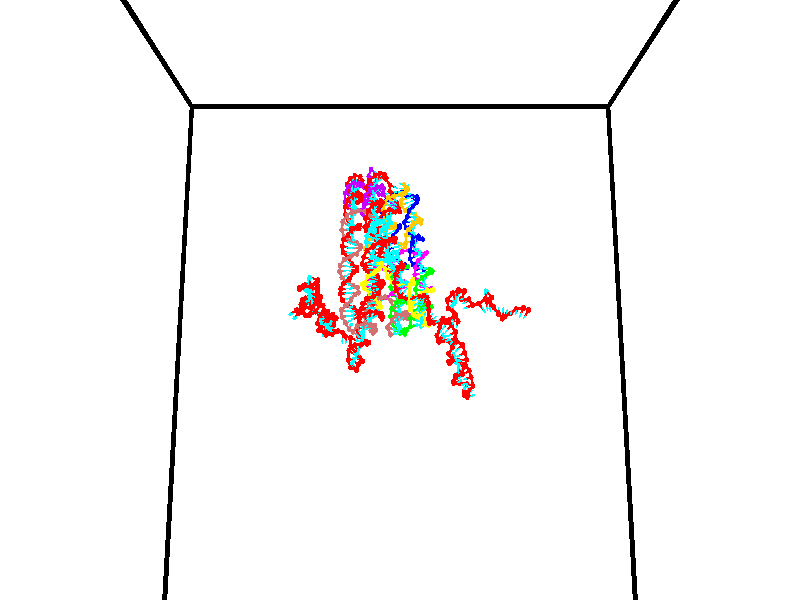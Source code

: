 // switches for output
#declare DRAW_BASES = 1; // possible values are 0, 1; only relevant for DNA ribbons
#declare DRAW_BASES_TYPE = 3; // possible values are 1, 2, 3; only relevant for DNA ribbons
#declare DRAW_FOG = 0; // set to 1 to enable fog

#include "colors.inc"

#include "transforms.inc"
background { rgb <1, 1, 1>}

#default {
   normal{
       ripples 0.25
       frequency 0.20
       turbulence 0.2
       lambda 5
   }
	finish {
		phong 0.1
		phong_size 40.
	}
}

// original window dimensions: 1024x640


// camera settings

camera {
	sky <0, 0.179814, -0.983701>
	up <0, 0.179814, -0.983701>
	right 1.6 * <1, 0, 0>
	location <35, 94.9851, 44.8844>
	look_at <35, 29.7336, 32.9568>
	direction <0, -65.2515, -11.9276>
	angle 67.0682
}


# declare cpy_camera_pos = <35, 94.9851, 44.8844>;
# if (DRAW_FOG = 1)
fog {
	fog_type 2
	up vnormalize(cpy_camera_pos)
	color rgbt<1,1,1,0.3>
	distance 1e-5
	fog_alt 3e-3
	fog_offset 56
}
# end


// LIGHTS

# declare lum = 6;
global_settings {
	ambient_light rgb lum * <0.05, 0.05, 0.05>
	max_trace_level 15
}# declare cpy_direct_light_amount = 0.25;
light_source
{	1000 * <-1, -1.16352, -0.803886>,
	rgb lum * cpy_direct_light_amount
	parallel
}

light_source
{	1000 * <1, 1.16352, 0.803886>,
	rgb lum * cpy_direct_light_amount
	parallel
}

// strand 0

// nucleotide -1

// particle -1
sphere {
	<24.508747, 34.634628, 34.728745> 0.250000
	pigment { color rgbt <1,0,0,0> }
	no_shadow
}
cylinder {
	<24.232765, 34.837044, 34.935776>,  <24.067177, 34.958492, 35.059994>, 0.100000
	pigment { color rgbt <1,0,0,0> }
	no_shadow
}
cylinder {
	<24.232765, 34.837044, 34.935776>,  <24.508747, 34.634628, 34.728745>, 0.100000
	pigment { color rgbt <1,0,0,0> }
	no_shadow
}

// particle -1
sphere {
	<24.232765, 34.837044, 34.935776> 0.100000
	pigment { color rgbt <1,0,0,0> }
	no_shadow
}
sphere {
	0, 1
	scale<0.080000,0.200000,0.300000>
	matrix <-0.039630, 0.687553, -0.725052,
		-0.722767, -0.520764, -0.454326,
		-0.689955, 0.506038, 0.517579,
		24.025778, 34.988853, 35.091049>
	pigment { color rgbt <0,1,1,0> }
	no_shadow
}
cylinder {
	<25.019354, 34.080330, 34.794880>,  <24.508747, 34.634628, 34.728745>, 0.130000
	pigment { color rgbt <1,0,0,0> }
	no_shadow
}

// nucleotide -1

// particle -1
sphere {
	<25.019354, 34.080330, 34.794880> 0.250000
	pigment { color rgbt <1,0,0,0> }
	no_shadow
}
cylinder {
	<24.698475, 33.856297, 34.712139>,  <24.505947, 33.721878, 34.662495>, 0.100000
	pigment { color rgbt <1,0,0,0> }
	no_shadow
}
cylinder {
	<24.698475, 33.856297, 34.712139>,  <25.019354, 34.080330, 34.794880>, 0.100000
	pigment { color rgbt <1,0,0,0> }
	no_shadow
}

// particle -1
sphere {
	<24.698475, 33.856297, 34.712139> 0.100000
	pigment { color rgbt <1,0,0,0> }
	no_shadow
}
sphere {
	0, 1
	scale<0.080000,0.200000,0.300000>
	matrix <0.537149, -0.525751, -0.659589,
		0.260675, -0.640228, 0.722604,
		-0.802197, -0.560084, -0.206848,
		24.457815, 33.688271, 34.650085>
	pigment { color rgbt <0,1,1,0> }
	no_shadow
}
cylinder {
	<25.459932, 34.720692, 35.180378>,  <25.019354, 34.080330, 34.794880>, 0.130000
	pigment { color rgbt <1,0,0,0> }
	no_shadow
}

// nucleotide -1

// particle -1
sphere {
	<25.459932, 34.720692, 35.180378> 0.250000
	pigment { color rgbt <1,0,0,0> }
	no_shadow
}
cylinder {
	<25.772013, 34.586056, 34.969479>,  <25.959261, 34.505276, 34.842937>, 0.100000
	pigment { color rgbt <1,0,0,0> }
	no_shadow
}
cylinder {
	<25.772013, 34.586056, 34.969479>,  <25.459932, 34.720692, 35.180378>, 0.100000
	pigment { color rgbt <1,0,0,0> }
	no_shadow
}

// particle -1
sphere {
	<25.772013, 34.586056, 34.969479> 0.100000
	pigment { color rgbt <1,0,0,0> }
	no_shadow
}
sphere {
	0, 1
	scale<0.080000,0.200000,0.300000>
	matrix <0.122504, 0.908784, -0.398879,
		0.613416, 0.246615, 0.750267,
		0.780201, -0.336589, -0.527252,
		26.006073, 34.485081, 34.811302>
	pigment { color rgbt <0,1,1,0> }
	no_shadow
}
cylinder {
	<25.905092, 35.249645, 35.274834>,  <25.459932, 34.720692, 35.180378>, 0.130000
	pigment { color rgbt <1,0,0,0> }
	no_shadow
}

// nucleotide -1

// particle -1
sphere {
	<25.905092, 35.249645, 35.274834> 0.250000
	pigment { color rgbt <1,0,0,0> }
	no_shadow
}
cylinder {
	<26.065176, 35.047794, 34.968845>,  <26.161226, 34.926685, 34.785252>, 0.100000
	pigment { color rgbt <1,0,0,0> }
	no_shadow
}
cylinder {
	<26.065176, 35.047794, 34.968845>,  <25.905092, 35.249645, 35.274834>, 0.100000
	pigment { color rgbt <1,0,0,0> }
	no_shadow
}

// particle -1
sphere {
	<26.065176, 35.047794, 34.968845> 0.100000
	pigment { color rgbt <1,0,0,0> }
	no_shadow
}
sphere {
	0, 1
	scale<0.080000,0.200000,0.300000>
	matrix <0.119806, 0.856384, -0.502248,
		0.908560, 0.109355, 0.403188,
		0.400207, -0.504627, -0.764974,
		26.185238, 34.896408, 34.739353>
	pigment { color rgbt <0,1,1,0> }
	no_shadow
}
cylinder {
	<26.601118, 35.626263, 35.010815>,  <25.905092, 35.249645, 35.274834>, 0.130000
	pigment { color rgbt <1,0,0,0> }
	no_shadow
}

// nucleotide -1

// particle -1
sphere {
	<26.601118, 35.626263, 35.010815> 0.250000
	pigment { color rgbt <1,0,0,0> }
	no_shadow
}
cylinder {
	<26.420444, 35.434010, 34.710155>,  <26.312040, 35.318657, 34.529762>, 0.100000
	pigment { color rgbt <1,0,0,0> }
	no_shadow
}
cylinder {
	<26.420444, 35.434010, 34.710155>,  <26.601118, 35.626263, 35.010815>, 0.100000
	pigment { color rgbt <1,0,0,0> }
	no_shadow
}

// particle -1
sphere {
	<26.420444, 35.434010, 34.710155> 0.100000
	pigment { color rgbt <1,0,0,0> }
	no_shadow
}
sphere {
	0, 1
	scale<0.080000,0.200000,0.300000>
	matrix <0.142425, 0.792833, -0.592562,
		0.880736, -0.374705, -0.289656,
		-0.451685, -0.480636, -0.751644,
		26.284939, 35.289818, 34.484661>
	pigment { color rgbt <0,1,1,0> }
	no_shadow
}
cylinder {
	<27.023148, 35.808247, 34.494644>,  <26.601118, 35.626263, 35.010815>, 0.130000
	pigment { color rgbt <1,0,0,0> }
	no_shadow
}

// nucleotide -1

// particle -1
sphere {
	<27.023148, 35.808247, 34.494644> 0.250000
	pigment { color rgbt <1,0,0,0> }
	no_shadow
}
cylinder {
	<26.656923, 35.717358, 34.361904>,  <26.437189, 35.662827, 34.282261>, 0.100000
	pigment { color rgbt <1,0,0,0> }
	no_shadow
}
cylinder {
	<26.656923, 35.717358, 34.361904>,  <27.023148, 35.808247, 34.494644>, 0.100000
	pigment { color rgbt <1,0,0,0> }
	no_shadow
}

// particle -1
sphere {
	<26.656923, 35.717358, 34.361904> 0.100000
	pigment { color rgbt <1,0,0,0> }
	no_shadow
}
sphere {
	0, 1
	scale<0.080000,0.200000,0.300000>
	matrix <-0.008092, 0.835357, -0.549647,
		0.402101, -0.500549, -0.766658,
		-0.915559, -0.227218, -0.331847,
		26.382256, 35.649193, 34.262348>
	pigment { color rgbt <0,1,1,0> }
	no_shadow
}
cylinder {
	<27.097315, 35.839947, 33.809185>,  <27.023148, 35.808247, 34.494644>, 0.130000
	pigment { color rgbt <1,0,0,0> }
	no_shadow
}

// nucleotide -1

// particle -1
sphere {
	<27.097315, 35.839947, 33.809185> 0.250000
	pigment { color rgbt <1,0,0,0> }
	no_shadow
}
cylinder {
	<26.737040, 35.919727, 33.963577>,  <26.520874, 35.967594, 34.056213>, 0.100000
	pigment { color rgbt <1,0,0,0> }
	no_shadow
}
cylinder {
	<26.737040, 35.919727, 33.963577>,  <27.097315, 35.839947, 33.809185>, 0.100000
	pigment { color rgbt <1,0,0,0> }
	no_shadow
}

// particle -1
sphere {
	<26.737040, 35.919727, 33.963577> 0.100000
	pigment { color rgbt <1,0,0,0> }
	no_shadow
}
sphere {
	0, 1
	scale<0.080000,0.200000,0.300000>
	matrix <-0.025281, 0.862831, -0.504859,
		-0.433729, -0.464479, -0.772100,
		-0.900689, 0.199453, 0.385977,
		26.466833, 35.979565, 34.079369>
	pigment { color rgbt <0,1,1,0> }
	no_shadow
}
cylinder {
	<26.792393, 36.223454, 33.336227>,  <27.097315, 35.839947, 33.809185>, 0.130000
	pigment { color rgbt <1,0,0,0> }
	no_shadow
}

// nucleotide -1

// particle -1
sphere {
	<26.792393, 36.223454, 33.336227> 0.250000
	pigment { color rgbt <1,0,0,0> }
	no_shadow
}
cylinder {
	<26.577852, 36.304970, 33.663834>,  <26.449127, 36.353882, 33.860397>, 0.100000
	pigment { color rgbt <1,0,0,0> }
	no_shadow
}
cylinder {
	<26.577852, 36.304970, 33.663834>,  <26.792393, 36.223454, 33.336227>, 0.100000
	pigment { color rgbt <1,0,0,0> }
	no_shadow
}

// particle -1
sphere {
	<26.577852, 36.304970, 33.663834> 0.100000
	pigment { color rgbt <1,0,0,0> }
	no_shadow
}
sphere {
	0, 1
	scale<0.080000,0.200000,0.300000>
	matrix <-0.216510, 0.904713, -0.366903,
		-0.815751, -0.374115, -0.441122,
		-0.536353, 0.203794, 0.819020,
		26.416946, 36.366108, 33.909538>
	pigment { color rgbt <0,1,1,0> }
	no_shadow
}
cylinder {
	<26.174040, 36.512623, 33.023975>,  <26.792393, 36.223454, 33.336227>, 0.130000
	pigment { color rgbt <1,0,0,0> }
	no_shadow
}

// nucleotide -1

// particle -1
sphere {
	<26.174040, 36.512623, 33.023975> 0.250000
	pigment { color rgbt <1,0,0,0> }
	no_shadow
}
cylinder {
	<26.193468, 36.615543, 33.410019>,  <26.205126, 36.677296, 33.641644>, 0.100000
	pigment { color rgbt <1,0,0,0> }
	no_shadow
}
cylinder {
	<26.193468, 36.615543, 33.410019>,  <26.174040, 36.512623, 33.023975>, 0.100000
	pigment { color rgbt <1,0,0,0> }
	no_shadow
}

// particle -1
sphere {
	<26.193468, 36.615543, 33.410019> 0.100000
	pigment { color rgbt <1,0,0,0> }
	no_shadow
}
sphere {
	0, 1
	scale<0.080000,0.200000,0.300000>
	matrix <-0.138352, 0.958668, -0.248625,
		-0.989191, -0.121448, 0.082163,
		0.048572, 0.257305, 0.965109,
		26.208040, 36.692734, 33.699551>
	pigment { color rgbt <0,1,1,0> }
	no_shadow
}
cylinder {
	<25.622784, 36.868431, 33.040253>,  <26.174040, 36.512623, 33.023975>, 0.130000
	pigment { color rgbt <1,0,0,0> }
	no_shadow
}

// nucleotide -1

// particle -1
sphere {
	<25.622784, 36.868431, 33.040253> 0.250000
	pigment { color rgbt <1,0,0,0> }
	no_shadow
}
cylinder {
	<25.852470, 36.979454, 33.348339>,  <25.990282, 37.046070, 33.533192>, 0.100000
	pigment { color rgbt <1,0,0,0> }
	no_shadow
}
cylinder {
	<25.852470, 36.979454, 33.348339>,  <25.622784, 36.868431, 33.040253>, 0.100000
	pigment { color rgbt <1,0,0,0> }
	no_shadow
}

// particle -1
sphere {
	<25.852470, 36.979454, 33.348339> 0.100000
	pigment { color rgbt <1,0,0,0> }
	no_shadow
}
sphere {
	0, 1
	scale<0.080000,0.200000,0.300000>
	matrix <-0.001633, 0.941164, -0.337945,
		-0.818700, 0.192796, 0.540888,
		0.574219, 0.277559, 0.770217,
		26.024736, 37.062721, 33.579403>
	pigment { color rgbt <0,1,1,0> }
	no_shadow
}
cylinder {
	<25.245707, 37.483994, 33.371201>,  <25.622784, 36.868431, 33.040253>, 0.130000
	pigment { color rgbt <1,0,0,0> }
	no_shadow
}

// nucleotide -1

// particle -1
sphere {
	<25.245707, 37.483994, 33.371201> 0.250000
	pigment { color rgbt <1,0,0,0> }
	no_shadow
}
cylinder {
	<25.620378, 37.519848, 33.506611>,  <25.845181, 37.541359, 33.587856>, 0.100000
	pigment { color rgbt <1,0,0,0> }
	no_shadow
}
cylinder {
	<25.620378, 37.519848, 33.506611>,  <25.245707, 37.483994, 33.371201>, 0.100000
	pigment { color rgbt <1,0,0,0> }
	no_shadow
}

// particle -1
sphere {
	<25.620378, 37.519848, 33.506611> 0.100000
	pigment { color rgbt <1,0,0,0> }
	no_shadow
}
sphere {
	0, 1
	scale<0.080000,0.200000,0.300000>
	matrix <0.040808, 0.932162, -0.359735,
		-0.347807, 0.350770, 0.869477,
		0.936678, 0.089636, 0.338526,
		25.901382, 37.546738, 33.608170>
	pigment { color rgbt <0,1,1,0> }
	no_shadow
}
cylinder {
	<25.341766, 38.211922, 33.616730>,  <25.245707, 37.483994, 33.371201>, 0.130000
	pigment { color rgbt <1,0,0,0> }
	no_shadow
}

// nucleotide -1

// particle -1
sphere {
	<25.341766, 38.211922, 33.616730> 0.250000
	pigment { color rgbt <1,0,0,0> }
	no_shadow
}
cylinder {
	<25.691385, 38.036613, 33.532864>,  <25.901157, 37.931427, 33.482544>, 0.100000
	pigment { color rgbt <1,0,0,0> }
	no_shadow
}
cylinder {
	<25.691385, 38.036613, 33.532864>,  <25.341766, 38.211922, 33.616730>, 0.100000
	pigment { color rgbt <1,0,0,0> }
	no_shadow
}

// particle -1
sphere {
	<25.691385, 38.036613, 33.532864> 0.100000
	pigment { color rgbt <1,0,0,0> }
	no_shadow
}
sphere {
	0, 1
	scale<0.080000,0.200000,0.300000>
	matrix <0.318724, 0.842963, -0.433391,
		0.366680, 0.311981, 0.876478,
		0.874049, -0.438270, -0.209662,
		25.953600, 37.905132, 33.469963>
	pigment { color rgbt <0,1,1,0> }
	no_shadow
}
cylinder {
	<25.763948, 38.727299, 33.493320>,  <25.341766, 38.211922, 33.616730>, 0.130000
	pigment { color rgbt <1,0,0,0> }
	no_shadow
}

// nucleotide -1

// particle -1
sphere {
	<25.763948, 38.727299, 33.493320> 0.250000
	pigment { color rgbt <1,0,0,0> }
	no_shadow
}
cylinder {
	<25.962635, 38.427082, 33.318981>,  <26.081846, 38.246952, 33.214378>, 0.100000
	pigment { color rgbt <1,0,0,0> }
	no_shadow
}
cylinder {
	<25.962635, 38.427082, 33.318981>,  <25.763948, 38.727299, 33.493320>, 0.100000
	pigment { color rgbt <1,0,0,0> }
	no_shadow
}

// particle -1
sphere {
	<25.962635, 38.427082, 33.318981> 0.100000
	pigment { color rgbt <1,0,0,0> }
	no_shadow
}
sphere {
	0, 1
	scale<0.080000,0.200000,0.300000>
	matrix <0.496201, 0.657590, -0.566886,
		0.712080, 0.065312, 0.699053,
		0.496715, -0.750539, -0.435850,
		26.111650, 38.201920, 33.188225>
	pigment { color rgbt <0,1,1,0> }
	no_shadow
}
cylinder {
	<26.589949, 38.653622, 33.467148>,  <25.763948, 38.727299, 33.493320>, 0.130000
	pigment { color rgbt <1,0,0,0> }
	no_shadow
}

// nucleotide -1

// particle -1
sphere {
	<26.589949, 38.653622, 33.467148> 0.250000
	pigment { color rgbt <1,0,0,0> }
	no_shadow
}
cylinder {
	<26.405762, 38.496346, 33.148811>,  <26.295250, 38.401981, 32.957809>, 0.100000
	pigment { color rgbt <1,0,0,0> }
	no_shadow
}
cylinder {
	<26.405762, 38.496346, 33.148811>,  <26.589949, 38.653622, 33.467148>, 0.100000
	pigment { color rgbt <1,0,0,0> }
	no_shadow
}

// particle -1
sphere {
	<26.405762, 38.496346, 33.148811> 0.100000
	pigment { color rgbt <1,0,0,0> }
	no_shadow
}
sphere {
	0, 1
	scale<0.080000,0.200000,0.300000>
	matrix <0.312946, 0.767081, -0.560046,
		0.830682, -0.506941, -0.230171,
		-0.460470, -0.393189, -0.795846,
		26.267620, 38.378387, 32.910057>
	pigment { color rgbt <0,1,1,0> }
	no_shadow
}
cylinder {
	<27.118397, 38.467861, 32.968136>,  <26.589949, 38.653622, 33.467148>, 0.130000
	pigment { color rgbt <1,0,0,0> }
	no_shadow
}

// nucleotide -1

// particle -1
sphere {
	<27.118397, 38.467861, 32.968136> 0.250000
	pigment { color rgbt <1,0,0,0> }
	no_shadow
}
cylinder {
	<26.753647, 38.569874, 32.839485>,  <26.534798, 38.631081, 32.762295>, 0.100000
	pigment { color rgbt <1,0,0,0> }
	no_shadow
}
cylinder {
	<26.753647, 38.569874, 32.839485>,  <27.118397, 38.467861, 32.968136>, 0.100000
	pigment { color rgbt <1,0,0,0> }
	no_shadow
}

// particle -1
sphere {
	<26.753647, 38.569874, 32.839485> 0.100000
	pigment { color rgbt <1,0,0,0> }
	no_shadow
}
sphere {
	0, 1
	scale<0.080000,0.200000,0.300000>
	matrix <0.409402, 0.621516, -0.667912,
		0.029554, -0.740726, -0.671157,
		-0.911875, 0.255033, -0.321624,
		26.480083, 38.646385, 32.742996>
	pigment { color rgbt <0,1,1,0> }
	no_shadow
}
cylinder {
	<27.049292, 37.842178, 33.329575>,  <27.118397, 38.467861, 32.968136>, 0.130000
	pigment { color rgbt <1,0,0,0> }
	no_shadow
}

// nucleotide -1

// particle -1
sphere {
	<27.049292, 37.842178, 33.329575> 0.250000
	pigment { color rgbt <1,0,0,0> }
	no_shadow
}
cylinder {
	<26.722469, 37.928215, 33.543549>,  <26.526375, 37.979836, 33.671932>, 0.100000
	pigment { color rgbt <1,0,0,0> }
	no_shadow
}
cylinder {
	<26.722469, 37.928215, 33.543549>,  <27.049292, 37.842178, 33.329575>, 0.100000
	pigment { color rgbt <1,0,0,0> }
	no_shadow
}

// particle -1
sphere {
	<26.722469, 37.928215, 33.543549> 0.100000
	pigment { color rgbt <1,0,0,0> }
	no_shadow
}
sphere {
	0, 1
	scale<0.080000,0.200000,0.300000>
	matrix <-0.125104, -0.971841, 0.199687,
		0.562821, 0.096234, 0.820958,
		-0.817057, 0.215093, 0.534933,
		26.477352, 37.992744, 33.704029>
	pigment { color rgbt <0,1,1,0> }
	no_shadow
}
cylinder {
	<27.049023, 37.787560, 34.110275>,  <27.049292, 37.842178, 33.329575>, 0.130000
	pigment { color rgbt <1,0,0,0> }
	no_shadow
}

// nucleotide -1

// particle -1
sphere {
	<27.049023, 37.787560, 34.110275> 0.250000
	pigment { color rgbt <1,0,0,0> }
	no_shadow
}
cylinder {
	<26.689339, 37.690845, 33.964420>,  <26.473528, 37.632816, 33.876907>, 0.100000
	pigment { color rgbt <1,0,0,0> }
	no_shadow
}
cylinder {
	<26.689339, 37.690845, 33.964420>,  <27.049023, 37.787560, 34.110275>, 0.100000
	pigment { color rgbt <1,0,0,0> }
	no_shadow
}

// particle -1
sphere {
	<26.689339, 37.690845, 33.964420> 0.100000
	pigment { color rgbt <1,0,0,0> }
	no_shadow
}
sphere {
	0, 1
	scale<0.080000,0.200000,0.300000>
	matrix <0.100228, -0.925097, 0.366265,
		-0.425881, 0.292803, 0.856091,
		-0.899211, -0.241790, -0.364634,
		26.419575, 37.618309, 33.855030>
	pigment { color rgbt <0,1,1,0> }
	no_shadow
}
cylinder {
	<26.854937, 37.347267, 34.609138>,  <27.049023, 37.787560, 34.110275>, 0.130000
	pigment { color rgbt <1,0,0,0> }
	no_shadow
}

// nucleotide -1

// particle -1
sphere {
	<26.854937, 37.347267, 34.609138> 0.250000
	pigment { color rgbt <1,0,0,0> }
	no_shadow
}
cylinder {
	<26.611982, 37.276909, 34.299263>,  <26.466209, 37.234692, 34.113338>, 0.100000
	pigment { color rgbt <1,0,0,0> }
	no_shadow
}
cylinder {
	<26.611982, 37.276909, 34.299263>,  <26.854937, 37.347267, 34.609138>, 0.100000
	pigment { color rgbt <1,0,0,0> }
	no_shadow
}

// particle -1
sphere {
	<26.611982, 37.276909, 34.299263> 0.100000
	pigment { color rgbt <1,0,0,0> }
	no_shadow
}
sphere {
	0, 1
	scale<0.080000,0.200000,0.300000>
	matrix <-0.179629, -0.919511, 0.349619,
		-0.773831, 0.351510, 0.526902,
		-0.607387, -0.175899, -0.774687,
		26.429766, 37.224140, 34.066856>
	pigment { color rgbt <0,1,1,0> }
	no_shadow
}
cylinder {
	<26.296669, 37.073696, 34.933704>,  <26.854937, 37.347267, 34.609138>, 0.130000
	pigment { color rgbt <1,0,0,0> }
	no_shadow
}

// nucleotide -1

// particle -1
sphere {
	<26.296669, 37.073696, 34.933704> 0.250000
	pigment { color rgbt <1,0,0,0> }
	no_shadow
}
cylinder {
	<26.252541, 36.967079, 34.550709>,  <26.226063, 36.903111, 34.320911>, 0.100000
	pigment { color rgbt <1,0,0,0> }
	no_shadow
}
cylinder {
	<26.252541, 36.967079, 34.550709>,  <26.296669, 37.073696, 34.933704>, 0.100000
	pigment { color rgbt <1,0,0,0> }
	no_shadow
}

// particle -1
sphere {
	<26.252541, 36.967079, 34.550709> 0.100000
	pigment { color rgbt <1,0,0,0> }
	no_shadow
}
sphere {
	0, 1
	scale<0.080000,0.200000,0.300000>
	matrix <-0.285011, -0.914427, 0.287389,
		-0.952155, 0.304600, 0.024915,
		-0.110321, -0.266538, -0.957490,
		26.219444, 36.887119, 34.263462>
	pigment { color rgbt <0,1,1,0> }
	no_shadow
}
cylinder {
	<25.597082, 36.718269, 34.889343>,  <26.296669, 37.073696, 34.933704>, 0.130000
	pigment { color rgbt <1,0,0,0> }
	no_shadow
}

// nucleotide -1

// particle -1
sphere {
	<25.597082, 36.718269, 34.889343> 0.250000
	pigment { color rgbt <1,0,0,0> }
	no_shadow
}
cylinder {
	<25.837477, 36.609264, 34.588795>,  <25.981714, 36.543861, 34.408466>, 0.100000
	pigment { color rgbt <1,0,0,0> }
	no_shadow
}
cylinder {
	<25.837477, 36.609264, 34.588795>,  <25.597082, 36.718269, 34.889343>, 0.100000
	pigment { color rgbt <1,0,0,0> }
	no_shadow
}

// particle -1
sphere {
	<25.837477, 36.609264, 34.588795> 0.100000
	pigment { color rgbt <1,0,0,0> }
	no_shadow
}
sphere {
	0, 1
	scale<0.080000,0.200000,0.300000>
	matrix <-0.205306, -0.961171, 0.184390,
		-0.772441, 0.043444, -0.633599,
		0.600987, -0.272512, -0.751367,
		26.017773, 36.527512, 34.363384>
	pigment { color rgbt <0,1,1,0> }
	no_shadow
}
cylinder {
	<25.004023, 36.397125, 35.267033>,  <25.597082, 36.718269, 34.889343>, 0.130000
	pigment { color rgbt <1,0,0,0> }
	no_shadow
}

// nucleotide -1

// particle -1
sphere {
	<25.004023, 36.397125, 35.267033> 0.250000
	pigment { color rgbt <1,0,0,0> }
	no_shadow
}
cylinder {
	<24.855068, 36.663670, 35.525425>,  <24.765696, 36.823597, 35.680462>, 0.100000
	pigment { color rgbt <1,0,0,0> }
	no_shadow
}
cylinder {
	<24.855068, 36.663670, 35.525425>,  <25.004023, 36.397125, 35.267033>, 0.100000
	pigment { color rgbt <1,0,0,0> }
	no_shadow
}

// particle -1
sphere {
	<24.855068, 36.663670, 35.525425> 0.100000
	pigment { color rgbt <1,0,0,0> }
	no_shadow
}
sphere {
	0, 1
	scale<0.080000,0.200000,0.300000>
	matrix <0.215025, 0.739050, -0.638411,
		-0.902824, -0.098834, -0.418498,
		-0.372388, 0.666361, 0.645981,
		24.743351, 36.863579, 35.719219>
	pigment { color rgbt <0,1,1,0> }
	no_shadow
}
cylinder {
	<25.216850, 36.223000, 34.530495>,  <25.004023, 36.397125, 35.267033>, 0.130000
	pigment { color rgbt <1,0,0,0> }
	no_shadow
}

// nucleotide -1

// particle -1
sphere {
	<25.216850, 36.223000, 34.530495> 0.250000
	pigment { color rgbt <1,0,0,0> }
	no_shadow
}
cylinder {
	<25.593525, 36.163620, 34.409702>,  <25.819529, 36.127991, 34.337227>, 0.100000
	pigment { color rgbt <1,0,0,0> }
	no_shadow
}
cylinder {
	<25.593525, 36.163620, 34.409702>,  <25.216850, 36.223000, 34.530495>, 0.100000
	pigment { color rgbt <1,0,0,0> }
	no_shadow
}

// particle -1
sphere {
	<25.593525, 36.163620, 34.409702> 0.100000
	pigment { color rgbt <1,0,0,0> }
	no_shadow
}
sphere {
	0, 1
	scale<0.080000,0.200000,0.300000>
	matrix <-0.127601, -0.987936, 0.087749,
		-0.311364, -0.044099, -0.949267,
		0.941685, -0.148450, -0.301981,
		25.876030, 36.119083, 34.319107>
	pigment { color rgbt <0,1,1,0> }
	no_shadow
}
cylinder {
	<25.240765, 35.640099, 34.036118>,  <25.216850, 36.223000, 34.530495>, 0.130000
	pigment { color rgbt <1,0,0,0> }
	no_shadow
}

// nucleotide -1

// particle -1
sphere {
	<25.240765, 35.640099, 34.036118> 0.250000
	pigment { color rgbt <1,0,0,0> }
	no_shadow
}
cylinder {
	<25.586517, 35.649197, 33.835190>,  <25.793968, 35.654655, 33.714634>, 0.100000
	pigment { color rgbt <1,0,0,0> }
	no_shadow
}
cylinder {
	<25.586517, 35.649197, 33.835190>,  <25.240765, 35.640099, 34.036118>, 0.100000
	pigment { color rgbt <1,0,0,0> }
	no_shadow
}

// particle -1
sphere {
	<25.586517, 35.649197, 33.835190> 0.100000
	pigment { color rgbt <1,0,0,0> }
	no_shadow
}
sphere {
	0, 1
	scale<0.080000,0.200000,0.300000>
	matrix <0.329440, -0.780328, 0.531562,
		-0.379886, -0.624957, -0.681994,
		0.864382, 0.022743, -0.502321,
		25.845833, 35.656021, 33.684494>
	pigment { color rgbt <0,1,1,0> }
	no_shadow
}
cylinder {
	<25.459822, 34.903374, 33.763390>,  <25.240765, 35.640099, 34.036118>, 0.130000
	pigment { color rgbt <1,0,0,0> }
	no_shadow
}

// nucleotide -1

// particle -1
sphere {
	<25.459822, 34.903374, 33.763390> 0.250000
	pigment { color rgbt <1,0,0,0> }
	no_shadow
}
cylinder {
	<25.765163, 35.148296, 33.845722>,  <25.948368, 35.295250, 33.895123>, 0.100000
	pigment { color rgbt <1,0,0,0> }
	no_shadow
}
cylinder {
	<25.765163, 35.148296, 33.845722>,  <25.459822, 34.903374, 33.763390>, 0.100000
	pigment { color rgbt <1,0,0,0> }
	no_shadow
}

// particle -1
sphere {
	<25.765163, 35.148296, 33.845722> 0.100000
	pigment { color rgbt <1,0,0,0> }
	no_shadow
}
sphere {
	0, 1
	scale<0.080000,0.200000,0.300000>
	matrix <0.411612, -0.706623, 0.575552,
		0.497859, -0.354629, -0.791438,
		0.763355, 0.612309, 0.205829,
		25.994169, 35.331989, 33.907471>
	pigment { color rgbt <0,1,1,0> }
	no_shadow
}
cylinder {
	<25.985098, 34.522049, 33.500290>,  <25.459822, 34.903374, 33.763390>, 0.130000
	pigment { color rgbt <1,0,0,0> }
	no_shadow
}

// nucleotide -1

// particle -1
sphere {
	<25.985098, 34.522049, 33.500290> 0.250000
	pigment { color rgbt <1,0,0,0> }
	no_shadow
}
cylinder {
	<26.079960, 34.763901, 33.804443>,  <26.136877, 34.909012, 33.986935>, 0.100000
	pigment { color rgbt <1,0,0,0> }
	no_shadow
}
cylinder {
	<26.079960, 34.763901, 33.804443>,  <25.985098, 34.522049, 33.500290>, 0.100000
	pigment { color rgbt <1,0,0,0> }
	no_shadow
}

// particle -1
sphere {
	<26.079960, 34.763901, 33.804443> 0.100000
	pigment { color rgbt <1,0,0,0> }
	no_shadow
}
sphere {
	0, 1
	scale<0.080000,0.200000,0.300000>
	matrix <0.237454, -0.795050, 0.558131,
		0.942005, 0.048194, -0.332119,
		0.237153, 0.604626, 0.760385,
		26.151106, 34.945290, 34.032558>
	pigment { color rgbt <0,1,1,0> }
	no_shadow
}
cylinder {
	<26.583178, 34.187359, 33.757046>,  <25.985098, 34.522049, 33.500290>, 0.130000
	pigment { color rgbt <1,0,0,0> }
	no_shadow
}

// nucleotide -1

// particle -1
sphere {
	<26.583178, 34.187359, 33.757046> 0.250000
	pigment { color rgbt <1,0,0,0> }
	no_shadow
}
cylinder {
	<26.462582, 34.418751, 34.060219>,  <26.390224, 34.557587, 34.242123>, 0.100000
	pigment { color rgbt <1,0,0,0> }
	no_shadow
}
cylinder {
	<26.462582, 34.418751, 34.060219>,  <26.583178, 34.187359, 33.757046>, 0.100000
	pigment { color rgbt <1,0,0,0> }
	no_shadow
}

// particle -1
sphere {
	<26.462582, 34.418751, 34.060219> 0.100000
	pigment { color rgbt <1,0,0,0> }
	no_shadow
}
sphere {
	0, 1
	scale<0.080000,0.200000,0.300000>
	matrix <0.268128, -0.711407, 0.649621,
		0.914992, 0.399079, 0.059378,
		-0.301492, 0.578477, 0.757936,
		26.372133, 34.592293, 34.287601>
	pigment { color rgbt <0,1,1,0> }
	no_shadow
}
cylinder {
	<27.122471, 34.124298, 34.245274>,  <26.583178, 34.187359, 33.757046>, 0.130000
	pigment { color rgbt <1,0,0,0> }
	no_shadow
}

// nucleotide -1

// particle -1
sphere {
	<27.122471, 34.124298, 34.245274> 0.250000
	pigment { color rgbt <1,0,0,0> }
	no_shadow
}
cylinder {
	<26.785925, 34.222446, 34.437897>,  <26.583998, 34.281334, 34.553471>, 0.100000
	pigment { color rgbt <1,0,0,0> }
	no_shadow
}
cylinder {
	<26.785925, 34.222446, 34.437897>,  <27.122471, 34.124298, 34.245274>, 0.100000
	pigment { color rgbt <1,0,0,0> }
	no_shadow
}

// particle -1
sphere {
	<26.785925, 34.222446, 34.437897> 0.100000
	pigment { color rgbt <1,0,0,0> }
	no_shadow
}
sphere {
	0, 1
	scale<0.080000,0.200000,0.300000>
	matrix <0.143924, -0.757111, 0.637235,
		0.520953, 0.605455, 0.601692,
		-0.841364, 0.245371, 0.481559,
		26.533516, 34.296059, 34.582363>
	pigment { color rgbt <0,1,1,0> }
	no_shadow
}
cylinder {
	<27.167315, 34.444077, 34.928604>,  <27.122471, 34.124298, 34.245274>, 0.130000
	pigment { color rgbt <1,0,0,0> }
	no_shadow
}

// nucleotide -1

// particle -1
sphere {
	<27.167315, 34.444077, 34.928604> 0.250000
	pigment { color rgbt <1,0,0,0> }
	no_shadow
}
cylinder {
	<26.827784, 34.235390, 34.894421>,  <26.624065, 34.110176, 34.873909>, 0.100000
	pigment { color rgbt <1,0,0,0> }
	no_shadow
}
cylinder {
	<26.827784, 34.235390, 34.894421>,  <27.167315, 34.444077, 34.928604>, 0.100000
	pigment { color rgbt <1,0,0,0> }
	no_shadow
}

// particle -1
sphere {
	<26.827784, 34.235390, 34.894421> 0.100000
	pigment { color rgbt <1,0,0,0> }
	no_shadow
}
sphere {
	0, 1
	scale<0.080000,0.200000,0.300000>
	matrix <0.281489, -0.582842, 0.762272,
		-0.447502, 0.622981, 0.641589,
		-0.848826, -0.521719, -0.085461,
		26.573135, 34.078873, 34.868782>
	pigment { color rgbt <0,1,1,0> }
	no_shadow
}
cylinder {
	<27.631424, 34.170856, 35.433861>,  <27.167315, 34.444077, 34.928604>, 0.130000
	pigment { color rgbt <1,0,0,0> }
	no_shadow
}

// nucleotide -1

// particle -1
sphere {
	<27.631424, 34.170856, 35.433861> 0.250000
	pigment { color rgbt <1,0,0,0> }
	no_shadow
}
cylinder {
	<27.292974, 34.043297, 35.604683>,  <27.089905, 33.966763, 35.707176>, 0.100000
	pigment { color rgbt <1,0,0,0> }
	no_shadow
}
cylinder {
	<27.292974, 34.043297, 35.604683>,  <27.631424, 34.170856, 35.433861>, 0.100000
	pigment { color rgbt <1,0,0,0> }
	no_shadow
}

// particle -1
sphere {
	<27.292974, 34.043297, 35.604683> 0.100000
	pigment { color rgbt <1,0,0,0> }
	no_shadow
}
sphere {
	0, 1
	scale<0.080000,0.200000,0.300000>
	matrix <-0.233146, -0.499077, -0.834605,
		0.479289, -0.805746, 0.347932,
		-0.846124, -0.318898, 0.427058,
		27.039137, 33.947628, 35.732800>
	pigment { color rgbt <0,1,1,0> }
	no_shadow
}
cylinder {
	<27.566578, 33.419857, 35.395008>,  <27.631424, 34.170856, 35.433861>, 0.130000
	pigment { color rgbt <1,0,0,0> }
	no_shadow
}

// nucleotide -1

// particle -1
sphere {
	<27.566578, 33.419857, 35.395008> 0.250000
	pigment { color rgbt <1,0,0,0> }
	no_shadow
}
cylinder {
	<27.200916, 33.581738, 35.404289>,  <26.981520, 33.678864, 35.409859>, 0.100000
	pigment { color rgbt <1,0,0,0> }
	no_shadow
}
cylinder {
	<27.200916, 33.581738, 35.404289>,  <27.566578, 33.419857, 35.395008>, 0.100000
	pigment { color rgbt <1,0,0,0> }
	no_shadow
}

// particle -1
sphere {
	<27.200916, 33.581738, 35.404289> 0.100000
	pigment { color rgbt <1,0,0,0> }
	no_shadow
}
sphere {
	0, 1
	scale<0.080000,0.200000,0.300000>
	matrix <-0.291266, -0.615965, -0.731950,
		-0.281927, -0.675875, 0.680963,
		-0.914156, 0.404698, 0.023202,
		26.926670, 33.703148, 35.411251>
	pigment { color rgbt <0,1,1,0> }
	no_shadow
}
cylinder {
	<27.400726, 32.892860, 34.874126>,  <27.566578, 33.419857, 35.395008>, 0.130000
	pigment { color rgbt <1,0,0,0> }
	no_shadow
}

// nucleotide -1

// particle -1
sphere {
	<27.400726, 32.892860, 34.874126> 0.250000
	pigment { color rgbt <1,0,0,0> }
	no_shadow
}
cylinder {
	<27.543949, 32.737999, 35.213985>,  <27.629883, 32.645081, 35.417900>, 0.100000
	pigment { color rgbt <1,0,0,0> }
	no_shadow
}
cylinder {
	<27.543949, 32.737999, 35.213985>,  <27.400726, 32.892860, 34.874126>, 0.100000
	pigment { color rgbt <1,0,0,0> }
	no_shadow
}

// particle -1
sphere {
	<27.543949, 32.737999, 35.213985> 0.100000
	pigment { color rgbt <1,0,0,0> }
	no_shadow
}
sphere {
	0, 1
	scale<0.080000,0.200000,0.300000>
	matrix <-0.095648, -0.920405, -0.379086,
		0.928788, 0.054467, -0.366586,
		0.358056, -0.387154, 0.849652,
		27.651365, 32.621853, 35.468880>
	pigment { color rgbt <0,1,1,0> }
	no_shadow
}
cylinder {
	<27.978285, 32.450378, 34.731899>,  <27.400726, 32.892860, 34.874126>, 0.130000
	pigment { color rgbt <1,0,0,0> }
	no_shadow
}

// nucleotide -1

// particle -1
sphere {
	<27.978285, 32.450378, 34.731899> 0.250000
	pigment { color rgbt <1,0,0,0> }
	no_shadow
}
cylinder {
	<27.794994, 32.341873, 35.070473>,  <27.685020, 32.276772, 35.273617>, 0.100000
	pigment { color rgbt <1,0,0,0> }
	no_shadow
}
cylinder {
	<27.794994, 32.341873, 35.070473>,  <27.978285, 32.450378, 34.731899>, 0.100000
	pigment { color rgbt <1,0,0,0> }
	no_shadow
}

// particle -1
sphere {
	<27.794994, 32.341873, 35.070473> 0.100000
	pigment { color rgbt <1,0,0,0> }
	no_shadow
}
sphere {
	0, 1
	scale<0.080000,0.200000,0.300000>
	matrix <-0.132430, -0.920828, -0.366795,
		0.878913, -0.280169, 0.386027,
		-0.458228, -0.271260, 0.846431,
		27.657526, 32.260494, 35.324402>
	pigment { color rgbt <0,1,1,0> }
	no_shadow
}
cylinder {
	<28.253105, 31.871134, 34.977230>,  <27.978285, 32.450378, 34.731899>, 0.130000
	pigment { color rgbt <1,0,0,0> }
	no_shadow
}

// nucleotide -1

// particle -1
sphere {
	<28.253105, 31.871134, 34.977230> 0.250000
	pigment { color rgbt <1,0,0,0> }
	no_shadow
}
cylinder {
	<27.881876, 31.874353, 35.126156>,  <27.659138, 31.876286, 35.215511>, 0.100000
	pigment { color rgbt <1,0,0,0> }
	no_shadow
}
cylinder {
	<27.881876, 31.874353, 35.126156>,  <28.253105, 31.871134, 34.977230>, 0.100000
	pigment { color rgbt <1,0,0,0> }
	no_shadow
}

// particle -1
sphere {
	<27.881876, 31.874353, 35.126156> 0.100000
	pigment { color rgbt <1,0,0,0> }
	no_shadow
}
sphere {
	0, 1
	scale<0.080000,0.200000,0.300000>
	matrix <-0.125081, -0.948422, -0.291289,
		0.350766, -0.316907, 0.881211,
		-0.928072, 0.008048, 0.372313,
		27.603455, 31.876768, 35.237850>
	pigment { color rgbt <0,1,1,0> }
	no_shadow
}
cylinder {
	<28.104546, 31.129587, 34.824371>,  <28.253105, 31.871134, 34.977230>, 0.130000
	pigment { color rgbt <1,0,0,0> }
	no_shadow
}

// nucleotide -1

// particle -1
sphere {
	<28.104546, 31.129587, 34.824371> 0.250000
	pigment { color rgbt <1,0,0,0> }
	no_shadow
}
cylinder {
	<27.758972, 31.258688, 34.979004>,  <27.551628, 31.336149, 35.071785>, 0.100000
	pigment { color rgbt <1,0,0,0> }
	no_shadow
}
cylinder {
	<27.758972, 31.258688, 34.979004>,  <28.104546, 31.129587, 34.824371>, 0.100000
	pigment { color rgbt <1,0,0,0> }
	no_shadow
}

// particle -1
sphere {
	<27.758972, 31.258688, 34.979004> 0.100000
	pigment { color rgbt <1,0,0,0> }
	no_shadow
}
sphere {
	0, 1
	scale<0.080000,0.200000,0.300000>
	matrix <-0.453029, -0.833359, -0.316666,
		0.219960, -0.448713, 0.866184,
		-0.863934, 0.322753, 0.386586,
		27.499792, 31.355515, 35.094978>
	pigment { color rgbt <0,1,1,0> }
	no_shadow
}
cylinder {
	<27.858419, 30.519413, 35.000053>,  <28.104546, 31.129587, 34.824371>, 0.130000
	pigment { color rgbt <1,0,0,0> }
	no_shadow
}

// nucleotide -1

// particle -1
sphere {
	<27.858419, 30.519413, 35.000053> 0.250000
	pigment { color rgbt <1,0,0,0> }
	no_shadow
}
cylinder {
	<27.563026, 30.789011, 35.007782>,  <27.385792, 30.950769, 35.012421>, 0.100000
	pigment { color rgbt <1,0,0,0> }
	no_shadow
}
cylinder {
	<27.563026, 30.789011, 35.007782>,  <27.858419, 30.519413, 35.000053>, 0.100000
	pigment { color rgbt <1,0,0,0> }
	no_shadow
}

// particle -1
sphere {
	<27.563026, 30.789011, 35.007782> 0.100000
	pigment { color rgbt <1,0,0,0> }
	no_shadow
}
sphere {
	0, 1
	scale<0.080000,0.200000,0.300000>
	matrix <-0.641503, -0.693473, -0.327976,
		-0.207653, -0.254601, 0.944488,
		-0.738481, 0.673997, 0.019326,
		27.341482, 30.991211, 35.013580>
	pigment { color rgbt <0,1,1,0> }
	no_shadow
}
cylinder {
	<27.922810, 31.053953, 35.508987>,  <27.858419, 30.519413, 35.000053>, 0.130000
	pigment { color rgbt <1,0,0,0> }
	no_shadow
}

// nucleotide -1

// particle -1
sphere {
	<27.922810, 31.053953, 35.508987> 0.250000
	pigment { color rgbt <1,0,0,0> }
	no_shadow
}
cylinder {
	<27.553097, 31.204971, 35.531487>,  <27.331270, 31.295582, 35.544987>, 0.100000
	pigment { color rgbt <1,0,0,0> }
	no_shadow
}
cylinder {
	<27.553097, 31.204971, 35.531487>,  <27.922810, 31.053953, 35.508987>, 0.100000
	pigment { color rgbt <1,0,0,0> }
	no_shadow
}

// particle -1
sphere {
	<27.553097, 31.204971, 35.531487> 0.100000
	pigment { color rgbt <1,0,0,0> }
	no_shadow
}
sphere {
	0, 1
	scale<0.080000,0.200000,0.300000>
	matrix <-0.338617, -0.742961, -0.577362,
		-0.176192, -0.552691, 0.814548,
		-0.924281, 0.377547, 0.056246,
		27.275812, 31.318235, 35.548359>
	pigment { color rgbt <0,1,1,0> }
	no_shadow
}
cylinder {
	<27.534645, 30.428530, 35.896664>,  <27.922810, 31.053953, 35.508987>, 0.130000
	pigment { color rgbt <1,0,0,0> }
	no_shadow
}

// nucleotide -1

// particle -1
sphere {
	<27.534645, 30.428530, 35.896664> 0.250000
	pigment { color rgbt <1,0,0,0> }
	no_shadow
}
cylinder {
	<27.310507, 30.645599, 35.646378>,  <27.176023, 30.775841, 35.496208>, 0.100000
	pigment { color rgbt <1,0,0,0> }
	no_shadow
}
cylinder {
	<27.310507, 30.645599, 35.646378>,  <27.534645, 30.428530, 35.896664>, 0.100000
	pigment { color rgbt <1,0,0,0> }
	no_shadow
}

// particle -1
sphere {
	<27.310507, 30.645599, 35.646378> 0.100000
	pigment { color rgbt <1,0,0,0> }
	no_shadow
}
sphere {
	0, 1
	scale<0.080000,0.200000,0.300000>
	matrix <-0.423307, -0.836976, -0.346816,
		-0.711916, 0.070532, 0.698714,
		-0.560346, 0.542675, -0.625713,
		27.142403, 30.808401, 35.458664>
	pigment { color rgbt <0,1,1,0> }
	no_shadow
}
cylinder {
	<26.901346, 30.079006, 35.934006>,  <27.534645, 30.428530, 35.896664>, 0.130000
	pigment { color rgbt <1,0,0,0> }
	no_shadow
}

// nucleotide -1

// particle -1
sphere {
	<26.901346, 30.079006, 35.934006> 0.250000
	pigment { color rgbt <1,0,0,0> }
	no_shadow
}
cylinder {
	<26.885143, 30.299419, 35.600605>,  <26.875422, 30.431667, 35.400566>, 0.100000
	pigment { color rgbt <1,0,0,0> }
	no_shadow
}
cylinder {
	<26.885143, 30.299419, 35.600605>,  <26.901346, 30.079006, 35.934006>, 0.100000
	pigment { color rgbt <1,0,0,0> }
	no_shadow
}

// particle -1
sphere {
	<26.885143, 30.299419, 35.600605> 0.100000
	pigment { color rgbt <1,0,0,0> }
	no_shadow
}
sphere {
	0, 1
	scale<0.080000,0.200000,0.300000>
	matrix <-0.668554, -0.634888, -0.387237,
		-0.742560, 0.541555, 0.394111,
		-0.040506, 0.551031, -0.833501,
		26.872992, 30.464729, 35.350555>
	pigment { color rgbt <0,1,1,0> }
	no_shadow
}
cylinder {
	<26.172943, 30.271194, 35.869164>,  <26.901346, 30.079006, 35.934006>, 0.130000
	pigment { color rgbt <1,0,0,0> }
	no_shadow
}

// nucleotide -1

// particle -1
sphere {
	<26.172943, 30.271194, 35.869164> 0.250000
	pigment { color rgbt <1,0,0,0> }
	no_shadow
}
cylinder {
	<26.340679, 30.281965, 35.506191>,  <26.441320, 30.288427, 35.288406>, 0.100000
	pigment { color rgbt <1,0,0,0> }
	no_shadow
}
cylinder {
	<26.340679, 30.281965, 35.506191>,  <26.172943, 30.271194, 35.869164>, 0.100000
	pigment { color rgbt <1,0,0,0> }
	no_shadow
}

// particle -1
sphere {
	<26.340679, 30.281965, 35.506191> 0.100000
	pigment { color rgbt <1,0,0,0> }
	no_shadow
}
sphere {
	0, 1
	scale<0.080000,0.200000,0.300000>
	matrix <-0.622565, -0.718966, -0.309033,
		-0.660733, 0.694523, -0.284727,
		0.419339, 0.026927, -0.907430,
		26.466480, 30.290043, 35.233963>
	pigment { color rgbt <0,1,1,0> }
	no_shadow
}
cylinder {
	<26.439455, 29.659700, 35.427952>,  <26.172943, 30.271194, 35.869164>, 0.130000
	pigment { color rgbt <1,0,0,0> }
	no_shadow
}

// nucleotide -1

// particle -1
sphere {
	<26.439455, 29.659700, 35.427952> 0.250000
	pigment { color rgbt <1,0,0,0> }
	no_shadow
}
cylinder {
	<26.505066, 29.483681, 35.781097>,  <26.544434, 29.378069, 35.992985>, 0.100000
	pigment { color rgbt <1,0,0,0> }
	no_shadow
}
cylinder {
	<26.505066, 29.483681, 35.781097>,  <26.439455, 29.659700, 35.427952>, 0.100000
	pigment { color rgbt <1,0,0,0> }
	no_shadow
}

// particle -1
sphere {
	<26.505066, 29.483681, 35.781097> 0.100000
	pigment { color rgbt <1,0,0,0> }
	no_shadow
}
sphere {
	0, 1
	scale<0.080000,0.200000,0.300000>
	matrix <0.878824, 0.471707, 0.071835,
		-0.448065, 0.764101, 0.464098,
		0.164029, -0.440047, 0.882866,
		26.554276, 29.351667, 36.045956>
	pigment { color rgbt <0,1,1,0> }
	no_shadow
}
cylinder {
	<26.351641, 28.950127, 35.256634>,  <26.439455, 29.659700, 35.427952>, 0.130000
	pigment { color rgbt <1,0,0,0> }
	no_shadow
}

// nucleotide -1

// particle -1
sphere {
	<26.351641, 28.950127, 35.256634> 0.250000
	pigment { color rgbt <1,0,0,0> }
	no_shadow
}
cylinder {
	<26.316038, 29.041239, 34.868778>,  <26.294678, 29.095905, 34.636066>, 0.100000
	pigment { color rgbt <1,0,0,0> }
	no_shadow
}
cylinder {
	<26.316038, 29.041239, 34.868778>,  <26.351641, 28.950127, 35.256634>, 0.100000
	pigment { color rgbt <1,0,0,0> }
	no_shadow
}

// particle -1
sphere {
	<26.316038, 29.041239, 34.868778> 0.100000
	pigment { color rgbt <1,0,0,0> }
	no_shadow
}
sphere {
	0, 1
	scale<0.080000,0.200000,0.300000>
	matrix <0.161720, 0.963887, 0.211585,
		0.982815, -0.137978, -0.122627,
		-0.089004, 0.227780, -0.969636,
		26.289337, 29.109573, 34.577888>
	pigment { color rgbt <0,1,1,0> }
	no_shadow
}
cylinder {
	<26.998566, 29.325201, 35.095852>,  <26.351641, 28.950127, 35.256634>, 0.130000
	pigment { color rgbt <1,0,0,0> }
	no_shadow
}

// nucleotide -1

// particle -1
sphere {
	<26.998566, 29.325201, 35.095852> 0.250000
	pigment { color rgbt <1,0,0,0> }
	no_shadow
}
cylinder {
	<26.696388, 29.445181, 34.862843>,  <26.515081, 29.517168, 34.723038>, 0.100000
	pigment { color rgbt <1,0,0,0> }
	no_shadow
}
cylinder {
	<26.696388, 29.445181, 34.862843>,  <26.998566, 29.325201, 35.095852>, 0.100000
	pigment { color rgbt <1,0,0,0> }
	no_shadow
}

// particle -1
sphere {
	<26.696388, 29.445181, 34.862843> 0.100000
	pigment { color rgbt <1,0,0,0> }
	no_shadow
}
sphere {
	0, 1
	scale<0.080000,0.200000,0.300000>
	matrix <0.268779, 0.952680, 0.141984,
		0.597545, -0.049309, -0.800318,
		-0.755445, 0.299950, -0.582522,
		26.469755, 29.535166, 34.688087>
	pigment { color rgbt <0,1,1,0> }
	no_shadow
}
cylinder {
	<27.201414, 29.751673, 34.447323>,  <26.998566, 29.325201, 35.095852>, 0.130000
	pigment { color rgbt <1,0,0,0> }
	no_shadow
}

// nucleotide -1

// particle -1
sphere {
	<27.201414, 29.751673, 34.447323> 0.250000
	pigment { color rgbt <1,0,0,0> }
	no_shadow
}
cylinder {
	<26.844625, 29.872662, 34.581726>,  <26.630552, 29.945255, 34.662369>, 0.100000
	pigment { color rgbt <1,0,0,0> }
	no_shadow
}
cylinder {
	<26.844625, 29.872662, 34.581726>,  <27.201414, 29.751673, 34.447323>, 0.100000
	pigment { color rgbt <1,0,0,0> }
	no_shadow
}

// particle -1
sphere {
	<26.844625, 29.872662, 34.581726> 0.100000
	pigment { color rgbt <1,0,0,0> }
	no_shadow
}
sphere {
	0, 1
	scale<0.080000,0.200000,0.300000>
	matrix <0.367749, 0.917731, 0.150103,
		-0.262962, 0.257454, -0.929822,
		-0.891971, 0.302470, 0.336006,
		26.577034, 29.963402, 34.682529>
	pigment { color rgbt <0,1,1,0> }
	no_shadow
}
cylinder {
	<27.188961, 30.394176, 34.117599>,  <27.201414, 29.751673, 34.447323>, 0.130000
	pigment { color rgbt <1,0,0,0> }
	no_shadow
}

// nucleotide -1

// particle -1
sphere {
	<27.188961, 30.394176, 34.117599> 0.250000
	pigment { color rgbt <1,0,0,0> }
	no_shadow
}
cylinder {
	<26.984541, 30.349712, 34.458534>,  <26.861889, 30.323034, 34.663094>, 0.100000
	pigment { color rgbt <1,0,0,0> }
	no_shadow
}
cylinder {
	<26.984541, 30.349712, 34.458534>,  <27.188961, 30.394176, 34.117599>, 0.100000
	pigment { color rgbt <1,0,0,0> }
	no_shadow
}

// particle -1
sphere {
	<26.984541, 30.349712, 34.458534> 0.100000
	pigment { color rgbt <1,0,0,0> }
	no_shadow
}
sphere {
	0, 1
	scale<0.080000,0.200000,0.300000>
	matrix <0.463307, 0.799602, 0.382077,
		-0.724001, 0.590152, -0.357133,
		-0.511048, -0.111162, 0.852334,
		26.831226, 30.316364, 34.714233>
	pigment { color rgbt <0,1,1,0> }
	no_shadow
}
cylinder {
	<26.890139, 31.120506, 34.200035>,  <27.188961, 30.394176, 34.117599>, 0.130000
	pigment { color rgbt <1,0,0,0> }
	no_shadow
}

// nucleotide -1

// particle -1
sphere {
	<26.890139, 31.120506, 34.200035> 0.250000
	pigment { color rgbt <1,0,0,0> }
	no_shadow
}
cylinder {
	<26.876902, 30.912512, 34.541447>,  <26.868959, 30.787716, 34.746296>, 0.100000
	pigment { color rgbt <1,0,0,0> }
	no_shadow
}
cylinder {
	<26.876902, 30.912512, 34.541447>,  <26.890139, 31.120506, 34.200035>, 0.100000
	pigment { color rgbt <1,0,0,0> }
	no_shadow
}

// particle -1
sphere {
	<26.876902, 30.912512, 34.541447> 0.100000
	pigment { color rgbt <1,0,0,0> }
	no_shadow
}
sphere {
	0, 1
	scale<0.080000,0.200000,0.300000>
	matrix <0.275751, 0.816103, 0.507874,
		-0.960659, 0.252169, 0.116382,
		-0.033090, -0.519987, 0.853533,
		26.866974, 30.756516, 34.797508>
	pigment { color rgbt <0,1,1,0> }
	no_shadow
}
cylinder {
	<26.424091, 31.575981, 34.604649>,  <26.890139, 31.120506, 34.200035>, 0.130000
	pigment { color rgbt <1,0,0,0> }
	no_shadow
}

// nucleotide -1

// particle -1
sphere {
	<26.424091, 31.575981, 34.604649> 0.250000
	pigment { color rgbt <1,0,0,0> }
	no_shadow
}
cylinder {
	<26.649622, 31.349514, 34.845165>,  <26.784941, 31.213633, 34.989475>, 0.100000
	pigment { color rgbt <1,0,0,0> }
	no_shadow
}
cylinder {
	<26.649622, 31.349514, 34.845165>,  <26.424091, 31.575981, 34.604649>, 0.100000
	pigment { color rgbt <1,0,0,0> }
	no_shadow
}

// particle -1
sphere {
	<26.649622, 31.349514, 34.845165> 0.100000
	pigment { color rgbt <1,0,0,0> }
	no_shadow
}
sphere {
	0, 1
	scale<0.080000,0.200000,0.300000>
	matrix <0.250356, 0.810960, 0.528834,
		-0.787033, -0.147634, 0.598985,
		0.563827, -0.566170, 0.601291,
		26.818769, 31.179663, 35.025551>
	pigment { color rgbt <0,1,1,0> }
	no_shadow
}
cylinder {
	<26.272198, 31.740564, 35.409996>,  <26.424091, 31.575981, 34.604649>, 0.130000
	pigment { color rgbt <1,0,0,0> }
	no_shadow
}

// nucleotide -1

// particle -1
sphere {
	<26.272198, 31.740564, 35.409996> 0.250000
	pigment { color rgbt <1,0,0,0> }
	no_shadow
}
cylinder {
	<26.645021, 31.619841, 35.329819>,  <26.868715, 31.547405, 35.281712>, 0.100000
	pigment { color rgbt <1,0,0,0> }
	no_shadow
}
cylinder {
	<26.645021, 31.619841, 35.329819>,  <26.272198, 31.740564, 35.409996>, 0.100000
	pigment { color rgbt <1,0,0,0> }
	no_shadow
}

// particle -1
sphere {
	<26.645021, 31.619841, 35.329819> 0.100000
	pigment { color rgbt <1,0,0,0> }
	no_shadow
}
sphere {
	0, 1
	scale<0.080000,0.200000,0.300000>
	matrix <0.360356, 0.714839, 0.599290,
		-0.037585, -0.630805, 0.775030,
		0.932057, -0.301811, -0.200447,
		26.924639, 31.529297, 35.269684>
	pigment { color rgbt <0,1,1,0> }
	no_shadow
}
cylinder {
	<26.574141, 31.717113, 36.013866>,  <26.272198, 31.740564, 35.409996>, 0.130000
	pigment { color rgbt <1,0,0,0> }
	no_shadow
}

// nucleotide -1

// particle -1
sphere {
	<26.574141, 31.717113, 36.013866> 0.250000
	pigment { color rgbt <1,0,0,0> }
	no_shadow
}
cylinder {
	<26.886190, 31.769999, 35.769268>,  <27.073420, 31.801729, 35.622509>, 0.100000
	pigment { color rgbt <1,0,0,0> }
	no_shadow
}
cylinder {
	<26.886190, 31.769999, 35.769268>,  <26.574141, 31.717113, 36.013866>, 0.100000
	pigment { color rgbt <1,0,0,0> }
	no_shadow
}

// particle -1
sphere {
	<26.886190, 31.769999, 35.769268> 0.100000
	pigment { color rgbt <1,0,0,0> }
	no_shadow
}
sphere {
	0, 1
	scale<0.080000,0.200000,0.300000>
	matrix <0.294669, 0.784561, 0.545558,
		0.551884, -0.605792, 0.573097,
		0.780125, 0.132210, -0.611495,
		27.120228, 31.809662, 35.585819>
	pigment { color rgbt <0,1,1,0> }
	no_shadow
}
cylinder {
	<27.193138, 31.827705, 36.474720>,  <26.574141, 31.717113, 36.013866>, 0.130000
	pigment { color rgbt <1,0,0,0> }
	no_shadow
}

// nucleotide -1

// particle -1
sphere {
	<27.193138, 31.827705, 36.474720> 0.250000
	pigment { color rgbt <1,0,0,0> }
	no_shadow
}
cylinder {
	<27.276896, 31.980568, 36.114697>,  <27.327150, 32.072285, 35.898682>, 0.100000
	pigment { color rgbt <1,0,0,0> }
	no_shadow
}
cylinder {
	<27.276896, 31.980568, 36.114697>,  <27.193138, 31.827705, 36.474720>, 0.100000
	pigment { color rgbt <1,0,0,0> }
	no_shadow
}

// particle -1
sphere {
	<27.276896, 31.980568, 36.114697> 0.100000
	pigment { color rgbt <1,0,0,0> }
	no_shadow
}
sphere {
	0, 1
	scale<0.080000,0.200000,0.300000>
	matrix <0.327645, 0.839836, 0.432810,
		0.921305, -0.385528, 0.050644,
		0.209393, 0.382156, -0.900062,
		27.339714, 32.095215, 35.844677>
	pigment { color rgbt <0,1,1,0> }
	no_shadow
}
cylinder {
	<27.891382, 31.996807, 36.399658>,  <27.193138, 31.827705, 36.474720>, 0.130000
	pigment { color rgbt <1,0,0,0> }
	no_shadow
}

// nucleotide -1

// particle -1
sphere {
	<27.891382, 31.996807, 36.399658> 0.250000
	pigment { color rgbt <1,0,0,0> }
	no_shadow
}
cylinder {
	<27.709602, 32.257042, 36.156277>,  <27.600534, 32.413181, 36.010250>, 0.100000
	pigment { color rgbt <1,0,0,0> }
	no_shadow
}
cylinder {
	<27.709602, 32.257042, 36.156277>,  <27.891382, 31.996807, 36.399658>, 0.100000
	pigment { color rgbt <1,0,0,0> }
	no_shadow
}

// particle -1
sphere {
	<27.709602, 32.257042, 36.156277> 0.100000
	pigment { color rgbt <1,0,0,0> }
	no_shadow
}
sphere {
	0, 1
	scale<0.080000,0.200000,0.300000>
	matrix <0.452553, 0.756967, 0.471377,
		0.767248, -0.061138, -0.638430,
		-0.454452, 0.650586, -0.608450,
		27.573267, 32.452217, 35.973743>
	pigment { color rgbt <0,1,1,0> }
	no_shadow
}
cylinder {
	<28.519976, 32.452026, 36.214642>,  <27.891382, 31.996807, 36.399658>, 0.130000
	pigment { color rgbt <1,0,0,0> }
	no_shadow
}

// nucleotide -1

// particle -1
sphere {
	<28.519976, 32.452026, 36.214642> 0.250000
	pigment { color rgbt <1,0,0,0> }
	no_shadow
}
cylinder {
	<28.160593, 32.617706, 36.156387>,  <27.944963, 32.717113, 36.121433>, 0.100000
	pigment { color rgbt <1,0,0,0> }
	no_shadow
}
cylinder {
	<28.160593, 32.617706, 36.156387>,  <28.519976, 32.452026, 36.214642>, 0.100000
	pigment { color rgbt <1,0,0,0> }
	no_shadow
}

// particle -1
sphere {
	<28.160593, 32.617706, 36.156387> 0.100000
	pigment { color rgbt <1,0,0,0> }
	no_shadow
}
sphere {
	0, 1
	scale<0.080000,0.200000,0.300000>
	matrix <0.347505, 0.873588, 0.340712,
		0.268350, 0.255506, -0.928819,
		-0.898459, 0.414200, -0.145638,
		27.891056, 32.741966, 36.112698>
	pigment { color rgbt <0,1,1,0> }
	no_shadow
}
cylinder {
	<28.957790, 31.777357, 36.253098>,  <28.519976, 32.452026, 36.214642>, 0.130000
	pigment { color rgbt <1,0,0,0> }
	no_shadow
}

// nucleotide -1

// particle -1
sphere {
	<28.957790, 31.777357, 36.253098> 0.250000
	pigment { color rgbt <1,0,0,0> }
	no_shadow
}
cylinder {
	<28.939123, 31.739401, 36.650856>,  <28.927923, 31.716627, 36.889511>, 0.100000
	pigment { color rgbt <1,0,0,0> }
	no_shadow
}
cylinder {
	<28.939123, 31.739401, 36.650856>,  <28.957790, 31.777357, 36.253098>, 0.100000
	pigment { color rgbt <1,0,0,0> }
	no_shadow
}

// particle -1
sphere {
	<28.939123, 31.739401, 36.650856> 0.100000
	pigment { color rgbt <1,0,0,0> }
	no_shadow
}
sphere {
	0, 1
	scale<0.080000,0.200000,0.300000>
	matrix <0.969550, 0.235276, 0.067952,
		-0.240405, 0.967286, 0.081020,
		-0.046667, -0.094889, 0.994393,
		28.925123, 31.710934, 36.949173>
	pigment { color rgbt <0,1,1,0> }
	no_shadow
}
cylinder {
	<29.280722, 32.445873, 36.644268>,  <28.957790, 31.777357, 36.253098>, 0.130000
	pigment { color rgbt <1,0,0,0> }
	no_shadow
}

// nucleotide -1

// particle -1
sphere {
	<29.280722, 32.445873, 36.644268> 0.250000
	pigment { color rgbt <1,0,0,0> }
	no_shadow
}
cylinder {
	<29.289736, 32.100784, 36.846340>,  <29.295143, 31.893732, 36.967583>, 0.100000
	pigment { color rgbt <1,0,0,0> }
	no_shadow
}
cylinder {
	<29.289736, 32.100784, 36.846340>,  <29.280722, 32.445873, 36.644268>, 0.100000
	pigment { color rgbt <1,0,0,0> }
	no_shadow
}

// particle -1
sphere {
	<29.289736, 32.100784, 36.846340> 0.100000
	pigment { color rgbt <1,0,0,0> }
	no_shadow
}
sphere {
	0, 1
	scale<0.080000,0.200000,0.300000>
	matrix <0.981704, 0.114659, 0.152020,
		-0.189075, 0.492514, 0.849518,
		0.022533, -0.862719, 0.505182,
		29.296495, 31.841969, 36.997894>
	pigment { color rgbt <0,1,1,0> }
	no_shadow
}
cylinder {
	<29.849483, 32.817516, 36.830685>,  <29.280722, 32.445873, 36.644268>, 0.130000
	pigment { color rgbt <1,0,0,0> }
	no_shadow
}

// nucleotide -1

// particle -1
sphere {
	<29.849483, 32.817516, 36.830685> 0.250000
	pigment { color rgbt <1,0,0,0> }
	no_shadow
}
cylinder {
	<30.207094, 32.680031, 36.945629>,  <30.421659, 32.597538, 37.014595>, 0.100000
	pigment { color rgbt <1,0,0,0> }
	no_shadow
}
cylinder {
	<30.207094, 32.680031, 36.945629>,  <29.849483, 32.817516, 36.830685>, 0.100000
	pigment { color rgbt <1,0,0,0> }
	no_shadow
}

// particle -1
sphere {
	<30.207094, 32.680031, 36.945629> 0.100000
	pigment { color rgbt <1,0,0,0> }
	no_shadow
}
sphere {
	0, 1
	scale<0.080000,0.200000,0.300000>
	matrix <-0.194155, 0.280815, 0.939918,
		-0.403760, -0.896105, 0.184322,
		0.894026, -0.343714, 0.287365,
		30.475302, 32.576916, 37.031837>
	pigment { color rgbt <0,1,1,0> }
	no_shadow
}
cylinder {
	<29.864641, 32.389690, 37.482113>,  <29.849483, 32.817516, 36.830685>, 0.130000
	pigment { color rgbt <1,0,0,0> }
	no_shadow
}

// nucleotide -1

// particle -1
sphere {
	<29.864641, 32.389690, 37.482113> 0.250000
	pigment { color rgbt <1,0,0,0> }
	no_shadow
}
cylinder {
	<30.239401, 32.529373, 37.475502>,  <30.464256, 32.613182, 37.471535>, 0.100000
	pigment { color rgbt <1,0,0,0> }
	no_shadow
}
cylinder {
	<30.239401, 32.529373, 37.475502>,  <29.864641, 32.389690, 37.482113>, 0.100000
	pigment { color rgbt <1,0,0,0> }
	no_shadow
}

// particle -1
sphere {
	<30.239401, 32.529373, 37.475502> 0.100000
	pigment { color rgbt <1,0,0,0> }
	no_shadow
}
sphere {
	0, 1
	scale<0.080000,0.200000,0.300000>
	matrix <-0.056835, 0.198778, 0.978395,
		0.344951, -0.915718, 0.206083,
		0.936898, 0.349211, -0.016524,
		30.520470, 32.634136, 37.470547>
	pigment { color rgbt <0,1,1,0> }
	no_shadow
}
cylinder {
	<30.283592, 32.154114, 38.047428>,  <29.864641, 32.389690, 37.482113>, 0.130000
	pigment { color rgbt <1,0,0,0> }
	no_shadow
}

// nucleotide -1

// particle -1
sphere {
	<30.283592, 32.154114, 38.047428> 0.250000
	pigment { color rgbt <1,0,0,0> }
	no_shadow
}
cylinder {
	<30.483995, 32.487392, 37.953812>,  <30.604239, 32.687359, 37.897640>, 0.100000
	pigment { color rgbt <1,0,0,0> }
	no_shadow
}
cylinder {
	<30.483995, 32.487392, 37.953812>,  <30.283592, 32.154114, 38.047428>, 0.100000
	pigment { color rgbt <1,0,0,0> }
	no_shadow
}

// particle -1
sphere {
	<30.483995, 32.487392, 37.953812> 0.100000
	pigment { color rgbt <1,0,0,0> }
	no_shadow
}
sphere {
	0, 1
	scale<0.080000,0.200000,0.300000>
	matrix <-0.099877, 0.324290, 0.940670,
		0.859660, -0.447908, 0.245689,
		0.501009, 0.833195, -0.234044,
		30.634298, 32.737350, 37.883598>
	pigment { color rgbt <0,1,1,0> }
	no_shadow
}
cylinder {
	<30.830605, 32.247082, 38.538712>,  <30.283592, 32.154114, 38.047428>, 0.130000
	pigment { color rgbt <1,0,0,0> }
	no_shadow
}

// nucleotide -1

// particle -1
sphere {
	<30.830605, 32.247082, 38.538712> 0.250000
	pigment { color rgbt <1,0,0,0> }
	no_shadow
}
cylinder {
	<30.731657, 32.600014, 38.378555>,  <30.672289, 32.811771, 38.282463>, 0.100000
	pigment { color rgbt <1,0,0,0> }
	no_shadow
}
cylinder {
	<30.731657, 32.600014, 38.378555>,  <30.830605, 32.247082, 38.538712>, 0.100000
	pigment { color rgbt <1,0,0,0> }
	no_shadow
}

// particle -1
sphere {
	<30.731657, 32.600014, 38.378555> 0.100000
	pigment { color rgbt <1,0,0,0> }
	no_shadow
}
sphere {
	0, 1
	scale<0.080000,0.200000,0.300000>
	matrix <-0.303848, 0.321743, 0.896749,
		0.920046, 0.343485, 0.188503,
		-0.247371, 0.882326, -0.400386,
		30.657446, 32.864712, 38.258438>
	pigment { color rgbt <0,1,1,0> }
	no_shadow
}
cylinder {
	<31.162203, 32.887100, 38.880978>,  <30.830605, 32.247082, 38.538712>, 0.130000
	pigment { color rgbt <1,0,0,0> }
	no_shadow
}

// nucleotide -1

// particle -1
sphere {
	<31.162203, 32.887100, 38.880978> 0.250000
	pigment { color rgbt <1,0,0,0> }
	no_shadow
}
cylinder {
	<30.793219, 32.940548, 38.736084>,  <30.571829, 32.972618, 38.649147>, 0.100000
	pigment { color rgbt <1,0,0,0> }
	no_shadow
}
cylinder {
	<30.793219, 32.940548, 38.736084>,  <31.162203, 32.887100, 38.880978>, 0.100000
	pigment { color rgbt <1,0,0,0> }
	no_shadow
}

// particle -1
sphere {
	<30.793219, 32.940548, 38.736084> 0.100000
	pigment { color rgbt <1,0,0,0> }
	no_shadow
}
sphere {
	0, 1
	scale<0.080000,0.200000,0.300000>
	matrix <-0.328131, 0.223114, 0.917905,
		0.203470, 0.965591, -0.161969,
		-0.922459, 0.133619, -0.362237,
		30.516481, 32.980633, 38.627415>
	pigment { color rgbt <0,1,1,0> }
	no_shadow
}
cylinder {
	<30.785154, 33.504494, 39.185036>,  <31.162203, 32.887100, 38.880978>, 0.130000
	pigment { color rgbt <1,0,0,0> }
	no_shadow
}

// nucleotide -1

// particle -1
sphere {
	<30.785154, 33.504494, 39.185036> 0.250000
	pigment { color rgbt <1,0,0,0> }
	no_shadow
}
cylinder {
	<30.510767, 33.240955, 39.061508>,  <30.346134, 33.082832, 38.987392>, 0.100000
	pigment { color rgbt <1,0,0,0> }
	no_shadow
}
cylinder {
	<30.510767, 33.240955, 39.061508>,  <30.785154, 33.504494, 39.185036>, 0.100000
	pigment { color rgbt <1,0,0,0> }
	no_shadow
}

// particle -1
sphere {
	<30.510767, 33.240955, 39.061508> 0.100000
	pigment { color rgbt <1,0,0,0> }
	no_shadow
}
sphere {
	0, 1
	scale<0.080000,0.200000,0.300000>
	matrix <-0.508005, 0.129789, 0.851520,
		-0.520941, 0.740996, -0.423729,
		-0.685968, -0.658848, -0.308817,
		30.304977, 33.043301, 38.968864>
	pigment { color rgbt <0,1,1,0> }
	no_shadow
}
cylinder {
	<30.601557, 33.974968, 39.713284>,  <30.785154, 33.504494, 39.185036>, 0.130000
	pigment { color rgbt <1,0,0,0> }
	no_shadow
}

// nucleotide -1

// particle -1
sphere {
	<30.601557, 33.974968, 39.713284> 0.250000
	pigment { color rgbt <1,0,0,0> }
	no_shadow
}
cylinder {
	<30.372858, 34.189793, 39.465195>,  <30.235640, 34.318687, 39.316341>, 0.100000
	pigment { color rgbt <1,0,0,0> }
	no_shadow
}
cylinder {
	<30.372858, 34.189793, 39.465195>,  <30.601557, 33.974968, 39.713284>, 0.100000
	pigment { color rgbt <1,0,0,0> }
	no_shadow
}

// particle -1
sphere {
	<30.372858, 34.189793, 39.465195> 0.100000
	pigment { color rgbt <1,0,0,0> }
	no_shadow
}
sphere {
	0, 1
	scale<0.080000,0.200000,0.300000>
	matrix <0.135811, -0.683586, -0.717123,
		-0.809112, -0.494245, 0.317898,
		-0.571745, 0.537059, -0.620222,
		30.201334, 34.350910, 39.279129>
	pigment { color rgbt <0,1,1,0> }
	no_shadow
}
cylinder {
	<29.973381, 33.425575, 39.460876>,  <30.601557, 33.974968, 39.713284>, 0.130000
	pigment { color rgbt <1,0,0,0> }
	no_shadow
}

// nucleotide -1

// particle -1
sphere {
	<29.973381, 33.425575, 39.460876> 0.250000
	pigment { color rgbt <1,0,0,0> }
	no_shadow
}
cylinder {
	<30.096983, 33.745995, 39.255806>,  <30.171144, 33.938248, 39.132763>, 0.100000
	pigment { color rgbt <1,0,0,0> }
	no_shadow
}
cylinder {
	<30.096983, 33.745995, 39.255806>,  <29.973381, 33.425575, 39.460876>, 0.100000
	pigment { color rgbt <1,0,0,0> }
	no_shadow
}

// particle -1
sphere {
	<30.096983, 33.745995, 39.255806> 0.100000
	pigment { color rgbt <1,0,0,0> }
	no_shadow
}
sphere {
	0, 1
	scale<0.080000,0.200000,0.300000>
	matrix <0.463676, -0.597542, -0.654177,
		-0.830373, -0.035571, -0.556071,
		0.309006, 0.801048, -0.512676,
		30.189686, 33.986309, 39.102001>
	pigment { color rgbt <0,1,1,0> }
	no_shadow
}
cylinder {
	<29.705070, 33.353588, 38.791874>,  <29.973381, 33.425575, 39.460876>, 0.130000
	pigment { color rgbt <1,0,0,0> }
	no_shadow
}

// nucleotide -1

// particle -1
sphere {
	<29.705070, 33.353588, 38.791874> 0.250000
	pigment { color rgbt <1,0,0,0> }
	no_shadow
}
cylinder {
	<30.040197, 33.570873, 38.770031>,  <30.241274, 33.701244, 38.756927>, 0.100000
	pigment { color rgbt <1,0,0,0> }
	no_shadow
}
cylinder {
	<30.040197, 33.570873, 38.770031>,  <29.705070, 33.353588, 38.791874>, 0.100000
	pigment { color rgbt <1,0,0,0> }
	no_shadow
}

// particle -1
sphere {
	<30.040197, 33.570873, 38.770031> 0.100000
	pigment { color rgbt <1,0,0,0> }
	no_shadow
}
sphere {
	0, 1
	scale<0.080000,0.200000,0.300000>
	matrix <0.321508, -0.571749, -0.754808,
		-0.441241, 0.614836, -0.653669,
		0.837818, 0.543212, -0.054605,
		30.291542, 33.733837, 38.753651>
	pigment { color rgbt <0,1,1,0> }
	no_shadow
}
cylinder {
	<29.787148, 33.601017, 38.058121>,  <29.705070, 33.353588, 38.791874>, 0.130000
	pigment { color rgbt <1,0,0,0> }
	no_shadow
}

// nucleotide -1

// particle -1
sphere {
	<29.787148, 33.601017, 38.058121> 0.250000
	pigment { color rgbt <1,0,0,0> }
	no_shadow
}
cylinder {
	<30.141199, 33.569771, 38.241619>,  <30.353630, 33.551022, 38.351719>, 0.100000
	pigment { color rgbt <1,0,0,0> }
	no_shadow
}
cylinder {
	<30.141199, 33.569771, 38.241619>,  <29.787148, 33.601017, 38.058121>, 0.100000
	pigment { color rgbt <1,0,0,0> }
	no_shadow
}

// particle -1
sphere {
	<30.141199, 33.569771, 38.241619> 0.100000
	pigment { color rgbt <1,0,0,0> }
	no_shadow
}
sphere {
	0, 1
	scale<0.080000,0.200000,0.300000>
	matrix <0.355435, -0.522795, -0.774823,
		0.300356, 0.848872, -0.434975,
		0.885128, -0.078117, 0.458744,
		30.406738, 33.546337, 38.379242>
	pigment { color rgbt <0,1,1,0> }
	no_shadow
}
cylinder {
	<30.403189, 33.895981, 37.612572>,  <29.787148, 33.601017, 38.058121>, 0.130000
	pigment { color rgbt <1,0,0,0> }
	no_shadow
}

// nucleotide -1

// particle -1
sphere {
	<30.403189, 33.895981, 37.612572> 0.250000
	pigment { color rgbt <1,0,0,0> }
	no_shadow
}
cylinder {
	<30.539200, 33.596485, 37.840172>,  <30.620806, 33.416786, 37.976734>, 0.100000
	pigment { color rgbt <1,0,0,0> }
	no_shadow
}
cylinder {
	<30.539200, 33.596485, 37.840172>,  <30.403189, 33.895981, 37.612572>, 0.100000
	pigment { color rgbt <1,0,0,0> }
	no_shadow
}

// particle -1
sphere {
	<30.539200, 33.596485, 37.840172> 0.100000
	pigment { color rgbt <1,0,0,0> }
	no_shadow
}
sphere {
	0, 1
	scale<0.080000,0.200000,0.300000>
	matrix <0.480726, -0.381636, -0.789466,
		0.808260, 0.541975, 0.230173,
		0.340028, -0.748744, 0.569002,
		30.641209, 33.371861, 38.010872>
	pigment { color rgbt <0,1,1,0> }
	no_shadow
}
cylinder {
	<31.105112, 33.850292, 37.532768>,  <30.403189, 33.895981, 37.612572>, 0.130000
	pigment { color rgbt <1,0,0,0> }
	no_shadow
}

// nucleotide -1

// particle -1
sphere {
	<31.105112, 33.850292, 37.532768> 0.250000
	pigment { color rgbt <1,0,0,0> }
	no_shadow
}
cylinder {
	<30.959415, 33.492035, 37.634869>,  <30.871998, 33.277081, 37.696129>, 0.100000
	pigment { color rgbt <1,0,0,0> }
	no_shadow
}
cylinder {
	<30.959415, 33.492035, 37.634869>,  <31.105112, 33.850292, 37.532768>, 0.100000
	pigment { color rgbt <1,0,0,0> }
	no_shadow
}

// particle -1
sphere {
	<30.959415, 33.492035, 37.634869> 0.100000
	pigment { color rgbt <1,0,0,0> }
	no_shadow
}
sphere {
	0, 1
	scale<0.080000,0.200000,0.300000>
	matrix <0.323086, -0.378577, -0.867350,
		0.873466, -0.233460, 0.427264,
		-0.364244, -0.895643, 0.255246,
		30.850142, 33.223343, 37.711441>
	pigment { color rgbt <0,1,1,0> }
	no_shadow
}
cylinder {
	<31.543247, 33.311474, 37.273148>,  <31.105112, 33.850292, 37.532768>, 0.130000
	pigment { color rgbt <1,0,0,0> }
	no_shadow
}

// nucleotide -1

// particle -1
sphere {
	<31.543247, 33.311474, 37.273148> 0.250000
	pigment { color rgbt <1,0,0,0> }
	no_shadow
}
cylinder {
	<31.210033, 33.094574, 37.316986>,  <31.010105, 32.964432, 37.343288>, 0.100000
	pigment { color rgbt <1,0,0,0> }
	no_shadow
}
cylinder {
	<31.210033, 33.094574, 37.316986>,  <31.543247, 33.311474, 37.273148>, 0.100000
	pigment { color rgbt <1,0,0,0> }
	no_shadow
}

// particle -1
sphere {
	<31.210033, 33.094574, 37.316986> 0.100000
	pigment { color rgbt <1,0,0,0> }
	no_shadow
}
sphere {
	0, 1
	scale<0.080000,0.200000,0.300000>
	matrix <0.286033, -0.591749, -0.753669,
		0.473536, -0.596484, 0.648051,
		-0.833036, -0.542254, 0.109600,
		30.960123, 32.931896, 37.349865>
	pigment { color rgbt <0,1,1,0> }
	no_shadow
}
cylinder {
	<31.766407, 32.606476, 37.216461>,  <31.543247, 33.311474, 37.273148>, 0.130000
	pigment { color rgbt <1,0,0,0> }
	no_shadow
}

// nucleotide -1

// particle -1
sphere {
	<31.766407, 32.606476, 37.216461> 0.250000
	pigment { color rgbt <1,0,0,0> }
	no_shadow
}
cylinder {
	<31.377913, 32.624722, 37.122978>,  <31.144815, 32.635670, 37.066887>, 0.100000
	pigment { color rgbt <1,0,0,0> }
	no_shadow
}
cylinder {
	<31.377913, 32.624722, 37.122978>,  <31.766407, 32.606476, 37.216461>, 0.100000
	pigment { color rgbt <1,0,0,0> }
	no_shadow
}

// particle -1
sphere {
	<31.377913, 32.624722, 37.122978> 0.100000
	pigment { color rgbt <1,0,0,0> }
	no_shadow
}
sphere {
	0, 1
	scale<0.080000,0.200000,0.300000>
	matrix <0.133912, -0.706928, -0.694493,
		-0.196897, -0.705813, 0.680485,
		-0.971236, 0.045619, -0.233709,
		31.086542, 32.638409, 37.052864>
	pigment { color rgbt <0,1,1,0> }
	no_shadow
}
cylinder {
	<31.519028, 31.858372, 37.248669>,  <31.766407, 32.606476, 37.216461>, 0.130000
	pigment { color rgbt <1,0,0,0> }
	no_shadow
}

// nucleotide -1

// particle -1
sphere {
	<31.519028, 31.858372, 37.248669> 0.250000
	pigment { color rgbt <1,0,0,0> }
	no_shadow
}
cylinder {
	<31.293131, 32.035385, 36.970036>,  <31.157593, 32.141594, 36.802856>, 0.100000
	pigment { color rgbt <1,0,0,0> }
	no_shadow
}
cylinder {
	<31.293131, 32.035385, 36.970036>,  <31.519028, 31.858372, 37.248669>, 0.100000
	pigment { color rgbt <1,0,0,0> }
	no_shadow
}

// particle -1
sphere {
	<31.293131, 32.035385, 36.970036> 0.100000
	pigment { color rgbt <1,0,0,0> }
	no_shadow
}
sphere {
	0, 1
	scale<0.080000,0.200000,0.300000>
	matrix <0.249415, -0.713079, -0.655218,
		-0.786676, -0.543767, 0.292331,
		-0.564741, 0.442533, -0.696586,
		31.123709, 32.168144, 36.761059>
	pigment { color rgbt <0,1,1,0> }
	no_shadow
}
cylinder {
	<31.153385, 31.314821, 36.986164>,  <31.519028, 31.858372, 37.248669>, 0.130000
	pigment { color rgbt <1,0,0,0> }
	no_shadow
}

// nucleotide -1

// particle -1
sphere {
	<31.153385, 31.314821, 36.986164> 0.250000
	pigment { color rgbt <1,0,0,0> }
	no_shadow
}
cylinder {
	<31.152481, 31.593744, 36.699455>,  <31.151937, 31.761099, 36.527431>, 0.100000
	pigment { color rgbt <1,0,0,0> }
	no_shadow
}
cylinder {
	<31.152481, 31.593744, 36.699455>,  <31.153385, 31.314821, 36.986164>, 0.100000
	pigment { color rgbt <1,0,0,0> }
	no_shadow
}

// particle -1
sphere {
	<31.152481, 31.593744, 36.699455> 0.100000
	pigment { color rgbt <1,0,0,0> }
	no_shadow
}
sphere {
	0, 1
	scale<0.080000,0.200000,0.300000>
	matrix <0.314167, -0.679983, -0.662512,
		-0.949365, -0.226683, -0.217534,
		-0.002261, 0.697308, -0.716768,
		31.151802, 31.802937, 36.484425>
	pigment { color rgbt <0,1,1,0> }
	no_shadow
}
cylinder {
	<30.584797, 31.195498, 36.496426>,  <31.153385, 31.314821, 36.986164>, 0.130000
	pigment { color rgbt <1,0,0,0> }
	no_shadow
}

// nucleotide -1

// particle -1
sphere {
	<30.584797, 31.195498, 36.496426> 0.250000
	pigment { color rgbt <1,0,0,0> }
	no_shadow
}
cylinder {
	<30.860636, 31.409464, 36.301155>,  <31.026138, 31.537844, 36.183990>, 0.100000
	pigment { color rgbt <1,0,0,0> }
	no_shadow
}
cylinder {
	<30.860636, 31.409464, 36.301155>,  <30.584797, 31.195498, 36.496426>, 0.100000
	pigment { color rgbt <1,0,0,0> }
	no_shadow
}

// particle -1
sphere {
	<30.860636, 31.409464, 36.301155> 0.100000
	pigment { color rgbt <1,0,0,0> }
	no_shadow
}
sphere {
	0, 1
	scale<0.080000,0.200000,0.300000>
	matrix <0.070876, -0.720716, -0.689598,
		-0.720716, 0.440945, -0.534917,
		0.689598, 0.534917, -0.488179,
		31.067514, 31.569939, 36.154701>
	pigment { color rgbt <0,1,1,0> }
	no_shadow
}
cylinder {
	<30.406307, 31.116655, 35.835194>,  <30.584797, 31.195498, 36.496426>, 0.130000
	pigment { color rgbt <1,0,0,0> }
	no_shadow
}

// nucleotide -1

// particle -1
sphere {
	<30.406307, 31.116655, 35.835194> 0.250000
	pigment { color rgbt <1,0,0,0> }
	no_shadow
}
cylinder {
	<30.775661, 31.264839, 35.794960>,  <30.997274, 31.353750, 35.770821>, 0.100000
	pigment { color rgbt <1,0,0,0> }
	no_shadow
}
cylinder {
	<30.775661, 31.264839, 35.794960>,  <30.406307, 31.116655, 35.835194>, 0.100000
	pigment { color rgbt <1,0,0,0> }
	no_shadow
}

// particle -1
sphere {
	<30.775661, 31.264839, 35.794960> 0.100000
	pigment { color rgbt <1,0,0,0> }
	no_shadow
}
sphere {
	0, 1
	scale<0.080000,0.200000,0.300000>
	matrix <0.181511, -0.652248, -0.735953,
		-0.338249, 0.661311, -0.669519,
		0.923386, 0.370460, -0.100586,
		31.052677, 31.375977, 35.764786>
	pigment { color rgbt <0,1,1,0> }
	no_shadow
}
cylinder {
	<30.611109, 31.138987, 35.093330>,  <30.406307, 31.116655, 35.835194>, 0.130000
	pigment { color rgbt <1,0,0,0> }
	no_shadow
}

// nucleotide -1

// particle -1
sphere {
	<30.611109, 31.138987, 35.093330> 0.250000
	pigment { color rgbt <1,0,0,0> }
	no_shadow
}
cylinder {
	<30.970869, 31.129128, 35.267902>,  <31.186726, 31.123213, 35.372646>, 0.100000
	pigment { color rgbt <1,0,0,0> }
	no_shadow
}
cylinder {
	<30.970869, 31.129128, 35.267902>,  <30.611109, 31.138987, 35.093330>, 0.100000
	pigment { color rgbt <1,0,0,0> }
	no_shadow
}

// particle -1
sphere {
	<30.970869, 31.129128, 35.267902> 0.100000
	pigment { color rgbt <1,0,0,0> }
	no_shadow
}
sphere {
	0, 1
	scale<0.080000,0.200000,0.300000>
	matrix <0.325964, -0.627406, -0.707184,
		0.291248, 0.778302, -0.556256,
		0.899401, -0.024647, 0.436429,
		31.240690, 31.121733, 35.398830>
	pigment { color rgbt <0,1,1,0> }
	no_shadow
}
cylinder {
	<31.151173, 31.202198, 34.539684>,  <30.611109, 31.138987, 35.093330>, 0.130000
	pigment { color rgbt <1,0,0,0> }
	no_shadow
}

// nucleotide -1

// particle -1
sphere {
	<31.151173, 31.202198, 34.539684> 0.250000
	pigment { color rgbt <1,0,0,0> }
	no_shadow
}
cylinder {
	<31.328264, 31.020250, 34.848770>,  <31.434519, 30.911081, 35.034222>, 0.100000
	pigment { color rgbt <1,0,0,0> }
	no_shadow
}
cylinder {
	<31.328264, 31.020250, 34.848770>,  <31.151173, 31.202198, 34.539684>, 0.100000
	pigment { color rgbt <1,0,0,0> }
	no_shadow
}

// particle -1
sphere {
	<31.328264, 31.020250, 34.848770> 0.100000
	pigment { color rgbt <1,0,0,0> }
	no_shadow
}
sphere {
	0, 1
	scale<0.080000,0.200000,0.300000>
	matrix <0.566587, -0.526007, -0.634269,
		0.694962, 0.718617, 0.024846,
		0.442727, -0.454870, 0.772713,
		31.461082, 30.883789, 35.080585>
	pigment { color rgbt <0,1,1,0> }
	no_shadow
}
cylinder {
	<31.796516, 31.171349, 34.299133>,  <31.151173, 31.202198, 34.539684>, 0.130000
	pigment { color rgbt <1,0,0,0> }
	no_shadow
}

// nucleotide -1

// particle -1
sphere {
	<31.796516, 31.171349, 34.299133> 0.250000
	pigment { color rgbt <1,0,0,0> }
	no_shadow
}
cylinder {
	<31.768871, 30.906559, 34.597668>,  <31.752285, 30.747686, 34.776787>, 0.100000
	pigment { color rgbt <1,0,0,0> }
	no_shadow
}
cylinder {
	<31.768871, 30.906559, 34.597668>,  <31.796516, 31.171349, 34.299133>, 0.100000
	pigment { color rgbt <1,0,0,0> }
	no_shadow
}

// particle -1
sphere {
	<31.768871, 30.906559, 34.597668> 0.100000
	pigment { color rgbt <1,0,0,0> }
	no_shadow
}
sphere {
	0, 1
	scale<0.080000,0.200000,0.300000>
	matrix <0.576997, -0.636820, -0.511404,
		0.813817, 0.395288, 0.425969,
		-0.069113, -0.661972, 0.746335,
		31.748137, 30.707968, 34.821568>
	pigment { color rgbt <0,1,1,0> }
	no_shadow
}
cylinder {
	<32.455170, 30.979523, 34.280464>,  <31.796516, 31.171349, 34.299133>, 0.130000
	pigment { color rgbt <1,0,0,0> }
	no_shadow
}

// nucleotide -1

// particle -1
sphere {
	<32.455170, 30.979523, 34.280464> 0.250000
	pigment { color rgbt <1,0,0,0> }
	no_shadow
}
cylinder {
	<32.258659, 30.691345, 34.476265>,  <32.140755, 30.518438, 34.593746>, 0.100000
	pigment { color rgbt <1,0,0,0> }
	no_shadow
}
cylinder {
	<32.258659, 30.691345, 34.476265>,  <32.455170, 30.979523, 34.280464>, 0.100000
	pigment { color rgbt <1,0,0,0> }
	no_shadow
}

// particle -1
sphere {
	<32.258659, 30.691345, 34.476265> 0.100000
	pigment { color rgbt <1,0,0,0> }
	no_shadow
}
sphere {
	0, 1
	scale<0.080000,0.200000,0.300000>
	matrix <0.463598, -0.692060, -0.553290,
		0.737377, -0.044887, 0.673989,
		-0.491277, -0.720443, 0.489499,
		32.111275, 30.475212, 34.623116>
	pigment { color rgbt <0,1,1,0> }
	no_shadow
}
cylinder {
	<33.004173, 30.508848, 34.321152>,  <32.455170, 30.979523, 34.280464>, 0.130000
	pigment { color rgbt <1,0,0,0> }
	no_shadow
}

// nucleotide -1

// particle -1
sphere {
	<33.004173, 30.508848, 34.321152> 0.250000
	pigment { color rgbt <1,0,0,0> }
	no_shadow
}
cylinder {
	<32.643398, 30.340309, 34.359055>,  <32.426933, 30.239185, 34.381798>, 0.100000
	pigment { color rgbt <1,0,0,0> }
	no_shadow
}
cylinder {
	<32.643398, 30.340309, 34.359055>,  <33.004173, 30.508848, 34.321152>, 0.100000
	pigment { color rgbt <1,0,0,0> }
	no_shadow
}

// particle -1
sphere {
	<32.643398, 30.340309, 34.359055> 0.100000
	pigment { color rgbt <1,0,0,0> }
	no_shadow
}
sphere {
	0, 1
	scale<0.080000,0.200000,0.300000>
	matrix <0.340370, -0.828574, -0.444538,
		0.265820, -0.368691, 0.890734,
		-0.901936, -0.421346, 0.094760,
		32.372818, 30.213905, 34.387482>
	pigment { color rgbt <0,1,1,0> }
	no_shadow
}
cylinder {
	<33.127155, 29.907249, 34.595558>,  <33.004173, 30.508848, 34.321152>, 0.130000
	pigment { color rgbt <1,0,0,0> }
	no_shadow
}

// nucleotide -1

// particle -1
sphere {
	<33.127155, 29.907249, 34.595558> 0.250000
	pigment { color rgbt <1,0,0,0> }
	no_shadow
}
cylinder {
	<32.779537, 29.863028, 34.402668>,  <32.570965, 29.836494, 34.286934>, 0.100000
	pigment { color rgbt <1,0,0,0> }
	no_shadow
}
cylinder {
	<32.779537, 29.863028, 34.402668>,  <33.127155, 29.907249, 34.595558>, 0.100000
	pigment { color rgbt <1,0,0,0> }
	no_shadow
}

// particle -1
sphere {
	<32.779537, 29.863028, 34.402668> 0.100000
	pigment { color rgbt <1,0,0,0> }
	no_shadow
}
sphere {
	0, 1
	scale<0.080000,0.200000,0.300000>
	matrix <0.343952, -0.835628, -0.428279,
		-0.355610, -0.538055, 0.764224,
		-0.869044, -0.110557, -0.482223,
		32.518826, 29.829861, 34.257999>
	pigment { color rgbt <0,1,1,0> }
	no_shadow
}
cylinder {
	<33.007687, 29.180685, 34.634010>,  <33.127155, 29.907249, 34.595558>, 0.130000
	pigment { color rgbt <1,0,0,0> }
	no_shadow
}

// nucleotide -1

// particle -1
sphere {
	<33.007687, 29.180685, 34.634010> 0.250000
	pigment { color rgbt <1,0,0,0> }
	no_shadow
}
cylinder {
	<32.747894, 29.304291, 34.356110>,  <32.592018, 29.378454, 34.189369>, 0.100000
	pigment { color rgbt <1,0,0,0> }
	no_shadow
}
cylinder {
	<32.747894, 29.304291, 34.356110>,  <33.007687, 29.180685, 34.634010>, 0.100000
	pigment { color rgbt <1,0,0,0> }
	no_shadow
}

// particle -1
sphere {
	<32.747894, 29.304291, 34.356110> 0.100000
	pigment { color rgbt <1,0,0,0> }
	no_shadow
}
sphere {
	0, 1
	scale<0.080000,0.200000,0.300000>
	matrix <0.147556, -0.845105, -0.513833,
		-0.745920, -0.436241, 0.503286,
		-0.649485, 0.309016, -0.694751,
		32.553051, 29.396996, 34.147686>
	pigment { color rgbt <0,1,1,0> }
	no_shadow
}
cylinder {
	<32.794762, 28.552107, 34.285175>,  <33.007687, 29.180685, 34.634010>, 0.130000
	pigment { color rgbt <1,0,0,0> }
	no_shadow
}

// nucleotide -1

// particle -1
sphere {
	<32.794762, 28.552107, 34.285175> 0.250000
	pigment { color rgbt <1,0,0,0> }
	no_shadow
}
cylinder {
	<32.697666, 28.834276, 34.018806>,  <32.639408, 29.003578, 33.858986>, 0.100000
	pigment { color rgbt <1,0,0,0> }
	no_shadow
}
cylinder {
	<32.697666, 28.834276, 34.018806>,  <32.794762, 28.552107, 34.285175>, 0.100000
	pigment { color rgbt <1,0,0,0> }
	no_shadow
}

// particle -1
sphere {
	<32.697666, 28.834276, 34.018806> 0.100000
	pigment { color rgbt <1,0,0,0> }
	no_shadow
}
sphere {
	0, 1
	scale<0.080000,0.200000,0.300000>
	matrix <0.036571, -0.679313, -0.732937,
		-0.969402, -0.202266, 0.139098,
		-0.242739, 0.705423, -0.665924,
		32.624844, 29.045904, 33.819031>
	pigment { color rgbt <0,1,1,0> }
	no_shadow
}
cylinder {
	<32.347519, 28.139956, 33.738914>,  <32.794762, 28.552107, 34.285175>, 0.130000
	pigment { color rgbt <1,0,0,0> }
	no_shadow
}

// nucleotide -1

// particle -1
sphere {
	<32.347519, 28.139956, 33.738914> 0.250000
	pigment { color rgbt <1,0,0,0> }
	no_shadow
}
cylinder {
	<32.420815, 28.489100, 33.558010>,  <32.464790, 28.698586, 33.449467>, 0.100000
	pigment { color rgbt <1,0,0,0> }
	no_shadow
}
cylinder {
	<32.420815, 28.489100, 33.558010>,  <32.347519, 28.139956, 33.738914>, 0.100000
	pigment { color rgbt <1,0,0,0> }
	no_shadow
}

// particle -1
sphere {
	<32.420815, 28.489100, 33.558010> 0.100000
	pigment { color rgbt <1,0,0,0> }
	no_shadow
}
sphere {
	0, 1
	scale<0.080000,0.200000,0.300000>
	matrix <0.039651, -0.466240, -0.883769,
		-0.982268, 0.144008, -0.120043,
		0.183239, 0.872858, -0.452263,
		32.475784, 28.750957, 33.422333>
	pigment { color rgbt <0,1,1,0> }
	no_shadow
}
cylinder {
	<31.833231, 28.227556, 33.282364>,  <32.347519, 28.139956, 33.738914>, 0.130000
	pigment { color rgbt <1,0,0,0> }
	no_shadow
}

// nucleotide -1

// particle -1
sphere {
	<31.833231, 28.227556, 33.282364> 0.250000
	pigment { color rgbt <1,0,0,0> }
	no_shadow
}
cylinder {
	<32.134541, 28.460548, 33.160191>,  <32.315327, 28.600344, 33.086887>, 0.100000
	pigment { color rgbt <1,0,0,0> }
	no_shadow
}
cylinder {
	<32.134541, 28.460548, 33.160191>,  <31.833231, 28.227556, 33.282364>, 0.100000
	pigment { color rgbt <1,0,0,0> }
	no_shadow
}

// particle -1
sphere {
	<32.134541, 28.460548, 33.160191> 0.100000
	pigment { color rgbt <1,0,0,0> }
	no_shadow
}
sphere {
	0, 1
	scale<0.080000,0.200000,0.300000>
	matrix <-0.071622, -0.388989, -0.918454,
		-0.653795, 0.713724, -0.251297,
		0.753274, 0.582482, -0.305438,
		32.360523, 28.635294, 33.068558>
	pigment { color rgbt <0,1,1,0> }
	no_shadow
}
cylinder {
	<31.529240, 28.586376, 32.704712>,  <31.833231, 28.227556, 33.282364>, 0.130000
	pigment { color rgbt <1,0,0,0> }
	no_shadow
}

// nucleotide -1

// particle -1
sphere {
	<31.529240, 28.586376, 32.704712> 0.250000
	pigment { color rgbt <1,0,0,0> }
	no_shadow
}
cylinder {
	<31.926193, 28.576567, 32.656418>,  <32.164364, 28.570681, 32.627441>, 0.100000
	pigment { color rgbt <1,0,0,0> }
	no_shadow
}
cylinder {
	<31.926193, 28.576567, 32.656418>,  <31.529240, 28.586376, 32.704712>, 0.100000
	pigment { color rgbt <1,0,0,0> }
	no_shadow
}

// particle -1
sphere {
	<31.926193, 28.576567, 32.656418> 0.100000
	pigment { color rgbt <1,0,0,0> }
	no_shadow
}
sphere {
	0, 1
	scale<0.080000,0.200000,0.300000>
	matrix <-0.120935, -0.380864, -0.916688,
		-0.023502, 0.924306, -0.380928,
		0.992382, -0.024523, -0.120733,
		32.223907, 28.569210, 32.620197>
	pigment { color rgbt <0,1,1,0> }
	no_shadow
}
cylinder {
	<31.729975, 28.969875, 32.053356>,  <31.529240, 28.586376, 32.704712>, 0.130000
	pigment { color rgbt <1,0,0,0> }
	no_shadow
}

// nucleotide -1

// particle -1
sphere {
	<31.729975, 28.969875, 32.053356> 0.250000
	pigment { color rgbt <1,0,0,0> }
	no_shadow
}
cylinder {
	<32.015568, 28.710098, 32.158009>,  <32.186924, 28.554232, 32.220802>, 0.100000
	pigment { color rgbt <1,0,0,0> }
	no_shadow
}
cylinder {
	<32.015568, 28.710098, 32.158009>,  <31.729975, 28.969875, 32.053356>, 0.100000
	pigment { color rgbt <1,0,0,0> }
	no_shadow
}

// particle -1
sphere {
	<32.015568, 28.710098, 32.158009> 0.100000
	pigment { color rgbt <1,0,0,0> }
	no_shadow
}
sphere {
	0, 1
	scale<0.080000,0.200000,0.300000>
	matrix <-0.089395, -0.455174, -0.885904,
		0.694435, 0.609130, -0.383042,
		0.713981, -0.649444, 0.261636,
		32.229763, 28.515265, 32.236500>
	pigment { color rgbt <0,1,1,0> }
	no_shadow
}
cylinder {
	<32.042564, 28.743412, 31.398815>,  <31.729975, 28.969875, 32.053356>, 0.130000
	pigment { color rgbt <1,0,0,0> }
	no_shadow
}

// nucleotide -1

// particle -1
sphere {
	<32.042564, 28.743412, 31.398815> 0.250000
	pigment { color rgbt <1,0,0,0> }
	no_shadow
}
cylinder {
	<32.203865, 28.471804, 31.644194>,  <32.300648, 28.308840, 31.791422>, 0.100000
	pigment { color rgbt <1,0,0,0> }
	no_shadow
}
cylinder {
	<32.203865, 28.471804, 31.644194>,  <32.042564, 28.743412, 31.398815>, 0.100000
	pigment { color rgbt <1,0,0,0> }
	no_shadow
}

// particle -1
sphere {
	<32.203865, 28.471804, 31.644194> 0.100000
	pigment { color rgbt <1,0,0,0> }
	no_shadow
}
sphere {
	0, 1
	scale<0.080000,0.200000,0.300000>
	matrix <0.100744, -0.633353, -0.767278,
		0.909525, 0.371209, -0.186995,
		0.403255, -0.679020, 0.613447,
		32.324841, 28.268097, 31.828228>
	pigment { color rgbt <0,1,1,0> }
	no_shadow
}
cylinder {
	<32.569725, 28.510277, 31.058168>,  <32.042564, 28.743412, 31.398815>, 0.130000
	pigment { color rgbt <1,0,0,0> }
	no_shadow
}

// nucleotide -1

// particle -1
sphere {
	<32.569725, 28.510277, 31.058168> 0.250000
	pigment { color rgbt <1,0,0,0> }
	no_shadow
}
cylinder {
	<32.483093, 28.222368, 31.321995>,  <32.431114, 28.049623, 31.480289>, 0.100000
	pigment { color rgbt <1,0,0,0> }
	no_shadow
}
cylinder {
	<32.483093, 28.222368, 31.321995>,  <32.569725, 28.510277, 31.058168>, 0.100000
	pigment { color rgbt <1,0,0,0> }
	no_shadow
}

// particle -1
sphere {
	<32.483093, 28.222368, 31.321995> 0.100000
	pigment { color rgbt <1,0,0,0> }
	no_shadow
}
sphere {
	0, 1
	scale<0.080000,0.200000,0.300000>
	matrix <0.005204, -0.676441, -0.736478,
		0.976252, -0.156071, 0.150246,
		-0.216575, -0.719770, 0.659565,
		32.418121, 28.006437, 31.519865>
	pigment { color rgbt <0,1,1,0> }
	no_shadow
}
cylinder {
	<33.006115, 27.933449, 30.835939>,  <32.569725, 28.510277, 31.058168>, 0.130000
	pigment { color rgbt <1,0,0,0> }
	no_shadow
}

// nucleotide -1

// particle -1
sphere {
	<33.006115, 27.933449, 30.835939> 0.250000
	pigment { color rgbt <1,0,0,0> }
	no_shadow
}
cylinder {
	<32.689957, 27.798943, 31.040764>,  <32.500263, 27.718239, 31.163658>, 0.100000
	pigment { color rgbt <1,0,0,0> }
	no_shadow
}
cylinder {
	<32.689957, 27.798943, 31.040764>,  <33.006115, 27.933449, 30.835939>, 0.100000
	pigment { color rgbt <1,0,0,0> }
	no_shadow
}

// particle -1
sphere {
	<32.689957, 27.798943, 31.040764> 0.100000
	pigment { color rgbt <1,0,0,0> }
	no_shadow
}
sphere {
	0, 1
	scale<0.080000,0.200000,0.300000>
	matrix <-0.161335, -0.692108, -0.703532,
		0.590976, -0.638679, 0.492785,
		-0.790392, -0.336267, 0.512060,
		32.452839, 27.698063, 31.194382>
	pigment { color rgbt <0,1,1,0> }
	no_shadow
}
cylinder {
	<33.136299, 27.318838, 30.926704>,  <33.006115, 27.933449, 30.835939>, 0.130000
	pigment { color rgbt <1,0,0,0> }
	no_shadow
}

// nucleotide -1

// particle -1
sphere {
	<33.136299, 27.318838, 30.926704> 0.250000
	pigment { color rgbt <1,0,0,0> }
	no_shadow
}
cylinder {
	<32.743576, 27.315454, 31.002590>,  <32.507942, 27.313425, 31.048120>, 0.100000
	pigment { color rgbt <1,0,0,0> }
	no_shadow
}
cylinder {
	<32.743576, 27.315454, 31.002590>,  <33.136299, 27.318838, 30.926704>, 0.100000
	pigment { color rgbt <1,0,0,0> }
	no_shadow
}

// particle -1
sphere {
	<32.743576, 27.315454, 31.002590> 0.100000
	pigment { color rgbt <1,0,0,0> }
	no_shadow
}
sphere {
	0, 1
	scale<0.080000,0.200000,0.300000>
	matrix <-0.120466, -0.744525, -0.656635,
		0.146800, -0.667540, 0.729959,
		-0.981803, -0.008459, 0.189712,
		32.449036, 27.312918, 31.059504>
	pigment { color rgbt <0,1,1,0> }
	no_shadow
}
cylinder {
	<33.019638, 26.620350, 30.831785>,  <33.136299, 27.318838, 30.926704>, 0.130000
	pigment { color rgbt <1,0,0,0> }
	no_shadow
}

// nucleotide -1

// particle -1
sphere {
	<33.019638, 26.620350, 30.831785> 0.250000
	pigment { color rgbt <1,0,0,0> }
	no_shadow
}
cylinder {
	<32.683140, 26.827833, 30.770800>,  <32.481239, 26.952324, 30.734209>, 0.100000
	pigment { color rgbt <1,0,0,0> }
	no_shadow
}
cylinder {
	<32.683140, 26.827833, 30.770800>,  <33.019638, 26.620350, 30.831785>, 0.100000
	pigment { color rgbt <1,0,0,0> }
	no_shadow
}

// particle -1
sphere {
	<32.683140, 26.827833, 30.770800> 0.100000
	pigment { color rgbt <1,0,0,0> }
	no_shadow
}
sphere {
	0, 1
	scale<0.080000,0.200000,0.300000>
	matrix <-0.214993, -0.579695, -0.785959,
		-0.496063, -0.628409, 0.599186,
		-0.841249, 0.518706, -0.152461,
		32.430767, 26.983446, 30.725061>
	pigment { color rgbt <0,1,1,0> }
	no_shadow
}
cylinder {
	<32.546188, 26.047318, 30.654032>,  <33.019638, 26.620350, 30.831785>, 0.130000
	pigment { color rgbt <1,0,0,0> }
	no_shadow
}

// nucleotide -1

// particle -1
sphere {
	<32.546188, 26.047318, 30.654032> 0.250000
	pigment { color rgbt <1,0,0,0> }
	no_shadow
}
cylinder {
	<32.387012, 26.397549, 30.544485>,  <32.291508, 26.607687, 30.478758>, 0.100000
	pigment { color rgbt <1,0,0,0> }
	no_shadow
}
cylinder {
	<32.387012, 26.397549, 30.544485>,  <32.546188, 26.047318, 30.654032>, 0.100000
	pigment { color rgbt <1,0,0,0> }
	no_shadow
}

// particle -1
sphere {
	<32.387012, 26.397549, 30.544485> 0.100000
	pigment { color rgbt <1,0,0,0> }
	no_shadow
}
sphere {
	0, 1
	scale<0.080000,0.200000,0.300000>
	matrix <-0.322691, -0.413035, -0.851629,
		-0.858786, -0.250524, 0.446905,
		-0.397941, 0.875580, -0.273866,
		32.267632, 26.660223, 30.462326>
	pigment { color rgbt <0,1,1,0> }
	no_shadow
}
cylinder {
	<31.959776, 25.866415, 30.461779>,  <32.546188, 26.047318, 30.654032>, 0.130000
	pigment { color rgbt <1,0,0,0> }
	no_shadow
}

// nucleotide -1

// particle -1
sphere {
	<31.959776, 25.866415, 30.461779> 0.250000
	pigment { color rgbt <1,0,0,0> }
	no_shadow
}
cylinder {
	<32.011490, 26.228304, 30.299414>,  <32.042519, 26.445436, 30.201994>, 0.100000
	pigment { color rgbt <1,0,0,0> }
	no_shadow
}
cylinder {
	<32.011490, 26.228304, 30.299414>,  <31.959776, 25.866415, 30.461779>, 0.100000
	pigment { color rgbt <1,0,0,0> }
	no_shadow
}

// particle -1
sphere {
	<32.011490, 26.228304, 30.299414> 0.100000
	pigment { color rgbt <1,0,0,0> }
	no_shadow
}
sphere {
	0, 1
	scale<0.080000,0.200000,0.300000>
	matrix <-0.242348, -0.368105, -0.897645,
		-0.961537, 0.214425, 0.171667,
		0.129286, 0.904721, -0.405912,
		32.050274, 26.499720, 30.177641>
	pigment { color rgbt <0,1,1,0> }
	no_shadow
}
cylinder {
	<31.360754, 25.982771, 30.025429>,  <31.959776, 25.866415, 30.461779>, 0.130000
	pigment { color rgbt <1,0,0,0> }
	no_shadow
}

// nucleotide -1

// particle -1
sphere {
	<31.360754, 25.982771, 30.025429> 0.250000
	pigment { color rgbt <1,0,0,0> }
	no_shadow
}
cylinder {
	<31.638531, 26.238344, 29.893059>,  <31.805197, 26.391689, 29.813637>, 0.100000
	pigment { color rgbt <1,0,0,0> }
	no_shadow
}
cylinder {
	<31.638531, 26.238344, 29.893059>,  <31.360754, 25.982771, 30.025429>, 0.100000
	pigment { color rgbt <1,0,0,0> }
	no_shadow
}

// particle -1
sphere {
	<31.638531, 26.238344, 29.893059> 0.100000
	pigment { color rgbt <1,0,0,0> }
	no_shadow
}
sphere {
	0, 1
	scale<0.080000,0.200000,0.300000>
	matrix <-0.127726, -0.343142, -0.930559,
		-0.708120, 0.688488, -0.156684,
		0.694443, 0.638935, -0.330924,
		31.846863, 26.430025, 29.793781>
	pigment { color rgbt <0,1,1,0> }
	no_shadow
}
cylinder {
	<31.126276, 26.074944, 29.373728>,  <31.360754, 25.982771, 30.025429>, 0.130000
	pigment { color rgbt <1,0,0,0> }
	no_shadow
}

// nucleotide -1

// particle -1
sphere {
	<31.126276, 26.074944, 29.373728> 0.250000
	pigment { color rgbt <1,0,0,0> }
	no_shadow
}
cylinder {
	<31.487280, 26.247017, 29.365513>,  <31.703882, 26.350260, 29.360584>, 0.100000
	pigment { color rgbt <1,0,0,0> }
	no_shadow
}
cylinder {
	<31.487280, 26.247017, 29.365513>,  <31.126276, 26.074944, 29.373728>, 0.100000
	pigment { color rgbt <1,0,0,0> }
	no_shadow
}

// particle -1
sphere {
	<31.487280, 26.247017, 29.365513> 0.100000
	pigment { color rgbt <1,0,0,0> }
	no_shadow
}
sphere {
	0, 1
	scale<0.080000,0.200000,0.300000>
	matrix <-0.048814, 0.054792, -0.997304,
		-0.427896, 0.901078, 0.070449,
		0.902509, 0.430182, -0.020539,
		31.758032, 26.376072, 29.359350>
	pigment { color rgbt <0,1,1,0> }
	no_shadow
}
cylinder {
	<31.151262, 26.711758, 28.895782>,  <31.126276, 26.074944, 29.373728>, 0.130000
	pigment { color rgbt <1,0,0,0> }
	no_shadow
}

// nucleotide -1

// particle -1
sphere {
	<31.151262, 26.711758, 28.895782> 0.250000
	pigment { color rgbt <1,0,0,0> }
	no_shadow
}
cylinder {
	<31.538176, 26.610922, 28.907190>,  <31.770325, 26.550421, 28.914036>, 0.100000
	pigment { color rgbt <1,0,0,0> }
	no_shadow
}
cylinder {
	<31.538176, 26.610922, 28.907190>,  <31.151262, 26.711758, 28.895782>, 0.100000
	pigment { color rgbt <1,0,0,0> }
	no_shadow
}

// particle -1
sphere {
	<31.538176, 26.610922, 28.907190> 0.100000
	pigment { color rgbt <1,0,0,0> }
	no_shadow
}
sphere {
	0, 1
	scale<0.080000,0.200000,0.300000>
	matrix <0.061814, 0.125159, -0.990209,
		0.246050, 0.959576, 0.136647,
		0.967284, -0.252088, 0.028520,
		31.828362, 26.535295, 28.915747>
	pigment { color rgbt <0,1,1,0> }
	no_shadow
}
cylinder {
	<31.616631, 27.218319, 28.592197>,  <31.151262, 26.711758, 28.895782>, 0.130000
	pigment { color rgbt <1,0,0,0> }
	no_shadow
}

// nucleotide -1

// particle -1
sphere {
	<31.616631, 27.218319, 28.592197> 0.250000
	pigment { color rgbt <1,0,0,0> }
	no_shadow
}
cylinder {
	<31.801401, 26.866257, 28.548477>,  <31.912264, 26.655020, 28.522245>, 0.100000
	pigment { color rgbt <1,0,0,0> }
	no_shadow
}
cylinder {
	<31.801401, 26.866257, 28.548477>,  <31.616631, 27.218319, 28.592197>, 0.100000
	pigment { color rgbt <1,0,0,0> }
	no_shadow
}

// particle -1
sphere {
	<31.801401, 26.866257, 28.548477> 0.100000
	pigment { color rgbt <1,0,0,0> }
	no_shadow
}
sphere {
	0, 1
	scale<0.080000,0.200000,0.300000>
	matrix <-0.012260, 0.116886, -0.993070,
		0.886832, 0.460067, 0.043203,
		0.461929, -0.880157, -0.109298,
		31.939980, 26.602209, 28.515688>
	pigment { color rgbt <0,1,1,0> }
	no_shadow
}
cylinder {
	<32.060543, 27.331583, 27.967201>,  <31.616631, 27.218319, 28.592197>, 0.130000
	pigment { color rgbt <1,0,0,0> }
	no_shadow
}

// nucleotide -1

// particle -1
sphere {
	<32.060543, 27.331583, 27.967201> 0.250000
	pigment { color rgbt <1,0,0,0> }
	no_shadow
}
cylinder {
	<32.042999, 26.936981, 28.030304>,  <32.032471, 26.700220, 28.068165>, 0.100000
	pigment { color rgbt <1,0,0,0> }
	no_shadow
}
cylinder {
	<32.042999, 26.936981, 28.030304>,  <32.060543, 27.331583, 27.967201>, 0.100000
	pigment { color rgbt <1,0,0,0> }
	no_shadow
}

// particle -1
sphere {
	<32.042999, 26.936981, 28.030304> 0.100000
	pigment { color rgbt <1,0,0,0> }
	no_shadow
}
sphere {
	0, 1
	scale<0.080000,0.200000,0.300000>
	matrix <0.088568, -0.161125, -0.982952,
		0.995104, -0.029142, 0.094440,
		-0.043862, -0.986504, 0.157756,
		32.029842, 26.641029, 28.077631>
	pigment { color rgbt <0,1,1,0> }
	no_shadow
}
cylinder {
	<32.754951, 26.910894, 27.760002>,  <32.060543, 27.331583, 27.967201>, 0.130000
	pigment { color rgbt <1,0,0,0> }
	no_shadow
}

// nucleotide -1

// particle -1
sphere {
	<32.754951, 26.910894, 27.760002> 0.250000
	pigment { color rgbt <1,0,0,0> }
	no_shadow
}
cylinder {
	<32.403671, 26.722267, 27.728050>,  <32.192902, 26.609091, 27.708879>, 0.100000
	pigment { color rgbt <1,0,0,0> }
	no_shadow
}
cylinder {
	<32.403671, 26.722267, 27.728050>,  <32.754951, 26.910894, 27.760002>, 0.100000
	pigment { color rgbt <1,0,0,0> }
	no_shadow
}

// particle -1
sphere {
	<32.403671, 26.722267, 27.728050> 0.100000
	pigment { color rgbt <1,0,0,0> }
	no_shadow
}
sphere {
	0, 1
	scale<0.080000,0.200000,0.300000>
	matrix <0.147132, -0.107447, -0.983264,
		0.455094, -0.875259, 0.163743,
		-0.878204, -0.471569, -0.079880,
		32.140209, 26.580797, 27.704086>
	pigment { color rgbt <0,1,1,0> }
	no_shadow
}
cylinder {
	<32.873672, 26.387880, 27.253590>,  <32.754951, 26.910894, 27.760002>, 0.130000
	pigment { color rgbt <1,0,0,0> }
	no_shadow
}

// nucleotide -1

// particle -1
sphere {
	<32.873672, 26.387880, 27.253590> 0.250000
	pigment { color rgbt <1,0,0,0> }
	no_shadow
}
cylinder {
	<32.474682, 26.416061, 27.257050>,  <32.235287, 26.432970, 27.259125>, 0.100000
	pigment { color rgbt <1,0,0,0> }
	no_shadow
}
cylinder {
	<32.474682, 26.416061, 27.257050>,  <32.873672, 26.387880, 27.253590>, 0.100000
	pigment { color rgbt <1,0,0,0> }
	no_shadow
}

// particle -1
sphere {
	<32.474682, 26.416061, 27.257050> 0.100000
	pigment { color rgbt <1,0,0,0> }
	no_shadow
}
sphere {
	0, 1
	scale<0.080000,0.200000,0.300000>
	matrix <-0.007991, 0.009623, -0.999922,
		-0.070531, -0.997469, -0.009035,
		-0.997478, 0.070454, 0.008649,
		32.175438, 26.437197, 27.259644>
	pigment { color rgbt <0,1,1,0> }
	no_shadow
}
cylinder {
	<32.595200, 26.073322, 26.652552>,  <32.873672, 26.387880, 27.253590>, 0.130000
	pigment { color rgbt <1,0,0,0> }
	no_shadow
}

// nucleotide -1

// particle -1
sphere {
	<32.595200, 26.073322, 26.652552> 0.250000
	pigment { color rgbt <1,0,0,0> }
	no_shadow
}
cylinder {
	<32.294056, 26.323063, 26.735863>,  <32.113369, 26.472908, 26.785849>, 0.100000
	pigment { color rgbt <1,0,0,0> }
	no_shadow
}
cylinder {
	<32.294056, 26.323063, 26.735863>,  <32.595200, 26.073322, 26.652552>, 0.100000
	pigment { color rgbt <1,0,0,0> }
	no_shadow
}

// particle -1
sphere {
	<32.294056, 26.323063, 26.735863> 0.100000
	pigment { color rgbt <1,0,0,0> }
	no_shadow
}
sphere {
	0, 1
	scale<0.080000,0.200000,0.300000>
	matrix <-0.034930, 0.278097, -0.959918,
		-0.657249, -0.729962, -0.187561,
		-0.752864, 0.624354, 0.208276,
		32.068195, 26.510368, 26.798346>
	pigment { color rgbt <0,1,1,0> }
	no_shadow
}
cylinder {
	<32.101353, 25.846069, 26.230972>,  <32.595200, 26.073322, 26.652552>, 0.130000
	pigment { color rgbt <1,0,0,0> }
	no_shadow
}

// nucleotide -1

// particle -1
sphere {
	<32.101353, 25.846069, 26.230972> 0.250000
	pigment { color rgbt <1,0,0,0> }
	no_shadow
}
cylinder {
	<31.992207, 26.220844, 26.318331>,  <31.926720, 26.445709, 26.370747>, 0.100000
	pigment { color rgbt <1,0,0,0> }
	no_shadow
}
cylinder {
	<31.992207, 26.220844, 26.318331>,  <32.101353, 25.846069, 26.230972>, 0.100000
	pigment { color rgbt <1,0,0,0> }
	no_shadow
}

// particle -1
sphere {
	<31.992207, 26.220844, 26.318331> 0.100000
	pigment { color rgbt <1,0,0,0> }
	no_shadow
}
sphere {
	0, 1
	scale<0.080000,0.200000,0.300000>
	matrix <-0.280424, 0.139695, -0.949657,
		-0.920276, -0.320370, 0.224622,
		-0.272864, 0.936936, 0.218397,
		31.910347, 26.501925, 26.383850>
	pigment { color rgbt <0,1,1,0> }
	no_shadow
}
cylinder {
	<31.629105, 25.996067, 25.673983>,  <32.101353, 25.846069, 26.230972>, 0.130000
	pigment { color rgbt <1,0,0,0> }
	no_shadow
}

// nucleotide -1

// particle -1
sphere {
	<31.629105, 25.996067, 25.673983> 0.250000
	pigment { color rgbt <1,0,0,0> }
	no_shadow
}
cylinder {
	<31.698288, 26.357075, 25.831741>,  <31.739798, 26.573679, 25.926397>, 0.100000
	pigment { color rgbt <1,0,0,0> }
	no_shadow
}
cylinder {
	<31.698288, 26.357075, 25.831741>,  <31.629105, 25.996067, 25.673983>, 0.100000
	pigment { color rgbt <1,0,0,0> }
	no_shadow
}

// particle -1
sphere {
	<31.698288, 26.357075, 25.831741> 0.100000
	pigment { color rgbt <1,0,0,0> }
	no_shadow
}
sphere {
	0, 1
	scale<0.080000,0.200000,0.300000>
	matrix <-0.061706, 0.409574, -0.910188,
		-0.982994, 0.133087, 0.126529,
		0.172957, 0.902517, 0.394396,
		31.750175, 26.627831, 25.950060>
	pigment { color rgbt <0,1,1,0> }
	no_shadow
}
cylinder {
	<31.023554, 26.549694, 25.517900>,  <31.629105, 25.996067, 25.673983>, 0.130000
	pigment { color rgbt <1,0,0,0> }
	no_shadow
}

// nucleotide -1

// particle -1
sphere {
	<31.023554, 26.549694, 25.517900> 0.250000
	pigment { color rgbt <1,0,0,0> }
	no_shadow
}
cylinder {
	<31.368658, 26.740274, 25.585598>,  <31.575720, 26.854622, 25.626217>, 0.100000
	pigment { color rgbt <1,0,0,0> }
	no_shadow
}
cylinder {
	<31.368658, 26.740274, 25.585598>,  <31.023554, 26.549694, 25.517900>, 0.100000
	pigment { color rgbt <1,0,0,0> }
	no_shadow
}

// particle -1
sphere {
	<31.368658, 26.740274, 25.585598> 0.100000
	pigment { color rgbt <1,0,0,0> }
	no_shadow
}
sphere {
	0, 1
	scale<0.080000,0.200000,0.300000>
	matrix <-0.132997, 0.536786, -0.833170,
		-0.487811, 0.696315, 0.526483,
		0.862758, 0.476451, 0.169243,
		31.627485, 26.883209, 25.636372>
	pigment { color rgbt <0,1,1,0> }
	no_shadow
}
cylinder {
	<30.875397, 27.277815, 25.342209>,  <31.023554, 26.549694, 25.517900>, 0.130000
	pigment { color rgbt <1,0,0,0> }
	no_shadow
}

// nucleotide -1

// particle -1
sphere {
	<30.875397, 27.277815, 25.342209> 0.250000
	pigment { color rgbt <1,0,0,0> }
	no_shadow
}
cylinder {
	<31.267536, 27.199181, 25.335649>,  <31.502821, 27.152000, 25.331713>, 0.100000
	pigment { color rgbt <1,0,0,0> }
	no_shadow
}
cylinder {
	<31.267536, 27.199181, 25.335649>,  <30.875397, 27.277815, 25.342209>, 0.100000
	pigment { color rgbt <1,0,0,0> }
	no_shadow
}

// particle -1
sphere {
	<31.267536, 27.199181, 25.335649> 0.100000
	pigment { color rgbt <1,0,0,0> }
	no_shadow
}
sphere {
	0, 1
	scale<0.080000,0.200000,0.300000>
	matrix <0.061869, 0.385345, -0.920696,
		0.187314, 0.901590, 0.389935,
		0.980350, -0.196584, -0.016400,
		31.561642, 27.140205, 25.330730>
	pigment { color rgbt <0,1,1,0> }
	no_shadow
}
cylinder {
	<31.217266, 27.845928, 25.310125>,  <30.875397, 27.277815, 25.342209>, 0.130000
	pigment { color rgbt <1,0,0,0> }
	no_shadow
}

// nucleotide -1

// particle -1
sphere {
	<31.217266, 27.845928, 25.310125> 0.250000
	pigment { color rgbt <1,0,0,0> }
	no_shadow
}
cylinder {
	<31.435820, 27.550215, 25.152685>,  <31.566952, 27.372786, 25.058220>, 0.100000
	pigment { color rgbt <1,0,0,0> }
	no_shadow
}
cylinder {
	<31.435820, 27.550215, 25.152685>,  <31.217266, 27.845928, 25.310125>, 0.100000
	pigment { color rgbt <1,0,0,0> }
	no_shadow
}

// particle -1
sphere {
	<31.435820, 27.550215, 25.152685> 0.100000
	pigment { color rgbt <1,0,0,0> }
	no_shadow
}
sphere {
	0, 1
	scale<0.080000,0.200000,0.300000>
	matrix <0.184282, 0.564554, -0.804561,
		0.817010, 0.367066, 0.444700,
		0.546384, -0.739284, -0.393603,
		31.599735, 27.328430, 25.034605>
	pigment { color rgbt <0,1,1,0> }
	no_shadow
}
cylinder {
	<31.664516, 28.253559, 24.900402>,  <31.217266, 27.845928, 25.310125>, 0.130000
	pigment { color rgbt <1,0,0,0> }
	no_shadow
}

// nucleotide -1

// particle -1
sphere {
	<31.664516, 28.253559, 24.900402> 0.250000
	pigment { color rgbt <1,0,0,0> }
	no_shadow
}
cylinder {
	<31.740637, 27.882015, 24.773275>,  <31.786308, 27.659088, 24.697001>, 0.100000
	pigment { color rgbt <1,0,0,0> }
	no_shadow
}
cylinder {
	<31.740637, 27.882015, 24.773275>,  <31.664516, 28.253559, 24.900402>, 0.100000
	pigment { color rgbt <1,0,0,0> }
	no_shadow
}

// particle -1
sphere {
	<31.740637, 27.882015, 24.773275> 0.100000
	pigment { color rgbt <1,0,0,0> }
	no_shadow
}
sphere {
	0, 1
	scale<0.080000,0.200000,0.300000>
	matrix <-0.180134, 0.285198, -0.941389,
		0.965059, 0.236395, -0.113046,
		0.190299, -0.928859, -0.317816,
		31.797726, 27.603357, 24.677931>
	pigment { color rgbt <0,1,1,0> }
	no_shadow
}
cylinder {
	<32.155563, 28.300545, 24.393888>,  <31.664516, 28.253559, 24.900402>, 0.130000
	pigment { color rgbt <1,0,0,0> }
	no_shadow
}

// nucleotide -1

// particle -1
sphere {
	<32.155563, 28.300545, 24.393888> 0.250000
	pigment { color rgbt <1,0,0,0> }
	no_shadow
}
cylinder {
	<31.953146, 27.957760, 24.354832>,  <31.831696, 27.752089, 24.331398>, 0.100000
	pigment { color rgbt <1,0,0,0> }
	no_shadow
}
cylinder {
	<31.953146, 27.957760, 24.354832>,  <32.155563, 28.300545, 24.393888>, 0.100000
	pigment { color rgbt <1,0,0,0> }
	no_shadow
}

// particle -1
sphere {
	<31.953146, 27.957760, 24.354832> 0.100000
	pigment { color rgbt <1,0,0,0> }
	no_shadow
}
sphere {
	0, 1
	scale<0.080000,0.200000,0.300000>
	matrix <-0.150953, 0.199456, -0.968210,
		0.849195, -0.475218, -0.230294,
		-0.506044, -0.856963, -0.097641,
		31.801332, 27.700670, 24.325539>
	pigment { color rgbt <0,1,1,0> }
	no_shadow
}
cylinder {
	<32.530628, 27.962908, 23.882980>,  <32.155563, 28.300545, 24.393888>, 0.130000
	pigment { color rgbt <1,0,0,0> }
	no_shadow
}

// nucleotide -1

// particle -1
sphere {
	<32.530628, 27.962908, 23.882980> 0.250000
	pigment { color rgbt <1,0,0,0> }
	no_shadow
}
cylinder {
	<32.148331, 27.849375, 23.913942>,  <31.918953, 27.781254, 23.932520>, 0.100000
	pigment { color rgbt <1,0,0,0> }
	no_shadow
}
cylinder {
	<32.148331, 27.849375, 23.913942>,  <32.530628, 27.962908, 23.882980>, 0.100000
	pigment { color rgbt <1,0,0,0> }
	no_shadow
}

// particle -1
sphere {
	<32.148331, 27.849375, 23.913942> 0.100000
	pigment { color rgbt <1,0,0,0> }
	no_shadow
}
sphere {
	0, 1
	scale<0.080000,0.200000,0.300000>
	matrix <-0.148608, 0.238697, -0.959656,
		0.253923, -0.928684, -0.270315,
		-0.955739, -0.283850, 0.077399,
		31.861607, 27.764225, 23.937164>
	pigment { color rgbt <0,1,1,0> }
	no_shadow
}
cylinder {
	<32.443134, 27.526335, 23.273737>,  <32.530628, 27.962908, 23.882980>, 0.130000
	pigment { color rgbt <1,0,0,0> }
	no_shadow
}

// nucleotide -1

// particle -1
sphere {
	<32.443134, 27.526335, 23.273737> 0.250000
	pigment { color rgbt <1,0,0,0> }
	no_shadow
}
cylinder {
	<32.078232, 27.635519, 23.395903>,  <31.859289, 27.701029, 23.469202>, 0.100000
	pigment { color rgbt <1,0,0,0> }
	no_shadow
}
cylinder {
	<32.078232, 27.635519, 23.395903>,  <32.443134, 27.526335, 23.273737>, 0.100000
	pigment { color rgbt <1,0,0,0> }
	no_shadow
}

// particle -1
sphere {
	<32.078232, 27.635519, 23.395903> 0.100000
	pigment { color rgbt <1,0,0,0> }
	no_shadow
}
sphere {
	0, 1
	scale<0.080000,0.200000,0.300000>
	matrix <-0.224591, 0.290229, -0.930229,
		-0.342555, -0.917202, -0.203460,
		-0.912258, 0.272960, 0.305415,
		31.804554, 27.717407, 23.487528>
	pigment { color rgbt <0,1,1,0> }
	no_shadow
}
cylinder {
	<31.973135, 27.226688, 22.835089>,  <32.443134, 27.526335, 23.273737>, 0.130000
	pigment { color rgbt <1,0,0,0> }
	no_shadow
}

// nucleotide -1

// particle -1
sphere {
	<31.973135, 27.226688, 22.835089> 0.250000
	pigment { color rgbt <1,0,0,0> }
	no_shadow
}
cylinder {
	<31.767719, 27.532230, 22.991451>,  <31.644470, 27.715555, 23.085268>, 0.100000
	pigment { color rgbt <1,0,0,0> }
	no_shadow
}
cylinder {
	<31.767719, 27.532230, 22.991451>,  <31.973135, 27.226688, 22.835089>, 0.100000
	pigment { color rgbt <1,0,0,0> }
	no_shadow
}

// particle -1
sphere {
	<31.767719, 27.532230, 22.991451> 0.100000
	pigment { color rgbt <1,0,0,0> }
	no_shadow
}
sphere {
	0, 1
	scale<0.080000,0.200000,0.300000>
	matrix <-0.358589, 0.222832, -0.906510,
		-0.779546, -0.605702, 0.159477,
		-0.513538, 0.763853, 0.390906,
		31.613657, 27.761387, 23.108723>
	pigment { color rgbt <0,1,1,0> }
	no_shadow
}
cylinder {
	<31.286957, 27.116896, 22.603050>,  <31.973135, 27.226688, 22.835089>, 0.130000
	pigment { color rgbt <1,0,0,0> }
	no_shadow
}

// nucleotide -1

// particle -1
sphere {
	<31.286957, 27.116896, 22.603050> 0.250000
	pigment { color rgbt <1,0,0,0> }
	no_shadow
}
cylinder {
	<31.316803, 27.500181, 22.713511>,  <31.334711, 27.730152, 22.779787>, 0.100000
	pigment { color rgbt <1,0,0,0> }
	no_shadow
}
cylinder {
	<31.316803, 27.500181, 22.713511>,  <31.286957, 27.116896, 22.603050>, 0.100000
	pigment { color rgbt <1,0,0,0> }
	no_shadow
}

// particle -1
sphere {
	<31.316803, 27.500181, 22.713511> 0.100000
	pigment { color rgbt <1,0,0,0> }
	no_shadow
}
sphere {
	0, 1
	scale<0.080000,0.200000,0.300000>
	matrix <-0.561965, 0.269168, -0.782140,
		-0.823789, -0.096828, 0.558567,
		0.074615, 0.958213, 0.276152,
		31.339188, 27.787645, 22.796356>
	pigment { color rgbt <0,1,1,0> }
	no_shadow
}
cylinder {
	<30.679869, 27.423033, 22.785032>,  <31.286957, 27.116896, 22.603050>, 0.130000
	pigment { color rgbt <1,0,0,0> }
	no_shadow
}

// nucleotide -1

// particle -1
sphere {
	<30.679869, 27.423033, 22.785032> 0.250000
	pigment { color rgbt <1,0,0,0> }
	no_shadow
}
cylinder {
	<30.888752, 27.750353, 22.688963>,  <31.014082, 27.946745, 22.631321>, 0.100000
	pigment { color rgbt <1,0,0,0> }
	no_shadow
}
cylinder {
	<30.888752, 27.750353, 22.688963>,  <30.679869, 27.423033, 22.785032>, 0.100000
	pigment { color rgbt <1,0,0,0> }
	no_shadow
}

// particle -1
sphere {
	<30.888752, 27.750353, 22.688963> 0.100000
	pigment { color rgbt <1,0,0,0> }
	no_shadow
}
sphere {
	0, 1
	scale<0.080000,0.200000,0.300000>
	matrix <-0.677370, 0.226888, -0.699780,
		-0.518138, 0.528118, 0.672774,
		0.522210, 0.818299, -0.240172,
		31.045416, 27.995842, 22.616911>
	pigment { color rgbt <0,1,1,0> }
	no_shadow
}
cylinder {
	<30.474558, 27.782753, 22.205000>,  <30.679869, 27.423033, 22.785032>, 0.130000
	pigment { color rgbt <1,0,0,0> }
	no_shadow
}

// nucleotide -1

// particle -1
sphere {
	<30.474558, 27.782753, 22.205000> 0.250000
	pigment { color rgbt <1,0,0,0> }
	no_shadow
}
cylinder {
	<30.192270, 27.932425, 21.964352>,  <30.022898, 28.022228, 21.819963>, 0.100000
	pigment { color rgbt <1,0,0,0> }
	no_shadow
}
cylinder {
	<30.192270, 27.932425, 21.964352>,  <30.474558, 27.782753, 22.205000>, 0.100000
	pigment { color rgbt <1,0,0,0> }
	no_shadow
}

// particle -1
sphere {
	<30.192270, 27.932425, 21.964352> 0.100000
	pigment { color rgbt <1,0,0,0> }
	no_shadow
}
sphere {
	0, 1
	scale<0.080000,0.200000,0.300000>
	matrix <-0.129653, -0.903027, -0.409552,
		-0.696525, -0.211028, 0.685799,
		-0.705721, 0.374179, -0.601620,
		29.980555, 28.044678, 21.783865>
	pigment { color rgbt <0,1,1,0> }
	no_shadow
}
cylinder {
	<29.838148, 27.269432, 22.128054>,  <30.474558, 27.782753, 22.205000>, 0.130000
	pigment { color rgbt <1,0,0,0> }
	no_shadow
}

// nucleotide -1

// particle -1
sphere {
	<29.838148, 27.269432, 22.128054> 0.250000
	pigment { color rgbt <1,0,0,0> }
	no_shadow
}
cylinder {
	<29.830734, 27.515461, 21.812752>,  <29.826286, 27.663078, 21.623571>, 0.100000
	pigment { color rgbt <1,0,0,0> }
	no_shadow
}
cylinder {
	<29.830734, 27.515461, 21.812752>,  <29.838148, 27.269432, 22.128054>, 0.100000
	pigment { color rgbt <1,0,0,0> }
	no_shadow
}

// particle -1
sphere {
	<29.830734, 27.515461, 21.812752> 0.100000
	pigment { color rgbt <1,0,0,0> }
	no_shadow
}
sphere {
	0, 1
	scale<0.080000,0.200000,0.300000>
	matrix <-0.141448, -0.782073, -0.606922,
		-0.989772, 0.100246, 0.101498,
		-0.018537, 0.615071, -0.788254,
		29.825172, 27.699982, 21.576275>
	pigment { color rgbt <0,1,1,0> }
	no_shadow
}
cylinder {
	<29.138165, 27.129442, 21.763447>,  <29.838148, 27.269432, 22.128054>, 0.130000
	pigment { color rgbt <1,0,0,0> }
	no_shadow
}

// nucleotide -1

// particle -1
sphere {
	<29.138165, 27.129442, 21.763447> 0.250000
	pigment { color rgbt <1,0,0,0> }
	no_shadow
}
cylinder {
	<29.389929, 27.303186, 21.505711>,  <29.540987, 27.407433, 21.351068>, 0.100000
	pigment { color rgbt <1,0,0,0> }
	no_shadow
}
cylinder {
	<29.389929, 27.303186, 21.505711>,  <29.138165, 27.129442, 21.763447>, 0.100000
	pigment { color rgbt <1,0,0,0> }
	no_shadow
}

// particle -1
sphere {
	<29.389929, 27.303186, 21.505711> 0.100000
	pigment { color rgbt <1,0,0,0> }
	no_shadow
}
sphere {
	0, 1
	scale<0.080000,0.200000,0.300000>
	matrix <0.022882, -0.839188, -0.543360,
		-0.776735, 0.327253, -0.538134,
		0.629412, 0.434360, -0.644338,
		29.578753, 27.433495, 21.312408>
	pigment { color rgbt <0,1,1,0> }
	no_shadow
}
cylinder {
	<28.885344, 27.218004, 21.024973>,  <29.138165, 27.129442, 21.763447>, 0.130000
	pigment { color rgbt <1,0,0,0> }
	no_shadow
}

// nucleotide -1

// particle -1
sphere {
	<28.885344, 27.218004, 21.024973> 0.250000
	pigment { color rgbt <1,0,0,0> }
	no_shadow
}
cylinder {
	<29.283775, 27.184738, 21.012894>,  <29.522835, 27.164778, 21.005646>, 0.100000
	pigment { color rgbt <1,0,0,0> }
	no_shadow
}
cylinder {
	<29.283775, 27.184738, 21.012894>,  <28.885344, 27.218004, 21.024973>, 0.100000
	pigment { color rgbt <1,0,0,0> }
	no_shadow
}

// particle -1
sphere {
	<29.283775, 27.184738, 21.012894> 0.100000
	pigment { color rgbt <1,0,0,0> }
	no_shadow
}
sphere {
	0, 1
	scale<0.080000,0.200000,0.300000>
	matrix <-0.074482, -0.603927, -0.793552,
		0.047758, 0.792689, -0.607753,
		0.996078, -0.083165, -0.030199,
		29.582600, 27.159788, 21.003834>
	pigment { color rgbt <0,1,1,0> }
	no_shadow
}
cylinder {
	<29.029186, 26.509386, 21.072521>,  <28.885344, 27.218004, 21.024973>, 0.130000
	pigment { color rgbt <1,0,0,0> }
	no_shadow
}

// nucleotide -1

// particle -1
sphere {
	<29.029186, 26.509386, 21.072521> 0.250000
	pigment { color rgbt <1,0,0,0> }
	no_shadow
}
cylinder {
	<29.209005, 26.476221, 20.716761>,  <29.316896, 26.456322, 20.503305>, 0.100000
	pigment { color rgbt <1,0,0,0> }
	no_shadow
}
cylinder {
	<29.209005, 26.476221, 20.716761>,  <29.029186, 26.509386, 21.072521>, 0.100000
	pigment { color rgbt <1,0,0,0> }
	no_shadow
}

// particle -1
sphere {
	<29.209005, 26.476221, 20.716761> 0.100000
	pigment { color rgbt <1,0,0,0> }
	no_shadow
}
sphere {
	0, 1
	scale<0.080000,0.200000,0.300000>
	matrix <0.479986, 0.862144, 0.162237,
		0.753338, -0.499833, 0.427374,
		0.449549, -0.082914, -0.889399,
		29.343870, 26.451347, 20.449942>
	pigment { color rgbt <0,1,1,0> }
	no_shadow
}
cylinder {
	<29.782791, 26.447697, 21.105322>,  <29.029186, 26.509386, 21.072521>, 0.130000
	pigment { color rgbt <1,0,0,0> }
	no_shadow
}

// nucleotide -1

// particle -1
sphere {
	<29.782791, 26.447697, 21.105322> 0.250000
	pigment { color rgbt <1,0,0,0> }
	no_shadow
}
cylinder {
	<29.678459, 26.616362, 20.757950>,  <29.615860, 26.717560, 20.549526>, 0.100000
	pigment { color rgbt <1,0,0,0> }
	no_shadow
}
cylinder {
	<29.678459, 26.616362, 20.757950>,  <29.782791, 26.447697, 21.105322>, 0.100000
	pigment { color rgbt <1,0,0,0> }
	no_shadow
}

// particle -1
sphere {
	<29.678459, 26.616362, 20.757950> 0.100000
	pigment { color rgbt <1,0,0,0> }
	no_shadow
}
sphere {
	0, 1
	scale<0.080000,0.200000,0.300000>
	matrix <0.473048, 0.839994, 0.265776,
		0.841542, -0.341485, -0.418563,
		-0.260832, 0.421662, -0.868428,
		29.600210, 26.742861, 20.497421>
	pigment { color rgbt <0,1,1,0> }
	no_shadow
}
cylinder {
	<30.344721, 26.720341, 20.864223>,  <29.782791, 26.447697, 21.105322>, 0.130000
	pigment { color rgbt <1,0,0,0> }
	no_shadow
}

// nucleotide -1

// particle -1
sphere {
	<30.344721, 26.720341, 20.864223> 0.250000
	pigment { color rgbt <1,0,0,0> }
	no_shadow
}
cylinder {
	<30.030909, 26.913881, 20.709099>,  <29.842621, 27.030006, 20.616024>, 0.100000
	pigment { color rgbt <1,0,0,0> }
	no_shadow
}
cylinder {
	<30.030909, 26.913881, 20.709099>,  <30.344721, 26.720341, 20.864223>, 0.100000
	pigment { color rgbt <1,0,0,0> }
	no_shadow
}

// particle -1
sphere {
	<30.030909, 26.913881, 20.709099> 0.100000
	pigment { color rgbt <1,0,0,0> }
	no_shadow
}
sphere {
	0, 1
	scale<0.080000,0.200000,0.300000>
	matrix <0.250358, 0.819332, 0.515767,
		0.567303, 0.307543, -0.763927,
		-0.784530, 0.483852, -0.387814,
		29.795549, 27.059036, 20.592754>
	pigment { color rgbt <0,1,1,0> }
	no_shadow
}
cylinder {
	<30.582684, 27.336542, 20.657423>,  <30.344721, 26.720341, 20.864223>, 0.130000
	pigment { color rgbt <1,0,0,0> }
	no_shadow
}

// nucleotide -1

// particle -1
sphere {
	<30.582684, 27.336542, 20.657423> 0.250000
	pigment { color rgbt <1,0,0,0> }
	no_shadow
}
cylinder {
	<30.185587, 27.374409, 20.687103>,  <29.947329, 27.397129, 20.704912>, 0.100000
	pigment { color rgbt <1,0,0,0> }
	no_shadow
}
cylinder {
	<30.185587, 27.374409, 20.687103>,  <30.582684, 27.336542, 20.657423>, 0.100000
	pigment { color rgbt <1,0,0,0> }
	no_shadow
}

// particle -1
sphere {
	<30.185587, 27.374409, 20.687103> 0.100000
	pigment { color rgbt <1,0,0,0> }
	no_shadow
}
sphere {
	0, 1
	scale<0.080000,0.200000,0.300000>
	matrix <0.118638, 0.872303, 0.474355,
		-0.019819, 0.479714, -0.877201,
		-0.992740, 0.094668, 0.074200,
		29.887766, 27.402809, 20.709364>
	pigment { color rgbt <0,1,1,0> }
	no_shadow
}
cylinder {
	<30.388882, 28.065718, 20.490723>,  <30.582684, 27.336542, 20.657423>, 0.130000
	pigment { color rgbt <1,0,0,0> }
	no_shadow
}

// nucleotide -1

// particle -1
sphere {
	<30.388882, 28.065718, 20.490723> 0.250000
	pigment { color rgbt <1,0,0,0> }
	no_shadow
}
cylinder {
	<30.121767, 27.877953, 20.721794>,  <29.961498, 27.765293, 20.860437>, 0.100000
	pigment { color rgbt <1,0,0,0> }
	no_shadow
}
cylinder {
	<30.121767, 27.877953, 20.721794>,  <30.388882, 28.065718, 20.490723>, 0.100000
	pigment { color rgbt <1,0,0,0> }
	no_shadow
}

// particle -1
sphere {
	<30.121767, 27.877953, 20.721794> 0.100000
	pigment { color rgbt <1,0,0,0> }
	no_shadow
}
sphere {
	0, 1
	scale<0.080000,0.200000,0.300000>
	matrix <-0.074565, 0.814363, 0.575546,
		-0.740608, 0.341268, -0.578823,
		-0.667788, -0.469414, 0.577677,
		29.921431, 27.737129, 20.895098>
	pigment { color rgbt <0,1,1,0> }
	no_shadow
}
cylinder {
	<29.760958, 28.420998, 20.524366>,  <30.388882, 28.065718, 20.490723>, 0.130000
	pigment { color rgbt <1,0,0,0> }
	no_shadow
}

// nucleotide -1

// particle -1
sphere {
	<29.760958, 28.420998, 20.524366> 0.250000
	pigment { color rgbt <1,0,0,0> }
	no_shadow
}
cylinder {
	<29.790926, 28.195669, 20.853500>,  <29.808907, 28.060472, 21.050982>, 0.100000
	pigment { color rgbt <1,0,0,0> }
	no_shadow
}
cylinder {
	<29.790926, 28.195669, 20.853500>,  <29.760958, 28.420998, 20.524366>, 0.100000
	pigment { color rgbt <1,0,0,0> }
	no_shadow
}

// particle -1
sphere {
	<29.790926, 28.195669, 20.853500> 0.100000
	pigment { color rgbt <1,0,0,0> }
	no_shadow
}
sphere {
	0, 1
	scale<0.080000,0.200000,0.300000>
	matrix <-0.024810, 0.823845, 0.566271,
		-0.996881, -0.062840, 0.047747,
		0.074921, -0.563320, 0.822835,
		29.813402, 28.026672, 21.100351>
	pigment { color rgbt <0,1,1,0> }
	no_shadow
}
cylinder {
	<29.250439, 28.666620, 20.927345>,  <29.760958, 28.420998, 20.524366>, 0.130000
	pigment { color rgbt <1,0,0,0> }
	no_shadow
}

// nucleotide -1

// particle -1
sphere {
	<29.250439, 28.666620, 20.927345> 0.250000
	pigment { color rgbt <1,0,0,0> }
	no_shadow
}
cylinder {
	<29.475313, 28.474894, 21.196924>,  <29.610237, 28.359858, 21.358671>, 0.100000
	pigment { color rgbt <1,0,0,0> }
	no_shadow
}
cylinder {
	<29.475313, 28.474894, 21.196924>,  <29.250439, 28.666620, 20.927345>, 0.100000
	pigment { color rgbt <1,0,0,0> }
	no_shadow
}

// particle -1
sphere {
	<29.475313, 28.474894, 21.196924> 0.100000
	pigment { color rgbt <1,0,0,0> }
	no_shadow
}
sphere {
	0, 1
	scale<0.080000,0.200000,0.300000>
	matrix <-0.166378, 0.732708, 0.659892,
		-0.810104, -0.483111, 0.332169,
		0.562184, -0.479315, 0.673949,
		29.643969, 28.331099, 21.399109>
	pigment { color rgbt <0,1,1,0> }
	no_shadow
}
cylinder {
	<28.867632, 28.655880, 21.517149>,  <29.250439, 28.666620, 20.927345>, 0.130000
	pigment { color rgbt <1,0,0,0> }
	no_shadow
}

// nucleotide -1

// particle -1
sphere {
	<28.867632, 28.655880, 21.517149> 0.250000
	pigment { color rgbt <1,0,0,0> }
	no_shadow
}
cylinder {
	<29.257378, 28.651451, 21.607027>,  <29.491226, 28.648794, 21.660954>, 0.100000
	pigment { color rgbt <1,0,0,0> }
	no_shadow
}
cylinder {
	<29.257378, 28.651451, 21.607027>,  <28.867632, 28.655880, 21.517149>, 0.100000
	pigment { color rgbt <1,0,0,0> }
	no_shadow
}

// particle -1
sphere {
	<29.257378, 28.651451, 21.607027> 0.100000
	pigment { color rgbt <1,0,0,0> }
	no_shadow
}
sphere {
	0, 1
	scale<0.080000,0.200000,0.300000>
	matrix <-0.170386, 0.615860, 0.769211,
		-0.146900, -0.787778, 0.598186,
		0.974366, -0.011074, 0.224696,
		29.549688, 28.648129, 21.674437>
	pigment { color rgbt <0,1,1,0> }
	no_shadow
}
cylinder {
	<28.902184, 28.495272, 22.218748>,  <28.867632, 28.655880, 21.517149>, 0.130000
	pigment { color rgbt <1,0,0,0> }
	no_shadow
}

// nucleotide -1

// particle -1
sphere {
	<28.902184, 28.495272, 22.218748> 0.250000
	pigment { color rgbt <1,0,0,0> }
	no_shadow
}
cylinder {
	<29.260681, 28.653509, 22.138500>,  <29.475780, 28.748451, 22.090351>, 0.100000
	pigment { color rgbt <1,0,0,0> }
	no_shadow
}
cylinder {
	<29.260681, 28.653509, 22.138500>,  <28.902184, 28.495272, 22.218748>, 0.100000
	pigment { color rgbt <1,0,0,0> }
	no_shadow
}

// particle -1
sphere {
	<29.260681, 28.653509, 22.138500> 0.100000
	pigment { color rgbt <1,0,0,0> }
	no_shadow
}
sphere {
	0, 1
	scale<0.080000,0.200000,0.300000>
	matrix <-0.065514, 0.565399, 0.822212,
		0.438694, -0.723760, 0.532653,
		0.896245, 0.395595, -0.200621,
		29.529554, 28.772188, 22.078314>
	pigment { color rgbt <0,1,1,0> }
	no_shadow
}
cylinder {
	<29.299295, 28.527279, 22.845772>,  <28.902184, 28.495272, 22.218748>, 0.130000
	pigment { color rgbt <1,0,0,0> }
	no_shadow
}

// nucleotide -1

// particle -1
sphere {
	<29.299295, 28.527279, 22.845772> 0.250000
	pigment { color rgbt <1,0,0,0> }
	no_shadow
}
cylinder {
	<29.490244, 28.793964, 22.616823>,  <29.604813, 28.953976, 22.479454>, 0.100000
	pigment { color rgbt <1,0,0,0> }
	no_shadow
}
cylinder {
	<29.490244, 28.793964, 22.616823>,  <29.299295, 28.527279, 22.845772>, 0.100000
	pigment { color rgbt <1,0,0,0> }
	no_shadow
}

// particle -1
sphere {
	<29.490244, 28.793964, 22.616823> 0.100000
	pigment { color rgbt <1,0,0,0> }
	no_shadow
}
sphere {
	0, 1
	scale<0.080000,0.200000,0.300000>
	matrix <0.049856, 0.629783, 0.775169,
		0.877288, -0.398578, 0.267399,
		0.477369, 0.666715, -0.572372,
		29.633455, 28.993979, 22.445112>
	pigment { color rgbt <0,1,1,0> }
	no_shadow
}
cylinder {
	<29.410875, 29.070528, 23.380852>,  <29.299295, 28.527279, 22.845772>, 0.130000
	pigment { color rgbt <1,0,0,0> }
	no_shadow
}

// nucleotide -1

// particle -1
sphere {
	<29.410875, 29.070528, 23.380852> 0.250000
	pigment { color rgbt <1,0,0,0> }
	no_shadow
}
cylinder {
	<29.579491, 29.199585, 23.041862>,  <29.680660, 29.277020, 22.838469>, 0.100000
	pigment { color rgbt <1,0,0,0> }
	no_shadow
}
cylinder {
	<29.579491, 29.199585, 23.041862>,  <29.410875, 29.070528, 23.380852>, 0.100000
	pigment { color rgbt <1,0,0,0> }
	no_shadow
}

// particle -1
sphere {
	<29.579491, 29.199585, 23.041862> 0.100000
	pigment { color rgbt <1,0,0,0> }
	no_shadow
}
sphere {
	0, 1
	scale<0.080000,0.200000,0.300000>
	matrix <0.338615, 0.810955, 0.477170,
		0.841217, -0.488111, 0.232595,
		0.421537, 0.322644, -0.847471,
		29.705952, 29.296377, 22.787621>
	pigment { color rgbt <0,1,1,0> }
	no_shadow
}
cylinder {
	<30.199038, 29.161097, 23.464373>,  <29.410875, 29.070528, 23.380852>, 0.130000
	pigment { color rgbt <1,0,0,0> }
	no_shadow
}

// nucleotide -1

// particle -1
sphere {
	<30.199038, 29.161097, 23.464373> 0.250000
	pigment { color rgbt <1,0,0,0> }
	no_shadow
}
cylinder {
	<30.028345, 29.410267, 23.202116>,  <29.925930, 29.559769, 23.044762>, 0.100000
	pigment { color rgbt <1,0,0,0> }
	no_shadow
}
cylinder {
	<30.028345, 29.410267, 23.202116>,  <30.199038, 29.161097, 23.464373>, 0.100000
	pigment { color rgbt <1,0,0,0> }
	no_shadow
}

// particle -1
sphere {
	<30.028345, 29.410267, 23.202116> 0.100000
	pigment { color rgbt <1,0,0,0> }
	no_shadow
}
sphere {
	0, 1
	scale<0.080000,0.200000,0.300000>
	matrix <0.174405, 0.768037, 0.616200,
		0.887403, 0.148605, -0.436386,
		-0.426731, 0.622925, -0.655641,
		29.900326, 29.597145, 23.005424>
	pigment { color rgbt <0,1,1,0> }
	no_shadow
}
cylinder {
	<30.573414, 29.714783, 23.453028>,  <30.199038, 29.161097, 23.464373>, 0.130000
	pigment { color rgbt <1,0,0,0> }
	no_shadow
}

// nucleotide -1

// particle -1
sphere {
	<30.573414, 29.714783, 23.453028> 0.250000
	pigment { color rgbt <1,0,0,0> }
	no_shadow
}
cylinder {
	<30.249615, 29.872740, 23.279238>,  <30.055334, 29.967514, 23.174963>, 0.100000
	pigment { color rgbt <1,0,0,0> }
	no_shadow
}
cylinder {
	<30.249615, 29.872740, 23.279238>,  <30.573414, 29.714783, 23.453028>, 0.100000
	pigment { color rgbt <1,0,0,0> }
	no_shadow
}

// particle -1
sphere {
	<30.249615, 29.872740, 23.279238> 0.100000
	pigment { color rgbt <1,0,0,0> }
	no_shadow
}
sphere {
	0, 1
	scale<0.080000,0.200000,0.300000>
	matrix <-0.016391, 0.724526, 0.689053,
		0.586891, 0.564909, -0.580031,
		-0.809500, 0.394892, -0.434477,
		30.006765, 29.991207, 23.148895>
	pigment { color rgbt <0,1,1,0> }
	no_shadow
}
cylinder {
	<30.711456, 30.455654, 23.252214>,  <30.573414, 29.714783, 23.453028>, 0.130000
	pigment { color rgbt <1,0,0,0> }
	no_shadow
}

// nucleotide -1

// particle -1
sphere {
	<30.711456, 30.455654, 23.252214> 0.250000
	pigment { color rgbt <1,0,0,0> }
	no_shadow
}
cylinder {
	<30.320488, 30.396442, 23.312523>,  <30.085907, 30.360914, 23.348707>, 0.100000
	pigment { color rgbt <1,0,0,0> }
	no_shadow
}
cylinder {
	<30.320488, 30.396442, 23.312523>,  <30.711456, 30.455654, 23.252214>, 0.100000
	pigment { color rgbt <1,0,0,0> }
	no_shadow
}

// particle -1
sphere {
	<30.320488, 30.396442, 23.312523> 0.100000
	pigment { color rgbt <1,0,0,0> }
	no_shadow
}
sphere {
	0, 1
	scale<0.080000,0.200000,0.300000>
	matrix <-0.018814, 0.771696, 0.635713,
		-0.210453, 0.618524, -0.757058,
		-0.977423, -0.148031, 0.150770,
		30.027262, 30.352034, 23.357754>
	pigment { color rgbt <0,1,1,0> }
	no_shadow
}
cylinder {
	<30.393709, 31.173248, 23.216026>,  <30.711456, 30.455654, 23.252214>, 0.130000
	pigment { color rgbt <1,0,0,0> }
	no_shadow
}

// nucleotide -1

// particle -1
sphere {
	<30.393709, 31.173248, 23.216026> 0.250000
	pigment { color rgbt <1,0,0,0> }
	no_shadow
}
cylinder {
	<30.167948, 30.915213, 23.422058>,  <30.032490, 30.760391, 23.545677>, 0.100000
	pigment { color rgbt <1,0,0,0> }
	no_shadow
}
cylinder {
	<30.167948, 30.915213, 23.422058>,  <30.393709, 31.173248, 23.216026>, 0.100000
	pigment { color rgbt <1,0,0,0> }
	no_shadow
}

// particle -1
sphere {
	<30.167948, 30.915213, 23.422058> 0.100000
	pigment { color rgbt <1,0,0,0> }
	no_shadow
}
sphere {
	0, 1
	scale<0.080000,0.200000,0.300000>
	matrix <-0.095085, 0.670613, 0.735688,
		-0.820003, 0.366250, -0.439836,
		-0.564405, -0.645089, 0.515080,
		29.998627, 30.721685, 23.576582>
	pigment { color rgbt <0,1,1,0> }
	no_shadow
}
cylinder {
	<29.871273, 31.609098, 23.558321>,  <30.393709, 31.173248, 23.216026>, 0.130000
	pigment { color rgbt <1,0,0,0> }
	no_shadow
}

// nucleotide -1

// particle -1
sphere {
	<29.871273, 31.609098, 23.558321> 0.250000
	pigment { color rgbt <1,0,0,0> }
	no_shadow
}
cylinder {
	<29.859842, 31.263132, 23.758762>,  <29.852983, 31.055553, 23.879028>, 0.100000
	pigment { color rgbt <1,0,0,0> }
	no_shadow
}
cylinder {
	<29.859842, 31.263132, 23.758762>,  <29.871273, 31.609098, 23.558321>, 0.100000
	pigment { color rgbt <1,0,0,0> }
	no_shadow
}

// particle -1
sphere {
	<29.859842, 31.263132, 23.758762> 0.100000
	pigment { color rgbt <1,0,0,0> }
	no_shadow
}
sphere {
	0, 1
	scale<0.080000,0.200000,0.300000>
	matrix <-0.192094, 0.496717, 0.846387,
		-0.980960, -0.072072, -0.180339,
		-0.028577, -0.864915, 0.501105,
		29.851269, 31.003658, 23.909094>
	pigment { color rgbt <0,1,1,0> }
	no_shadow
}
cylinder {
	<29.279678, 31.634386, 24.028103>,  <29.871273, 31.609098, 23.558321>, 0.130000
	pigment { color rgbt <1,0,0,0> }
	no_shadow
}

// nucleotide -1

// particle -1
sphere {
	<29.279678, 31.634386, 24.028103> 0.250000
	pigment { color rgbt <1,0,0,0> }
	no_shadow
}
cylinder {
	<29.523144, 31.346800, 24.162334>,  <29.669224, 31.174248, 24.242874>, 0.100000
	pigment { color rgbt <1,0,0,0> }
	no_shadow
}
cylinder {
	<29.523144, 31.346800, 24.162334>,  <29.279678, 31.634386, 24.028103>, 0.100000
	pigment { color rgbt <1,0,0,0> }
	no_shadow
}

// particle -1
sphere {
	<29.523144, 31.346800, 24.162334> 0.100000
	pigment { color rgbt <1,0,0,0> }
	no_shadow
}
sphere {
	0, 1
	scale<0.080000,0.200000,0.300000>
	matrix <-0.156128, 0.306148, 0.939094,
		-0.777915, -0.623986, 0.074090,
		0.608664, -0.718968, 0.335579,
		29.705744, 31.131109, 24.263008>
	pigment { color rgbt <0,1,1,0> }
	no_shadow
}
cylinder {
	<28.944410, 31.351463, 24.597626>,  <29.279678, 31.634386, 24.028103>, 0.130000
	pigment { color rgbt <1,0,0,0> }
	no_shadow
}

// nucleotide -1

// particle -1
sphere {
	<28.944410, 31.351463, 24.597626> 0.250000
	pigment { color rgbt <1,0,0,0> }
	no_shadow
}
cylinder {
	<29.332521, 31.264267, 24.639654>,  <29.565388, 31.211950, 24.664871>, 0.100000
	pigment { color rgbt <1,0,0,0> }
	no_shadow
}
cylinder {
	<29.332521, 31.264267, 24.639654>,  <28.944410, 31.351463, 24.597626>, 0.100000
	pigment { color rgbt <1,0,0,0> }
	no_shadow
}

// particle -1
sphere {
	<29.332521, 31.264267, 24.639654> 0.100000
	pigment { color rgbt <1,0,0,0> }
	no_shadow
}
sphere {
	0, 1
	scale<0.080000,0.200000,0.300000>
	matrix <-0.058615, 0.209553, 0.976039,
		-0.234784, -0.953188, 0.190547,
		0.970279, -0.217989, 0.105071,
		29.623606, 31.198870, 24.671175>
	pigment { color rgbt <0,1,1,0> }
	no_shadow
}
cylinder {
	<28.970461, 30.880951, 25.186890>,  <28.944410, 31.351463, 24.597626>, 0.130000
	pigment { color rgbt <1,0,0,0> }
	no_shadow
}

// nucleotide -1

// particle -1
sphere {
	<28.970461, 30.880951, 25.186890> 0.250000
	pigment { color rgbt <1,0,0,0> }
	no_shadow
}
cylinder {
	<29.338095, 31.035048, 25.153728>,  <29.558676, 31.127504, 25.133831>, 0.100000
	pigment { color rgbt <1,0,0,0> }
	no_shadow
}
cylinder {
	<29.338095, 31.035048, 25.153728>,  <28.970461, 30.880951, 25.186890>, 0.100000
	pigment { color rgbt <1,0,0,0> }
	no_shadow
}

// particle -1
sphere {
	<29.338095, 31.035048, 25.153728> 0.100000
	pigment { color rgbt <1,0,0,0> }
	no_shadow
}
sphere {
	0, 1
	scale<0.080000,0.200000,0.300000>
	matrix <-0.032570, 0.283926, 0.958293,
		0.392713, -0.878052, 0.273499,
		0.919084, 0.385242, -0.082904,
		29.613821, 31.150620, 25.128857>
	pigment { color rgbt <0,1,1,0> }
	no_shadow
}
cylinder {
	<29.308159, 30.643490, 25.739481>,  <28.970461, 30.880951, 25.186890>, 0.130000
	pigment { color rgbt <1,0,0,0> }
	no_shadow
}

// nucleotide -1

// particle -1
sphere {
	<29.308159, 30.643490, 25.739481> 0.250000
	pigment { color rgbt <1,0,0,0> }
	no_shadow
}
cylinder {
	<29.527029, 30.955402, 25.617798>,  <29.658350, 31.142550, 25.544788>, 0.100000
	pigment { color rgbt <1,0,0,0> }
	no_shadow
}
cylinder {
	<29.527029, 30.955402, 25.617798>,  <29.308159, 30.643490, 25.739481>, 0.100000
	pigment { color rgbt <1,0,0,0> }
	no_shadow
}

// particle -1
sphere {
	<29.527029, 30.955402, 25.617798> 0.100000
	pigment { color rgbt <1,0,0,0> }
	no_shadow
}
sphere {
	0, 1
	scale<0.080000,0.200000,0.300000>
	matrix <0.198477, 0.232199, 0.952203,
		0.813147, -0.581398, -0.027715,
		0.547173, 0.779782, -0.304206,
		29.691181, 31.189337, 25.526537>
	pigment { color rgbt <0,1,1,0> }
	no_shadow
}
cylinder {
	<29.657049, 30.664019, 26.338955>,  <29.308159, 30.643490, 25.739481>, 0.130000
	pigment { color rgbt <1,0,0,0> }
	no_shadow
}

// nucleotide -1

// particle -1
sphere {
	<29.657049, 30.664019, 26.338955> 0.250000
	pigment { color rgbt <1,0,0,0> }
	no_shadow
}
cylinder {
	<29.705454, 30.992840, 26.116392>,  <29.734497, 31.190132, 25.982855>, 0.100000
	pigment { color rgbt <1,0,0,0> }
	no_shadow
}
cylinder {
	<29.705454, 30.992840, 26.116392>,  <29.657049, 30.664019, 26.338955>, 0.100000
	pigment { color rgbt <1,0,0,0> }
	no_shadow
}

// particle -1
sphere {
	<29.705454, 30.992840, 26.116392> 0.100000
	pigment { color rgbt <1,0,0,0> }
	no_shadow
}
sphere {
	0, 1
	scale<0.080000,0.200000,0.300000>
	matrix <0.250450, 0.517107, 0.818459,
		0.960537, -0.238396, -0.143306,
		0.121013, 0.822051, -0.556406,
		29.741758, 31.239454, 25.949471>
	pigment { color rgbt <0,1,1,0> }
	no_shadow
}
cylinder {
	<30.285917, 30.974890, 26.540827>,  <29.657049, 30.664019, 26.338955>, 0.130000
	pigment { color rgbt <1,0,0,0> }
	no_shadow
}

// nucleotide -1

// particle -1
sphere {
	<30.285917, 30.974890, 26.540827> 0.250000
	pigment { color rgbt <1,0,0,0> }
	no_shadow
}
cylinder {
	<30.007715, 31.222502, 26.394909>,  <29.840794, 31.371069, 26.307358>, 0.100000
	pigment { color rgbt <1,0,0,0> }
	no_shadow
}
cylinder {
	<30.007715, 31.222502, 26.394909>,  <30.285917, 30.974890, 26.540827>, 0.100000
	pigment { color rgbt <1,0,0,0> }
	no_shadow
}

// particle -1
sphere {
	<30.007715, 31.222502, 26.394909> 0.100000
	pigment { color rgbt <1,0,0,0> }
	no_shadow
}
sphere {
	0, 1
	scale<0.080000,0.200000,0.300000>
	matrix <0.109428, 0.593038, 0.797704,
		0.710140, 0.514888, -0.480200,
		-0.695505, 0.619029, -0.364796,
		29.799065, 31.408211, 26.285469>
	pigment { color rgbt <0,1,1,0> }
	no_shadow
}
cylinder {
	<30.569063, 31.479017, 26.682457>,  <30.285917, 30.974890, 26.540827>, 0.130000
	pigment { color rgbt <1,0,0,0> }
	no_shadow
}

// nucleotide -1

// particle -1
sphere {
	<30.569063, 31.479017, 26.682457> 0.250000
	pigment { color rgbt <1,0,0,0> }
	no_shadow
}
cylinder {
	<30.199751, 31.623425, 26.629974>,  <29.978163, 31.710070, 26.598486>, 0.100000
	pigment { color rgbt <1,0,0,0> }
	no_shadow
}
cylinder {
	<30.199751, 31.623425, 26.629974>,  <30.569063, 31.479017, 26.682457>, 0.100000
	pigment { color rgbt <1,0,0,0> }
	no_shadow
}

// particle -1
sphere {
	<30.199751, 31.623425, 26.629974> 0.100000
	pigment { color rgbt <1,0,0,0> }
	no_shadow
}
sphere {
	0, 1
	scale<0.080000,0.200000,0.300000>
	matrix <0.211992, 0.763747, 0.609713,
		0.320325, 0.535123, -0.781687,
		-0.923283, 0.361017, -0.131205,
		29.922766, 31.731730, 26.590612>
	pigment { color rgbt <0,1,1,0> }
	no_shadow
}
cylinder {
	<30.675346, 32.174992, 26.577158>,  <30.569063, 31.479017, 26.682457>, 0.130000
	pigment { color rgbt <1,0,0,0> }
	no_shadow
}

// nucleotide -1

// particle -1
sphere {
	<30.675346, 32.174992, 26.577158> 0.250000
	pigment { color rgbt <1,0,0,0> }
	no_shadow
}
cylinder {
	<30.298157, 32.121208, 26.698959>,  <30.071844, 32.088936, 26.772041>, 0.100000
	pigment { color rgbt <1,0,0,0> }
	no_shadow
}
cylinder {
	<30.298157, 32.121208, 26.698959>,  <30.675346, 32.174992, 26.577158>, 0.100000
	pigment { color rgbt <1,0,0,0> }
	no_shadow
}

// particle -1
sphere {
	<30.298157, 32.121208, 26.698959> 0.100000
	pigment { color rgbt <1,0,0,0> }
	no_shadow
}
sphere {
	0, 1
	scale<0.080000,0.200000,0.300000>
	matrix <0.082778, 0.791319, 0.605774,
		-0.322414, 0.596434, -0.735061,
		-0.942972, -0.134463, 0.304505,
		30.015265, 32.080868, 26.790310>
	pigment { color rgbt <0,1,1,0> }
	no_shadow
}
cylinder {
	<30.487545, 32.834476, 26.847691>,  <30.675346, 32.174992, 26.577158>, 0.130000
	pigment { color rgbt <1,0,0,0> }
	no_shadow
}

// nucleotide -1

// particle -1
sphere {
	<30.487545, 32.834476, 26.847691> 0.250000
	pigment { color rgbt <1,0,0,0> }
	no_shadow
}
cylinder {
	<30.223555, 32.566677, 26.984047>,  <30.065161, 32.405998, 27.065861>, 0.100000
	pigment { color rgbt <1,0,0,0> }
	no_shadow
}
cylinder {
	<30.223555, 32.566677, 26.984047>,  <30.487545, 32.834476, 26.847691>, 0.100000
	pigment { color rgbt <1,0,0,0> }
	no_shadow
}

// particle -1
sphere {
	<30.223555, 32.566677, 26.984047> 0.100000
	pigment { color rgbt <1,0,0,0> }
	no_shadow
}
sphere {
	0, 1
	scale<0.080000,0.200000,0.300000>
	matrix <-0.069755, 0.506387, 0.859481,
		-0.748043, 0.543457, -0.380903,
		-0.659975, -0.669498, 0.340890,
		30.025562, 32.365829, 27.086313>
	pigment { color rgbt <0,1,1,0> }
	no_shadow
}
cylinder {
	<29.882755, 33.260788, 27.219252>,  <30.487545, 32.834476, 26.847691>, 0.130000
	pigment { color rgbt <1,0,0,0> }
	no_shadow
}

// nucleotide -1

// particle -1
sphere {
	<29.882755, 33.260788, 27.219252> 0.250000
	pigment { color rgbt <1,0,0,0> }
	no_shadow
}
cylinder {
	<29.872124, 32.885036, 27.355997>,  <29.865746, 32.659588, 27.438044>, 0.100000
	pigment { color rgbt <1,0,0,0> }
	no_shadow
}
cylinder {
	<29.872124, 32.885036, 27.355997>,  <29.882755, 33.260788, 27.219252>, 0.100000
	pigment { color rgbt <1,0,0,0> }
	no_shadow
}

// particle -1
sphere {
	<29.872124, 32.885036, 27.355997> 0.100000
	pigment { color rgbt <1,0,0,0> }
	no_shadow
}
sphere {
	0, 1
	scale<0.080000,0.200000,0.300000>
	matrix <-0.034760, 0.342644, 0.938822,
		-0.999042, 0.013070, -0.041760,
		-0.026579, -0.939375, 0.341861,
		29.864149, 32.603226, 27.458555>
	pigment { color rgbt <0,1,1,0> }
	no_shadow
}
cylinder {
	<29.526264, 33.366959, 27.795855>,  <29.882755, 33.260788, 27.219252>, 0.130000
	pigment { color rgbt <1,0,0,0> }
	no_shadow
}

// nucleotide -1

// particle -1
sphere {
	<29.526264, 33.366959, 27.795855> 0.250000
	pigment { color rgbt <1,0,0,0> }
	no_shadow
}
cylinder {
	<29.660263, 32.994858, 27.855734>,  <29.740664, 32.771599, 27.891661>, 0.100000
	pigment { color rgbt <1,0,0,0> }
	no_shadow
}
cylinder {
	<29.660263, 32.994858, 27.855734>,  <29.526264, 33.366959, 27.795855>, 0.100000
	pigment { color rgbt <1,0,0,0> }
	no_shadow
}

// particle -1
sphere {
	<29.660263, 32.994858, 27.855734> 0.100000
	pigment { color rgbt <1,0,0,0> }
	no_shadow
}
sphere {
	0, 1
	scale<0.080000,0.200000,0.300000>
	matrix <-0.180665, 0.092512, 0.979184,
		-0.924736, -0.355070, -0.137072,
		0.334998, -0.930251, 0.149698,
		29.760763, 32.715782, 27.900642>
	pigment { color rgbt <0,1,1,0> }
	no_shadow
}
cylinder {
	<29.004675, 33.020748, 28.137589>,  <29.526264, 33.366959, 27.795855>, 0.130000
	pigment { color rgbt <1,0,0,0> }
	no_shadow
}

// nucleotide -1

// particle -1
sphere {
	<29.004675, 33.020748, 28.137589> 0.250000
	pigment { color rgbt <1,0,0,0> }
	no_shadow
}
cylinder {
	<29.344481, 32.835079, 28.237888>,  <29.548363, 32.723679, 28.298067>, 0.100000
	pigment { color rgbt <1,0,0,0> }
	no_shadow
}
cylinder {
	<29.344481, 32.835079, 28.237888>,  <29.004675, 33.020748, 28.137589>, 0.100000
	pigment { color rgbt <1,0,0,0> }
	no_shadow
}

// particle -1
sphere {
	<29.344481, 32.835079, 28.237888> 0.100000
	pigment { color rgbt <1,0,0,0> }
	no_shadow
}
sphere {
	0, 1
	scale<0.080000,0.200000,0.300000>
	matrix <-0.349735, -0.139637, 0.926384,
		-0.394986, -0.874670, -0.280960,
		0.849512, -0.464170, 0.250748,
		29.599335, 32.695827, 28.313112>
	pigment { color rgbt <0,1,1,0> }
	no_shadow
}
cylinder {
	<28.841822, 32.503956, 28.615673>,  <29.004675, 33.020748, 28.137589>, 0.130000
	pigment { color rgbt <1,0,0,0> }
	no_shadow
}

// nucleotide -1

// particle -1
sphere {
	<28.841822, 32.503956, 28.615673> 0.250000
	pigment { color rgbt <1,0,0,0> }
	no_shadow
}
cylinder {
	<29.233862, 32.523849, 28.692537>,  <29.469086, 32.535786, 28.738655>, 0.100000
	pigment { color rgbt <1,0,0,0> }
	no_shadow
}
cylinder {
	<29.233862, 32.523849, 28.692537>,  <28.841822, 32.503956, 28.615673>, 0.100000
	pigment { color rgbt <1,0,0,0> }
	no_shadow
}

// particle -1
sphere {
	<29.233862, 32.523849, 28.692537> 0.100000
	pigment { color rgbt <1,0,0,0> }
	no_shadow
}
sphere {
	0, 1
	scale<0.080000,0.200000,0.300000>
	matrix <-0.181360, -0.169070, 0.968774,
		0.080673, -0.984348, -0.156686,
		0.980102, 0.049738, 0.192161,
		29.527893, 32.538769, 28.750185>
	pigment { color rgbt <0,1,1,0> }
	no_shadow
}
cylinder {
	<28.865925, 32.004711, 29.039240>,  <28.841822, 32.503956, 28.615673>, 0.130000
	pigment { color rgbt <1,0,0,0> }
	no_shadow
}

// nucleotide -1

// particle -1
sphere {
	<28.865925, 32.004711, 29.039240> 0.250000
	pigment { color rgbt <1,0,0,0> }
	no_shadow
}
cylinder {
	<29.184635, 32.235600, 29.110754>,  <29.375860, 32.374134, 29.153664>, 0.100000
	pigment { color rgbt <1,0,0,0> }
	no_shadow
}
cylinder {
	<29.184635, 32.235600, 29.110754>,  <28.865925, 32.004711, 29.039240>, 0.100000
	pigment { color rgbt <1,0,0,0> }
	no_shadow
}

// particle -1
sphere {
	<29.184635, 32.235600, 29.110754> 0.100000
	pigment { color rgbt <1,0,0,0> }
	no_shadow
}
sphere {
	0, 1
	scale<0.080000,0.200000,0.300000>
	matrix <-0.030841, -0.256640, 0.966015,
		0.603489, -0.775210, -0.186682,
		0.796775, 0.577222, 0.178787,
		29.423668, 32.408768, 29.164391>
	pigment { color rgbt <0,1,1,0> }
	no_shadow
}
cylinder {
	<29.387173, 31.596958, 29.419989>,  <28.865925, 32.004711, 29.039240>, 0.130000
	pigment { color rgbt <1,0,0,0> }
	no_shadow
}

// nucleotide -1

// particle -1
sphere {
	<29.387173, 31.596958, 29.419989> 0.250000
	pigment { color rgbt <1,0,0,0> }
	no_shadow
}
cylinder {
	<29.445652, 31.984365, 29.500586>,  <29.480740, 32.216808, 29.548944>, 0.100000
	pigment { color rgbt <1,0,0,0> }
	no_shadow
}
cylinder {
	<29.445652, 31.984365, 29.500586>,  <29.387173, 31.596958, 29.419989>, 0.100000
	pigment { color rgbt <1,0,0,0> }
	no_shadow
}

// particle -1
sphere {
	<29.445652, 31.984365, 29.500586> 0.100000
	pigment { color rgbt <1,0,0,0> }
	no_shadow
}
sphere {
	0, 1
	scale<0.080000,0.200000,0.300000>
	matrix <-0.014518, -0.201558, 0.979369,
		0.989149, -0.146108, -0.015407,
		0.146199, 0.968518, 0.201492,
		29.489511, 32.274921, 29.561033>
	pigment { color rgbt <0,1,1,0> }
	no_shadow
}
cylinder {
	<29.826559, 31.596491, 30.005388>,  <29.387173, 31.596958, 29.419989>, 0.130000
	pigment { color rgbt <1,0,0,0> }
	no_shadow
}

// nucleotide -1

// particle -1
sphere {
	<29.826559, 31.596491, 30.005388> 0.250000
	pigment { color rgbt <1,0,0,0> }
	no_shadow
}
cylinder {
	<29.681768, 31.968607, 30.029169>,  <29.594894, 32.191875, 30.043438>, 0.100000
	pigment { color rgbt <1,0,0,0> }
	no_shadow
}
cylinder {
	<29.681768, 31.968607, 30.029169>,  <29.826559, 31.596491, 30.005388>, 0.100000
	pigment { color rgbt <1,0,0,0> }
	no_shadow
}

// particle -1
sphere {
	<29.681768, 31.968607, 30.029169> 0.100000
	pigment { color rgbt <1,0,0,0> }
	no_shadow
}
sphere {
	0, 1
	scale<0.080000,0.200000,0.300000>
	matrix <0.106198, -0.022209, 0.994097,
		0.926118, 0.366155, -0.090755,
		-0.361978, 0.930289, 0.059453,
		29.573175, 32.247692, 30.047005>
	pigment { color rgbt <0,1,1,0> }
	no_shadow
}
cylinder {
	<30.386639, 32.041000, 30.417952>,  <29.826559, 31.596491, 30.005388>, 0.130000
	pigment { color rgbt <1,0,0,0> }
	no_shadow
}

// nucleotide -1

// particle -1
sphere {
	<30.386639, 32.041000, 30.417952> 0.250000
	pigment { color rgbt <1,0,0,0> }
	no_shadow
}
cylinder {
	<30.036062, 32.232925, 30.434109>,  <29.825716, 32.348080, 30.443804>, 0.100000
	pigment { color rgbt <1,0,0,0> }
	no_shadow
}
cylinder {
	<30.036062, 32.232925, 30.434109>,  <30.386639, 32.041000, 30.417952>, 0.100000
	pigment { color rgbt <1,0,0,0> }
	no_shadow
}

// particle -1
sphere {
	<30.036062, 32.232925, 30.434109> 0.100000
	pigment { color rgbt <1,0,0,0> }
	no_shadow
}
sphere {
	0, 1
	scale<0.080000,0.200000,0.300000>
	matrix <0.128135, 0.151541, 0.980111,
		0.464146, 0.864186, -0.194297,
		-0.876442, 0.479810, 0.040395,
		29.773130, 32.376869, 30.446228>
	pigment { color rgbt <0,1,1,0> }
	no_shadow
}
cylinder {
	<30.462193, 32.729874, 30.871981>,  <30.386639, 32.041000, 30.417952>, 0.130000
	pigment { color rgbt <1,0,0,0> }
	no_shadow
}

// nucleotide -1

// particle -1
sphere {
	<30.462193, 32.729874, 30.871981> 0.250000
	pigment { color rgbt <1,0,0,0> }
	no_shadow
}
cylinder {
	<30.072945, 32.639526, 30.854008>,  <29.839396, 32.585320, 30.843224>, 0.100000
	pigment { color rgbt <1,0,0,0> }
	no_shadow
}
cylinder {
	<30.072945, 32.639526, 30.854008>,  <30.462193, 32.729874, 30.871981>, 0.100000
	pigment { color rgbt <1,0,0,0> }
	no_shadow
}

// particle -1
sphere {
	<30.072945, 32.639526, 30.854008> 0.100000
	pigment { color rgbt <1,0,0,0> }
	no_shadow
}
sphere {
	0, 1
	scale<0.080000,0.200000,0.300000>
	matrix <-0.048347, 0.009612, 0.998784,
		-0.225159, 0.974111, -0.020274,
		-0.973122, -0.225866, -0.044931,
		29.781008, 32.571766, 30.840528>
	pigment { color rgbt <0,1,1,0> }
	no_shadow
}
cylinder {
	<30.140032, 33.351742, 31.193769>,  <30.462193, 32.729874, 30.871981>, 0.130000
	pigment { color rgbt <1,0,0,0> }
	no_shadow
}

// nucleotide -1

// particle -1
sphere {
	<30.140032, 33.351742, 31.193769> 0.250000
	pigment { color rgbt <1,0,0,0> }
	no_shadow
}
cylinder {
	<29.886818, 33.042397, 31.207487>,  <29.734890, 32.856789, 31.215717>, 0.100000
	pigment { color rgbt <1,0,0,0> }
	no_shadow
}
cylinder {
	<29.886818, 33.042397, 31.207487>,  <30.140032, 33.351742, 31.193769>, 0.100000
	pigment { color rgbt <1,0,0,0> }
	no_shadow
}

// particle -1
sphere {
	<29.886818, 33.042397, 31.207487> 0.100000
	pigment { color rgbt <1,0,0,0> }
	no_shadow
}
sphere {
	0, 1
	scale<0.080000,0.200000,0.300000>
	matrix <-0.094439, 0.121123, 0.988135,
		-0.768343, 0.622283, -0.149710,
		-0.633033, -0.773365, 0.034296,
		29.696909, 32.810387, 31.217775>
	pigment { color rgbt <0,1,1,0> }
	no_shadow
}
cylinder {
	<29.702362, 33.401943, 31.781727>,  <30.140032, 33.351742, 31.193769>, 0.130000
	pigment { color rgbt <1,0,0,0> }
	no_shadow
}

// nucleotide -1

// particle -1
sphere {
	<29.702362, 33.401943, 31.781727> 0.250000
	pigment { color rgbt <1,0,0,0> }
	no_shadow
}
cylinder {
	<29.581982, 33.029388, 31.699810>,  <29.509754, 32.805855, 31.650660>, 0.100000
	pigment { color rgbt <1,0,0,0> }
	no_shadow
}
cylinder {
	<29.581982, 33.029388, 31.699810>,  <29.702362, 33.401943, 31.781727>, 0.100000
	pigment { color rgbt <1,0,0,0> }
	no_shadow
}

// particle -1
sphere {
	<29.581982, 33.029388, 31.699810> 0.100000
	pigment { color rgbt <1,0,0,0> }
	no_shadow
}
sphere {
	0, 1
	scale<0.080000,0.200000,0.300000>
	matrix <-0.077468, -0.190161, 0.978692,
		-0.950488, 0.310403, -0.014924,
		-0.300951, -0.931391, -0.204792,
		29.491697, 32.749969, 31.638372>
	pigment { color rgbt <0,1,1,0> }
	no_shadow
}
cylinder {
	<29.123207, 33.345871, 32.139980>,  <29.702362, 33.401943, 31.781727>, 0.130000
	pigment { color rgbt <1,0,0,0> }
	no_shadow
}

// nucleotide -1

// particle -1
sphere {
	<29.123207, 33.345871, 32.139980> 0.250000
	pigment { color rgbt <1,0,0,0> }
	no_shadow
}
cylinder {
	<29.272690, 32.979702, 32.080200>,  <29.362379, 32.759998, 32.044331>, 0.100000
	pigment { color rgbt <1,0,0,0> }
	no_shadow
}
cylinder {
	<29.272690, 32.979702, 32.080200>,  <29.123207, 33.345871, 32.139980>, 0.100000
	pigment { color rgbt <1,0,0,0> }
	no_shadow
}

// particle -1
sphere {
	<29.272690, 32.979702, 32.080200> 0.100000
	pigment { color rgbt <1,0,0,0> }
	no_shadow
}
sphere {
	0, 1
	scale<0.080000,0.200000,0.300000>
	matrix <-0.007192, -0.163983, 0.986437,
		-0.927519, -0.367564, -0.067866,
		0.373708, -0.915427, -0.149454,
		29.384802, 32.705074, 32.035362>
	pigment { color rgbt <0,1,1,0> }
	no_shadow
}
cylinder {
	<28.770535, 32.886326, 32.550285>,  <29.123207, 33.345871, 32.139980>, 0.130000
	pigment { color rgbt <1,0,0,0> }
	no_shadow
}

// nucleotide -1

// particle -1
sphere {
	<28.770535, 32.886326, 32.550285> 0.250000
	pigment { color rgbt <1,0,0,0> }
	no_shadow
}
cylinder {
	<29.116205, 32.693230, 32.493492>,  <29.323608, 32.577374, 32.459415>, 0.100000
	pigment { color rgbt <1,0,0,0> }
	no_shadow
}
cylinder {
	<29.116205, 32.693230, 32.493492>,  <28.770535, 32.886326, 32.550285>, 0.100000
	pigment { color rgbt <1,0,0,0> }
	no_shadow
}

// particle -1
sphere {
	<29.116205, 32.693230, 32.493492> 0.100000
	pigment { color rgbt <1,0,0,0> }
	no_shadow
}
sphere {
	0, 1
	scale<0.080000,0.200000,0.300000>
	matrix <0.043653, -0.209180, 0.976902,
		-0.501290, -0.850415, -0.159695,
		0.864178, -0.482740, -0.141983,
		29.375458, 32.548409, 32.450897>
	pigment { color rgbt <0,1,1,0> }
	no_shadow
}
cylinder {
	<28.677500, 32.301888, 32.857426>,  <28.770535, 32.886326, 32.550285>, 0.130000
	pigment { color rgbt <1,0,0,0> }
	no_shadow
}

// nucleotide -1

// particle -1
sphere {
	<28.677500, 32.301888, 32.857426> 0.250000
	pigment { color rgbt <1,0,0,0> }
	no_shadow
}
cylinder {
	<29.074917, 32.346157, 32.847439>,  <29.313368, 32.372719, 32.841446>, 0.100000
	pigment { color rgbt <1,0,0,0> }
	no_shadow
}
cylinder {
	<29.074917, 32.346157, 32.847439>,  <28.677500, 32.301888, 32.857426>, 0.100000
	pigment { color rgbt <1,0,0,0> }
	no_shadow
}

// particle -1
sphere {
	<29.074917, 32.346157, 32.847439> 0.100000
	pigment { color rgbt <1,0,0,0> }
	no_shadow
}
sphere {
	0, 1
	scale<0.080000,0.200000,0.300000>
	matrix <0.050557, -0.234866, 0.970712,
		0.101570, -0.965706, -0.238945,
		0.993543, 0.110675, -0.024968,
		29.372980, 32.379360, 32.839947>
	pigment { color rgbt <0,1,1,0> }
	no_shadow
}
cylinder {
	<28.838316, 31.784653, 33.350250>,  <28.677500, 32.301888, 32.857426>, 0.130000
	pigment { color rgbt <1,0,0,0> }
	no_shadow
}

// nucleotide -1

// particle -1
sphere {
	<28.838316, 31.784653, 33.350250> 0.250000
	pigment { color rgbt <1,0,0,0> }
	no_shadow
}
cylinder {
	<29.160828, 32.018944, 33.317169>,  <29.354334, 32.159519, 33.297321>, 0.100000
	pigment { color rgbt <1,0,0,0> }
	no_shadow
}
cylinder {
	<29.160828, 32.018944, 33.317169>,  <28.838316, 31.784653, 33.350250>, 0.100000
	pigment { color rgbt <1,0,0,0> }
	no_shadow
}

// particle -1
sphere {
	<29.160828, 32.018944, 33.317169> 0.100000
	pigment { color rgbt <1,0,0,0> }
	no_shadow
}
sphere {
	0, 1
	scale<0.080000,0.200000,0.300000>
	matrix <0.206446, -0.147614, 0.967259,
		0.554343, -0.796952, -0.239939,
		0.806278, 0.585728, -0.082699,
		29.402712, 32.194664, 33.292358>
	pigment { color rgbt <0,1,1,0> }
	no_shadow
}
cylinder {
	<29.397392, 31.450264, 33.764877>,  <28.838316, 31.784653, 33.350250>, 0.130000
	pigment { color rgbt <1,0,0,0> }
	no_shadow
}

// nucleotide -1

// particle -1
sphere {
	<29.397392, 31.450264, 33.764877> 0.250000
	pigment { color rgbt <1,0,0,0> }
	no_shadow
}
cylinder {
	<29.532267, 31.822971, 33.711037>,  <29.613192, 32.046597, 33.678730>, 0.100000
	pigment { color rgbt <1,0,0,0> }
	no_shadow
}
cylinder {
	<29.532267, 31.822971, 33.711037>,  <29.397392, 31.450264, 33.764877>, 0.100000
	pigment { color rgbt <1,0,0,0> }
	no_shadow
}

// particle -1
sphere {
	<29.532267, 31.822971, 33.711037> 0.100000
	pigment { color rgbt <1,0,0,0> }
	no_shadow
}
sphere {
	0, 1
	scale<0.080000,0.200000,0.300000>
	matrix <0.280383, 0.037100, 0.959171,
		0.898717, -0.361158, -0.248742,
		0.337184, 0.931766, -0.134604,
		29.633423, 32.102501, 33.670654>
	pigment { color rgbt <0,1,1,0> }
	no_shadow
}
cylinder {
	<30.085442, 31.440123, 33.979034>,  <29.397392, 31.450264, 33.764877>, 0.130000
	pigment { color rgbt <1,0,0,0> }
	no_shadow
}

// nucleotide -1

// particle -1
sphere {
	<30.085442, 31.440123, 33.979034> 0.250000
	pigment { color rgbt <1,0,0,0> }
	no_shadow
}
cylinder {
	<29.935570, 31.808359, 34.023090>,  <29.845646, 32.029301, 34.049522>, 0.100000
	pigment { color rgbt <1,0,0,0> }
	no_shadow
}
cylinder {
	<29.935570, 31.808359, 34.023090>,  <30.085442, 31.440123, 33.979034>, 0.100000
	pigment { color rgbt <1,0,0,0> }
	no_shadow
}

// particle -1
sphere {
	<29.935570, 31.808359, 34.023090> 0.100000
	pigment { color rgbt <1,0,0,0> }
	no_shadow
}
sphere {
	0, 1
	scale<0.080000,0.200000,0.300000>
	matrix <0.372593, 0.040728, 0.927100,
		0.848993, 0.388402, -0.358266,
		-0.374679, 0.920589, 0.110138,
		29.823166, 32.084538, 34.056133>
	pigment { color rgbt <0,1,1,0> }
	no_shadow
}
cylinder {
	<30.571358, 31.824612, 34.372395>,  <30.085442, 31.440123, 33.979034>, 0.130000
	pigment { color rgbt <1,0,0,0> }
	no_shadow
}

// nucleotide -1

// particle -1
sphere {
	<30.571358, 31.824612, 34.372395> 0.250000
	pigment { color rgbt <1,0,0,0> }
	no_shadow
}
cylinder {
	<30.241512, 32.049595, 34.396557>,  <30.043604, 32.184586, 34.411053>, 0.100000
	pigment { color rgbt <1,0,0,0> }
	no_shadow
}
cylinder {
	<30.241512, 32.049595, 34.396557>,  <30.571358, 31.824612, 34.372395>, 0.100000
	pigment { color rgbt <1,0,0,0> }
	no_shadow
}

// particle -1
sphere {
	<30.241512, 32.049595, 34.396557> 0.100000
	pigment { color rgbt <1,0,0,0> }
	no_shadow
}
sphere {
	0, 1
	scale<0.080000,0.200000,0.300000>
	matrix <0.290083, 0.328770, 0.898756,
		0.485655, 0.758650, -0.434269,
		-0.824616, 0.562459, 0.060403,
		29.994127, 32.218334, 34.414677>
	pigment { color rgbt <0,1,1,0> }
	no_shadow
}
cylinder {
	<30.801592, 32.448620, 34.609207>,  <30.571358, 31.824612, 34.372395>, 0.130000
	pigment { color rgbt <1,0,0,0> }
	no_shadow
}

// nucleotide -1

// particle -1
sphere {
	<30.801592, 32.448620, 34.609207> 0.250000
	pigment { color rgbt <1,0,0,0> }
	no_shadow
}
cylinder {
	<30.414454, 32.440594, 34.709499>,  <30.182171, 32.435780, 34.769676>, 0.100000
	pigment { color rgbt <1,0,0,0> }
	no_shadow
}
cylinder {
	<30.414454, 32.440594, 34.709499>,  <30.801592, 32.448620, 34.609207>, 0.100000
	pigment { color rgbt <1,0,0,0> }
	no_shadow
}

// particle -1
sphere {
	<30.414454, 32.440594, 34.709499> 0.100000
	pigment { color rgbt <1,0,0,0> }
	no_shadow
}
sphere {
	0, 1
	scale<0.080000,0.200000,0.300000>
	matrix <0.212246, 0.469809, 0.856873,
		-0.134989, 0.882540, -0.450445,
		-0.967848, -0.020064, 0.250735,
		30.124100, 32.434574, 34.784721>
	pigment { color rgbt <0,1,1,0> }
	no_shadow
}
cylinder {
	<30.710131, 33.048153, 35.029743>,  <30.801592, 32.448620, 34.609207>, 0.130000
	pigment { color rgbt <1,0,0,0> }
	no_shadow
}

// nucleotide -1

// particle -1
sphere {
	<30.710131, 33.048153, 35.029743> 0.250000
	pigment { color rgbt <1,0,0,0> }
	no_shadow
}
cylinder {
	<30.389154, 32.820156, 35.100391>,  <30.196568, 32.683357, 35.142780>, 0.100000
	pigment { color rgbt <1,0,0,0> }
	no_shadow
}
cylinder {
	<30.389154, 32.820156, 35.100391>,  <30.710131, 33.048153, 35.029743>, 0.100000
	pigment { color rgbt <1,0,0,0> }
	no_shadow
}

// particle -1
sphere {
	<30.389154, 32.820156, 35.100391> 0.100000
	pigment { color rgbt <1,0,0,0> }
	no_shadow
}
sphere {
	0, 1
	scale<0.080000,0.200000,0.300000>
	matrix <0.051648, 0.228523, 0.972168,
		-0.594490, 0.789231, -0.153937,
		-0.802443, -0.569993, 0.176616,
		30.148422, 32.649158, 35.153378>
	pigment { color rgbt <0,1,1,0> }
	no_shadow
}
cylinder {
	<31.023710, 33.267445, 34.361740>,  <30.710131, 33.048153, 35.029743>, 0.130000
	pigment { color rgbt <1,0,0,0> }
	no_shadow
}

// nucleotide -1

// particle -1
sphere {
	<31.023710, 33.267445, 34.361740> 0.250000
	pigment { color rgbt <1,0,0,0> }
	no_shadow
}
cylinder {
	<31.422909, 33.262638, 34.336899>,  <31.662428, 33.259754, 34.321995>, 0.100000
	pigment { color rgbt <1,0,0,0> }
	no_shadow
}
cylinder {
	<31.422909, 33.262638, 34.336899>,  <31.023710, 33.267445, 34.361740>, 0.100000
	pigment { color rgbt <1,0,0,0> }
	no_shadow
}

// particle -1
sphere {
	<31.422909, 33.262638, 34.336899> 0.100000
	pigment { color rgbt <1,0,0,0> }
	no_shadow
}
sphere {
	0, 1
	scale<0.080000,0.200000,0.300000>
	matrix <-0.054404, 0.337855, -0.939624,
		0.032276, 0.941121, 0.336525,
		0.997997, -0.012019, -0.062106,
		31.722307, 33.259033, 34.318268>
	pigment { color rgbt <0,1,1,0> }
	no_shadow
}
cylinder {
	<31.155811, 33.893379, 34.061974>,  <31.023710, 33.267445, 34.361740>, 0.130000
	pigment { color rgbt <1,0,0,0> }
	no_shadow
}

// nucleotide -1

// particle -1
sphere {
	<31.155811, 33.893379, 34.061974> 0.250000
	pigment { color rgbt <1,0,0,0> }
	no_shadow
}
cylinder {
	<31.468672, 33.651031, 34.003780>,  <31.656389, 33.505623, 33.968864>, 0.100000
	pigment { color rgbt <1,0,0,0> }
	no_shadow
}
cylinder {
	<31.468672, 33.651031, 34.003780>,  <31.155811, 33.893379, 34.061974>, 0.100000
	pigment { color rgbt <1,0,0,0> }
	no_shadow
}

// particle -1
sphere {
	<31.468672, 33.651031, 34.003780> 0.100000
	pigment { color rgbt <1,0,0,0> }
	no_shadow
}
sphere {
	0, 1
	scale<0.080000,0.200000,0.300000>
	matrix <0.023082, 0.261496, -0.964928,
		0.622659, 0.751363, 0.218514,
		0.782152, -0.605865, -0.145480,
		31.703318, 33.469273, 33.960136>
	pigment { color rgbt <0,1,1,0> }
	no_shadow
}
cylinder {
	<31.576668, 34.311081, 33.712341>,  <31.155811, 33.893379, 34.061974>, 0.130000
	pigment { color rgbt <1,0,0,0> }
	no_shadow
}

// nucleotide -1

// particle -1
sphere {
	<31.576668, 34.311081, 33.712341> 0.250000
	pigment { color rgbt <1,0,0,0> }
	no_shadow
}
cylinder {
	<31.763361, 33.961067, 33.661003>,  <31.875378, 33.751060, 33.630199>, 0.100000
	pigment { color rgbt <1,0,0,0> }
	no_shadow
}
cylinder {
	<31.763361, 33.961067, 33.661003>,  <31.576668, 34.311081, 33.712341>, 0.100000
	pigment { color rgbt <1,0,0,0> }
	no_shadow
}

// particle -1
sphere {
	<31.763361, 33.961067, 33.661003> 0.100000
	pigment { color rgbt <1,0,0,0> }
	no_shadow
}
sphere {
	0, 1
	scale<0.080000,0.200000,0.300000>
	matrix <0.330933, 0.307375, -0.892191,
		0.820148, 0.373943, 0.433041,
		0.466734, -0.875036, -0.128343,
		31.903381, 33.698555, 33.622501>
	pigment { color rgbt <0,1,1,0> }
	no_shadow
}
cylinder {
	<32.278328, 34.470963, 33.539940>,  <31.576668, 34.311081, 33.712341>, 0.130000
	pigment { color rgbt <1,0,0,0> }
	no_shadow
}

// nucleotide -1

// particle -1
sphere {
	<32.278328, 34.470963, 33.539940> 0.250000
	pigment { color rgbt <1,0,0,0> }
	no_shadow
}
cylinder {
	<32.169197, 34.116272, 33.390663>,  <32.103718, 33.903458, 33.301098>, 0.100000
	pigment { color rgbt <1,0,0,0> }
	no_shadow
}
cylinder {
	<32.169197, 34.116272, 33.390663>,  <32.278328, 34.470963, 33.539940>, 0.100000
	pigment { color rgbt <1,0,0,0> }
	no_shadow
}

// particle -1
sphere {
	<32.169197, 34.116272, 33.390663> 0.100000
	pigment { color rgbt <1,0,0,0> }
	no_shadow
}
sphere {
	0, 1
	scale<0.080000,0.200000,0.300000>
	matrix <0.353309, 0.268458, -0.896160,
		0.894839, -0.376352, 0.240046,
		-0.272830, -0.886729, -0.373196,
		32.087349, 33.850254, 33.278706>
	pigment { color rgbt <0,1,1,0> }
	no_shadow
}
cylinder {
	<32.828575, 34.228165, 33.184048>,  <32.278328, 34.470963, 33.539940>, 0.130000
	pigment { color rgbt <1,0,0,0> }
	no_shadow
}

// nucleotide -1

// particle -1
sphere {
	<32.828575, 34.228165, 33.184048> 0.250000
	pigment { color rgbt <1,0,0,0> }
	no_shadow
}
cylinder {
	<32.534103, 34.000629, 33.037369>,  <32.357422, 33.864109, 32.949360>, 0.100000
	pigment { color rgbt <1,0,0,0> }
	no_shadow
}
cylinder {
	<32.534103, 34.000629, 33.037369>,  <32.828575, 34.228165, 33.184048>, 0.100000
	pigment { color rgbt <1,0,0,0> }
	no_shadow
}

// particle -1
sphere {
	<32.534103, 34.000629, 33.037369> 0.100000
	pigment { color rgbt <1,0,0,0> }
	no_shadow
}
sphere {
	0, 1
	scale<0.080000,0.200000,0.300000>
	matrix <0.291414, 0.222592, -0.930339,
		0.610833, -0.791757, 0.001899,
		-0.736180, -0.568835, -0.366696,
		32.313248, 33.829979, 32.927361>
	pigment { color rgbt <0,1,1,0> }
	no_shadow
}
cylinder {
	<33.096172, 33.911667, 32.554184>,  <32.828575, 34.228165, 33.184048>, 0.130000
	pigment { color rgbt <1,0,0,0> }
	no_shadow
}

// nucleotide -1

// particle -1
sphere {
	<33.096172, 33.911667, 32.554184> 0.250000
	pigment { color rgbt <1,0,0,0> }
	no_shadow
}
cylinder {
	<32.700359, 33.859161, 32.530212>,  <32.462872, 33.827656, 32.515827>, 0.100000
	pigment { color rgbt <1,0,0,0> }
	no_shadow
}
cylinder {
	<32.700359, 33.859161, 32.530212>,  <33.096172, 33.911667, 32.554184>, 0.100000
	pigment { color rgbt <1,0,0,0> }
	no_shadow
}

// particle -1
sphere {
	<32.700359, 33.859161, 32.530212> 0.100000
	pigment { color rgbt <1,0,0,0> }
	no_shadow
}
sphere {
	0, 1
	scale<0.080000,0.200000,0.300000>
	matrix <0.048883, 0.085832, -0.995110,
		0.135770, -0.987624, -0.078517,
		-0.989534, -0.131268, -0.059931,
		32.403500, 33.819782, 32.512234>
	pigment { color rgbt <0,1,1,0> }
	no_shadow
}
cylinder {
	<32.978630, 33.474968, 32.006149>,  <33.096172, 33.911667, 32.554184>, 0.130000
	pigment { color rgbt <1,0,0,0> }
	no_shadow
}

// nucleotide -1

// particle -1
sphere {
	<32.978630, 33.474968, 32.006149> 0.250000
	pigment { color rgbt <1,0,0,0> }
	no_shadow
}
cylinder {
	<32.621689, 33.651867, 32.042217>,  <32.407524, 33.758007, 32.063858>, 0.100000
	pigment { color rgbt <1,0,0,0> }
	no_shadow
}
cylinder {
	<32.621689, 33.651867, 32.042217>,  <32.978630, 33.474968, 32.006149>, 0.100000
	pigment { color rgbt <1,0,0,0> }
	no_shadow
}

// particle -1
sphere {
	<32.621689, 33.651867, 32.042217> 0.100000
	pigment { color rgbt <1,0,0,0> }
	no_shadow
}
sphere {
	0, 1
	scale<0.080000,0.200000,0.300000>
	matrix <-0.041288, 0.118951, -0.992041,
		-0.449452, -0.888970, -0.087887,
		-0.892349, 0.442247, 0.090167,
		32.353985, 33.784542, 32.069267>
	pigment { color rgbt <0,1,1,0> }
	no_shadow
}
cylinder {
	<32.620224, 33.234009, 31.452473>,  <32.978630, 33.474968, 32.006149>, 0.130000
	pigment { color rgbt <1,0,0,0> }
	no_shadow
}

// nucleotide -1

// particle -1
sphere {
	<32.620224, 33.234009, 31.452473> 0.250000
	pigment { color rgbt <1,0,0,0> }
	no_shadow
}
cylinder {
	<32.449097, 33.578564, 31.561998>,  <32.346420, 33.785297, 31.627714>, 0.100000
	pigment { color rgbt <1,0,0,0> }
	no_shadow
}
cylinder {
	<32.449097, 33.578564, 31.561998>,  <32.620224, 33.234009, 31.452473>, 0.100000
	pigment { color rgbt <1,0,0,0> }
	no_shadow
}

// particle -1
sphere {
	<32.449097, 33.578564, 31.561998> 0.100000
	pigment { color rgbt <1,0,0,0> }
	no_shadow
}
sphere {
	0, 1
	scale<0.080000,0.200000,0.300000>
	matrix <-0.093603, 0.259086, -0.961308,
		-0.899004, -0.436897, -0.030213,
		-0.427820, 0.861392, 0.273814,
		32.320751, 33.836983, 31.644142>
	pigment { color rgbt <0,1,1,0> }
	no_shadow
}
cylinder {
	<31.981522, 33.262688, 31.011253>,  <32.620224, 33.234009, 31.452473>, 0.130000
	pigment { color rgbt <1,0,0,0> }
	no_shadow
}

// nucleotide -1

// particle -1
sphere {
	<31.981522, 33.262688, 31.011253> 0.250000
	pigment { color rgbt <1,0,0,0> }
	no_shadow
}
cylinder {
	<32.023331, 33.632462, 31.157951>,  <32.048416, 33.854324, 31.245970>, 0.100000
	pigment { color rgbt <1,0,0,0> }
	no_shadow
}
cylinder {
	<32.023331, 33.632462, 31.157951>,  <31.981522, 33.262688, 31.011253>, 0.100000
	pigment { color rgbt <1,0,0,0> }
	no_shadow
}

// particle -1
sphere {
	<32.023331, 33.632462, 31.157951> 0.100000
	pigment { color rgbt <1,0,0,0> }
	no_shadow
}
sphere {
	0, 1
	scale<0.080000,0.200000,0.300000>
	matrix <-0.133389, 0.378466, -0.915954,
		-0.985537, 0.046818, 0.162867,
		0.104523, 0.924430, 0.366747,
		32.054688, 33.909790, 31.267975>
	pigment { color rgbt <0,1,1,0> }
	no_shadow
}
cylinder {
	<31.338503, 33.598640, 30.882168>,  <31.981522, 33.262688, 31.011253>, 0.130000
	pigment { color rgbt <1,0,0,0> }
	no_shadow
}

// nucleotide -1

// particle -1
sphere {
	<31.338503, 33.598640, 30.882168> 0.250000
	pigment { color rgbt <1,0,0,0> }
	no_shadow
}
cylinder {
	<31.621305, 33.875889, 30.938341>,  <31.790987, 34.042240, 30.972046>, 0.100000
	pigment { color rgbt <1,0,0,0> }
	no_shadow
}
cylinder {
	<31.621305, 33.875889, 30.938341>,  <31.338503, 33.598640, 30.882168>, 0.100000
	pigment { color rgbt <1,0,0,0> }
	no_shadow
}

// particle -1
sphere {
	<31.621305, 33.875889, 30.938341> 0.100000
	pigment { color rgbt <1,0,0,0> }
	no_shadow
}
sphere {
	0, 1
	scale<0.080000,0.200000,0.300000>
	matrix <-0.093939, 0.288857, -0.952752,
		-0.700943, 0.660408, 0.269335,
		0.707004, 0.693126, 0.140435,
		31.833406, 34.083828, 30.980471>
	pigment { color rgbt <0,1,1,0> }
	no_shadow
}
cylinder {
	<31.093813, 34.256165, 30.658020>,  <31.338503, 33.598640, 30.882168>, 0.130000
	pigment { color rgbt <1,0,0,0> }
	no_shadow
}

// nucleotide -1

// particle -1
sphere {
	<31.093813, 34.256165, 30.658020> 0.250000
	pigment { color rgbt <1,0,0,0> }
	no_shadow
}
cylinder {
	<31.493063, 34.249989, 30.634340>,  <31.732613, 34.246281, 30.620132>, 0.100000
	pigment { color rgbt <1,0,0,0> }
	no_shadow
}
cylinder {
	<31.493063, 34.249989, 30.634340>,  <31.093813, 34.256165, 30.658020>, 0.100000
	pigment { color rgbt <1,0,0,0> }
	no_shadow
}

// particle -1
sphere {
	<31.493063, 34.249989, 30.634340> 0.100000
	pigment { color rgbt <1,0,0,0> }
	no_shadow
}
sphere {
	0, 1
	scale<0.080000,0.200000,0.300000>
	matrix <-0.056847, 0.123583, -0.990705,
		0.022616, 0.992214, 0.122473,
		0.998127, -0.015443, -0.059199,
		31.792501, 34.245358, 30.616581>
	pigment { color rgbt <0,1,1,0> }
	no_shadow
}
cylinder {
	<31.267233, 34.357407, 30.039185>,  <31.093813, 34.256165, 30.658020>, 0.130000
	pigment { color rgbt <1,0,0,0> }
	no_shadow
}

// nucleotide -1

// particle -1
sphere {
	<31.267233, 34.357407, 30.039185> 0.250000
	pigment { color rgbt <1,0,0,0> }
	no_shadow
}
cylinder {
	<31.649237, 34.270008, 30.119400>,  <31.878439, 34.217567, 30.167530>, 0.100000
	pigment { color rgbt <1,0,0,0> }
	no_shadow
}
cylinder {
	<31.649237, 34.270008, 30.119400>,  <31.267233, 34.357407, 30.039185>, 0.100000
	pigment { color rgbt <1,0,0,0> }
	no_shadow
}

// particle -1
sphere {
	<31.649237, 34.270008, 30.119400> 0.100000
	pigment { color rgbt <1,0,0,0> }
	no_shadow
}
sphere {
	0, 1
	scale<0.080000,0.200000,0.300000>
	matrix <0.175818, -0.127447, -0.976138,
		0.238844, 0.967479, -0.083296,
		0.955009, -0.218500, 0.200540,
		31.935740, 34.204456, 30.179562>
	pigment { color rgbt <0,1,1,0> }
	no_shadow
}
cylinder {
	<31.591064, 34.746082, 29.559496>,  <31.267233, 34.357407, 30.039185>, 0.130000
	pigment { color rgbt <1,0,0,0> }
	no_shadow
}

// nucleotide -1

// particle -1
sphere {
	<31.591064, 34.746082, 29.559496> 0.250000
	pigment { color rgbt <1,0,0,0> }
	no_shadow
}
cylinder {
	<31.831795, 34.443432, 29.661726>,  <31.976233, 34.261841, 29.723064>, 0.100000
	pigment { color rgbt <1,0,0,0> }
	no_shadow
}
cylinder {
	<31.831795, 34.443432, 29.661726>,  <31.591064, 34.746082, 29.559496>, 0.100000
	pigment { color rgbt <1,0,0,0> }
	no_shadow
}

// particle -1
sphere {
	<31.831795, 34.443432, 29.661726> 0.100000
	pigment { color rgbt <1,0,0,0> }
	no_shadow
}
sphere {
	0, 1
	scale<0.080000,0.200000,0.300000>
	matrix <0.300818, -0.081683, -0.950177,
		0.739807, 0.648723, 0.178448,
		0.601826, -0.756628, 0.255577,
		32.012344, 34.216442, 29.738400>
	pigment { color rgbt <0,1,1,0> }
	no_shadow
}
cylinder {
	<32.287663, 34.860294, 29.192059>,  <31.591064, 34.746082, 29.559496>, 0.130000
	pigment { color rgbt <1,0,0,0> }
	no_shadow
}

// nucleotide -1

// particle -1
sphere {
	<32.287663, 34.860294, 29.192059> 0.250000
	pigment { color rgbt <1,0,0,0> }
	no_shadow
}
cylinder {
	<32.246708, 34.473194, 29.284119>,  <32.222134, 34.240932, 29.339355>, 0.100000
	pigment { color rgbt <1,0,0,0> }
	no_shadow
}
cylinder {
	<32.246708, 34.473194, 29.284119>,  <32.287663, 34.860294, 29.192059>, 0.100000
	pigment { color rgbt <1,0,0,0> }
	no_shadow
}

// particle -1
sphere {
	<32.246708, 34.473194, 29.284119> 0.100000
	pigment { color rgbt <1,0,0,0> }
	no_shadow
}
sphere {
	0, 1
	scale<0.080000,0.200000,0.300000>
	matrix <0.274795, -0.249880, -0.928465,
		0.956036, -0.031818, 0.291519,
		-0.102387, -0.967754, 0.230151,
		32.215992, 34.182869, 29.353165>
	pigment { color rgbt <0,1,1,0> }
	no_shadow
}
cylinder {
	<32.888008, 34.545620, 28.791571>,  <32.287663, 34.860294, 29.192059>, 0.130000
	pigment { color rgbt <1,0,0,0> }
	no_shadow
}

// nucleotide -1

// particle -1
sphere {
	<32.888008, 34.545620, 28.791571> 0.250000
	pigment { color rgbt <1,0,0,0> }
	no_shadow
}
cylinder {
	<32.636063, 34.247715, 28.879755>,  <32.484894, 34.068974, 28.932665>, 0.100000
	pigment { color rgbt <1,0,0,0> }
	no_shadow
}
cylinder {
	<32.636063, 34.247715, 28.879755>,  <32.888008, 34.545620, 28.791571>, 0.100000
	pigment { color rgbt <1,0,0,0> }
	no_shadow
}

// particle -1
sphere {
	<32.636063, 34.247715, 28.879755> 0.100000
	pigment { color rgbt <1,0,0,0> }
	no_shadow
}
sphere {
	0, 1
	scale<0.080000,0.200000,0.300000>
	matrix <0.174638, -0.412372, -0.894120,
		0.756816, -0.524674, 0.389802,
		-0.629865, -0.744759, 0.220462,
		32.447102, 34.024288, 28.945894>
	pigment { color rgbt <0,1,1,0> }
	no_shadow
}
cylinder {
	<33.307365, 33.978516, 28.675081>,  <32.888008, 34.545620, 28.791571>, 0.130000
	pigment { color rgbt <1,0,0,0> }
	no_shadow
}

// nucleotide -1

// particle -1
sphere {
	<33.307365, 33.978516, 28.675081> 0.250000
	pigment { color rgbt <1,0,0,0> }
	no_shadow
}
cylinder {
	<32.931202, 33.847725, 28.637735>,  <32.705505, 33.769249, 28.615328>, 0.100000
	pigment { color rgbt <1,0,0,0> }
	no_shadow
}
cylinder {
	<32.931202, 33.847725, 28.637735>,  <33.307365, 33.978516, 28.675081>, 0.100000
	pigment { color rgbt <1,0,0,0> }
	no_shadow
}

// particle -1
sphere {
	<32.931202, 33.847725, 28.637735> 0.100000
	pigment { color rgbt <1,0,0,0> }
	no_shadow
}
sphere {
	0, 1
	scale<0.080000,0.200000,0.300000>
	matrix <0.197048, -0.300240, -0.933289,
		0.277132, -0.896070, 0.346779,
		-0.940410, -0.326977, -0.093363,
		32.649078, 33.749634, 28.609726>
	pigment { color rgbt <0,1,1,0> }
	no_shadow
}
cylinder {
	<33.340805, 33.273556, 28.393160>,  <33.307365, 33.978516, 28.675081>, 0.130000
	pigment { color rgbt <1,0,0,0> }
	no_shadow
}

// nucleotide -1

// particle -1
sphere {
	<33.340805, 33.273556, 28.393160> 0.250000
	pigment { color rgbt <1,0,0,0> }
	no_shadow
}
cylinder {
	<32.975639, 33.421635, 28.324408>,  <32.756538, 33.510483, 28.283155>, 0.100000
	pigment { color rgbt <1,0,0,0> }
	no_shadow
}
cylinder {
	<32.975639, 33.421635, 28.324408>,  <33.340805, 33.273556, 28.393160>, 0.100000
	pigment { color rgbt <1,0,0,0> }
	no_shadow
}

// particle -1
sphere {
	<32.975639, 33.421635, 28.324408> 0.100000
	pigment { color rgbt <1,0,0,0> }
	no_shadow
}
sphere {
	0, 1
	scale<0.080000,0.200000,0.300000>
	matrix <0.026287, -0.366922, -0.929880,
		-0.407308, -0.853418, 0.325236,
		-0.912913, 0.370198, -0.171884,
		32.701763, 33.532692, 28.272842>
	pigment { color rgbt <0,1,1,0> }
	no_shadow
}
cylinder {
	<32.979633, 32.829044, 28.104767>,  <33.340805, 33.273556, 28.393160>, 0.130000
	pigment { color rgbt <1,0,0,0> }
	no_shadow
}

// nucleotide -1

// particle -1
sphere {
	<32.979633, 32.829044, 28.104767> 0.250000
	pigment { color rgbt <1,0,0,0> }
	no_shadow
}
cylinder {
	<32.751614, 33.141727, 28.003593>,  <32.614803, 33.329338, 27.942888>, 0.100000
	pigment { color rgbt <1,0,0,0> }
	no_shadow
}
cylinder {
	<32.751614, 33.141727, 28.003593>,  <32.979633, 32.829044, 28.104767>, 0.100000
	pigment { color rgbt <1,0,0,0> }
	no_shadow
}

// particle -1
sphere {
	<32.751614, 33.141727, 28.003593> 0.100000
	pigment { color rgbt <1,0,0,0> }
	no_shadow
}
sphere {
	0, 1
	scale<0.080000,0.200000,0.300000>
	matrix <-0.175441, -0.416564, -0.892017,
		-0.802663, -0.464116, 0.374605,
		-0.570046, 0.781710, -0.252935,
		32.580601, 33.376240, 27.927713>
	pigment { color rgbt <0,1,1,0> }
	no_shadow
}
cylinder {
	<32.365482, 32.549706, 27.818604>,  <32.979633, 32.829044, 28.104767>, 0.130000
	pigment { color rgbt <1,0,0,0> }
	no_shadow
}

// nucleotide -1

// particle -1
sphere {
	<32.365482, 32.549706, 27.818604> 0.250000
	pigment { color rgbt <1,0,0,0> }
	no_shadow
}
cylinder {
	<32.397446, 32.916969, 27.663380>,  <32.416626, 33.137329, 27.570246>, 0.100000
	pigment { color rgbt <1,0,0,0> }
	no_shadow
}
cylinder {
	<32.397446, 32.916969, 27.663380>,  <32.365482, 32.549706, 27.818604>, 0.100000
	pigment { color rgbt <1,0,0,0> }
	no_shadow
}

// particle -1
sphere {
	<32.397446, 32.916969, 27.663380> 0.100000
	pigment { color rgbt <1,0,0,0> }
	no_shadow
}
sphere {
	0, 1
	scale<0.080000,0.200000,0.300000>
	matrix <-0.464161, -0.310248, -0.829639,
		-0.882139, 0.246420, 0.401383,
		0.079911, 0.918163, -0.388061,
		32.421417, 33.192417, 27.546961>
	pigment { color rgbt <0,1,1,0> }
	no_shadow
}
cylinder {
	<31.747593, 32.646610, 27.391159>,  <32.365482, 32.549706, 27.818604>, 0.130000
	pigment { color rgbt <1,0,0,0> }
	no_shadow
}

// nucleotide -1

// particle -1
sphere {
	<31.747593, 32.646610, 27.391159> 0.250000
	pigment { color rgbt <1,0,0,0> }
	no_shadow
}
cylinder {
	<31.977886, 32.948833, 27.266153>,  <32.116062, 33.130169, 27.191149>, 0.100000
	pigment { color rgbt <1,0,0,0> }
	no_shadow
}
cylinder {
	<31.977886, 32.948833, 27.266153>,  <31.747593, 32.646610, 27.391159>, 0.100000
	pigment { color rgbt <1,0,0,0> }
	no_shadow
}

// particle -1
sphere {
	<31.977886, 32.948833, 27.266153> 0.100000
	pigment { color rgbt <1,0,0,0> }
	no_shadow
}
sphere {
	0, 1
	scale<0.080000,0.200000,0.300000>
	matrix <-0.210282, -0.232535, -0.949584,
		-0.790136, 0.612422, 0.025002,
		0.575732, 0.755557, -0.312516,
		32.150604, 33.175499, 27.172400>
	pigment { color rgbt <0,1,1,0> }
	no_shadow
}
cylinder {
	<31.431334, 32.777630, 26.768774>,  <31.747593, 32.646610, 27.391159>, 0.130000
	pigment { color rgbt <1,0,0,0> }
	no_shadow
}

// nucleotide -1

// particle -1
sphere {
	<31.431334, 32.777630, 26.768774> 0.250000
	pigment { color rgbt <1,0,0,0> }
	no_shadow
}
cylinder {
	<31.780436, 32.970650, 26.739248>,  <31.989897, 33.086460, 26.721533>, 0.100000
	pigment { color rgbt <1,0,0,0> }
	no_shadow
}
cylinder {
	<31.780436, 32.970650, 26.739248>,  <31.431334, 32.777630, 26.768774>, 0.100000
	pigment { color rgbt <1,0,0,0> }
	no_shadow
}

// particle -1
sphere {
	<31.780436, 32.970650, 26.739248> 0.100000
	pigment { color rgbt <1,0,0,0> }
	no_shadow
}
sphere {
	0, 1
	scale<0.080000,0.200000,0.300000>
	matrix <-0.137112, 0.097195, -0.985775,
		-0.468510, 0.870460, 0.150990,
		0.872753, 0.482548, -0.073814,
		32.042263, 33.115414, 26.717104>
	pigment { color rgbt <0,1,1,0> }
	no_shadow
}
cylinder {
	<31.343678, 33.365326, 26.283068>,  <31.431334, 32.777630, 26.768774>, 0.130000
	pigment { color rgbt <1,0,0,0> }
	no_shadow
}

// nucleotide -1

// particle -1
sphere {
	<31.343678, 33.365326, 26.283068> 0.250000
	pigment { color rgbt <1,0,0,0> }
	no_shadow
}
cylinder {
	<31.736494, 33.290924, 26.295700>,  <31.972183, 33.246284, 26.303280>, 0.100000
	pigment { color rgbt <1,0,0,0> }
	no_shadow
}
cylinder {
	<31.736494, 33.290924, 26.295700>,  <31.343678, 33.365326, 26.283068>, 0.100000
	pigment { color rgbt <1,0,0,0> }
	no_shadow
}

// particle -1
sphere {
	<31.736494, 33.290924, 26.295700> 0.100000
	pigment { color rgbt <1,0,0,0> }
	no_shadow
}
sphere {
	0, 1
	scale<0.080000,0.200000,0.300000>
	matrix <0.005881, -0.137126, -0.990536,
		0.188572, 0.972934, -0.133570,
		0.982042, -0.186002, 0.031580,
		32.031105, 33.235123, 26.305174>
	pigment { color rgbt <0,1,1,0> }
	no_shadow
}
cylinder {
	<31.668066, 33.775089, 25.707731>,  <31.343678, 33.365326, 26.283068>, 0.130000
	pigment { color rgbt <1,0,0,0> }
	no_shadow
}

// nucleotide -1

// particle -1
sphere {
	<31.668066, 33.775089, 25.707731> 0.250000
	pigment { color rgbt <1,0,0,0> }
	no_shadow
}
cylinder {
	<31.926304, 33.485992, 25.806396>,  <32.081245, 33.312534, 25.865597>, 0.100000
	pigment { color rgbt <1,0,0,0> }
	no_shadow
}
cylinder {
	<31.926304, 33.485992, 25.806396>,  <31.668066, 33.775089, 25.707731>, 0.100000
	pigment { color rgbt <1,0,0,0> }
	no_shadow
}

// particle -1
sphere {
	<31.926304, 33.485992, 25.806396> 0.100000
	pigment { color rgbt <1,0,0,0> }
	no_shadow
}
sphere {
	0, 1
	scale<0.080000,0.200000,0.300000>
	matrix <-0.076217, -0.382360, -0.920865,
		0.759866, 0.575706, -0.301936,
		0.645596, -0.722747, 0.246664,
		32.119984, 33.269169, 25.880396>
	pigment { color rgbt <0,1,1,0> }
	no_shadow
}
cylinder {
	<32.076160, 33.796299, 25.180010>,  <31.668066, 33.775089, 25.707731>, 0.130000
	pigment { color rgbt <1,0,0,0> }
	no_shadow
}

// nucleotide -1

// particle -1
sphere {
	<32.076160, 33.796299, 25.180010> 0.250000
	pigment { color rgbt <1,0,0,0> }
	no_shadow
}
cylinder {
	<32.154751, 33.435543, 25.333893>,  <32.201904, 33.219090, 25.426222>, 0.100000
	pigment { color rgbt <1,0,0,0> }
	no_shadow
}
cylinder {
	<32.154751, 33.435543, 25.333893>,  <32.076160, 33.796299, 25.180010>, 0.100000
	pigment { color rgbt <1,0,0,0> }
	no_shadow
}

// particle -1
sphere {
	<32.154751, 33.435543, 25.333893> 0.100000
	pigment { color rgbt <1,0,0,0> }
	no_shadow
}
sphere {
	0, 1
	scale<0.080000,0.200000,0.300000>
	matrix <-0.008043, -0.393824, -0.919151,
		0.980476, 0.177494, -0.084630,
		0.196473, -0.901886, 0.384707,
		32.213692, 33.164978, 25.449305>
	pigment { color rgbt <0,1,1,0> }
	no_shadow
}
cylinder {
	<32.576912, 33.491425, 24.856449>,  <32.076160, 33.796299, 25.180010>, 0.130000
	pigment { color rgbt <1,0,0,0> }
	no_shadow
}

// nucleotide -1

// particle -1
sphere {
	<32.576912, 33.491425, 24.856449> 0.250000
	pigment { color rgbt <1,0,0,0> }
	no_shadow
}
cylinder {
	<32.423954, 33.146194, 24.988434>,  <32.332180, 32.939056, 25.067625>, 0.100000
	pigment { color rgbt <1,0,0,0> }
	no_shadow
}
cylinder {
	<32.423954, 33.146194, 24.988434>,  <32.576912, 33.491425, 24.856449>, 0.100000
	pigment { color rgbt <1,0,0,0> }
	no_shadow
}

// particle -1
sphere {
	<32.423954, 33.146194, 24.988434> 0.100000
	pigment { color rgbt <1,0,0,0> }
	no_shadow
}
sphere {
	0, 1
	scale<0.080000,0.200000,0.300000>
	matrix <0.117830, -0.399734, -0.909026,
		0.916457, -0.308723, 0.254551,
		-0.382390, -0.863078, 0.329962,
		32.309238, 32.887272, 25.087423>
	pigment { color rgbt <0,1,1,0> }
	no_shadow
}
cylinder {
	<32.945621, 32.890076, 24.514013>,  <32.576912, 33.491425, 24.856449>, 0.130000
	pigment { color rgbt <1,0,0,0> }
	no_shadow
}

// nucleotide -1

// particle -1
sphere {
	<32.945621, 32.890076, 24.514013> 0.250000
	pigment { color rgbt <1,0,0,0> }
	no_shadow
}
cylinder {
	<32.633568, 32.695839, 24.671789>,  <32.446335, 32.579296, 24.766455>, 0.100000
	pigment { color rgbt <1,0,0,0> }
	no_shadow
}
cylinder {
	<32.633568, 32.695839, 24.671789>,  <32.945621, 32.890076, 24.514013>, 0.100000
	pigment { color rgbt <1,0,0,0> }
	no_shadow
}

// particle -1
sphere {
	<32.633568, 32.695839, 24.671789> 0.100000
	pigment { color rgbt <1,0,0,0> }
	no_shadow
}
sphere {
	0, 1
	scale<0.080000,0.200000,0.300000>
	matrix <-0.092895, -0.533586, -0.840629,
		0.618674, -0.692447, 0.371160,
		-0.780136, -0.485596, 0.394441,
		32.399529, 32.550159, 24.790121>
	pigment { color rgbt <0,1,1,0> }
	no_shadow
}
cylinder {
	<33.101662, 32.190887, 24.447231>,  <32.945621, 32.890076, 24.514013>, 0.130000
	pigment { color rgbt <1,0,0,0> }
	no_shadow
}

// nucleotide -1

// particle -1
sphere {
	<33.101662, 32.190887, 24.447231> 0.250000
	pigment { color rgbt <1,0,0,0> }
	no_shadow
}
cylinder {
	<32.702297, 32.197453, 24.468803>,  <32.462677, 32.201389, 24.481747>, 0.100000
	pigment { color rgbt <1,0,0,0> }
	no_shadow
}
cylinder {
	<32.702297, 32.197453, 24.468803>,  <33.101662, 32.190887, 24.447231>, 0.100000
	pigment { color rgbt <1,0,0,0> }
	no_shadow
}

// particle -1
sphere {
	<32.702297, 32.197453, 24.468803> 0.100000
	pigment { color rgbt <1,0,0,0> }
	no_shadow
}
sphere {
	0, 1
	scale<0.080000,0.200000,0.300000>
	matrix <-0.049878, -0.702898, -0.709540,
		0.026263, -0.711101, 0.702599,
		-0.998410, 0.016410, 0.053928,
		32.402775, 32.202377, 24.484982>
	pigment { color rgbt <0,1,1,0> }
	no_shadow
}
cylinder {
	<32.895401, 31.490969, 24.442259>,  <33.101662, 32.190887, 24.447231>, 0.130000
	pigment { color rgbt <1,0,0,0> }
	no_shadow
}

// nucleotide -1

// particle -1
sphere {
	<32.895401, 31.490969, 24.442259> 0.250000
	pigment { color rgbt <1,0,0,0> }
	no_shadow
}
cylinder {
	<32.592880, 31.718695, 24.313332>,  <32.411369, 31.855330, 24.235975>, 0.100000
	pigment { color rgbt <1,0,0,0> }
	no_shadow
}
cylinder {
	<32.592880, 31.718695, 24.313332>,  <32.895401, 31.490969, 24.442259>, 0.100000
	pigment { color rgbt <1,0,0,0> }
	no_shadow
}

// particle -1
sphere {
	<32.592880, 31.718695, 24.313332> 0.100000
	pigment { color rgbt <1,0,0,0> }
	no_shadow
}
sphere {
	0, 1
	scale<0.080000,0.200000,0.300000>
	matrix <-0.088047, -0.576763, -0.812153,
		-0.648272, -0.585852, 0.486333,
		-0.756301, 0.569316, -0.322317,
		32.365990, 31.889490, 24.216637>
	pigment { color rgbt <0,1,1,0> }
	no_shadow
}
cylinder {
	<32.356339, 30.977102, 24.415461>,  <32.895401, 31.490969, 24.442259>, 0.130000
	pigment { color rgbt <1,0,0,0> }
	no_shadow
}

// nucleotide -1

// particle -1
sphere {
	<32.356339, 30.977102, 24.415461> 0.250000
	pigment { color rgbt <1,0,0,0> }
	no_shadow
}
cylinder {
	<32.302391, 31.280621, 24.160576>,  <32.270023, 31.462732, 24.007645>, 0.100000
	pigment { color rgbt <1,0,0,0> }
	no_shadow
}
cylinder {
	<32.302391, 31.280621, 24.160576>,  <32.356339, 30.977102, 24.415461>, 0.100000
	pigment { color rgbt <1,0,0,0> }
	no_shadow
}

// particle -1
sphere {
	<32.302391, 31.280621, 24.160576> 0.100000
	pigment { color rgbt <1,0,0,0> }
	no_shadow
}
sphere {
	0, 1
	scale<0.080000,0.200000,0.300000>
	matrix <-0.288617, -0.645286, -0.707323,
		-0.947899, 0.088518, 0.306028,
		-0.134864, 0.758796, -0.637213,
		32.261932, 31.508259, 23.969412>
	pigment { color rgbt <0,1,1,0> }
	no_shadow
}
cylinder {
	<31.828455, 30.739260, 23.860390>,  <32.356339, 30.977102, 24.415461>, 0.130000
	pigment { color rgbt <1,0,0,0> }
	no_shadow
}

// nucleotide -1

// particle -1
sphere {
	<31.828455, 30.739260, 23.860390> 0.250000
	pigment { color rgbt <1,0,0,0> }
	no_shadow
}
cylinder {
	<31.973385, 31.072903, 23.694023>,  <32.060345, 31.273088, 23.594202>, 0.100000
	pigment { color rgbt <1,0,0,0> }
	no_shadow
}
cylinder {
	<31.973385, 31.072903, 23.694023>,  <31.828455, 30.739260, 23.860390>, 0.100000
	pigment { color rgbt <1,0,0,0> }
	no_shadow
}

// particle -1
sphere {
	<31.973385, 31.072903, 23.694023> 0.100000
	pigment { color rgbt <1,0,0,0> }
	no_shadow
}
sphere {
	0, 1
	scale<0.080000,0.200000,0.300000>
	matrix <-0.042631, -0.430941, -0.901373,
		-0.931076, 0.344321, -0.120582,
		0.362325, 0.834106, -0.415917,
		32.082081, 31.323135, 23.569248>
	pigment { color rgbt <0,1,1,0> }
	no_shadow
}
cylinder {
	<31.377470, 30.959448, 23.316889>,  <31.828455, 30.739260, 23.860390>, 0.130000
	pigment { color rgbt <1,0,0,0> }
	no_shadow
}

// nucleotide -1

// particle -1
sphere {
	<31.377470, 30.959448, 23.316889> 0.250000
	pigment { color rgbt <1,0,0,0> }
	no_shadow
}
cylinder {
	<31.724220, 31.137358, 23.226818>,  <31.932270, 31.244102, 23.172775>, 0.100000
	pigment { color rgbt <1,0,0,0> }
	no_shadow
}
cylinder {
	<31.724220, 31.137358, 23.226818>,  <31.377470, 30.959448, 23.316889>, 0.100000
	pigment { color rgbt <1,0,0,0> }
	no_shadow
}

// particle -1
sphere {
	<31.724220, 31.137358, 23.226818> 0.100000
	pigment { color rgbt <1,0,0,0> }
	no_shadow
}
sphere {
	0, 1
	scale<0.080000,0.200000,0.300000>
	matrix <-0.034050, -0.397806, -0.916837,
		-0.497361, 0.802451, -0.329704,
		0.866875, 0.444773, -0.225177,
		31.984283, 31.270790, 23.159266>
	pigment { color rgbt <0,1,1,0> }
	no_shadow
}
cylinder {
	<31.254345, 31.124331, 22.668016>,  <31.377470, 30.959448, 23.316889>, 0.130000
	pigment { color rgbt <1,0,0,0> }
	no_shadow
}

// nucleotide -1

// particle -1
sphere {
	<31.254345, 31.124331, 22.668016> 0.250000
	pigment { color rgbt <1,0,0,0> }
	no_shadow
}
cylinder {
	<31.650179, 31.174541, 22.696198>,  <31.887680, 31.204668, 22.713106>, 0.100000
	pigment { color rgbt <1,0,0,0> }
	no_shadow
}
cylinder {
	<31.650179, 31.174541, 22.696198>,  <31.254345, 31.124331, 22.668016>, 0.100000
	pigment { color rgbt <1,0,0,0> }
	no_shadow
}

// particle -1
sphere {
	<31.650179, 31.174541, 22.696198> 0.100000
	pigment { color rgbt <1,0,0,0> }
	no_shadow
}
sphere {
	0, 1
	scale<0.080000,0.200000,0.300000>
	matrix <0.129003, -0.556210, -0.820968,
		-0.063869, 0.821507, -0.566611,
		0.989585, 0.125529, 0.070452,
		31.947054, 31.212200, 22.717333>
	pigment { color rgbt <0,1,1,0> }
	no_shadow
}
cylinder {
	<31.618687, 31.336500, 22.046030>,  <31.254345, 31.124331, 22.668016>, 0.130000
	pigment { color rgbt <1,0,0,0> }
	no_shadow
}

// nucleotide -1

// particle -1
sphere {
	<31.618687, 31.336500, 22.046030> 0.250000
	pigment { color rgbt <1,0,0,0> }
	no_shadow
}
cylinder {
	<31.924164, 31.154095, 22.228821>,  <32.107449, 31.044651, 22.338495>, 0.100000
	pigment { color rgbt <1,0,0,0> }
	no_shadow
}
cylinder {
	<31.924164, 31.154095, 22.228821>,  <31.618687, 31.336500, 22.046030>, 0.100000
	pigment { color rgbt <1,0,0,0> }
	no_shadow
}

// particle -1
sphere {
	<31.924164, 31.154095, 22.228821> 0.100000
	pigment { color rgbt <1,0,0,0> }
	no_shadow
}
sphere {
	0, 1
	scale<0.080000,0.200000,0.300000>
	matrix <0.284818, -0.397246, -0.872396,
		0.579356, 0.796396, -0.173493,
		0.763692, -0.456014, 0.456975,
		32.153271, 31.017290, 22.365913>
	pigment { color rgbt <0,1,1,0> }
	no_shadow
}
cylinder {
	<32.243710, 31.468279, 21.615948>,  <31.618687, 31.336500, 22.046030>, 0.130000
	pigment { color rgbt <1,0,0,0> }
	no_shadow
}

// nucleotide -1

// particle -1
sphere {
	<32.243710, 31.468279, 21.615948> 0.250000
	pigment { color rgbt <1,0,0,0> }
	no_shadow
}
cylinder {
	<32.294609, 31.147030, 21.848776>,  <32.325150, 30.954281, 21.988472>, 0.100000
	pigment { color rgbt <1,0,0,0> }
	no_shadow
}
cylinder {
	<32.294609, 31.147030, 21.848776>,  <32.243710, 31.468279, 21.615948>, 0.100000
	pigment { color rgbt <1,0,0,0> }
	no_shadow
}

// particle -1
sphere {
	<32.294609, 31.147030, 21.848776> 0.100000
	pigment { color rgbt <1,0,0,0> }
	no_shadow
}
sphere {
	0, 1
	scale<0.080000,0.200000,0.300000>
	matrix <0.387194, -0.500057, -0.774612,
		0.913175, 0.323943, 0.247331,
		0.127250, -0.803121, 0.582069,
		32.332783, 30.906094, 22.023396>
	pigment { color rgbt <0,1,1,0> }
	no_shadow
}
cylinder {
	<32.793449, 31.205839, 21.306023>,  <32.243710, 31.468279, 21.615948>, 0.130000
	pigment { color rgbt <1,0,0,0> }
	no_shadow
}

// nucleotide -1

// particle -1
sphere {
	<32.793449, 31.205839, 21.306023> 0.250000
	pigment { color rgbt <1,0,0,0> }
	no_shadow
}
cylinder {
	<32.667965, 30.917582, 21.553329>,  <32.592674, 30.744627, 21.701714>, 0.100000
	pigment { color rgbt <1,0,0,0> }
	no_shadow
}
cylinder {
	<32.667965, 30.917582, 21.553329>,  <32.793449, 31.205839, 21.306023>, 0.100000
	pigment { color rgbt <1,0,0,0> }
	no_shadow
}

// particle -1
sphere {
	<32.667965, 30.917582, 21.553329> 0.100000
	pigment { color rgbt <1,0,0,0> }
	no_shadow
}
sphere {
	0, 1
	scale<0.080000,0.200000,0.300000>
	matrix <0.319410, -0.693287, -0.646011,
		0.894182, -0.005182, 0.447674,
		-0.313714, -0.720643, 0.618269,
		32.573853, 30.701389, 21.738810>
	pigment { color rgbt <0,1,1,0> }
	no_shadow
}
cylinder {
	<33.274113, 30.705658, 21.239561>,  <32.793449, 31.205839, 21.306023>, 0.130000
	pigment { color rgbt <1,0,0,0> }
	no_shadow
}

// nucleotide -1

// particle -1
sphere {
	<33.274113, 30.705658, 21.239561> 0.250000
	pigment { color rgbt <1,0,0,0> }
	no_shadow
}
cylinder {
	<32.963997, 30.525002, 21.416168>,  <32.777927, 30.416607, 21.522133>, 0.100000
	pigment { color rgbt <1,0,0,0> }
	no_shadow
}
cylinder {
	<32.963997, 30.525002, 21.416168>,  <33.274113, 30.705658, 21.239561>, 0.100000
	pigment { color rgbt <1,0,0,0> }
	no_shadow
}

// particle -1
sphere {
	<32.963997, 30.525002, 21.416168> 0.100000
	pigment { color rgbt <1,0,0,0> }
	no_shadow
}
sphere {
	0, 1
	scale<0.080000,0.200000,0.300000>
	matrix <0.110670, -0.785376, -0.609046,
		0.621829, -0.423326, 0.658881,
		-0.775294, -0.451641, 0.441520,
		32.731407, 30.389509, 21.548624>
	pigment { color rgbt <0,1,1,0> }
	no_shadow
}
cylinder {
	<33.474941, 29.952869, 21.334368>,  <33.274113, 30.705658, 21.239561>, 0.130000
	pigment { color rgbt <1,0,0,0> }
	no_shadow
}

// nucleotide -1

// particle -1
sphere {
	<33.474941, 29.952869, 21.334368> 0.250000
	pigment { color rgbt <1,0,0,0> }
	no_shadow
}
cylinder {
	<33.075089, 29.963606, 21.335398>,  <32.835175, 29.970047, 21.336016>, 0.100000
	pigment { color rgbt <1,0,0,0> }
	no_shadow
}
cylinder {
	<33.075089, 29.963606, 21.335398>,  <33.474941, 29.952869, 21.334368>, 0.100000
	pigment { color rgbt <1,0,0,0> }
	no_shadow
}

// particle -1
sphere {
	<33.075089, 29.963606, 21.335398> 0.100000
	pigment { color rgbt <1,0,0,0> }
	no_shadow
}
sphere {
	0, 1
	scale<0.080000,0.200000,0.300000>
	matrix <-0.024678, -0.872221, -0.488489,
		-0.010863, -0.488375, 0.872566,
		-0.999637, 0.026839, 0.002577,
		32.775196, 29.971659, 21.336170>
	pigment { color rgbt <0,1,1,0> }
	no_shadow
}
cylinder {
	<33.377758, 29.326754, 21.183599>,  <33.474941, 29.952869, 21.334368>, 0.130000
	pigment { color rgbt <1,0,0,0> }
	no_shadow
}

// nucleotide -1

// particle -1
sphere {
	<33.377758, 29.326754, 21.183599> 0.250000
	pigment { color rgbt <1,0,0,0> }
	no_shadow
}
cylinder {
	<33.007622, 29.477222, 21.164656>,  <32.785542, 29.567505, 21.153290>, 0.100000
	pigment { color rgbt <1,0,0,0> }
	no_shadow
}
cylinder {
	<33.007622, 29.477222, 21.164656>,  <33.377758, 29.326754, 21.183599>, 0.100000
	pigment { color rgbt <1,0,0,0> }
	no_shadow
}

// particle -1
sphere {
	<33.007622, 29.477222, 21.164656> 0.100000
	pigment { color rgbt <1,0,0,0> }
	no_shadow
}
sphere {
	0, 1
	scale<0.080000,0.200000,0.300000>
	matrix <-0.327616, -0.856188, -0.399511,
		-0.190834, -0.354167, 0.915504,
		-0.925338, 0.376174, -0.047359,
		32.730019, 29.590075, 21.150448>
	pigment { color rgbt <0,1,1,0> }
	no_shadow
}
cylinder {
	<33.872738, 28.997805, 21.697548>,  <33.377758, 29.326754, 21.183599>, 0.130000
	pigment { color rgbt <1,0,0,0> }
	no_shadow
}

// nucleotide -1

// particle -1
sphere {
	<33.872738, 28.997805, 21.697548> 0.250000
	pigment { color rgbt <1,0,0,0> }
	no_shadow
}
cylinder {
	<34.240543, 28.868849, 21.787493>,  <34.461227, 28.791475, 21.841459>, 0.100000
	pigment { color rgbt <1,0,0,0> }
	no_shadow
}
cylinder {
	<34.240543, 28.868849, 21.787493>,  <33.872738, 28.997805, 21.697548>, 0.100000
	pigment { color rgbt <1,0,0,0> }
	no_shadow
}

// particle -1
sphere {
	<34.240543, 28.868849, 21.787493> 0.100000
	pigment { color rgbt <1,0,0,0> }
	no_shadow
}
sphere {
	0, 1
	scale<0.080000,0.200000,0.300000>
	matrix <-0.280157, -0.136277, 0.950232,
		-0.275700, -0.936747, -0.215628,
		0.919512, -0.322389, 0.224864,
		34.516396, 28.772133, 21.854952>
	pigment { color rgbt <0,1,1,0> }
	no_shadow
}
cylinder {
	<33.802788, 28.266253, 22.036671>,  <33.872738, 28.997805, 21.697548>, 0.130000
	pigment { color rgbt <1,0,0,0> }
	no_shadow
}

// nucleotide -1

// particle -1
sphere {
	<33.802788, 28.266253, 22.036671> 0.250000
	pigment { color rgbt <1,0,0,0> }
	no_shadow
}
cylinder {
	<34.164570, 28.409842, 22.128845>,  <34.381638, 28.495995, 22.184151>, 0.100000
	pigment { color rgbt <1,0,0,0> }
	no_shadow
}
cylinder {
	<34.164570, 28.409842, 22.128845>,  <33.802788, 28.266253, 22.036671>, 0.100000
	pigment { color rgbt <1,0,0,0> }
	no_shadow
}

// particle -1
sphere {
	<34.164570, 28.409842, 22.128845> 0.100000
	pigment { color rgbt <1,0,0,0> }
	no_shadow
}
sphere {
	0, 1
	scale<0.080000,0.200000,0.300000>
	matrix <-0.142306, -0.255347, 0.956319,
		0.402132, -0.897740, -0.179865,
		0.904455, 0.358971, 0.230438,
		34.435905, 28.517532, 22.197977>
	pigment { color rgbt <0,1,1,0> }
	no_shadow
}
cylinder {
	<34.154152, 27.737854, 22.508718>,  <33.802788, 28.266253, 22.036671>, 0.130000
	pigment { color rgbt <1,0,0,0> }
	no_shadow
}

// nucleotide -1

// particle -1
sphere {
	<34.154152, 27.737854, 22.508718> 0.250000
	pigment { color rgbt <1,0,0,0> }
	no_shadow
}
cylinder {
	<34.339508, 28.088898, 22.557831>,  <34.450722, 28.299524, 22.587297>, 0.100000
	pigment { color rgbt <1,0,0,0> }
	no_shadow
}
cylinder {
	<34.339508, 28.088898, 22.557831>,  <34.154152, 27.737854, 22.508718>, 0.100000
	pigment { color rgbt <1,0,0,0> }
	no_shadow
}

// particle -1
sphere {
	<34.339508, 28.088898, 22.557831> 0.100000
	pigment { color rgbt <1,0,0,0> }
	no_shadow
}
sphere {
	0, 1
	scale<0.080000,0.200000,0.300000>
	matrix <-0.079107, -0.097034, 0.992132,
		0.882618, -0.469455, 0.024460,
		0.463388, 0.877608, 0.122781,
		34.478523, 28.352180, 22.594666>
	pigment { color rgbt <0,1,1,0> }
	no_shadow
}
cylinder {
	<34.652969, 27.671789, 22.993639>,  <34.154152, 27.737854, 22.508718>, 0.130000
	pigment { color rgbt <1,0,0,0> }
	no_shadow
}

// nucleotide -1

// particle -1
sphere {
	<34.652969, 27.671789, 22.993639> 0.250000
	pigment { color rgbt <1,0,0,0> }
	no_shadow
}
cylinder {
	<34.561996, 28.061306, 22.992682>,  <34.507412, 28.295015, 22.992107>, 0.100000
	pigment { color rgbt <1,0,0,0> }
	no_shadow
}
cylinder {
	<34.561996, 28.061306, 22.992682>,  <34.652969, 27.671789, 22.993639>, 0.100000
	pigment { color rgbt <1,0,0,0> }
	no_shadow
}

// particle -1
sphere {
	<34.561996, 28.061306, 22.992682> 0.100000
	pigment { color rgbt <1,0,0,0> }
	no_shadow
}
sphere {
	0, 1
	scale<0.080000,0.200000,0.300000>
	matrix <-0.164517, -0.036002, 0.985717,
		0.959796, 0.224579, 0.168393,
		-0.227434, 0.973791, -0.002393,
		34.493767, 28.353443, 22.991964>
	pigment { color rgbt <0,1,1,0> }
	no_shadow
}
cylinder {
	<34.841888, 27.865309, 23.625074>,  <34.652969, 27.671789, 22.993639>, 0.130000
	pigment { color rgbt <1,0,0,0> }
	no_shadow
}

// nucleotide -1

// particle -1
sphere {
	<34.841888, 27.865309, 23.625074> 0.250000
	pigment { color rgbt <1,0,0,0> }
	no_shadow
}
cylinder {
	<34.618294, 28.172644, 23.500370>,  <34.484138, 28.357044, 23.425549>, 0.100000
	pigment { color rgbt <1,0,0,0> }
	no_shadow
}
cylinder {
	<34.618294, 28.172644, 23.500370>,  <34.841888, 27.865309, 23.625074>, 0.100000
	pigment { color rgbt <1,0,0,0> }
	no_shadow
}

// particle -1
sphere {
	<34.618294, 28.172644, 23.500370> 0.100000
	pigment { color rgbt <1,0,0,0> }
	no_shadow
}
sphere {
	0, 1
	scale<0.080000,0.200000,0.300000>
	matrix <-0.245340, 0.205892, 0.947321,
		0.792052, 0.606024, 0.073413,
		-0.558984, 0.768338, -0.311759,
		34.450600, 28.403145, 23.406843>
	pigment { color rgbt <0,1,1,0> }
	no_shadow
}
cylinder {
	<34.996639, 28.328476, 24.128857>,  <34.841888, 27.865309, 23.625074>, 0.130000
	pigment { color rgbt <1,0,0,0> }
	no_shadow
}

// nucleotide -1

// particle -1
sphere {
	<34.996639, 28.328476, 24.128857> 0.250000
	pigment { color rgbt <1,0,0,0> }
	no_shadow
}
cylinder {
	<34.663803, 28.484184, 23.970825>,  <34.464100, 28.577610, 23.876007>, 0.100000
	pigment { color rgbt <1,0,0,0> }
	no_shadow
}
cylinder {
	<34.663803, 28.484184, 23.970825>,  <34.996639, 28.328476, 24.128857>, 0.100000
	pigment { color rgbt <1,0,0,0> }
	no_shadow
}

// particle -1
sphere {
	<34.663803, 28.484184, 23.970825> 0.100000
	pigment { color rgbt <1,0,0,0> }
	no_shadow
}
sphere {
	0, 1
	scale<0.080000,0.200000,0.300000>
	matrix <-0.232829, 0.401359, 0.885834,
		0.503397, 0.829083, -0.243336,
		-0.832095, 0.389271, -0.395078,
		34.414173, 28.600965, 23.852303>
	pigment { color rgbt <0,1,1,0> }
	no_shadow
}
cylinder {
	<34.943161, 29.083677, 24.299751>,  <34.996639, 28.328476, 24.128857>, 0.130000
	pigment { color rgbt <1,0,0,0> }
	no_shadow
}

// nucleotide -1

// particle -1
sphere {
	<34.943161, 29.083677, 24.299751> 0.250000
	pigment { color rgbt <1,0,0,0> }
	no_shadow
}
cylinder {
	<34.564098, 28.970366, 24.240818>,  <34.336662, 28.902378, 24.205458>, 0.100000
	pigment { color rgbt <1,0,0,0> }
	no_shadow
}
cylinder {
	<34.564098, 28.970366, 24.240818>,  <34.943161, 29.083677, 24.299751>, 0.100000
	pigment { color rgbt <1,0,0,0> }
	no_shadow
}

// particle -1
sphere {
	<34.564098, 28.970366, 24.240818> 0.100000
	pigment { color rgbt <1,0,0,0> }
	no_shadow
}
sphere {
	0, 1
	scale<0.080000,0.200000,0.300000>
	matrix <-0.277909, 0.504538, 0.817440,
		-0.157228, 0.815595, -0.556853,
		-0.947653, -0.283279, -0.147334,
		34.279804, 28.885382, 24.196617>
	pigment { color rgbt <0,1,1,0> }
	no_shadow
}
cylinder {
	<34.507751, 29.612997, 24.525791>,  <34.943161, 29.083677, 24.299751>, 0.130000
	pigment { color rgbt <1,0,0,0> }
	no_shadow
}

// nucleotide -1

// particle -1
sphere {
	<34.507751, 29.612997, 24.525791> 0.250000
	pigment { color rgbt <1,0,0,0> }
	no_shadow
}
cylinder {
	<34.235077, 29.320389, 24.520456>,  <34.071472, 29.144823, 24.517256>, 0.100000
	pigment { color rgbt <1,0,0,0> }
	no_shadow
}
cylinder {
	<34.235077, 29.320389, 24.520456>,  <34.507751, 29.612997, 24.525791>, 0.100000
	pigment { color rgbt <1,0,0,0> }
	no_shadow
}

// particle -1
sphere {
	<34.235077, 29.320389, 24.520456> 0.100000
	pigment { color rgbt <1,0,0,0> }
	no_shadow
}
sphere {
	0, 1
	scale<0.080000,0.200000,0.300000>
	matrix <-0.487377, 0.440428, 0.753981,
		-0.545680, 0.520479, -0.656761,
		-0.681687, -0.731522, -0.013336,
		34.030571, 29.100931, 24.516455>
	pigment { color rgbt <0,1,1,0> }
	no_shadow
}
cylinder {
	<33.829853, 29.887114, 24.352587>,  <34.507751, 29.612997, 24.525791>, 0.130000
	pigment { color rgbt <1,0,0,0> }
	no_shadow
}

// nucleotide -1

// particle -1
sphere {
	<33.829853, 29.887114, 24.352587> 0.250000
	pigment { color rgbt <1,0,0,0> }
	no_shadow
}
cylinder {
	<33.808025, 29.555305, 24.574909>,  <33.794930, 29.356220, 24.708302>, 0.100000
	pigment { color rgbt <1,0,0,0> }
	no_shadow
}
cylinder {
	<33.808025, 29.555305, 24.574909>,  <33.829853, 29.887114, 24.352587>, 0.100000
	pigment { color rgbt <1,0,0,0> }
	no_shadow
}

// particle -1
sphere {
	<33.808025, 29.555305, 24.574909> 0.100000
	pigment { color rgbt <1,0,0,0> }
	no_shadow
}
sphere {
	0, 1
	scale<0.080000,0.200000,0.300000>
	matrix <-0.486345, 0.508224, 0.710758,
		-0.872061, -0.231526, -0.431166,
		-0.054570, -0.829520, 0.555805,
		33.791653, 29.306450, 24.741650>
	pigment { color rgbt <0,1,1,0> }
	no_shadow
}
cylinder {
	<33.211403, 29.975355, 24.749504>,  <33.829853, 29.887114, 24.352587>, 0.130000
	pigment { color rgbt <1,0,0,0> }
	no_shadow
}

// nucleotide -1

// particle -1
sphere {
	<33.211403, 29.975355, 24.749504> 0.250000
	pigment { color rgbt <1,0,0,0> }
	no_shadow
}
cylinder {
	<33.368252, 29.663479, 24.944778>,  <33.462360, 29.476353, 25.061943>, 0.100000
	pigment { color rgbt <1,0,0,0> }
	no_shadow
}
cylinder {
	<33.368252, 29.663479, 24.944778>,  <33.211403, 29.975355, 24.749504>, 0.100000
	pigment { color rgbt <1,0,0,0> }
	no_shadow
}

// particle -1
sphere {
	<33.368252, 29.663479, 24.944778> 0.100000
	pigment { color rgbt <1,0,0,0> }
	no_shadow
}
sphere {
	0, 1
	scale<0.080000,0.200000,0.300000>
	matrix <-0.332625, 0.374610, 0.865464,
		-0.857672, -0.501750, -0.112451,
		0.392122, -0.779689, 0.488187,
		33.485889, 29.429573, 25.091234>
	pigment { color rgbt <0,1,1,0> }
	no_shadow
}
cylinder {
	<32.616676, 29.678968, 25.189611>,  <33.211403, 29.975355, 24.749504>, 0.130000
	pigment { color rgbt <1,0,0,0> }
	no_shadow
}

// nucleotide -1

// particle -1
sphere {
	<32.616676, 29.678968, 25.189611> 0.250000
	pigment { color rgbt <1,0,0,0> }
	no_shadow
}
cylinder {
	<32.962345, 29.554245, 25.347586>,  <33.169746, 29.479410, 25.442369>, 0.100000
	pigment { color rgbt <1,0,0,0> }
	no_shadow
}
cylinder {
	<32.962345, 29.554245, 25.347586>,  <32.616676, 29.678968, 25.189611>, 0.100000
	pigment { color rgbt <1,0,0,0> }
	no_shadow
}

// particle -1
sphere {
	<32.962345, 29.554245, 25.347586> 0.100000
	pigment { color rgbt <1,0,0,0> }
	no_shadow
}
sphere {
	0, 1
	scale<0.080000,0.200000,0.300000>
	matrix <-0.279958, 0.354236, 0.892267,
		-0.418118, -0.881641, 0.218828,
		0.864176, -0.311810, 0.394935,
		33.221600, 29.460703, 25.466066>
	pigment { color rgbt <0,1,1,0> }
	no_shadow
}
cylinder {
	<32.456024, 29.458836, 25.957466>,  <32.616676, 29.678968, 25.189611>, 0.130000
	pigment { color rgbt <1,0,0,0> }
	no_shadow
}

// nucleotide -1

// particle -1
sphere {
	<32.456024, 29.458836, 25.957466> 0.250000
	pigment { color rgbt <1,0,0,0> }
	no_shadow
}
cylinder {
	<32.853779, 29.497652, 25.940628>,  <33.092434, 29.520943, 25.930525>, 0.100000
	pigment { color rgbt <1,0,0,0> }
	no_shadow
}
cylinder {
	<32.853779, 29.497652, 25.940628>,  <32.456024, 29.458836, 25.957466>, 0.100000
	pigment { color rgbt <1,0,0,0> }
	no_shadow
}

// particle -1
sphere {
	<32.853779, 29.497652, 25.940628> 0.100000
	pigment { color rgbt <1,0,0,0> }
	no_shadow
}
sphere {
	0, 1
	scale<0.080000,0.200000,0.300000>
	matrix <0.007889, 0.328811, 0.944363,
		0.105484, -0.939397, 0.326201,
		0.994389, 0.097042, -0.042095,
		33.152096, 29.526766, 25.927999>
	pigment { color rgbt <0,1,1,0> }
	no_shadow
}
cylinder {
	<32.600925, 29.306648, 26.710899>,  <32.456024, 29.458836, 25.957466>, 0.130000
	pigment { color rgbt <1,0,0,0> }
	no_shadow
}

// nucleotide -1

// particle -1
sphere {
	<32.600925, 29.306648, 26.710899> 0.250000
	pigment { color rgbt <1,0,0,0> }
	no_shadow
}
cylinder {
	<32.897552, 29.498142, 26.522903>,  <33.075527, 29.613039, 26.410107>, 0.100000
	pigment { color rgbt <1,0,0,0> }
	no_shadow
}
cylinder {
	<32.897552, 29.498142, 26.522903>,  <32.600925, 29.306648, 26.710899>, 0.100000
	pigment { color rgbt <1,0,0,0> }
	no_shadow
}

// particle -1
sphere {
	<32.897552, 29.498142, 26.522903> 0.100000
	pigment { color rgbt <1,0,0,0> }
	no_shadow
}
sphere {
	0, 1
	scale<0.080000,0.200000,0.300000>
	matrix <0.383231, 0.272720, 0.882472,
		0.550645, -0.834529, 0.018775,
		0.741569, 0.478733, -0.469989,
		33.120022, 29.641762, 26.381907>
	pigment { color rgbt <0,1,1,0> }
	no_shadow
}
cylinder {
	<33.305672, 28.977856, 26.940069>,  <32.600925, 29.306648, 26.710899>, 0.130000
	pigment { color rgbt <1,0,0,0> }
	no_shadow
}

// nucleotide -1

// particle -1
sphere {
	<33.305672, 28.977856, 26.940069> 0.250000
	pigment { color rgbt <1,0,0,0> }
	no_shadow
}
cylinder {
	<33.360870, 29.349373, 26.802488>,  <33.393990, 29.572283, 26.719940>, 0.100000
	pigment { color rgbt <1,0,0,0> }
	no_shadow
}
cylinder {
	<33.360870, 29.349373, 26.802488>,  <33.305672, 28.977856, 26.940069>, 0.100000
	pigment { color rgbt <1,0,0,0> }
	no_shadow
}

// particle -1
sphere {
	<33.360870, 29.349373, 26.802488> 0.100000
	pigment { color rgbt <1,0,0,0> }
	no_shadow
}
sphere {
	0, 1
	scale<0.080000,0.200000,0.300000>
	matrix <0.269465, 0.298965, 0.915428,
		0.953072, -0.219006, -0.209022,
		0.137994, 0.928793, -0.343950,
		33.402267, 29.628010, 26.699303>
	pigment { color rgbt <0,1,1,0> }
	no_shadow
}
cylinder {
	<33.958958, 29.224867, 27.245493>,  <33.305672, 28.977856, 26.940069>, 0.130000
	pigment { color rgbt <1,0,0,0> }
	no_shadow
}

// nucleotide -1

// particle -1
sphere {
	<33.958958, 29.224867, 27.245493> 0.250000
	pigment { color rgbt <1,0,0,0> }
	no_shadow
}
cylinder {
	<33.763371, 29.555223, 27.133202>,  <33.646019, 29.753437, 27.065826>, 0.100000
	pigment { color rgbt <1,0,0,0> }
	no_shadow
}
cylinder {
	<33.763371, 29.555223, 27.133202>,  <33.958958, 29.224867, 27.245493>, 0.100000
	pigment { color rgbt <1,0,0,0> }
	no_shadow
}

// particle -1
sphere {
	<33.763371, 29.555223, 27.133202> 0.100000
	pigment { color rgbt <1,0,0,0> }
	no_shadow
}
sphere {
	0, 1
	scale<0.080000,0.200000,0.300000>
	matrix <0.173082, 0.407287, 0.896750,
		0.854956, 0.389896, -0.342098,
		-0.488971, 0.825892, -0.280729,
		33.616680, 29.802992, 27.048983>
	pigment { color rgbt <0,1,1,0> }
	no_shadow
}
cylinder {
	<34.427811, 29.755415, 27.472853>,  <33.958958, 29.224867, 27.245493>, 0.130000
	pigment { color rgbt <1,0,0,0> }
	no_shadow
}

// nucleotide -1

// particle -1
sphere {
	<34.427811, 29.755415, 27.472853> 0.250000
	pigment { color rgbt <1,0,0,0> }
	no_shadow
}
cylinder {
	<34.063705, 29.908026, 27.408525>,  <33.845242, 29.999592, 27.369928>, 0.100000
	pigment { color rgbt <1,0,0,0> }
	no_shadow
}
cylinder {
	<34.063705, 29.908026, 27.408525>,  <34.427811, 29.755415, 27.472853>, 0.100000
	pigment { color rgbt <1,0,0,0> }
	no_shadow
}

// particle -1
sphere {
	<34.063705, 29.908026, 27.408525> 0.100000
	pigment { color rgbt <1,0,0,0> }
	no_shadow
}
sphere {
	0, 1
	scale<0.080000,0.200000,0.300000>
	matrix <0.159692, 0.681884, 0.713816,
		0.381999, 0.624077, -0.681619,
		-0.910261, 0.381525, -0.160819,
		33.790627, 30.022484, 27.360279>
	pigment { color rgbt <0,1,1,0> }
	no_shadow
}
cylinder {
	<34.513882, 30.484884, 27.355892>,  <34.427811, 29.755415, 27.472853>, 0.130000
	pigment { color rgbt <1,0,0,0> }
	no_shadow
}

// nucleotide -1

// particle -1
sphere {
	<34.513882, 30.484884, 27.355892> 0.250000
	pigment { color rgbt <1,0,0,0> }
	no_shadow
}
cylinder {
	<34.129086, 30.459991, 27.462254>,  <33.898209, 30.445055, 27.526070>, 0.100000
	pigment { color rgbt <1,0,0,0> }
	no_shadow
}
cylinder {
	<34.129086, 30.459991, 27.462254>,  <34.513882, 30.484884, 27.355892>, 0.100000
	pigment { color rgbt <1,0,0,0> }
	no_shadow
}

// particle -1
sphere {
	<34.129086, 30.459991, 27.462254> 0.100000
	pigment { color rgbt <1,0,0,0> }
	no_shadow
}
sphere {
	0, 1
	scale<0.080000,0.200000,0.300000>
	matrix <0.179280, 0.590573, 0.786817,
		-0.206001, 0.804581, -0.556968,
		-0.961989, -0.062232, 0.265904,
		33.840488, 30.441322, 27.542025>
	pigment { color rgbt <0,1,1,0> }
	no_shadow
}
cylinder {
	<34.332409, 31.180330, 27.529787>,  <34.513882, 30.484884, 27.355892>, 0.130000
	pigment { color rgbt <1,0,0,0> }
	no_shadow
}

// nucleotide -1

// particle -1
sphere {
	<34.332409, 31.180330, 27.529787> 0.250000
	pigment { color rgbt <1,0,0,0> }
	no_shadow
}
cylinder {
	<34.060989, 30.945679, 27.706623>,  <33.898140, 30.804888, 27.812725>, 0.100000
	pigment { color rgbt <1,0,0,0> }
	no_shadow
}
cylinder {
	<34.060989, 30.945679, 27.706623>,  <34.332409, 31.180330, 27.529787>, 0.100000
	pigment { color rgbt <1,0,0,0> }
	no_shadow
}

// particle -1
sphere {
	<34.060989, 30.945679, 27.706623> 0.100000
	pigment { color rgbt <1,0,0,0> }
	no_shadow
}
sphere {
	0, 1
	scale<0.080000,0.200000,0.300000>
	matrix <0.105023, 0.518183, 0.848797,
		-0.727011, 0.622378, -0.290001,
		-0.678546, -0.586628, 0.442089,
		33.857426, 30.769690, 27.839251>
	pigment { color rgbt <0,1,1,0> }
	no_shadow
}
cylinder {
	<33.889851, 31.644007, 27.777699>,  <34.332409, 31.180330, 27.529787>, 0.130000
	pigment { color rgbt <1,0,0,0> }
	no_shadow
}

// nucleotide -1

// particle -1
sphere {
	<33.889851, 31.644007, 27.777699> 0.250000
	pigment { color rgbt <1,0,0,0> }
	no_shadow
}
cylinder {
	<33.826794, 31.309666, 27.988031>,  <33.788960, 31.109060, 28.114231>, 0.100000
	pigment { color rgbt <1,0,0,0> }
	no_shadow
}
cylinder {
	<33.826794, 31.309666, 27.988031>,  <33.889851, 31.644007, 27.777699>, 0.100000
	pigment { color rgbt <1,0,0,0> }
	no_shadow
}

// particle -1
sphere {
	<33.826794, 31.309666, 27.988031> 0.100000
	pigment { color rgbt <1,0,0,0> }
	no_shadow
}
sphere {
	0, 1
	scale<0.080000,0.200000,0.300000>
	matrix <0.018094, 0.529956, 0.847832,
		-0.987331, 0.143165, -0.068418,
		-0.157638, -0.835853, 0.525832,
		33.779503, 31.058910, 28.145781>
	pigment { color rgbt <0,1,1,0> }
	no_shadow
}
cylinder {
	<33.376446, 31.878229, 28.217947>,  <33.889851, 31.644007, 27.777699>, 0.130000
	pigment { color rgbt <1,0,0,0> }
	no_shadow
}

// nucleotide -1

// particle -1
sphere {
	<33.376446, 31.878229, 28.217947> 0.250000
	pigment { color rgbt <1,0,0,0> }
	no_shadow
}
cylinder {
	<33.478474, 31.538057, 28.401993>,  <33.539688, 31.333954, 28.512421>, 0.100000
	pigment { color rgbt <1,0,0,0> }
	no_shadow
}
cylinder {
	<33.478474, 31.538057, 28.401993>,  <33.376446, 31.878229, 28.217947>, 0.100000
	pigment { color rgbt <1,0,0,0> }
	no_shadow
}

// particle -1
sphere {
	<33.478474, 31.538057, 28.401993> 0.100000
	pigment { color rgbt <1,0,0,0> }
	no_shadow
}
sphere {
	0, 1
	scale<0.080000,0.200000,0.300000>
	matrix <-0.021146, 0.470836, 0.881967,
		-0.966692, -0.234690, 0.102111,
		0.255066, -0.850432, 0.460116,
		33.554993, 31.282928, 28.540028>
	pigment { color rgbt <0,1,1,0> }
	no_shadow
}
cylinder {
	<32.899395, 31.785286, 28.741457>,  <33.376446, 31.878229, 28.217947>, 0.130000
	pigment { color rgbt <1,0,0,0> }
	no_shadow
}

// nucleotide -1

// particle -1
sphere {
	<32.899395, 31.785286, 28.741457> 0.250000
	pigment { color rgbt <1,0,0,0> }
	no_shadow
}
cylinder {
	<33.191978, 31.548275, 28.876438>,  <33.367531, 31.406069, 28.957428>, 0.100000
	pigment { color rgbt <1,0,0,0> }
	no_shadow
}
cylinder {
	<33.191978, 31.548275, 28.876438>,  <32.899395, 31.785286, 28.741457>, 0.100000
	pigment { color rgbt <1,0,0,0> }
	no_shadow
}

// particle -1
sphere {
	<33.191978, 31.548275, 28.876438> 0.100000
	pigment { color rgbt <1,0,0,0> }
	no_shadow
}
sphere {
	0, 1
	scale<0.080000,0.200000,0.300000>
	matrix <0.119343, 0.598494, 0.792188,
		-0.671357, -0.539183, 0.508489,
		0.731462, -0.592525, 0.337455,
		33.411419, 31.370518, 28.977674>
	pigment { color rgbt <0,1,1,0> }
	no_shadow
}
cylinder {
	<32.758221, 31.850315, 29.379751>,  <32.899395, 31.785286, 28.741457>, 0.130000
	pigment { color rgbt <1,0,0,0> }
	no_shadow
}

// nucleotide -1

// particle -1
sphere {
	<32.758221, 31.850315, 29.379751> 0.250000
	pigment { color rgbt <1,0,0,0> }
	no_shadow
}
cylinder {
	<33.133556, 31.712063, 29.376682>,  <33.358757, 31.629110, 29.374842>, 0.100000
	pigment { color rgbt <1,0,0,0> }
	no_shadow
}
cylinder {
	<33.133556, 31.712063, 29.376682>,  <32.758221, 31.850315, 29.379751>, 0.100000
	pigment { color rgbt <1,0,0,0> }
	no_shadow
}

// particle -1
sphere {
	<33.133556, 31.712063, 29.376682> 0.100000
	pigment { color rgbt <1,0,0,0> }
	no_shadow
}
sphere {
	0, 1
	scale<0.080000,0.200000,0.300000>
	matrix <0.233422, 0.617026, 0.751528,
		-0.255019, -0.706978, 0.659657,
		0.938339, -0.345632, -0.007671,
		33.415058, 31.608374, 29.374380>
	pigment { color rgbt <0,1,1,0> }
	no_shadow
}
cylinder {
	<32.970169, 31.714323, 30.110003>,  <32.758221, 31.850315, 29.379751>, 0.130000
	pigment { color rgbt <1,0,0,0> }
	no_shadow
}

// nucleotide -1

// particle -1
sphere {
	<32.970169, 31.714323, 30.110003> 0.250000
	pigment { color rgbt <1,0,0,0> }
	no_shadow
}
cylinder {
	<33.294670, 31.753462, 29.879421>,  <33.489372, 31.776945, 29.741074>, 0.100000
	pigment { color rgbt <1,0,0,0> }
	no_shadow
}
cylinder {
	<33.294670, 31.753462, 29.879421>,  <32.970169, 31.714323, 30.110003>, 0.100000
	pigment { color rgbt <1,0,0,0> }
	no_shadow
}

// particle -1
sphere {
	<33.294670, 31.753462, 29.879421> 0.100000
	pigment { color rgbt <1,0,0,0> }
	no_shadow
}
sphere {
	0, 1
	scale<0.080000,0.200000,0.300000>
	matrix <0.458850, 0.504513, 0.731384,
		0.362392, -0.857841, 0.364390,
		0.811251, 0.097848, -0.576452,
		33.538044, 31.782816, 29.706486>
	pigment { color rgbt <0,1,1,0> }
	no_shadow
}
cylinder {
	<33.530922, 31.506500, 30.529684>,  <32.970169, 31.714323, 30.110003>, 0.130000
	pigment { color rgbt <1,0,0,0> }
	no_shadow
}

// nucleotide -1

// particle -1
sphere {
	<33.530922, 31.506500, 30.529684> 0.250000
	pigment { color rgbt <1,0,0,0> }
	no_shadow
}
cylinder {
	<33.669254, 31.724796, 30.224380>,  <33.752254, 31.855774, 30.041199>, 0.100000
	pigment { color rgbt <1,0,0,0> }
	no_shadow
}
cylinder {
	<33.669254, 31.724796, 30.224380>,  <33.530922, 31.506500, 30.529684>, 0.100000
	pigment { color rgbt <1,0,0,0> }
	no_shadow
}

// particle -1
sphere {
	<33.669254, 31.724796, 30.224380> 0.100000
	pigment { color rgbt <1,0,0,0> }
	no_shadow
}
sphere {
	0, 1
	scale<0.080000,0.200000,0.300000>
	matrix <0.503646, 0.578364, 0.641743,
		0.791668, -0.606350, -0.074842,
		0.345835, 0.545742, -0.763259,
		33.773006, 31.888519, 29.995403>
	pigment { color rgbt <0,1,1,0> }
	no_shadow
}
cylinder {
	<34.199169, 31.556664, 30.737108>,  <33.530922, 31.506500, 30.529684>, 0.130000
	pigment { color rgbt <1,0,0,0> }
	no_shadow
}

// nucleotide -1

// particle -1
sphere {
	<34.199169, 31.556664, 30.737108> 0.250000
	pigment { color rgbt <1,0,0,0> }
	no_shadow
}
cylinder {
	<34.130688, 31.845112, 30.468580>,  <34.089600, 32.018181, 30.307463>, 0.100000
	pigment { color rgbt <1,0,0,0> }
	no_shadow
}
cylinder {
	<34.130688, 31.845112, 30.468580>,  <34.199169, 31.556664, 30.737108>, 0.100000
	pigment { color rgbt <1,0,0,0> }
	no_shadow
}

// particle -1
sphere {
	<34.130688, 31.845112, 30.468580> 0.100000
	pigment { color rgbt <1,0,0,0> }
	no_shadow
}
sphere {
	0, 1
	scale<0.080000,0.200000,0.300000>
	matrix <0.513430, 0.646848, 0.563894,
		0.840879, -0.248134, -0.480990,
		-0.171206, 0.721122, -0.671321,
		34.079327, 32.061447, 30.267183>
	pigment { color rgbt <0,1,1,0> }
	no_shadow
}
cylinder {
	<34.783760, 31.796503, 30.678345>,  <34.199169, 31.556664, 30.737108>, 0.130000
	pigment { color rgbt <1,0,0,0> }
	no_shadow
}

// nucleotide -1

// particle -1
sphere {
	<34.783760, 31.796503, 30.678345> 0.250000
	pigment { color rgbt <1,0,0,0> }
	no_shadow
}
cylinder {
	<34.523399, 32.074017, 30.555063>,  <34.367184, 32.240524, 30.481094>, 0.100000
	pigment { color rgbt <1,0,0,0> }
	no_shadow
}
cylinder {
	<34.523399, 32.074017, 30.555063>,  <34.783760, 31.796503, 30.678345>, 0.100000
	pigment { color rgbt <1,0,0,0> }
	no_shadow
}

// particle -1
sphere {
	<34.523399, 32.074017, 30.555063> 0.100000
	pigment { color rgbt <1,0,0,0> }
	no_shadow
}
sphere {
	0, 1
	scale<0.080000,0.200000,0.300000>
	matrix <0.483522, 0.691853, 0.536234,
		0.585263, 0.200011, -0.785788,
		-0.650902, 0.693783, -0.308206,
		34.328129, 32.282150, 30.462601>
	pigment { color rgbt <0,1,1,0> }
	no_shadow
}
cylinder {
	<35.245525, 32.318394, 30.561478>,  <34.783760, 31.796503, 30.678345>, 0.130000
	pigment { color rgbt <1,0,0,0> }
	no_shadow
}

// nucleotide -1

// particle -1
sphere {
	<35.245525, 32.318394, 30.561478> 0.250000
	pigment { color rgbt <1,0,0,0> }
	no_shadow
}
cylinder {
	<34.888809, 32.497654, 30.586365>,  <34.674782, 32.605209, 30.601297>, 0.100000
	pigment { color rgbt <1,0,0,0> }
	no_shadow
}
cylinder {
	<34.888809, 32.497654, 30.586365>,  <35.245525, 32.318394, 30.561478>, 0.100000
	pigment { color rgbt <1,0,0,0> }
	no_shadow
}

// particle -1
sphere {
	<34.888809, 32.497654, 30.586365> 0.100000
	pigment { color rgbt <1,0,0,0> }
	no_shadow
}
sphere {
	0, 1
	scale<0.080000,0.200000,0.300000>
	matrix <0.410052, 0.742415, 0.529790,
		0.191236, 0.497973, -0.845844,
		-0.891788, 0.448155, 0.062218,
		34.621273, 32.632099, 30.605030>
	pigment { color rgbt <0,1,1,0> }
	no_shadow
}
cylinder {
	<35.353100, 33.025265, 30.490131>,  <35.245525, 32.318394, 30.561478>, 0.130000
	pigment { color rgbt <1,0,0,0> }
	no_shadow
}

// nucleotide -1

// particle -1
sphere {
	<35.353100, 33.025265, 30.490131> 0.250000
	pigment { color rgbt <1,0,0,0> }
	no_shadow
}
cylinder {
	<34.997066, 33.022892, 30.672436>,  <34.783447, 33.021469, 30.781818>, 0.100000
	pigment { color rgbt <1,0,0,0> }
	no_shadow
}
cylinder {
	<34.997066, 33.022892, 30.672436>,  <35.353100, 33.025265, 30.490131>, 0.100000
	pigment { color rgbt <1,0,0,0> }
	no_shadow
}

// particle -1
sphere {
	<34.997066, 33.022892, 30.672436> 0.100000
	pigment { color rgbt <1,0,0,0> }
	no_shadow
}
sphere {
	0, 1
	scale<0.080000,0.200000,0.300000>
	matrix <0.326841, 0.688631, 0.647274,
		-0.317694, 0.725088, -0.610998,
		-0.890082, -0.005936, 0.455762,
		34.730042, 33.021111, 30.809164>
	pigment { color rgbt <0,1,1,0> }
	no_shadow
}
cylinder {
	<35.156166, 33.709579, 30.515770>,  <35.353100, 33.025265, 30.490131>, 0.130000
	pigment { color rgbt <1,0,0,0> }
	no_shadow
}

// nucleotide -1

// particle -1
sphere {
	<35.156166, 33.709579, 30.515770> 0.250000
	pigment { color rgbt <1,0,0,0> }
	no_shadow
}
cylinder {
	<34.972134, 33.516159, 30.813631>,  <34.861713, 33.400108, 30.992348>, 0.100000
	pigment { color rgbt <1,0,0,0> }
	no_shadow
}
cylinder {
	<34.972134, 33.516159, 30.813631>,  <35.156166, 33.709579, 30.515770>, 0.100000
	pigment { color rgbt <1,0,0,0> }
	no_shadow
}

// particle -1
sphere {
	<34.972134, 33.516159, 30.813631> 0.100000
	pigment { color rgbt <1,0,0,0> }
	no_shadow
}
sphere {
	0, 1
	scale<0.080000,0.200000,0.300000>
	matrix <0.225205, 0.747706, 0.624675,
		-0.858841, 0.455101, -0.235109,
		-0.460082, -0.483549, 0.744651,
		34.834110, 33.371094, 31.037025>
	pigment { color rgbt <0,1,1,0> }
	no_shadow
}
cylinder {
	<34.771915, 34.216942, 30.925854>,  <35.156166, 33.709579, 30.515770>, 0.130000
	pigment { color rgbt <1,0,0,0> }
	no_shadow
}

// nucleotide -1

// particle -1
sphere {
	<34.771915, 34.216942, 30.925854> 0.250000
	pigment { color rgbt <1,0,0,0> }
	no_shadow
}
cylinder {
	<34.840637, 33.906055, 31.167984>,  <34.881870, 33.719524, 31.313261>, 0.100000
	pigment { color rgbt <1,0,0,0> }
	no_shadow
}
cylinder {
	<34.840637, 33.906055, 31.167984>,  <34.771915, 34.216942, 30.925854>, 0.100000
	pigment { color rgbt <1,0,0,0> }
	no_shadow
}

// particle -1
sphere {
	<34.840637, 33.906055, 31.167984> 0.100000
	pigment { color rgbt <1,0,0,0> }
	no_shadow
}
sphere {
	0, 1
	scale<0.080000,0.200000,0.300000>
	matrix <0.111306, 0.625841, 0.771968,
		-0.978822, -0.065255, 0.194034,
		0.171809, -0.777216, 0.605324,
		34.892181, 33.672890, 31.349581>
	pigment { color rgbt <0,1,1,0> }
	no_shadow
}
cylinder {
	<34.533417, 34.424541, 31.579235>,  <34.771915, 34.216942, 30.925854>, 0.130000
	pigment { color rgbt <1,0,0,0> }
	no_shadow
}

// nucleotide -1

// particle -1
sphere {
	<34.533417, 34.424541, 31.579235> 0.250000
	pigment { color rgbt <1,0,0,0> }
	no_shadow
}
cylinder {
	<34.768799, 34.114342, 31.670731>,  <34.910027, 33.928223, 31.725628>, 0.100000
	pigment { color rgbt <1,0,0,0> }
	no_shadow
}
cylinder {
	<34.768799, 34.114342, 31.670731>,  <34.533417, 34.424541, 31.579235>, 0.100000
	pigment { color rgbt <1,0,0,0> }
	no_shadow
}

// particle -1
sphere {
	<34.768799, 34.114342, 31.670731> 0.100000
	pigment { color rgbt <1,0,0,0> }
	no_shadow
}
sphere {
	0, 1
	scale<0.080000,0.200000,0.300000>
	matrix <0.232317, 0.433151, 0.870867,
		-0.774438, -0.459323, 0.435050,
		0.588451, -0.775502, 0.228740,
		34.945335, 33.881691, 31.739353>
	pigment { color rgbt <0,1,1,0> }
	no_shadow
}
cylinder {
	<34.449131, 34.296410, 32.275917>,  <34.533417, 34.424541, 31.579235>, 0.130000
	pigment { color rgbt <1,0,0,0> }
	no_shadow
}

// nucleotide -1

// particle -1
sphere {
	<34.449131, 34.296410, 32.275917> 0.250000
	pigment { color rgbt <1,0,0,0> }
	no_shadow
}
cylinder {
	<34.796768, 34.107071, 32.218483>,  <35.005352, 33.993469, 32.184021>, 0.100000
	pigment { color rgbt <1,0,0,0> }
	no_shadow
}
cylinder {
	<34.796768, 34.107071, 32.218483>,  <34.449131, 34.296410, 32.275917>, 0.100000
	pigment { color rgbt <1,0,0,0> }
	no_shadow
}

// particle -1
sphere {
	<34.796768, 34.107071, 32.218483> 0.100000
	pigment { color rgbt <1,0,0,0> }
	no_shadow
}
sphere {
	0, 1
	scale<0.080000,0.200000,0.300000>
	matrix <0.300162, 0.273947, 0.913704,
		-0.393164, -0.837195, 0.380167,
		0.869094, -0.473347, -0.143589,
		35.057495, 33.965065, 32.175407>
	pigment { color rgbt <0,1,1,0> }
	no_shadow
}
cylinder {
	<34.602131, 34.015034, 32.900723>,  <34.449131, 34.296410, 32.275917>, 0.130000
	pigment { color rgbt <1,0,0,0> }
	no_shadow
}

// nucleotide -1

// particle -1
sphere {
	<34.602131, 34.015034, 32.900723> 0.250000
	pigment { color rgbt <1,0,0,0> }
	no_shadow
}
cylinder {
	<34.954777, 34.035732, 32.713074>,  <35.166363, 34.048153, 32.600483>, 0.100000
	pigment { color rgbt <1,0,0,0> }
	no_shadow
}
cylinder {
	<34.954777, 34.035732, 32.713074>,  <34.602131, 34.015034, 32.900723>, 0.100000
	pigment { color rgbt <1,0,0,0> }
	no_shadow
}

// particle -1
sphere {
	<34.954777, 34.035732, 32.713074> 0.100000
	pigment { color rgbt <1,0,0,0> }
	no_shadow
}
sphere {
	0, 1
	scale<0.080000,0.200000,0.300000>
	matrix <0.443135, 0.251340, 0.860500,
		0.162439, -0.966514, 0.198654,
		0.881615, 0.051749, -0.469124,
		35.219261, 34.051258, 32.572338>
	pigment { color rgbt <0,1,1,0> }
	no_shadow
}
cylinder {
	<35.013905, 33.625717, 33.354214>,  <34.602131, 34.015034, 32.900723>, 0.130000
	pigment { color rgbt <1,0,0,0> }
	no_shadow
}

// nucleotide -1

// particle -1
sphere {
	<35.013905, 33.625717, 33.354214> 0.250000
	pigment { color rgbt <1,0,0,0> }
	no_shadow
}
cylinder {
	<35.276413, 33.838661, 33.140331>,  <35.433918, 33.966427, 33.012001>, 0.100000
	pigment { color rgbt <1,0,0,0> }
	no_shadow
}
cylinder {
	<35.276413, 33.838661, 33.140331>,  <35.013905, 33.625717, 33.354214>, 0.100000
	pigment { color rgbt <1,0,0,0> }
	no_shadow
}

// particle -1
sphere {
	<35.276413, 33.838661, 33.140331> 0.100000
	pigment { color rgbt <1,0,0,0> }
	no_shadow
}
sphere {
	0, 1
	scale<0.080000,0.200000,0.300000>
	matrix <0.591827, 0.076391, 0.802437,
		0.468031, -0.843064, -0.264932,
		0.656267, 0.532360, -0.534702,
		35.473293, 33.998367, 32.979919>
	pigment { color rgbt <0,1,1,0> }
	no_shadow
}
cylinder {
	<35.620518, 33.254795, 33.420143>,  <35.013905, 33.625717, 33.354214>, 0.130000
	pigment { color rgbt <1,0,0,0> }
	no_shadow
}

// nucleotide -1

// particle -1
sphere {
	<35.620518, 33.254795, 33.420143> 0.250000
	pigment { color rgbt <1,0,0,0> }
	no_shadow
}
cylinder {
	<35.709057, 33.635910, 33.337006>,  <35.762180, 33.864578, 33.287125>, 0.100000
	pigment { color rgbt <1,0,0,0> }
	no_shadow
}
cylinder {
	<35.709057, 33.635910, 33.337006>,  <35.620518, 33.254795, 33.420143>, 0.100000
	pigment { color rgbt <1,0,0,0> }
	no_shadow
}

// particle -1
sphere {
	<35.709057, 33.635910, 33.337006> 0.100000
	pigment { color rgbt <1,0,0,0> }
	no_shadow
}
sphere {
	0, 1
	scale<0.080000,0.200000,0.300000>
	matrix <0.760657, -0.035313, 0.648193,
		0.610251, -0.301573, -0.732562,
		0.221347, 0.952789, -0.207844,
		35.775459, 33.921745, 33.274651>
	pigment { color rgbt <0,1,1,0> }
	no_shadow
}
cylinder {
	<36.275684, 33.312260, 33.424320>,  <35.620518, 33.254795, 33.420143>, 0.130000
	pigment { color rgbt <1,0,0,0> }
	no_shadow
}

// nucleotide -1

// particle -1
sphere {
	<36.275684, 33.312260, 33.424320> 0.250000
	pigment { color rgbt <1,0,0,0> }
	no_shadow
}
cylinder {
	<36.225830, 33.709141, 33.423870>,  <36.195919, 33.947269, 33.423599>, 0.100000
	pigment { color rgbt <1,0,0,0> }
	no_shadow
}
cylinder {
	<36.225830, 33.709141, 33.423870>,  <36.275684, 33.312260, 33.424320>, 0.100000
	pigment { color rgbt <1,0,0,0> }
	no_shadow
}

// particle -1
sphere {
	<36.225830, 33.709141, 33.423870> 0.100000
	pigment { color rgbt <1,0,0,0> }
	no_shadow
}
sphere {
	0, 1
	scale<0.080000,0.200000,0.300000>
	matrix <0.847525, 0.107052, 0.519847,
		0.515914, 0.063833, -0.854259,
		-0.124633, 0.992202, -0.001130,
		36.188438, 34.006802, 33.423531>
	pigment { color rgbt <0,1,1,0> }
	no_shadow
}
cylinder {
	<37.015186, 33.570732, 33.375797>,  <36.275684, 33.312260, 33.424320>, 0.130000
	pigment { color rgbt <1,0,0,0> }
	no_shadow
}

// nucleotide -1

// particle -1
sphere {
	<37.015186, 33.570732, 33.375797> 0.250000
	pigment { color rgbt <1,0,0,0> }
	no_shadow
}
cylinder {
	<36.809292, 33.880192, 33.523586>,  <36.685757, 34.065868, 33.612259>, 0.100000
	pigment { color rgbt <1,0,0,0> }
	no_shadow
}
cylinder {
	<36.809292, 33.880192, 33.523586>,  <37.015186, 33.570732, 33.375797>, 0.100000
	pigment { color rgbt <1,0,0,0> }
	no_shadow
}

// particle -1
sphere {
	<36.809292, 33.880192, 33.523586> 0.100000
	pigment { color rgbt <1,0,0,0> }
	no_shadow
}
sphere {
	0, 1
	scale<0.080000,0.200000,0.300000>
	matrix <0.770239, 0.228019, 0.595599,
		0.376541, 0.591157, -0.713267,
		-0.514732, 0.773654, 0.369474,
		36.654873, 34.112289, 33.634430>
	pigment { color rgbt <0,1,1,0> }
	no_shadow
}
cylinder {
	<37.464413, 34.081154, 33.355156>,  <37.015186, 33.570732, 33.375797>, 0.130000
	pigment { color rgbt <1,0,0,0> }
	no_shadow
}

// nucleotide -1

// particle -1
sphere {
	<37.464413, 34.081154, 33.355156> 0.250000
	pigment { color rgbt <1,0,0,0> }
	no_shadow
}
cylinder {
	<37.192520, 34.186722, 33.628891>,  <37.029385, 34.250061, 33.793133>, 0.100000
	pigment { color rgbt <1,0,0,0> }
	no_shadow
}
cylinder {
	<37.192520, 34.186722, 33.628891>,  <37.464413, 34.081154, 33.355156>, 0.100000
	pigment { color rgbt <1,0,0,0> }
	no_shadow
}

// particle -1
sphere {
	<37.192520, 34.186722, 33.628891> 0.100000
	pigment { color rgbt <1,0,0,0> }
	no_shadow
}
sphere {
	0, 1
	scale<0.080000,0.200000,0.300000>
	matrix <0.727084, 0.119644, 0.676043,
		0.096543, 0.957096, -0.273216,
		-0.679727, 0.263918, 0.684338,
		36.988602, 34.265896, 33.834194>
	pigment { color rgbt <0,1,1,0> }
	no_shadow
}
cylinder {
	<37.763199, 34.586201, 33.637848>,  <37.464413, 34.081154, 33.355156>, 0.130000
	pigment { color rgbt <1,0,0,0> }
	no_shadow
}

// nucleotide -1

// particle -1
sphere {
	<37.763199, 34.586201, 33.637848> 0.250000
	pigment { color rgbt <1,0,0,0> }
	no_shadow
}
cylinder {
	<37.496315, 34.490448, 33.919991>,  <37.336185, 34.432995, 34.089275>, 0.100000
	pigment { color rgbt <1,0,0,0> }
	no_shadow
}
cylinder {
	<37.496315, 34.490448, 33.919991>,  <37.763199, 34.586201, 33.637848>, 0.100000
	pigment { color rgbt <1,0,0,0> }
	no_shadow
}

// particle -1
sphere {
	<37.496315, 34.490448, 33.919991> 0.100000
	pigment { color rgbt <1,0,0,0> }
	no_shadow
}
sphere {
	0, 1
	scale<0.080000,0.200000,0.300000>
	matrix <0.700305, 0.121028, 0.703509,
		-0.253777, 0.963352, 0.086891,
		-0.667211, -0.239385, 0.705354,
		37.296150, 34.418633, 34.131596>
	pigment { color rgbt <0,1,1,0> }
	no_shadow
}
cylinder {
	<37.891331, 35.063557, 34.160843>,  <37.763199, 34.586201, 33.637848>, 0.130000
	pigment { color rgbt <1,0,0,0> }
	no_shadow
}

// nucleotide -1

// particle -1
sphere {
	<37.891331, 35.063557, 34.160843> 0.250000
	pigment { color rgbt <1,0,0,0> }
	no_shadow
}
cylinder {
	<37.697941, 34.759998, 34.335346>,  <37.581905, 34.577862, 34.440048>, 0.100000
	pigment { color rgbt <1,0,0,0> }
	no_shadow
}
cylinder {
	<37.697941, 34.759998, 34.335346>,  <37.891331, 35.063557, 34.160843>, 0.100000
	pigment { color rgbt <1,0,0,0> }
	no_shadow
}

// particle -1
sphere {
	<37.697941, 34.759998, 34.335346> 0.100000
	pigment { color rgbt <1,0,0,0> }
	no_shadow
}
sphere {
	0, 1
	scale<0.080000,0.200000,0.300000>
	matrix <0.635483, 0.038455, 0.771157,
		-0.602006, 0.650072, 0.463675,
		-0.483477, -0.758899, 0.436260,
		37.552898, 34.532330, 34.466225>
	pigment { color rgbt <0,1,1,0> }
	no_shadow
}
cylinder {
	<37.898849, 35.204964, 34.835346>,  <37.891331, 35.063557, 34.160843>, 0.130000
	pigment { color rgbt <1,0,0,0> }
	no_shadow
}

// nucleotide -1

// particle -1
sphere {
	<37.898849, 35.204964, 34.835346> 0.250000
	pigment { color rgbt <1,0,0,0> }
	no_shadow
}
cylinder {
	<37.886715, 34.805317, 34.846985>,  <37.879436, 34.565529, 34.853970>, 0.100000
	pigment { color rgbt <1,0,0,0> }
	no_shadow
}
cylinder {
	<37.886715, 34.805317, 34.846985>,  <37.898849, 35.204964, 34.835346>, 0.100000
	pigment { color rgbt <1,0,0,0> }
	no_shadow
}

// particle -1
sphere {
	<37.886715, 34.805317, 34.846985> 0.100000
	pigment { color rgbt <1,0,0,0> }
	no_shadow
}
sphere {
	0, 1
	scale<0.080000,0.200000,0.300000>
	matrix <0.728665, -0.002175, 0.684867,
		-0.684198, 0.041979, 0.728087,
		-0.030334, -0.999116, 0.029101,
		37.877613, 34.505581, 34.855717>
	pigment { color rgbt <0,1,1,0> }
	no_shadow
}
cylinder {
	<37.867725, 34.912498, 35.514977>,  <37.898849, 35.204964, 34.835346>, 0.130000
	pigment { color rgbt <1,0,0,0> }
	no_shadow
}

// nucleotide -1

// particle -1
sphere {
	<37.867725, 34.912498, 35.514977> 0.250000
	pigment { color rgbt <1,0,0,0> }
	no_shadow
}
cylinder {
	<38.063625, 34.645435, 35.290699>,  <38.181168, 34.485199, 35.156132>, 0.100000
	pigment { color rgbt <1,0,0,0> }
	no_shadow
}
cylinder {
	<38.063625, 34.645435, 35.290699>,  <37.867725, 34.912498, 35.514977>, 0.100000
	pigment { color rgbt <1,0,0,0> }
	no_shadow
}

// particle -1
sphere {
	<38.063625, 34.645435, 35.290699> 0.100000
	pigment { color rgbt <1,0,0,0> }
	no_shadow
}
sphere {
	0, 1
	scale<0.080000,0.200000,0.300000>
	matrix <0.769076, 0.027902, 0.638548,
		-0.410688, -0.743944, 0.527145,
		0.489753, -0.667659, -0.560691,
		38.210552, 34.445137, 35.122490>
	pigment { color rgbt <0,1,1,0> }
	no_shadow
}
cylinder {
	<37.965496, 34.214024, 35.777893>,  <37.867725, 34.912498, 35.514977>, 0.130000
	pigment { color rgbt <1,0,0,0> }
	no_shadow
}

// nucleotide -1

// particle -1
sphere {
	<37.965496, 34.214024, 35.777893> 0.250000
	pigment { color rgbt <1,0,0,0> }
	no_shadow
}
cylinder {
	<38.268085, 34.302658, 35.531757>,  <38.449638, 34.355839, 35.384075>, 0.100000
	pigment { color rgbt <1,0,0,0> }
	no_shadow
}
cylinder {
	<38.268085, 34.302658, 35.531757>,  <37.965496, 34.214024, 35.777893>, 0.100000
	pigment { color rgbt <1,0,0,0> }
	no_shadow
}

// particle -1
sphere {
	<38.268085, 34.302658, 35.531757> 0.100000
	pigment { color rgbt <1,0,0,0> }
	no_shadow
}
sphere {
	0, 1
	scale<0.080000,0.200000,0.300000>
	matrix <0.651935, -0.180344, 0.736517,
		0.052228, -0.958319, -0.280885,
		0.756474, 0.221586, -0.615342,
		38.495029, 34.369133, 35.347153>
	pigment { color rgbt <0,1,1,0> }
	no_shadow
}
cylinder {
	<38.514557, 33.703545, 35.670647>,  <37.965496, 34.214024, 35.777893>, 0.130000
	pigment { color rgbt <1,0,0,0> }
	no_shadow
}

// nucleotide -1

// particle -1
sphere {
	<38.514557, 33.703545, 35.670647> 0.250000
	pigment { color rgbt <1,0,0,0> }
	no_shadow
}
cylinder {
	<38.659424, 34.075958, 35.652721>,  <38.746346, 34.299408, 35.641968>, 0.100000
	pigment { color rgbt <1,0,0,0> }
	no_shadow
}
cylinder {
	<38.659424, 34.075958, 35.652721>,  <38.514557, 33.703545, 35.670647>, 0.100000
	pigment { color rgbt <1,0,0,0> }
	no_shadow
}

// particle -1
sphere {
	<38.659424, 34.075958, 35.652721> 0.100000
	pigment { color rgbt <1,0,0,0> }
	no_shadow
}
sphere {
	0, 1
	scale<0.080000,0.200000,0.300000>
	matrix <0.689788, -0.235373, 0.684684,
		0.626917, -0.278881, -0.727461,
		0.362170, 0.931034, -0.044810,
		38.768074, 34.355270, 35.639278>
	pigment { color rgbt <0,1,1,0> }
	no_shadow
}
cylinder {
	<39.247112, 33.619740, 35.657730>,  <38.514557, 33.703545, 35.670647>, 0.130000
	pigment { color rgbt <1,0,0,0> }
	no_shadow
}

// nucleotide -1

// particle -1
sphere {
	<39.247112, 33.619740, 35.657730> 0.250000
	pigment { color rgbt <1,0,0,0> }
	no_shadow
}
cylinder {
	<39.187721, 33.993149, 35.788258>,  <39.152084, 34.217194, 35.866573>, 0.100000
	pigment { color rgbt <1,0,0,0> }
	no_shadow
}
cylinder {
	<39.187721, 33.993149, 35.788258>,  <39.247112, 33.619740, 35.657730>, 0.100000
	pigment { color rgbt <1,0,0,0> }
	no_shadow
}

// particle -1
sphere {
	<39.187721, 33.993149, 35.788258> 0.100000
	pigment { color rgbt <1,0,0,0> }
	no_shadow
}
sphere {
	0, 1
	scale<0.080000,0.200000,0.300000>
	matrix <0.658405, -0.152888, 0.736973,
		0.737873, 0.324274, -0.591937,
		-0.148481, 0.933527, 0.326315,
		39.143177, 34.273209, 35.886150>
	pigment { color rgbt <0,1,1,0> }
	no_shadow
}
cylinder {
	<39.831474, 34.015919, 35.635658>,  <39.247112, 33.619740, 35.657730>, 0.130000
	pigment { color rgbt <1,0,0,0> }
	no_shadow
}

// nucleotide -1

// particle -1
sphere {
	<39.831474, 34.015919, 35.635658> 0.250000
	pigment { color rgbt <1,0,0,0> }
	no_shadow
}
cylinder {
	<39.611538, 34.195717, 35.917259>,  <39.479576, 34.303596, 36.086220>, 0.100000
	pigment { color rgbt <1,0,0,0> }
	no_shadow
}
cylinder {
	<39.611538, 34.195717, 35.917259>,  <39.831474, 34.015919, 35.635658>, 0.100000
	pigment { color rgbt <1,0,0,0> }
	no_shadow
}

// particle -1
sphere {
	<39.611538, 34.195717, 35.917259> 0.100000
	pigment { color rgbt <1,0,0,0> }
	no_shadow
}
sphere {
	0, 1
	scale<0.080000,0.200000,0.300000>
	matrix <0.759858, -0.080790, 0.645050,
		0.346824, 0.889621, -0.297131,
		-0.549845, 0.449496, 0.704006,
		39.446583, 34.330566, 36.128460>
	pigment { color rgbt <0,1,1,0> }
	no_shadow
}
cylinder {
	<40.185257, 34.745815, 36.021103>,  <39.831474, 34.015919, 35.635658>, 0.130000
	pigment { color rgbt <1,0,0,0> }
	no_shadow
}

// nucleotide -1

// particle -1
sphere {
	<40.185257, 34.745815, 36.021103> 0.250000
	pigment { color rgbt <1,0,0,0> }
	no_shadow
}
cylinder {
	<39.951744, 34.505238, 36.239262>,  <39.811634, 34.360889, 36.370155>, 0.100000
	pigment { color rgbt <1,0,0,0> }
	no_shadow
}
cylinder {
	<39.951744, 34.505238, 36.239262>,  <40.185257, 34.745815, 36.021103>, 0.100000
	pigment { color rgbt <1,0,0,0> }
	no_shadow
}

// particle -1
sphere {
	<39.951744, 34.505238, 36.239262> 0.100000
	pigment { color rgbt <1,0,0,0> }
	no_shadow
}
sphere {
	0, 1
	scale<0.080000,0.200000,0.300000>
	matrix <0.656559, 0.045452, 0.752904,
		-0.477622, 0.797618, 0.368352,
		-0.583787, -0.601448, 0.545392,
		39.776608, 34.324802, 36.402878>
	pigment { color rgbt <0,1,1,0> }
	no_shadow
}
cylinder {
	<40.609909, 34.515537, 36.560696>,  <40.185257, 34.745815, 36.021103>, 0.130000
	pigment { color rgbt <1,0,0,0> }
	no_shadow
}

// nucleotide -1

// particle -1
sphere {
	<40.609909, 34.515537, 36.560696> 0.250000
	pigment { color rgbt <1,0,0,0> }
	no_shadow
}
cylinder {
	<40.247494, 34.440022, 36.712193>,  <40.030045, 34.394711, 36.803089>, 0.100000
	pigment { color rgbt <1,0,0,0> }
	no_shadow
}
cylinder {
	<40.247494, 34.440022, 36.712193>,  <40.609909, 34.515537, 36.560696>, 0.100000
	pigment { color rgbt <1,0,0,0> }
	no_shadow
}

// particle -1
sphere {
	<40.247494, 34.440022, 36.712193> 0.100000
	pigment { color rgbt <1,0,0,0> }
	no_shadow
}
sphere {
	0, 1
	scale<0.080000,0.200000,0.300000>
	matrix <0.413838, -0.208216, 0.886219,
		-0.088452, 0.959689, 0.266782,
		-0.906043, -0.188792, 0.378739,
		39.975681, 34.383385, 36.825813>
	pigment { color rgbt <0,1,1,0> }
	no_shadow
}
cylinder {
	<40.518333, 34.876411, 37.197765>,  <40.609909, 34.515537, 36.560696>, 0.130000
	pigment { color rgbt <1,0,0,0> }
	no_shadow
}

// nucleotide -1

// particle -1
sphere {
	<40.518333, 34.876411, 37.197765> 0.250000
	pigment { color rgbt <1,0,0,0> }
	no_shadow
}
cylinder {
	<40.307247, 34.536709, 37.191128>,  <40.180595, 34.332886, 37.187145>, 0.100000
	pigment { color rgbt <1,0,0,0> }
	no_shadow
}
cylinder {
	<40.307247, 34.536709, 37.191128>,  <40.518333, 34.876411, 37.197765>, 0.100000
	pigment { color rgbt <1,0,0,0> }
	no_shadow
}

// particle -1
sphere {
	<40.307247, 34.536709, 37.191128> 0.100000
	pigment { color rgbt <1,0,0,0> }
	no_shadow
}
sphere {
	0, 1
	scale<0.080000,0.200000,0.300000>
	matrix <0.471998, -0.309424, 0.825515,
		-0.706210, 0.427805, 0.564136,
		-0.527717, -0.849258, -0.016595,
		40.148933, 34.281933, 37.186150>
	pigment { color rgbt <0,1,1,0> }
	no_shadow
}
cylinder {
	<40.253803, 34.852329, 37.903713>,  <40.518333, 34.876411, 37.197765>, 0.130000
	pigment { color rgbt <1,0,0,0> }
	no_shadow
}

// nucleotide -1

// particle -1
sphere {
	<40.253803, 34.852329, 37.903713> 0.250000
	pigment { color rgbt <1,0,0,0> }
	no_shadow
}
cylinder {
	<40.261841, 34.488167, 37.738419>,  <40.266663, 34.269669, 37.639240>, 0.100000
	pigment { color rgbt <1,0,0,0> }
	no_shadow
}
cylinder {
	<40.261841, 34.488167, 37.738419>,  <40.253803, 34.852329, 37.903713>, 0.100000
	pigment { color rgbt <1,0,0,0> }
	no_shadow
}

// particle -1
sphere {
	<40.261841, 34.488167, 37.738419> 0.100000
	pigment { color rgbt <1,0,0,0> }
	no_shadow
}
sphere {
	0, 1
	scale<0.080000,0.200000,0.300000>
	matrix <0.502259, -0.348192, 0.791517,
		-0.864484, -0.223455, 0.450262,
		0.020091, -0.910401, -0.413238,
		40.267868, 34.215046, 37.614449>
	pigment { color rgbt <0,1,1,0> }
	no_shadow
}
cylinder {
	<39.905739, 34.369030, 38.399269>,  <40.253803, 34.852329, 37.903713>, 0.130000
	pigment { color rgbt <1,0,0,0> }
	no_shadow
}

// nucleotide -1

// particle -1
sphere {
	<39.905739, 34.369030, 38.399269> 0.250000
	pigment { color rgbt <1,0,0,0> }
	no_shadow
}
cylinder {
	<40.107464, 34.128403, 38.151466>,  <40.228500, 33.984028, 38.002785>, 0.100000
	pigment { color rgbt <1,0,0,0> }
	no_shadow
}
cylinder {
	<40.107464, 34.128403, 38.151466>,  <39.905739, 34.369030, 38.399269>, 0.100000
	pigment { color rgbt <1,0,0,0> }
	no_shadow
}

// particle -1
sphere {
	<40.107464, 34.128403, 38.151466> 0.100000
	pigment { color rgbt <1,0,0,0> }
	no_shadow
}
sphere {
	0, 1
	scale<0.080000,0.200000,0.300000>
	matrix <0.365838, -0.501011, 0.784315,
		-0.782198, -0.622177, -0.032589,
		0.504311, -0.601568, -0.619506,
		40.258759, 33.947933, 37.965614>
	pigment { color rgbt <0,1,1,0> }
	no_shadow
}
cylinder {
	<40.293453, 34.092121, 38.910465>,  <39.905739, 34.369030, 38.399269>, 0.130000
	pigment { color rgbt <1,0,0,0> }
	no_shadow
}

// nucleotide -1

// particle -1
sphere {
	<40.293453, 34.092121, 38.910465> 0.250000
	pigment { color rgbt <1,0,0,0> }
	no_shadow
}
cylinder {
	<40.356281, 33.839401, 38.606846>,  <40.393978, 33.687771, 38.424675>, 0.100000
	pigment { color rgbt <1,0,0,0> }
	no_shadow
}
cylinder {
	<40.356281, 33.839401, 38.606846>,  <40.293453, 34.092121, 38.910465>, 0.100000
	pigment { color rgbt <1,0,0,0> }
	no_shadow
}

// particle -1
sphere {
	<40.356281, 33.839401, 38.606846> 0.100000
	pigment { color rgbt <1,0,0,0> }
	no_shadow
}
sphere {
	0, 1
	scale<0.080000,0.200000,0.300000>
	matrix <0.368031, -0.675783, 0.638648,
		-0.916451, -0.379667, 0.126377,
		0.157070, -0.631800, -0.759051,
		40.403404, 33.649860, 38.379131>
	pigment { color rgbt <0,1,1,0> }
	no_shadow
}
cylinder {
	<40.037193, 33.405689, 39.104904>,  <40.293453, 34.092121, 38.910465>, 0.130000
	pigment { color rgbt <1,0,0,0> }
	no_shadow
}

// nucleotide -1

// particle -1
sphere {
	<40.037193, 33.405689, 39.104904> 0.250000
	pigment { color rgbt <1,0,0,0> }
	no_shadow
}
cylinder {
	<40.293083, 33.318253, 38.810158>,  <40.446617, 33.265789, 38.633308>, 0.100000
	pigment { color rgbt <1,0,0,0> }
	no_shadow
}
cylinder {
	<40.293083, 33.318253, 38.810158>,  <40.037193, 33.405689, 39.104904>, 0.100000
	pigment { color rgbt <1,0,0,0> }
	no_shadow
}

// particle -1
sphere {
	<40.293083, 33.318253, 38.810158> 0.100000
	pigment { color rgbt <1,0,0,0> }
	no_shadow
}
sphere {
	0, 1
	scale<0.080000,0.200000,0.300000>
	matrix <0.446559, -0.674588, 0.587806,
		-0.625571, -0.705087, -0.333935,
		0.639723, -0.218593, -0.736866,
		40.485001, 33.252674, 38.589096>
	pigment { color rgbt <0,1,1,0> }
	no_shadow
}
cylinder {
	<40.005112, 32.655651, 38.873158>,  <40.037193, 33.405689, 39.104904>, 0.130000
	pigment { color rgbt <1,0,0,0> }
	no_shadow
}

// nucleotide -1

// particle -1
sphere {
	<40.005112, 32.655651, 38.873158> 0.250000
	pigment { color rgbt <1,0,0,0> }
	no_shadow
}
cylinder {
	<40.365742, 32.821209, 38.822800>,  <40.582119, 32.920544, 38.792583>, 0.100000
	pigment { color rgbt <1,0,0,0> }
	no_shadow
}
cylinder {
	<40.365742, 32.821209, 38.822800>,  <40.005112, 32.655651, 38.873158>, 0.100000
	pigment { color rgbt <1,0,0,0> }
	no_shadow
}

// particle -1
sphere {
	<40.365742, 32.821209, 38.822800> 0.100000
	pigment { color rgbt <1,0,0,0> }
	no_shadow
}
sphere {
	0, 1
	scale<0.080000,0.200000,0.300000>
	matrix <0.378546, -0.613865, 0.692728,
		0.209430, -0.672207, -0.710124,
		0.901578, 0.413893, -0.125899,
		40.636215, 32.945377, 38.785030>
	pigment { color rgbt <0,1,1,0> }
	no_shadow
}
cylinder {
	<40.422726, 32.090950, 38.766418>,  <40.005112, 32.655651, 38.873158>, 0.130000
	pigment { color rgbt <1,0,0,0> }
	no_shadow
}

// nucleotide -1

// particle -1
sphere {
	<40.422726, 32.090950, 38.766418> 0.250000
	pigment { color rgbt <1,0,0,0> }
	no_shadow
}
cylinder {
	<40.646061, 32.400848, 38.885094>,  <40.780064, 32.586788, 38.956299>, 0.100000
	pigment { color rgbt <1,0,0,0> }
	no_shadow
}
cylinder {
	<40.646061, 32.400848, 38.885094>,  <40.422726, 32.090950, 38.766418>, 0.100000
	pigment { color rgbt <1,0,0,0> }
	no_shadow
}

// particle -1
sphere {
	<40.646061, 32.400848, 38.885094> 0.100000
	pigment { color rgbt <1,0,0,0> }
	no_shadow
}
sphere {
	0, 1
	scale<0.080000,0.200000,0.300000>
	matrix <0.498235, -0.599088, 0.626782,
		0.663337, -0.202140, -0.720502,
		0.558341, 0.774747, 0.296684,
		40.813564, 32.633274, 38.974098>
	pigment { color rgbt <0,1,1,0> }
	no_shadow
}
cylinder {
	<41.121613, 31.845299, 38.740677>,  <40.422726, 32.090950, 38.766418>, 0.130000
	pigment { color rgbt <1,0,0,0> }
	no_shadow
}

// nucleotide -1

// particle -1
sphere {
	<41.121613, 31.845299, 38.740677> 0.250000
	pigment { color rgbt <1,0,0,0> }
	no_shadow
}
cylinder {
	<41.122677, 32.148209, 39.001915>,  <41.123318, 32.329952, 39.158657>, 0.100000
	pigment { color rgbt <1,0,0,0> }
	no_shadow
}
cylinder {
	<41.122677, 32.148209, 39.001915>,  <41.121613, 31.845299, 38.740677>, 0.100000
	pigment { color rgbt <1,0,0,0> }
	no_shadow
}

// particle -1
sphere {
	<41.122677, 32.148209, 39.001915> 0.100000
	pigment { color rgbt <1,0,0,0> }
	no_shadow
}
sphere {
	0, 1
	scale<0.080000,0.200000,0.300000>
	matrix <0.506140, -0.564284, 0.652232,
		0.862447, 0.328819, -0.384789,
		0.002664, 0.757273, 0.653094,
		41.123478, 32.375389, 39.197842>
	pigment { color rgbt <0,1,1,0> }
	no_shadow
}
cylinder {
	<41.854839, 31.770739, 39.130058>,  <41.121613, 31.845299, 38.740677>, 0.130000
	pigment { color rgbt <1,0,0,0> }
	no_shadow
}

// nucleotide -1

// particle -1
sphere {
	<41.854839, 31.770739, 39.130058> 0.250000
	pigment { color rgbt <1,0,0,0> }
	no_shadow
}
cylinder {
	<41.619919, 32.008564, 39.349720>,  <41.478966, 32.151260, 39.481518>, 0.100000
	pigment { color rgbt <1,0,0,0> }
	no_shadow
}
cylinder {
	<41.619919, 32.008564, 39.349720>,  <41.854839, 31.770739, 39.130058>, 0.100000
	pigment { color rgbt <1,0,0,0> }
	no_shadow
}

// particle -1
sphere {
	<41.619919, 32.008564, 39.349720> 0.100000
	pigment { color rgbt <1,0,0,0> }
	no_shadow
}
sphere {
	0, 1
	scale<0.080000,0.200000,0.300000>
	matrix <0.422515, -0.353483, 0.834584,
		0.690329, 0.722180, -0.043609,
		-0.587305, 0.594563, 0.549151,
		41.443726, 32.186932, 39.514465>
	pigment { color rgbt <0,1,1,0> }
	no_shadow
}
cylinder {
	<42.216801, 32.072197, 39.623039>,  <41.854839, 31.770739, 39.130058>, 0.130000
	pigment { color rgbt <1,0,0,0> }
	no_shadow
}

// nucleotide -1

// particle -1
sphere {
	<42.216801, 32.072197, 39.623039> 0.250000
	pigment { color rgbt <1,0,0,0> }
	no_shadow
}
cylinder {
	<41.864727, 32.135654, 39.801971>,  <41.653481, 32.173729, 39.909332>, 0.100000
	pigment { color rgbt <1,0,0,0> }
	no_shadow
}
cylinder {
	<41.864727, 32.135654, 39.801971>,  <42.216801, 32.072197, 39.623039>, 0.100000
	pigment { color rgbt <1,0,0,0> }
	no_shadow
}

// particle -1
sphere {
	<41.864727, 32.135654, 39.801971> 0.100000
	pigment { color rgbt <1,0,0,0> }
	no_shadow
}
sphere {
	0, 1
	scale<0.080000,0.200000,0.300000>
	matrix <0.405938, -0.236747, 0.882703,
		0.245940, 0.958532, 0.143982,
		-0.880186, 0.158644, 0.447330,
		41.600670, 32.183247, 39.936169>
	pigment { color rgbt <0,1,1,0> }
	no_shadow
}
cylinder {
	<42.338165, 32.572594, 40.233593>,  <42.216801, 32.072197, 39.623039>, 0.130000
	pigment { color rgbt <1,0,0,0> }
	no_shadow
}

// nucleotide -1

// particle -1
sphere {
	<42.338165, 32.572594, 40.233593> 0.250000
	pigment { color rgbt <1,0,0,0> }
	no_shadow
}
cylinder {
	<42.003906, 32.363464, 40.300945>,  <41.803352, 32.237988, 40.341354>, 0.100000
	pigment { color rgbt <1,0,0,0> }
	no_shadow
}
cylinder {
	<42.003906, 32.363464, 40.300945>,  <42.338165, 32.572594, 40.233593>, 0.100000
	pigment { color rgbt <1,0,0,0> }
	no_shadow
}

// particle -1
sphere {
	<42.003906, 32.363464, 40.300945> 0.100000
	pigment { color rgbt <1,0,0,0> }
	no_shadow
}
sphere {
	0, 1
	scale<0.080000,0.200000,0.300000>
	matrix <0.340876, -0.253258, 0.905353,
		-0.430698, 0.813950, 0.389852,
		-0.835645, -0.522825, 0.168378,
		41.753212, 32.206615, 40.351460>
	pigment { color rgbt <0,1,1,0> }
	no_shadow
}
cylinder {
	<42.484581, 32.713005, 40.966831>,  <42.338165, 32.572594, 40.233593>, 0.130000
	pigment { color rgbt <1,0,0,0> }
	no_shadow
}

// nucleotide -1

// particle -1
sphere {
	<42.484581, 32.713005, 40.966831> 0.250000
	pigment { color rgbt <1,0,0,0> }
	no_shadow
}
cylinder {
	<42.198086, 32.448414, 40.877872>,  <42.026188, 32.289661, 40.824497>, 0.100000
	pigment { color rgbt <1,0,0,0> }
	no_shadow
}
cylinder {
	<42.198086, 32.448414, 40.877872>,  <42.484581, 32.713005, 40.966831>, 0.100000
	pigment { color rgbt <1,0,0,0> }
	no_shadow
}

// particle -1
sphere {
	<42.198086, 32.448414, 40.877872> 0.100000
	pigment { color rgbt <1,0,0,0> }
	no_shadow
}
sphere {
	0, 1
	scale<0.080000,0.200000,0.300000>
	matrix <0.271707, -0.557858, 0.784200,
		-0.642793, 0.501246, 0.579284,
		-0.716235, -0.661474, -0.222395,
		41.983215, 32.249973, 40.811153>
	pigment { color rgbt <0,1,1,0> }
	no_shadow
}
cylinder {
	<41.978210, 32.666027, 41.543751>,  <42.484581, 32.713005, 40.966831>, 0.130000
	pigment { color rgbt <1,0,0,0> }
	no_shadow
}

// nucleotide -1

// particle -1
sphere {
	<41.978210, 32.666027, 41.543751> 0.250000
	pigment { color rgbt <1,0,0,0> }
	no_shadow
}
cylinder {
	<42.054123, 32.337563, 41.328465>,  <42.099670, 32.140484, 41.199291>, 0.100000
	pigment { color rgbt <1,0,0,0> }
	no_shadow
}
cylinder {
	<42.054123, 32.337563, 41.328465>,  <41.978210, 32.666027, 41.543751>, 0.100000
	pigment { color rgbt <1,0,0,0> }
	no_shadow
}

// particle -1
sphere {
	<42.054123, 32.337563, 41.328465> 0.100000
	pigment { color rgbt <1,0,0,0> }
	no_shadow
}
sphere {
	0, 1
	scale<0.080000,0.200000,0.300000>
	matrix <0.420476, -0.427392, 0.800335,
		-0.887234, -0.378195, 0.264169,
		0.189779, -0.821160, -0.538219,
		42.111057, 32.091213, 41.167000>
	pigment { color rgbt <0,1,1,0> }
	no_shadow
}
cylinder {
	<41.647419, 32.033791, 41.706100>,  <41.978210, 32.666027, 41.543751>, 0.130000
	pigment { color rgbt <1,0,0,0> }
	no_shadow
}

// nucleotide -1

// particle -1
sphere {
	<41.647419, 32.033791, 41.706100> 0.250000
	pigment { color rgbt <1,0,0,0> }
	no_shadow
}
cylinder {
	<42.012028, 32.029976, 41.541649>,  <42.230793, 32.027687, 41.442978>, 0.100000
	pigment { color rgbt <1,0,0,0> }
	no_shadow
}
cylinder {
	<42.012028, 32.029976, 41.541649>,  <41.647419, 32.033791, 41.706100>, 0.100000
	pigment { color rgbt <1,0,0,0> }
	no_shadow
}

// particle -1
sphere {
	<42.012028, 32.029976, 41.541649> 0.100000
	pigment { color rgbt <1,0,0,0> }
	no_shadow
}
sphere {
	0, 1
	scale<0.080000,0.200000,0.300000>
	matrix <0.408007, -0.104218, 0.907011,
		-0.051496, -0.994509, -0.091107,
		0.911525, -0.009535, -0.411133,
		42.285484, 32.027115, 41.418308>
	pigment { color rgbt <0,1,1,0> }
	no_shadow
}
cylinder {
	<42.039616, 31.477079, 41.851254>,  <41.647419, 32.033791, 41.706100>, 0.130000
	pigment { color rgbt <1,0,0,0> }
	no_shadow
}

// nucleotide -1

// particle -1
sphere {
	<42.039616, 31.477079, 41.851254> 0.250000
	pigment { color rgbt <1,0,0,0> }
	no_shadow
}
cylinder {
	<42.301514, 31.775534, 41.802944>,  <42.458652, 31.954607, 41.773960>, 0.100000
	pigment { color rgbt <1,0,0,0> }
	no_shadow
}
cylinder {
	<42.301514, 31.775534, 41.802944>,  <42.039616, 31.477079, 41.851254>, 0.100000
	pigment { color rgbt <1,0,0,0> }
	no_shadow
}

// particle -1
sphere {
	<42.301514, 31.775534, 41.802944> 0.100000
	pigment { color rgbt <1,0,0,0> }
	no_shadow
}
sphere {
	0, 1
	scale<0.080000,0.200000,0.300000>
	matrix <0.429489, -0.235778, 0.871750,
		0.621968, -0.622647, -0.474832,
		0.654747, 0.746136, -0.120774,
		42.497936, 31.999374, 41.766712>
	pigment { color rgbt <0,1,1,0> }
	no_shadow
}
cylinder {
	<41.718254, 31.095291, 41.315453>,  <42.039616, 31.477079, 41.851254>, 0.130000
	pigment { color rgbt <1,0,0,0> }
	no_shadow
}

// nucleotide -1

// particle -1
sphere {
	<41.718254, 31.095291, 41.315453> 0.250000
	pigment { color rgbt <1,0,0,0> }
	no_shadow
}
cylinder {
	<41.910507, 31.441429, 41.372265>,  <42.025860, 31.649111, 41.406353>, 0.100000
	pigment { color rgbt <1,0,0,0> }
	no_shadow
}
cylinder {
	<41.910507, 31.441429, 41.372265>,  <41.718254, 31.095291, 41.315453>, 0.100000
	pigment { color rgbt <1,0,0,0> }
	no_shadow
}

// particle -1
sphere {
	<41.910507, 31.441429, 41.372265> 0.100000
	pigment { color rgbt <1,0,0,0> }
	no_shadow
}
sphere {
	0, 1
	scale<0.080000,0.200000,0.300000>
	matrix <-0.586201, 0.437507, -0.681877,
		-0.652195, 0.244478, 0.717546,
		0.480636, 0.865343, 0.142027,
		42.054699, 31.701033, 41.414871>
	pigment { color rgbt <0,1,1,0> }
	no_shadow
}
cylinder {
	<42.057610, 31.278965, 40.712482>,  <41.718254, 31.095291, 41.315453>, 0.130000
	pigment { color rgbt <1,0,0,0> }
	no_shadow
}

// nucleotide -1

// particle -1
sphere {
	<42.057610, 31.278965, 40.712482> 0.250000
	pigment { color rgbt <1,0,0,0> }
	no_shadow
}
cylinder {
	<41.882851, 31.560627, 40.936371>,  <41.777996, 31.729624, 41.070702>, 0.100000
	pigment { color rgbt <1,0,0,0> }
	no_shadow
}
cylinder {
	<41.882851, 31.560627, 40.936371>,  <42.057610, 31.278965, 40.712482>, 0.100000
	pigment { color rgbt <1,0,0,0> }
	no_shadow
}

// particle -1
sphere {
	<41.882851, 31.560627, 40.936371> 0.100000
	pigment { color rgbt <1,0,0,0> }
	no_shadow
}
sphere {
	0, 1
	scale<0.080000,0.200000,0.300000>
	matrix <-0.253752, 0.500492, -0.827718,
		-0.862976, -0.503660, -0.039985,
		-0.436901, 0.704154, 0.559718,
		41.751781, 31.771873, 41.104286>
	pigment { color rgbt <0,1,1,0> }
	no_shadow
}
cylinder {
	<41.285221, 31.270329, 40.666157>,  <42.057610, 31.278965, 40.712482>, 0.130000
	pigment { color rgbt <1,0,0,0> }
	no_shadow
}

// nucleotide -1

// particle -1
sphere {
	<41.285221, 31.270329, 40.666157> 0.250000
	pigment { color rgbt <1,0,0,0> }
	no_shadow
}
cylinder {
	<41.433590, 31.632605, 40.748276>,  <41.522610, 31.849970, 40.797546>, 0.100000
	pigment { color rgbt <1,0,0,0> }
	no_shadow
}
cylinder {
	<41.433590, 31.632605, 40.748276>,  <41.285221, 31.270329, 40.666157>, 0.100000
	pigment { color rgbt <1,0,0,0> }
	no_shadow
}

// particle -1
sphere {
	<41.433590, 31.632605, 40.748276> 0.100000
	pigment { color rgbt <1,0,0,0> }
	no_shadow
}
sphere {
	0, 1
	scale<0.080000,0.200000,0.300000>
	matrix <-0.502081, 0.381546, -0.776104,
		-0.781238, 0.184797, 0.596252,
		0.370920, 0.905689, 0.205295,
		41.544865, 31.904312, 40.809864>
	pigment { color rgbt <0,1,1,0> }
	no_shadow
}
cylinder {
	<40.600056, 31.701370, 40.672531>,  <41.285221, 31.270329, 40.666157>, 0.130000
	pigment { color rgbt <1,0,0,0> }
	no_shadow
}

// nucleotide -1

// particle -1
sphere {
	<40.600056, 31.701370, 40.672531> 0.250000
	pigment { color rgbt <1,0,0,0> }
	no_shadow
}
cylinder {
	<40.954933, 31.861687, 40.581093>,  <41.167858, 31.957876, 40.526230>, 0.100000
	pigment { color rgbt <1,0,0,0> }
	no_shadow
}
cylinder {
	<40.954933, 31.861687, 40.581093>,  <40.600056, 31.701370, 40.672531>, 0.100000
	pigment { color rgbt <1,0,0,0> }
	no_shadow
}

// particle -1
sphere {
	<40.954933, 31.861687, 40.581093> 0.100000
	pigment { color rgbt <1,0,0,0> }
	no_shadow
}
sphere {
	0, 1
	scale<0.080000,0.200000,0.300000>
	matrix <-0.419843, 0.495778, -0.760221,
		-0.191358, 0.770436, 0.608120,
		0.887194, 0.400789, -0.228592,
		41.221092, 31.981924, 40.512516>
	pigment { color rgbt <0,1,1,0> }
	no_shadow
}
cylinder {
	<40.526539, 32.357018, 40.585892>,  <40.600056, 31.701370, 40.672531>, 0.130000
	pigment { color rgbt <1,0,0,0> }
	no_shadow
}

// nucleotide -1

// particle -1
sphere {
	<40.526539, 32.357018, 40.585892> 0.250000
	pigment { color rgbt <1,0,0,0> }
	no_shadow
}
cylinder {
	<40.848103, 32.285782, 40.358910>,  <41.041042, 32.243042, 40.222721>, 0.100000
	pigment { color rgbt <1,0,0,0> }
	no_shadow
}
cylinder {
	<40.848103, 32.285782, 40.358910>,  <40.526539, 32.357018, 40.585892>, 0.100000
	pigment { color rgbt <1,0,0,0> }
	no_shadow
}

// particle -1
sphere {
	<40.848103, 32.285782, 40.358910> 0.100000
	pigment { color rgbt <1,0,0,0> }
	no_shadow
}
sphere {
	0, 1
	scale<0.080000,0.200000,0.300000>
	matrix <-0.349021, 0.631287, -0.692575,
		0.481568, 0.754825, 0.445344,
		0.803913, -0.178088, -0.567458,
		41.089275, 32.232357, 40.188671>
	pigment { color rgbt <0,1,1,0> }
	no_shadow
}
cylinder {
	<40.635273, 32.925442, 40.170918>,  <40.526539, 32.357018, 40.585892>, 0.130000
	pigment { color rgbt <1,0,0,0> }
	no_shadow
}

// nucleotide -1

// particle -1
sphere {
	<40.635273, 32.925442, 40.170918> 0.250000
	pigment { color rgbt <1,0,0,0> }
	no_shadow
}
cylinder {
	<40.853489, 32.670593, 39.953125>,  <40.984421, 32.517685, 39.822449>, 0.100000
	pigment { color rgbt <1,0,0,0> }
	no_shadow
}
cylinder {
	<40.853489, 32.670593, 39.953125>,  <40.635273, 32.925442, 40.170918>, 0.100000
	pigment { color rgbt <1,0,0,0> }
	no_shadow
}

// particle -1
sphere {
	<40.853489, 32.670593, 39.953125> 0.100000
	pigment { color rgbt <1,0,0,0> }
	no_shadow
}
sphere {
	0, 1
	scale<0.080000,0.200000,0.300000>
	matrix <-0.274938, 0.477664, -0.834414,
		0.791702, 0.604907, 0.085417,
		0.545543, -0.637122, -0.544479,
		41.017151, 32.479458, 39.789780>
	pigment { color rgbt <0,1,1,0> }
	no_shadow
}
cylinder {
	<41.382053, 33.238888, 39.999626>,  <40.635273, 32.925442, 40.170918>, 0.130000
	pigment { color rgbt <1,0,0,0> }
	no_shadow
}

// nucleotide -1

// particle -1
sphere {
	<41.382053, 33.238888, 39.999626> 0.250000
	pigment { color rgbt <1,0,0,0> }
	no_shadow
}
cylinder {
	<41.194706, 32.987213, 39.751514>,  <41.082298, 32.836208, 39.602646>, 0.100000
	pigment { color rgbt <1,0,0,0> }
	no_shadow
}
cylinder {
	<41.194706, 32.987213, 39.751514>,  <41.382053, 33.238888, 39.999626>, 0.100000
	pigment { color rgbt <1,0,0,0> }
	no_shadow
}

// particle -1
sphere {
	<41.194706, 32.987213, 39.751514> 0.100000
	pigment { color rgbt <1,0,0,0> }
	no_shadow
}
sphere {
	0, 1
	scale<0.080000,0.200000,0.300000>
	matrix <-0.031524, 0.713500, -0.699946,
		0.882970, -0.308280, -0.354017,
		-0.468370, -0.629191, -0.620281,
		41.054195, 32.798454, 39.565430>
	pigment { color rgbt <0,1,1,0> }
	no_shadow
}
cylinder {
	<41.497787, 33.617340, 39.399178>,  <41.382053, 33.238888, 39.999626>, 0.130000
	pigment { color rgbt <1,0,0,0> }
	no_shadow
}

// nucleotide -1

// particle -1
sphere {
	<41.497787, 33.617340, 39.399178> 0.250000
	pigment { color rgbt <1,0,0,0> }
	no_shadow
}
cylinder {
	<41.307732, 33.293938, 39.260288>,  <41.193699, 33.099895, 39.176952>, 0.100000
	pigment { color rgbt <1,0,0,0> }
	no_shadow
}
cylinder {
	<41.307732, 33.293938, 39.260288>,  <41.497787, 33.617340, 39.399178>, 0.100000
	pigment { color rgbt <1,0,0,0> }
	no_shadow
}

// particle -1
sphere {
	<41.307732, 33.293938, 39.260288> 0.100000
	pigment { color rgbt <1,0,0,0> }
	no_shadow
}
sphere {
	0, 1
	scale<0.080000,0.200000,0.300000>
	matrix <-0.191407, 0.480135, -0.856057,
		0.858841, -0.340282, -0.382884,
		-0.475137, -0.808504, -0.347227,
		41.165192, 33.051388, 39.156120>
	pigment { color rgbt <0,1,1,0> }
	no_shadow
}
cylinder {
	<41.811798, 33.483021, 38.801708>,  <41.497787, 33.617340, 39.399178>, 0.130000
	pigment { color rgbt <1,0,0,0> }
	no_shadow
}

// nucleotide -1

// particle -1
sphere {
	<41.811798, 33.483021, 38.801708> 0.250000
	pigment { color rgbt <1,0,0,0> }
	no_shadow
}
cylinder {
	<41.445244, 33.323444, 38.814865>,  <41.225311, 33.227699, 38.822758>, 0.100000
	pigment { color rgbt <1,0,0,0> }
	no_shadow
}
cylinder {
	<41.445244, 33.323444, 38.814865>,  <41.811798, 33.483021, 38.801708>, 0.100000
	pigment { color rgbt <1,0,0,0> }
	no_shadow
}

// particle -1
sphere {
	<41.445244, 33.323444, 38.814865> 0.100000
	pigment { color rgbt <1,0,0,0> }
	no_shadow
}
sphere {
	0, 1
	scale<0.080000,0.200000,0.300000>
	matrix <-0.248344, 0.502156, -0.828350,
		0.313947, -0.767257, -0.559244,
		-0.916385, -0.398944, 0.032893,
		41.170330, 33.203762, 38.824734>
	pigment { color rgbt <0,1,1,0> }
	no_shadow
}
cylinder {
	<41.643173, 33.264160, 38.171955>,  <41.811798, 33.483021, 38.801708>, 0.130000
	pigment { color rgbt <1,0,0,0> }
	no_shadow
}

// nucleotide -1

// particle -1
sphere {
	<41.643173, 33.264160, 38.171955> 0.250000
	pigment { color rgbt <1,0,0,0> }
	no_shadow
}
cylinder {
	<41.287571, 33.337490, 38.339794>,  <41.074211, 33.381489, 38.440498>, 0.100000
	pigment { color rgbt <1,0,0,0> }
	no_shadow
}
cylinder {
	<41.287571, 33.337490, 38.339794>,  <41.643173, 33.264160, 38.171955>, 0.100000
	pigment { color rgbt <1,0,0,0> }
	no_shadow
}

// particle -1
sphere {
	<41.287571, 33.337490, 38.339794> 0.100000
	pigment { color rgbt <1,0,0,0> }
	no_shadow
}
sphere {
	0, 1
	scale<0.080000,0.200000,0.300000>
	matrix <-0.305270, 0.445725, -0.841510,
		-0.341295, -0.876197, -0.340288,
		-0.889004, 0.183323, 0.419600,
		41.020870, 33.392487, 38.465675>
	pigment { color rgbt <0,1,1,0> }
	no_shadow
}
cylinder {
	<41.430218, 33.421665, 37.537552>,  <41.643173, 33.264160, 38.171955>, 0.130000
	pigment { color rgbt <1,0,0,0> }
	no_shadow
}

// nucleotide -1

// particle -1
sphere {
	<41.430218, 33.421665, 37.537552> 0.250000
	pigment { color rgbt <1,0,0,0> }
	no_shadow
}
cylinder {
	<41.106369, 33.455841, 37.769833>,  <40.912060, 33.476345, 37.909203>, 0.100000
	pigment { color rgbt <1,0,0,0> }
	no_shadow
}
cylinder {
	<41.106369, 33.455841, 37.769833>,  <41.430218, 33.421665, 37.537552>, 0.100000
	pigment { color rgbt <1,0,0,0> }
	no_shadow
}

// particle -1
sphere {
	<41.106369, 33.455841, 37.769833> 0.100000
	pigment { color rgbt <1,0,0,0> }
	no_shadow
}
sphere {
	0, 1
	scale<0.080000,0.200000,0.300000>
	matrix <-0.502029, 0.411804, -0.760516,
		-0.304115, -0.907258, -0.290511,
		-0.809617, 0.085440, 0.580706,
		40.863483, 33.481472, 37.944046>
	pigment { color rgbt <0,1,1,0> }
	no_shadow
}
cylinder {
	<40.859280, 33.148903, 37.219761>,  <41.430218, 33.421665, 37.537552>, 0.130000
	pigment { color rgbt <1,0,0,0> }
	no_shadow
}

// nucleotide -1

// particle -1
sphere {
	<40.859280, 33.148903, 37.219761> 0.250000
	pigment { color rgbt <1,0,0,0> }
	no_shadow
}
cylinder {
	<40.656368, 33.365715, 37.487751>,  <40.534622, 33.495800, 37.648544>, 0.100000
	pigment { color rgbt <1,0,0,0> }
	no_shadow
}
cylinder {
	<40.656368, 33.365715, 37.487751>,  <40.859280, 33.148903, 37.219761>, 0.100000
	pigment { color rgbt <1,0,0,0> }
	no_shadow
}

// particle -1
sphere {
	<40.656368, 33.365715, 37.487751> 0.100000
	pigment { color rgbt <1,0,0,0> }
	no_shadow
}
sphere {
	0, 1
	scale<0.080000,0.200000,0.300000>
	matrix <-0.637864, 0.286602, -0.714835,
		-0.579477, -0.789978, 0.200352,
		-0.507282, 0.542028, 0.669978,
		40.504185, 33.528324, 37.688744>
	pigment { color rgbt <0,1,1,0> }
	no_shadow
}
cylinder {
	<40.137760, 32.979748, 37.207062>,  <40.859280, 33.148903, 37.219761>, 0.130000
	pigment { color rgbt <1,0,0,0> }
	no_shadow
}

// nucleotide -1

// particle -1
sphere {
	<40.137760, 32.979748, 37.207062> 0.250000
	pigment { color rgbt <1,0,0,0> }
	no_shadow
}
cylinder {
	<40.188541, 33.361668, 37.314575>,  <40.219009, 33.590820, 37.379086>, 0.100000
	pigment { color rgbt <1,0,0,0> }
	no_shadow
}
cylinder {
	<40.188541, 33.361668, 37.314575>,  <40.137760, 32.979748, 37.207062>, 0.100000
	pigment { color rgbt <1,0,0,0> }
	no_shadow
}

// particle -1
sphere {
	<40.188541, 33.361668, 37.314575> 0.100000
	pigment { color rgbt <1,0,0,0> }
	no_shadow
}
sphere {
	0, 1
	scale<0.080000,0.200000,0.300000>
	matrix <-0.657233, 0.283931, -0.698160,
		-0.742917, -0.088019, 0.663571,
		0.126957, 0.954796, 0.268786,
		40.226627, 33.648106, 37.395210>
	pigment { color rgbt <0,1,1,0> }
	no_shadow
}
cylinder {
	<39.452671, 33.198437, 37.101959>,  <40.137760, 32.979748, 37.207062>, 0.130000
	pigment { color rgbt <1,0,0,0> }
	no_shadow
}

// nucleotide -1

// particle -1
sphere {
	<39.452671, 33.198437, 37.101959> 0.250000
	pigment { color rgbt <1,0,0,0> }
	no_shadow
}
cylinder {
	<39.670712, 33.532089, 37.135658>,  <39.801537, 33.732281, 37.155876>, 0.100000
	pigment { color rgbt <1,0,0,0> }
	no_shadow
}
cylinder {
	<39.670712, 33.532089, 37.135658>,  <39.452671, 33.198437, 37.101959>, 0.100000
	pigment { color rgbt <1,0,0,0> }
	no_shadow
}

// particle -1
sphere {
	<39.670712, 33.532089, 37.135658> 0.100000
	pigment { color rgbt <1,0,0,0> }
	no_shadow
}
sphere {
	0, 1
	scale<0.080000,0.200000,0.300000>
	matrix <-0.617069, 0.467204, -0.633203,
		-0.567534, 0.293169, 0.769387,
		0.545096, 0.834129, 0.084249,
		39.834240, 33.782330, 37.160934>
	pigment { color rgbt <0,1,1,0> }
	no_shadow
}
cylinder {
	<38.972233, 33.741291, 37.321201>,  <39.452671, 33.198437, 37.101959>, 0.130000
	pigment { color rgbt <1,0,0,0> }
	no_shadow
}

// nucleotide -1

// particle -1
sphere {
	<38.972233, 33.741291, 37.321201> 0.250000
	pigment { color rgbt <1,0,0,0> }
	no_shadow
}
cylinder {
	<39.277954, 33.893894, 37.113243>,  <39.461388, 33.985458, 36.988468>, 0.100000
	pigment { color rgbt <1,0,0,0> }
	no_shadow
}
cylinder {
	<39.277954, 33.893894, 37.113243>,  <38.972233, 33.741291, 37.321201>, 0.100000
	pigment { color rgbt <1,0,0,0> }
	no_shadow
}

// particle -1
sphere {
	<39.277954, 33.893894, 37.113243> 0.100000
	pigment { color rgbt <1,0,0,0> }
	no_shadow
}
sphere {
	0, 1
	scale<0.080000,0.200000,0.300000>
	matrix <-0.634593, 0.588281, -0.501216,
		0.114627, 0.713003, 0.691728,
		0.764299, 0.381513, -0.519900,
		39.507244, 34.008347, 36.957272>
	pigment { color rgbt <0,1,1,0> }
	no_shadow
}
cylinder {
	<38.859211, 34.467693, 37.325684>,  <38.972233, 33.741291, 37.321201>, 0.130000
	pigment { color rgbt <1,0,0,0> }
	no_shadow
}

// nucleotide -1

// particle -1
sphere {
	<38.859211, 34.467693, 37.325684> 0.250000
	pigment { color rgbt <1,0,0,0> }
	no_shadow
}
cylinder {
	<39.110783, 34.392418, 37.023945>,  <39.261726, 34.347252, 36.842903>, 0.100000
	pigment { color rgbt <1,0,0,0> }
	no_shadow
}
cylinder {
	<39.110783, 34.392418, 37.023945>,  <38.859211, 34.467693, 37.325684>, 0.100000
	pigment { color rgbt <1,0,0,0> }
	no_shadow
}

// particle -1
sphere {
	<39.110783, 34.392418, 37.023945> 0.100000
	pigment { color rgbt <1,0,0,0> }
	no_shadow
}
sphere {
	0, 1
	scale<0.080000,0.200000,0.300000>
	matrix <-0.633395, 0.438622, -0.637511,
		0.450841, 0.878748, 0.156667,
		0.628929, -0.188184, -0.754344,
		39.299461, 34.335964, 36.797642>
	pigment { color rgbt <0,1,1,0> }
	no_shadow
}
cylinder {
	<38.695885, 35.120457, 36.948284>,  <38.859211, 34.467693, 37.325684>, 0.130000
	pigment { color rgbt <1,0,0,0> }
	no_shadow
}

// nucleotide -1

// particle -1
sphere {
	<38.695885, 35.120457, 36.948284> 0.250000
	pigment { color rgbt <1,0,0,0> }
	no_shadow
}
cylinder {
	<38.899647, 34.853092, 36.731495>,  <39.021904, 34.692673, 36.601421>, 0.100000
	pigment { color rgbt <1,0,0,0> }
	no_shadow
}
cylinder {
	<38.899647, 34.853092, 36.731495>,  <38.695885, 35.120457, 36.948284>, 0.100000
	pigment { color rgbt <1,0,0,0> }
	no_shadow
}

// particle -1
sphere {
	<38.899647, 34.853092, 36.731495> 0.100000
	pigment { color rgbt <1,0,0,0> }
	no_shadow
}
sphere {
	0, 1
	scale<0.080000,0.200000,0.300000>
	matrix <-0.357663, 0.408376, -0.839825,
		0.782679, 0.621651, -0.031039,
		0.509402, -0.668415, -0.541969,
		39.052467, 34.652569, 36.568905>
	pigment { color rgbt <0,1,1,0> }
	no_shadow
}
cylinder {
	<38.971493, 35.505886, 36.268166>,  <38.695885, 35.120457, 36.948284>, 0.130000
	pigment { color rgbt <1,0,0,0> }
	no_shadow
}

// nucleotide -1

// particle -1
sphere {
	<38.971493, 35.505886, 36.268166> 0.250000
	pigment { color rgbt <1,0,0,0> }
	no_shadow
}
cylinder {
	<38.999699, 35.121296, 36.161892>,  <39.016621, 34.890541, 36.098129>, 0.100000
	pigment { color rgbt <1,0,0,0> }
	no_shadow
}
cylinder {
	<38.999699, 35.121296, 36.161892>,  <38.971493, 35.505886, 36.268166>, 0.100000
	pigment { color rgbt <1,0,0,0> }
	no_shadow
}

// particle -1
sphere {
	<38.999699, 35.121296, 36.161892> 0.100000
	pigment { color rgbt <1,0,0,0> }
	no_shadow
}
sphere {
	0, 1
	scale<0.080000,0.200000,0.300000>
	matrix <-0.363566, 0.223249, -0.904422,
		0.928896, 0.160367, -0.333819,
		0.070515, -0.961479, -0.265679,
		39.020855, 34.832851, 36.082188>
	pigment { color rgbt <0,1,1,0> }
	no_shadow
}
cylinder {
	<39.283798, 35.533176, 35.611248>,  <38.971493, 35.505886, 36.268166>, 0.130000
	pigment { color rgbt <1,0,0,0> }
	no_shadow
}

// nucleotide -1

// particle -1
sphere {
	<39.283798, 35.533176, 35.611248> 0.250000
	pigment { color rgbt <1,0,0,0> }
	no_shadow
}
cylinder {
	<39.108242, 35.174286, 35.630711>,  <39.002911, 34.958954, 35.642387>, 0.100000
	pigment { color rgbt <1,0,0,0> }
	no_shadow
}
cylinder {
	<39.108242, 35.174286, 35.630711>,  <39.283798, 35.533176, 35.611248>, 0.100000
	pigment { color rgbt <1,0,0,0> }
	no_shadow
}

// particle -1
sphere {
	<39.108242, 35.174286, 35.630711> 0.100000
	pigment { color rgbt <1,0,0,0> }
	no_shadow
}
sphere {
	0, 1
	scale<0.080000,0.200000,0.300000>
	matrix <-0.512732, 0.205602, -0.833567,
		0.737891, -0.390791, -0.550272,
		-0.438887, -0.897224, 0.048658,
		38.976578, 34.905117, 35.645309>
	pigment { color rgbt <0,1,1,0> }
	no_shadow
}
cylinder {
	<39.843475, 35.813534, 35.774216>,  <39.283798, 35.533176, 35.611248>, 0.130000
	pigment { color rgbt <1,0,0,0> }
	no_shadow
}

// nucleotide -1

// particle -1
sphere {
	<39.843475, 35.813534, 35.774216> 0.250000
	pigment { color rgbt <1,0,0,0> }
	no_shadow
}
cylinder {
	<40.030010, 35.483955, 35.645443>,  <40.141930, 35.286209, 35.568180>, 0.100000
	pigment { color rgbt <1,0,0,0> }
	no_shadow
}
cylinder {
	<40.030010, 35.483955, 35.645443>,  <39.843475, 35.813534, 35.774216>, 0.100000
	pigment { color rgbt <1,0,0,0> }
	no_shadow
}

// particle -1
sphere {
	<40.030010, 35.483955, 35.645443> 0.100000
	pigment { color rgbt <1,0,0,0> }
	no_shadow
}
sphere {
	0, 1
	scale<0.080000,0.200000,0.300000>
	matrix <0.868037, 0.496332, -0.012916,
		0.170426, -0.273424, 0.946675,
		0.466334, -0.823950, -0.321930,
		40.169910, 35.236771, 35.548862>
	pigment { color rgbt <0,1,1,0> }
	no_shadow
}
cylinder {
	<40.518196, 35.907539, 35.363056>,  <39.843475, 35.813534, 35.774216>, 0.130000
	pigment { color rgbt <1,0,0,0> }
	no_shadow
}

// nucleotide -1

// particle -1
sphere {
	<40.518196, 35.907539, 35.363056> 0.250000
	pigment { color rgbt <1,0,0,0> }
	no_shadow
}
cylinder {
	<40.403809, 35.659321, 35.655121>,  <40.335178, 35.510387, 35.830360>, 0.100000
	pigment { color rgbt <1,0,0,0> }
	no_shadow
}
cylinder {
	<40.403809, 35.659321, 35.655121>,  <40.518196, 35.907539, 35.363056>, 0.100000
	pigment { color rgbt <1,0,0,0> }
	no_shadow
}

// particle -1
sphere {
	<40.403809, 35.659321, 35.655121> 0.100000
	pigment { color rgbt <1,0,0,0> }
	no_shadow
}
sphere {
	0, 1
	scale<0.080000,0.200000,0.300000>
	matrix <0.813989, 0.244748, 0.526802,
		-0.505614, 0.744993, 0.435132,
		-0.285966, -0.620551, 0.730164,
		40.318020, 35.473156, 35.874168>
	pigment { color rgbt <0,1,1,0> }
	no_shadow
}
cylinder {
	<40.705757, 36.267044, 35.921825>,  <40.518196, 35.907539, 35.363056>, 0.130000
	pigment { color rgbt <1,0,0,0> }
	no_shadow
}

// nucleotide -1

// particle -1
sphere {
	<40.705757, 36.267044, 35.921825> 0.250000
	pigment { color rgbt <1,0,0,0> }
	no_shadow
}
cylinder {
	<40.683193, 35.900845, 36.081169>,  <40.669655, 35.681126, 36.176773>, 0.100000
	pigment { color rgbt <1,0,0,0> }
	no_shadow
}
cylinder {
	<40.683193, 35.900845, 36.081169>,  <40.705757, 36.267044, 35.921825>, 0.100000
	pigment { color rgbt <1,0,0,0> }
	no_shadow
}

// particle -1
sphere {
	<40.683193, 35.900845, 36.081169> 0.100000
	pigment { color rgbt <1,0,0,0> }
	no_shadow
}
sphere {
	0, 1
	scale<0.080000,0.200000,0.300000>
	matrix <0.834150, 0.176036, 0.522690,
		-0.548645, 0.361774, 0.753730,
		-0.056413, -0.915495, 0.398355,
		40.666271, 35.626198, 36.200676>
	pigment { color rgbt <0,1,1,0> }
	no_shadow
}
cylinder {
	<40.342030, 36.831203, 35.435783>,  <40.705757, 36.267044, 35.921825>, 0.130000
	pigment { color rgbt <1,0,0,0> }
	no_shadow
}

// nucleotide -1

// particle -1
sphere {
	<40.342030, 36.831203, 35.435783> 0.250000
	pigment { color rgbt <1,0,0,0> }
	no_shadow
}
cylinder {
	<40.201302, 37.036076, 35.122379>,  <40.116863, 37.158997, 34.934338>, 0.100000
	pigment { color rgbt <1,0,0,0> }
	no_shadow
}
cylinder {
	<40.201302, 37.036076, 35.122379>,  <40.342030, 36.831203, 35.435783>, 0.100000
	pigment { color rgbt <1,0,0,0> }
	no_shadow
}

// particle -1
sphere {
	<40.201302, 37.036076, 35.122379> 0.100000
	pigment { color rgbt <1,0,0,0> }
	no_shadow
}
sphere {
	0, 1
	scale<0.080000,0.200000,0.300000>
	matrix <0.460391, -0.634111, -0.621244,
		-0.815022, -0.579291, -0.012707,
		-0.351823, 0.512178, -0.783515,
		40.095757, 37.189728, 34.887325>
	pigment { color rgbt <0,1,1,0> }
	no_shadow
}
cylinder {
	<39.744667, 36.520893, 34.893524>,  <40.342030, 36.831203, 35.435783>, 0.130000
	pigment { color rgbt <1,0,0,0> }
	no_shadow
}

// nucleotide -1

// particle -1
sphere {
	<39.744667, 36.520893, 34.893524> 0.250000
	pigment { color rgbt <1,0,0,0> }
	no_shadow
}
cylinder {
	<40.037663, 36.742130, 34.734749>,  <40.213459, 36.874870, 34.639484>, 0.100000
	pigment { color rgbt <1,0,0,0> }
	no_shadow
}
cylinder {
	<40.037663, 36.742130, 34.734749>,  <39.744667, 36.520893, 34.893524>, 0.100000
	pigment { color rgbt <1,0,0,0> }
	no_shadow
}

// particle -1
sphere {
	<40.037663, 36.742130, 34.734749> 0.100000
	pigment { color rgbt <1,0,0,0> }
	no_shadow
}
sphere {
	0, 1
	scale<0.080000,0.200000,0.300000>
	matrix <0.304395, -0.787609, -0.535738,
		-0.608941, 0.271595, -0.745270,
		0.732485, 0.553089, -0.396936,
		40.257408, 36.908058, 34.615669>
	pigment { color rgbt <0,1,1,0> }
	no_shadow
}
cylinder {
	<39.680756, 36.456520, 34.190159>,  <39.744667, 36.520893, 34.893524>, 0.130000
	pigment { color rgbt <1,0,0,0> }
	no_shadow
}

// nucleotide -1

// particle -1
sphere {
	<39.680756, 36.456520, 34.190159> 0.250000
	pigment { color rgbt <1,0,0,0> }
	no_shadow
}
cylinder {
	<40.051624, 36.552090, 34.305588>,  <40.274143, 36.609432, 34.374844>, 0.100000
	pigment { color rgbt <1,0,0,0> }
	no_shadow
}
cylinder {
	<40.051624, 36.552090, 34.305588>,  <39.680756, 36.456520, 34.190159>, 0.100000
	pigment { color rgbt <1,0,0,0> }
	no_shadow
}

// particle -1
sphere {
	<40.051624, 36.552090, 34.305588> 0.100000
	pigment { color rgbt <1,0,0,0> }
	no_shadow
}
sphere {
	0, 1
	scale<0.080000,0.200000,0.300000>
	matrix <0.374332, -0.622262, -0.687507,
		0.015302, 0.745456, -0.666380,
		0.927169, 0.238927, 0.288569,
		40.329777, 36.623768, 34.392159>
	pigment { color rgbt <0,1,1,0> }
	no_shadow
}
cylinder {
	<40.157696, 36.801975, 33.692497>,  <39.680756, 36.456520, 34.190159>, 0.130000
	pigment { color rgbt <1,0,0,0> }
	no_shadow
}

// nucleotide -1

// particle -1
sphere {
	<40.157696, 36.801975, 33.692497> 0.250000
	pigment { color rgbt <1,0,0,0> }
	no_shadow
}
cylinder {
	<40.317612, 36.510086, 33.914371>,  <40.413563, 36.334953, 34.047497>, 0.100000
	pigment { color rgbt <1,0,0,0> }
	no_shadow
}
cylinder {
	<40.317612, 36.510086, 33.914371>,  <40.157696, 36.801975, 33.692497>, 0.100000
	pigment { color rgbt <1,0,0,0> }
	no_shadow
}

// particle -1
sphere {
	<40.317612, 36.510086, 33.914371> 0.100000
	pigment { color rgbt <1,0,0,0> }
	no_shadow
}
sphere {
	0, 1
	scale<0.080000,0.200000,0.300000>
	matrix <0.283657, -0.476946, -0.831903,
		0.871611, 0.489927, 0.016312,
		0.399791, -0.729723, 0.554682,
		40.437550, 36.291168, 34.080776>
	pigment { color rgbt <0,1,1,0> }
	no_shadow
}
cylinder {
	<40.761654, 36.711052, 33.403896>,  <40.157696, 36.801975, 33.692497>, 0.130000
	pigment { color rgbt <1,0,0,0> }
	no_shadow
}

// nucleotide -1

// particle -1
sphere {
	<40.761654, 36.711052, 33.403896> 0.250000
	pigment { color rgbt <1,0,0,0> }
	no_shadow
}
cylinder {
	<40.689758, 36.377327, 33.612366>,  <40.646622, 36.177094, 33.737446>, 0.100000
	pigment { color rgbt <1,0,0,0> }
	no_shadow
}
cylinder {
	<40.689758, 36.377327, 33.612366>,  <40.761654, 36.711052, 33.403896>, 0.100000
	pigment { color rgbt <1,0,0,0> }
	no_shadow
}

// particle -1
sphere {
	<40.689758, 36.377327, 33.612366> 0.100000
	pigment { color rgbt <1,0,0,0> }
	no_shadow
}
sphere {
	0, 1
	scale<0.080000,0.200000,0.300000>
	matrix <0.280322, -0.551274, -0.785822,
		0.942929, 0.004856, 0.332959,
		-0.179736, -0.834310, 0.521174,
		40.635838, 36.127033, 33.768719>
	pigment { color rgbt <0,1,1,0> }
	no_shadow
}
cylinder {
	<41.373421, 36.480701, 33.447018>,  <40.761654, 36.711052, 33.403896>, 0.130000
	pigment { color rgbt <1,0,0,0> }
	no_shadow
}

// nucleotide -1

// particle -1
sphere {
	<41.373421, 36.480701, 33.447018> 0.250000
	pigment { color rgbt <1,0,0,0> }
	no_shadow
}
cylinder {
	<41.058575, 36.234707, 33.465931>,  <40.869667, 36.087109, 33.477280>, 0.100000
	pigment { color rgbt <1,0,0,0> }
	no_shadow
}
cylinder {
	<41.058575, 36.234707, 33.465931>,  <41.373421, 36.480701, 33.447018>, 0.100000
	pigment { color rgbt <1,0,0,0> }
	no_shadow
}

// particle -1
sphere {
	<41.058575, 36.234707, 33.465931> 0.100000
	pigment { color rgbt <1,0,0,0> }
	no_shadow
}
sphere {
	0, 1
	scale<0.080000,0.200000,0.300000>
	matrix <0.216466, -0.347205, -0.912464,
		0.577571, -0.707982, 0.406415,
		-0.787117, -0.614988, 0.047281,
		40.822441, 36.050209, 33.480114>
	pigment { color rgbt <0,1,1,0> }
	no_shadow
}
cylinder {
	<41.132053, 35.896717, 34.012806>,  <41.373421, 36.480701, 33.447018>, 0.130000
	pigment { color rgbt <1,0,0,0> }
	no_shadow
}

// nucleotide -1

// particle -1
sphere {
	<41.132053, 35.896717, 34.012806> 0.250000
	pigment { color rgbt <1,0,0,0> }
	no_shadow
}
cylinder {
	<41.128216, 36.291824, 34.075054>,  <41.125912, 36.528889, 34.112404>, 0.100000
	pigment { color rgbt <1,0,0,0> }
	no_shadow
}
cylinder {
	<41.128216, 36.291824, 34.075054>,  <41.132053, 35.896717, 34.012806>, 0.100000
	pigment { color rgbt <1,0,0,0> }
	no_shadow
}

// particle -1
sphere {
	<41.128216, 36.291824, 34.075054> 0.100000
	pigment { color rgbt <1,0,0,0> }
	no_shadow
}
sphere {
	0, 1
	scale<0.080000,0.200000,0.300000>
	matrix <0.372204, -0.140917, 0.917391,
		0.928102, 0.066724, -0.366300,
		-0.009594, 0.987770, 0.155621,
		41.125340, 36.588154, 34.121738>
	pigment { color rgbt <0,1,1,0> }
	no_shadow
}
cylinder {
	<41.831585, 36.123173, 34.068043>,  <41.132053, 35.896717, 34.012806>, 0.130000
	pigment { color rgbt <1,0,0,0> }
	no_shadow
}

// nucleotide -1

// particle -1
sphere {
	<41.831585, 36.123173, 34.068043> 0.250000
	pigment { color rgbt <1,0,0,0> }
	no_shadow
}
cylinder {
	<41.547195, 36.320957, 34.268051>,  <41.376560, 36.439629, 34.388058>, 0.100000
	pigment { color rgbt <1,0,0,0> }
	no_shadow
}
cylinder {
	<41.547195, 36.320957, 34.268051>,  <41.831585, 36.123173, 34.068043>, 0.100000
	pigment { color rgbt <1,0,0,0> }
	no_shadow
}

// particle -1
sphere {
	<41.547195, 36.320957, 34.268051> 0.100000
	pigment { color rgbt <1,0,0,0> }
	no_shadow
}
sphere {
	0, 1
	scale<0.080000,0.200000,0.300000>
	matrix <0.337258, -0.384188, 0.859451,
		0.617066, 0.779686, 0.106389,
		-0.710976, 0.494458, 0.500025,
		41.333904, 36.469296, 34.418060>
	pigment { color rgbt <0,1,1,0> }
	no_shadow
}
cylinder {
	<42.126781, 36.542797, 34.621735>,  <41.831585, 36.123173, 34.068043>, 0.130000
	pigment { color rgbt <1,0,0,0> }
	no_shadow
}

// nucleotide -1

// particle -1
sphere {
	<42.126781, 36.542797, 34.621735> 0.250000
	pigment { color rgbt <1,0,0,0> }
	no_shadow
}
cylinder {
	<41.766937, 36.404072, 34.727879>,  <41.551029, 36.320835, 34.791565>, 0.100000
	pigment { color rgbt <1,0,0,0> }
	no_shadow
}
cylinder {
	<41.766937, 36.404072, 34.727879>,  <42.126781, 36.542797, 34.621735>, 0.100000
	pigment { color rgbt <1,0,0,0> }
	no_shadow
}

// particle -1
sphere {
	<41.766937, 36.404072, 34.727879> 0.100000
	pigment { color rgbt <1,0,0,0> }
	no_shadow
}
sphere {
	0, 1
	scale<0.080000,0.200000,0.300000>
	matrix <0.376443, -0.307903, 0.873777,
		-0.221330, 0.885956, 0.407548,
		-0.899613, -0.346812, 0.265364,
		41.497055, 36.300030, 34.807487>
	pigment { color rgbt <0,1,1,0> }
	no_shadow
}
cylinder {
	<42.802414, 36.321754, 34.455120>,  <42.126781, 36.542797, 34.621735>, 0.130000
	pigment { color rgbt <1,0,0,0> }
	no_shadow
}

// nucleotide -1

// particle -1
sphere {
	<42.802414, 36.321754, 34.455120> 0.250000
	pigment { color rgbt <1,0,0,0> }
	no_shadow
}
cylinder {
	<43.055744, 36.258625, 34.758171>,  <43.207741, 36.220749, 34.940002>, 0.100000
	pigment { color rgbt <1,0,0,0> }
	no_shadow
}
cylinder {
	<43.055744, 36.258625, 34.758171>,  <42.802414, 36.321754, 34.455120>, 0.100000
	pigment { color rgbt <1,0,0,0> }
	no_shadow
}

// particle -1
sphere {
	<43.055744, 36.258625, 34.758171> 0.100000
	pigment { color rgbt <1,0,0,0> }
	no_shadow
}
sphere {
	0, 1
	scale<0.080000,0.200000,0.300000>
	matrix <0.714426, -0.257094, -0.650768,
		0.297485, 0.953413, -0.050073,
		0.633324, -0.157821, 0.757624,
		43.245743, 36.211277, 34.985458>
	pigment { color rgbt <0,1,1,0> }
	no_shadow
}
cylinder {
	<43.434441, 36.397114, 34.087212>,  <42.802414, 36.321754, 34.455120>, 0.130000
	pigment { color rgbt <1,0,0,0> }
	no_shadow
}

// nucleotide -1

// particle -1
sphere {
	<43.434441, 36.397114, 34.087212> 0.250000
	pigment { color rgbt <1,0,0,0> }
	no_shadow
}
cylinder {
	<43.534943, 36.281464, 34.456703>,  <43.595242, 36.212074, 34.678398>, 0.100000
	pigment { color rgbt <1,0,0,0> }
	no_shadow
}
cylinder {
	<43.534943, 36.281464, 34.456703>,  <43.434441, 36.397114, 34.087212>, 0.100000
	pigment { color rgbt <1,0,0,0> }
	no_shadow
}

// particle -1
sphere {
	<43.534943, 36.281464, 34.456703> 0.100000
	pigment { color rgbt <1,0,0,0> }
	no_shadow
}
sphere {
	0, 1
	scale<0.080000,0.200000,0.300000>
	matrix <0.890579, -0.304759, -0.337625,
		0.379132, 0.907483, 0.180922,
		0.251252, -0.289130, 0.923730,
		43.610317, 36.194725, 34.733822>
	pigment { color rgbt <0,1,1,0> }
	no_shadow
}
cylinder {
	<44.106514, 36.068451, 33.908890>,  <43.434441, 36.397114, 34.087212>, 0.130000
	pigment { color rgbt <1,0,0,0> }
	no_shadow
}

// nucleotide -1

// particle -1
sphere {
	<44.106514, 36.068451, 33.908890> 0.250000
	pigment { color rgbt <1,0,0,0> }
	no_shadow
}
cylinder {
	<43.825977, 36.122204, 33.628872>,  <43.657658, 36.154457, 33.460861>, 0.100000
	pigment { color rgbt <1,0,0,0> }
	no_shadow
}
cylinder {
	<43.825977, 36.122204, 33.628872>,  <44.106514, 36.068451, 33.908890>, 0.100000
	pigment { color rgbt <1,0,0,0> }
	no_shadow
}

// particle -1
sphere {
	<43.825977, 36.122204, 33.628872> 0.100000
	pigment { color rgbt <1,0,0,0> }
	no_shadow
}
sphere {
	0, 1
	scale<0.080000,0.200000,0.300000>
	matrix <0.044348, -0.971942, -0.231003,
		-0.711447, -0.193057, 0.675701,
		-0.701339, 0.134381, -0.700047,
		43.615574, 36.162518, 33.418858>
	pigment { color rgbt <0,1,1,0> }
	no_shadow
}
cylinder {
	<43.687099, 35.499538, 34.028099>,  <44.106514, 36.068451, 33.908890>, 0.130000
	pigment { color rgbt <1,0,0,0> }
	no_shadow
}

// nucleotide -1

// particle -1
sphere {
	<43.687099, 35.499538, 34.028099> 0.250000
	pigment { color rgbt <1,0,0,0> }
	no_shadow
}
cylinder {
	<43.622059, 35.647144, 33.662064>,  <43.583035, 35.735706, 33.442440>, 0.100000
	pigment { color rgbt <1,0,0,0> }
	no_shadow
}
cylinder {
	<43.622059, 35.647144, 33.662064>,  <43.687099, 35.499538, 34.028099>, 0.100000
	pigment { color rgbt <1,0,0,0> }
	no_shadow
}

// particle -1
sphere {
	<43.622059, 35.647144, 33.662064> 0.100000
	pigment { color rgbt <1,0,0,0> }
	no_shadow
}
sphere {
	0, 1
	scale<0.080000,0.200000,0.300000>
	matrix <0.015075, -0.926395, -0.376250,
		-0.986577, -0.074974, 0.145071,
		-0.162602, 0.369013, -0.915091,
		43.573277, 35.757847, 33.387535>
	pigment { color rgbt <0,1,1,0> }
	no_shadow
}
cylinder {
	<44.025093, 34.833454, 34.000076>,  <43.687099, 35.499538, 34.028099>, 0.130000
	pigment { color rgbt <1,0,0,0> }
	no_shadow
}

// nucleotide -1

// particle -1
sphere {
	<44.025093, 34.833454, 34.000076> 0.250000
	pigment { color rgbt <1,0,0,0> }
	no_shadow
}
cylinder {
	<44.109676, 34.599705, 34.313457>,  <44.160427, 34.459454, 34.501484>, 0.100000
	pigment { color rgbt <1,0,0,0> }
	no_shadow
}
cylinder {
	<44.109676, 34.599705, 34.313457>,  <44.025093, 34.833454, 34.000076>, 0.100000
	pigment { color rgbt <1,0,0,0> }
	no_shadow
}

// particle -1
sphere {
	<44.109676, 34.599705, 34.313457> 0.100000
	pigment { color rgbt <1,0,0,0> }
	no_shadow
}
sphere {
	0, 1
	scale<0.080000,0.200000,0.300000>
	matrix <0.969186, 0.228989, -0.090788,
		-0.126347, 0.778506, 0.614789,
		0.211459, -0.584374, 0.783449,
		44.173115, 34.424393, 34.548492>
	pigment { color rgbt <0,1,1,0> }
	no_shadow
}
cylinder {
	<44.453537, 35.118092, 34.562946>,  <44.025093, 34.833454, 34.000076>, 0.130000
	pigment { color rgbt <1,0,0,0> }
	no_shadow
}

// nucleotide -1

// particle -1
sphere {
	<44.453537, 35.118092, 34.562946> 0.250000
	pigment { color rgbt <1,0,0,0> }
	no_shadow
}
cylinder {
	<44.555965, 34.735321, 34.617676>,  <44.617420, 34.505657, 34.650513>, 0.100000
	pigment { color rgbt <1,0,0,0> }
	no_shadow
}
cylinder {
	<44.555965, 34.735321, 34.617676>,  <44.453537, 35.118092, 34.562946>, 0.100000
	pigment { color rgbt <1,0,0,0> }
	no_shadow
}

// particle -1
sphere {
	<44.555965, 34.735321, 34.617676> 0.100000
	pigment { color rgbt <1,0,0,0> }
	no_shadow
}
sphere {
	0, 1
	scale<0.080000,0.200000,0.300000>
	matrix <0.966425, 0.250317, -0.058004,
		0.021257, 0.147079, 0.988896,
		0.256069, -0.956927, 0.136820,
		44.632786, 34.448242, 34.658722>
	pigment { color rgbt <0,1,1,0> }
	no_shadow
}
cylinder {
	<44.874386, 35.079639, 35.099461>,  <44.453537, 35.118092, 34.562946>, 0.130000
	pigment { color rgbt <1,0,0,0> }
	no_shadow
}

// nucleotide -1

// particle -1
sphere {
	<44.874386, 35.079639, 35.099461> 0.250000
	pigment { color rgbt <1,0,0,0> }
	no_shadow
}
cylinder {
	<44.953041, 34.771339, 34.857044>,  <45.000233, 34.586361, 34.711594>, 0.100000
	pigment { color rgbt <1,0,0,0> }
	no_shadow
}
cylinder {
	<44.953041, 34.771339, 34.857044>,  <44.874386, 35.079639, 35.099461>, 0.100000
	pigment { color rgbt <1,0,0,0> }
	no_shadow
}

// particle -1
sphere {
	<44.953041, 34.771339, 34.857044> 0.100000
	pigment { color rgbt <1,0,0,0> }
	no_shadow
}
sphere {
	0, 1
	scale<0.080000,0.200000,0.300000>
	matrix <0.972739, 0.230854, 0.022023,
		0.122932, -0.593845, 0.795132,
		0.196638, -0.770749, -0.606036,
		45.012032, 34.540115, 34.675232>
	pigment { color rgbt <0,1,1,0> }
	no_shadow
}
cylinder {
	<45.347256, 34.603165, 35.443222>,  <44.874386, 35.079639, 35.099461>, 0.130000
	pigment { color rgbt <1,0,0,0> }
	no_shadow
}

// nucleotide -1

// particle -1
sphere {
	<45.347256, 34.603165, 35.443222> 0.250000
	pigment { color rgbt <1,0,0,0> }
	no_shadow
}
cylinder {
	<45.390671, 34.651154, 35.048492>,  <45.416721, 34.679947, 34.811653>, 0.100000
	pigment { color rgbt <1,0,0,0> }
	no_shadow
}
cylinder {
	<45.390671, 34.651154, 35.048492>,  <45.347256, 34.603165, 35.443222>, 0.100000
	pigment { color rgbt <1,0,0,0> }
	no_shadow
}

// particle -1
sphere {
	<45.390671, 34.651154, 35.048492> 0.100000
	pigment { color rgbt <1,0,0,0> }
	no_shadow
}
sphere {
	0, 1
	scale<0.080000,0.200000,0.300000>
	matrix <0.991009, 0.065058, 0.116909,
		0.078228, -0.990643, -0.111836,
		0.108540, 0.119976, -0.986826,
		45.423233, 34.687145, 34.752445>
	pigment { color rgbt <0,1,1,0> }
	no_shadow
}
cylinder {
	<45.705463, 34.111240, 35.190277>,  <45.347256, 34.603165, 35.443222>, 0.130000
	pigment { color rgbt <1,0,0,0> }
	no_shadow
}

// nucleotide -1

// particle -1
sphere {
	<45.705463, 34.111240, 35.190277> 0.250000
	pigment { color rgbt <1,0,0,0> }
	no_shadow
}
cylinder {
	<45.769844, 34.461941, 35.008995>,  <45.808472, 34.672363, 34.900227>, 0.100000
	pigment { color rgbt <1,0,0,0> }
	no_shadow
}
cylinder {
	<45.769844, 34.461941, 35.008995>,  <45.705463, 34.111240, 35.190277>, 0.100000
	pigment { color rgbt <1,0,0,0> }
	no_shadow
}

// particle -1
sphere {
	<45.769844, 34.461941, 35.008995> 0.100000
	pigment { color rgbt <1,0,0,0> }
	no_shadow
}
sphere {
	0, 1
	scale<0.080000,0.200000,0.300000>
	matrix <0.972796, -0.063408, 0.222817,
		0.166619, -0.476739, -0.863109,
		0.160953, 0.876755, -0.453205,
		45.818130, 34.724968, 34.873035>
	pigment { color rgbt <0,1,1,0> }
	no_shadow
}
cylinder {
	<46.317242, 33.939159, 34.903614>,  <45.705463, 34.111240, 35.190277>, 0.130000
	pigment { color rgbt <1,0,0,0> }
	no_shadow
}

// nucleotide -1

// particle -1
sphere {
	<46.317242, 33.939159, 34.903614> 0.250000
	pigment { color rgbt <1,0,0,0> }
	no_shadow
}
cylinder {
	<46.294849, 34.338230, 34.919140>,  <46.281414, 34.577671, 34.928455>, 0.100000
	pigment { color rgbt <1,0,0,0> }
	no_shadow
}
cylinder {
	<46.294849, 34.338230, 34.919140>,  <46.317242, 33.939159, 34.903614>, 0.100000
	pigment { color rgbt <1,0,0,0> }
	no_shadow
}

// particle -1
sphere {
	<46.294849, 34.338230, 34.919140> 0.100000
	pigment { color rgbt <1,0,0,0> }
	no_shadow
}
sphere {
	0, 1
	scale<0.080000,0.200000,0.300000>
	matrix <0.957013, 0.042535, 0.286911,
		0.284593, 0.053211, -0.957171,
		-0.055980, 0.997677, 0.038818,
		46.278057, 34.637535, 34.930786>
	pigment { color rgbt <0,1,1,0> }
	no_shadow
}
cylinder {
	<46.849117, 34.214619, 34.577618>,  <46.317242, 33.939159, 34.903614>, 0.130000
	pigment { color rgbt <1,0,0,0> }
	no_shadow
}

// nucleotide -1

// particle -1
sphere {
	<46.849117, 34.214619, 34.577618> 0.250000
	pigment { color rgbt <1,0,0,0> }
	no_shadow
}
cylinder {
	<46.774540, 34.544914, 34.790554>,  <46.729794, 34.743092, 34.918316>, 0.100000
	pigment { color rgbt <1,0,0,0> }
	no_shadow
}
cylinder {
	<46.774540, 34.544914, 34.790554>,  <46.849117, 34.214619, 34.577618>, 0.100000
	pigment { color rgbt <1,0,0,0> }
	no_shadow
}

// particle -1
sphere {
	<46.774540, 34.544914, 34.790554> 0.100000
	pigment { color rgbt <1,0,0,0> }
	no_shadow
}
sphere {
	0, 1
	scale<0.080000,0.200000,0.300000>
	matrix <0.975890, 0.093076, 0.197421,
		0.113470, 0.556317, -0.823186,
		-0.186447, 0.825741, 0.532344,
		46.718605, 34.792637, 34.950256>
	pigment { color rgbt <0,1,1,0> }
	no_shadow
}
cylinder {
	<47.516148, 34.671162, 34.550003>,  <46.849117, 34.214619, 34.577618>, 0.130000
	pigment { color rgbt <1,0,0,0> }
	no_shadow
}

// nucleotide -1

// particle -1
sphere {
	<47.516148, 34.671162, 34.550003> 0.250000
	pigment { color rgbt <1,0,0,0> }
	no_shadow
}
cylinder {
	<47.325104, 34.775333, 34.885639>,  <47.210476, 34.837837, 35.087021>, 0.100000
	pigment { color rgbt <1,0,0,0> }
	no_shadow
}
cylinder {
	<47.325104, 34.775333, 34.885639>,  <47.516148, 34.671162, 34.550003>, 0.100000
	pigment { color rgbt <1,0,0,0> }
	no_shadow
}

// particle -1
sphere {
	<47.325104, 34.775333, 34.885639> 0.100000
	pigment { color rgbt <1,0,0,0> }
	no_shadow
}
sphere {
	0, 1
	scale<0.080000,0.200000,0.300000>
	matrix <0.873304, 0.036291, 0.485823,
		0.096072, 0.964810, -0.244767,
		-0.477610, 0.260430, 0.839086,
		47.181820, 34.853462, 35.137363>
	pigment { color rgbt <0,1,1,0> }
	no_shadow
}
cylinder {
	<47.907196, 35.225975, 34.814777>,  <47.516148, 34.671162, 34.550003>, 0.130000
	pigment { color rgbt <1,0,0,0> }
	no_shadow
}

// nucleotide -1

// particle -1
sphere {
	<47.907196, 35.225975, 34.814777> 0.250000
	pigment { color rgbt <1,0,0,0> }
	no_shadow
}
cylinder {
	<47.725250, 34.997364, 35.087967>,  <47.616081, 34.860199, 35.251881>, 0.100000
	pigment { color rgbt <1,0,0,0> }
	no_shadow
}
cylinder {
	<47.725250, 34.997364, 35.087967>,  <47.907196, 35.225975, 34.814777>, 0.100000
	pigment { color rgbt <1,0,0,0> }
	no_shadow
}

// particle -1
sphere {
	<47.725250, 34.997364, 35.087967> 0.100000
	pigment { color rgbt <1,0,0,0> }
	no_shadow
}
sphere {
	0, 1
	scale<0.080000,0.200000,0.300000>
	matrix <0.854743, -0.064861, 0.514983,
		-0.250027, 0.818018, 0.518009,
		-0.454864, -0.571524, 0.682978,
		47.588791, 34.825905, 35.292862>
	pigment { color rgbt <0,1,1,0> }
	no_shadow
}
// strand 1

// nucleotide -1

// particle -1
sphere {
	<35.881290, 27.245615, 29.274330> 0.250000
	pigment { color rgbt <0,1,0,0> }
	no_shadow
}
cylinder {
	<35.510818, 27.110512, 29.341394>,  <35.288536, 27.029449, 29.381634>, 0.100000
	pigment { color rgbt <0,1,0,0> }
	no_shadow
}
cylinder {
	<35.510818, 27.110512, 29.341394>,  <35.881290, 27.245615, 29.274330>, 0.100000
	pigment { color rgbt <0,1,0,0> }
	no_shadow
}

// particle -1
sphere {
	<35.510818, 27.110512, 29.341394> 0.100000
	pigment { color rgbt <0,1,0,0> }
	no_shadow
}
sphere {
	0, 1
	scale<0.080000,0.200000,0.300000>
	matrix <-0.067900, 0.586745, 0.806920,
		-0.370916, 0.735970, -0.566365,
		-0.926181, -0.337756, 0.167661,
		35.232964, 27.009186, 29.391693>
	pigment { color rgbt <0,1,1,0> }
	no_shadow
}
cylinder {
	<35.531593, 27.836281, 29.457355>,  <35.881290, 27.245615, 29.274330>, 0.130000
	pigment { color rgbt <0,1,0,0> }
	no_shadow
}

// nucleotide -1

// particle -1
sphere {
	<35.531593, 27.836281, 29.457355> 0.250000
	pigment { color rgbt <0,1,0,0> }
	no_shadow
}
cylinder {
	<35.314915, 27.536993, 29.610577>,  <35.184906, 27.357420, 29.702509>, 0.100000
	pigment { color rgbt <0,1,0,0> }
	no_shadow
}
cylinder {
	<35.314915, 27.536993, 29.610577>,  <35.531593, 27.836281, 29.457355>, 0.100000
	pigment { color rgbt <0,1,0,0> }
	no_shadow
}

// particle -1
sphere {
	<35.314915, 27.536993, 29.610577> 0.100000
	pigment { color rgbt <0,1,0,0> }
	no_shadow
}
sphere {
	0, 1
	scale<0.080000,0.200000,0.300000>
	matrix <-0.153871, 0.536272, 0.829902,
		-0.826370, 0.390615, -0.405626,
		-0.541698, -0.748220, 0.383055,
		35.152405, 27.312527, 29.725492>
	pigment { color rgbt <0,1,1,0> }
	no_shadow
}
cylinder {
	<34.934990, 28.125347, 29.660360>,  <35.531593, 27.836281, 29.457355>, 0.130000
	pigment { color rgbt <0,1,0,0> }
	no_shadow
}

// nucleotide -1

// particle -1
sphere {
	<34.934990, 28.125347, 29.660360> 0.250000
	pigment { color rgbt <0,1,0,0> }
	no_shadow
}
cylinder {
	<34.940979, 27.790897, 29.879694>,  <34.944572, 27.590227, 30.011293>, 0.100000
	pigment { color rgbt <0,1,0,0> }
	no_shadow
}
cylinder {
	<34.940979, 27.790897, 29.879694>,  <34.934990, 28.125347, 29.660360>, 0.100000
	pigment { color rgbt <0,1,0,0> }
	no_shadow
}

// particle -1
sphere {
	<34.940979, 27.790897, 29.879694> 0.100000
	pigment { color rgbt <0,1,0,0> }
	no_shadow
}
sphere {
	0, 1
	scale<0.080000,0.200000,0.300000>
	matrix <-0.304820, 0.518475, 0.798917,
		-0.952292, -0.179106, -0.247104,
		0.014974, -0.836125, 0.548334,
		34.945473, 27.540060, 30.044195>
	pigment { color rgbt <0,1,1,0> }
	no_shadow
}
cylinder {
	<34.386742, 28.066141, 29.986691>,  <34.934990, 28.125347, 29.660360>, 0.130000
	pigment { color rgbt <0,1,0,0> }
	no_shadow
}

// nucleotide -1

// particle -1
sphere {
	<34.386742, 28.066141, 29.986691> 0.250000
	pigment { color rgbt <0,1,0,0> }
	no_shadow
}
cylinder {
	<34.585068, 27.813772, 30.225388>,  <34.704063, 27.662350, 30.368607>, 0.100000
	pigment { color rgbt <0,1,0,0> }
	no_shadow
}
cylinder {
	<34.585068, 27.813772, 30.225388>,  <34.386742, 28.066141, 29.986691>, 0.100000
	pigment { color rgbt <0,1,0,0> }
	no_shadow
}

// particle -1
sphere {
	<34.585068, 27.813772, 30.225388> 0.100000
	pigment { color rgbt <0,1,0,0> }
	no_shadow
}
sphere {
	0, 1
	scale<0.080000,0.200000,0.300000>
	matrix <-0.403781, 0.440874, 0.801618,
		-0.768847, -0.638409, -0.036163,
		0.495817, -0.630923, 0.596742,
		34.733814, 27.624495, 30.404409>
	pigment { color rgbt <0,1,1,0> }
	no_shadow
}
cylinder {
	<33.969799, 28.019869, 30.616625>,  <34.386742, 28.066141, 29.986691>, 0.130000
	pigment { color rgbt <0,1,0,0> }
	no_shadow
}

// nucleotide -1

// particle -1
sphere {
	<33.969799, 28.019869, 30.616625> 0.250000
	pigment { color rgbt <0,1,0,0> }
	no_shadow
}
cylinder {
	<34.327457, 27.875320, 30.722391>,  <34.542053, 27.788591, 30.785851>, 0.100000
	pigment { color rgbt <0,1,0,0> }
	no_shadow
}
cylinder {
	<34.327457, 27.875320, 30.722391>,  <33.969799, 28.019869, 30.616625>, 0.100000
	pigment { color rgbt <0,1,0,0> }
	no_shadow
}

// particle -1
sphere {
	<34.327457, 27.875320, 30.722391> 0.100000
	pigment { color rgbt <0,1,0,0> }
	no_shadow
}
sphere {
	0, 1
	scale<0.080000,0.200000,0.300000>
	matrix <-0.108686, 0.397701, 0.911055,
		-0.434386, -0.843354, 0.316327,
		0.894146, -0.361369, 0.264416,
		34.595699, 27.766911, 30.801716>
	pigment { color rgbt <0,1,1,0> }
	no_shadow
}
cylinder {
	<33.923157, 27.637505, 31.351013>,  <33.969799, 28.019869, 30.616625>, 0.130000
	pigment { color rgbt <0,1,0,0> }
	no_shadow
}

// nucleotide -1

// particle -1
sphere {
	<33.923157, 27.637505, 31.351013> 0.250000
	pigment { color rgbt <0,1,0,0> }
	no_shadow
}
cylinder {
	<34.303513, 27.753315, 31.307230>,  <34.531727, 27.822802, 31.280960>, 0.100000
	pigment { color rgbt <0,1,0,0> }
	no_shadow
}
cylinder {
	<34.303513, 27.753315, 31.307230>,  <33.923157, 27.637505, 31.351013>, 0.100000
	pigment { color rgbt <0,1,0,0> }
	no_shadow
}

// particle -1
sphere {
	<34.303513, 27.753315, 31.307230> 0.100000
	pigment { color rgbt <0,1,0,0> }
	no_shadow
}
sphere {
	0, 1
	scale<0.080000,0.200000,0.300000>
	matrix <-0.005063, 0.368129, 0.929761,
		0.309482, -0.883548, 0.351517,
		0.950892, 0.289524, -0.109456,
		34.588779, 27.840174, 31.274393>
	pigment { color rgbt <0,1,1,0> }
	no_shadow
}
cylinder {
	<34.198475, 27.538210, 32.014828>,  <33.923157, 27.637505, 31.351013>, 0.130000
	pigment { color rgbt <0,1,0,0> }
	no_shadow
}

// nucleotide -1

// particle -1
sphere {
	<34.198475, 27.538210, 32.014828> 0.250000
	pigment { color rgbt <0,1,0,0> }
	no_shadow
}
cylinder {
	<34.476433, 27.779242, 31.857849>,  <34.643208, 27.923861, 31.763662>, 0.100000
	pigment { color rgbt <0,1,0,0> }
	no_shadow
}
cylinder {
	<34.476433, 27.779242, 31.857849>,  <34.198475, 27.538210, 32.014828>, 0.100000
	pigment { color rgbt <0,1,0,0> }
	no_shadow
}

// particle -1
sphere {
	<34.476433, 27.779242, 31.857849> 0.100000
	pigment { color rgbt <0,1,0,0> }
	no_shadow
}
sphere {
	0, 1
	scale<0.080000,0.200000,0.300000>
	matrix <0.094438, 0.464545, 0.880499,
		0.712882, -0.648918, 0.265905,
		0.694897, 0.602580, -0.392449,
		34.684902, 27.960016, 31.740114>
	pigment { color rgbt <0,1,1,0> }
	no_shadow
}
cylinder {
	<34.806686, 27.519861, 32.474178>,  <34.198475, 27.538210, 32.014828>, 0.130000
	pigment { color rgbt <0,1,0,0> }
	no_shadow
}

// nucleotide -1

// particle -1
sphere {
	<34.806686, 27.519861, 32.474178> 0.250000
	pigment { color rgbt <0,1,0,0> }
	no_shadow
}
cylinder {
	<34.853554, 27.850704, 32.254299>,  <34.881672, 28.049210, 32.122372>, 0.100000
	pigment { color rgbt <0,1,0,0> }
	no_shadow
}
cylinder {
	<34.853554, 27.850704, 32.254299>,  <34.806686, 27.519861, 32.474178>, 0.100000
	pigment { color rgbt <0,1,0,0> }
	no_shadow
}

// particle -1
sphere {
	<34.853554, 27.850704, 32.254299> 0.100000
	pigment { color rgbt <0,1,0,0> }
	no_shadow
}
sphere {
	0, 1
	scale<0.080000,0.200000,0.300000>
	matrix <0.047424, 0.548218, 0.834990,
		0.991979, -0.123901, 0.025008,
		0.117166, 0.827107, -0.549697,
		34.888702, 28.098837, 32.089390>
	pigment { color rgbt <0,1,1,0> }
	no_shadow
}
cylinder {
	<35.412174, 27.821863, 32.734344>,  <34.806686, 27.519861, 32.474178>, 0.130000
	pigment { color rgbt <0,1,0,0> }
	no_shadow
}

// nucleotide -1

// particle -1
sphere {
	<35.412174, 27.821863, 32.734344> 0.250000
	pigment { color rgbt <0,1,0,0> }
	no_shadow
}
cylinder {
	<35.229298, 28.123755, 32.546150>,  <35.119572, 28.304890, 32.433231>, 0.100000
	pigment { color rgbt <0,1,0,0> }
	no_shadow
}
cylinder {
	<35.229298, 28.123755, 32.546150>,  <35.412174, 27.821863, 32.734344>, 0.100000
	pigment { color rgbt <0,1,0,0> }
	no_shadow
}

// particle -1
sphere {
	<35.229298, 28.123755, 32.546150> 0.100000
	pigment { color rgbt <0,1,0,0> }
	no_shadow
}
sphere {
	0, 1
	scale<0.080000,0.200000,0.300000>
	matrix <0.267456, 0.621202, 0.736598,
		0.848200, 0.210930, -0.485865,
		-0.457191, 0.754730, -0.470489,
		35.092140, 28.350174, 32.405003>
	pigment { color rgbt <0,1,1,0> }
	no_shadow
}
cylinder {
	<35.853943, 28.401127, 32.958256>,  <35.412174, 27.821863, 32.734344>, 0.130000
	pigment { color rgbt <0,1,0,0> }
	no_shadow
}

// nucleotide -1

// particle -1
sphere {
	<35.853943, 28.401127, 32.958256> 0.250000
	pigment { color rgbt <0,1,0,0> }
	no_shadow
}
cylinder {
	<35.551189, 28.597216, 32.785366>,  <35.369537, 28.714869, 32.681633>, 0.100000
	pigment { color rgbt <0,1,0,0> }
	no_shadow
}
cylinder {
	<35.551189, 28.597216, 32.785366>,  <35.853943, 28.401127, 32.958256>, 0.100000
	pigment { color rgbt <0,1,0,0> }
	no_shadow
}

// particle -1
sphere {
	<35.551189, 28.597216, 32.785366> 0.100000
	pigment { color rgbt <0,1,0,0> }
	no_shadow
}
sphere {
	0, 1
	scale<0.080000,0.200000,0.300000>
	matrix <0.133080, 0.763085, 0.632448,
		0.639861, 0.421167, -0.642803,
		-0.756880, 0.490223, -0.432220,
		35.324127, 28.744282, 32.655701>
	pigment { color rgbt <0,1,1,0> }
	no_shadow
}
cylinder {
	<36.015980, 29.090725, 32.949417>,  <35.853943, 28.401127, 32.958256>, 0.130000
	pigment { color rgbt <0,1,0,0> }
	no_shadow
}

// nucleotide -1

// particle -1
sphere {
	<36.015980, 29.090725, 32.949417> 0.250000
	pigment { color rgbt <0,1,0,0> }
	no_shadow
}
cylinder {
	<35.616905, 29.090836, 32.922237>,  <35.377460, 29.090902, 32.905930>, 0.100000
	pigment { color rgbt <0,1,0,0> }
	no_shadow
}
cylinder {
	<35.616905, 29.090836, 32.922237>,  <36.015980, 29.090725, 32.949417>, 0.100000
	pigment { color rgbt <0,1,0,0> }
	no_shadow
}

// particle -1
sphere {
	<35.616905, 29.090836, 32.922237> 0.100000
	pigment { color rgbt <0,1,0,0> }
	no_shadow
}
sphere {
	0, 1
	scale<0.080000,0.200000,0.300000>
	matrix <-0.041866, 0.785097, 0.617956,
		0.053516, 0.619372, -0.783271,
		-0.997689, 0.000278, -0.067945,
		35.317600, 29.090919, 32.901855>
	pigment { color rgbt <0,1,1,0> }
	no_shadow
}
cylinder {
	<35.751034, 29.731390, 32.925442>,  <36.015980, 29.090725, 32.949417>, 0.130000
	pigment { color rgbt <0,1,0,0> }
	no_shadow
}

// nucleotide -1

// particle -1
sphere {
	<35.751034, 29.731390, 32.925442> 0.250000
	pigment { color rgbt <0,1,0,0> }
	no_shadow
}
cylinder {
	<35.457561, 29.515778, 33.090927>,  <35.281479, 29.386410, 33.190220>, 0.100000
	pigment { color rgbt <0,1,0,0> }
	no_shadow
}
cylinder {
	<35.457561, 29.515778, 33.090927>,  <35.751034, 29.731390, 32.925442>, 0.100000
	pigment { color rgbt <0,1,0,0> }
	no_shadow
}

// particle -1
sphere {
	<35.457561, 29.515778, 33.090927> 0.100000
	pigment { color rgbt <0,1,0,0> }
	no_shadow
}
sphere {
	0, 1
	scale<0.080000,0.200000,0.300000>
	matrix <-0.214346, 0.761364, 0.611866,
		-0.644801, 0.360237, -0.674138,
		-0.733681, -0.539030, 0.413713,
		35.237457, 29.354069, 33.215042>
	pigment { color rgbt <0,1,1,0> }
	no_shadow
}
cylinder {
	<35.177891, 30.239773, 32.937870>,  <35.751034, 29.731390, 32.925442>, 0.130000
	pigment { color rgbt <0,1,0,0> }
	no_shadow
}

// nucleotide -1

// particle -1
sphere {
	<35.177891, 30.239773, 32.937870> 0.250000
	pigment { color rgbt <0,1,0,0> }
	no_shadow
}
cylinder {
	<35.094616, 29.949524, 33.200207>,  <35.044651, 29.775375, 33.357609>, 0.100000
	pigment { color rgbt <0,1,0,0> }
	no_shadow
}
cylinder {
	<35.094616, 29.949524, 33.200207>,  <35.177891, 30.239773, 32.937870>, 0.100000
	pigment { color rgbt <0,1,0,0> }
	no_shadow
}

// particle -1
sphere {
	<35.094616, 29.949524, 33.200207> 0.100000
	pigment { color rgbt <0,1,0,0> }
	no_shadow
}
sphere {
	0, 1
	scale<0.080000,0.200000,0.300000>
	matrix <-0.248666, 0.687771, 0.682009,
		-0.945951, -0.021101, -0.323622,
		-0.208187, -0.725621, 0.655845,
		35.032158, 29.731838, 33.396961>
	pigment { color rgbt <0,1,1,0> }
	no_shadow
}
cylinder {
	<34.628971, 30.544909, 33.309998>,  <35.177891, 30.239773, 32.937870>, 0.130000
	pigment { color rgbt <0,1,0,0> }
	no_shadow
}

// nucleotide -1

// particle -1
sphere {
	<34.628971, 30.544909, 33.309998> 0.250000
	pigment { color rgbt <0,1,0,0> }
	no_shadow
}
cylinder {
	<34.749447, 30.253628, 33.556252>,  <34.821732, 30.078859, 33.704002>, 0.100000
	pigment { color rgbt <0,1,0,0> }
	no_shadow
}
cylinder {
	<34.749447, 30.253628, 33.556252>,  <34.628971, 30.544909, 33.309998>, 0.100000
	pigment { color rgbt <0,1,0,0> }
	no_shadow
}

// particle -1
sphere {
	<34.749447, 30.253628, 33.556252> 0.100000
	pigment { color rgbt <0,1,0,0> }
	no_shadow
}
sphere {
	0, 1
	scale<0.080000,0.200000,0.300000>
	matrix <-0.258495, 0.559088, 0.787782,
		-0.917860, -0.396408, -0.019847,
		0.301187, -0.728204, 0.615634,
		34.839802, 30.035166, 33.740940>
	pigment { color rgbt <0,1,1,0> }
	no_shadow
}
cylinder {
	<34.100994, 30.466164, 33.899868>,  <34.628971, 30.544909, 33.309998>, 0.130000
	pigment { color rgbt <0,1,0,0> }
	no_shadow
}

// nucleotide -1

// particle -1
sphere {
	<34.100994, 30.466164, 33.899868> 0.250000
	pigment { color rgbt <0,1,0,0> }
	no_shadow
}
cylinder {
	<34.451111, 30.334612, 34.041683>,  <34.661182, 30.255682, 34.126774>, 0.100000
	pigment { color rgbt <0,1,0,0> }
	no_shadow
}
cylinder {
	<34.451111, 30.334612, 34.041683>,  <34.100994, 30.466164, 33.899868>, 0.100000
	pigment { color rgbt <0,1,0,0> }
	no_shadow
}

// particle -1
sphere {
	<34.451111, 30.334612, 34.041683> 0.100000
	pigment { color rgbt <0,1,0,0> }
	no_shadow
}
sphere {
	0, 1
	scale<0.080000,0.200000,0.300000>
	matrix <-0.074481, 0.632711, 0.770798,
		-0.477820, -0.701081, 0.529314,
		0.875295, -0.328879, 0.354539,
		34.713699, 30.235949, 34.148045>
	pigment { color rgbt <0,1,1,0> }
	no_shadow
}
cylinder {
	<33.959633, 30.414366, 34.561657>,  <34.100994, 30.466164, 33.899868>, 0.130000
	pigment { color rgbt <0,1,0,0> }
	no_shadow
}

// nucleotide -1

// particle -1
sphere {
	<33.959633, 30.414366, 34.561657> 0.250000
	pigment { color rgbt <0,1,0,0> }
	no_shadow
}
cylinder {
	<34.359383, 30.427280, 34.567505>,  <34.599232, 30.435030, 34.571014>, 0.100000
	pigment { color rgbt <0,1,0,0> }
	no_shadow
}
cylinder {
	<34.359383, 30.427280, 34.567505>,  <33.959633, 30.414366, 34.561657>, 0.100000
	pigment { color rgbt <0,1,0,0> }
	no_shadow
}

// particle -1
sphere {
	<34.359383, 30.427280, 34.567505> 0.100000
	pigment { color rgbt <0,1,0,0> }
	no_shadow
}
sphere {
	0, 1
	scale<0.080000,0.200000,0.300000>
	matrix <-0.029902, 0.546718, 0.836783,
		0.019025, -0.836694, 0.547340,
		0.999372, 0.032286, 0.014618,
		34.659195, 30.436966, 34.571892>
	pigment { color rgbt <0,1,1,0> }
	no_shadow
}
cylinder {
	<34.135880, 30.140795, 35.173004>,  <33.959633, 30.414366, 34.561657>, 0.130000
	pigment { color rgbt <0,1,0,0> }
	no_shadow
}

// nucleotide -1

// particle -1
sphere {
	<34.135880, 30.140795, 35.173004> 0.250000
	pigment { color rgbt <0,1,0,0> }
	no_shadow
}
cylinder {
	<34.423836, 30.376238, 35.025871>,  <34.596611, 30.517504, 34.937592>, 0.100000
	pigment { color rgbt <0,1,0,0> }
	no_shadow
}
cylinder {
	<34.423836, 30.376238, 35.025871>,  <34.135880, 30.140795, 35.173004>, 0.100000
	pigment { color rgbt <0,1,0,0> }
	no_shadow
}

// particle -1
sphere {
	<34.423836, 30.376238, 35.025871> 0.100000
	pigment { color rgbt <0,1,0,0> }
	no_shadow
}
sphere {
	0, 1
	scale<0.080000,0.200000,0.300000>
	matrix <-0.022046, 0.549070, 0.835485,
		0.693739, -0.593348, 0.408246,
		0.719889, 0.588608, -0.367831,
		34.639801, 30.552820, 34.915524>
	pigment { color rgbt <0,1,1,0> }
	no_shadow
}
cylinder {
	<34.476799, 30.362469, 35.751892>,  <34.135880, 30.140795, 35.173004>, 0.130000
	pigment { color rgbt <0,1,0,0> }
	no_shadow
}

// nucleotide -1

// particle -1
sphere {
	<34.476799, 30.362469, 35.751892> 0.250000
	pigment { color rgbt <0,1,0,0> }
	no_shadow
}
cylinder {
	<34.674103, 30.594391, 35.492504>,  <34.792484, 30.733545, 35.336872>, 0.100000
	pigment { color rgbt <0,1,0,0> }
	no_shadow
}
cylinder {
	<34.674103, 30.594391, 35.492504>,  <34.476799, 30.362469, 35.751892>, 0.100000
	pigment { color rgbt <0,1,0,0> }
	no_shadow
}

// particle -1
sphere {
	<34.674103, 30.594391, 35.492504> 0.100000
	pigment { color rgbt <0,1,0,0> }
	no_shadow
}
sphere {
	0, 1
	scale<0.080000,0.200000,0.300000>
	matrix <0.161366, 0.671545, 0.723179,
		0.854784, -0.461357, 0.237686,
		0.493260, 0.579807, -0.648473,
		34.822083, 30.768333, 35.297962>
	pigment { color rgbt <0,1,1,0> }
	no_shadow
}
cylinder {
	<35.023663, 30.585997, 36.134930>,  <34.476799, 30.362469, 35.751892>, 0.130000
	pigment { color rgbt <0,1,0,0> }
	no_shadow
}

// nucleotide -1

// particle -1
sphere {
	<35.023663, 30.585997, 36.134930> 0.250000
	pigment { color rgbt <0,1,0,0> }
	no_shadow
}
cylinder {
	<34.988190, 30.849083, 35.835720>,  <34.966904, 31.006935, 35.656193>, 0.100000
	pigment { color rgbt <0,1,0,0> }
	no_shadow
}
cylinder {
	<34.988190, 30.849083, 35.835720>,  <35.023663, 30.585997, 36.134930>, 0.100000
	pigment { color rgbt <0,1,0,0> }
	no_shadow
}

// particle -1
sphere {
	<34.988190, 30.849083, 35.835720> 0.100000
	pigment { color rgbt <0,1,0,0> }
	no_shadow
}
sphere {
	0, 1
	scale<0.080000,0.200000,0.300000>
	matrix <-0.038160, 0.748191, 0.662386,
		0.995328, 0.087289, -0.041256,
		-0.088686, 0.657717, -0.748026,
		34.961582, 31.046398, 35.611313>
	pigment { color rgbt <0,1,1,0> }
	no_shadow
}
cylinder {
	<35.531830, 31.143549, 36.288746>,  <35.023663, 30.585997, 36.134930>, 0.130000
	pigment { color rgbt <0,1,0,0> }
	no_shadow
}

// nucleotide -1

// particle -1
sphere {
	<35.531830, 31.143549, 36.288746> 0.250000
	pigment { color rgbt <0,1,0,0> }
	no_shadow
}
cylinder {
	<35.254917, 31.314341, 36.056046>,  <35.088772, 31.416815, 35.916424>, 0.100000
	pigment { color rgbt <0,1,0,0> }
	no_shadow
}
cylinder {
	<35.254917, 31.314341, 36.056046>,  <35.531830, 31.143549, 36.288746>, 0.100000
	pigment { color rgbt <0,1,0,0> }
	no_shadow
}

// particle -1
sphere {
	<35.254917, 31.314341, 36.056046> 0.100000
	pigment { color rgbt <0,1,0,0> }
	no_shadow
}
sphere {
	0, 1
	scale<0.080000,0.200000,0.300000>
	matrix <-0.121429, 0.725747, 0.677161,
		0.711340, 0.539426, -0.450572,
		-0.692279, 0.426979, -0.581755,
		35.047234, 31.442434, 35.881519>
	pigment { color rgbt <0,1,1,0> }
	no_shadow
}
cylinder {
	<35.684978, 31.798561, 36.071373>,  <35.531830, 31.143549, 36.288746>, 0.130000
	pigment { color rgbt <0,1,0,0> }
	no_shadow
}

// nucleotide -1

// particle -1
sphere {
	<35.684978, 31.798561, 36.071373> 0.250000
	pigment { color rgbt <0,1,0,0> }
	no_shadow
}
cylinder {
	<35.285484, 31.788984, 36.053688>,  <35.045788, 31.783237, 36.043076>, 0.100000
	pigment { color rgbt <0,1,0,0> }
	no_shadow
}
cylinder {
	<35.285484, 31.788984, 36.053688>,  <35.684978, 31.798561, 36.071373>, 0.100000
	pigment { color rgbt <0,1,0,0> }
	no_shadow
}

// particle -1
sphere {
	<35.285484, 31.788984, 36.053688> 0.100000
	pigment { color rgbt <0,1,0,0> }
	no_shadow
}
sphere {
	0, 1
	scale<0.080000,0.200000,0.300000>
	matrix <-0.048132, 0.709552, 0.703008,
		0.014539, 0.704246, -0.709807,
		-0.998735, -0.023943, -0.044213,
		34.985863, 31.781801, 36.040424>
	pigment { color rgbt <0,1,1,0> }
	no_shadow
}
cylinder {
	<35.462238, 32.564606, 36.142227>,  <35.684978, 31.798561, 36.071373>, 0.130000
	pigment { color rgbt <0,1,0,0> }
	no_shadow
}

// nucleotide -1

// particle -1
sphere {
	<35.462238, 32.564606, 36.142227> 0.250000
	pigment { color rgbt <0,1,0,0> }
	no_shadow
}
cylinder {
	<35.163937, 32.309334, 36.218723>,  <34.984955, 32.156170, 36.264622>, 0.100000
	pigment { color rgbt <0,1,0,0> }
	no_shadow
}
cylinder {
	<35.163937, 32.309334, 36.218723>,  <35.462238, 32.564606, 36.142227>, 0.100000
	pigment { color rgbt <0,1,0,0> }
	no_shadow
}

// particle -1
sphere {
	<35.163937, 32.309334, 36.218723> 0.100000
	pigment { color rgbt <0,1,0,0> }
	no_shadow
}
sphere {
	0, 1
	scale<0.080000,0.200000,0.300000>
	matrix <-0.104489, 0.395543, 0.912484,
		-0.657977, 0.660506, -0.361661,
		-0.745754, -0.638183, 0.191242,
		34.940212, 32.117878, 36.276096>
	pigment { color rgbt <0,1,1,0> }
	no_shadow
}
cylinder {
	<36.102032, 32.283340, 35.756561>,  <35.462238, 32.564606, 36.142227>, 0.130000
	pigment { color rgbt <0,1,0,0> }
	no_shadow
}

// nucleotide -1

// particle -1
sphere {
	<36.102032, 32.283340, 35.756561> 0.250000
	pigment { color rgbt <0,1,0,0> }
	no_shadow
}
cylinder {
	<36.469826, 32.434921, 35.714733>,  <36.690502, 32.525871, 35.689636>, 0.100000
	pigment { color rgbt <0,1,0,0> }
	no_shadow
}
cylinder {
	<36.469826, 32.434921, 35.714733>,  <36.102032, 32.283340, 35.756561>, 0.100000
	pigment { color rgbt <0,1,0,0> }
	no_shadow
}

// particle -1
sphere {
	<36.469826, 32.434921, 35.714733> 0.100000
	pigment { color rgbt <0,1,0,0> }
	no_shadow
}
sphere {
	0, 1
	scale<0.080000,0.200000,0.300000>
	matrix <0.129901, -0.543945, -0.829005,
		-0.371034, 0.748677, -0.549378,
		0.919488, 0.378954, -0.104568,
		36.745674, 32.548607, 35.683361>
	pigment { color rgbt <0,1,1,0> }
	no_shadow
}
cylinder {
	<36.106869, 32.420624, 35.072159>,  <36.102032, 32.283340, 35.756561>, 0.130000
	pigment { color rgbt <0,1,0,0> }
	no_shadow
}

// nucleotide -1

// particle -1
sphere {
	<36.106869, 32.420624, 35.072159> 0.250000
	pigment { color rgbt <0,1,0,0> }
	no_shadow
}
cylinder {
	<36.490437, 32.397717, 35.183289>,  <36.720577, 32.383972, 35.249966>, 0.100000
	pigment { color rgbt <0,1,0,0> }
	no_shadow
}
cylinder {
	<36.490437, 32.397717, 35.183289>,  <36.106869, 32.420624, 35.072159>, 0.100000
	pigment { color rgbt <0,1,0,0> }
	no_shadow
}

// particle -1
sphere {
	<36.490437, 32.397717, 35.183289> 0.100000
	pigment { color rgbt <0,1,0,0> }
	no_shadow
}
sphere {
	0, 1
	scale<0.080000,0.200000,0.300000>
	matrix <0.226888, -0.432985, -0.872380,
		0.170254, 0.899580, -0.402205,
		0.958924, -0.057271, 0.277821,
		36.778114, 32.380535, 35.266636>
	pigment { color rgbt <0,1,1,0> }
	no_shadow
}
cylinder {
	<36.453705, 32.678265, 34.546890>,  <36.106869, 32.420624, 35.072159>, 0.130000
	pigment { color rgbt <0,1,0,0> }
	no_shadow
}

// nucleotide -1

// particle -1
sphere {
	<36.453705, 32.678265, 34.546890> 0.250000
	pigment { color rgbt <0,1,0,0> }
	no_shadow
}
cylinder {
	<36.716648, 32.459141, 34.753883>,  <36.874413, 32.327667, 34.878078>, 0.100000
	pigment { color rgbt <0,1,0,0> }
	no_shadow
}
cylinder {
	<36.716648, 32.459141, 34.753883>,  <36.453705, 32.678265, 34.546890>, 0.100000
	pigment { color rgbt <0,1,0,0> }
	no_shadow
}

// particle -1
sphere {
	<36.716648, 32.459141, 34.753883> 0.100000
	pigment { color rgbt <0,1,0,0> }
	no_shadow
}
sphere {
	0, 1
	scale<0.080000,0.200000,0.300000>
	matrix <0.317198, -0.421768, -0.849410,
		0.683571, 0.722510, -0.103489,
		0.657356, -0.547805, 0.517487,
		36.913857, 32.294800, 34.909130>
	pigment { color rgbt <0,1,1,0> }
	no_shadow
}
cylinder {
	<37.031479, 32.708183, 34.166527>,  <36.453705, 32.678265, 34.546890>, 0.130000
	pigment { color rgbt <0,1,0,0> }
	no_shadow
}

// nucleotide -1

// particle -1
sphere {
	<37.031479, 32.708183, 34.166527> 0.250000
	pigment { color rgbt <0,1,0,0> }
	no_shadow
}
cylinder {
	<37.101772, 32.387680, 34.395302>,  <37.143948, 32.195377, 34.532566>, 0.100000
	pigment { color rgbt <0,1,0,0> }
	no_shadow
}
cylinder {
	<37.101772, 32.387680, 34.395302>,  <37.031479, 32.708183, 34.166527>, 0.100000
	pigment { color rgbt <0,1,0,0> }
	no_shadow
}

// particle -1
sphere {
	<37.101772, 32.387680, 34.395302> 0.100000
	pigment { color rgbt <0,1,0,0> }
	no_shadow
}
sphere {
	0, 1
	scale<0.080000,0.200000,0.300000>
	matrix <0.312871, -0.505396, -0.804168,
		0.933397, 0.320259, 0.161875,
		0.175731, -0.801255, 0.571935,
		37.154491, 32.147305, 34.566883>
	pigment { color rgbt <0,1,1,0> }
	no_shadow
}
cylinder {
	<37.580414, 32.502800, 33.872513>,  <37.031479, 32.708183, 34.166527>, 0.130000
	pigment { color rgbt <0,1,0,0> }
	no_shadow
}

// nucleotide -1

// particle -1
sphere {
	<37.580414, 32.502800, 33.872513> 0.250000
	pigment { color rgbt <0,1,0,0> }
	no_shadow
}
cylinder {
	<37.489021, 32.171169, 34.076645>,  <37.434185, 31.972191, 34.199123>, 0.100000
	pigment { color rgbt <0,1,0,0> }
	no_shadow
}
cylinder {
	<37.489021, 32.171169, 34.076645>,  <37.580414, 32.502800, 33.872513>, 0.100000
	pigment { color rgbt <0,1,0,0> }
	no_shadow
}

// particle -1
sphere {
	<37.489021, 32.171169, 34.076645> 0.100000
	pigment { color rgbt <0,1,0,0> }
	no_shadow
}
sphere {
	0, 1
	scale<0.080000,0.200000,0.300000>
	matrix <0.175440, -0.550675, -0.816075,
		0.957610, -0.096927, 0.271273,
		-0.228483, -0.829073, 0.510326,
		37.420475, 31.922447, 34.229744>
	pigment { color rgbt <0,1,1,0> }
	no_shadow
}
cylinder {
	<38.042091, 31.988405, 33.746967>,  <37.580414, 32.502800, 33.872513>, 0.130000
	pigment { color rgbt <0,1,0,0> }
	no_shadow
}

// nucleotide -1

// particle -1
sphere {
	<38.042091, 31.988405, 33.746967> 0.250000
	pigment { color rgbt <0,1,0,0> }
	no_shadow
}
cylinder {
	<37.726585, 31.778856, 33.875591>,  <37.537281, 31.653126, 33.952766>, 0.100000
	pigment { color rgbt <0,1,0,0> }
	no_shadow
}
cylinder {
	<37.726585, 31.778856, 33.875591>,  <38.042091, 31.988405, 33.746967>, 0.100000
	pigment { color rgbt <0,1,0,0> }
	no_shadow
}

// particle -1
sphere {
	<37.726585, 31.778856, 33.875591> 0.100000
	pigment { color rgbt <0,1,0,0> }
	no_shadow
}
sphere {
	0, 1
	scale<0.080000,0.200000,0.300000>
	matrix <0.119143, -0.643502, -0.756115,
		0.603035, -0.558087, 0.569989,
		-0.788767, -0.523874, 0.321562,
		37.489956, 31.621695, 33.972061>
	pigment { color rgbt <0,1,1,0> }
	no_shadow
}
cylinder {
	<38.355915, 31.275967, 33.856129>,  <38.042091, 31.988405, 33.746967>, 0.130000
	pigment { color rgbt <0,1,0,0> }
	no_shadow
}

// nucleotide -1

// particle -1
sphere {
	<38.355915, 31.275967, 33.856129> 0.250000
	pigment { color rgbt <0,1,0,0> }
	no_shadow
}
cylinder {
	<37.960659, 31.285843, 33.795494>,  <37.723507, 31.291769, 33.759113>, 0.100000
	pigment { color rgbt <0,1,0,0> }
	no_shadow
}
cylinder {
	<37.960659, 31.285843, 33.795494>,  <38.355915, 31.275967, 33.856129>, 0.100000
	pigment { color rgbt <0,1,0,0> }
	no_shadow
}

// particle -1
sphere {
	<37.960659, 31.285843, 33.795494> 0.100000
	pigment { color rgbt <0,1,0,0> }
	no_shadow
}
sphere {
	0, 1
	scale<0.080000,0.200000,0.300000>
	matrix <0.087183, -0.722367, -0.685992,
		-0.126438, -0.691069, 0.711644,
		-0.988136, 0.024692, -0.151584,
		37.664219, 31.293251, 33.750019>
	pigment { color rgbt <0,1,1,0> }
	no_shadow
}
cylinder {
	<38.361187, 30.513374, 33.737011>,  <38.355915, 31.275967, 33.856129>, 0.130000
	pigment { color rgbt <0,1,0,0> }
	no_shadow
}

// nucleotide -1

// particle -1
sphere {
	<38.361187, 30.513374, 33.737011> 0.250000
	pigment { color rgbt <0,1,0,0> }
	no_shadow
}
cylinder {
	<38.007008, 30.675873, 33.646725>,  <37.794498, 30.773373, 33.592552>, 0.100000
	pigment { color rgbt <0,1,0,0> }
	no_shadow
}
cylinder {
	<38.007008, 30.675873, 33.646725>,  <38.361187, 30.513374, 33.737011>, 0.100000
	pigment { color rgbt <0,1,0,0> }
	no_shadow
}

// particle -1
sphere {
	<38.007008, 30.675873, 33.646725> 0.100000
	pigment { color rgbt <0,1,0,0> }
	no_shadow
}
sphere {
	0, 1
	scale<0.080000,0.200000,0.300000>
	matrix <-0.105767, -0.649078, -0.753333,
		-0.452543, -0.643165, 0.617692,
		-0.885448, 0.406247, -0.225711,
		37.741375, 30.797747, 33.579010>
	pigment { color rgbt <0,1,1,0> }
	no_shadow
}
cylinder {
	<37.827652, 29.996075, 33.697433>,  <38.361187, 30.513374, 33.737011>, 0.130000
	pigment { color rgbt <0,1,0,0> }
	no_shadow
}

// nucleotide -1

// particle -1
sphere {
	<37.827652, 29.996075, 33.697433> 0.250000
	pigment { color rgbt <0,1,0,0> }
	no_shadow
}
cylinder {
	<37.720154, 30.307421, 33.470482>,  <37.655655, 30.494228, 33.334312>, 0.100000
	pigment { color rgbt <0,1,0,0> }
	no_shadow
}
cylinder {
	<37.720154, 30.307421, 33.470482>,  <37.827652, 29.996075, 33.697433>, 0.100000
	pigment { color rgbt <0,1,0,0> }
	no_shadow
}

// particle -1
sphere {
	<37.720154, 30.307421, 33.470482> 0.100000
	pigment { color rgbt <0,1,0,0> }
	no_shadow
}
sphere {
	0, 1
	scale<0.080000,0.200000,0.300000>
	matrix <-0.047265, -0.598998, -0.799354,
		-0.962051, -0.188006, 0.197768,
		-0.268746, 0.778367, -0.567380,
		37.639530, 30.540932, 33.300266>
	pigment { color rgbt <0,1,1,0> }
	no_shadow
}
cylinder {
	<37.227638, 29.735968, 33.275818>,  <37.827652, 29.996075, 33.697433>, 0.130000
	pigment { color rgbt <0,1,0,0> }
	no_shadow
}

// nucleotide -1

// particle -1
sphere {
	<37.227638, 29.735968, 33.275818> 0.250000
	pigment { color rgbt <0,1,0,0> }
	no_shadow
}
cylinder {
	<37.343342, 30.071657, 33.091633>,  <37.412766, 30.273071, 32.981121>, 0.100000
	pigment { color rgbt <0,1,0,0> }
	no_shadow
}
cylinder {
	<37.343342, 30.071657, 33.091633>,  <37.227638, 29.735968, 33.275818>, 0.100000
	pigment { color rgbt <0,1,0,0> }
	no_shadow
}

// particle -1
sphere {
	<37.343342, 30.071657, 33.091633> 0.100000
	pigment { color rgbt <0,1,0,0> }
	no_shadow
}
sphere {
	0, 1
	scale<0.080000,0.200000,0.300000>
	matrix <-0.170488, -0.428174, -0.887469,
		-0.941946, 0.335213, 0.019224,
		0.289260, 0.839226, -0.460466,
		37.430119, 30.323425, 32.953491>
	pigment { color rgbt <0,1,1,0> }
	no_shadow
}
cylinder {
	<36.870007, 29.753325, 32.601734>,  <37.227638, 29.735968, 33.275818>, 0.130000
	pigment { color rgbt <0,1,0,0> }
	no_shadow
}

// nucleotide -1

// particle -1
sphere {
	<36.870007, 29.753325, 32.601734> 0.250000
	pigment { color rgbt <0,1,0,0> }
	no_shadow
}
cylinder {
	<37.162521, 30.023338, 32.562653>,  <37.338032, 30.185347, 32.539204>, 0.100000
	pigment { color rgbt <0,1,0,0> }
	no_shadow
}
cylinder {
	<37.162521, 30.023338, 32.562653>,  <36.870007, 29.753325, 32.601734>, 0.100000
	pigment { color rgbt <0,1,0,0> }
	no_shadow
}

// particle -1
sphere {
	<37.162521, 30.023338, 32.562653> 0.100000
	pigment { color rgbt <0,1,0,0> }
	no_shadow
}
sphere {
	0, 1
	scale<0.080000,0.200000,0.300000>
	matrix <0.053007, -0.199056, -0.978553,
		-0.680003, 0.710428, -0.181349,
		0.731290, 0.675032, -0.097701,
		37.381908, 30.225847, 32.533344>
	pigment { color rgbt <0,1,1,0> }
	no_shadow
}
cylinder {
	<36.708958, 29.973383, 32.026337>,  <36.870007, 29.753325, 32.601734>, 0.130000
	pigment { color rgbt <0,1,0,0> }
	no_shadow
}

// nucleotide -1

// particle -1
sphere {
	<36.708958, 29.973383, 32.026337> 0.250000
	pigment { color rgbt <0,1,0,0> }
	no_shadow
}
cylinder {
	<37.092022, 30.082291, 32.063759>,  <37.321861, 30.147635, 32.086212>, 0.100000
	pigment { color rgbt <0,1,0,0> }
	no_shadow
}
cylinder {
	<37.092022, 30.082291, 32.063759>,  <36.708958, 29.973383, 32.026337>, 0.100000
	pigment { color rgbt <0,1,0,0> }
	no_shadow
}

// particle -1
sphere {
	<37.092022, 30.082291, 32.063759> 0.100000
	pigment { color rgbt <0,1,0,0> }
	no_shadow
}
sphere {
	0, 1
	scale<0.080000,0.200000,0.300000>
	matrix <0.127016, -0.107942, -0.986010,
		-0.258360, 0.956148, -0.137954,
		0.957662, 0.272267, 0.093558,
		37.379322, 30.163971, 32.091827>
	pigment { color rgbt <0,1,1,0> }
	no_shadow
}
cylinder {
	<36.809139, 30.478895, 31.539412>,  <36.708958, 29.973383, 32.026337>, 0.130000
	pigment { color rgbt <0,1,0,0> }
	no_shadow
}

// nucleotide -1

// particle -1
sphere {
	<36.809139, 30.478895, 31.539412> 0.250000
	pigment { color rgbt <0,1,0,0> }
	no_shadow
}
cylinder {
	<37.155670, 30.304132, 31.636236>,  <37.363586, 30.199274, 31.694330>, 0.100000
	pigment { color rgbt <0,1,0,0> }
	no_shadow
}
cylinder {
	<37.155670, 30.304132, 31.636236>,  <36.809139, 30.478895, 31.539412>, 0.100000
	pigment { color rgbt <0,1,0,0> }
	no_shadow
}

// particle -1
sphere {
	<37.155670, 30.304132, 31.636236> 0.100000
	pigment { color rgbt <0,1,0,0> }
	no_shadow
}
sphere {
	0, 1
	scale<0.080000,0.200000,0.300000>
	matrix <0.165934, -0.205352, -0.964519,
		0.471113, 0.875753, -0.105404,
		0.866325, -0.436907, 0.242061,
		37.415569, 30.173059, 31.708855>
	pigment { color rgbt <0,1,1,0> }
	no_shadow
}
cylinder {
	<37.404594, 30.792139, 31.069193>,  <36.809139, 30.478895, 31.539412>, 0.130000
	pigment { color rgbt <0,1,0,0> }
	no_shadow
}

// nucleotide -1

// particle -1
sphere {
	<37.404594, 30.792139, 31.069193> 0.250000
	pigment { color rgbt <0,1,0,0> }
	no_shadow
}
cylinder {
	<37.497223, 30.427670, 31.205507>,  <37.552799, 30.208988, 31.287296>, 0.100000
	pigment { color rgbt <0,1,0,0> }
	no_shadow
}
cylinder {
	<37.497223, 30.427670, 31.205507>,  <37.404594, 30.792139, 31.069193>, 0.100000
	pigment { color rgbt <0,1,0,0> }
	no_shadow
}

// particle -1
sphere {
	<37.497223, 30.427670, 31.205507> 0.100000
	pigment { color rgbt <0,1,0,0> }
	no_shadow
}
sphere {
	0, 1
	scale<0.080000,0.200000,0.300000>
	matrix <0.068174, -0.334246, -0.940017,
		0.970425, 0.240918, -0.015285,
		0.231576, -0.911174, 0.340785,
		37.566696, 30.154318, 31.307743>
	pigment { color rgbt <0,1,1,0> }
	no_shadow
}
cylinder {
	<37.949612, 30.622644, 30.684031>,  <37.404594, 30.792139, 31.069193>, 0.130000
	pigment { color rgbt <0,1,0,0> }
	no_shadow
}

// nucleotide -1

// particle -1
sphere {
	<37.949612, 30.622644, 30.684031> 0.250000
	pigment { color rgbt <0,1,0,0> }
	no_shadow
}
cylinder {
	<37.862625, 30.263641, 30.837490>,  <37.810432, 30.048239, 30.929565>, 0.100000
	pigment { color rgbt <0,1,0,0> }
	no_shadow
}
cylinder {
	<37.862625, 30.263641, 30.837490>,  <37.949612, 30.622644, 30.684031>, 0.100000
	pigment { color rgbt <0,1,0,0> }
	no_shadow
}

// particle -1
sphere {
	<37.862625, 30.263641, 30.837490> 0.100000
	pigment { color rgbt <0,1,0,0> }
	no_shadow
}
sphere {
	0, 1
	scale<0.080000,0.200000,0.300000>
	matrix <0.066591, -0.405780, -0.911542,
		0.973794, -0.172681, 0.148009,
		-0.217464, -0.897510, 0.383647,
		37.797386, 29.994389, 30.952585>
	pigment { color rgbt <0,1,1,0> }
	no_shadow
}
cylinder {
	<38.450855, 30.142384, 30.474825>,  <37.949612, 30.622644, 30.684031>, 0.130000
	pigment { color rgbt <0,1,0,0> }
	no_shadow
}

// nucleotide -1

// particle -1
sphere {
	<38.450855, 30.142384, 30.474825> 0.250000
	pigment { color rgbt <0,1,0,0> }
	no_shadow
}
cylinder {
	<38.120983, 29.936584, 30.568806>,  <37.923061, 29.813105, 30.625195>, 0.100000
	pigment { color rgbt <0,1,0,0> }
	no_shadow
}
cylinder {
	<38.120983, 29.936584, 30.568806>,  <38.450855, 30.142384, 30.474825>, 0.100000
	pigment { color rgbt <0,1,0,0> }
	no_shadow
}

// particle -1
sphere {
	<38.120983, 29.936584, 30.568806> 0.100000
	pigment { color rgbt <0,1,0,0> }
	no_shadow
}
sphere {
	0, 1
	scale<0.080000,0.200000,0.300000>
	matrix <-0.096764, -0.280934, -0.954837,
		0.557267, -0.810166, 0.181894,
		-0.824676, -0.514498, 0.234950,
		37.873581, 29.782236, 30.639290>
	pigment { color rgbt <0,1,1,0> }
	no_shadow
}
cylinder {
	<38.615002, 29.360052, 30.143297>,  <38.450855, 30.142384, 30.474825>, 0.130000
	pigment { color rgbt <0,1,0,0> }
	no_shadow
}

// nucleotide -1

// particle -1
sphere {
	<38.615002, 29.360052, 30.143297> 0.250000
	pigment { color rgbt <0,1,0,0> }
	no_shadow
}
cylinder {
	<38.220520, 29.358355, 30.209486>,  <37.983829, 29.357336, 30.249199>, 0.100000
	pigment { color rgbt <0,1,0,0> }
	no_shadow
}
cylinder {
	<38.220520, 29.358355, 30.209486>,  <38.615002, 29.360052, 30.143297>, 0.100000
	pigment { color rgbt <0,1,0,0> }
	no_shadow
}

// particle -1
sphere {
	<38.220520, 29.358355, 30.209486> 0.100000
	pigment { color rgbt <0,1,0,0> }
	no_shadow
}
sphere {
	0, 1
	scale<0.080000,0.200000,0.300000>
	matrix <-0.160029, -0.231013, -0.959700,
		0.042300, -0.972941, 0.227147,
		-0.986205, -0.004246, 0.165471,
		37.924660, 29.357080, 30.259127>
	pigment { color rgbt <0,1,1,0> }
	no_shadow
}
cylinder {
	<38.331760, 28.735350, 29.843506>,  <38.615002, 29.360052, 30.143297>, 0.130000
	pigment { color rgbt <0,1,0,0> }
	no_shadow
}

// nucleotide -1

// particle -1
sphere {
	<38.331760, 28.735350, 29.843506> 0.250000
	pigment { color rgbt <0,1,0,0> }
	no_shadow
}
cylinder {
	<38.019924, 28.984158, 29.872707>,  <37.832821, 29.133442, 29.890228>, 0.100000
	pigment { color rgbt <0,1,0,0> }
	no_shadow
}
cylinder {
	<38.019924, 28.984158, 29.872707>,  <38.331760, 28.735350, 29.843506>, 0.100000
	pigment { color rgbt <0,1,0,0> }
	no_shadow
}

// particle -1
sphere {
	<38.019924, 28.984158, 29.872707> 0.100000
	pigment { color rgbt <0,1,0,0> }
	no_shadow
}
sphere {
	0, 1
	scale<0.080000,0.200000,0.300000>
	matrix <-0.417778, -0.429653, -0.800537,
		-0.466586, -0.654588, 0.594820,
		-0.779588, 0.622023, 0.073003,
		37.786049, 29.170765, 29.894608>
	pigment { color rgbt <0,1,1,0> }
	no_shadow
}
// strand 2

// nucleotide -1

// particle -1
sphere {
	<37.703560, 28.277418, 29.765553> 0.250000
	pigment { color rgbt <0,0,1,0> }
	no_shadow
}
cylinder {
	<37.575191, 28.649002, 29.691748>,  <37.498169, 28.871952, 29.647465>, 0.100000
	pigment { color rgbt <0,0,1,0> }
	no_shadow
}
cylinder {
	<37.575191, 28.649002, 29.691748>,  <37.703560, 28.277418, 29.765553>, 0.100000
	pigment { color rgbt <0,0,1,0> }
	no_shadow
}

// particle -1
sphere {
	<37.575191, 28.649002, 29.691748> 0.100000
	pigment { color rgbt <0,0,1,0> }
	no_shadow
}
sphere {
	0, 1
	scale<0.080000,0.200000,0.300000>
	matrix <-0.481478, -0.327785, -0.812857,
		-0.815591, -0.172025, 0.552467,
		-0.320923, 0.928959, -0.184512,
		37.478916, 28.927691, 29.636395>
	pigment { color rgbt <0,1,1,0> }
	no_shadow
}
cylinder {
	<36.958084, 28.260651, 29.618364>,  <37.703560, 28.277418, 29.765553>, 0.130000
	pigment { color rgbt <0,0,1,0> }
	no_shadow
}

// nucleotide -1

// particle -1
sphere {
	<36.958084, 28.260651, 29.618364> 0.250000
	pigment { color rgbt <0,0,1,0> }
	no_shadow
}
cylinder {
	<37.090199, 28.603054, 29.459288>,  <37.169468, 28.808496, 29.363842>, 0.100000
	pigment { color rgbt <0,0,1,0> }
	no_shadow
}
cylinder {
	<37.090199, 28.603054, 29.459288>,  <36.958084, 28.260651, 29.618364>, 0.100000
	pigment { color rgbt <0,0,1,0> }
	no_shadow
}

// particle -1
sphere {
	<37.090199, 28.603054, 29.459288> 0.100000
	pigment { color rgbt <0,0,1,0> }
	no_shadow
}
sphere {
	0, 1
	scale<0.080000,0.200000,0.300000>
	matrix <-0.394581, -0.257536, -0.882032,
		-0.857447, 0.448248, 0.252703,
		0.330289, 0.856008, -0.397694,
		37.189285, 28.859856, 29.339979>
	pigment { color rgbt <0,1,1,0> }
	no_shadow
}
cylinder {
	<36.475330, 28.537642, 29.375416>,  <36.958084, 28.260651, 29.618364>, 0.130000
	pigment { color rgbt <0,0,1,0> }
	no_shadow
}

// nucleotide -1

// particle -1
sphere {
	<36.475330, 28.537642, 29.375416> 0.250000
	pigment { color rgbt <0,0,1,0> }
	no_shadow
}
cylinder {
	<36.766769, 28.698635, 29.153732>,  <36.941635, 28.795231, 29.020721>, 0.100000
	pigment { color rgbt <0,0,1,0> }
	no_shadow
}
cylinder {
	<36.766769, 28.698635, 29.153732>,  <36.475330, 28.537642, 29.375416>, 0.100000
	pigment { color rgbt <0,0,1,0> }
	no_shadow
}

// particle -1
sphere {
	<36.766769, 28.698635, 29.153732> 0.100000
	pigment { color rgbt <0,0,1,0> }
	no_shadow
}
sphere {
	0, 1
	scale<0.080000,0.200000,0.300000>
	matrix <-0.393891, -0.415741, -0.819762,
		-0.560349, 0.815577, -0.144375,
		0.728601, 0.402485, -0.554208,
		36.985352, 28.819380, 28.987471>
	pigment { color rgbt <0,1,1,0> }
	no_shadow
}
cylinder {
	<36.108646, 28.811199, 28.854425>,  <36.475330, 28.537642, 29.375416>, 0.130000
	pigment { color rgbt <0,0,1,0> }
	no_shadow
}

// nucleotide -1

// particle -1
sphere {
	<36.108646, 28.811199, 28.854425> 0.250000
	pigment { color rgbt <0,0,1,0> }
	no_shadow
}
cylinder {
	<36.485016, 28.795145, 28.719936>,  <36.710838, 28.785513, 28.639244>, 0.100000
	pigment { color rgbt <0,0,1,0> }
	no_shadow
}
cylinder {
	<36.485016, 28.795145, 28.719936>,  <36.108646, 28.811199, 28.854425>, 0.100000
	pigment { color rgbt <0,0,1,0> }
	no_shadow
}

// particle -1
sphere {
	<36.485016, 28.795145, 28.719936> 0.100000
	pigment { color rgbt <0,0,1,0> }
	no_shadow
}
sphere {
	0, 1
	scale<0.080000,0.200000,0.300000>
	matrix <-0.331640, -0.309628, -0.891148,
		-0.068338, 0.950010, -0.304648,
		0.940928, -0.040134, -0.336220,
		36.767296, 28.783104, 28.619070>
	pigment { color rgbt <0,1,1,0> }
	no_shadow
}
cylinder {
	<36.116253, 29.254692, 28.199097>,  <36.108646, 28.811199, 28.854425>, 0.130000
	pigment { color rgbt <0,0,1,0> }
	no_shadow
}

// nucleotide -1

// particle -1
sphere {
	<36.116253, 29.254692, 28.199097> 0.250000
	pigment { color rgbt <0,0,1,0> }
	no_shadow
}
cylinder {
	<36.450325, 29.037497, 28.164150>,  <36.650768, 28.907179, 28.143183>, 0.100000
	pigment { color rgbt <0,0,1,0> }
	no_shadow
}
cylinder {
	<36.450325, 29.037497, 28.164150>,  <36.116253, 29.254692, 28.199097>, 0.100000
	pigment { color rgbt <0,0,1,0> }
	no_shadow
}

// particle -1
sphere {
	<36.450325, 29.037497, 28.164150> 0.100000
	pigment { color rgbt <0,0,1,0> }
	no_shadow
}
sphere {
	0, 1
	scale<0.080000,0.200000,0.300000>
	matrix <-0.241825, -0.219893, -0.945076,
		0.493953, 0.810439, -0.314959,
		0.835183, -0.542988, -0.087367,
		36.700878, 28.874599, 28.137939>
	pigment { color rgbt <0,1,1,0> }
	no_shadow
}
cylinder {
	<36.348854, 29.345242, 27.500444>,  <36.116253, 29.254692, 28.199097>, 0.130000
	pigment { color rgbt <0,0,1,0> }
	no_shadow
}

// nucleotide -1

// particle -1
sphere {
	<36.348854, 29.345242, 27.500444> 0.250000
	pigment { color rgbt <0,0,1,0> }
	no_shadow
}
cylinder {
	<36.516190, 29.000803, 27.616034>,  <36.616592, 28.794140, 27.685387>, 0.100000
	pigment { color rgbt <0,0,1,0> }
	no_shadow
}
cylinder {
	<36.516190, 29.000803, 27.616034>,  <36.348854, 29.345242, 27.500444>, 0.100000
	pigment { color rgbt <0,0,1,0> }
	no_shadow
}

// particle -1
sphere {
	<36.516190, 29.000803, 27.616034> 0.100000
	pigment { color rgbt <0,0,1,0> }
	no_shadow
}
sphere {
	0, 1
	scale<0.080000,0.200000,0.300000>
	matrix <-0.259219, -0.418104, -0.870628,
		0.870516, 0.289310, -0.398122,
		0.418338, -0.861097, 0.288972,
		36.641689, 28.742474, 27.702724>
	pigment { color rgbt <0,1,1,0> }
	no_shadow
}
cylinder {
	<36.445644, 28.994976, 26.848269>,  <36.348854, 29.345242, 27.500444>, 0.130000
	pigment { color rgbt <0,0,1,0> }
	no_shadow
}

// nucleotide -1

// particle -1
sphere {
	<36.445644, 28.994976, 26.848269> 0.250000
	pigment { color rgbt <0,0,1,0> }
	no_shadow
}
cylinder {
	<36.568577, 28.713221, 27.104200>,  <36.642338, 28.544168, 27.257759>, 0.100000
	pigment { color rgbt <0,0,1,0> }
	no_shadow
}
cylinder {
	<36.568577, 28.713221, 27.104200>,  <36.445644, 28.994976, 26.848269>, 0.100000
	pigment { color rgbt <0,0,1,0> }
	no_shadow
}

// particle -1
sphere {
	<36.568577, 28.713221, 27.104200> 0.100000
	pigment { color rgbt <0,0,1,0> }
	no_shadow
}
sphere {
	0, 1
	scale<0.080000,0.200000,0.300000>
	matrix <-0.049799, -0.683357, -0.728384,
		0.950297, 0.191996, -0.245097,
		0.307336, -0.704387, 0.639831,
		36.660778, 28.501904, 27.296150>
	pigment { color rgbt <0,1,1,0> }
	no_shadow
}
cylinder {
	<37.103363, 28.600113, 26.597626>,  <36.445644, 28.994976, 26.848269>, 0.130000
	pigment { color rgbt <0,0,1,0> }
	no_shadow
}

// nucleotide -1

// particle -1
sphere {
	<37.103363, 28.600113, 26.597626> 0.250000
	pigment { color rgbt <0,0,1,0> }
	no_shadow
}
cylinder {
	<36.925903, 28.339880, 26.844175>,  <36.819427, 28.183741, 26.992105>, 0.100000
	pigment { color rgbt <0,0,1,0> }
	no_shadow
}
cylinder {
	<36.925903, 28.339880, 26.844175>,  <37.103363, 28.600113, 26.597626>, 0.100000
	pigment { color rgbt <0,0,1,0> }
	no_shadow
}

// particle -1
sphere {
	<36.925903, 28.339880, 26.844175> 0.100000
	pigment { color rgbt <0,0,1,0> }
	no_shadow
}
sphere {
	0, 1
	scale<0.080000,0.200000,0.300000>
	matrix <0.058742, -0.707393, -0.704375,
		0.894272, -0.276291, 0.352053,
		-0.443653, -0.650583, 0.616372,
		36.792809, 28.144705, 27.029087>
	pigment { color rgbt <0,1,1,0> }
	no_shadow
}
cylinder {
	<37.622047, 28.017195, 26.758669>,  <37.103363, 28.600113, 26.597626>, 0.130000
	pigment { color rgbt <0,0,1,0> }
	no_shadow
}

// nucleotide -1

// particle -1
sphere {
	<37.622047, 28.017195, 26.758669> 0.250000
	pigment { color rgbt <0,0,1,0> }
	no_shadow
}
cylinder {
	<37.232304, 27.927465, 26.765656>,  <36.998459, 27.873627, 26.769848>, 0.100000
	pigment { color rgbt <0,0,1,0> }
	no_shadow
}
cylinder {
	<37.232304, 27.927465, 26.765656>,  <37.622047, 28.017195, 26.758669>, 0.100000
	pigment { color rgbt <0,0,1,0> }
	no_shadow
}

// particle -1
sphere {
	<37.232304, 27.927465, 26.765656> 0.100000
	pigment { color rgbt <0,0,1,0> }
	no_shadow
}
sphere {
	0, 1
	scale<0.080000,0.200000,0.300000>
	matrix <0.103236, -0.514675, -0.851148,
		0.199923, -0.827519, 0.524636,
		-0.974357, -0.224325, 0.017466,
		36.939995, 27.860168, 26.770895>
	pigment { color rgbt <0,1,1,0> }
	no_shadow
}
cylinder {
	<37.594803, 27.366808, 26.555634>,  <37.622047, 28.017195, 26.758669>, 0.130000
	pigment { color rgbt <0,0,1,0> }
	no_shadow
}

// nucleotide -1

// particle -1
sphere {
	<37.594803, 27.366808, 26.555634> 0.250000
	pigment { color rgbt <0,0,1,0> }
	no_shadow
}
cylinder {
	<37.213444, 27.481058, 26.516762>,  <36.984627, 27.549608, 26.493439>, 0.100000
	pigment { color rgbt <0,0,1,0> }
	no_shadow
}
cylinder {
	<37.213444, 27.481058, 26.516762>,  <37.594803, 27.366808, 26.555634>, 0.100000
	pigment { color rgbt <0,0,1,0> }
	no_shadow
}

// particle -1
sphere {
	<37.213444, 27.481058, 26.516762> 0.100000
	pigment { color rgbt <0,0,1,0> }
	no_shadow
}
sphere {
	0, 1
	scale<0.080000,0.200000,0.300000>
	matrix <-0.071349, -0.526417, -0.847227,
		-0.293145, -0.800814, 0.522266,
		-0.953402, 0.285623, -0.097179,
		36.927422, 27.566746, 26.487608>
	pigment { color rgbt <0,1,1,0> }
	no_shadow
}
cylinder {
	<37.116722, 26.756554, 26.367470>,  <37.594803, 27.366808, 26.555634>, 0.130000
	pigment { color rgbt <0,0,1,0> }
	no_shadow
}

// nucleotide -1

// particle -1
sphere {
	<37.116722, 26.756554, 26.367470> 0.250000
	pigment { color rgbt <0,0,1,0> }
	no_shadow
}
cylinder {
	<36.869537, 27.044378, 26.240753>,  <36.721226, 27.217073, 26.164722>, 0.100000
	pigment { color rgbt <0,0,1,0> }
	no_shadow
}
cylinder {
	<36.869537, 27.044378, 26.240753>,  <37.116722, 26.756554, 26.367470>, 0.100000
	pigment { color rgbt <0,0,1,0> }
	no_shadow
}

// particle -1
sphere {
	<36.869537, 27.044378, 26.240753> 0.100000
	pigment { color rgbt <0,0,1,0> }
	no_shadow
}
sphere {
	0, 1
	scale<0.080000,0.200000,0.300000>
	matrix <-0.257347, -0.565865, -0.783307,
		-0.742900, -0.402525, 0.534858,
		-0.617958, 0.719563, -0.316793,
		36.684151, 27.260246, 26.145716>
	pigment { color rgbt <0,1,1,0> }
	no_shadow
}
cylinder {
	<36.554028, 26.414482, 26.091986>,  <37.116722, 26.756554, 26.367470>, 0.130000
	pigment { color rgbt <0,0,1,0> }
	no_shadow
}

// nucleotide -1

// particle -1
sphere {
	<36.554028, 26.414482, 26.091986> 0.250000
	pigment { color rgbt <0,0,1,0> }
	no_shadow
}
cylinder {
	<36.523476, 26.779667, 25.931650>,  <36.505146, 26.998777, 25.835449>, 0.100000
	pigment { color rgbt <0,0,1,0> }
	no_shadow
}
cylinder {
	<36.523476, 26.779667, 25.931650>,  <36.554028, 26.414482, 26.091986>, 0.100000
	pigment { color rgbt <0,0,1,0> }
	no_shadow
}

// particle -1
sphere {
	<36.523476, 26.779667, 25.931650> 0.100000
	pigment { color rgbt <0,0,1,0> }
	no_shadow
}
sphere {
	0, 1
	scale<0.080000,0.200000,0.300000>
	matrix <-0.304698, -0.404151, -0.862450,
		-0.949382, 0.056263, 0.309045,
		-0.076377, 0.912960, -0.400837,
		36.500561, 27.053555, 25.811399>
	pigment { color rgbt <0,1,1,0> }
	no_shadow
}
cylinder {
	<36.037254, 26.353355, 25.694258>,  <36.554028, 26.414482, 26.091986>, 0.130000
	pigment { color rgbt <0,0,1,0> }
	no_shadow
}

// nucleotide -1

// particle -1
sphere {
	<36.037254, 26.353355, 25.694258> 0.250000
	pigment { color rgbt <0,0,1,0> }
	no_shadow
}
cylinder {
	<36.227409, 26.673071, 25.547207>,  <36.341503, 26.864901, 25.458977>, 0.100000
	pigment { color rgbt <0,0,1,0> }
	no_shadow
}
cylinder {
	<36.227409, 26.673071, 25.547207>,  <36.037254, 26.353355, 25.694258>, 0.100000
	pigment { color rgbt <0,0,1,0> }
	no_shadow
}

// particle -1
sphere {
	<36.227409, 26.673071, 25.547207> 0.100000
	pigment { color rgbt <0,0,1,0> }
	no_shadow
}
sphere {
	0, 1
	scale<0.080000,0.200000,0.300000>
	matrix <-0.222324, -0.295158, -0.929222,
		-0.851223, 0.523471, 0.037387,
		0.475386, 0.799287, -0.367626,
		36.370026, 26.912857, 25.436918>
	pigment { color rgbt <0,1,1,0> }
	no_shadow
}
cylinder {
	<35.663776, 26.555683, 25.149302>,  <36.037254, 26.353355, 25.694258>, 0.130000
	pigment { color rgbt <0,0,1,0> }
	no_shadow
}

// nucleotide -1

// particle -1
sphere {
	<35.663776, 26.555683, 25.149302> 0.250000
	pigment { color rgbt <0,0,1,0> }
	no_shadow
}
cylinder {
	<36.011658, 26.745195, 25.093954>,  <36.220387, 26.858902, 25.060745>, 0.100000
	pigment { color rgbt <0,0,1,0> }
	no_shadow
}
cylinder {
	<36.011658, 26.745195, 25.093954>,  <35.663776, 26.555683, 25.149302>, 0.100000
	pigment { color rgbt <0,0,1,0> }
	no_shadow
}

// particle -1
sphere {
	<36.011658, 26.745195, 25.093954> 0.100000
	pigment { color rgbt <0,0,1,0> }
	no_shadow
}
sphere {
	0, 1
	scale<0.080000,0.200000,0.300000>
	matrix <-0.166707, 0.018106, -0.985840,
		-0.464565, 0.880457, 0.094728,
		0.869706, 0.473779, -0.138367,
		36.272568, 26.887329, 25.052444>
	pigment { color rgbt <0,1,1,0> }
	no_shadow
}
cylinder {
	<35.508591, 26.987907, 24.778486>,  <35.663776, 26.555683, 25.149302>, 0.130000
	pigment { color rgbt <0,0,1,0> }
	no_shadow
}

// nucleotide -1

// particle -1
sphere {
	<35.508591, 26.987907, 24.778486> 0.250000
	pigment { color rgbt <0,0,1,0> }
	no_shadow
}
cylinder {
	<35.903004, 26.964823, 24.715988>,  <36.139652, 26.950972, 24.678490>, 0.100000
	pigment { color rgbt <0,0,1,0> }
	no_shadow
}
cylinder {
	<35.903004, 26.964823, 24.715988>,  <35.508591, 26.987907, 24.778486>, 0.100000
	pigment { color rgbt <0,0,1,0> }
	no_shadow
}

// particle -1
sphere {
	<35.903004, 26.964823, 24.715988> 0.100000
	pigment { color rgbt <0,0,1,0> }
	no_shadow
}
sphere {
	0, 1
	scale<0.080000,0.200000,0.300000>
	matrix <-0.150761, 0.089565, -0.984505,
		0.070813, 0.994307, 0.079613,
		0.986031, -0.057713, -0.156245,
		36.198814, 26.947510, 24.669115>
	pigment { color rgbt <0,1,1,0> }
	no_shadow
}
cylinder {
	<35.780979, 27.538153, 24.416973>,  <35.508591, 26.987907, 24.778486>, 0.130000
	pigment { color rgbt <0,0,1,0> }
	no_shadow
}

// nucleotide -1

// particle -1
sphere {
	<35.780979, 27.538153, 24.416973> 0.250000
	pigment { color rgbt <0,0,1,0> }
	no_shadow
}
cylinder {
	<36.077408, 27.287800, 24.319740>,  <36.255264, 27.137589, 24.261400>, 0.100000
	pigment { color rgbt <0,0,1,0> }
	no_shadow
}
cylinder {
	<36.077408, 27.287800, 24.319740>,  <35.780979, 27.538153, 24.416973>, 0.100000
	pigment { color rgbt <0,0,1,0> }
	no_shadow
}

// particle -1
sphere {
	<36.077408, 27.287800, 24.319740> 0.100000
	pigment { color rgbt <0,0,1,0> }
	no_shadow
}
sphere {
	0, 1
	scale<0.080000,0.200000,0.300000>
	matrix <-0.130032, 0.221399, -0.966475,
		0.658718, 0.747832, 0.082687,
		0.741068, -0.625882, -0.243082,
		36.299728, 27.100035, 24.246817>
	pigment { color rgbt <0,1,1,0> }
	no_shadow
}
cylinder {
	<36.025883, 27.813091, 23.880854>,  <35.780979, 27.538153, 24.416973>, 0.130000
	pigment { color rgbt <0,0,1,0> }
	no_shadow
}

// nucleotide -1

// particle -1
sphere {
	<36.025883, 27.813091, 23.880854> 0.250000
	pigment { color rgbt <0,0,1,0> }
	no_shadow
}
cylinder {
	<36.189415, 27.451456, 23.831076>,  <36.287533, 27.234474, 23.801208>, 0.100000
	pigment { color rgbt <0,0,1,0> }
	no_shadow
}
cylinder {
	<36.189415, 27.451456, 23.831076>,  <36.025883, 27.813091, 23.880854>, 0.100000
	pigment { color rgbt <0,0,1,0> }
	no_shadow
}

// particle -1
sphere {
	<36.189415, 27.451456, 23.831076> 0.100000
	pigment { color rgbt <0,0,1,0> }
	no_shadow
}
sphere {
	0, 1
	scale<0.080000,0.200000,0.300000>
	matrix <0.005574, 0.138830, -0.990300,
		0.912594, 0.404169, 0.061797,
		0.408828, -0.904087, -0.124443,
		36.312065, 27.180229, 23.793743>
	pigment { color rgbt <0,1,1,0> }
	no_shadow
}
cylinder {
	<36.504269, 27.863253, 23.430637>,  <36.025883, 27.813091, 23.880854>, 0.130000
	pigment { color rgbt <0,0,1,0> }
	no_shadow
}

// nucleotide -1

// particle -1
sphere {
	<36.504269, 27.863253, 23.430637> 0.250000
	pigment { color rgbt <0,0,1,0> }
	no_shadow
}
cylinder {
	<36.435802, 27.469238, 23.422548>,  <36.394722, 27.232830, 23.417694>, 0.100000
	pigment { color rgbt <0,0,1,0> }
	no_shadow
}
cylinder {
	<36.435802, 27.469238, 23.422548>,  <36.504269, 27.863253, 23.430637>, 0.100000
	pigment { color rgbt <0,0,1,0> }
	no_shadow
}

// particle -1
sphere {
	<36.435802, 27.469238, 23.422548> 0.100000
	pigment { color rgbt <0,0,1,0> }
	no_shadow
}
sphere {
	0, 1
	scale<0.080000,0.200000,0.300000>
	matrix <-0.158703, 0.047825, -0.986167,
		0.972377, -0.165584, -0.164513,
		-0.171162, -0.985035, -0.020225,
		36.384453, 27.173727, 23.416481>
	pigment { color rgbt <0,1,1,0> }
	no_shadow
}
cylinder {
	<36.959789, 27.616693, 22.940567>,  <36.504269, 27.863253, 23.430637>, 0.130000
	pigment { color rgbt <0,0,1,0> }
	no_shadow
}

// nucleotide -1

// particle -1
sphere {
	<36.959789, 27.616693, 22.940567> 0.250000
	pigment { color rgbt <0,0,1,0> }
	no_shadow
}
cylinder {
	<36.670193, 27.343855, 22.981720>,  <36.496437, 27.180151, 23.006413>, 0.100000
	pigment { color rgbt <0,0,1,0> }
	no_shadow
}
cylinder {
	<36.670193, 27.343855, 22.981720>,  <36.959789, 27.616693, 22.940567>, 0.100000
	pigment { color rgbt <0,0,1,0> }
	no_shadow
}

// particle -1
sphere {
	<36.670193, 27.343855, 22.981720> 0.100000
	pigment { color rgbt <0,0,1,0> }
	no_shadow
}
sphere {
	0, 1
	scale<0.080000,0.200000,0.300000>
	matrix <-0.091754, -0.052597, -0.994392,
		0.683683, -0.729368, -0.024506,
		-0.723988, -0.682097, 0.102882,
		36.452995, 27.139225, 23.012585>
	pigment { color rgbt <0,1,1,0> }
	no_shadow
}
cylinder {
	<37.100388, 27.080845, 22.413965>,  <36.959789, 27.616693, 22.940567>, 0.130000
	pigment { color rgbt <0,0,1,0> }
	no_shadow
}

// nucleotide -1

// particle -1
sphere {
	<37.100388, 27.080845, 22.413965> 0.250000
	pigment { color rgbt <0,0,1,0> }
	no_shadow
}
cylinder {
	<36.715557, 27.021648, 22.505623>,  <36.484657, 26.986132, 22.560617>, 0.100000
	pigment { color rgbt <0,0,1,0> }
	no_shadow
}
cylinder {
	<36.715557, 27.021648, 22.505623>,  <37.100388, 27.080845, 22.413965>, 0.100000
	pigment { color rgbt <0,0,1,0> }
	no_shadow
}

// particle -1
sphere {
	<36.715557, 27.021648, 22.505623> 0.100000
	pigment { color rgbt <0,0,1,0> }
	no_shadow
}
sphere {
	0, 1
	scale<0.080000,0.200000,0.300000>
	matrix <-0.242315, 0.077905, -0.967065,
		0.125264, -0.985916, -0.110811,
		-0.962077, -0.147989, 0.229144,
		36.426933, 26.977251, 22.574366>
	pigment { color rgbt <0,1,1,0> }
	no_shadow
}
cylinder {
	<36.988495, 26.549866, 22.028721>,  <37.100388, 27.080845, 22.413965>, 0.130000
	pigment { color rgbt <0,0,1,0> }
	no_shadow
}

// nucleotide -1

// particle -1
sphere {
	<36.988495, 26.549866, 22.028721> 0.250000
	pigment { color rgbt <0,0,1,0> }
	no_shadow
}
cylinder {
	<36.619968, 26.684258, 22.107002>,  <36.398853, 26.764893, 22.153971>, 0.100000
	pigment { color rgbt <0,0,1,0> }
	no_shadow
}
cylinder {
	<36.619968, 26.684258, 22.107002>,  <36.988495, 26.549866, 22.028721>, 0.100000
	pigment { color rgbt <0,0,1,0> }
	no_shadow
}

// particle -1
sphere {
	<36.619968, 26.684258, 22.107002> 0.100000
	pigment { color rgbt <0,0,1,0> }
	no_shadow
}
sphere {
	0, 1
	scale<0.080000,0.200000,0.300000>
	matrix <-0.209936, -0.006178, -0.977696,
		-0.327278, -0.941849, 0.076226,
		-0.921312, 0.335981, 0.195706,
		36.343575, 26.785051, 22.165714>
	pigment { color rgbt <0,1,1,0> }
	no_shadow
}
cylinder {
	<36.473244, 26.031370, 21.818003>,  <36.988495, 26.549866, 22.028721>, 0.130000
	pigment { color rgbt <0,0,1,0> }
	no_shadow
}

// nucleotide -1

// particle -1
sphere {
	<36.473244, 26.031370, 21.818003> 0.250000
	pigment { color rgbt <0,0,1,0> }
	no_shadow
}
cylinder {
	<36.291767, 26.387606, 21.805286>,  <36.182880, 26.601347, 21.797657>, 0.100000
	pigment { color rgbt <0,0,1,0> }
	no_shadow
}
cylinder {
	<36.291767, 26.387606, 21.805286>,  <36.473244, 26.031370, 21.818003>, 0.100000
	pigment { color rgbt <0,0,1,0> }
	no_shadow
}

// particle -1
sphere {
	<36.291767, 26.387606, 21.805286> 0.100000
	pigment { color rgbt <0,0,1,0> }
	no_shadow
}
sphere {
	0, 1
	scale<0.080000,0.200000,0.300000>
	matrix <-0.358564, -0.215090, -0.908388,
		-0.815840, -0.400729, 0.416919,
		-0.453692, 0.890591, -0.031792,
		36.155659, 26.654783, 21.795750>
	pigment { color rgbt <0,1,1,0> }
	no_shadow
}
cylinder {
	<35.752193, 25.998192, 21.688631>,  <36.473244, 26.031370, 21.818003>, 0.130000
	pigment { color rgbt <0,0,1,0> }
	no_shadow
}

// nucleotide -1

// particle -1
sphere {
	<35.752193, 25.998192, 21.688631> 0.250000
	pigment { color rgbt <0,0,1,0> }
	no_shadow
}
cylinder {
	<35.886570, 26.317076, 21.487993>,  <35.967197, 26.508406, 21.367611>, 0.100000
	pigment { color rgbt <0,0,1,0> }
	no_shadow
}
cylinder {
	<35.886570, 26.317076, 21.487993>,  <35.752193, 25.998192, 21.688631>, 0.100000
	pigment { color rgbt <0,0,1,0> }
	no_shadow
}

// particle -1
sphere {
	<35.886570, 26.317076, 21.487993> 0.100000
	pigment { color rgbt <0,0,1,0> }
	no_shadow
}
sphere {
	0, 1
	scale<0.080000,0.200000,0.300000>
	matrix <-0.273608, -0.426983, -0.861873,
		-0.901266, 0.426782, 0.074681,
		0.335945, 0.797209, -0.501596,
		35.987354, 26.556238, 21.337515>
	pigment { color rgbt <0,1,1,0> }
	no_shadow
}
cylinder {
	<35.300335, 26.449118, 21.384869>,  <35.752193, 25.998192, 21.688631>, 0.130000
	pigment { color rgbt <0,0,1,0> }
	no_shadow
}

// nucleotide -1

// particle -1
sphere {
	<35.300335, 26.449118, 21.384869> 0.250000
	pigment { color rgbt <0,0,1,0> }
	no_shadow
}
cylinder {
	<35.618587, 26.522795, 21.154032>,  <35.809540, 26.567001, 21.015530>, 0.100000
	pigment { color rgbt <0,0,1,0> }
	no_shadow
}
cylinder {
	<35.618587, 26.522795, 21.154032>,  <35.300335, 26.449118, 21.384869>, 0.100000
	pigment { color rgbt <0,0,1,0> }
	no_shadow
}

// particle -1
sphere {
	<35.618587, 26.522795, 21.154032> 0.100000
	pigment { color rgbt <0,0,1,0> }
	no_shadow
}
sphere {
	0, 1
	scale<0.080000,0.200000,0.300000>
	matrix <-0.509620, -0.311498, -0.802033,
		-0.327493, 0.932224, -0.153969,
		0.795635, 0.184195, -0.577093,
		35.857277, 26.578053, 20.980904>
	pigment { color rgbt <0,1,1,0> }
	no_shadow
}
cylinder {
	<34.527847, 26.333719, 21.564955>,  <35.300335, 26.449118, 21.384869>, 0.130000
	pigment { color rgbt <0,0,1,0> }
	no_shadow
}

// nucleotide -1

// particle -1
sphere {
	<34.527847, 26.333719, 21.564955> 0.250000
	pigment { color rgbt <0,0,1,0> }
	no_shadow
}
cylinder {
	<34.166130, 26.168715, 21.520969>,  <33.949100, 26.069712, 21.494579>, 0.100000
	pigment { color rgbt <0,0,1,0> }
	no_shadow
}
cylinder {
	<34.166130, 26.168715, 21.520969>,  <34.527847, 26.333719, 21.564955>, 0.100000
	pigment { color rgbt <0,0,1,0> }
	no_shadow
}

// particle -1
sphere {
	<34.166130, 26.168715, 21.520969> 0.100000
	pigment { color rgbt <0,0,1,0> }
	no_shadow
}
sphere {
	0, 1
	scale<0.080000,0.200000,0.300000>
	matrix <0.035066, -0.328472, 0.943862,
		-0.425472, 0.849671, 0.311500,
		-0.904292, -0.412510, -0.109961,
		33.894844, 26.044962, 21.487982>
	pigment { color rgbt <0,1,1,0> }
	no_shadow
}
cylinder {
	<34.025509, 26.634682, 22.047905>,  <34.527847, 26.333719, 21.564955>, 0.130000
	pigment { color rgbt <0,0,1,0> }
	no_shadow
}

// nucleotide -1

// particle -1
sphere {
	<34.025509, 26.634682, 22.047905> 0.250000
	pigment { color rgbt <0,0,1,0> }
	no_shadow
}
cylinder {
	<33.885250, 26.272514, 21.952183>,  <33.801094, 26.055214, 21.894751>, 0.100000
	pigment { color rgbt <0,0,1,0> }
	no_shadow
}
cylinder {
	<33.885250, 26.272514, 21.952183>,  <34.025509, 26.634682, 22.047905>, 0.100000
	pigment { color rgbt <0,0,1,0> }
	no_shadow
}

// particle -1
sphere {
	<33.885250, 26.272514, 21.952183> 0.100000
	pigment { color rgbt <0,0,1,0> }
	no_shadow
}
sphere {
	0, 1
	scale<0.080000,0.200000,0.300000>
	matrix <0.040178, -0.269837, 0.962067,
		-0.935645, 0.327733, 0.130996,
		-0.350649, -0.905417, -0.239304,
		33.780056, 26.000889, 21.880392>
	pigment { color rgbt <0,1,1,0> }
	no_shadow
}
cylinder {
	<33.361401, 26.491123, 22.384947>,  <34.025509, 26.634682, 22.047905>, 0.130000
	pigment { color rgbt <0,0,1,0> }
	no_shadow
}

// nucleotide -1

// particle -1
sphere {
	<33.361401, 26.491123, 22.384947> 0.250000
	pigment { color rgbt <0,0,1,0> }
	no_shadow
}
cylinder {
	<33.594334, 26.173603, 22.314781>,  <33.734093, 25.983091, 22.272682>, 0.100000
	pigment { color rgbt <0,0,1,0> }
	no_shadow
}
cylinder {
	<33.594334, 26.173603, 22.314781>,  <33.361401, 26.491123, 22.384947>, 0.100000
	pigment { color rgbt <0,0,1,0> }
	no_shadow
}

// particle -1
sphere {
	<33.594334, 26.173603, 22.314781> 0.100000
	pigment { color rgbt <0,0,1,0> }
	no_shadow
}
sphere {
	0, 1
	scale<0.080000,0.200000,0.300000>
	matrix <-0.185207, -0.339645, 0.922139,
		-0.791571, -0.504505, -0.344804,
		0.582335, -0.793798, -0.175415,
		33.769035, 25.935463, 22.262157>
	pigment { color rgbt <0,1,1,0> }
	no_shadow
}
cylinder {
	<32.716610, 26.088049, 22.708113>,  <33.361401, 26.491123, 22.384947>, 0.130000
	pigment { color rgbt <0,0,1,0> }
	no_shadow
}

// nucleotide -1

// particle -1
sphere {
	<32.716610, 26.088049, 22.708113> 0.250000
	pigment { color rgbt <0,0,1,0> }
	no_shadow
}
cylinder {
	<33.080452, 25.923243, 22.686693>,  <33.298756, 25.824358, 22.673841>, 0.100000
	pigment { color rgbt <0,0,1,0> }
	no_shadow
}
cylinder {
	<33.080452, 25.923243, 22.686693>,  <32.716610, 26.088049, 22.708113>, 0.100000
	pigment { color rgbt <0,0,1,0> }
	no_shadow
}

// particle -1
sphere {
	<33.080452, 25.923243, 22.686693> 0.100000
	pigment { color rgbt <0,0,1,0> }
	no_shadow
}
sphere {
	0, 1
	scale<0.080000,0.200000,0.300000>
	matrix <0.047590, -0.024714, 0.998561,
		-0.412749, -0.910840, -0.002872,
		0.909601, -0.412019, -0.053547,
		33.353333, 25.799637, 22.670630>
	pigment { color rgbt <0,1,1,0> }
	no_shadow
}
cylinder {
	<32.721668, 25.508907, 23.195551>,  <32.716610, 26.088049, 22.708113>, 0.130000
	pigment { color rgbt <0,0,1,0> }
	no_shadow
}

// nucleotide -1

// particle -1
sphere {
	<32.721668, 25.508907, 23.195551> 0.250000
	pigment { color rgbt <0,0,1,0> }
	no_shadow
}
cylinder {
	<33.109909, 25.582542, 23.133526>,  <33.342854, 25.626724, 23.096312>, 0.100000
	pigment { color rgbt <0,0,1,0> }
	no_shadow
}
cylinder {
	<33.109909, 25.582542, 23.133526>,  <32.721668, 25.508907, 23.195551>, 0.100000
	pigment { color rgbt <0,0,1,0> }
	no_shadow
}

// particle -1
sphere {
	<33.109909, 25.582542, 23.133526> 0.100000
	pigment { color rgbt <0,0,1,0> }
	no_shadow
}
sphere {
	0, 1
	scale<0.080000,0.200000,0.300000>
	matrix <0.164655, -0.037934, 0.985621,
		0.175559, -0.982177, -0.067130,
		0.970601, 0.184089, -0.155061,
		33.401089, 25.637768, 23.087008>
	pigment { color rgbt <0,1,1,0> }
	no_shadow
}
cylinder {
	<33.010620, 25.103151, 23.625832>,  <32.721668, 25.508907, 23.195551>, 0.130000
	pigment { color rgbt <0,0,1,0> }
	no_shadow
}

// nucleotide -1

// particle -1
sphere {
	<33.010620, 25.103151, 23.625832> 0.250000
	pigment { color rgbt <0,0,1,0> }
	no_shadow
}
cylinder {
	<33.307171, 25.362055, 23.554935>,  <33.485104, 25.517397, 23.512398>, 0.100000
	pigment { color rgbt <0,0,1,0> }
	no_shadow
}
cylinder {
	<33.307171, 25.362055, 23.554935>,  <33.010620, 25.103151, 23.625832>, 0.100000
	pigment { color rgbt <0,0,1,0> }
	no_shadow
}

// particle -1
sphere {
	<33.307171, 25.362055, 23.554935> 0.100000
	pigment { color rgbt <0,0,1,0> }
	no_shadow
}
sphere {
	0, 1
	scale<0.080000,0.200000,0.300000>
	matrix <0.259197, -0.032567, 0.965275,
		0.619011, -0.761574, -0.191912,
		0.741379, 0.647259, -0.177238,
		33.529583, 25.556232, 23.501764>
	pigment { color rgbt <0,1,1,0> }
	no_shadow
}
cylinder {
	<33.548035, 24.846754, 24.063280>,  <33.010620, 25.103151, 23.625832>, 0.130000
	pigment { color rgbt <0,0,1,0> }
	no_shadow
}

// nucleotide -1

// particle -1
sphere {
	<33.548035, 24.846754, 24.063280> 0.250000
	pigment { color rgbt <0,0,1,0> }
	no_shadow
}
cylinder {
	<33.651932, 25.224375, 23.981985>,  <33.714268, 25.450947, 23.933208>, 0.100000
	pigment { color rgbt <0,0,1,0> }
	no_shadow
}
cylinder {
	<33.651932, 25.224375, 23.981985>,  <33.548035, 24.846754, 24.063280>, 0.100000
	pigment { color rgbt <0,0,1,0> }
	no_shadow
}

// particle -1
sphere {
	<33.651932, 25.224375, 23.981985> 0.100000
	pigment { color rgbt <0,0,1,0> }
	no_shadow
}
sphere {
	0, 1
	scale<0.080000,0.200000,0.300000>
	matrix <0.295484, 0.122669, 0.947440,
		0.919361, -0.306141, -0.247090,
		0.259740, 0.944050, -0.203237,
		33.729855, 25.507589, 23.921015>
	pigment { color rgbt <0,1,1,0> }
	no_shadow
}
cylinder {
	<34.143211, 24.975420, 24.479710>,  <33.548035, 24.846754, 24.063280>, 0.130000
	pigment { color rgbt <0,0,1,0> }
	no_shadow
}

// nucleotide -1

// particle -1
sphere {
	<34.143211, 24.975420, 24.479710> 0.250000
	pigment { color rgbt <0,0,1,0> }
	no_shadow
}
cylinder {
	<33.989376, 25.338360, 24.411818>,  <33.897076, 25.556124, 24.371082>, 0.100000
	pigment { color rgbt <0,0,1,0> }
	no_shadow
}
cylinder {
	<33.989376, 25.338360, 24.411818>,  <34.143211, 24.975420, 24.479710>, 0.100000
	pigment { color rgbt <0,0,1,0> }
	no_shadow
}

// particle -1
sphere {
	<33.989376, 25.338360, 24.411818> 0.100000
	pigment { color rgbt <0,0,1,0> }
	no_shadow
}
sphere {
	0, 1
	scale<0.080000,0.200000,0.300000>
	matrix <0.196454, 0.260112, 0.945382,
		0.901943, 0.330235, -0.278288,
		-0.384584, 0.907351, -0.169730,
		33.874001, 25.610565, 24.360899>
	pigment { color rgbt <0,1,1,0> }
	no_shadow
}
cylinder {
	<34.669895, 25.360710, 24.761848>,  <34.143211, 24.975420, 24.479710>, 0.130000
	pigment { color rgbt <0,0,1,0> }
	no_shadow
}

// nucleotide -1

// particle -1
sphere {
	<34.669895, 25.360710, 24.761848> 0.250000
	pigment { color rgbt <0,0,1,0> }
	no_shadow
}
cylinder {
	<34.371338, 25.624744, 24.727934>,  <34.192204, 25.783165, 24.707586>, 0.100000
	pigment { color rgbt <0,0,1,0> }
	no_shadow
}
cylinder {
	<34.371338, 25.624744, 24.727934>,  <34.669895, 25.360710, 24.761848>, 0.100000
	pigment { color rgbt <0,0,1,0> }
	no_shadow
}

// particle -1
sphere {
	<34.371338, 25.624744, 24.727934> 0.100000
	pigment { color rgbt <0,0,1,0> }
	no_shadow
}
sphere {
	0, 1
	scale<0.080000,0.200000,0.300000>
	matrix <0.351446, 0.499135, 0.792054,
		0.565142, 0.561385, -0.604534,
		-0.746392, 0.660084, -0.084785,
		34.147419, 25.822769, 24.702497>
	pigment { color rgbt <0,1,1,0> }
	no_shadow
}
cylinder {
	<34.983952, 26.002600, 24.802820>,  <34.669895, 25.360710, 24.761848>, 0.130000
	pigment { color rgbt <0,0,1,0> }
	no_shadow
}

// nucleotide -1

// particle -1
sphere {
	<34.983952, 26.002600, 24.802820> 0.250000
	pigment { color rgbt <0,0,1,0> }
	no_shadow
}
cylinder {
	<34.599899, 26.010332, 24.914368>,  <34.369469, 26.014971, 24.981297>, 0.100000
	pigment { color rgbt <0,0,1,0> }
	no_shadow
}
cylinder {
	<34.599899, 26.010332, 24.914368>,  <34.983952, 26.002600, 24.802820>, 0.100000
	pigment { color rgbt <0,0,1,0> }
	no_shadow
}

// particle -1
sphere {
	<34.599899, 26.010332, 24.914368> 0.100000
	pigment { color rgbt <0,0,1,0> }
	no_shadow
}
sphere {
	0, 1
	scale<0.080000,0.200000,0.300000>
	matrix <0.277160, 0.195660, 0.940691,
		-0.036379, 0.980481, -0.193218,
		-0.960135, 0.019331, 0.278868,
		34.311859, 26.016130, 24.998028>
	pigment { color rgbt <0,1,1,0> }
	no_shadow
}
cylinder {
	<34.958584, 26.621586, 25.201490>,  <34.983952, 26.002600, 24.802820>, 0.130000
	pigment { color rgbt <0,0,1,0> }
	no_shadow
}

// nucleotide -1

// particle -1
sphere {
	<34.958584, 26.621586, 25.201490> 0.250000
	pigment { color rgbt <0,0,1,0> }
	no_shadow
}
cylinder {
	<34.605141, 26.485121, 25.329763>,  <34.393074, 26.403242, 25.406727>, 0.100000
	pigment { color rgbt <0,0,1,0> }
	no_shadow
}
cylinder {
	<34.605141, 26.485121, 25.329763>,  <34.958584, 26.621586, 25.201490>, 0.100000
	pigment { color rgbt <0,0,1,0> }
	no_shadow
}

// particle -1
sphere {
	<34.605141, 26.485121, 25.329763> 0.100000
	pigment { color rgbt <0,0,1,0> }
	no_shadow
}
sphere {
	0, 1
	scale<0.080000,0.200000,0.300000>
	matrix <0.301739, 0.108792, 0.947163,
		-0.358026, 0.933687, 0.006813,
		-0.883612, -0.341165, 0.320680,
		34.340057, 26.382771, 25.425968>
	pigment { color rgbt <0,1,1,0> }
	no_shadow
}
cylinder {
	<34.617092, 27.109337, 25.676600>,  <34.958584, 26.621586, 25.201490>, 0.130000
	pigment { color rgbt <0,0,1,0> }
	no_shadow
}

// nucleotide -1

// particle -1
sphere {
	<34.617092, 27.109337, 25.676600> 0.250000
	pigment { color rgbt <0,0,1,0> }
	no_shadow
}
cylinder {
	<34.440685, 26.764246, 25.775557>,  <34.334839, 26.557192, 25.834930>, 0.100000
	pigment { color rgbt <0,0,1,0> }
	no_shadow
}
cylinder {
	<34.440685, 26.764246, 25.775557>,  <34.617092, 27.109337, 25.676600>, 0.100000
	pigment { color rgbt <0,0,1,0> }
	no_shadow
}

// particle -1
sphere {
	<34.440685, 26.764246, 25.775557> 0.100000
	pigment { color rgbt <0,0,1,0> }
	no_shadow
}
sphere {
	0, 1
	scale<0.080000,0.200000,0.300000>
	matrix <0.128265, 0.212232, 0.968765,
		-0.888284, 0.458978, 0.017059,
		-0.441021, -0.862727, 0.247393,
		34.308380, 26.505428, 25.849775>
	pigment { color rgbt <0,1,1,0> }
	no_shadow
}
cylinder {
	<34.151608, 27.335384, 26.221478>,  <34.617092, 27.109337, 25.676600>, 0.130000
	pigment { color rgbt <0,0,1,0> }
	no_shadow
}

// nucleotide -1

// particle -1
sphere {
	<34.151608, 27.335384, 26.221478> 0.250000
	pigment { color rgbt <0,0,1,0> }
	no_shadow
}
cylinder {
	<34.231136, 26.943518, 26.232218>,  <34.278854, 26.708397, 26.238663>, 0.100000
	pigment { color rgbt <0,0,1,0> }
	no_shadow
}
cylinder {
	<34.231136, 26.943518, 26.232218>,  <34.151608, 27.335384, 26.221478>, 0.100000
	pigment { color rgbt <0,0,1,0> }
	no_shadow
}

// particle -1
sphere {
	<34.231136, 26.943518, 26.232218> 0.100000
	pigment { color rgbt <0,0,1,0> }
	no_shadow
}
sphere {
	0, 1
	scale<0.080000,0.200000,0.300000>
	matrix <0.198033, 0.066993, 0.977904,
		-0.959818, -0.189115, 0.207326,
		0.198826, -0.979667, 0.026850,
		34.290783, 26.649618, 26.240273>
	pigment { color rgbt <0,1,1,0> }
	no_shadow
}
cylinder {
	<33.826866, 27.241541, 26.854965>,  <34.151608, 27.335384, 26.221478>, 0.130000
	pigment { color rgbt <0,0,1,0> }
	no_shadow
}

// nucleotide -1

// particle -1
sphere {
	<33.826866, 27.241541, 26.854965> 0.250000
	pigment { color rgbt <0,0,1,0> }
	no_shadow
}
cylinder {
	<34.063362, 26.925760, 26.788998>,  <34.205261, 26.736292, 26.749416>, 0.100000
	pigment { color rgbt <0,0,1,0> }
	no_shadow
}
cylinder {
	<34.063362, 26.925760, 26.788998>,  <33.826866, 27.241541, 26.854965>, 0.100000
	pigment { color rgbt <0,0,1,0> }
	no_shadow
}

// particle -1
sphere {
	<34.063362, 26.925760, 26.788998> 0.100000
	pigment { color rgbt <0,0,1,0> }
	no_shadow
}
sphere {
	0, 1
	scale<0.080000,0.200000,0.300000>
	matrix <0.297659, 0.023550, 0.954382,
		-0.749555, -0.613360, 0.248912,
		0.591241, -0.789453, -0.164921,
		34.240734, 26.688925, 26.739521>
	pigment { color rgbt <0,1,1,0> }
	no_shadow
}
cylinder {
	<33.634598, 26.820784, 27.435356>,  <33.826866, 27.241541, 26.854965>, 0.130000
	pigment { color rgbt <0,0,1,0> }
	no_shadow
}

// nucleotide -1

// particle -1
sphere {
	<33.634598, 26.820784, 27.435356> 0.250000
	pigment { color rgbt <0,0,1,0> }
	no_shadow
}
cylinder {
	<33.991222, 26.698681, 27.301529>,  <34.205196, 26.625420, 27.221233>, 0.100000
	pigment { color rgbt <0,0,1,0> }
	no_shadow
}
cylinder {
	<33.991222, 26.698681, 27.301529>,  <33.634598, 26.820784, 27.435356>, 0.100000
	pigment { color rgbt <0,0,1,0> }
	no_shadow
}

// particle -1
sphere {
	<33.991222, 26.698681, 27.301529> 0.100000
	pigment { color rgbt <0,0,1,0> }
	no_shadow
}
sphere {
	0, 1
	scale<0.080000,0.200000,0.300000>
	matrix <0.336627, -0.047555, 0.940436,
		-0.302984, -0.951082, 0.060360,
		0.891562, -0.305256, -0.334569,
		34.258690, 26.607103, 27.201159>
	pigment { color rgbt <0,1,1,0> }
	no_shadow
}
cylinder {
	<33.866222, 26.190342, 27.907629>,  <33.634598, 26.820784, 27.435356>, 0.130000
	pigment { color rgbt <0,0,1,0> }
	no_shadow
}

// nucleotide -1

// particle -1
sphere {
	<33.866222, 26.190342, 27.907629> 0.250000
	pigment { color rgbt <0,0,1,0> }
	no_shadow
}
cylinder {
	<34.203499, 26.329641, 27.743795>,  <34.405865, 26.413221, 27.645496>, 0.100000
	pigment { color rgbt <0,0,1,0> }
	no_shadow
}
cylinder {
	<34.203499, 26.329641, 27.743795>,  <33.866222, 26.190342, 27.907629>, 0.100000
	pigment { color rgbt <0,0,1,0> }
	no_shadow
}

// particle -1
sphere {
	<34.203499, 26.329641, 27.743795> 0.100000
	pigment { color rgbt <0,0,1,0> }
	no_shadow
}
sphere {
	0, 1
	scale<0.080000,0.200000,0.300000>
	matrix <0.430402, 0.019269, 0.902431,
		0.322163, -0.937204, -0.133640,
		0.843187, 0.348249, -0.409583,
		34.456455, 26.434116, 27.620920>
	pigment { color rgbt <0,1,1,0> }
	no_shadow
}
cylinder {
	<34.440098, 25.673229, 28.042145>,  <33.866222, 26.190342, 27.907629>, 0.130000
	pigment { color rgbt <0,0,1,0> }
	no_shadow
}

// nucleotide -1

// particle -1
sphere {
	<34.440098, 25.673229, 28.042145> 0.250000
	pigment { color rgbt <0,0,1,0> }
	no_shadow
}
cylinder {
	<34.594139, 26.038467, 27.988544>,  <34.686562, 26.257610, 27.956385>, 0.100000
	pigment { color rgbt <0,0,1,0> }
	no_shadow
}
cylinder {
	<34.594139, 26.038467, 27.988544>,  <34.440098, 25.673229, 28.042145>, 0.100000
	pigment { color rgbt <0,0,1,0> }
	no_shadow
}

// particle -1
sphere {
	<34.594139, 26.038467, 27.988544> 0.100000
	pigment { color rgbt <0,0,1,0> }
	no_shadow
}
sphere {
	0, 1
	scale<0.080000,0.200000,0.300000>
	matrix <0.431891, -0.049995, 0.900539,
		0.815579, -0.404670, -0.413611,
		0.385099, 0.913095, -0.133999,
		34.709667, 26.312395, 27.948345>
	pigment { color rgbt <0,1,1,0> }
	no_shadow
}
cylinder {
	<35.008556, 25.623972, 28.403458>,  <34.440098, 25.673229, 28.042145>, 0.130000
	pigment { color rgbt <0,0,1,0> }
	no_shadow
}

// nucleotide -1

// particle -1
sphere {
	<35.008556, 25.623972, 28.403458> 0.250000
	pigment { color rgbt <0,0,1,0> }
	no_shadow
}
cylinder {
	<34.946186, 26.018511, 28.382278>,  <34.908764, 26.255234, 28.369572>, 0.100000
	pigment { color rgbt <0,0,1,0> }
	no_shadow
}
cylinder {
	<34.946186, 26.018511, 28.382278>,  <35.008556, 25.623972, 28.403458>, 0.100000
	pigment { color rgbt <0,0,1,0> }
	no_shadow
}

// particle -1
sphere {
	<34.946186, 26.018511, 28.382278> 0.100000
	pigment { color rgbt <0,0,1,0> }
	no_shadow
}
sphere {
	0, 1
	scale<0.080000,0.200000,0.300000>
	matrix <0.203480, 0.084526, 0.975424,
		0.966584, 0.141318, -0.213882,
		-0.155923, 0.986349, -0.052946,
		34.899410, 26.314415, 28.366394>
	pigment { color rgbt <0,1,1,0> }
	no_shadow
}
cylinder {
	<35.589203, 25.998184, 28.788788>,  <35.008556, 25.623972, 28.403458>, 0.130000
	pigment { color rgbt <0,0,1,0> }
	no_shadow
}

// nucleotide -1

// particle -1
sphere {
	<35.589203, 25.998184, 28.788788> 0.250000
	pigment { color rgbt <0,0,1,0> }
	no_shadow
}
cylinder {
	<35.295143, 26.267353, 28.755972>,  <35.118706, 26.428854, 28.736282>, 0.100000
	pigment { color rgbt <0,0,1,0> }
	no_shadow
}
cylinder {
	<35.295143, 26.267353, 28.755972>,  <35.589203, 25.998184, 28.788788>, 0.100000
	pigment { color rgbt <0,0,1,0> }
	no_shadow
}

// particle -1
sphere {
	<35.295143, 26.267353, 28.755972> 0.100000
	pigment { color rgbt <0,0,1,0> }
	no_shadow
}
sphere {
	0, 1
	scale<0.080000,0.200000,0.300000>
	matrix <0.200629, 0.331573, 0.921850,
		0.647536, 0.661238, -0.378764,
		-0.735150, 0.672922, -0.082042,
		35.074596, 26.469229, 28.731359>
	pigment { color rgbt <0,1,1,0> }
	no_shadow
}
cylinder {
	<35.858604, 26.543251, 29.160425>,  <35.589203, 25.998184, 28.788788>, 0.130000
	pigment { color rgbt <0,0,1,0> }
	no_shadow
}

// nucleotide -1

// particle -1
sphere {
	<35.858604, 26.543251, 29.160425> 0.250000
	pigment { color rgbt <0,0,1,0> }
	no_shadow
}
cylinder {
	<35.470238, 26.636724, 29.139612>,  <35.237217, 26.692808, 29.127125>, 0.100000
	pigment { color rgbt <0,0,1,0> }
	no_shadow
}
cylinder {
	<35.470238, 26.636724, 29.139612>,  <35.858604, 26.543251, 29.160425>, 0.100000
	pigment { color rgbt <0,0,1,0> }
	no_shadow
}

// particle -1
sphere {
	<35.470238, 26.636724, 29.139612> 0.100000
	pigment { color rgbt <0,0,1,0> }
	no_shadow
}
sphere {
	0, 1
	scale<0.080000,0.200000,0.300000>
	matrix <0.080994, 0.525144, 0.847151,
		0.225289, 0.818301, -0.528799,
		-0.970920, 0.233683, -0.052032,
		35.178963, 26.706829, 29.124002>
	pigment { color rgbt <0,1,1,0> }
	no_shadow
}
// strand 3

// nucleotide -1

// particle -1
sphere {
	<38.639530, 30.305273, 32.130432> 0.250000
	pigment { color rgbt <1,1,0,0> }
	no_shadow
}
cylinder {
	<38.241642, 30.267632, 32.114017>,  <38.002911, 30.245047, 32.104168>, 0.100000
	pigment { color rgbt <1,1,0,0> }
	no_shadow
}
cylinder {
	<38.241642, 30.267632, 32.114017>,  <38.639530, 30.305273, 32.130432>, 0.100000
	pigment { color rgbt <1,1,0,0> }
	no_shadow
}

// particle -1
sphere {
	<38.241642, 30.267632, 32.114017> 0.100000
	pigment { color rgbt <1,1,0,0> }
	no_shadow
}
sphere {
	0, 1
	scale<0.080000,0.200000,0.300000>
	matrix <-0.086727, 0.556323, 0.826428,
		-0.054938, 0.825620, -0.561545,
		-0.994716, -0.094103, -0.041040,
		37.943226, 30.239401, 32.101704>
	pigment { color rgbt <0,1,1,0> }
	no_shadow
}
cylinder {
	<38.423725, 30.994177, 32.350311>,  <38.639530, 30.305273, 32.130432>, 0.130000
	pigment { color rgbt <1,1,0,0> }
	no_shadow
}

// nucleotide -1

// particle -1
sphere {
	<38.423725, 30.994177, 32.350311> 0.250000
	pigment { color rgbt <1,1,0,0> }
	no_shadow
}
cylinder {
	<38.107822, 30.753414, 32.397629>,  <37.918282, 30.608957, 32.426022>, 0.100000
	pigment { color rgbt <1,1,0,0> }
	no_shadow
}
cylinder {
	<38.107822, 30.753414, 32.397629>,  <38.423725, 30.994177, 32.350311>, 0.100000
	pigment { color rgbt <1,1,0,0> }
	no_shadow
}

// particle -1
sphere {
	<38.107822, 30.753414, 32.397629> 0.100000
	pigment { color rgbt <1,1,0,0> }
	no_shadow
}
sphere {
	0, 1
	scale<0.080000,0.200000,0.300000>
	matrix <-0.263657, 0.507202, 0.820507,
		-0.553870, 0.616809, -0.559263,
		-0.789755, -0.601907, 0.118298,
		37.870895, 30.572842, 32.433117>
	pigment { color rgbt <0,1,1,0> }
	no_shadow
}
cylinder {
	<37.891193, 31.437748, 32.330830>,  <38.423725, 30.994177, 32.350311>, 0.130000
	pigment { color rgbt <1,1,0,0> }
	no_shadow
}

// nucleotide -1

// particle -1
sphere {
	<37.891193, 31.437748, 32.330830> 0.250000
	pigment { color rgbt <1,1,0,0> }
	no_shadow
}
cylinder {
	<37.769535, 31.106833, 32.519760>,  <37.696541, 30.908283, 32.633118>, 0.100000
	pigment { color rgbt <1,1,0,0> }
	no_shadow
}
cylinder {
	<37.769535, 31.106833, 32.519760>,  <37.891193, 31.437748, 32.330830>, 0.100000
	pigment { color rgbt <1,1,0,0> }
	no_shadow
}

// particle -1
sphere {
	<37.769535, 31.106833, 32.519760> 0.100000
	pigment { color rgbt <1,1,0,0> }
	no_shadow
}
sphere {
	0, 1
	scale<0.080000,0.200000,0.300000>
	matrix <-0.035689, 0.505358, 0.862172,
		-0.951956, 0.245371, -0.183228,
		-0.304147, -0.827289, 0.472322,
		37.678291, 30.858646, 32.661457>
	pigment { color rgbt <0,1,1,0> }
	no_shadow
}
cylinder {
	<37.294544, 31.678619, 32.714237>,  <37.891193, 31.437748, 32.330830>, 0.130000
	pigment { color rgbt <1,1,0,0> }
	no_shadow
}

// nucleotide -1

// particle -1
sphere {
	<37.294544, 31.678619, 32.714237> 0.250000
	pigment { color rgbt <1,1,0,0> }
	no_shadow
}
cylinder {
	<37.405815, 31.329704, 32.875099>,  <37.472576, 31.120354, 32.971615>, 0.100000
	pigment { color rgbt <1,1,0,0> }
	no_shadow
}
cylinder {
	<37.405815, 31.329704, 32.875099>,  <37.294544, 31.678619, 32.714237>, 0.100000
	pigment { color rgbt <1,1,0,0> }
	no_shadow
}

// particle -1
sphere {
	<37.405815, 31.329704, 32.875099> 0.100000
	pigment { color rgbt <1,1,0,0> }
	no_shadow
}
sphere {
	0, 1
	scale<0.080000,0.200000,0.300000>
	matrix <-0.329486, 0.306620, 0.892986,
		-0.902251, -0.380912, -0.202112,
		0.278177, -0.872290, 0.402153,
		37.489269, 31.068018, 32.995747>
	pigment { color rgbt <0,1,1,0> }
	no_shadow
}
cylinder {
	<36.634720, 31.270693, 33.068340>,  <37.294544, 31.678619, 32.714237>, 0.130000
	pigment { color rgbt <1,1,0,0> }
	no_shadow
}

// nucleotide -1

// particle -1
sphere {
	<36.634720, 31.270693, 33.068340> 0.250000
	pigment { color rgbt <1,1,0,0> }
	no_shadow
}
cylinder {
	<36.990376, 31.175102, 33.224457>,  <37.203770, 31.117748, 33.318127>, 0.100000
	pigment { color rgbt <1,1,0,0> }
	no_shadow
}
cylinder {
	<36.990376, 31.175102, 33.224457>,  <36.634720, 31.270693, 33.068340>, 0.100000
	pigment { color rgbt <1,1,0,0> }
	no_shadow
}

// particle -1
sphere {
	<36.990376, 31.175102, 33.224457> 0.100000
	pigment { color rgbt <1,1,0,0> }
	no_shadow
}
sphere {
	0, 1
	scale<0.080000,0.200000,0.300000>
	matrix <-0.303640, 0.330021, 0.893806,
		-0.342401, -0.913224, 0.220871,
		0.889137, -0.238974, 0.390291,
		37.257118, 31.103411, 33.341545>
	pigment { color rgbt <0,1,1,0> }
	no_shadow
}
cylinder {
	<36.355518, 30.967005, 33.669224>,  <36.634720, 31.270693, 33.068340>, 0.130000
	pigment { color rgbt <1,1,0,0> }
	no_shadow
}

// nucleotide -1

// particle -1
sphere {
	<36.355518, 30.967005, 33.669224> 0.250000
	pigment { color rgbt <1,1,0,0> }
	no_shadow
}
cylinder {
	<36.738689, 31.080826, 33.684208>,  <36.968594, 31.149118, 33.693199>, 0.100000
	pigment { color rgbt <1,1,0,0> }
	no_shadow
}
cylinder {
	<36.738689, 31.080826, 33.684208>,  <36.355518, 30.967005, 33.669224>, 0.100000
	pigment { color rgbt <1,1,0,0> }
	no_shadow
}

// particle -1
sphere {
	<36.738689, 31.080826, 33.684208> 0.100000
	pigment { color rgbt <1,1,0,0> }
	no_shadow
}
sphere {
	0, 1
	scale<0.080000,0.200000,0.300000>
	matrix <-0.157871, 0.413414, 0.896753,
		0.239689, -0.864938, 0.440944,
		0.957928, 0.284553, 0.037458,
		37.026070, 31.166191, 33.695446>
	pigment { color rgbt <0,1,1,0> }
	no_shadow
}
cylinder {
	<36.467178, 30.931244, 34.340500>,  <36.355518, 30.967005, 33.669224>, 0.130000
	pigment { color rgbt <1,1,0,0> }
	no_shadow
}

// nucleotide -1

// particle -1
sphere {
	<36.467178, 30.931244, 34.340500> 0.250000
	pigment { color rgbt <1,1,0,0> }
	no_shadow
}
cylinder {
	<36.793587, 31.132164, 34.226089>,  <36.989429, 31.252716, 34.157444>, 0.100000
	pigment { color rgbt <1,1,0,0> }
	no_shadow
}
cylinder {
	<36.793587, 31.132164, 34.226089>,  <36.467178, 30.931244, 34.340500>, 0.100000
	pigment { color rgbt <1,1,0,0> }
	no_shadow
}

// particle -1
sphere {
	<36.793587, 31.132164, 34.226089> 0.100000
	pigment { color rgbt <1,1,0,0> }
	no_shadow
}
sphere {
	0, 1
	scale<0.080000,0.200000,0.300000>
	matrix <-0.005735, 0.501847, 0.864937,
		0.578000, -0.704163, 0.412396,
		0.816017, 0.502299, -0.286029,
		37.038391, 31.282854, 34.140282>
	pigment { color rgbt <0,1,1,0> }
	no_shadow
}
cylinder {
	<36.844494, 30.951727, 34.906887>,  <36.467178, 30.931244, 34.340500>, 0.130000
	pigment { color rgbt <1,1,0,0> }
	no_shadow
}

// nucleotide -1

// particle -1
sphere {
	<36.844494, 30.951727, 34.906887> 0.250000
	pigment { color rgbt <1,1,0,0> }
	no_shadow
}
cylinder {
	<37.030785, 31.239124, 34.700253>,  <37.142559, 31.411564, 34.576271>, 0.100000
	pigment { color rgbt <1,1,0,0> }
	no_shadow
}
cylinder {
	<37.030785, 31.239124, 34.700253>,  <36.844494, 30.951727, 34.906887>, 0.100000
	pigment { color rgbt <1,1,0,0> }
	no_shadow
}

// particle -1
sphere {
	<37.030785, 31.239124, 34.700253> 0.100000
	pigment { color rgbt <1,1,0,0> }
	no_shadow
}
sphere {
	0, 1
	scale<0.080000,0.200000,0.300000>
	matrix <0.138295, 0.517496, 0.844436,
		0.874057, -0.464717, 0.141646,
		0.465725, 0.718496, -0.516589,
		37.170502, 31.454674, 34.545277>
	pigment { color rgbt <0,1,1,0> }
	no_shadow
}
cylinder {
	<37.389538, 31.082649, 35.221886>,  <36.844494, 30.951727, 34.906887>, 0.130000
	pigment { color rgbt <1,1,0,0> }
	no_shadow
}

// nucleotide -1

// particle -1
sphere {
	<37.389538, 31.082649, 35.221886> 0.250000
	pigment { color rgbt <1,1,0,0> }
	no_shadow
}
cylinder {
	<37.310707, 31.417454, 35.017700>,  <37.263409, 31.618336, 34.895187>, 0.100000
	pigment { color rgbt <1,1,0,0> }
	no_shadow
}
cylinder {
	<37.310707, 31.417454, 35.017700>,  <37.389538, 31.082649, 35.221886>, 0.100000
	pigment { color rgbt <1,1,0,0> }
	no_shadow
}

// particle -1
sphere {
	<37.310707, 31.417454, 35.017700> 0.100000
	pigment { color rgbt <1,1,0,0> }
	no_shadow
}
sphere {
	0, 1
	scale<0.080000,0.200000,0.300000>
	matrix <0.059831, 0.529976, 0.845899,
		0.978561, 0.136165, -0.154525,
		-0.197077, 0.837009, -0.510467,
		37.251583, 31.668556, 34.864559>
	pigment { color rgbt <0,1,1,0> }
	no_shadow
}
cylinder {
	<37.748417, 31.558586, 35.466984>,  <37.389538, 31.082649, 35.221886>, 0.130000
	pigment { color rgbt <1,1,0,0> }
	no_shadow
}

// nucleotide -1

// particle -1
sphere {
	<37.748417, 31.558586, 35.466984> 0.250000
	pigment { color rgbt <1,1,0,0> }
	no_shadow
}
cylinder {
	<37.493439, 31.804836, 35.281651>,  <37.340454, 31.952585, 35.170452>, 0.100000
	pigment { color rgbt <1,1,0,0> }
	no_shadow
}
cylinder {
	<37.493439, 31.804836, 35.281651>,  <37.748417, 31.558586, 35.466984>, 0.100000
	pigment { color rgbt <1,1,0,0> }
	no_shadow
}

// particle -1
sphere {
	<37.493439, 31.804836, 35.281651> 0.100000
	pigment { color rgbt <1,1,0,0> }
	no_shadow
}
sphere {
	0, 1
	scale<0.080000,0.200000,0.300000>
	matrix <0.015807, 0.611660, 0.790963,
		0.770335, 0.496870, -0.399630,
		-0.637443, 0.615624, -0.463329,
		37.302204, 31.989523, 35.142651>
	pigment { color rgbt <0,1,1,0> }
	no_shadow
}
cylinder {
	<38.036129, 32.310963, 35.657356>,  <37.748417, 31.558586, 35.466984>, 0.130000
	pigment { color rgbt <1,1,0,0> }
	no_shadow
}

// nucleotide -1

// particle -1
sphere {
	<38.036129, 32.310963, 35.657356> 0.250000
	pigment { color rgbt <1,1,0,0> }
	no_shadow
}
cylinder {
	<37.661457, 32.354851, 35.524330>,  <37.436653, 32.381184, 35.444515>, 0.100000
	pigment { color rgbt <1,1,0,0> }
	no_shadow
}
cylinder {
	<37.661457, 32.354851, 35.524330>,  <38.036129, 32.310963, 35.657356>, 0.100000
	pigment { color rgbt <1,1,0,0> }
	no_shadow
}

// particle -1
sphere {
	<37.661457, 32.354851, 35.524330> 0.100000
	pigment { color rgbt <1,1,0,0> }
	no_shadow
}
sphere {
	0, 1
	scale<0.080000,0.200000,0.300000>
	matrix <-0.181191, 0.660817, 0.728348,
		0.299674, 0.742485, -0.599093,
		-0.936678, 0.109717, -0.332561,
		37.380455, 32.387764, 35.424561>
	pigment { color rgbt <0,1,1,0> }
	no_shadow
}
cylinder {
	<37.969479, 32.930531, 35.665638>,  <38.036129, 32.310963, 35.657356>, 0.130000
	pigment { color rgbt <1,1,0,0> }
	no_shadow
}

// nucleotide -1

// particle -1
sphere {
	<37.969479, 32.930531, 35.665638> 0.250000
	pigment { color rgbt <1,1,0,0> }
	no_shadow
}
cylinder {
	<37.591263, 32.800411, 35.670406>,  <37.364334, 32.722340, 35.673267>, 0.100000
	pigment { color rgbt <1,1,0,0> }
	no_shadow
}
cylinder {
	<37.591263, 32.800411, 35.670406>,  <37.969479, 32.930531, 35.665638>, 0.100000
	pigment { color rgbt <1,1,0,0> }
	no_shadow
}

// particle -1
sphere {
	<37.591263, 32.800411, 35.670406> 0.100000
	pigment { color rgbt <1,1,0,0> }
	no_shadow
}
sphere {
	0, 1
	scale<0.080000,0.200000,0.300000>
	matrix <-0.208203, 0.632517, 0.746039,
		-0.250224, 0.702925, -0.665796,
		-0.945536, -0.325298, 0.011920,
		37.307602, 32.702824, 35.673981>
	pigment { color rgbt <0,1,1,0> }
	no_shadow
}
cylinder {
	<37.625774, 33.571835, 35.664707>,  <37.969479, 32.930531, 35.665638>, 0.130000
	pigment { color rgbt <1,1,0,0> }
	no_shadow
}

// nucleotide -1

// particle -1
sphere {
	<37.625774, 33.571835, 35.664707> 0.250000
	pigment { color rgbt <1,1,0,0> }
	no_shadow
}
cylinder {
	<37.382526, 33.281452, 35.793190>,  <37.236576, 33.107224, 35.870277>, 0.100000
	pigment { color rgbt <1,1,0,0> }
	no_shadow
}
cylinder {
	<37.382526, 33.281452, 35.793190>,  <37.625774, 33.571835, 35.664707>, 0.100000
	pigment { color rgbt <1,1,0,0> }
	no_shadow
}

// particle -1
sphere {
	<37.382526, 33.281452, 35.793190> 0.100000
	pigment { color rgbt <1,1,0,0> }
	no_shadow
}
sphere {
	0, 1
	scale<0.080000,0.200000,0.300000>
	matrix <-0.349693, 0.608221, 0.712588,
		-0.712672, 0.321018, -0.623736,
		-0.608123, -0.725958, 0.321204,
		37.200089, 33.063663, 35.889549>
	pigment { color rgbt <0,1,1,0> }
	no_shadow
}
cylinder {
	<37.479057, 33.432549, 34.841873>,  <37.625774, 33.571835, 35.664707>, 0.130000
	pigment { color rgbt <1,1,0,0> }
	no_shadow
}

// nucleotide -1

// particle -1
sphere {
	<37.479057, 33.432549, 34.841873> 0.250000
	pigment { color rgbt <1,1,0,0> }
	no_shadow
}
cylinder {
	<37.505745, 33.819183, 34.940876>,  <37.521755, 34.051163, 35.000278>, 0.100000
	pigment { color rgbt <1,1,0,0> }
	no_shadow
}
cylinder {
	<37.505745, 33.819183, 34.940876>,  <37.479057, 33.432549, 34.841873>, 0.100000
	pigment { color rgbt <1,1,0,0> }
	no_shadow
}

// particle -1
sphere {
	<37.505745, 33.819183, 34.940876> 0.100000
	pigment { color rgbt <1,1,0,0> }
	no_shadow
}
sphere {
	0, 1
	scale<0.080000,0.200000,0.300000>
	matrix <-0.878085, 0.174679, -0.445482,
		-0.473831, -0.187613, 0.860398,
		0.066716, 0.966586, 0.247508,
		37.525761, 34.109158, 35.015129>
	pigment { color rgbt <0,1,1,0> }
	no_shadow
}
cylinder {
	<36.865406, 33.613121, 35.082893>,  <37.479057, 33.432549, 34.841873>, 0.130000
	pigment { color rgbt <1,1,0,0> }
	no_shadow
}

// nucleotide -1

// particle -1
sphere {
	<36.865406, 33.613121, 35.082893> 0.250000
	pigment { color rgbt <1,1,0,0> }
	no_shadow
}
cylinder {
	<37.074970, 33.895870, 34.892796>,  <37.200706, 34.065521, 34.778736>, 0.100000
	pigment { color rgbt <1,1,0,0> }
	no_shadow
}
cylinder {
	<37.074970, 33.895870, 34.892796>,  <36.865406, 33.613121, 35.082893>, 0.100000
	pigment { color rgbt <1,1,0,0> }
	no_shadow
}

// particle -1
sphere {
	<37.074970, 33.895870, 34.892796> 0.100000
	pigment { color rgbt <1,1,0,0> }
	no_shadow
}
sphere {
	0, 1
	scale<0.080000,0.200000,0.300000>
	matrix <-0.751162, 0.120367, -0.649052,
		-0.401593, 0.697026, 0.594036,
		0.523908, 0.706871, -0.475241,
		37.232143, 34.107933, 34.750225>
	pigment { color rgbt <0,1,1,0> }
	no_shadow
}
cylinder {
	<36.385960, 34.104549, 35.040653>,  <36.865406, 33.613121, 35.082893>, 0.130000
	pigment { color rgbt <1,1,0,0> }
	no_shadow
}

// nucleotide -1

// particle -1
sphere {
	<36.385960, 34.104549, 35.040653> 0.250000
	pigment { color rgbt <1,1,0,0> }
	no_shadow
}
cylinder {
	<36.658291, 34.228455, 34.775166>,  <36.821690, 34.302799, 34.615871>, 0.100000
	pigment { color rgbt <1,1,0,0> }
	no_shadow
}
cylinder {
	<36.658291, 34.228455, 34.775166>,  <36.385960, 34.104549, 35.040653>, 0.100000
	pigment { color rgbt <1,1,0,0> }
	no_shadow
}

// particle -1
sphere {
	<36.658291, 34.228455, 34.775166> 0.100000
	pigment { color rgbt <1,1,0,0> }
	no_shadow
}
sphere {
	0, 1
	scale<0.080000,0.200000,0.300000>
	matrix <-0.719844, 0.115613, -0.684440,
		-0.135280, 0.943758, 0.301695,
		0.680826, 0.309765, -0.663718,
		36.862537, 34.321384, 34.576050>
	pigment { color rgbt <0,1,1,0> }
	no_shadow
}
cylinder {
	<36.040138, 34.616413, 34.664497>,  <36.385960, 34.104549, 35.040653>, 0.130000
	pigment { color rgbt <1,1,0,0> }
	no_shadow
}

// nucleotide -1

// particle -1
sphere {
	<36.040138, 34.616413, 34.664497> 0.250000
	pigment { color rgbt <1,1,0,0> }
	no_shadow
}
cylinder {
	<36.335461, 34.523727, 34.411133>,  <36.512653, 34.468117, 34.259113>, 0.100000
	pigment { color rgbt <1,1,0,0> }
	no_shadow
}
cylinder {
	<36.335461, 34.523727, 34.411133>,  <36.040138, 34.616413, 34.664497>, 0.100000
	pigment { color rgbt <1,1,0,0> }
	no_shadow
}

// particle -1
sphere {
	<36.335461, 34.523727, 34.411133> 0.100000
	pigment { color rgbt <1,1,0,0> }
	no_shadow
}
sphere {
	0, 1
	scale<0.080000,0.200000,0.300000>
	matrix <-0.582416, 0.254588, -0.771995,
		0.340138, 0.938880, 0.053013,
		0.738307, -0.231710, -0.633414,
		36.556953, 34.454216, 34.221107>
	pigment { color rgbt <0,1,1,0> }
	no_shadow
}
cylinder {
	<35.927555, 35.036228, 34.135277>,  <36.040138, 34.616413, 34.664497>, 0.130000
	pigment { color rgbt <1,1,0,0> }
	no_shadow
}

// nucleotide -1

// particle -1
sphere {
	<35.927555, 35.036228, 34.135277> 0.250000
	pigment { color rgbt <1,1,0,0> }
	no_shadow
}
cylinder {
	<36.174122, 34.756130, 33.991230>,  <36.322063, 34.588070, 33.904800>, 0.100000
	pigment { color rgbt <1,1,0,0> }
	no_shadow
}
cylinder {
	<36.174122, 34.756130, 33.991230>,  <35.927555, 35.036228, 34.135277>, 0.100000
	pigment { color rgbt <1,1,0,0> }
	no_shadow
}

// particle -1
sphere {
	<36.174122, 34.756130, 33.991230> 0.100000
	pigment { color rgbt <1,1,0,0> }
	no_shadow
}
sphere {
	0, 1
	scale<0.080000,0.200000,0.300000>
	matrix <-0.415703, 0.099010, -0.904095,
		0.668744, 0.707002, -0.230063,
		0.616418, -0.700246, -0.360116,
		36.359047, 34.546055, 33.883194>
	pigment { color rgbt <0,1,1,0> }
	no_shadow
}
cylinder {
	<35.916260, 35.272388, 33.524708>,  <35.927555, 35.036228, 34.135277>, 0.130000
	pigment { color rgbt <1,1,0,0> }
	no_shadow
}

// nucleotide -1

// particle -1
sphere {
	<35.916260, 35.272388, 33.524708> 0.250000
	pigment { color rgbt <1,1,0,0> }
	no_shadow
}
cylinder {
	<36.021198, 34.887333, 33.497868>,  <36.084160, 34.656300, 33.481762>, 0.100000
	pigment { color rgbt <1,1,0,0> }
	no_shadow
}
cylinder {
	<36.021198, 34.887333, 33.497868>,  <35.916260, 35.272388, 33.524708>, 0.100000
	pigment { color rgbt <1,1,0,0> }
	no_shadow
}

// particle -1
sphere {
	<36.021198, 34.887333, 33.497868> 0.100000
	pigment { color rgbt <1,1,0,0> }
	no_shadow
}
sphere {
	0, 1
	scale<0.080000,0.200000,0.300000>
	matrix <-0.435893, -0.056183, -0.898243,
		0.860913, 0.264899, -0.434347,
		0.262347, -0.962638, -0.067099,
		36.099903, 34.598541, 33.477737>
	pigment { color rgbt <0,1,1,0> }
	no_shadow
}
cylinder {
	<35.988209, 35.202164, 32.843342>,  <35.916260, 35.272388, 33.524708>, 0.130000
	pigment { color rgbt <1,1,0,0> }
	no_shadow
}

// nucleotide -1

// particle -1
sphere {
	<35.988209, 35.202164, 32.843342> 0.250000
	pigment { color rgbt <1,1,0,0> }
	no_shadow
}
cylinder {
	<35.971577, 34.820118, 32.960667>,  <35.961597, 34.590893, 33.031063>, 0.100000
	pigment { color rgbt <1,1,0,0> }
	no_shadow
}
cylinder {
	<35.971577, 34.820118, 32.960667>,  <35.988209, 35.202164, 32.843342>, 0.100000
	pigment { color rgbt <1,1,0,0> }
	no_shadow
}

// particle -1
sphere {
	<35.971577, 34.820118, 32.960667> 0.100000
	pigment { color rgbt <1,1,0,0> }
	no_shadow
}
sphere {
	0, 1
	scale<0.080000,0.200000,0.300000>
	matrix <-0.337994, -0.262810, -0.903709,
		0.940229, -0.136717, -0.311893,
		-0.041584, -0.955112, 0.293312,
		35.959103, 34.533585, 33.048660>
	pigment { color rgbt <0,1,1,0> }
	no_shadow
}
cylinder {
	<36.425060, 34.660286, 32.402264>,  <35.988209, 35.202164, 32.843342>, 0.130000
	pigment { color rgbt <1,1,0,0> }
	no_shadow
}

// nucleotide -1

// particle -1
sphere {
	<36.425060, 34.660286, 32.402264> 0.250000
	pigment { color rgbt <1,1,0,0> }
	no_shadow
}
cylinder {
	<36.127899, 34.450134, 32.568195>,  <35.949604, 34.324043, 32.667755>, 0.100000
	pigment { color rgbt <1,1,0,0> }
	no_shadow
}
cylinder {
	<36.127899, 34.450134, 32.568195>,  <36.425060, 34.660286, 32.402264>, 0.100000
	pigment { color rgbt <1,1,0,0> }
	no_shadow
}

// particle -1
sphere {
	<36.127899, 34.450134, 32.568195> 0.100000
	pigment { color rgbt <1,1,0,0> }
	no_shadow
}
sphere {
	0, 1
	scale<0.080000,0.200000,0.300000>
	matrix <-0.298858, -0.294200, -0.907816,
		0.598988, -0.798390, 0.061548,
		-0.742898, -0.525377, 0.414827,
		35.905029, 34.292522, 32.692642>
	pigment { color rgbt <0,1,1,0> }
	no_shadow
}
cylinder {
	<36.323902, 34.060997, 31.957504>,  <36.425060, 34.660286, 32.402264>, 0.130000
	pigment { color rgbt <1,1,0,0> }
	no_shadow
}

// nucleotide -1

// particle -1
sphere {
	<36.323902, 34.060997, 31.957504> 0.250000
	pigment { color rgbt <1,1,0,0> }
	no_shadow
}
cylinder {
	<35.990108, 34.063736, 32.177902>,  <35.789833, 34.065380, 32.310143>, 0.100000
	pigment { color rgbt <1,1,0,0> }
	no_shadow
}
cylinder {
	<35.990108, 34.063736, 32.177902>,  <36.323902, 34.060997, 31.957504>, 0.100000
	pigment { color rgbt <1,1,0,0> }
	no_shadow
}

// particle -1
sphere {
	<35.990108, 34.063736, 32.177902> 0.100000
	pigment { color rgbt <1,1,0,0> }
	no_shadow
}
sphere {
	0, 1
	scale<0.080000,0.200000,0.300000>
	matrix <-0.453504, -0.576529, -0.679668,
		0.313013, -0.817048, 0.484206,
		-0.834480, 0.006844, 0.550996,
		35.739765, 34.065788, 32.343201>
	pigment { color rgbt <0,1,1,0> }
	no_shadow
}
cylinder {
	<36.209770, 33.364830, 32.030281>,  <36.323902, 34.060997, 31.957504>, 0.130000
	pigment { color rgbt <1,1,0,0> }
	no_shadow
}

// nucleotide -1

// particle -1
sphere {
	<36.209770, 33.364830, 32.030281> 0.250000
	pigment { color rgbt <1,1,0,0> }
	no_shadow
}
cylinder {
	<35.856197, 33.543316, 32.086220>,  <35.644054, 33.650406, 32.119781>, 0.100000
	pigment { color rgbt <1,1,0,0> }
	no_shadow
}
cylinder {
	<35.856197, 33.543316, 32.086220>,  <36.209770, 33.364830, 32.030281>, 0.100000
	pigment { color rgbt <1,1,0,0> }
	no_shadow
}

// particle -1
sphere {
	<35.856197, 33.543316, 32.086220> 0.100000
	pigment { color rgbt <1,1,0,0> }
	no_shadow
}
sphere {
	0, 1
	scale<0.080000,0.200000,0.300000>
	matrix <-0.414388, -0.608900, -0.676405,
		-0.216666, -0.655848, 0.723132,
		-0.883933, 0.446211, 0.139847,
		35.591019, 33.677177, 32.128174>
	pigment { color rgbt <0,1,1,0> }
	no_shadow
}
cylinder {
	<35.682446, 32.874790, 32.104412>,  <36.209770, 33.364830, 32.030281>, 0.130000
	pigment { color rgbt <1,1,0,0> }
	no_shadow
}

// nucleotide -1

// particle -1
sphere {
	<35.682446, 32.874790, 32.104412> 0.250000
	pigment { color rgbt <1,1,0,0> }
	no_shadow
}
cylinder {
	<35.434116, 33.175220, 32.014561>,  <35.285118, 33.355480, 31.960649>, 0.100000
	pigment { color rgbt <1,1,0,0> }
	no_shadow
}
cylinder {
	<35.434116, 33.175220, 32.014561>,  <35.682446, 32.874790, 32.104412>, 0.100000
	pigment { color rgbt <1,1,0,0> }
	no_shadow
}

// particle -1
sphere {
	<35.434116, 33.175220, 32.014561> 0.100000
	pigment { color rgbt <1,1,0,0> }
	no_shadow
}
sphere {
	0, 1
	scale<0.080000,0.200000,0.300000>
	matrix <-0.488958, -0.594951, -0.637929,
		-0.612787, -0.286197, 0.736603,
		-0.620816, 0.751082, -0.224641,
		35.247871, 33.400543, 31.947170>
	pigment { color rgbt <0,1,1,0> }
	no_shadow
}
cylinder {
	<34.936852, 32.594589, 32.066051>,  <35.682446, 32.874790, 32.104412>, 0.130000
	pigment { color rgbt <1,1,0,0> }
	no_shadow
}

// nucleotide -1

// particle -1
sphere {
	<34.936852, 32.594589, 32.066051> 0.250000
	pigment { color rgbt <1,1,0,0> }
	no_shadow
}
cylinder {
	<34.940784, 32.934311, 31.854925>,  <34.943146, 33.138142, 31.728249>, 0.100000
	pigment { color rgbt <1,1,0,0> }
	no_shadow
}
cylinder {
	<34.940784, 32.934311, 31.854925>,  <34.936852, 32.594589, 32.066051>, 0.100000
	pigment { color rgbt <1,1,0,0> }
	no_shadow
}

// particle -1
sphere {
	<34.940784, 32.934311, 31.854925> 0.100000
	pigment { color rgbt <1,1,0,0> }
	no_shadow
}
sphere {
	0, 1
	scale<0.080000,0.200000,0.300000>
	matrix <-0.357063, -0.490061, -0.795202,
		-0.934029, 0.196286, 0.298433,
		0.009836, 0.849301, -0.527818,
		34.943737, 33.189102, 31.696579>
	pigment { color rgbt <0,1,1,0> }
	no_shadow
}
cylinder {
	<34.181393, 32.697796, 31.928555>,  <34.936852, 32.594589, 32.066051>, 0.130000
	pigment { color rgbt <1,1,0,0> }
	no_shadow
}

// nucleotide -1

// particle -1
sphere {
	<34.181393, 32.697796, 31.928555> 0.250000
	pigment { color rgbt <1,1,0,0> }
	no_shadow
}
cylinder {
	<34.386208, 32.903839, 31.653606>,  <34.509098, 33.027466, 31.488638>, 0.100000
	pigment { color rgbt <1,1,0,0> }
	no_shadow
}
cylinder {
	<34.386208, 32.903839, 31.653606>,  <34.181393, 32.697796, 31.928555>, 0.100000
	pigment { color rgbt <1,1,0,0> }
	no_shadow
}

// particle -1
sphere {
	<34.386208, 32.903839, 31.653606> 0.100000
	pigment { color rgbt <1,1,0,0> }
	no_shadow
}
sphere {
	0, 1
	scale<0.080000,0.200000,0.300000>
	matrix <-0.428357, -0.540497, -0.724137,
		-0.744533, 0.665225, -0.056102,
		0.512037, 0.515112, -0.687371,
		34.539818, 33.058372, 31.447395>
	pigment { color rgbt <0,1,1,0> }
	no_shadow
}
cylinder {
	<33.702488, 33.044453, 31.529266>,  <34.181393, 32.697796, 31.928555>, 0.130000
	pigment { color rgbt <1,1,0,0> }
	no_shadow
}

// nucleotide -1

// particle -1
sphere {
	<33.702488, 33.044453, 31.529266> 0.250000
	pigment { color rgbt <1,1,0,0> }
	no_shadow
}
cylinder {
	<34.025295, 33.034279, 31.293276>,  <34.218979, 33.028175, 31.151682>, 0.100000
	pigment { color rgbt <1,1,0,0> }
	no_shadow
}
cylinder {
	<34.025295, 33.034279, 31.293276>,  <33.702488, 33.044453, 31.529266>, 0.100000
	pigment { color rgbt <1,1,0,0> }
	no_shadow
}

// particle -1
sphere {
	<34.025295, 33.034279, 31.293276> 0.100000
	pigment { color rgbt <1,1,0,0> }
	no_shadow
}
sphere {
	0, 1
	scale<0.080000,0.200000,0.300000>
	matrix <-0.518654, -0.508208, -0.687548,
		-0.282342, 0.860859, -0.423327,
		0.807020, -0.025437, -0.589976,
		34.267403, 33.026649, 31.116283>
	pigment { color rgbt <0,1,1,0> }
	no_shadow
}
cylinder {
	<33.444847, 33.218800, 30.895716>,  <33.702488, 33.044453, 31.529266>, 0.130000
	pigment { color rgbt <1,1,0,0> }
	no_shadow
}

// nucleotide -1

// particle -1
sphere {
	<33.444847, 33.218800, 30.895716> 0.250000
	pigment { color rgbt <1,1,0,0> }
	no_shadow
}
cylinder {
	<33.792477, 33.037247, 30.817026>,  <34.001053, 32.928314, 30.769812>, 0.100000
	pigment { color rgbt <1,1,0,0> }
	no_shadow
}
cylinder {
	<33.792477, 33.037247, 30.817026>,  <33.444847, 33.218800, 30.895716>, 0.100000
	pigment { color rgbt <1,1,0,0> }
	no_shadow
}

// particle -1
sphere {
	<33.792477, 33.037247, 30.817026> 0.100000
	pigment { color rgbt <1,1,0,0> }
	no_shadow
}
sphere {
	0, 1
	scale<0.080000,0.200000,0.300000>
	matrix <-0.439758, -0.526739, -0.727433,
		0.226548, 0.718704, -0.657374,
		0.869074, -0.453884, -0.196725,
		34.053200, 32.901081, 30.758009>
	pigment { color rgbt <0,1,1,0> }
	no_shadow
}
cylinder {
	<33.033314, 33.640053, 30.485819>,  <33.444847, 33.218800, 30.895716>, 0.130000
	pigment { color rgbt <1,1,0,0> }
	no_shadow
}

// nucleotide -1

// particle -1
sphere {
	<33.033314, 33.640053, 30.485819> 0.250000
	pigment { color rgbt <1,1,0,0> }
	no_shadow
}
cylinder {
	<32.684216, 33.816311, 30.401772>,  <32.474758, 33.922066, 30.351343>, 0.100000
	pigment { color rgbt <1,1,0,0> }
	no_shadow
}
cylinder {
	<32.684216, 33.816311, 30.401772>,  <33.033314, 33.640053, 30.485819>, 0.100000
	pigment { color rgbt <1,1,0,0> }
	no_shadow
}

// particle -1
sphere {
	<32.684216, 33.816311, 30.401772> 0.100000
	pigment { color rgbt <1,1,0,0> }
	no_shadow
}
sphere {
	0, 1
	scale<0.080000,0.200000,0.300000>
	matrix <-0.023077, 0.392690, 0.919381,
		0.487635, 0.807232, -0.332549,
		-0.872742, 0.440648, -0.210118,
		32.422394, 33.948505, 30.338736>
	pigment { color rgbt <0,1,1,0> }
	no_shadow
}
cylinder {
	<33.097286, 34.368031, 30.646673>,  <33.033314, 33.640053, 30.485819>, 0.130000
	pigment { color rgbt <1,1,0,0> }
	no_shadow
}

// nucleotide -1

// particle -1
sphere {
	<33.097286, 34.368031, 30.646673> 0.250000
	pigment { color rgbt <1,1,0,0> }
	no_shadow
}
cylinder {
	<32.701118, 34.314587, 30.660643>,  <32.463417, 34.282520, 30.669024>, 0.100000
	pigment { color rgbt <1,1,0,0> }
	no_shadow
}
cylinder {
	<32.701118, 34.314587, 30.660643>,  <33.097286, 34.368031, 30.646673>, 0.100000
	pigment { color rgbt <1,1,0,0> }
	no_shadow
}

// particle -1
sphere {
	<32.701118, 34.314587, 30.660643> 0.100000
	pigment { color rgbt <1,1,0,0> }
	no_shadow
}
sphere {
	0, 1
	scale<0.080000,0.200000,0.300000>
	matrix <-0.009607, 0.318936, 0.947728,
		-0.137760, 0.938312, -0.317164,
		-0.990419, -0.133606, 0.034922,
		32.403992, 34.274506, 30.671120>
	pigment { color rgbt <0,1,1,0> }
	no_shadow
}
cylinder {
	<32.901707, 34.833267, 31.191690>,  <33.097286, 34.368031, 30.646673>, 0.130000
	pigment { color rgbt <1,1,0,0> }
	no_shadow
}

// nucleotide -1

// particle -1
sphere {
	<32.901707, 34.833267, 31.191690> 0.250000
	pigment { color rgbt <1,1,0,0> }
	no_shadow
}
cylinder {
	<32.590729, 34.590023, 31.127451>,  <32.404144, 34.444077, 31.088907>, 0.100000
	pigment { color rgbt <1,1,0,0> }
	no_shadow
}
cylinder {
	<32.590729, 34.590023, 31.127451>,  <32.901707, 34.833267, 31.191690>, 0.100000
	pigment { color rgbt <1,1,0,0> }
	no_shadow
}

// particle -1
sphere {
	<32.590729, 34.590023, 31.127451> 0.100000
	pigment { color rgbt <1,1,0,0> }
	no_shadow
}
sphere {
	0, 1
	scale<0.080000,0.200000,0.300000>
	matrix <-0.102313, -0.129665, 0.986265,
		-0.620579, 0.783194, 0.038590,
		-0.777441, -0.608107, -0.160599,
		32.357498, 34.407593, 31.079271>
	pigment { color rgbt <0,1,1,0> }
	no_shadow
}
cylinder {
	<32.373280, 35.095608, 31.616604>,  <32.901707, 34.833267, 31.191690>, 0.130000
	pigment { color rgbt <1,1,0,0> }
	no_shadow
}

// nucleotide -1

// particle -1
sphere {
	<32.373280, 35.095608, 31.616604> 0.250000
	pigment { color rgbt <1,1,0,0> }
	no_shadow
}
cylinder {
	<32.254116, 34.728790, 31.510567>,  <32.182617, 34.508698, 31.446943>, 0.100000
	pigment { color rgbt <1,1,0,0> }
	no_shadow
}
cylinder {
	<32.254116, 34.728790, 31.510567>,  <32.373280, 35.095608, 31.616604>, 0.100000
	pigment { color rgbt <1,1,0,0> }
	no_shadow
}

// particle -1
sphere {
	<32.254116, 34.728790, 31.510567> 0.100000
	pigment { color rgbt <1,1,0,0> }
	no_shadow
}
sphere {
	0, 1
	scale<0.080000,0.200000,0.300000>
	matrix <-0.143183, -0.231635, 0.962208,
		-0.943794, 0.324611, -0.062299,
		-0.297913, -0.917046, -0.265094,
		32.164742, 34.453678, 31.431038>
	pigment { color rgbt <0,1,1,0> }
	no_shadow
}
cylinder {
	<31.641785, 34.912640, 31.916237>,  <32.373280, 35.095608, 31.616604>, 0.130000
	pigment { color rgbt <1,1,0,0> }
	no_shadow
}

// nucleotide -1

// particle -1
sphere {
	<31.641785, 34.912640, 31.916237> 0.250000
	pigment { color rgbt <1,1,0,0> }
	no_shadow
}
cylinder {
	<31.858717, 34.583561, 31.848055>,  <31.988876, 34.386116, 31.807146>, 0.100000
	pigment { color rgbt <1,1,0,0> }
	no_shadow
}
cylinder {
	<31.858717, 34.583561, 31.848055>,  <31.641785, 34.912640, 31.916237>, 0.100000
	pigment { color rgbt <1,1,0,0> }
	no_shadow
}

// particle -1
sphere {
	<31.858717, 34.583561, 31.848055> 0.100000
	pigment { color rgbt <1,1,0,0> }
	no_shadow
}
sphere {
	0, 1
	scale<0.080000,0.200000,0.300000>
	matrix <-0.272090, -0.363929, 0.890799,
		-0.794887, -0.436728, -0.421216,
		0.542329, -0.822694, -0.170453,
		32.021416, 34.336754, 31.796919>
	pigment { color rgbt <0,1,1,0> }
	no_shadow
}
cylinder {
	<31.380032, 34.416077, 32.413456>,  <31.641785, 34.912640, 31.916237>, 0.130000
	pigment { color rgbt <1,1,0,0> }
	no_shadow
}

// nucleotide -1

// particle -1
sphere {
	<31.380032, 34.416077, 32.413456> 0.250000
	pigment { color rgbt <1,1,0,0> }
	no_shadow
}
cylinder {
	<31.674326, 34.197117, 32.253933>,  <31.850903, 34.065742, 32.158218>, 0.100000
	pigment { color rgbt <1,1,0,0> }
	no_shadow
}
cylinder {
	<31.674326, 34.197117, 32.253933>,  <31.380032, 34.416077, 32.413456>, 0.100000
	pigment { color rgbt <1,1,0,0> }
	no_shadow
}

// particle -1
sphere {
	<31.674326, 34.197117, 32.253933> 0.100000
	pigment { color rgbt <1,1,0,0> }
	no_shadow
}
sphere {
	0, 1
	scale<0.080000,0.200000,0.300000>
	matrix <-0.035218, -0.618978, 0.784619,
		-0.676355, -0.563225, -0.474681,
		0.735734, -0.547398, -0.398813,
		31.895046, 34.032898, 32.134289>
	pigment { color rgbt <0,1,1,0> }
	no_shadow
}
cylinder {
	<31.099373, 33.769539, 32.321373>,  <31.380032, 34.416077, 32.413456>, 0.130000
	pigment { color rgbt <1,1,0,0> }
	no_shadow
}

// nucleotide -1

// particle -1
sphere {
	<31.099373, 33.769539, 32.321373> 0.250000
	pigment { color rgbt <1,1,0,0> }
	no_shadow
}
cylinder {
	<31.496075, 33.788280, 32.369080>,  <31.734097, 33.799526, 32.397705>, 0.100000
	pigment { color rgbt <1,1,0,0> }
	no_shadow
}
cylinder {
	<31.496075, 33.788280, 32.369080>,  <31.099373, 33.769539, 32.321373>, 0.100000
	pigment { color rgbt <1,1,0,0> }
	no_shadow
}

// particle -1
sphere {
	<31.496075, 33.788280, 32.369080> 0.100000
	pigment { color rgbt <1,1,0,0> }
	no_shadow
}
sphere {
	0, 1
	scale<0.080000,0.200000,0.300000>
	matrix <-0.091304, -0.394658, 0.914280,
		0.089908, -0.917633, -0.387127,
		0.991756, 0.046855, 0.119266,
		31.793602, 33.802338, 32.404858>
	pigment { color rgbt <0,1,1,0> }
	no_shadow
}
cylinder {
	<31.305140, 33.122639, 32.551174>,  <31.099373, 33.769539, 32.321373>, 0.130000
	pigment { color rgbt <1,1,0,0> }
	no_shadow
}

// nucleotide -1

// particle -1
sphere {
	<31.305140, 33.122639, 32.551174> 0.250000
	pigment { color rgbt <1,1,0,0> }
	no_shadow
}
cylinder {
	<31.628551, 33.337002, 32.648403>,  <31.822599, 33.465618, 32.706741>, 0.100000
	pigment { color rgbt <1,1,0,0> }
	no_shadow
}
cylinder {
	<31.628551, 33.337002, 32.648403>,  <31.305140, 33.122639, 32.551174>, 0.100000
	pigment { color rgbt <1,1,0,0> }
	no_shadow
}

// particle -1
sphere {
	<31.628551, 33.337002, 32.648403> 0.100000
	pigment { color rgbt <1,1,0,0> }
	no_shadow
}
sphere {
	0, 1
	scale<0.080000,0.200000,0.300000>
	matrix <0.008063, -0.423125, 0.906035,
		0.588401, -0.730596, -0.346430,
		0.808529, 0.535905, 0.243077,
		31.871111, 33.497772, 32.721325>
	pigment { color rgbt <0,1,1,0> }
	no_shadow
}
cylinder {
	<31.795568, 32.646931, 32.861839>,  <31.305140, 33.122639, 32.551174>, 0.130000
	pigment { color rgbt <1,1,0,0> }
	no_shadow
}

// nucleotide -1

// particle -1
sphere {
	<31.795568, 32.646931, 32.861839> 0.250000
	pigment { color rgbt <1,1,0,0> }
	no_shadow
}
cylinder {
	<31.881927, 33.017857, 32.984135>,  <31.933743, 33.240410, 33.057514>, 0.100000
	pigment { color rgbt <1,1,0,0> }
	no_shadow
}
cylinder {
	<31.881927, 33.017857, 32.984135>,  <31.795568, 32.646931, 32.861839>, 0.100000
	pigment { color rgbt <1,1,0,0> }
	no_shadow
}

// particle -1
sphere {
	<31.881927, 33.017857, 32.984135> 0.100000
	pigment { color rgbt <1,1,0,0> }
	no_shadow
}
sphere {
	0, 1
	scale<0.080000,0.200000,0.300000>
	matrix <0.011905, -0.315604, 0.948816,
		0.976343, -0.201209, -0.079178,
		0.215899, 0.927313, 0.305742,
		31.946697, 33.296051, 33.075859>
	pigment { color rgbt <0,1,1,0> }
	no_shadow
}
cylinder {
	<32.302910, 32.491055, 33.298382>,  <31.795568, 32.646931, 32.861839>, 0.130000
	pigment { color rgbt <1,1,0,0> }
	no_shadow
}

// nucleotide -1

// particle -1
sphere {
	<32.302910, 32.491055, 33.298382> 0.250000
	pigment { color rgbt <1,1,0,0> }
	no_shadow
}
cylinder {
	<32.197044, 32.865173, 33.392338>,  <32.133526, 33.089645, 33.448711>, 0.100000
	pigment { color rgbt <1,1,0,0> }
	no_shadow
}
cylinder {
	<32.197044, 32.865173, 33.392338>,  <32.302910, 32.491055, 33.298382>, 0.100000
	pigment { color rgbt <1,1,0,0> }
	no_shadow
}

// particle -1
sphere {
	<32.197044, 32.865173, 33.392338> 0.100000
	pigment { color rgbt <1,1,0,0> }
	no_shadow
}
sphere {
	0, 1
	scale<0.080000,0.200000,0.300000>
	matrix <0.118793, -0.210100, 0.970436,
		0.956996, 0.284742, -0.055501,
		-0.264663, 0.935297, 0.234890,
		32.117645, 33.145763, 33.462807>
	pigment { color rgbt <0,1,1,0> }
	no_shadow
}
cylinder {
	<32.818340, 32.710400, 33.795143>,  <32.302910, 32.491055, 33.298382>, 0.130000
	pigment { color rgbt <1,1,0,0> }
	no_shadow
}

// nucleotide -1

// particle -1
sphere {
	<32.818340, 32.710400, 33.795143> 0.250000
	pigment { color rgbt <1,1,0,0> }
	no_shadow
}
cylinder {
	<32.501499, 32.952953, 33.823055>,  <32.311394, 33.098484, 33.839802>, 0.100000
	pigment { color rgbt <1,1,0,0> }
	no_shadow
}
cylinder {
	<32.501499, 32.952953, 33.823055>,  <32.818340, 32.710400, 33.795143>, 0.100000
	pigment { color rgbt <1,1,0,0> }
	no_shadow
}

// particle -1
sphere {
	<32.501499, 32.952953, 33.823055> 0.100000
	pigment { color rgbt <1,1,0,0> }
	no_shadow
}
sphere {
	0, 1
	scale<0.080000,0.200000,0.300000>
	matrix <0.029115, -0.076655, 0.996632,
		0.609691, 0.791468, 0.043064,
		-0.792104, 0.606384, 0.069780,
		32.263866, 33.134869, 33.843990>
	pigment { color rgbt <0,1,1,0> }
	no_shadow
}
cylinder {
	<33.005360, 33.282990, 34.240009>,  <32.818340, 32.710400, 33.795143>, 0.130000
	pigment { color rgbt <1,1,0,0> }
	no_shadow
}

// nucleotide -1

// particle -1
sphere {
	<33.005360, 33.282990, 34.240009> 0.250000
	pigment { color rgbt <1,1,0,0> }
	no_shadow
}
cylinder {
	<32.607250, 33.258419, 34.270103>,  <32.368385, 33.243675, 34.288158>, 0.100000
	pigment { color rgbt <1,1,0,0> }
	no_shadow
}
cylinder {
	<32.607250, 33.258419, 34.270103>,  <33.005360, 33.282990, 34.240009>, 0.100000
	pigment { color rgbt <1,1,0,0> }
	no_shadow
}

// particle -1
sphere {
	<32.607250, 33.258419, 34.270103> 0.100000
	pigment { color rgbt <1,1,0,0> }
	no_shadow
}
sphere {
	0, 1
	scale<0.080000,0.200000,0.300000>
	matrix <0.076622, -0.020600, 0.996847,
		-0.059684, 0.997899, 0.025210,
		-0.995272, -0.061427, 0.075232,
		32.308670, 33.239990, 34.292671>
	pigment { color rgbt <0,1,1,0> }
	no_shadow
}
// strand 4

// nucleotide -1

// particle -1
sphere {
	<33.249954, 33.619152, 26.657991> 0.250000
	pigment { color rgbt <0,1,1,0> }
	no_shadow
}
cylinder {
	<32.890644, 33.443684, 26.668425>,  <32.675060, 33.338402, 26.674685>, 0.100000
	pigment { color rgbt <0,1,1,0> }
	no_shadow
}
cylinder {
	<32.890644, 33.443684, 26.668425>,  <33.249954, 33.619152, 26.657991>, 0.100000
	pigment { color rgbt <0,1,1,0> }
	no_shadow
}

// particle -1
sphere {
	<32.890644, 33.443684, 26.668425> 0.100000
	pigment { color rgbt <0,1,1,0> }
	no_shadow
}
sphere {
	0, 1
	scale<0.080000,0.200000,0.300000>
	matrix <-0.174180, 0.409907, 0.895342,
		-0.403447, 0.799717, -0.444615,
		-0.898271, -0.438667, 0.026081,
		32.621162, 33.312084, 26.676249>
	pigment { color rgbt <0,1,1,0> }
	no_shadow
}
cylinder {
	<32.907669, 34.192120, 26.858438>,  <33.249954, 33.619152, 26.657991>, 0.130000
	pigment { color rgbt <0,1,1,0> }
	no_shadow
}

// nucleotide -1

// particle -1
sphere {
	<32.907669, 34.192120, 26.858438> 0.250000
	pigment { color rgbt <0,1,1,0> }
	no_shadow
}
cylinder {
	<32.693058, 33.867004, 26.949232>,  <32.564293, 33.671936, 27.003708>, 0.100000
	pigment { color rgbt <0,1,1,0> }
	no_shadow
}
cylinder {
	<32.693058, 33.867004, 26.949232>,  <32.907669, 34.192120, 26.858438>, 0.100000
	pigment { color rgbt <0,1,1,0> }
	no_shadow
}

// particle -1
sphere {
	<32.693058, 33.867004, 26.949232> 0.100000
	pigment { color rgbt <0,1,1,0> }
	no_shadow
}
sphere {
	0, 1
	scale<0.080000,0.200000,0.300000>
	matrix <-0.057187, 0.303376, 0.951153,
		-0.841944, 0.497337, -0.209249,
		-0.536525, -0.812784, 0.226985,
		32.532101, 33.623169, 27.017328>
	pigment { color rgbt <0,1,1,0> }
	no_shadow
}
cylinder {
	<32.203728, 34.408642, 27.078087>,  <32.907669, 34.192120, 26.858438>, 0.130000
	pigment { color rgbt <0,1,1,0> }
	no_shadow
}

// nucleotide -1

// particle -1
sphere {
	<32.203728, 34.408642, 27.078087> 0.250000
	pigment { color rgbt <0,1,1,0> }
	no_shadow
}
cylinder {
	<32.288937, 34.048538, 27.229958>,  <32.340061, 33.832478, 27.321081>, 0.100000
	pigment { color rgbt <0,1,1,0> }
	no_shadow
}
cylinder {
	<32.288937, 34.048538, 27.229958>,  <32.203728, 34.408642, 27.078087>, 0.100000
	pigment { color rgbt <0,1,1,0> }
	no_shadow
}

// particle -1
sphere {
	<32.288937, 34.048538, 27.229958> 0.100000
	pigment { color rgbt <0,1,1,0> }
	no_shadow
}
sphere {
	0, 1
	scale<0.080000,0.200000,0.300000>
	matrix <-0.078986, 0.371457, 0.925084,
		-0.973849, -0.227054, 0.008022,
		0.213024, -0.900259, 0.379678,
		32.352844, 33.778461, 27.343861>
	pigment { color rgbt <0,1,1,0> }
	no_shadow
}
cylinder {
	<31.910711, 34.436398, 27.626135>,  <32.203728, 34.408642, 27.078087>, 0.130000
	pigment { color rgbt <0,1,1,0> }
	no_shadow
}

// nucleotide -1

// particle -1
sphere {
	<31.910711, 34.436398, 27.626135> 0.250000
	pigment { color rgbt <0,1,1,0> }
	no_shadow
}
cylinder {
	<32.092670, 34.088455, 27.702473>,  <32.201847, 33.879692, 27.748276>, 0.100000
	pigment { color rgbt <0,1,1,0> }
	no_shadow
}
cylinder {
	<32.092670, 34.088455, 27.702473>,  <31.910711, 34.436398, 27.626135>, 0.100000
	pigment { color rgbt <0,1,1,0> }
	no_shadow
}

// particle -1
sphere {
	<32.092670, 34.088455, 27.702473> 0.100000
	pigment { color rgbt <0,1,1,0> }
	no_shadow
}
sphere {
	0, 1
	scale<0.080000,0.200000,0.300000>
	matrix <-0.181637, 0.119168, 0.976119,
		-0.871823, -0.478699, -0.103788,
		0.454899, -0.869854, 0.190842,
		32.229141, 33.827499, 27.759726>
	pigment { color rgbt <0,1,1,0> }
	no_shadow
}
cylinder {
	<31.532295, 34.011208, 28.078968>,  <31.910711, 34.436398, 27.626135>, 0.130000
	pigment { color rgbt <0,1,1,0> }
	no_shadow
}

// nucleotide -1

// particle -1
sphere {
	<31.532295, 34.011208, 28.078968> 0.250000
	pigment { color rgbt <0,1,1,0> }
	no_shadow
}
cylinder {
	<31.897394, 33.859173, 28.138865>,  <32.116455, 33.767952, 28.174803>, 0.100000
	pigment { color rgbt <0,1,1,0> }
	no_shadow
}
cylinder {
	<31.897394, 33.859173, 28.138865>,  <31.532295, 34.011208, 28.078968>, 0.100000
	pigment { color rgbt <0,1,1,0> }
	no_shadow
}

// particle -1
sphere {
	<31.897394, 33.859173, 28.138865> 0.100000
	pigment { color rgbt <0,1,1,0> }
	no_shadow
}
sphere {
	0, 1
	scale<0.080000,0.200000,0.300000>
	matrix <-0.138810, 0.056176, 0.988724,
		-0.384214, -0.923243, -0.001485,
		0.912749, -0.380088, 0.149739,
		32.171219, 33.745148, 28.183786>
	pigment { color rgbt <0,1,1,0> }
	no_shadow
}
cylinder {
	<31.440832, 33.314217, 28.459818>,  <31.532295, 34.011208, 28.078968>, 0.130000
	pigment { color rgbt <0,1,1,0> }
	no_shadow
}

// nucleotide -1

// particle -1
sphere {
	<31.440832, 33.314217, 28.459818> 0.250000
	pigment { color rgbt <0,1,1,0> }
	no_shadow
}
cylinder {
	<31.811899, 33.448265, 28.525694>,  <32.034538, 33.528694, 28.565220>, 0.100000
	pigment { color rgbt <0,1,1,0> }
	no_shadow
}
cylinder {
	<31.811899, 33.448265, 28.525694>,  <31.440832, 33.314217, 28.459818>, 0.100000
	pigment { color rgbt <0,1,1,0> }
	no_shadow
}

// particle -1
sphere {
	<31.811899, 33.448265, 28.525694> 0.100000
	pigment { color rgbt <0,1,1,0> }
	no_shadow
}
sphere {
	0, 1
	scale<0.080000,0.200000,0.300000>
	matrix <-0.151044, -0.066578, 0.986282,
		0.341491, -0.939819, -0.011144,
		0.927669, 0.335123, 0.164690,
		32.090199, 33.548801, 28.575102>
	pigment { color rgbt <0,1,1,0> }
	no_shadow
}
cylinder {
	<31.574860, 33.083820, 29.157623>,  <31.440832, 33.314217, 28.459818>, 0.130000
	pigment { color rgbt <0,1,1,0> }
	no_shadow
}

// nucleotide -1

// particle -1
sphere {
	<31.574860, 33.083820, 29.157623> 0.250000
	pigment { color rgbt <0,1,1,0> }
	no_shadow
}
cylinder {
	<31.875599, 33.341297, 29.100504>,  <32.056042, 33.495781, 29.066233>, 0.100000
	pigment { color rgbt <0,1,1,0> }
	no_shadow
}
cylinder {
	<31.875599, 33.341297, 29.100504>,  <31.574860, 33.083820, 29.157623>, 0.100000
	pigment { color rgbt <0,1,1,0> }
	no_shadow
}

// particle -1
sphere {
	<31.875599, 33.341297, 29.100504> 0.100000
	pigment { color rgbt <0,1,1,0> }
	no_shadow
}
sphere {
	0, 1
	scale<0.080000,0.200000,0.300000>
	matrix <0.118812, 0.080770, 0.989626,
		0.648544, -0.761014, -0.015752,
		0.751848, 0.643688, -0.142801,
		32.101154, 33.534405, 29.057663>
	pigment { color rgbt <0,1,1,0> }
	no_shadow
}
cylinder {
	<32.100391, 32.899475, 29.626223>,  <31.574860, 33.083820, 29.157623>, 0.130000
	pigment { color rgbt <0,1,1,0> }
	no_shadow
}

// nucleotide -1

// particle -1
sphere {
	<32.100391, 32.899475, 29.626223> 0.250000
	pigment { color rgbt <0,1,1,0> }
	no_shadow
}
cylinder {
	<32.154789, 33.285305, 29.535807>,  <32.187428, 33.516804, 29.481556>, 0.100000
	pigment { color rgbt <0,1,1,0> }
	no_shadow
}
cylinder {
	<32.154789, 33.285305, 29.535807>,  <32.100391, 32.899475, 29.626223>, 0.100000
	pigment { color rgbt <0,1,1,0> }
	no_shadow
}

// particle -1
sphere {
	<32.154789, 33.285305, 29.535807> 0.100000
	pigment { color rgbt <0,1,1,0> }
	no_shadow
}
sphere {
	0, 1
	scale<0.080000,0.200000,0.300000>
	matrix <0.023256, 0.224990, 0.974083,
		0.990437, -0.137724, 0.008165,
		0.135992, 0.964578, -0.226041,
		32.195587, 33.574680, 29.467995>
	pigment { color rgbt <0,1,1,0> }
	no_shadow
}
cylinder {
	<32.683750, 33.140820, 29.992641>,  <32.100391, 32.899475, 29.626223>, 0.130000
	pigment { color rgbt <0,1,1,0> }
	no_shadow
}

// nucleotide -1

// particle -1
sphere {
	<32.683750, 33.140820, 29.992641> 0.250000
	pigment { color rgbt <0,1,1,0> }
	no_shadow
}
cylinder {
	<32.479294, 33.472511, 29.902208>,  <32.356621, 33.671524, 29.847948>, 0.100000
	pigment { color rgbt <0,1,1,0> }
	no_shadow
}
cylinder {
	<32.479294, 33.472511, 29.902208>,  <32.683750, 33.140820, 29.992641>, 0.100000
	pigment { color rgbt <0,1,1,0> }
	no_shadow
}

// particle -1
sphere {
	<32.479294, 33.472511, 29.902208> 0.100000
	pigment { color rgbt <0,1,1,0> }
	no_shadow
}
sphere {
	0, 1
	scale<0.080000,0.200000,0.300000>
	matrix <0.140080, 0.339899, 0.929971,
		0.848003, 0.443680, -0.289895,
		-0.511145, 0.829227, -0.226085,
		32.325951, 33.721279, 29.834383>
	pigment { color rgbt <0,1,1,0> }
	no_shadow
}
cylinder {
	<33.455093, 33.199875, 30.046736>,  <32.683750, 33.140820, 29.992641>, 0.130000
	pigment { color rgbt <0,1,1,0> }
	no_shadow
}

// nucleotide -1

// particle -1
sphere {
	<33.455093, 33.199875, 30.046736> 0.250000
	pigment { color rgbt <0,1,1,0> }
	no_shadow
}
cylinder {
	<33.747955, 32.957905, 30.171963>,  <33.923672, 32.812721, 30.247099>, 0.100000
	pigment { color rgbt <0,1,1,0> }
	no_shadow
}
cylinder {
	<33.747955, 32.957905, 30.171963>,  <33.455093, 33.199875, 30.046736>, 0.100000
	pigment { color rgbt <0,1,1,0> }
	no_shadow
}

// particle -1
sphere {
	<33.747955, 32.957905, 30.171963> 0.100000
	pigment { color rgbt <0,1,1,0> }
	no_shadow
}
sphere {
	0, 1
	scale<0.080000,0.200000,0.300000>
	matrix <-0.181761, -0.616473, -0.766110,
		0.656437, 0.504009, -0.561307,
		0.732157, -0.604926, 0.313066,
		33.967602, 32.776428, 30.265882>
	pigment { color rgbt <0,1,1,0> }
	no_shadow
}
cylinder {
	<33.759109, 33.036285, 29.460014>,  <33.455093, 33.199875, 30.046736>, 0.130000
	pigment { color rgbt <0,1,1,0> }
	no_shadow
}

// nucleotide -1

// particle -1
sphere {
	<33.759109, 33.036285, 29.460014> 0.250000
	pigment { color rgbt <0,1,1,0> }
	no_shadow
}
cylinder {
	<33.880718, 32.735306, 29.693729>,  <33.953682, 32.554718, 29.833958>, 0.100000
	pigment { color rgbt <0,1,1,0> }
	no_shadow
}
cylinder {
	<33.880718, 32.735306, 29.693729>,  <33.759109, 33.036285, 29.460014>, 0.100000
	pigment { color rgbt <0,1,1,0> }
	no_shadow
}

// particle -1
sphere {
	<33.880718, 32.735306, 29.693729> 0.100000
	pigment { color rgbt <0,1,1,0> }
	no_shadow
}
sphere {
	0, 1
	scale<0.080000,0.200000,0.300000>
	matrix <-0.031911, -0.621017, -0.783148,
		0.952131, 0.219449, -0.212814,
		0.304022, -0.752450, 0.584286,
		33.971924, 32.509571, 29.869015>
	pigment { color rgbt <0,1,1,0> }
	no_shadow
}
cylinder {
	<34.298420, 32.712543, 29.203785>,  <33.759109, 33.036285, 29.460014>, 0.130000
	pigment { color rgbt <0,1,1,0> }
	no_shadow
}

// nucleotide -1

// particle -1
sphere {
	<34.298420, 32.712543, 29.203785> 0.250000
	pigment { color rgbt <0,1,1,0> }
	no_shadow
}
cylinder {
	<34.160507, 32.431423, 29.452684>,  <34.077759, 32.262753, 29.602024>, 0.100000
	pigment { color rgbt <0,1,1,0> }
	no_shadow
}
cylinder {
	<34.160507, 32.431423, 29.452684>,  <34.298420, 32.712543, 29.203785>, 0.100000
	pigment { color rgbt <0,1,1,0> }
	no_shadow
}

// particle -1
sphere {
	<34.160507, 32.431423, 29.452684> 0.100000
	pigment { color rgbt <0,1,1,0> }
	no_shadow
}
sphere {
	0, 1
	scale<0.080000,0.200000,0.300000>
	matrix <0.089783, -0.684548, -0.723418,
		0.934379, -0.193554, 0.299121,
		-0.344783, -0.702802, 0.622249,
		34.057072, 32.220581, 29.639359>
	pigment { color rgbt <0,1,1,0> }
	no_shadow
}
cylinder {
	<34.614388, 32.049160, 29.050053>,  <34.298420, 32.712543, 29.203785>, 0.130000
	pigment { color rgbt <0,1,1,0> }
	no_shadow
}

// nucleotide -1

// particle -1
sphere {
	<34.614388, 32.049160, 29.050053> 0.250000
	pigment { color rgbt <0,1,1,0> }
	no_shadow
}
cylinder {
	<34.298141, 31.927750, 29.262770>,  <34.108395, 31.854904, 29.390400>, 0.100000
	pigment { color rgbt <0,1,1,0> }
	no_shadow
}
cylinder {
	<34.298141, 31.927750, 29.262770>,  <34.614388, 32.049160, 29.050053>, 0.100000
	pigment { color rgbt <0,1,1,0> }
	no_shadow
}

// particle -1
sphere {
	<34.298141, 31.927750, 29.262770> 0.100000
	pigment { color rgbt <0,1,1,0> }
	no_shadow
}
sphere {
	0, 1
	scale<0.080000,0.200000,0.300000>
	matrix <-0.100150, -0.792698, -0.601331,
		0.604069, -0.528680, 0.596321,
		-0.790614, -0.303524, 0.531792,
		34.060959, 31.836693, 29.422308>
	pigment { color rgbt <0,1,1,0> }
	no_shadow
}
cylinder {
	<34.714890, 31.329937, 29.252321>,  <34.614388, 32.049160, 29.050053>, 0.130000
	pigment { color rgbt <0,1,1,0> }
	no_shadow
}

// nucleotide -1

// particle -1
sphere {
	<34.714890, 31.329937, 29.252321> 0.250000
	pigment { color rgbt <0,1,1,0> }
	no_shadow
}
cylinder {
	<34.323135, 31.401417, 29.289984>,  <34.088081, 31.444304, 29.312580>, 0.100000
	pigment { color rgbt <0,1,1,0> }
	no_shadow
}
cylinder {
	<34.323135, 31.401417, 29.289984>,  <34.714890, 31.329937, 29.252321>, 0.100000
	pigment { color rgbt <0,1,1,0> }
	no_shadow
}

// particle -1
sphere {
	<34.323135, 31.401417, 29.289984> 0.100000
	pigment { color rgbt <0,1,1,0> }
	no_shadow
}
sphere {
	0, 1
	scale<0.080000,0.200000,0.300000>
	matrix <-0.201794, -0.845401, -0.494546,
		-0.008776, -0.503352, 0.864037,
		-0.979389, 0.178697, 0.094155,
		34.029320, 31.455027, 29.318230>
	pigment { color rgbt <0,1,1,0> }
	no_shadow
}
cylinder {
	<34.367138, 30.717249, 29.446033>,  <34.714890, 31.329937, 29.252321>, 0.130000
	pigment { color rgbt <0,1,1,0> }
	no_shadow
}

// nucleotide -1

// particle -1
sphere {
	<34.367138, 30.717249, 29.446033> 0.250000
	pigment { color rgbt <0,1,1,0> }
	no_shadow
}
cylinder {
	<34.062984, 30.931646, 29.299320>,  <33.880493, 31.060284, 29.211292>, 0.100000
	pigment { color rgbt <0,1,1,0> }
	no_shadow
}
cylinder {
	<34.062984, 30.931646, 29.299320>,  <34.367138, 30.717249, 29.446033>, 0.100000
	pigment { color rgbt <0,1,1,0> }
	no_shadow
}

// particle -1
sphere {
	<34.062984, 30.931646, 29.299320> 0.100000
	pigment { color rgbt <0,1,1,0> }
	no_shadow
}
sphere {
	0, 1
	scale<0.080000,0.200000,0.300000>
	matrix <-0.243750, -0.758968, -0.603782,
		-0.601997, -0.369703, 0.707756,
		-0.760384, 0.535991, -0.366781,
		33.834869, 31.092443, 29.189285>
	pigment { color rgbt <0,1,1,0> }
	no_shadow
}
cylinder {
	<33.963634, 30.205551, 29.163363>,  <34.367138, 30.717249, 29.446033>, 0.130000
	pigment { color rgbt <0,1,1,0> }
	no_shadow
}

// nucleotide -1

// particle -1
sphere {
	<33.963634, 30.205551, 29.163363> 0.250000
	pigment { color rgbt <0,1,1,0> }
	no_shadow
}
cylinder {
	<33.832085, 30.529427, 28.968941>,  <33.753155, 30.723751, 28.852287>, 0.100000
	pigment { color rgbt <0,1,1,0> }
	no_shadow
}
cylinder {
	<33.832085, 30.529427, 28.968941>,  <33.963634, 30.205551, 29.163363>, 0.100000
	pigment { color rgbt <0,1,1,0> }
	no_shadow
}

// particle -1
sphere {
	<33.832085, 30.529427, 28.968941> 0.100000
	pigment { color rgbt <0,1,1,0> }
	no_shadow
}
sphere {
	0, 1
	scale<0.080000,0.200000,0.300000>
	matrix <-0.195703, -0.561942, -0.803693,
		-0.923874, -0.169191, 0.343266,
		-0.328873, 0.809689, -0.486052,
		33.733421, 30.772333, 28.823126>
	pigment { color rgbt <0,1,1,0> }
	no_shadow
}
cylinder {
	<33.402943, 30.036499, 28.808422>,  <33.963634, 30.205551, 29.163363>, 0.130000
	pigment { color rgbt <0,1,1,0> }
	no_shadow
}

// nucleotide -1

// particle -1
sphere {
	<33.402943, 30.036499, 28.808422> 0.250000
	pigment { color rgbt <0,1,1,0> }
	no_shadow
}
cylinder {
	<33.507343, 30.361300, 28.599604>,  <33.569984, 30.556179, 28.474314>, 0.100000
	pigment { color rgbt <0,1,1,0> }
	no_shadow
}
cylinder {
	<33.507343, 30.361300, 28.599604>,  <33.402943, 30.036499, 28.808422>, 0.100000
	pigment { color rgbt <0,1,1,0> }
	no_shadow
}

// particle -1
sphere {
	<33.507343, 30.361300, 28.599604> 0.100000
	pigment { color rgbt <0,1,1,0> }
	no_shadow
}
sphere {
	0, 1
	scale<0.080000,0.200000,0.300000>
	matrix <-0.236965, -0.470351, -0.850069,
		-0.935802, 0.345577, 0.069653,
		0.261003, 0.812002, -0.522045,
		33.585644, 30.604900, 28.442989>
	pigment { color rgbt <0,1,1,0> }
	no_shadow
}
cylinder {
	<32.851486, 30.052895, 28.247540>,  <33.402943, 30.036499, 28.808422>, 0.130000
	pigment { color rgbt <0,1,1,0> }
	no_shadow
}

// nucleotide -1

// particle -1
sphere {
	<32.851486, 30.052895, 28.247540> 0.250000
	pigment { color rgbt <0,1,1,0> }
	no_shadow
}
cylinder {
	<33.144791, 30.299456, 28.132740>,  <33.320774, 30.447392, 28.063860>, 0.100000
	pigment { color rgbt <0,1,1,0> }
	no_shadow
}
cylinder {
	<33.144791, 30.299456, 28.132740>,  <32.851486, 30.052895, 28.247540>, 0.100000
	pigment { color rgbt <0,1,1,0> }
	no_shadow
}

// particle -1
sphere {
	<33.144791, 30.299456, 28.132740> 0.100000
	pigment { color rgbt <0,1,1,0> }
	no_shadow
}
sphere {
	0, 1
	scale<0.080000,0.200000,0.300000>
	matrix <-0.134001, -0.282811, -0.949769,
		-0.666608, 0.734891, -0.124777,
		0.733265, 0.616403, -0.287000,
		33.364769, 30.484377, 28.046640>
	pigment { color rgbt <0,1,1,0> }
	no_shadow
}
cylinder {
	<32.572193, 30.285538, 27.744019>,  <32.851486, 30.052895, 28.247540>, 0.130000
	pigment { color rgbt <0,1,1,0> }
	no_shadow
}

// nucleotide -1

// particle -1
sphere {
	<32.572193, 30.285538, 27.744019> 0.250000
	pigment { color rgbt <0,1,1,0> }
	no_shadow
}
cylinder {
	<32.966949, 30.332499, 27.699732>,  <33.203804, 30.360676, 27.673161>, 0.100000
	pigment { color rgbt <0,1,1,0> }
	no_shadow
}
cylinder {
	<32.966949, 30.332499, 27.699732>,  <32.572193, 30.285538, 27.744019>, 0.100000
	pigment { color rgbt <0,1,1,0> }
	no_shadow
}

// particle -1
sphere {
	<32.966949, 30.332499, 27.699732> 0.100000
	pigment { color rgbt <0,1,1,0> }
	no_shadow
}
sphere {
	0, 1
	scale<0.080000,0.200000,0.300000>
	matrix <-0.073879, -0.281246, -0.956788,
		-0.143468, 0.952427, -0.268887,
		0.986894, 0.117403, -0.110715,
		33.263016, 30.367720, 27.666517>
	pigment { color rgbt <0,1,1,0> }
	no_shadow
}
cylinder {
	<32.637196, 30.691326, 27.203098>,  <32.572193, 30.285538, 27.744019>, 0.130000
	pigment { color rgbt <0,1,1,0> }
	no_shadow
}

// nucleotide -1

// particle -1
sphere {
	<32.637196, 30.691326, 27.203098> 0.250000
	pigment { color rgbt <0,1,1,0> }
	no_shadow
}
cylinder {
	<32.980366, 30.487556, 27.229774>,  <33.186268, 30.365295, 27.245779>, 0.100000
	pigment { color rgbt <0,1,1,0> }
	no_shadow
}
cylinder {
	<32.980366, 30.487556, 27.229774>,  <32.637196, 30.691326, 27.203098>, 0.100000
	pigment { color rgbt <0,1,1,0> }
	no_shadow
}

// particle -1
sphere {
	<32.980366, 30.487556, 27.229774> 0.100000
	pigment { color rgbt <0,1,1,0> }
	no_shadow
}
sphere {
	0, 1
	scale<0.080000,0.200000,0.300000>
	matrix <-0.031170, -0.181174, -0.982957,
		0.512824, 0.841228, -0.171313,
		0.857928, -0.509423, 0.066690,
		33.237743, 30.334730, 27.249781>
	pigment { color rgbt <0,1,1,0> }
	no_shadow
}
cylinder {
	<33.031765, 30.897579, 26.634970>,  <32.637196, 30.691326, 27.203098>, 0.130000
	pigment { color rgbt <0,1,1,0> }
	no_shadow
}

// nucleotide -1

// particle -1
sphere {
	<33.031765, 30.897579, 26.634970> 0.250000
	pigment { color rgbt <0,1,1,0> }
	no_shadow
}
cylinder {
	<33.196045, 30.550922, 26.748287>,  <33.294613, 30.342928, 26.816278>, 0.100000
	pigment { color rgbt <0,1,1,0> }
	no_shadow
}
cylinder {
	<33.196045, 30.550922, 26.748287>,  <33.031765, 30.897579, 26.634970>, 0.100000
	pigment { color rgbt <0,1,1,0> }
	no_shadow
}

// particle -1
sphere {
	<33.196045, 30.550922, 26.748287> 0.100000
	pigment { color rgbt <0,1,1,0> }
	no_shadow
}
sphere {
	0, 1
	scale<0.080000,0.200000,0.300000>
	matrix <0.296406, -0.166927, -0.940361,
		0.862247, 0.470175, 0.188322,
		0.410698, -0.866644, 0.283295,
		33.319256, 30.290930, 26.833275>
	pigment { color rgbt <0,1,1,0> }
	no_shadow
}
cylinder {
	<33.604122, 30.806211, 26.223358>,  <33.031765, 30.897579, 26.634970>, 0.130000
	pigment { color rgbt <0,1,1,0> }
	no_shadow
}

// nucleotide -1

// particle -1
sphere {
	<33.604122, 30.806211, 26.223358> 0.250000
	pigment { color rgbt <0,1,1,0> }
	no_shadow
}
cylinder {
	<33.527870, 30.438589, 26.361338>,  <33.482117, 30.218016, 26.444126>, 0.100000
	pigment { color rgbt <0,1,1,0> }
	no_shadow
}
cylinder {
	<33.527870, 30.438589, 26.361338>,  <33.604122, 30.806211, 26.223358>, 0.100000
	pigment { color rgbt <0,1,1,0> }
	no_shadow
}

// particle -1
sphere {
	<33.527870, 30.438589, 26.361338> 0.100000
	pigment { color rgbt <0,1,1,0> }
	no_shadow
}
sphere {
	0, 1
	scale<0.080000,0.200000,0.300000>
	matrix <0.207540, -0.381185, -0.900902,
		0.959472, -0.100150, 0.263408,
		-0.190633, -0.919058, 0.344951,
		33.470680, 30.162872, 26.464823>
	pigment { color rgbt <0,1,1,0> }
	no_shadow
}
cylinder {
	<34.028473, 30.461727, 25.845270>,  <33.604122, 30.806211, 26.223358>, 0.130000
	pigment { color rgbt <0,1,1,0> }
	no_shadow
}

// nucleotide -1

// particle -1
sphere {
	<34.028473, 30.461727, 25.845270> 0.250000
	pigment { color rgbt <0,1,1,0> }
	no_shadow
}
cylinder {
	<33.758926, 30.211555, 26.002619>,  <33.597198, 30.061453, 26.097027>, 0.100000
	pigment { color rgbt <0,1,1,0> }
	no_shadow
}
cylinder {
	<33.758926, 30.211555, 26.002619>,  <34.028473, 30.461727, 25.845270>, 0.100000
	pigment { color rgbt <0,1,1,0> }
	no_shadow
}

// particle -1
sphere {
	<33.758926, 30.211555, 26.002619> 0.100000
	pigment { color rgbt <0,1,1,0> }
	no_shadow
}
sphere {
	0, 1
	scale<0.080000,0.200000,0.300000>
	matrix <-0.037469, -0.502796, -0.863593,
		0.737900, -0.596688, 0.315385,
		-0.673869, -0.625428, 0.393371,
		33.556767, 30.023928, 26.120630>
	pigment { color rgbt <0,1,1,0> }
	no_shadow
}
// strand 5

// nucleotide -1

// particle -1
sphere {
	<32.105862, 25.407225, 28.178850> 0.250000
	pigment { color rgbt <1,0,1,0> }
	no_shadow
}
cylinder {
	<32.131237, 25.805120, 28.146681>,  <32.146461, 26.043858, 28.127378>, 0.100000
	pigment { color rgbt <1,0,1,0> }
	no_shadow
}
cylinder {
	<32.131237, 25.805120, 28.146681>,  <32.105862, 25.407225, 28.178850>, 0.100000
	pigment { color rgbt <1,0,1,0> }
	no_shadow
}

// particle -1
sphere {
	<32.131237, 25.805120, 28.146681> 0.100000
	pigment { color rgbt <1,0,1,0> }
	no_shadow
}
sphere {
	0, 1
	scale<0.080000,0.200000,0.300000>
	matrix <0.140210, 0.070905, 0.987580,
		0.988088, -0.073924, -0.134974,
		0.063435, 0.994740, -0.080426,
		32.150269, 26.103542, 28.122553>
	pigment { color rgbt <0,1,1,0> }
	no_shadow
}
cylinder {
	<32.698387, 25.551470, 28.518799>,  <32.105862, 25.407225, 28.178850>, 0.130000
	pigment { color rgbt <1,0,1,0> }
	no_shadow
}

// nucleotide -1

// particle -1
sphere {
	<32.698387, 25.551470, 28.518799> 0.250000
	pigment { color rgbt <1,0,1,0> }
	no_shadow
}
cylinder {
	<32.479378, 25.885838, 28.503536>,  <32.347973, 26.086458, 28.494379>, 0.100000
	pigment { color rgbt <1,0,1,0> }
	no_shadow
}
cylinder {
	<32.479378, 25.885838, 28.503536>,  <32.698387, 25.551470, 28.518799>, 0.100000
	pigment { color rgbt <1,0,1,0> }
	no_shadow
}

// particle -1
sphere {
	<32.479378, 25.885838, 28.503536> 0.100000
	pigment { color rgbt <1,0,1,0> }
	no_shadow
}
sphere {
	0, 1
	scale<0.080000,0.200000,0.300000>
	matrix <0.190946, 0.169206, 0.966907,
		0.814711, 0.522121, -0.252260,
		-0.547527, 0.835918, -0.038156,
		32.315121, 26.136614, 28.492090>
	pigment { color rgbt <0,1,1,0> }
	no_shadow
}
cylinder {
	<32.970997, 26.006861, 28.961578>,  <32.698387, 25.551470, 28.518799>, 0.130000
	pigment { color rgbt <1,0,1,0> }
	no_shadow
}

// nucleotide -1

// particle -1
sphere {
	<32.970997, 26.006861, 28.961578> 0.250000
	pigment { color rgbt <1,0,1,0> }
	no_shadow
}
cylinder {
	<32.619225, 26.195892, 28.938730>,  <32.408161, 26.309311, 28.925022>, 0.100000
	pigment { color rgbt <1,0,1,0> }
	no_shadow
}
cylinder {
	<32.619225, 26.195892, 28.938730>,  <32.970997, 26.006861, 28.961578>, 0.100000
	pigment { color rgbt <1,0,1,0> }
	no_shadow
}

// particle -1
sphere {
	<32.619225, 26.195892, 28.938730> 0.100000
	pigment { color rgbt <1,0,1,0> }
	no_shadow
}
sphere {
	0, 1
	scale<0.080000,0.200000,0.300000>
	matrix <0.129100, 0.352281, 0.926947,
		0.458178, 0.807815, -0.370819,
		-0.879435, 0.472580, -0.057119,
		32.355392, 26.337666, 28.921595>
	pigment { color rgbt <0,1,1,0> }
	no_shadow
}
cylinder {
	<33.041924, 26.698748, 29.287132>,  <32.970997, 26.006861, 28.961578>, 0.130000
	pigment { color rgbt <1,0,1,0> }
	no_shadow
}

// nucleotide -1

// particle -1
sphere {
	<33.041924, 26.698748, 29.287132> 0.250000
	pigment { color rgbt <1,0,1,0> }
	no_shadow
}
cylinder {
	<32.648434, 26.627151, 29.293394>,  <32.412338, 26.584194, 29.297152>, 0.100000
	pigment { color rgbt <1,0,1,0> }
	no_shadow
}
cylinder {
	<32.648434, 26.627151, 29.293394>,  <33.041924, 26.698748, 29.287132>, 0.100000
	pigment { color rgbt <1,0,1,0> }
	no_shadow
}

// particle -1
sphere {
	<32.648434, 26.627151, 29.293394> 0.100000
	pigment { color rgbt <1,0,1,0> }
	no_shadow
}
sphere {
	0, 1
	scale<0.080000,0.200000,0.300000>
	matrix <-0.075693, 0.491857, 0.867380,
		-0.162951, 0.852080, -0.497400,
		-0.983726, -0.178990, 0.015653,
		32.353317, 26.573454, 29.298090>
	pigment { color rgbt <0,1,1,0> }
	no_shadow
}
cylinder {
	<32.709126, 27.329185, 29.411097>,  <33.041924, 26.698748, 29.287132>, 0.130000
	pigment { color rgbt <1,0,1,0> }
	no_shadow
}

// nucleotide -1

// particle -1
sphere {
	<32.709126, 27.329185, 29.411097> 0.250000
	pigment { color rgbt <1,0,1,0> }
	no_shadow
}
cylinder {
	<32.443916, 27.052452, 29.525478>,  <32.284790, 26.886412, 29.594107>, 0.100000
	pigment { color rgbt <1,0,1,0> }
	no_shadow
}
cylinder {
	<32.443916, 27.052452, 29.525478>,  <32.709126, 27.329185, 29.411097>, 0.100000
	pigment { color rgbt <1,0,1,0> }
	no_shadow
}

// particle -1
sphere {
	<32.443916, 27.052452, 29.525478> 0.100000
	pigment { color rgbt <1,0,1,0> }
	no_shadow
}
sphere {
	0, 1
	scale<0.080000,0.200000,0.300000>
	matrix <-0.132300, 0.484259, 0.864864,
		-0.736819, 0.535590, -0.412603,
		-0.663019, -0.691836, 0.285953,
		32.245010, 26.844902, 29.611263>
	pigment { color rgbt <0,1,1,0> }
	no_shadow
}
cylinder {
	<32.092731, 27.634748, 29.548250>,  <32.709126, 27.329185, 29.411097>, 0.130000
	pigment { color rgbt <1,0,1,0> }
	no_shadow
}

// nucleotide -1

// particle -1
sphere {
	<32.092731, 27.634748, 29.548250> 0.250000
	pigment { color rgbt <1,0,1,0> }
	no_shadow
}
cylinder {
	<32.092194, 27.285839, 29.743858>,  <32.091869, 27.076494, 29.861223>, 0.100000
	pigment { color rgbt <1,0,1,0> }
	no_shadow
}
cylinder {
	<32.092194, 27.285839, 29.743858>,  <32.092731, 27.634748, 29.548250>, 0.100000
	pigment { color rgbt <1,0,1,0> }
	no_shadow
}

// particle -1
sphere {
	<32.092194, 27.285839, 29.743858> 0.100000
	pigment { color rgbt <1,0,1,0> }
	no_shadow
}
sphere {
	0, 1
	scale<0.080000,0.200000,0.300000>
	matrix <-0.095004, 0.486920, 0.868264,
		-0.995476, -0.045288, -0.083526,
		-0.001349, -0.872272, 0.489019,
		32.091789, 27.024158, 29.890564>
	pigment { color rgbt <0,1,1,0> }
	no_shadow
}
cylinder {
	<31.703060, 27.743076, 30.052212>,  <32.092731, 27.634748, 29.548250>, 0.130000
	pigment { color rgbt <1,0,1,0> }
	no_shadow
}

// nucleotide -1

// particle -1
sphere {
	<31.703060, 27.743076, 30.052212> 0.250000
	pigment { color rgbt <1,0,1,0> }
	no_shadow
}
cylinder {
	<31.862314, 27.405478, 30.195963>,  <31.957867, 27.202917, 30.282213>, 0.100000
	pigment { color rgbt <1,0,1,0> }
	no_shadow
}
cylinder {
	<31.862314, 27.405478, 30.195963>,  <31.703060, 27.743076, 30.052212>, 0.100000
	pigment { color rgbt <1,0,1,0> }
	no_shadow
}

// particle -1
sphere {
	<31.862314, 27.405478, 30.195963> 0.100000
	pigment { color rgbt <1,0,1,0> }
	no_shadow
}
sphere {
	0, 1
	scale<0.080000,0.200000,0.300000>
	matrix <0.025957, 0.401976, 0.915282,
		-0.916959, -0.355079, 0.181949,
		0.398136, -0.843999, 0.359379,
		31.981754, 27.152277, 30.303776>
	pigment { color rgbt <0,1,1,0> }
	no_shadow
}
cylinder {
	<31.326267, 27.643885, 30.609646>,  <31.703060, 27.743076, 30.052212>, 0.130000
	pigment { color rgbt <1,0,1,0> }
	no_shadow
}

// nucleotide -1

// particle -1
sphere {
	<31.326267, 27.643885, 30.609646> 0.250000
	pigment { color rgbt <1,0,1,0> }
	no_shadow
}
cylinder {
	<31.653500, 27.418358, 30.654997>,  <31.849838, 27.283043, 30.682207>, 0.100000
	pigment { color rgbt <1,0,1,0> }
	no_shadow
}
cylinder {
	<31.653500, 27.418358, 30.654997>,  <31.326267, 27.643885, 30.609646>, 0.100000
	pigment { color rgbt <1,0,1,0> }
	no_shadow
}

// particle -1
sphere {
	<31.653500, 27.418358, 30.654997> 0.100000
	pigment { color rgbt <1,0,1,0> }
	no_shadow
}
sphere {
	0, 1
	scale<0.080000,0.200000,0.300000>
	matrix <0.082527, 0.310193, 0.947085,
		-0.569150, -0.765436, 0.300293,
		0.818081, -0.563816, 0.113377,
		31.898924, 27.249212, 30.689011>
	pigment { color rgbt <0,1,1,0> }
	no_shadow
}
cylinder {
	<31.185364, 27.160242, 31.201504>,  <31.326267, 27.643885, 30.609646>, 0.130000
	pigment { color rgbt <1,0,1,0> }
	no_shadow
}

// nucleotide -1

// particle -1
sphere {
	<31.185364, 27.160242, 31.201504> 0.250000
	pigment { color rgbt <1,0,1,0> }
	no_shadow
}
cylinder {
	<31.575296, 27.234289, 31.151804>,  <31.809256, 27.278717, 31.121984>, 0.100000
	pigment { color rgbt <1,0,1,0> }
	no_shadow
}
cylinder {
	<31.575296, 27.234289, 31.151804>,  <31.185364, 27.160242, 31.201504>, 0.100000
	pigment { color rgbt <1,0,1,0> }
	no_shadow
}

// particle -1
sphere {
	<31.575296, 27.234289, 31.151804> 0.100000
	pigment { color rgbt <1,0,1,0> }
	no_shadow
}
sphere {
	0, 1
	scale<0.080000,0.200000,0.300000>
	matrix <0.058119, 0.327031, 0.943225,
		0.215239, -0.926705, 0.308041,
		0.974830, 0.185116, -0.124248,
		31.867746, 27.289824, 31.114529>
	pigment { color rgbt <0,1,1,0> }
	no_shadow
}
cylinder {
	<31.440527, 27.180899, 31.862757>,  <31.185364, 27.160242, 31.201504>, 0.130000
	pigment { color rgbt <1,0,1,0> }
	no_shadow
}

// nucleotide -1

// particle -1
sphere {
	<31.440527, 27.180899, 31.862757> 0.250000
	pigment { color rgbt <1,0,1,0> }
	no_shadow
}
cylinder {
	<31.761765, 27.324560, 31.672577>,  <31.954506, 27.410757, 31.558468>, 0.100000
	pigment { color rgbt <1,0,1,0> }
	no_shadow
}
cylinder {
	<31.761765, 27.324560, 31.672577>,  <31.440527, 27.180899, 31.862757>, 0.100000
	pigment { color rgbt <1,0,1,0> }
	no_shadow
}

// particle -1
sphere {
	<31.761765, 27.324560, 31.672577> 0.100000
	pigment { color rgbt <1,0,1,0> }
	no_shadow
}
sphere {
	0, 1
	scale<0.080000,0.200000,0.300000>
	matrix <0.244932, 0.528421, 0.812883,
		0.543205, -0.769265, 0.336392,
		0.803080, 0.359169, -0.475459,
		32.002693, 27.432306, 31.529942>
	pigment { color rgbt <0,1,1,0> }
	no_shadow
}
cylinder {
	<32.051380, 27.118147, 32.415577>,  <31.440527, 27.180899, 31.862757>, 0.130000
	pigment { color rgbt <1,0,1,0> }
	no_shadow
}

// nucleotide -1

// particle -1
sphere {
	<32.051380, 27.118147, 32.415577> 0.250000
	pigment { color rgbt <1,0,1,0> }
	no_shadow
}
cylinder {
	<32.182751, 27.368795, 32.132881>,  <32.261574, 27.519184, 31.963264>, 0.100000
	pigment { color rgbt <1,0,1,0> }
	no_shadow
}
cylinder {
	<32.182751, 27.368795, 32.132881>,  <32.051380, 27.118147, 32.415577>, 0.100000
	pigment { color rgbt <1,0,1,0> }
	no_shadow
}

// particle -1
sphere {
	<32.182751, 27.368795, 32.132881> 0.100000
	pigment { color rgbt <1,0,1,0> }
	no_shadow
}
sphere {
	0, 1
	scale<0.080000,0.200000,0.300000>
	matrix <0.210110, 0.681029, 0.701465,
		0.920864, -0.378872, 0.092008,
		0.328425, 0.626622, -0.706740,
		32.281277, 27.556782, 31.920858>
	pigment { color rgbt <0,1,1,0> }
	no_shadow
}
cylinder {
	<32.724731, 27.263742, 32.528557>,  <32.051380, 27.118147, 32.415577>, 0.130000
	pigment { color rgbt <1,0,1,0> }
	no_shadow
}

// nucleotide -1

// particle -1
sphere {
	<32.724731, 27.263742, 32.528557> 0.250000
	pigment { color rgbt <1,0,1,0> }
	no_shadow
}
cylinder {
	<32.594891, 27.577955, 32.317814>,  <32.516987, 27.766483, 32.191368>, 0.100000
	pigment { color rgbt <1,0,1,0> }
	no_shadow
}
cylinder {
	<32.594891, 27.577955, 32.317814>,  <32.724731, 27.263742, 32.528557>, 0.100000
	pigment { color rgbt <1,0,1,0> }
	no_shadow
}

// particle -1
sphere {
	<32.594891, 27.577955, 32.317814> 0.100000
	pigment { color rgbt <1,0,1,0> }
	no_shadow
}
sphere {
	0, 1
	scale<0.080000,0.200000,0.300000>
	matrix <0.309047, 0.614527, 0.725842,
		0.893936, 0.072789, -0.442244,
		-0.324605, 0.785530, -0.526853,
		32.497509, 27.813614, 32.159760>
	pigment { color rgbt <0,1,1,0> }
	no_shadow
}
cylinder {
	<33.289928, 27.868565, 32.411301>,  <32.724731, 27.263742, 32.528557>, 0.130000
	pigment { color rgbt <1,0,1,0> }
	no_shadow
}

// nucleotide -1

// particle -1
sphere {
	<33.289928, 27.868565, 32.411301> 0.250000
	pigment { color rgbt <1,0,1,0> }
	no_shadow
}
cylinder {
	<32.939491, 28.060122, 32.388969>,  <32.729229, 28.175055, 32.375572>, 0.100000
	pigment { color rgbt <1,0,1,0> }
	no_shadow
}
cylinder {
	<32.939491, 28.060122, 32.388969>,  <33.289928, 27.868565, 32.411301>, 0.100000
	pigment { color rgbt <1,0,1,0> }
	no_shadow
}

// particle -1
sphere {
	<32.939491, 28.060122, 32.388969> 0.100000
	pigment { color rgbt <1,0,1,0> }
	no_shadow
}
sphere {
	0, 1
	scale<0.080000,0.200000,0.300000>
	matrix <0.319857, 0.663948, 0.675918,
		0.360756, 0.574314, -0.734859,
		-0.876097, 0.478891, -0.055825,
		32.676662, 28.203789, 32.372223>
	pigment { color rgbt <0,1,1,0> }
	no_shadow
}
cylinder {
	<33.508060, 28.572466, 32.520027>,  <33.289928, 27.868565, 32.411301>, 0.130000
	pigment { color rgbt <1,0,1,0> }
	no_shadow
}

// nucleotide -1

// particle -1
sphere {
	<33.508060, 28.572466, 32.520027> 0.250000
	pigment { color rgbt <1,0,1,0> }
	no_shadow
}
cylinder {
	<33.112488, 28.545971, 32.573124>,  <32.875145, 28.530073, 32.604980>, 0.100000
	pigment { color rgbt <1,0,1,0> }
	no_shadow
}
cylinder {
	<33.112488, 28.545971, 32.573124>,  <33.508060, 28.572466, 32.520027>, 0.100000
	pigment { color rgbt <1,0,1,0> }
	no_shadow
}

// particle -1
sphere {
	<33.112488, 28.545971, 32.573124> 0.100000
	pigment { color rgbt <1,0,1,0> }
	no_shadow
}
sphere {
	0, 1
	scale<0.080000,0.200000,0.300000>
	matrix <0.066232, 0.603518, 0.794594,
		-0.132744, 0.794593, -0.592453,
		-0.988935, -0.066238, 0.132741,
		32.815807, 28.526100, 32.612946>
	pigment { color rgbt <0,1,1,0> }
	no_shadow
}
cylinder {
	<34.064919, 29.003370, 32.244240>,  <33.508060, 28.572466, 32.520027>, 0.130000
	pigment { color rgbt <1,0,1,0> }
	no_shadow
}

// nucleotide -1

// particle -1
sphere {
	<34.064919, 29.003370, 32.244240> 0.250000
	pigment { color rgbt <1,0,1,0> }
	no_shadow
}
cylinder {
	<34.432838, 28.948809, 32.391411>,  <34.653591, 28.916071, 32.479713>, 0.100000
	pigment { color rgbt <1,0,1,0> }
	no_shadow
}
cylinder {
	<34.432838, 28.948809, 32.391411>,  <34.064919, 29.003370, 32.244240>, 0.100000
	pigment { color rgbt <1,0,1,0> }
	no_shadow
}

// particle -1
sphere {
	<34.432838, 28.948809, 32.391411> 0.100000
	pigment { color rgbt <1,0,1,0> }
	no_shadow
}
sphere {
	0, 1
	scale<0.080000,0.200000,0.300000>
	matrix <0.194022, -0.656895, -0.728590,
		0.341072, 0.741540, -0.577744,
		0.919797, -0.136406, 0.367924,
		34.708778, 28.907887, 32.501789>
	pigment { color rgbt <0,1,1,0> }
	no_shadow
}
cylinder {
	<34.612465, 29.331961, 31.769245>,  <34.064919, 29.003370, 32.244240>, 0.130000
	pigment { color rgbt <1,0,1,0> }
	no_shadow
}

// nucleotide -1

// particle -1
sphere {
	<34.612465, 29.331961, 31.769245> 0.250000
	pigment { color rgbt <1,0,1,0> }
	no_shadow
}
cylinder {
	<34.779068, 29.021009, 31.957800>,  <34.879028, 28.834438, 32.070934>, 0.100000
	pigment { color rgbt <1,0,1,0> }
	no_shadow
}
cylinder {
	<34.779068, 29.021009, 31.957800>,  <34.612465, 29.331961, 31.769245>, 0.100000
	pigment { color rgbt <1,0,1,0> }
	no_shadow
}

// particle -1
sphere {
	<34.779068, 29.021009, 31.957800> 0.100000
	pigment { color rgbt <1,0,1,0> }
	no_shadow
}
sphere {
	0, 1
	scale<0.080000,0.200000,0.300000>
	matrix <0.164489, -0.445509, -0.880037,
		0.894129, 0.444079, -0.057687,
		0.416507, -0.777377, 0.471389,
		34.904018, 28.787796, 32.099216>
	pigment { color rgbt <0,1,1,0> }
	no_shadow
}
cylinder {
	<35.162460, 29.164824, 31.439398>,  <34.612465, 29.331961, 31.769245>, 0.130000
	pigment { color rgbt <1,0,1,0> }
	no_shadow
}

// nucleotide -1

// particle -1
sphere {
	<35.162460, 29.164824, 31.439398> 0.250000
	pigment { color rgbt <1,0,1,0> }
	no_shadow
}
cylinder {
	<35.084000, 28.827578, 31.639669>,  <35.036922, 28.625229, 31.759832>, 0.100000
	pigment { color rgbt <1,0,1,0> }
	no_shadow
}
cylinder {
	<35.084000, 28.827578, 31.639669>,  <35.162460, 29.164824, 31.439398>, 0.100000
	pigment { color rgbt <1,0,1,0> }
	no_shadow
}

// particle -1
sphere {
	<35.084000, 28.827578, 31.639669> 0.100000
	pigment { color rgbt <1,0,1,0> }
	no_shadow
}
sphere {
	0, 1
	scale<0.080000,0.200000,0.300000>
	matrix <0.168935, -0.532019, -0.829709,
		0.965911, -0.078169, 0.246790,
		-0.196154, -0.843116, 0.500678,
		35.025154, 28.574642, 31.789873>
	pigment { color rgbt <0,1,1,0> }
	no_shadow
}
cylinder {
	<35.471832, 28.770458, 31.061638>,  <35.162460, 29.164824, 31.439398>, 0.130000
	pigment { color rgbt <1,0,1,0> }
	no_shadow
}

// nucleotide -1

// particle -1
sphere {
	<35.471832, 28.770458, 31.061638> 0.250000
	pigment { color rgbt <1,0,1,0> }
	no_shadow
}
cylinder {
	<35.235172, 28.532328, 31.279093>,  <35.093178, 28.389450, 31.409565>, 0.100000
	pigment { color rgbt <1,0,1,0> }
	no_shadow
}
cylinder {
	<35.235172, 28.532328, 31.279093>,  <35.471832, 28.770458, 31.061638>, 0.100000
	pigment { color rgbt <1,0,1,0> }
	no_shadow
}

// particle -1
sphere {
	<35.235172, 28.532328, 31.279093> 0.100000
	pigment { color rgbt <1,0,1,0> }
	no_shadow
}
sphere {
	0, 1
	scale<0.080000,0.200000,0.300000>
	matrix <0.116326, -0.730307, -0.673142,
		0.797760, -0.335024, 0.501336,
		-0.591648, -0.595324, 0.543638,
		35.057678, 28.353731, 31.442184>
	pigment { color rgbt <0,1,1,0> }
	no_shadow
}
cylinder {
	<35.833599, 28.080835, 31.073954>,  <35.471832, 28.770458, 31.061638>, 0.130000
	pigment { color rgbt <1,0,1,0> }
	no_shadow
}

// nucleotide -1

// particle -1
sphere {
	<35.833599, 28.080835, 31.073954> 0.250000
	pigment { color rgbt <1,0,1,0> }
	no_shadow
}
cylinder {
	<35.447620, 27.998028, 31.138470>,  <35.216034, 27.948343, 31.177179>, 0.100000
	pigment { color rgbt <1,0,1,0> }
	no_shadow
}
cylinder {
	<35.447620, 27.998028, 31.138470>,  <35.833599, 28.080835, 31.073954>, 0.100000
	pigment { color rgbt <1,0,1,0> }
	no_shadow
}

// particle -1
sphere {
	<35.447620, 27.998028, 31.138470> 0.100000
	pigment { color rgbt <1,0,1,0> }
	no_shadow
}
sphere {
	0, 1
	scale<0.080000,0.200000,0.300000>
	matrix <0.041330, -0.726803, -0.685602,
		0.259159, -0.654905, 0.709884,
		-0.964950, -0.207019, 0.161291,
		35.158134, 27.935923, 31.186857>
	pigment { color rgbt <0,1,1,0> }
	no_shadow
}
cylinder {
	<35.768929, 27.340130, 31.189224>,  <35.833599, 28.080835, 31.073954>, 0.130000
	pigment { color rgbt <1,0,1,0> }
	no_shadow
}

// nucleotide -1

// particle -1
sphere {
	<35.768929, 27.340130, 31.189224> 0.250000
	pigment { color rgbt <1,0,1,0> }
	no_shadow
}
cylinder {
	<35.405621, 27.465948, 31.078875>,  <35.187637, 27.541439, 31.012665>, 0.100000
	pigment { color rgbt <1,0,1,0> }
	no_shadow
}
cylinder {
	<35.405621, 27.465948, 31.078875>,  <35.768929, 27.340130, 31.189224>, 0.100000
	pigment { color rgbt <1,0,1,0> }
	no_shadow
}

// particle -1
sphere {
	<35.405621, 27.465948, 31.078875> 0.100000
	pigment { color rgbt <1,0,1,0> }
	no_shadow
}
sphere {
	0, 1
	scale<0.080000,0.200000,0.300000>
	matrix <-0.031829, -0.709416, -0.704071,
		-0.417173, -0.630705, 0.654353,
		-0.908270, 0.314547, -0.275875,
		35.133141, 27.560312, 30.996113>
	pigment { color rgbt <0,1,1,0> }
	no_shadow
}
cylinder {
	<35.359127, 26.753445, 31.095776>,  <35.768929, 27.340130, 31.189224>, 0.130000
	pigment { color rgbt <1,0,1,0> }
	no_shadow
}

// nucleotide -1

// particle -1
sphere {
	<35.359127, 26.753445, 31.095776> 0.250000
	pigment { color rgbt <1,0,1,0> }
	no_shadow
}
cylinder {
	<35.197872, 27.048803, 30.879534>,  <35.101120, 27.226019, 30.749788>, 0.100000
	pigment { color rgbt <1,0,1,0> }
	no_shadow
}
cylinder {
	<35.197872, 27.048803, 30.879534>,  <35.359127, 26.753445, 31.095776>, 0.100000
	pigment { color rgbt <1,0,1,0> }
	no_shadow
}

// particle -1
sphere {
	<35.197872, 27.048803, 30.879534> 0.100000
	pigment { color rgbt <1,0,1,0> }
	no_shadow
}
sphere {
	0, 1
	scale<0.080000,0.200000,0.300000>
	matrix <-0.030360, -0.601200, -0.798521,
		-0.914637, -0.305498, 0.264782,
		-0.403133, 0.738396, -0.540606,
		35.076931, 27.270323, 30.717352>
	pigment { color rgbt <0,1,1,0> }
	no_shadow
}
cylinder {
	<34.989460, 26.388290, 30.723719>,  <35.359127, 26.753445, 31.095776>, 0.130000
	pigment { color rgbt <1,0,1,0> }
	no_shadow
}

// nucleotide -1

// particle -1
sphere {
	<34.989460, 26.388290, 30.723719> 0.250000
	pigment { color rgbt <1,0,1,0> }
	no_shadow
}
cylinder {
	<35.007141, 26.734095, 30.523453>,  <35.017750, 26.941578, 30.403294>, 0.100000
	pigment { color rgbt <1,0,1,0> }
	no_shadow
}
cylinder {
	<35.007141, 26.734095, 30.523453>,  <34.989460, 26.388290, 30.723719>, 0.100000
	pigment { color rgbt <1,0,1,0> }
	no_shadow
}

// particle -1
sphere {
	<35.007141, 26.734095, 30.523453> 0.100000
	pigment { color rgbt <1,0,1,0> }
	no_shadow
}
sphere {
	0, 1
	scale<0.080000,0.200000,0.300000>
	matrix <0.110754, -0.502305, -0.857568,
		-0.992864, -0.017546, -0.117950,
		0.044200, 0.864512, -0.500664,
		35.020401, 26.993448, 30.373253>
	pigment { color rgbt <0,1,1,0> }
	no_shadow
}
cylinder {
	<34.412270, 26.335793, 30.124933>,  <34.989460, 26.388290, 30.723719>, 0.130000
	pigment { color rgbt <1,0,1,0> }
	no_shadow
}

// nucleotide -1

// particle -1
sphere {
	<34.412270, 26.335793, 30.124933> 0.250000
	pigment { color rgbt <1,0,1,0> }
	no_shadow
}
cylinder {
	<34.670116, 26.624554, 30.024279>,  <34.824825, 26.797812, 29.963886>, 0.100000
	pigment { color rgbt <1,0,1,0> }
	no_shadow
}
cylinder {
	<34.670116, 26.624554, 30.024279>,  <34.412270, 26.335793, 30.124933>, 0.100000
	pigment { color rgbt <1,0,1,0> }
	no_shadow
}

// particle -1
sphere {
	<34.670116, 26.624554, 30.024279> 0.100000
	pigment { color rgbt <1,0,1,0> }
	no_shadow
}
sphere {
	0, 1
	scale<0.080000,0.200000,0.300000>
	matrix <-0.200477, -0.158013, -0.966871,
		-0.737751, 0.673710, 0.042867,
		0.644617, 0.721905, -0.251638,
		34.863503, 26.841125, 29.948788>
	pigment { color rgbt <0,1,1,0> }
	no_shadow
}
cylinder {
	<33.997612, 26.644056, 29.659882>,  <34.412270, 26.335793, 30.124933>, 0.130000
	pigment { color rgbt <1,0,1,0> }
	no_shadow
}

// nucleotide -1

// particle -1
sphere {
	<33.997612, 26.644056, 29.659882> 0.250000
	pigment { color rgbt <1,0,1,0> }
	no_shadow
}
cylinder {
	<34.372391, 26.761076, 29.583420>,  <34.597260, 26.831287, 29.537542>, 0.100000
	pigment { color rgbt <1,0,1,0> }
	no_shadow
}
cylinder {
	<34.372391, 26.761076, 29.583420>,  <33.997612, 26.644056, 29.659882>, 0.100000
	pigment { color rgbt <1,0,1,0> }
	no_shadow
}

// particle -1
sphere {
	<34.372391, 26.761076, 29.583420> 0.100000
	pigment { color rgbt <1,0,1,0> }
	no_shadow
}
sphere {
	0, 1
	scale<0.080000,0.200000,0.300000>
	matrix <-0.095103, -0.312891, -0.945016,
		-0.336274, 0.903612, -0.265341,
		0.936950, 0.292549, -0.191153,
		34.653477, 26.848841, 29.526073>
	pigment { color rgbt <0,1,1,0> }
	no_shadow
}
cylinder {
	<33.920464, 26.962193, 29.000338>,  <33.997612, 26.644056, 29.659882>, 0.130000
	pigment { color rgbt <1,0,1,0> }
	no_shadow
}

// nucleotide -1

// particle -1
sphere {
	<33.920464, 26.962193, 29.000338> 0.250000
	pigment { color rgbt <1,0,1,0> }
	no_shadow
}
cylinder {
	<34.309639, 26.879047, 29.040705>,  <34.543144, 26.829161, 29.064924>, 0.100000
	pigment { color rgbt <1,0,1,0> }
	no_shadow
}
cylinder {
	<34.309639, 26.879047, 29.040705>,  <33.920464, 26.962193, 29.000338>, 0.100000
	pigment { color rgbt <1,0,1,0> }
	no_shadow
}

// particle -1
sphere {
	<34.309639, 26.879047, 29.040705> 0.100000
	pigment { color rgbt <1,0,1,0> }
	no_shadow
}
sphere {
	0, 1
	scale<0.080000,0.200000,0.300000>
	matrix <0.095730, -0.034889, -0.994796,
		0.210302, 0.977535, -0.014046,
		0.972938, -0.207863, 0.100916,
		34.601521, 26.816689, 29.070980>
	pigment { color rgbt <0,1,1,0> }
	no_shadow
}
cylinder {
	<34.200207, 27.424236, 28.515720>,  <33.920464, 26.962193, 29.000338>, 0.130000
	pigment { color rgbt <1,0,1,0> }
	no_shadow
}

// nucleotide -1

// particle -1
sphere {
	<34.200207, 27.424236, 28.515720> 0.250000
	pigment { color rgbt <1,0,1,0> }
	no_shadow
}
cylinder {
	<34.475807, 27.144314, 28.591145>,  <34.641167, 26.976360, 28.636400>, 0.100000
	pigment { color rgbt <1,0,1,0> }
	no_shadow
}
cylinder {
	<34.475807, 27.144314, 28.591145>,  <34.200207, 27.424236, 28.515720>, 0.100000
	pigment { color rgbt <1,0,1,0> }
	no_shadow
}

// particle -1
sphere {
	<34.475807, 27.144314, 28.591145> 0.100000
	pigment { color rgbt <1,0,1,0> }
	no_shadow
}
sphere {
	0, 1
	scale<0.080000,0.200000,0.300000>
	matrix <0.078500, -0.186583, -0.979298,
		0.720499, 0.689537, -0.073621,
		0.688998, -0.699804, 0.188561,
		34.682507, 26.934372, 28.647713>
	pigment { color rgbt <0,1,1,0> }
	no_shadow
}
cylinder {
	<34.793831, 27.577902, 28.135235>,  <34.200207, 27.424236, 28.515720>, 0.130000
	pigment { color rgbt <1,0,1,0> }
	no_shadow
}

// nucleotide -1

// particle -1
sphere {
	<34.793831, 27.577902, 28.135235> 0.250000
	pigment { color rgbt <1,0,1,0> }
	no_shadow
}
cylinder {
	<34.806629, 27.189087, 28.228289>,  <34.814308, 26.955797, 28.284121>, 0.100000
	pigment { color rgbt <1,0,1,0> }
	no_shadow
}
cylinder {
	<34.806629, 27.189087, 28.228289>,  <34.793831, 27.577902, 28.135235>, 0.100000
	pigment { color rgbt <1,0,1,0> }
	no_shadow
}

// particle -1
sphere {
	<34.806629, 27.189087, 28.228289> 0.100000
	pigment { color rgbt <1,0,1,0> }
	no_shadow
}
sphere {
	0, 1
	scale<0.080000,0.200000,0.300000>
	matrix <0.170518, -0.224035, -0.959548,
		0.984835, 0.070367, 0.158583,
		0.031992, -0.972037, 0.232637,
		34.816227, 26.897476, 28.298080>
	pigment { color rgbt <0,1,1,0> }
	no_shadow
}
cylinder {
	<35.283581, 27.426256, 27.780428>,  <34.793831, 27.577902, 28.135235>, 0.130000
	pigment { color rgbt <1,0,1,0> }
	no_shadow
}

// nucleotide -1

// particle -1
sphere {
	<35.283581, 27.426256, 27.780428> 0.250000
	pigment { color rgbt <1,0,1,0> }
	no_shadow
}
cylinder {
	<35.112114, 27.070255, 27.842567>,  <35.009232, 26.856655, 27.879852>, 0.100000
	pigment { color rgbt <1,0,1,0> }
	no_shadow
}
cylinder {
	<35.112114, 27.070255, 27.842567>,  <35.283581, 27.426256, 27.780428>, 0.100000
	pigment { color rgbt <1,0,1,0> }
	no_shadow
}

// particle -1
sphere {
	<35.112114, 27.070255, 27.842567> 0.100000
	pigment { color rgbt <1,0,1,0> }
	no_shadow
}
sphere {
	0, 1
	scale<0.080000,0.200000,0.300000>
	matrix <0.090292, -0.213293, -0.972807,
		0.898937, -0.402988, 0.171793,
		-0.428672, -0.890004, 0.155350,
		34.983513, 26.803253, 27.889172>
	pigment { color rgbt <0,1,1,0> }
	no_shadow
}
cylinder {
	<36.043804, 27.397898, 27.695145>,  <35.283581, 27.426256, 27.780428>, 0.130000
	pigment { color rgbt <1,0,1,0> }
	no_shadow
}

// nucleotide -1

// particle -1
sphere {
	<36.043804, 27.397898, 27.695145> 0.250000
	pigment { color rgbt <1,0,1,0> }
	no_shadow
}
cylinder {
	<36.303951, 27.620111, 27.487915>,  <36.460041, 27.753439, 27.363577>, 0.100000
	pigment { color rgbt <1,0,1,0> }
	no_shadow
}
cylinder {
	<36.303951, 27.620111, 27.487915>,  <36.043804, 27.397898, 27.695145>, 0.100000
	pigment { color rgbt <1,0,1,0> }
	no_shadow
}

// particle -1
sphere {
	<36.303951, 27.620111, 27.487915> 0.100000
	pigment { color rgbt <1,0,1,0> }
	no_shadow
}
sphere {
	0, 1
	scale<0.080000,0.200000,0.300000>
	matrix <0.218731, 0.516175, 0.828082,
		0.727443, -0.651880, 0.214193,
		0.650371, 0.555533, -0.518075,
		36.499062, 27.786772, 27.332493>
	pigment { color rgbt <0,1,1,0> }
	no_shadow
}
cylinder {
	<36.726944, 27.446220, 28.071886>,  <36.043804, 27.397898, 27.695145>, 0.130000
	pigment { color rgbt <1,0,1,0> }
	no_shadow
}

// nucleotide -1

// particle -1
sphere {
	<36.726944, 27.446220, 28.071886> 0.250000
	pigment { color rgbt <1,0,1,0> }
	no_shadow
}
cylinder {
	<36.713177, 27.754271, 27.817101>,  <36.704914, 27.939100, 27.664230>, 0.100000
	pigment { color rgbt <1,0,1,0> }
	no_shadow
}
cylinder {
	<36.713177, 27.754271, 27.817101>,  <36.726944, 27.446220, 28.071886>, 0.100000
	pigment { color rgbt <1,0,1,0> }
	no_shadow
}

// particle -1
sphere {
	<36.713177, 27.754271, 27.817101> 0.100000
	pigment { color rgbt <1,0,1,0> }
	no_shadow
}
sphere {
	0, 1
	scale<0.080000,0.200000,0.300000>
	matrix <0.438996, 0.584214, 0.682625,
		0.897829, -0.256126, -0.358192,
		-0.034423, 0.770126, -0.636963,
		36.702850, 27.985308, 27.626011>
	pigment { color rgbt <0,1,1,0> }
	no_shadow
}
cylinder {
	<37.374287, 27.710714, 28.041693>,  <36.726944, 27.446220, 28.071886>, 0.130000
	pigment { color rgbt <1,0,1,0> }
	no_shadow
}

// nucleotide -1

// particle -1
sphere {
	<37.374287, 27.710714, 28.041693> 0.250000
	pigment { color rgbt <1,0,1,0> }
	no_shadow
}
cylinder {
	<37.156376, 28.028156, 27.933315>,  <37.025631, 28.218620, 27.868288>, 0.100000
	pigment { color rgbt <1,0,1,0> }
	no_shadow
}
cylinder {
	<37.156376, 28.028156, 27.933315>,  <37.374287, 27.710714, 28.041693>, 0.100000
	pigment { color rgbt <1,0,1,0> }
	no_shadow
}

// particle -1
sphere {
	<37.156376, 28.028156, 27.933315> 0.100000
	pigment { color rgbt <1,0,1,0> }
	no_shadow
}
sphere {
	0, 1
	scale<0.080000,0.200000,0.300000>
	matrix <0.423791, 0.539351, 0.727668,
		0.723614, 0.281594, -0.630149,
		-0.544778, 0.793603, -0.270945,
		36.992943, 28.266237, 27.852032>
	pigment { color rgbt <0,1,1,0> }
	no_shadow
}
cylinder {
	<37.872749, 28.174902, 28.164825>,  <37.374287, 27.710714, 28.041693>, 0.130000
	pigment { color rgbt <1,0,1,0> }
	no_shadow
}

// nucleotide -1

// particle -1
sphere {
	<37.872749, 28.174902, 28.164825> 0.250000
	pigment { color rgbt <1,0,1,0> }
	no_shadow
}
cylinder {
	<37.526699, 28.374866, 28.148632>,  <37.319069, 28.494846, 28.138916>, 0.100000
	pigment { color rgbt <1,0,1,0> }
	no_shadow
}
cylinder {
	<37.526699, 28.374866, 28.148632>,  <37.872749, 28.174902, 28.164825>, 0.100000
	pigment { color rgbt <1,0,1,0> }
	no_shadow
}

// particle -1
sphere {
	<37.526699, 28.374866, 28.148632> 0.100000
	pigment { color rgbt <1,0,1,0> }
	no_shadow
}
sphere {
	0, 1
	scale<0.080000,0.200000,0.300000>
	matrix <0.313288, 0.601661, 0.734748,
		0.391666, 0.622969, -0.677131,
		-0.865129, 0.499913, -0.040482,
		37.267159, 28.524841, 28.136488>
	pigment { color rgbt <0,1,1,0> }
	no_shadow
}
cylinder {
	<38.038918, 28.826321, 28.261604>,  <37.872749, 28.174902, 28.164825>, 0.130000
	pigment { color rgbt <1,0,1,0> }
	no_shadow
}

// nucleotide -1

// particle -1
sphere {
	<38.038918, 28.826321, 28.261604> 0.250000
	pigment { color rgbt <1,0,1,0> }
	no_shadow
}
cylinder {
	<37.651150, 28.821821, 28.359671>,  <37.418491, 28.819120, 28.418510>, 0.100000
	pigment { color rgbt <1,0,1,0> }
	no_shadow
}
cylinder {
	<37.651150, 28.821821, 28.359671>,  <38.038918, 28.826321, 28.261604>, 0.100000
	pigment { color rgbt <1,0,1,0> }
	no_shadow
}

// particle -1
sphere {
	<37.651150, 28.821821, 28.359671> 0.100000
	pigment { color rgbt <1,0,1,0> }
	no_shadow
}
sphere {
	0, 1
	scale<0.080000,0.200000,0.300000>
	matrix <0.211840, 0.466041, 0.859028,
		-0.123921, 0.884692, -0.449404,
		-0.969416, -0.011250, 0.245166,
		37.360325, 28.818447, 28.433220>
	pigment { color rgbt <0,1,1,0> }
	no_shadow
}
cylinder {
	<37.917885, 29.537264, 28.496811>,  <38.038918, 28.826321, 28.261604>, 0.130000
	pigment { color rgbt <1,0,1,0> }
	no_shadow
}

// nucleotide -1

// particle -1
sphere {
	<37.917885, 29.537264, 28.496811> 0.250000
	pigment { color rgbt <1,0,1,0> }
	no_shadow
}
cylinder {
	<37.639069, 29.288021, 28.638723>,  <37.471779, 29.138475, 28.723871>, 0.100000
	pigment { color rgbt <1,0,1,0> }
	no_shadow
}
cylinder {
	<37.639069, 29.288021, 28.638723>,  <37.917885, 29.537264, 28.496811>, 0.100000
	pigment { color rgbt <1,0,1,0> }
	no_shadow
}

// particle -1
sphere {
	<37.639069, 29.288021, 28.638723> 0.100000
	pigment { color rgbt <1,0,1,0> }
	no_shadow
}
sphere {
	0, 1
	scale<0.080000,0.200000,0.300000>
	matrix <0.150004, 0.357121, 0.921934,
		-0.701162, 0.695848, -0.155461,
		-0.697044, -0.623106, 0.354780,
		37.429955, 29.101089, 28.745157>
	pigment { color rgbt <0,1,1,0> }
	no_shadow
}
cylinder {
	<37.564339, 29.996691, 28.896450>,  <37.917885, 29.537264, 28.496811>, 0.130000
	pigment { color rgbt <1,0,1,0> }
	no_shadow
}

// nucleotide -1

// particle -1
sphere {
	<37.564339, 29.996691, 28.896450> 0.250000
	pigment { color rgbt <1,0,1,0> }
	no_shadow
}
cylinder {
	<37.415066, 29.646856, 29.020279>,  <37.325504, 29.436954, 29.094576>, 0.100000
	pigment { color rgbt <1,0,1,0> }
	no_shadow
}
cylinder {
	<37.415066, 29.646856, 29.020279>,  <37.564339, 29.996691, 28.896450>, 0.100000
	pigment { color rgbt <1,0,1,0> }
	no_shadow
}

// particle -1
sphere {
	<37.415066, 29.646856, 29.020279> 0.100000
	pigment { color rgbt <1,0,1,0> }
	no_shadow
}
sphere {
	0, 1
	scale<0.080000,0.200000,0.300000>
	matrix <0.087930, 0.298833, 0.950246,
		-0.923583, 0.381833, -0.034616,
		-0.373179, -0.874587, 0.309572,
		37.303112, 29.384480, 29.113150>
	pigment { color rgbt <0,1,1,0> }
	no_shadow
}
cylinder {
	<37.017906, 30.100706, 29.324415>,  <37.564339, 29.996691, 28.896450>, 0.130000
	pigment { color rgbt <1,0,1,0> }
	no_shadow
}

// nucleotide -1

// particle -1
sphere {
	<37.017906, 30.100706, 29.324415> 0.250000
	pigment { color rgbt <1,0,1,0> }
	no_shadow
}
cylinder {
	<37.156868, 29.738918, 29.423407>,  <37.240246, 29.521847, 29.482801>, 0.100000
	pigment { color rgbt <1,0,1,0> }
	no_shadow
}
cylinder {
	<37.156868, 29.738918, 29.423407>,  <37.017906, 30.100706, 29.324415>, 0.100000
	pigment { color rgbt <1,0,1,0> }
	no_shadow
}

// particle -1
sphere {
	<37.156868, 29.738918, 29.423407> 0.100000
	pigment { color rgbt <1,0,1,0> }
	no_shadow
}
sphere {
	0, 1
	scale<0.080000,0.200000,0.300000>
	matrix <0.101147, 0.298522, 0.949028,
		-0.932244, -0.304666, 0.195193,
		0.347406, -0.904468, 0.247480,
		37.261089, 29.467577, 29.497650>
	pigment { color rgbt <0,1,1,0> }
	no_shadow
}
cylinder {
	<36.672436, 29.802412, 29.914194>,  <37.017906, 30.100706, 29.324415>, 0.130000
	pigment { color rgbt <1,0,1,0> }
	no_shadow
}

// nucleotide -1

// particle -1
sphere {
	<36.672436, 29.802412, 29.914194> 0.250000
	pigment { color rgbt <1,0,1,0> }
	no_shadow
}
cylinder {
	<37.017857, 29.600863, 29.922169>,  <37.225109, 29.479933, 29.926952>, 0.100000
	pigment { color rgbt <1,0,1,0> }
	no_shadow
}
cylinder {
	<37.017857, 29.600863, 29.922169>,  <36.672436, 29.802412, 29.914194>, 0.100000
	pigment { color rgbt <1,0,1,0> }
	no_shadow
}

// particle -1
sphere {
	<37.017857, 29.600863, 29.922169> 0.100000
	pigment { color rgbt <1,0,1,0> }
	no_shadow
}
sphere {
	0, 1
	scale<0.080000,0.200000,0.300000>
	matrix <0.046530, 0.118983, 0.991805,
		-0.502116, -0.855544, 0.126192,
		0.863548, -0.503873, 0.019935,
		37.276920, 29.449701, 29.928150>
	pigment { color rgbt <0,1,1,0> }
	no_shadow
}
cylinder {
	<36.634506, 29.352640, 30.514252>,  <36.672436, 29.802412, 29.914194>, 0.130000
	pigment { color rgbt <1,0,1,0> }
	no_shadow
}

// nucleotide -1

// particle -1
sphere {
	<36.634506, 29.352640, 30.514252> 0.250000
	pigment { color rgbt <1,0,1,0> }
	no_shadow
}
cylinder {
	<37.026016, 29.374474, 30.435244>,  <37.260921, 29.387573, 30.387838>, 0.100000
	pigment { color rgbt <1,0,1,0> }
	no_shadow
}
cylinder {
	<37.026016, 29.374474, 30.435244>,  <36.634506, 29.352640, 30.514252>, 0.100000
	pigment { color rgbt <1,0,1,0> }
	no_shadow
}

// particle -1
sphere {
	<37.026016, 29.374474, 30.435244> 0.100000
	pigment { color rgbt <1,0,1,0> }
	no_shadow
}
sphere {
	0, 1
	scale<0.080000,0.200000,0.300000>
	matrix <0.194268, 0.059619, 0.979135,
		0.065268, -0.996725, 0.047741,
		0.978775, 0.054632, -0.197523,
		37.319649, 29.390850, 30.375988>
	pigment { color rgbt <0,1,1,0> }
	no_shadow
}
cylinder {
	<36.827621, 29.068657, 30.986437>,  <36.634506, 29.352640, 30.514252>, 0.130000
	pigment { color rgbt <1,0,1,0> }
	no_shadow
}

// nucleotide -1

// particle -1
sphere {
	<36.827621, 29.068657, 30.986437> 0.250000
	pigment { color rgbt <1,0,1,0> }
	no_shadow
}
cylinder {
	<37.164074, 29.252907, 30.873072>,  <37.365944, 29.363457, 30.805052>, 0.100000
	pigment { color rgbt <1,0,1,0> }
	no_shadow
}
cylinder {
	<37.164074, 29.252907, 30.873072>,  <36.827621, 29.068657, 30.986437>, 0.100000
	pigment { color rgbt <1,0,1,0> }
	no_shadow
}

// particle -1
sphere {
	<37.164074, 29.252907, 30.873072> 0.100000
	pigment { color rgbt <1,0,1,0> }
	no_shadow
}
sphere {
	0, 1
	scale<0.080000,0.200000,0.300000>
	matrix <0.233194, 0.163926, 0.958514,
		0.487976, -0.872325, 0.030467,
		0.841130, 0.460627, -0.283413,
		37.416412, 29.391094, 30.788048>
	pigment { color rgbt <0,1,1,0> }
	no_shadow
}
cylinder {
	<37.343708, 28.863884, 31.379871>,  <36.827621, 29.068657, 30.986437>, 0.130000
	pigment { color rgbt <1,0,1,0> }
	no_shadow
}

// nucleotide -1

// particle -1
sphere {
	<37.343708, 28.863884, 31.379871> 0.250000
	pigment { color rgbt <1,0,1,0> }
	no_shadow
}
cylinder {
	<37.488083, 29.215263, 31.254618>,  <37.574707, 29.426090, 31.179464>, 0.100000
	pigment { color rgbt <1,0,1,0> }
	no_shadow
}
cylinder {
	<37.488083, 29.215263, 31.254618>,  <37.343708, 28.863884, 31.379871>, 0.100000
	pigment { color rgbt <1,0,1,0> }
	no_shadow
}

// particle -1
sphere {
	<37.488083, 29.215263, 31.254618> 0.100000
	pigment { color rgbt <1,0,1,0> }
	no_shadow
}
sphere {
	0, 1
	scale<0.080000,0.200000,0.300000>
	matrix <0.201508, 0.254378, 0.945879,
		0.910560, -0.404502, -0.085200,
		0.360937, 0.878448, -0.313137,
		37.596363, 29.478798, 31.160677>
	pigment { color rgbt <0,1,1,0> }
	no_shadow
}
cylinder {
	<37.926849, 28.990496, 31.737129>,  <37.343708, 28.863884, 31.379871>, 0.130000
	pigment { color rgbt <1,0,1,0> }
	no_shadow
}

// nucleotide -1

// particle -1
sphere {
	<37.926849, 28.990496, 31.737129> 0.250000
	pigment { color rgbt <1,0,1,0> }
	no_shadow
}
cylinder {
	<37.820667, 29.353275, 31.606297>,  <37.756958, 29.570942, 31.527798>, 0.100000
	pigment { color rgbt <1,0,1,0> }
	no_shadow
}
cylinder {
	<37.820667, 29.353275, 31.606297>,  <37.926849, 28.990496, 31.737129>, 0.100000
	pigment { color rgbt <1,0,1,0> }
	no_shadow
}

// particle -1
sphere {
	<37.820667, 29.353275, 31.606297> 0.100000
	pigment { color rgbt <1,0,1,0> }
	no_shadow
}
sphere {
	0, 1
	scale<0.080000,0.200000,0.300000>
	matrix <0.337369, 0.405184, 0.849711,
		0.903171, 0.115211, -0.413533,
		-0.265453, 0.906947, -0.327081,
		37.741032, 29.625359, 31.508173>
	pigment { color rgbt <0,1,1,0> }
	no_shadow
}
cylinder {
	<38.507595, 29.493055, 31.832508>,  <37.926849, 28.990496, 31.737129>, 0.130000
	pigment { color rgbt <1,0,1,0> }
	no_shadow
}

// nucleotide -1

// particle -1
sphere {
	<38.507595, 29.493055, 31.832508> 0.250000
	pigment { color rgbt <1,0,1,0> }
	no_shadow
}
cylinder {
	<38.161354, 29.692675, 31.816122>,  <37.953609, 29.812447, 31.806290>, 0.100000
	pigment { color rgbt <1,0,1,0> }
	no_shadow
}
cylinder {
	<38.161354, 29.692675, 31.816122>,  <38.507595, 29.493055, 31.832508>, 0.100000
	pigment { color rgbt <1,0,1,0> }
	no_shadow
}

// particle -1
sphere {
	<38.161354, 29.692675, 31.816122> 0.100000
	pigment { color rgbt <1,0,1,0> }
	no_shadow
}
sphere {
	0, 1
	scale<0.080000,0.200000,0.300000>
	matrix <0.212056, 0.439467, 0.872869,
		0.453605, 0.746874, -0.486231,
		-0.865607, 0.499046, -0.040966,
		37.901672, 29.842388, 31.803833>
	pigment { color rgbt <0,1,1,0> }
	no_shadow
}
// strand 6

// nucleotide -1

// particle -1
sphere {
	<34.435944, 29.795727, 25.792519> 0.250000
	pigment { color rgbt <1,0.6,0,0> }
	no_shadow
}
cylinder {
	<34.057163, 29.680580, 25.849667>,  <33.829895, 29.611492, 25.883955>, 0.100000
	pigment { color rgbt <1,0.6,0,0> }
	no_shadow
}
cylinder {
	<34.057163, 29.680580, 25.849667>,  <34.435944, 29.795727, 25.792519>, 0.100000
	pigment { color rgbt <1,0.6,0,0> }
	no_shadow
}

// particle -1
sphere {
	<34.057163, 29.680580, 25.849667> 0.100000
	pigment { color rgbt <1,0.6,0,0> }
	no_shadow
}
sphere {
	0, 1
	scale<0.080000,0.200000,0.300000>
	matrix <0.067813, -0.613543, -0.786744,
		0.314133, -0.735322, 0.600518,
		-0.946954, -0.287866, 0.142869,
		33.773079, 29.594221, 25.892527>
	pigment { color rgbt <0,1,1,0> }
	no_shadow
}
cylinder {
	<34.416008, 29.047064, 25.841225>,  <34.435944, 29.795727, 25.792519>, 0.130000
	pigment { color rgbt <1,0.6,0,0> }
	no_shadow
}

// nucleotide -1

// particle -1
sphere {
	<34.416008, 29.047064, 25.841225> 0.250000
	pigment { color rgbt <1,0.6,0,0> }
	no_shadow
}
cylinder {
	<34.048115, 29.164398, 25.736887>,  <33.827377, 29.234798, 25.674284>, 0.100000
	pigment { color rgbt <1,0.6,0,0> }
	no_shadow
}
cylinder {
	<34.048115, 29.164398, 25.736887>,  <34.416008, 29.047064, 25.841225>, 0.100000
	pigment { color rgbt <1,0.6,0,0> }
	no_shadow
}

// particle -1
sphere {
	<34.048115, 29.164398, 25.736887> 0.100000
	pigment { color rgbt <1,0.6,0,0> }
	no_shadow
}
sphere {
	0, 1
	scale<0.080000,0.200000,0.300000>
	matrix <0.016956, -0.634200, -0.772983,
		-0.392174, -0.715362, 0.578322,
		-0.919735, 0.293338, -0.260846,
		33.772194, 29.252399, 25.658632>
	pigment { color rgbt <0,1,1,0> }
	no_shadow
}
cylinder {
	<34.016045, 28.474810, 25.721746>,  <34.416008, 29.047064, 25.841225>, 0.130000
	pigment { color rgbt <1,0.6,0,0> }
	no_shadow
}

// nucleotide -1

// particle -1
sphere {
	<34.016045, 28.474810, 25.721746> 0.250000
	pigment { color rgbt <1,0.6,0,0> }
	no_shadow
}
cylinder {
	<33.838539, 28.765310, 25.511745>,  <33.732037, 28.939611, 25.385744>, 0.100000
	pigment { color rgbt <1,0.6,0,0> }
	no_shadow
}
cylinder {
	<33.838539, 28.765310, 25.511745>,  <34.016045, 28.474810, 25.721746>, 0.100000
	pigment { color rgbt <1,0.6,0,0> }
	no_shadow
}

// particle -1
sphere {
	<33.838539, 28.765310, 25.511745> 0.100000
	pigment { color rgbt <1,0.6,0,0> }
	no_shadow
}
sphere {
	0, 1
	scale<0.080000,0.200000,0.300000>
	matrix <0.182962, -0.500082, -0.846430,
		-0.877266, -0.471673, 0.089044,
		-0.443767, 0.726253, -0.525003,
		33.705410, 28.983187, 25.354244>
	pigment { color rgbt <0,1,1,0> }
	no_shadow
}
cylinder {
	<33.460896, 28.199799, 25.291563>,  <34.016045, 28.474810, 25.721746>, 0.130000
	pigment { color rgbt <1,0.6,0,0> }
	no_shadow
}

// nucleotide -1

// particle -1
sphere {
	<33.460896, 28.199799, 25.291563> 0.250000
	pigment { color rgbt <1,0.6,0,0> }
	no_shadow
}
cylinder {
	<33.575371, 28.548710, 25.132957>,  <33.644058, 28.758057, 25.037794>, 0.100000
	pigment { color rgbt <1,0.6,0,0> }
	no_shadow
}
cylinder {
	<33.575371, 28.548710, 25.132957>,  <33.460896, 28.199799, 25.291563>, 0.100000
	pigment { color rgbt <1,0.6,0,0> }
	no_shadow
}

// particle -1
sphere {
	<33.575371, 28.548710, 25.132957> 0.100000
	pigment { color rgbt <1,0.6,0,0> }
	no_shadow
}
sphere {
	0, 1
	scale<0.080000,0.200000,0.300000>
	matrix <0.117891, -0.442734, -0.888869,
		-0.950892, 0.207642, -0.229541,
		0.286193, 0.872279, -0.396513,
		33.661228, 28.810394, 25.014004>
	pigment { color rgbt <0,1,1,0> }
	no_shadow
}
cylinder {
	<33.267857, 28.095268, 24.604805>,  <33.460896, 28.199799, 25.291563>, 0.130000
	pigment { color rgbt <1,0.6,0,0> }
	no_shadow
}

// nucleotide -1

// particle -1
sphere {
	<33.267857, 28.095268, 24.604805> 0.250000
	pigment { color rgbt <1,0.6,0,0> }
	no_shadow
}
cylinder {
	<33.495277, 28.421743, 24.563644>,  <33.631729, 28.617628, 24.538948>, 0.100000
	pigment { color rgbt <1,0.6,0,0> }
	no_shadow
}
cylinder {
	<33.495277, 28.421743, 24.563644>,  <33.267857, 28.095268, 24.604805>, 0.100000
	pigment { color rgbt <1,0.6,0,0> }
	no_shadow
}

// particle -1
sphere {
	<33.495277, 28.421743, 24.563644> 0.100000
	pigment { color rgbt <1,0.6,0,0> }
	no_shadow
}
sphere {
	0, 1
	scale<0.080000,0.200000,0.300000>
	matrix <0.298708, -0.321370, -0.898607,
		-0.766503, 0.480164, -0.426516,
		0.568548, 0.816189, -0.102902,
		33.665840, 28.666599, 24.532774>
	pigment { color rgbt <0,1,1,0> }
	no_shadow
}
cylinder {
	<33.049652, 28.503344, 23.982464>,  <33.267857, 28.095268, 24.604805>, 0.130000
	pigment { color rgbt <1,0.6,0,0> }
	no_shadow
}

// nucleotide -1

// particle -1
sphere {
	<33.049652, 28.503344, 23.982464> 0.250000
	pigment { color rgbt <1,0.6,0,0> }
	no_shadow
}
cylinder {
	<33.430065, 28.599796, 24.059814>,  <33.658314, 28.657669, 24.106224>, 0.100000
	pigment { color rgbt <1,0.6,0,0> }
	no_shadow
}
cylinder {
	<33.430065, 28.599796, 24.059814>,  <33.049652, 28.503344, 23.982464>, 0.100000
	pigment { color rgbt <1,0.6,0,0> }
	no_shadow
}

// particle -1
sphere {
	<33.430065, 28.599796, 24.059814> 0.100000
	pigment { color rgbt <1,0.6,0,0> }
	no_shadow
}
sphere {
	0, 1
	scale<0.080000,0.200000,0.300000>
	matrix <0.261029, -0.291492, -0.920270,
		-0.165541, 0.925682, -0.340161,
		0.951031, 0.241134, 0.193376,
		33.715374, 28.672136, 24.117826>
	pigment { color rgbt <0,1,1,0> }
	no_shadow
}
cylinder {
	<33.241776, 28.762894, 23.362059>,  <33.049652, 28.503344, 23.982464>, 0.130000
	pigment { color rgbt <1,0.6,0,0> }
	no_shadow
}

// nucleotide -1

// particle -1
sphere {
	<33.241776, 28.762894, 23.362059> 0.250000
	pigment { color rgbt <1,0.6,0,0> }
	no_shadow
}
cylinder {
	<33.603550, 28.740950, 23.531284>,  <33.820614, 28.727783, 23.632820>, 0.100000
	pigment { color rgbt <1,0.6,0,0> }
	no_shadow
}
cylinder {
	<33.603550, 28.740950, 23.531284>,  <33.241776, 28.762894, 23.362059>, 0.100000
	pigment { color rgbt <1,0.6,0,0> }
	no_shadow
}

// particle -1
sphere {
	<33.603550, 28.740950, 23.531284> 0.100000
	pigment { color rgbt <1,0.6,0,0> }
	no_shadow
}
sphere {
	0, 1
	scale<0.080000,0.200000,0.300000>
	matrix <0.421347, -0.040392, -0.905999,
		0.066790, 0.997677, -0.013418,
		0.904436, -0.054858, 0.423066,
		33.874882, 28.724493, 23.658205>
	pigment { color rgbt <0,1,1,0> }
	no_shadow
}
cylinder {
	<33.673473, 29.288385, 23.027109>,  <33.241776, 28.762894, 23.362059>, 0.130000
	pigment { color rgbt <1,0.6,0,0> }
	no_shadow
}

// nucleotide -1

// particle -1
sphere {
	<33.673473, 29.288385, 23.027109> 0.250000
	pigment { color rgbt <1,0.6,0,0> }
	no_shadow
}
cylinder {
	<33.945236, 29.038841, 23.181614>,  <34.108295, 28.889114, 23.274317>, 0.100000
	pigment { color rgbt <1,0.6,0,0> }
	no_shadow
}
cylinder {
	<33.945236, 29.038841, 23.181614>,  <33.673473, 29.288385, 23.027109>, 0.100000
	pigment { color rgbt <1,0.6,0,0> }
	no_shadow
}

// particle -1
sphere {
	<33.945236, 29.038841, 23.181614> 0.100000
	pigment { color rgbt <1,0.6,0,0> }
	no_shadow
}
sphere {
	0, 1
	scale<0.080000,0.200000,0.300000>
	matrix <0.471708, -0.031869, -0.881179,
		0.562043, 0.780885, 0.272628,
		0.679411, -0.623861, 0.386261,
		34.149059, 28.851683, 23.297493>
	pigment { color rgbt <0,1,1,0> }
	no_shadow
}
cylinder {
	<34.357792, 29.648705, 22.987644>,  <33.673473, 29.288385, 23.027109>, 0.130000
	pigment { color rgbt <1,0.6,0,0> }
	no_shadow
}

// nucleotide -1

// particle -1
sphere {
	<34.357792, 29.648705, 22.987644> 0.250000
	pigment { color rgbt <1,0.6,0,0> }
	no_shadow
}
cylinder {
	<34.385658, 29.249727, 22.981270>,  <34.402378, 29.010342, 22.977446>, 0.100000
	pigment { color rgbt <1,0.6,0,0> }
	no_shadow
}
cylinder {
	<34.385658, 29.249727, 22.981270>,  <34.357792, 29.648705, 22.987644>, 0.100000
	pigment { color rgbt <1,0.6,0,0> }
	no_shadow
}

// particle -1
sphere {
	<34.385658, 29.249727, 22.981270> 0.100000
	pigment { color rgbt <1,0.6,0,0> }
	no_shadow
}
sphere {
	0, 1
	scale<0.080000,0.200000,0.300000>
	matrix <0.368876, 0.040601, -0.928591,
		0.926864, 0.058813, 0.370762,
		0.069667, -0.997443, -0.015937,
		34.406559, 28.950495, 22.976488>
	pigment { color rgbt <0,1,1,0> }
	no_shadow
}
cylinder {
	<35.037968, 29.494543, 22.788767>,  <34.357792, 29.648705, 22.987644>, 0.130000
	pigment { color rgbt <1,0.6,0,0> }
	no_shadow
}

// nucleotide -1

// particle -1
sphere {
	<35.037968, 29.494543, 22.788767> 0.250000
	pigment { color rgbt <1,0.6,0,0> }
	no_shadow
}
cylinder {
	<34.851719, 29.144663, 22.734959>,  <34.739971, 28.934734, 22.702673>, 0.100000
	pigment { color rgbt <1,0.6,0,0> }
	no_shadow
}
cylinder {
	<34.851719, 29.144663, 22.734959>,  <35.037968, 29.494543, 22.788767>, 0.100000
	pigment { color rgbt <1,0.6,0,0> }
	no_shadow
}

// particle -1
sphere {
	<34.851719, 29.144663, 22.734959> 0.100000
	pigment { color rgbt <1,0.6,0,0> }
	no_shadow
}
sphere {
	0, 1
	scale<0.080000,0.200000,0.300000>
	matrix <0.271796, 0.003319, -0.962349,
		0.842214, -0.484653, 0.236194,
		-0.465621, -0.874700, -0.134522,
		34.712032, 28.882254, 22.694601>
	pigment { color rgbt <0,1,1,0> }
	no_shadow
}
cylinder {
	<35.584209, 29.111547, 22.500938>,  <35.037968, 29.494543, 22.788767>, 0.130000
	pigment { color rgbt <1,0.6,0,0> }
	no_shadow
}

// nucleotide -1

// particle -1
sphere {
	<35.584209, 29.111547, 22.500938> 0.250000
	pigment { color rgbt <1,0.6,0,0> }
	no_shadow
}
cylinder {
	<35.238319, 28.935162, 22.404772>,  <35.030785, 28.829330, 22.347073>, 0.100000
	pigment { color rgbt <1,0.6,0,0> }
	no_shadow
}
cylinder {
	<35.238319, 28.935162, 22.404772>,  <35.584209, 29.111547, 22.500938>, 0.100000
	pigment { color rgbt <1,0.6,0,0> }
	no_shadow
}

// particle -1
sphere {
	<35.238319, 28.935162, 22.404772> 0.100000
	pigment { color rgbt <1,0.6,0,0> }
	no_shadow
}
sphere {
	0, 1
	scale<0.080000,0.200000,0.300000>
	matrix <0.287475, -0.042046, -0.956865,
		0.411836, -0.896538, 0.163125,
		-0.864725, -0.440966, -0.240416,
		34.978901, 28.802872, 22.332647>
	pigment { color rgbt <0,1,1,0> }
	no_shadow
}
cylinder {
	<35.768841, 28.610401, 22.049576>,  <35.584209, 29.111547, 22.500938>, 0.130000
	pigment { color rgbt <1,0.6,0,0> }
	no_shadow
}

// nucleotide -1

// particle -1
sphere {
	<35.768841, 28.610401, 22.049576> 0.250000
	pigment { color rgbt <1,0.6,0,0> }
	no_shadow
}
cylinder {
	<35.380367, 28.682030, 21.986664>,  <35.147282, 28.725006, 21.948917>, 0.100000
	pigment { color rgbt <1,0.6,0,0> }
	no_shadow
}
cylinder {
	<35.380367, 28.682030, 21.986664>,  <35.768841, 28.610401, 22.049576>, 0.100000
	pigment { color rgbt <1,0.6,0,0> }
	no_shadow
}

// particle -1
sphere {
	<35.380367, 28.682030, 21.986664> 0.100000
	pigment { color rgbt <1,0.6,0,0> }
	no_shadow
}
sphere {
	0, 1
	scale<0.080000,0.200000,0.300000>
	matrix <0.187675, 0.167828, -0.967787,
		-0.146908, -0.969416, -0.196599,
		-0.971183, 0.179072, -0.157280,
		35.089012, 28.735750, 21.939480>
	pigment { color rgbt <0,1,1,0> }
	no_shadow
}
cylinder {
	<35.458733, 28.327312, 21.388367>,  <35.768841, 28.610401, 22.049576>, 0.130000
	pigment { color rgbt <1,0.6,0,0> }
	no_shadow
}

// nucleotide -1

// particle -1
sphere {
	<35.458733, 28.327312, 21.388367> 0.250000
	pigment { color rgbt <1,0.6,0,0> }
	no_shadow
}
cylinder {
	<35.267975, 28.667740, 21.476236>,  <35.153519, 28.871996, 21.528959>, 0.100000
	pigment { color rgbt <1,0.6,0,0> }
	no_shadow
}
cylinder {
	<35.267975, 28.667740, 21.476236>,  <35.458733, 28.327312, 21.388367>, 0.100000
	pigment { color rgbt <1,0.6,0,0> }
	no_shadow
}

// particle -1
sphere {
	<35.267975, 28.667740, 21.476236> 0.100000
	pigment { color rgbt <1,0.6,0,0> }
	no_shadow
}
sphere {
	0, 1
	scale<0.080000,0.200000,0.300000>
	matrix <0.199991, 0.348436, -0.915749,
		-0.855906, -0.392783, -0.336373,
		-0.476894, 0.851067, 0.219675,
		35.124905, 28.923059, 21.542139>
	pigment { color rgbt <0,1,1,0> }
	no_shadow
}
cylinder {
	<35.873451, 27.789724, 21.565491>,  <35.458733, 28.327312, 21.388367>, 0.130000
	pigment { color rgbt <1,0.6,0,0> }
	no_shadow
}

// nucleotide -1

// particle -1
sphere {
	<35.873451, 27.789724, 21.565491> 0.250000
	pigment { color rgbt <1,0.6,0,0> }
	no_shadow
}
cylinder {
	<35.800426, 27.396830, 21.548151>,  <35.756611, 27.161093, 21.537748>, 0.100000
	pigment { color rgbt <1,0.6,0,0> }
	no_shadow
}
cylinder {
	<35.800426, 27.396830, 21.548151>,  <35.873451, 27.789724, 21.565491>, 0.100000
	pigment { color rgbt <1,0.6,0,0> }
	no_shadow
}

// particle -1
sphere {
	<35.800426, 27.396830, 21.548151> 0.100000
	pigment { color rgbt <1,0.6,0,0> }
	no_shadow
}
sphere {
	0, 1
	scale<0.080000,0.200000,0.300000>
	matrix <-0.059839, -0.032906, 0.997666,
		-0.981372, 0.184728, -0.052769,
		-0.182560, -0.982239, -0.043347,
		35.745659, 27.102158, 21.535147>
	pigment { color rgbt <0,1,1,0> }
	no_shadow
}
cylinder {
	<35.387520, 27.779404, 22.104271>,  <35.873451, 27.789724, 21.565491>, 0.130000
	pigment { color rgbt <1,0.6,0,0> }
	no_shadow
}

// nucleotide -1

// particle -1
sphere {
	<35.387520, 27.779404, 22.104271> 0.250000
	pigment { color rgbt <1,0.6,0,0> }
	no_shadow
}
cylinder {
	<35.578335, 27.438377, 22.018883>,  <35.692822, 27.233761, 21.967649>, 0.100000
	pigment { color rgbt <1,0.6,0,0> }
	no_shadow
}
cylinder {
	<35.578335, 27.438377, 22.018883>,  <35.387520, 27.779404, 22.104271>, 0.100000
	pigment { color rgbt <1,0.6,0,0> }
	no_shadow
}

// particle -1
sphere {
	<35.578335, 27.438377, 22.018883> 0.100000
	pigment { color rgbt <1,0.6,0,0> }
	no_shadow
}
sphere {
	0, 1
	scale<0.080000,0.200000,0.300000>
	matrix <0.157594, -0.155976, 0.975108,
		-0.864640, -0.498802, 0.059953,
		0.477035, -0.852565, -0.213471,
		35.721447, 27.182608, 21.954842>
	pigment { color rgbt <0,1,1,0> }
	no_shadow
}
cylinder {
	<35.171307, 27.208769, 22.556847>,  <35.387520, 27.779404, 22.104271>, 0.130000
	pigment { color rgbt <1,0.6,0,0> }
	no_shadow
}

// nucleotide -1

// particle -1
sphere {
	<35.171307, 27.208769, 22.556847> 0.250000
	pigment { color rgbt <1,0.6,0,0> }
	no_shadow
}
cylinder {
	<35.523891, 27.069025, 22.429743>,  <35.735443, 26.985180, 22.353481>, 0.100000
	pigment { color rgbt <1,0.6,0,0> }
	no_shadow
}
cylinder {
	<35.523891, 27.069025, 22.429743>,  <35.171307, 27.208769, 22.556847>, 0.100000
	pigment { color rgbt <1,0.6,0,0> }
	no_shadow
}

// particle -1
sphere {
	<35.523891, 27.069025, 22.429743> 0.100000
	pigment { color rgbt <1,0.6,0,0> }
	no_shadow
}
sphere {
	0, 1
	scale<0.080000,0.200000,0.300000>
	matrix <0.233937, -0.261480, 0.936430,
		-0.410237, -0.899765, -0.148758,
		0.881464, -0.349359, -0.317758,
		35.788330, 26.964218, 22.334415>
	pigment { color rgbt <0,1,1,0> }
	no_shadow
}
cylinder {
	<35.164497, 26.611179, 22.907202>,  <35.171307, 27.208769, 22.556847>, 0.130000
	pigment { color rgbt <1,0.6,0,0> }
	no_shadow
}

// nucleotide -1

// particle -1
sphere {
	<35.164497, 26.611179, 22.907202> 0.250000
	pigment { color rgbt <1,0.6,0,0> }
	no_shadow
}
cylinder {
	<35.539780, 26.710182, 22.810452>,  <35.764950, 26.769583, 22.752401>, 0.100000
	pigment { color rgbt <1,0.6,0,0> }
	no_shadow
}
cylinder {
	<35.539780, 26.710182, 22.810452>,  <35.164497, 26.611179, 22.907202>, 0.100000
	pigment { color rgbt <1,0.6,0,0> }
	no_shadow
}

// particle -1
sphere {
	<35.539780, 26.710182, 22.810452> 0.100000
	pigment { color rgbt <1,0.6,0,0> }
	no_shadow
}
sphere {
	0, 1
	scale<0.080000,0.200000,0.300000>
	matrix <0.306741, -0.271151, 0.912353,
		0.160227, -0.930171, -0.330317,
		0.938209, 0.247505, -0.241875,
		35.821243, 26.784433, 22.737888>
	pigment { color rgbt <0,1,1,0> }
	no_shadow
}
cylinder {
	<35.574482, 26.155354, 23.270067>,  <35.164497, 26.611179, 22.907202>, 0.130000
	pigment { color rgbt <1,0.6,0,0> }
	no_shadow
}

// nucleotide -1

// particle -1
sphere {
	<35.574482, 26.155354, 23.270067> 0.250000
	pigment { color rgbt <1,0.6,0,0> }
	no_shadow
}
cylinder {
	<35.833889, 26.440235, 23.162594>,  <35.989532, 26.611164, 23.098110>, 0.100000
	pigment { color rgbt <1,0.6,0,0> }
	no_shadow
}
cylinder {
	<35.833889, 26.440235, 23.162594>,  <35.574482, 26.155354, 23.270067>, 0.100000
	pigment { color rgbt <1,0.6,0,0> }
	no_shadow
}

// particle -1
sphere {
	<35.833889, 26.440235, 23.162594> 0.100000
	pigment { color rgbt <1,0.6,0,0> }
	no_shadow
}
sphere {
	0, 1
	scale<0.080000,0.200000,0.300000>
	matrix <0.438717, -0.061261, 0.896534,
		0.622054, -0.699295, -0.352184,
		0.648518, 0.712203, -0.268685,
		36.028446, 26.653896, 23.081987>
	pigment { color rgbt <0,1,1,0> }
	no_shadow
}
cylinder {
	<36.124451, 25.870125, 23.497980>,  <35.574482, 26.155354, 23.270067>, 0.130000
	pigment { color rgbt <1,0.6,0,0> }
	no_shadow
}

// nucleotide -1

// particle -1
sphere {
	<36.124451, 25.870125, 23.497980> 0.250000
	pigment { color rgbt <1,0.6,0,0> }
	no_shadow
}
cylinder {
	<36.222141, 26.256472, 23.463434>,  <36.280754, 26.488279, 23.442707>, 0.100000
	pigment { color rgbt <1,0.6,0,0> }
	no_shadow
}
cylinder {
	<36.222141, 26.256472, 23.463434>,  <36.124451, 25.870125, 23.497980>, 0.100000
	pigment { color rgbt <1,0.6,0,0> }
	no_shadow
}

// particle -1
sphere {
	<36.222141, 26.256472, 23.463434> 0.100000
	pigment { color rgbt <1,0.6,0,0> }
	no_shadow
}
sphere {
	0, 1
	scale<0.080000,0.200000,0.300000>
	matrix <0.369120, -0.010235, 0.929325,
		0.896719, -0.258842, -0.359020,
		0.244223, 0.965865, -0.086366,
		36.295406, 26.546230, 23.437525>
	pigment { color rgbt <0,1,1,0> }
	no_shadow
}
cylinder {
	<36.806057, 25.986238, 23.656303>,  <36.124451, 25.870125, 23.497980>, 0.130000
	pigment { color rgbt <1,0.6,0,0> }
	no_shadow
}

// nucleotide -1

// particle -1
sphere {
	<36.806057, 25.986238, 23.656303> 0.250000
	pigment { color rgbt <1,0.6,0,0> }
	no_shadow
}
cylinder {
	<36.657223, 26.354204, 23.705791>,  <36.567921, 26.574984, 23.735483>, 0.100000
	pigment { color rgbt <1,0.6,0,0> }
	no_shadow
}
cylinder {
	<36.657223, 26.354204, 23.705791>,  <36.806057, 25.986238, 23.656303>, 0.100000
	pigment { color rgbt <1,0.6,0,0> }
	no_shadow
}

// particle -1
sphere {
	<36.657223, 26.354204, 23.705791> 0.100000
	pigment { color rgbt <1,0.6,0,0> }
	no_shadow
}
sphere {
	0, 1
	scale<0.080000,0.200000,0.300000>
	matrix <0.440418, 0.057646, 0.895940,
		0.817057, 0.387856, -0.426597,
		-0.372087, 0.919915, 0.123719,
		36.545597, 26.630178, 23.742907>
	pigment { color rgbt <0,1,1,0> }
	no_shadow
}
cylinder {
	<37.236416, 26.225800, 24.148239>,  <36.806057, 25.986238, 23.656303>, 0.130000
	pigment { color rgbt <1,0.6,0,0> }
	no_shadow
}

// nucleotide -1

// particle -1
sphere {
	<37.236416, 26.225800, 24.148239> 0.250000
	pigment { color rgbt <1,0.6,0,0> }
	no_shadow
}
cylinder {
	<36.934921, 26.487520, 24.172791>,  <36.754025, 26.644552, 24.187521>, 0.100000
	pigment { color rgbt <1,0.6,0,0> }
	no_shadow
}
cylinder {
	<36.934921, 26.487520, 24.172791>,  <37.236416, 26.225800, 24.148239>, 0.100000
	pigment { color rgbt <1,0.6,0,0> }
	no_shadow
}

// particle -1
sphere {
	<36.934921, 26.487520, 24.172791> 0.100000
	pigment { color rgbt <1,0.6,0,0> }
	no_shadow
}
sphere {
	0, 1
	scale<0.080000,0.200000,0.300000>
	matrix <0.241914, 0.189412, 0.951631,
		0.611027, 0.732130, -0.301051,
		-0.753740, 0.654301, 0.061376,
		36.708801, 26.683811, 24.191204>
	pigment { color rgbt <0,1,1,0> }
	no_shadow
}
cylinder {
	<37.529263, 26.791401, 24.498425>,  <37.236416, 26.225800, 24.148239>, 0.130000
	pigment { color rgbt <1,0.6,0,0> }
	no_shadow
}

// nucleotide -1

// particle -1
sphere {
	<37.529263, 26.791401, 24.498425> 0.250000
	pigment { color rgbt <1,0.6,0,0> }
	no_shadow
}
cylinder {
	<37.134781, 26.850433, 24.528404>,  <36.898090, 26.885853, 24.546392>, 0.100000
	pigment { color rgbt <1,0.6,0,0> }
	no_shadow
}
cylinder {
	<37.134781, 26.850433, 24.528404>,  <37.529263, 26.791401, 24.498425>, 0.100000
	pigment { color rgbt <1,0.6,0,0> }
	no_shadow
}

// particle -1
sphere {
	<37.134781, 26.850433, 24.528404> 0.100000
	pigment { color rgbt <1,0.6,0,0> }
	no_shadow
}
sphere {
	0, 1
	scale<0.080000,0.200000,0.300000>
	matrix <0.115283, 0.287493, 0.950819,
		0.118774, 0.946344, -0.300541,
		-0.986206, 0.147580, 0.074951,
		36.838921, 26.894707, 24.550890>
	pigment { color rgbt <0,1,1,0> }
	no_shadow
}
cylinder {
	<37.457745, 27.323177, 24.951097>,  <37.529263, 26.791401, 24.498425>, 0.130000
	pigment { color rgbt <1,0.6,0,0> }
	no_shadow
}

// nucleotide -1

// particle -1
sphere {
	<37.457745, 27.323177, 24.951097> 0.250000
	pigment { color rgbt <1,0.6,0,0> }
	no_shadow
}
cylinder {
	<37.068851, 27.230429, 24.938452>,  <36.835514, 27.174780, 24.930864>, 0.100000
	pigment { color rgbt <1,0.6,0,0> }
	no_shadow
}
cylinder {
	<37.068851, 27.230429, 24.938452>,  <37.457745, 27.323177, 24.951097>, 0.100000
	pigment { color rgbt <1,0.6,0,0> }
	no_shadow
}

// particle -1
sphere {
	<37.068851, 27.230429, 24.938452> 0.100000
	pigment { color rgbt <1,0.6,0,0> }
	no_shadow
}
sphere {
	0, 1
	scale<0.080000,0.200000,0.300000>
	matrix <-0.142765, 0.480650, 0.865213,
		-0.185424, 0.845702, -0.500406,
		-0.972233, -0.231872, -0.031613,
		36.777184, 27.160868, 24.928968>
	pigment { color rgbt <0,1,1,0> }
	no_shadow
}
cylinder {
	<37.009438, 27.888554, 24.888552>,  <37.457745, 27.323177, 24.951097>, 0.130000
	pigment { color rgbt <1,0.6,0,0> }
	no_shadow
}

// nucleotide -1

// particle -1
sphere {
	<37.009438, 27.888554, 24.888552> 0.250000
	pigment { color rgbt <1,0.6,0,0> }
	no_shadow
}
cylinder {
	<36.789936, 27.605858, 25.067165>,  <36.658237, 27.436241, 25.174334>, 0.100000
	pigment { color rgbt <1,0.6,0,0> }
	no_shadow
}
cylinder {
	<36.789936, 27.605858, 25.067165>,  <37.009438, 27.888554, 24.888552>, 0.100000
	pigment { color rgbt <1,0.6,0,0> }
	no_shadow
}

// particle -1
sphere {
	<36.789936, 27.605858, 25.067165> 0.100000
	pigment { color rgbt <1,0.6,0,0> }
	no_shadow
}
sphere {
	0, 1
	scale<0.080000,0.200000,0.300000>
	matrix <-0.028160, 0.549465, 0.835042,
		-0.835513, 0.445654, -0.321421,
		-0.548749, -0.706739, 0.446535,
		36.625313, 27.393837, 25.201126>
	pigment { color rgbt <0,1,1,0> }
	no_shadow
}
cylinder {
	<36.467487, 28.209631, 25.172497>,  <37.009438, 27.888554, 24.888552>, 0.130000
	pigment { color rgbt <1,0.6,0,0> }
	no_shadow
}

// nucleotide -1

// particle -1
sphere {
	<36.467487, 28.209631, 25.172497> 0.250000
	pigment { color rgbt <1,0.6,0,0> }
	no_shadow
}
cylinder {
	<36.484154, 27.869455, 25.382265>,  <36.494156, 27.665350, 25.508125>, 0.100000
	pigment { color rgbt <1,0.6,0,0> }
	no_shadow
}
cylinder {
	<36.484154, 27.869455, 25.382265>,  <36.467487, 28.209631, 25.172497>, 0.100000
	pigment { color rgbt <1,0.6,0,0> }
	no_shadow
}

// particle -1
sphere {
	<36.484154, 27.869455, 25.382265> 0.100000
	pigment { color rgbt <1,0.6,0,0> }
	no_shadow
}
sphere {
	0, 1
	scale<0.080000,0.200000,0.300000>
	matrix <-0.092039, 0.519375, 0.849575,
		-0.994883, -0.083669, -0.056631,
		0.041670, -0.850441, 0.524418,
		36.496655, 27.614323, 25.539591>
	pigment { color rgbt <0,1,1,0> }
	no_shadow
}
cylinder {
	<35.968285, 28.297316, 25.865164>,  <36.467487, 28.209631, 25.172497>, 0.130000
	pigment { color rgbt <1,0.6,0,0> }
	no_shadow
}

// nucleotide -1

// particle -1
sphere {
	<35.968285, 28.297316, 25.865164> 0.250000
	pigment { color rgbt <1,0.6,0,0> }
	no_shadow
}
cylinder {
	<36.201939, 27.979996, 25.933830>,  <36.342129, 27.789604, 25.975031>, 0.100000
	pigment { color rgbt <1,0.6,0,0> }
	no_shadow
}
cylinder {
	<36.201939, 27.979996, 25.933830>,  <35.968285, 28.297316, 25.865164>, 0.100000
	pigment { color rgbt <1,0.6,0,0> }
	no_shadow
}

// particle -1
sphere {
	<36.201939, 27.979996, 25.933830> 0.100000
	pigment { color rgbt <1,0.6,0,0> }
	no_shadow
}
sphere {
	0, 1
	scale<0.080000,0.200000,0.300000>
	matrix <-0.056306, 0.171388, 0.983593,
		-0.809705, -0.584213, 0.055445,
		0.584130, -0.793298, 0.171668,
		36.377178, 27.742006, 25.985331>
	pigment { color rgbt <0,1,1,0> }
	no_shadow
}
cylinder {
	<35.662453, 27.879513, 26.323294>,  <35.968285, 28.297316, 25.865164>, 0.130000
	pigment { color rgbt <1,0.6,0,0> }
	no_shadow
}

// nucleotide -1

// particle -1
sphere {
	<35.662453, 27.879513, 26.323294> 0.250000
	pigment { color rgbt <1,0.6,0,0> }
	no_shadow
}
cylinder {
	<36.048569, 27.792313, 26.380833>,  <36.280239, 27.739992, 26.415356>, 0.100000
	pigment { color rgbt <1,0.6,0,0> }
	no_shadow
}
cylinder {
	<36.048569, 27.792313, 26.380833>,  <35.662453, 27.879513, 26.323294>, 0.100000
	pigment { color rgbt <1,0.6,0,0> }
	no_shadow
}

// particle -1
sphere {
	<36.048569, 27.792313, 26.380833> 0.100000
	pigment { color rgbt <1,0.6,0,0> }
	no_shadow
}
sphere {
	0, 1
	scale<0.080000,0.200000,0.300000>
	matrix <-0.102378, 0.190871, 0.976262,
		-0.240284, -0.957102, 0.161927,
		0.965289, -0.218002, 0.143849,
		36.338154, 27.726912, 26.423988>
	pigment { color rgbt <0,1,1,0> }
	no_shadow
}
cylinder {
	<35.676197, 27.543547, 26.995304>,  <35.662453, 27.879513, 26.323294>, 0.130000
	pigment { color rgbt <1,0.6,0,0> }
	no_shadow
}

// nucleotide -1

// particle -1
sphere {
	<35.676197, 27.543547, 26.995304> 0.250000
	pigment { color rgbt <1,0.6,0,0> }
	no_shadow
}
cylinder {
	<36.054401, 27.644844, 26.913452>,  <36.281326, 27.705624, 26.864342>, 0.100000
	pigment { color rgbt <1,0.6,0,0> }
	no_shadow
}
cylinder {
	<36.054401, 27.644844, 26.913452>,  <35.676197, 27.543547, 26.995304>, 0.100000
	pigment { color rgbt <1,0.6,0,0> }
	no_shadow
}

// particle -1
sphere {
	<36.054401, 27.644844, 26.913452> 0.100000
	pigment { color rgbt <1,0.6,0,0> }
	no_shadow
}
sphere {
	0, 1
	scale<0.080000,0.200000,0.300000>
	matrix <0.121118, 0.309810, 0.943053,
		0.302205, -0.916456, 0.262259,
		0.945517, 0.253231, -0.204626,
		36.338055, 27.720818, 26.852062>
	pigment { color rgbt <0,1,1,0> }
	no_shadow
}
cylinder {
	<35.597778, 26.849279, 27.157650>,  <35.676197, 27.543547, 26.995304>, 0.130000
	pigment { color rgbt <1,0.6,0,0> }
	no_shadow
}

// nucleotide -1

// particle -1
sphere {
	<35.597778, 26.849279, 27.157650> 0.250000
	pigment { color rgbt <1,0.6,0,0> }
	no_shadow
}
cylinder {
	<35.245548, 26.711138, 27.287458>,  <35.034210, 26.628252, 27.365343>, 0.100000
	pigment { color rgbt <1,0.6,0,0> }
	no_shadow
}
cylinder {
	<35.245548, 26.711138, 27.287458>,  <35.597778, 26.849279, 27.157650>, 0.100000
	pigment { color rgbt <1,0.6,0,0> }
	no_shadow
}

// particle -1
sphere {
	<35.245548, 26.711138, 27.287458> 0.100000
	pigment { color rgbt <1,0.6,0,0> }
	no_shadow
}
sphere {
	0, 1
	scale<0.080000,0.200000,0.300000>
	matrix <-0.299216, -0.125857, -0.945849,
		0.367496, -0.929995, 0.007492,
		-0.880577, -0.345355, 0.324521,
		34.981377, 26.607531, 27.384815>
	pigment { color rgbt <0,1,1,0> }
	no_shadow
}
cylinder {
	<35.490067, 26.280123, 26.845545>,  <35.597778, 26.849279, 27.157650>, 0.130000
	pigment { color rgbt <1,0.6,0,0> }
	no_shadow
}

// nucleotide -1

// particle -1
sphere {
	<35.490067, 26.280123, 26.845545> 0.250000
	pigment { color rgbt <1,0.6,0,0> }
	no_shadow
}
cylinder {
	<35.112442, 26.353254, 26.955328>,  <34.885868, 26.397133, 27.021198>, 0.100000
	pigment { color rgbt <1,0.6,0,0> }
	no_shadow
}
cylinder {
	<35.112442, 26.353254, 26.955328>,  <35.490067, 26.280123, 26.845545>, 0.100000
	pigment { color rgbt <1,0.6,0,0> }
	no_shadow
}

// particle -1
sphere {
	<35.112442, 26.353254, 26.955328> 0.100000
	pigment { color rgbt <1,0.6,0,0> }
	no_shadow
}
sphere {
	0, 1
	scale<0.080000,0.200000,0.300000>
	matrix <-0.321640, -0.326734, -0.888703,
		-0.072808, -0.927263, 0.367262,
		-0.944059, 0.182831, 0.274456,
		34.829224, 26.408104, 27.037664>
	pigment { color rgbt <0,1,1,0> }
	no_shadow
}
cylinder {
	<35.066174, 25.641783, 26.644514>,  <35.490067, 26.280123, 26.845545>, 0.130000
	pigment { color rgbt <1,0.6,0,0> }
	no_shadow
}

// nucleotide -1

// particle -1
sphere {
	<35.066174, 25.641783, 26.644514> 0.250000
	pigment { color rgbt <1,0.6,0,0> }
	no_shadow
}
cylinder {
	<34.817677, 25.954390, 26.667450>,  <34.668579, 26.141953, 26.681211>, 0.100000
	pigment { color rgbt <1,0.6,0,0> }
	no_shadow
}
cylinder {
	<34.817677, 25.954390, 26.667450>,  <35.066174, 25.641783, 26.644514>, 0.100000
	pigment { color rgbt <1,0.6,0,0> }
	no_shadow
}

// particle -1
sphere {
	<34.817677, 25.954390, 26.667450> 0.100000
	pigment { color rgbt <1,0.6,0,0> }
	no_shadow
}
sphere {
	0, 1
	scale<0.080000,0.200000,0.300000>
	matrix <-0.431285, -0.279912, -0.857696,
		-0.654254, -0.557567, 0.510951,
		-0.621244, 0.781517, 0.057337,
		34.631302, 26.188845, 26.684650>
	pigment { color rgbt <0,1,1,0> }
	no_shadow
}
cylinder {
	<34.461845, 25.395853, 26.367451>,  <35.066174, 25.641783, 26.644514>, 0.130000
	pigment { color rgbt <1,0.6,0,0> }
	no_shadow
}

// nucleotide -1

// particle -1
sphere {
	<34.461845, 25.395853, 26.367451> 0.250000
	pigment { color rgbt <1,0.6,0,0> }
	no_shadow
}
cylinder {
	<34.402542, 25.790731, 26.343897>,  <34.366959, 26.027658, 26.329765>, 0.100000
	pigment { color rgbt <1,0.6,0,0> }
	no_shadow
}
cylinder {
	<34.402542, 25.790731, 26.343897>,  <34.461845, 25.395853, 26.367451>, 0.100000
	pigment { color rgbt <1,0.6,0,0> }
	no_shadow
}

// particle -1
sphere {
	<34.402542, 25.790731, 26.343897> 0.100000
	pigment { color rgbt <1,0.6,0,0> }
	no_shadow
}
sphere {
	0, 1
	scale<0.080000,0.200000,0.300000>
	matrix <-0.576464, -0.134647, -0.805953,
		-0.803560, -0.085546, 0.589044,
		-0.148259, 0.987194, -0.058883,
		34.358063, 26.086889, 26.326233>
	pigment { color rgbt <0,1,1,0> }
	no_shadow
}
cylinder {
	<33.763481, 25.408447, 26.197309>,  <34.461845, 25.395853, 26.367451>, 0.130000
	pigment { color rgbt <1,0.6,0,0> }
	no_shadow
}

// nucleotide -1

// particle -1
sphere {
	<33.763481, 25.408447, 26.197309> 0.250000
	pigment { color rgbt <1,0.6,0,0> }
	no_shadow
}
cylinder {
	<33.938660, 25.749264, 26.082607>,  <34.043766, 25.953753, 26.013786>, 0.100000
	pigment { color rgbt <1,0.6,0,0> }
	no_shadow
}
cylinder {
	<33.938660, 25.749264, 26.082607>,  <33.763481, 25.408447, 26.197309>, 0.100000
	pigment { color rgbt <1,0.6,0,0> }
	no_shadow
}

// particle -1
sphere {
	<33.938660, 25.749264, 26.082607> 0.100000
	pigment { color rgbt <1,0.6,0,0> }
	no_shadow
}
sphere {
	0, 1
	scale<0.080000,0.200000,0.300000>
	matrix <-0.503094, -0.032067, -0.863637,
		-0.745047, 0.522495, 0.414612,
		0.437951, 0.852039, -0.286755,
		34.070045, 26.004875, 25.996580>
	pigment { color rgbt <0,1,1,0> }
	no_shadow
}
cylinder {
	<33.224606, 25.789255, 25.775320>,  <33.763481, 25.408447, 26.197309>, 0.130000
	pigment { color rgbt <1,0.6,0,0> }
	no_shadow
}

// nucleotide -1

// particle -1
sphere {
	<33.224606, 25.789255, 25.775320> 0.250000
	pigment { color rgbt <1,0.6,0,0> }
	no_shadow
}
cylinder {
	<33.576145, 25.950165, 25.672712>,  <33.787067, 26.046711, 25.611147>, 0.100000
	pigment { color rgbt <1,0.6,0,0> }
	no_shadow
}
cylinder {
	<33.576145, 25.950165, 25.672712>,  <33.224606, 25.789255, 25.775320>, 0.100000
	pigment { color rgbt <1,0.6,0,0> }
	no_shadow
}

// particle -1
sphere {
	<33.576145, 25.950165, 25.672712> 0.100000
	pigment { color rgbt <1,0.6,0,0> }
	no_shadow
}
sphere {
	0, 1
	scale<0.080000,0.200000,0.300000>
	matrix <-0.342859, 0.158622, -0.925898,
		-0.331775, 0.901673, 0.277328,
		0.878848, 0.402274, -0.256520,
		33.839798, 26.070847, 25.595757>
	pigment { color rgbt <0,1,1,0> }
	no_shadow
}
cylinder {
	<33.108082, 26.303099, 25.303312>,  <33.224606, 25.789255, 25.775320>, 0.130000
	pigment { color rgbt <1,0.6,0,0> }
	no_shadow
}

// nucleotide -1

// particle -1
sphere {
	<33.108082, 26.303099, 25.303312> 0.250000
	pigment { color rgbt <1,0.6,0,0> }
	no_shadow
}
cylinder {
	<33.487808, 26.208790, 25.220156>,  <33.715645, 26.152205, 25.170261>, 0.100000
	pigment { color rgbt <1,0.6,0,0> }
	no_shadow
}
cylinder {
	<33.487808, 26.208790, 25.220156>,  <33.108082, 26.303099, 25.303312>, 0.100000
	pigment { color rgbt <1,0.6,0,0> }
	no_shadow
}

// particle -1
sphere {
	<33.487808, 26.208790, 25.220156> 0.100000
	pigment { color rgbt <1,0.6,0,0> }
	no_shadow
}
sphere {
	0, 1
	scale<0.080000,0.200000,0.300000>
	matrix <-0.242532, -0.128669, -0.961573,
		0.199961, 0.963253, -0.179329,
		0.949312, -0.235770, -0.207891,
		33.772602, 26.138060, 25.157789>
	pigment { color rgbt <0,1,1,0> }
	no_shadow
}
cylinder {
	<32.863392, 27.076866, 25.307501>,  <33.108082, 26.303099, 25.303312>, 0.130000
	pigment { color rgbt <1,0.6,0,0> }
	no_shadow
}

// nucleotide -1

// particle -1
sphere {
	<32.863392, 27.076866, 25.307501> 0.250000
	pigment { color rgbt <1,0.6,0,0> }
	no_shadow
}
cylinder {
	<32.469784, 27.145302, 25.327265>,  <32.233620, 27.186363, 25.339123>, 0.100000
	pigment { color rgbt <1,0.6,0,0> }
	no_shadow
}
cylinder {
	<32.469784, 27.145302, 25.327265>,  <32.863392, 27.076866, 25.307501>, 0.100000
	pigment { color rgbt <1,0.6,0,0> }
	no_shadow
}

// particle -1
sphere {
	<32.469784, 27.145302, 25.327265> 0.100000
	pigment { color rgbt <1,0.6,0,0> }
	no_shadow
}
sphere {
	0, 1
	scale<0.080000,0.200000,0.300000>
	matrix <-0.021580, -0.389987, 0.920568,
		0.176768, 0.904787, 0.387445,
		-0.984016, 0.171088, 0.049411,
		32.174580, 27.196629, 25.342089>
	pigment { color rgbt <0,1,1,0> }
	no_shadow
}
cylinder {
	<32.706116, 27.571917, 25.800562>,  <32.863392, 27.076866, 25.307501>, 0.130000
	pigment { color rgbt <1,0.6,0,0> }
	no_shadow
}

// nucleotide -1

// particle -1
sphere {
	<32.706116, 27.571917, 25.800562> 0.250000
	pigment { color rgbt <1,0.6,0,0> }
	no_shadow
}
cylinder {
	<32.380695, 27.344625, 25.751156>,  <32.185444, 27.208250, 25.721512>, 0.100000
	pigment { color rgbt <1,0.6,0,0> }
	no_shadow
}
cylinder {
	<32.380695, 27.344625, 25.751156>,  <32.706116, 27.571917, 25.800562>, 0.100000
	pigment { color rgbt <1,0.6,0,0> }
	no_shadow
}

// particle -1
sphere {
	<32.380695, 27.344625, 25.751156> 0.100000
	pigment { color rgbt <1,0.6,0,0> }
	no_shadow
}
sphere {
	0, 1
	scale<0.080000,0.200000,0.300000>
	matrix <-0.062803, -0.125306, 0.990128,
		-0.578095, 0.813275, 0.066257,
		-0.813549, -0.568227, -0.123515,
		32.136631, 27.174158, 25.714102>
	pigment { color rgbt <0,1,1,0> }
	no_shadow
}
cylinder {
	<32.291912, 27.732008, 26.343592>,  <32.706116, 27.571917, 25.800562>, 0.130000
	pigment { color rgbt <1,0.6,0,0> }
	no_shadow
}

// nucleotide -1

// particle -1
sphere {
	<32.291912, 27.732008, 26.343592> 0.250000
	pigment { color rgbt <1,0.6,0,0> }
	no_shadow
}
cylinder {
	<32.119514, 27.392689, 26.220543>,  <32.016075, 27.189096, 26.146713>, 0.100000
	pigment { color rgbt <1,0.6,0,0> }
	no_shadow
}
cylinder {
	<32.119514, 27.392689, 26.220543>,  <32.291912, 27.732008, 26.343592>, 0.100000
	pigment { color rgbt <1,0.6,0,0> }
	no_shadow
}

// particle -1
sphere {
	<32.119514, 27.392689, 26.220543> 0.100000
	pigment { color rgbt <1,0.6,0,0> }
	no_shadow
}
sphere {
	0, 1
	scale<0.080000,0.200000,0.300000>
	matrix <-0.125882, -0.281051, 0.951401,
		-0.893529, 0.448776, 0.014346,
		-0.430998, -0.848299, -0.307620,
		31.990215, 27.138199, 26.128258>
	pigment { color rgbt <0,1,1,0> }
	no_shadow
}
cylinder {
	<31.551426, 27.709023, 26.601954>,  <32.291912, 27.732008, 26.343592>, 0.130000
	pigment { color rgbt <1,0.6,0,0> }
	no_shadow
}

// nucleotide -1

// particle -1
sphere {
	<31.551426, 27.709023, 26.601954> 0.250000
	pigment { color rgbt <1,0.6,0,0> }
	no_shadow
}
cylinder {
	<31.651123, 27.327465, 26.535057>,  <31.710941, 27.098532, 26.494919>, 0.100000
	pigment { color rgbt <1,0.6,0,0> }
	no_shadow
}
cylinder {
	<31.651123, 27.327465, 26.535057>,  <31.551426, 27.709023, 26.601954>, 0.100000
	pigment { color rgbt <1,0.6,0,0> }
	no_shadow
}

// particle -1
sphere {
	<31.651123, 27.327465, 26.535057> 0.100000
	pigment { color rgbt <1,0.6,0,0> }
	no_shadow
}
sphere {
	0, 1
	scale<0.080000,0.200000,0.300000>
	matrix <-0.212434, -0.222335, 0.951545,
		-0.944855, -0.201637, -0.258054,
		0.249241, -0.953892, -0.167240,
		31.725895, 27.041298, 26.484884>
	pigment { color rgbt <0,1,1,0> }
	no_shadow
}
cylinder {
	<31.167778, 27.302435, 27.179291>,  <31.551426, 27.709023, 26.601954>, 0.130000
	pigment { color rgbt <1,0.6,0,0> }
	no_shadow
}

// nucleotide -1

// particle -1
sphere {
	<31.167778, 27.302435, 27.179291> 0.250000
	pigment { color rgbt <1,0.6,0,0> }
	no_shadow
}
cylinder {
	<31.442362, 27.047728, 27.038834>,  <31.607111, 26.894903, 26.954559>, 0.100000
	pigment { color rgbt <1,0.6,0,0> }
	no_shadow
}
cylinder {
	<31.442362, 27.047728, 27.038834>,  <31.167778, 27.302435, 27.179291>, 0.100000
	pigment { color rgbt <1,0.6,0,0> }
	no_shadow
}

// particle -1
sphere {
	<31.442362, 27.047728, 27.038834> 0.100000
	pigment { color rgbt <1,0.6,0,0> }
	no_shadow
}
sphere {
	0, 1
	scale<0.080000,0.200000,0.300000>
	matrix <-0.017328, -0.497075, 0.867534,
		-0.726964, -0.589441, -0.352255,
		0.686457, -0.636770, -0.351142,
		31.648298, 26.856697, 26.933491>
	pigment { color rgbt <0,1,1,0> }
	no_shadow
}
cylinder {
	<30.844099, 26.684361, 27.280714>,  <31.167778, 27.302435, 27.179291>, 0.130000
	pigment { color rgbt <1,0.6,0,0> }
	no_shadow
}

// nucleotide -1

// particle -1
sphere {
	<30.844099, 26.684361, 27.280714> 0.250000
	pigment { color rgbt <1,0.6,0,0> }
	no_shadow
}
cylinder {
	<31.239363, 26.622995, 27.279575>,  <31.476521, 26.586176, 27.278893>, 0.100000
	pigment { color rgbt <1,0.6,0,0> }
	no_shadow
}
cylinder {
	<31.239363, 26.622995, 27.279575>,  <30.844099, 26.684361, 27.280714>, 0.100000
	pigment { color rgbt <1,0.6,0,0> }
	no_shadow
}

// particle -1
sphere {
	<31.239363, 26.622995, 27.279575> 0.100000
	pigment { color rgbt <1,0.6,0,0> }
	no_shadow
}
sphere {
	0, 1
	scale<0.080000,0.200000,0.300000>
	matrix <-0.047532, -0.323698, 0.944966,
		-0.145891, -0.933640, -0.327157,
		0.988158, -0.153412, -0.002847,
		31.535810, 26.576971, 27.278721>
	pigment { color rgbt <0,1,1,0> }
	no_shadow
}
cylinder {
	<30.971159, 25.995178, 27.521332>,  <30.844099, 26.684361, 27.280714>, 0.130000
	pigment { color rgbt <1,0.6,0,0> }
	no_shadow
}

// nucleotide -1

// particle -1
sphere {
	<30.971159, 25.995178, 27.521332> 0.250000
	pigment { color rgbt <1,0.6,0,0> }
	no_shadow
}
cylinder {
	<31.300613, 26.210039, 27.594095>,  <31.498285, 26.338955, 27.637753>, 0.100000
	pigment { color rgbt <1,0.6,0,0> }
	no_shadow
}
cylinder {
	<31.300613, 26.210039, 27.594095>,  <30.971159, 25.995178, 27.521332>, 0.100000
	pigment { color rgbt <1,0.6,0,0> }
	no_shadow
}

// particle -1
sphere {
	<31.300613, 26.210039, 27.594095> 0.100000
	pigment { color rgbt <1,0.6,0,0> }
	no_shadow
}
sphere {
	0, 1
	scale<0.080000,0.200000,0.300000>
	matrix <0.045322, -0.382076, 0.923019,
		0.565305, -0.751987, -0.339036,
		0.823636, 0.537153, 0.181908,
		31.547705, 26.371185, 27.648668>
	pigment { color rgbt <0,1,1,0> }
	no_shadow
}
// strand 7

// nucleotide -1

// particle -1
sphere {
	<31.705908, 30.167704, 20.530756> 0.250000
	pigment { color rgbt <0.56,0,1,0> }
	no_shadow
}
cylinder {
	<32.015053, 30.000086, 20.721371>,  <32.200539, 29.899515, 20.835739>, 0.100000
	pigment { color rgbt <0.56,0,1,0> }
	no_shadow
}
cylinder {
	<32.015053, 30.000086, 20.721371>,  <31.705908, 30.167704, 20.530756>, 0.100000
	pigment { color rgbt <0.56,0,1,0> }
	no_shadow
}

// particle -1
sphere {
	<32.015053, 30.000086, 20.721371> 0.100000
	pigment { color rgbt <0.56,0,1,0> }
	no_shadow
}
sphere {
	0, 1
	scale<0.080000,0.200000,0.300000>
	matrix <-0.050026, 0.708382, 0.704054,
		-0.632602, -0.567975, 0.526517,
		0.772860, -0.419046, 0.476537,
		32.246910, 29.874372, 20.864332>
	pigment { color rgbt <0,1,1,0> }
	no_shadow
}
cylinder {
	<31.467562, 30.168949, 21.243937>,  <31.705908, 30.167704, 20.530756>, 0.130000
	pigment { color rgbt <0.56,0,1,0> }
	no_shadow
}

// nucleotide -1

// particle -1
sphere {
	<31.467562, 30.168949, 21.243937> 0.250000
	pigment { color rgbt <0.56,0,1,0> }
	no_shadow
}
cylinder {
	<31.861614, 30.106546, 21.272730>,  <32.098045, 30.069105, 21.290007>, 0.100000
	pigment { color rgbt <0.56,0,1,0> }
	no_shadow
}
cylinder {
	<31.861614, 30.106546, 21.272730>,  <31.467562, 30.168949, 21.243937>, 0.100000
	pigment { color rgbt <0.56,0,1,0> }
	no_shadow
}

// particle -1
sphere {
	<31.861614, 30.106546, 21.272730> 0.100000
	pigment { color rgbt <0.56,0,1,0> }
	no_shadow
}
sphere {
	0, 1
	scale<0.080000,0.200000,0.300000>
	matrix <0.039265, 0.612299, 0.789651,
		-0.167266, -0.775082, 0.609320,
		0.985130, -0.156007, 0.071983,
		32.157154, 30.059744, 21.294325>
	pigment { color rgbt <0,1,1,0> }
	no_shadow
}
cylinder {
	<31.655788, 29.776588, 21.929842>,  <31.467562, 30.168949, 21.243937>, 0.130000
	pigment { color rgbt <0.56,0,1,0> }
	no_shadow
}

// nucleotide -1

// particle -1
sphere {
	<31.655788, 29.776588, 21.929842> 0.250000
	pigment { color rgbt <0.56,0,1,0> }
	no_shadow
}
cylinder {
	<31.980886, 29.979748, 21.815660>,  <32.175945, 30.101643, 21.747152>, 0.100000
	pigment { color rgbt <0.56,0,1,0> }
	no_shadow
}
cylinder {
	<31.980886, 29.979748, 21.815660>,  <31.655788, 29.776588, 21.929842>, 0.100000
	pigment { color rgbt <0.56,0,1,0> }
	no_shadow
}

// particle -1
sphere {
	<31.980886, 29.979748, 21.815660> 0.100000
	pigment { color rgbt <0.56,0,1,0> }
	no_shadow
}
sphere {
	0, 1
	scale<0.080000,0.200000,0.300000>
	matrix <-0.041060, 0.538664, 0.841519,
		0.581170, -0.672220, 0.458651,
		0.812745, 0.507899, -0.285454,
		32.224712, 30.132116, 21.730024>
	pigment { color rgbt <0,1,1,0> }
	no_shadow
}
cylinder {
	<32.027256, 29.863724, 22.555660>,  <31.655788, 29.776588, 21.929842>, 0.130000
	pigment { color rgbt <0.56,0,1,0> }
	no_shadow
}

// nucleotide -1

// particle -1
sphere {
	<32.027256, 29.863724, 22.555660> 0.250000
	pigment { color rgbt <0.56,0,1,0> }
	no_shadow
}
cylinder {
	<32.213448, 30.104946, 22.296537>,  <32.325165, 30.249680, 22.141064>, 0.100000
	pigment { color rgbt <0.56,0,1,0> }
	no_shadow
}
cylinder {
	<32.213448, 30.104946, 22.296537>,  <32.027256, 29.863724, 22.555660>, 0.100000
	pigment { color rgbt <0.56,0,1,0> }
	no_shadow
}

// particle -1
sphere {
	<32.213448, 30.104946, 22.296537> 0.100000
	pigment { color rgbt <0.56,0,1,0> }
	no_shadow
}
sphere {
	0, 1
	scale<0.080000,0.200000,0.300000>
	matrix <0.122946, 0.680782, 0.722094,
		0.876477, -0.415767, 0.242748,
		0.465481, 0.603054, -0.647806,
		32.353092, 30.285862, 22.102196>
	pigment { color rgbt <0,1,1,0> }
	no_shadow
}
cylinder {
	<32.626999, 29.999800, 22.945486>,  <32.027256, 29.863724, 22.555660>, 0.130000
	pigment { color rgbt <0.56,0,1,0> }
	no_shadow
}

// nucleotide -1

// particle -1
sphere {
	<32.626999, 29.999800, 22.945486> 0.250000
	pigment { color rgbt <0.56,0,1,0> }
	no_shadow
}
cylinder {
	<32.533947, 30.271036, 22.666609>,  <32.478115, 30.433779, 22.499283>, 0.100000
	pigment { color rgbt <0.56,0,1,0> }
	no_shadow
}
cylinder {
	<32.533947, 30.271036, 22.666609>,  <32.626999, 29.999800, 22.945486>, 0.100000
	pigment { color rgbt <0.56,0,1,0> }
	no_shadow
}

// particle -1
sphere {
	<32.533947, 30.271036, 22.666609> 0.100000
	pigment { color rgbt <0.56,0,1,0> }
	no_shadow
}
sphere {
	0, 1
	scale<0.080000,0.200000,0.300000>
	matrix <0.074823, 0.727211, 0.682324,
		0.969684, 0.106561, -0.219906,
		-0.232627, 0.678092, -0.697191,
		32.464157, 30.474464, 22.457451>
	pigment { color rgbt <0,1,1,0> }
	no_shadow
}
cylinder {
	<33.117397, 30.640604, 23.108980>,  <32.626999, 29.999800, 22.945486>, 0.130000
	pigment { color rgbt <0.56,0,1,0> }
	no_shadow
}

// nucleotide -1

// particle -1
sphere {
	<33.117397, 30.640604, 23.108980> 0.250000
	pigment { color rgbt <0.56,0,1,0> }
	no_shadow
}
cylinder {
	<32.822708, 30.732353, 22.854538>,  <32.645897, 30.787403, 22.701872>, 0.100000
	pigment { color rgbt <0.56,0,1,0> }
	no_shadow
}
cylinder {
	<32.822708, 30.732353, 22.854538>,  <33.117397, 30.640604, 23.108980>, 0.100000
	pigment { color rgbt <0.56,0,1,0> }
	no_shadow
}

// particle -1
sphere {
	<32.822708, 30.732353, 22.854538> 0.100000
	pigment { color rgbt <0.56,0,1,0> }
	no_shadow
}
sphere {
	0, 1
	scale<0.080000,0.200000,0.300000>
	matrix <-0.209989, 0.816595, 0.537658,
		0.642766, 0.529679, -0.553436,
		-0.736720, 0.229373, -0.636107,
		32.601692, 30.801165, 22.663706>
	pigment { color rgbt <0,1,1,0> }
	no_shadow
}
cylinder {
	<33.198059, 31.337337, 22.845154>,  <33.117397, 30.640604, 23.108980>, 0.130000
	pigment { color rgbt <0.56,0,1,0> }
	no_shadow
}

// nucleotide -1

// particle -1
sphere {
	<33.198059, 31.337337, 22.845154> 0.250000
	pigment { color rgbt <0.56,0,1,0> }
	no_shadow
}
cylinder {
	<32.802666, 31.280197, 22.825201>,  <32.565430, 31.245913, 22.813229>, 0.100000
	pigment { color rgbt <0.56,0,1,0> }
	no_shadow
}
cylinder {
	<32.802666, 31.280197, 22.825201>,  <33.198059, 31.337337, 22.845154>, 0.100000
	pigment { color rgbt <0.56,0,1,0> }
	no_shadow
}

// particle -1
sphere {
	<32.802666, 31.280197, 22.825201> 0.100000
	pigment { color rgbt <0.56,0,1,0> }
	no_shadow
}
sphere {
	0, 1
	scale<0.080000,0.200000,0.300000>
	matrix <-0.147805, 0.841080, 0.520326,
		-0.032371, 0.521708, -0.852510,
		-0.988487, -0.142849, -0.049884,
		32.506119, 31.237343, 22.810236>
	pigment { color rgbt <0,1,1,0> }
	no_shadow
}
cylinder {
	<33.013592, 32.021603, 22.823738>,  <33.198059, 31.337337, 22.845154>, 0.130000
	pigment { color rgbt <0.56,0,1,0> }
	no_shadow
}

// nucleotide -1

// particle -1
sphere {
	<33.013592, 32.021603, 22.823738> 0.250000
	pigment { color rgbt <0.56,0,1,0> }
	no_shadow
}
cylinder {
	<32.703285, 31.791439, 22.927347>,  <32.517101, 31.653341, 22.989513>, 0.100000
	pigment { color rgbt <0.56,0,1,0> }
	no_shadow
}
cylinder {
	<32.703285, 31.791439, 22.927347>,  <33.013592, 32.021603, 22.823738>, 0.100000
	pigment { color rgbt <0.56,0,1,0> }
	no_shadow
}

// particle -1
sphere {
	<32.703285, 31.791439, 22.927347> 0.100000
	pigment { color rgbt <0.56,0,1,0> }
	no_shadow
}
sphere {
	0, 1
	scale<0.080000,0.200000,0.300000>
	matrix <-0.347881, 0.732459, 0.585220,
		-0.526463, 0.363885, -0.768391,
		-0.775768, -0.575405, 0.259024,
		32.470554, 31.618818, 23.005054>
	pigment { color rgbt <0,1,1,0> }
	no_shadow
}
cylinder {
	<32.529629, 32.500519, 23.095694>,  <33.013592, 32.021603, 22.823738>, 0.130000
	pigment { color rgbt <0.56,0,1,0> }
	no_shadow
}

// nucleotide -1

// particle -1
sphere {
	<32.529629, 32.500519, 23.095694> 0.250000
	pigment { color rgbt <0.56,0,1,0> }
	no_shadow
}
cylinder {
	<32.369389, 32.159557, 23.230116>,  <32.273247, 31.954981, 23.310770>, 0.100000
	pigment { color rgbt <0.56,0,1,0> }
	no_shadow
}
cylinder {
	<32.369389, 32.159557, 23.230116>,  <32.529629, 32.500519, 23.095694>, 0.100000
	pigment { color rgbt <0.56,0,1,0> }
	no_shadow
}

// particle -1
sphere {
	<32.369389, 32.159557, 23.230116> 0.100000
	pigment { color rgbt <0.56,0,1,0> }
	no_shadow
}
sphere {
	0, 1
	scale<0.080000,0.200000,0.300000>
	matrix <-0.450990, 0.502703, 0.737494,
		-0.797577, 0.143881, -0.585807,
		-0.400598, -0.852401, 0.336055,
		32.249210, 31.903837, 23.330933>
	pigment { color rgbt <0,1,1,0> }
	no_shadow
}
cylinder {
	<31.759296, 32.625603, 23.398893>,  <32.529629, 32.500519, 23.095694>, 0.130000
	pigment { color rgbt <0.56,0,1,0> }
	no_shadow
}

// nucleotide -1

// particle -1
sphere {
	<31.759296, 32.625603, 23.398893> 0.250000
	pigment { color rgbt <0.56,0,1,0> }
	no_shadow
}
cylinder {
	<31.900335, 32.287525, 23.559553>,  <31.984959, 32.084679, 23.655949>, 0.100000
	pigment { color rgbt <0.56,0,1,0> }
	no_shadow
}
cylinder {
	<31.900335, 32.287525, 23.559553>,  <31.759296, 32.625603, 23.398893>, 0.100000
	pigment { color rgbt <0.56,0,1,0> }
	no_shadow
}

// particle -1
sphere {
	<31.900335, 32.287525, 23.559553> 0.100000
	pigment { color rgbt <0.56,0,1,0> }
	no_shadow
}
sphere {
	0, 1
	scale<0.080000,0.200000,0.300000>
	matrix <-0.247141, 0.329868, 0.911103,
		-0.902550, -0.420516, -0.092572,
		0.352597, -0.845195, 0.401649,
		32.006115, 32.033966, 23.680048>
	pigment { color rgbt <0,1,1,0> }
	no_shadow
}
cylinder {
	<31.198702, 32.363731, 23.876625>,  <31.759296, 32.625603, 23.398893>, 0.130000
	pigment { color rgbt <0.56,0,1,0> }
	no_shadow
}

// nucleotide -1

// particle -1
sphere {
	<31.198702, 32.363731, 23.876625> 0.250000
	pigment { color rgbt <0.56,0,1,0> }
	no_shadow
}
cylinder {
	<31.555098, 32.212528, 23.977222>,  <31.768934, 32.121807, 24.037580>, 0.100000
	pigment { color rgbt <0.56,0,1,0> }
	no_shadow
}
cylinder {
	<31.555098, 32.212528, 23.977222>,  <31.198702, 32.363731, 23.876625>, 0.100000
	pigment { color rgbt <0.56,0,1,0> }
	no_shadow
}

// particle -1
sphere {
	<31.555098, 32.212528, 23.977222> 0.100000
	pigment { color rgbt <0.56,0,1,0> }
	no_shadow
}
sphere {
	0, 1
	scale<0.080000,0.200000,0.300000>
	matrix <-0.000157, 0.553660, 0.832743,
		-0.454029, -0.742002, 0.493245,
		0.890987, -0.378012, 0.251495,
		31.822393, 32.099125, 24.052671>
	pigment { color rgbt <0,1,1,0> }
	no_shadow
}
cylinder {
	<31.120317, 32.028088, 24.528330>,  <31.198702, 32.363731, 23.876625>, 0.130000
	pigment { color rgbt <0.56,0,1,0> }
	no_shadow
}

// nucleotide -1

// particle -1
sphere {
	<31.120317, 32.028088, 24.528330> 0.250000
	pigment { color rgbt <0.56,0,1,0> }
	no_shadow
}
cylinder {
	<31.514912, 32.093594, 24.530470>,  <31.751667, 32.132896, 24.531754>, 0.100000
	pigment { color rgbt <0.56,0,1,0> }
	no_shadow
}
cylinder {
	<31.514912, 32.093594, 24.530470>,  <31.120317, 32.028088, 24.528330>, 0.100000
	pigment { color rgbt <0.56,0,1,0> }
	no_shadow
}

// particle -1
sphere {
	<31.514912, 32.093594, 24.530470> 0.100000
	pigment { color rgbt <0.56,0,1,0> }
	no_shadow
}
sphere {
	0, 1
	scale<0.080000,0.200000,0.300000>
	matrix <-0.093969, 0.538696, 0.837243,
		0.134233, -0.826430, 0.546805,
		0.986484, 0.163768, 0.005349,
		31.810858, 32.142723, 24.532074>
	pigment { color rgbt <0,1,1,0> }
	no_shadow
}
cylinder {
	<30.809349, 31.490580, 25.041698>,  <31.120317, 32.028088, 24.528330>, 0.130000
	pigment { color rgbt <0.56,0,1,0> }
	no_shadow
}

// nucleotide -1

// particle -1
sphere {
	<30.809349, 31.490580, 25.041698> 0.250000
	pigment { color rgbt <0.56,0,1,0> }
	no_shadow
}
cylinder {
	<30.424706, 31.382103, 25.058479>,  <30.193918, 31.317017, 25.068548>, 0.100000
	pigment { color rgbt <0.56,0,1,0> }
	no_shadow
}
cylinder {
	<30.424706, 31.382103, 25.058479>,  <30.809349, 31.490580, 25.041698>, 0.100000
	pigment { color rgbt <0.56,0,1,0> }
	no_shadow
}

// particle -1
sphere {
	<30.424706, 31.382103, 25.058479> 0.100000
	pigment { color rgbt <0.56,0,1,0> }
	no_shadow
}
sphere {
	0, 1
	scale<0.080000,0.200000,0.300000>
	matrix <0.112200, -0.528062, -0.841761,
		0.250435, -0.804739, 0.538218,
		-0.961610, -0.271194, 0.041954,
		30.136223, 31.300745, 25.071066>
	pigment { color rgbt <0,1,1,0> }
	no_shadow
}
cylinder {
	<30.793251, 30.759235, 24.903708>,  <30.809349, 31.490580, 25.041698>, 0.130000
	pigment { color rgbt <0.56,0,1,0> }
	no_shadow
}

// nucleotide -1

// particle -1
sphere {
	<30.793251, 30.759235, 24.903708> 0.250000
	pigment { color rgbt <0.56,0,1,0> }
	no_shadow
}
cylinder {
	<30.419216, 30.884983, 24.838247>,  <30.194796, 30.960432, 24.798971>, 0.100000
	pigment { color rgbt <0.56,0,1,0> }
	no_shadow
}
cylinder {
	<30.419216, 30.884983, 24.838247>,  <30.793251, 30.759235, 24.903708>, 0.100000
	pigment { color rgbt <0.56,0,1,0> }
	no_shadow
}

// particle -1
sphere {
	<30.419216, 30.884983, 24.838247> 0.100000
	pigment { color rgbt <0.56,0,1,0> }
	no_shadow
}
sphere {
	0, 1
	scale<0.080000,0.200000,0.300000>
	matrix <-0.073341, -0.623395, -0.778460,
		-0.346745, -0.715926, 0.605986,
		-0.935088, 0.314370, -0.163652,
		30.138689, 30.979294, 24.789152>
	pigment { color rgbt <0,1,1,0> }
	no_shadow
}
cylinder {
	<30.499662, 30.192167, 24.593010>,  <30.793251, 30.759235, 24.903708>, 0.130000
	pigment { color rgbt <0.56,0,1,0> }
	no_shadow
}

// nucleotide -1

// particle -1
sphere {
	<30.499662, 30.192167, 24.593010> 0.250000
	pigment { color rgbt <0.56,0,1,0> }
	no_shadow
}
cylinder {
	<30.226915, 30.467720, 24.494625>,  <30.063267, 30.633051, 24.435595>, 0.100000
	pigment { color rgbt <0.56,0,1,0> }
	no_shadow
}
cylinder {
	<30.226915, 30.467720, 24.494625>,  <30.499662, 30.192167, 24.593010>, 0.100000
	pigment { color rgbt <0.56,0,1,0> }
	no_shadow
}

// particle -1
sphere {
	<30.226915, 30.467720, 24.494625> 0.100000
	pigment { color rgbt <0.56,0,1,0> }
	no_shadow
}
sphere {
	0, 1
	scale<0.080000,0.200000,0.300000>
	matrix <-0.239165, -0.527740, -0.815040,
		-0.691271, -0.496924, 0.524606,
		-0.681869, 0.688881, -0.245964,
		30.022354, 30.674385, 24.420835>
	pigment { color rgbt <0,1,1,0> }
	no_shadow
}
cylinder {
	<29.887503, 29.856506, 24.516411>,  <30.499662, 30.192167, 24.593010>, 0.130000
	pigment { color rgbt <0.56,0,1,0> }
	no_shadow
}

// nucleotide -1

// particle -1
sphere {
	<29.887503, 29.856506, 24.516411> 0.250000
	pigment { color rgbt <0.56,0,1,0> }
	no_shadow
}
cylinder {
	<29.868378, 30.204008, 24.319239>,  <29.856903, 30.412508, 24.200935>, 0.100000
	pigment { color rgbt <0.56,0,1,0> }
	no_shadow
}
cylinder {
	<29.868378, 30.204008, 24.319239>,  <29.887503, 29.856506, 24.516411>, 0.100000
	pigment { color rgbt <0.56,0,1,0> }
	no_shadow
}

// particle -1
sphere {
	<29.868378, 30.204008, 24.319239> 0.100000
	pigment { color rgbt <0.56,0,1,0> }
	no_shadow
}
sphere {
	0, 1
	scale<0.080000,0.200000,0.300000>
	matrix <-0.286032, -0.484738, -0.826568,
		-0.957026, 0.101472, 0.271669,
		-0.047815, 0.868753, -0.492932,
		29.854033, 30.464634, 24.171360>
	pigment { color rgbt <0,1,1,0> }
	no_shadow
}
cylinder {
	<29.209970, 29.914019, 24.156933>,  <29.887503, 29.856506, 24.516411>, 0.130000
	pigment { color rgbt <0.56,0,1,0> }
	no_shadow
}

// nucleotide -1

// particle -1
sphere {
	<29.209970, 29.914019, 24.156933> 0.250000
	pigment { color rgbt <0.56,0,1,0> }
	no_shadow
}
cylinder {
	<29.447039, 30.176966, 23.970768>,  <29.589279, 30.334734, 23.859070>, 0.100000
	pigment { color rgbt <0.56,0,1,0> }
	no_shadow
}
cylinder {
	<29.447039, 30.176966, 23.970768>,  <29.209970, 29.914019, 24.156933>, 0.100000
	pigment { color rgbt <0.56,0,1,0> }
	no_shadow
}

// particle -1
sphere {
	<29.447039, 30.176966, 23.970768> 0.100000
	pigment { color rgbt <0.56,0,1,0> }
	no_shadow
}
sphere {
	0, 1
	scale<0.080000,0.200000,0.300000>
	matrix <-0.099881, -0.513389, -0.852324,
		-0.799226, 0.551635, -0.238613,
		0.592673, 0.657367, -0.465412,
		29.624840, 30.374176, 23.831144>
	pigment { color rgbt <0,1,1,0> }
	no_shadow
}
cylinder {
	<28.828999, 30.003956, 23.645401>,  <29.209970, 29.914019, 24.156933>, 0.130000
	pigment { color rgbt <0.56,0,1,0> }
	no_shadow
}

// nucleotide -1

// particle -1
sphere {
	<28.828999, 30.003956, 23.645401> 0.250000
	pigment { color rgbt <0.56,0,1,0> }
	no_shadow
}
cylinder {
	<29.210028, 30.081972, 23.551966>,  <29.438644, 30.128782, 23.495905>, 0.100000
	pigment { color rgbt <0.56,0,1,0> }
	no_shadow
}
cylinder {
	<29.210028, 30.081972, 23.551966>,  <28.828999, 30.003956, 23.645401>, 0.100000
	pigment { color rgbt <0.56,0,1,0> }
	no_shadow
}

// particle -1
sphere {
	<29.210028, 30.081972, 23.551966> 0.100000
	pigment { color rgbt <0.56,0,1,0> }
	no_shadow
}
sphere {
	0, 1
	scale<0.080000,0.200000,0.300000>
	matrix <-0.092366, -0.546072, -0.832630,
		-0.289955, 0.814717, -0.502158,
		0.952573, 0.195042, -0.233589,
		29.495800, 30.140486, 23.481890>
	pigment { color rgbt <0,1,1,0> }
	no_shadow
}
cylinder {
	<28.833002, 30.315269, 22.933950>,  <28.828999, 30.003956, 23.645401>, 0.130000
	pigment { color rgbt <0.56,0,1,0> }
	no_shadow
}

// nucleotide -1

// particle -1
sphere {
	<28.833002, 30.315269, 22.933950> 0.250000
	pigment { color rgbt <0.56,0,1,0> }
	no_shadow
}
cylinder {
	<29.203011, 30.187216, 23.015776>,  <29.425016, 30.110384, 23.064871>, 0.100000
	pigment { color rgbt <0.56,0,1,0> }
	no_shadow
}
cylinder {
	<29.203011, 30.187216, 23.015776>,  <28.833002, 30.315269, 22.933950>, 0.100000
	pigment { color rgbt <0.56,0,1,0> }
	no_shadow
}

// particle -1
sphere {
	<29.203011, 30.187216, 23.015776> 0.100000
	pigment { color rgbt <0.56,0,1,0> }
	no_shadow
}
sphere {
	0, 1
	scale<0.080000,0.200000,0.300000>
	matrix <0.019015, -0.498767, -0.866527,
		0.379434, 0.805448, -0.455284,
		0.925023, -0.320133, 0.204565,
		29.480518, 30.091175, 23.077145>
	pigment { color rgbt <0,1,1,0> }
	no_shadow
}
cylinder {
	<29.208363, 30.396364, 22.297926>,  <28.833002, 30.315269, 22.933950>, 0.130000
	pigment { color rgbt <0.56,0,1,0> }
	no_shadow
}

// nucleotide -1

// particle -1
sphere {
	<29.208363, 30.396364, 22.297926> 0.250000
	pigment { color rgbt <0.56,0,1,0> }
	no_shadow
}
cylinder {
	<29.410080, 30.122591, 22.508541>,  <29.531111, 29.958328, 22.634911>, 0.100000
	pigment { color rgbt <0.56,0,1,0> }
	no_shadow
}
cylinder {
	<29.410080, 30.122591, 22.508541>,  <29.208363, 30.396364, 22.297926>, 0.100000
	pigment { color rgbt <0.56,0,1,0> }
	no_shadow
}

// particle -1
sphere {
	<29.410080, 30.122591, 22.508541> 0.100000
	pigment { color rgbt <0.56,0,1,0> }
	no_shadow
}
sphere {
	0, 1
	scale<0.080000,0.200000,0.300000>
	matrix <0.040031, -0.590565, -0.805996,
		0.862605, 0.427536, -0.270419,
		0.504292, -0.684431, 0.526540,
		29.561367, 29.917261, 22.666502>
	pigment { color rgbt <0,1,1,0> }
	no_shadow
}
cylinder {
	<29.790455, 30.191202, 21.890020>,  <29.208363, 30.396364, 22.297926>, 0.130000
	pigment { color rgbt <0.56,0,1,0> }
	no_shadow
}

// nucleotide -1

// particle -1
sphere {
	<29.790455, 30.191202, 21.890020> 0.250000
	pigment { color rgbt <0.56,0,1,0> }
	no_shadow
}
cylinder {
	<29.785103, 29.903753, 22.168131>,  <29.781891, 29.731285, 22.334997>, 0.100000
	pigment { color rgbt <0.56,0,1,0> }
	no_shadow
}
cylinder {
	<29.785103, 29.903753, 22.168131>,  <29.790455, 30.191202, 21.890020>, 0.100000
	pigment { color rgbt <0.56,0,1,0> }
	no_shadow
}

// particle -1
sphere {
	<29.785103, 29.903753, 22.168131> 0.100000
	pigment { color rgbt <0.56,0,1,0> }
	no_shadow
}
sphere {
	0, 1
	scale<0.080000,0.200000,0.300000>
	matrix <0.354474, -0.653586, -0.668710,
		0.934970, 0.237509, 0.263478,
		-0.013381, -0.718620, 0.695274,
		29.781088, 29.688168, 22.376713>
	pigment { color rgbt <0,1,1,0> }
	no_shadow
}
cylinder {
	<30.353884, 29.785669, 21.775572>,  <29.790455, 30.191202, 21.890020>, 0.130000
	pigment { color rgbt <0.56,0,1,0> }
	no_shadow
}

// nucleotide -1

// particle -1
sphere {
	<30.353884, 29.785669, 21.775572> 0.250000
	pigment { color rgbt <0.56,0,1,0> }
	no_shadow
}
cylinder {
	<30.109930, 29.552544, 21.990372>,  <29.963558, 29.412668, 22.119251>, 0.100000
	pigment { color rgbt <0.56,0,1,0> }
	no_shadow
}
cylinder {
	<30.109930, 29.552544, 21.990372>,  <30.353884, 29.785669, 21.775572>, 0.100000
	pigment { color rgbt <0.56,0,1,0> }
	no_shadow
}

// particle -1
sphere {
	<30.109930, 29.552544, 21.990372> 0.100000
	pigment { color rgbt <0.56,0,1,0> }
	no_shadow
}
sphere {
	0, 1
	scale<0.080000,0.200000,0.300000>
	matrix <0.357856, -0.807128, -0.469557,
		0.707091, -0.094208, 0.700819,
		-0.609886, -0.582812, 0.537000,
		29.926964, 29.377701, 22.151472>
	pigment { color rgbt <0,1,1,0> }
	no_shadow
}
cylinder {
	<30.748623, 29.265491, 21.753220>,  <30.353884, 29.785669, 21.775572>, 0.130000
	pigment { color rgbt <0.56,0,1,0> }
	no_shadow
}

// nucleotide -1

// particle -1
sphere {
	<30.748623, 29.265491, 21.753220> 0.250000
	pigment { color rgbt <0.56,0,1,0> }
	no_shadow
}
cylinder {
	<30.378166, 29.134678, 21.828379>,  <30.155891, 29.056190, 21.873474>, 0.100000
	pigment { color rgbt <0.56,0,1,0> }
	no_shadow
}
cylinder {
	<30.378166, 29.134678, 21.828379>,  <30.748623, 29.265491, 21.753220>, 0.100000
	pigment { color rgbt <0.56,0,1,0> }
	no_shadow
}

// particle -1
sphere {
	<30.378166, 29.134678, 21.828379> 0.100000
	pigment { color rgbt <0.56,0,1,0> }
	no_shadow
}
sphere {
	0, 1
	scale<0.080000,0.200000,0.300000>
	matrix <0.176925, -0.816661, -0.549329,
		0.333099, -0.475514, 0.814206,
		-0.926144, -0.327034, 0.187898,
		30.100323, 29.036568, 21.884748>
	pigment { color rgbt <0,1,1,0> }
	no_shadow
}
cylinder {
	<30.827482, 28.560019, 21.723085>,  <30.748623, 29.265491, 21.753220>, 0.130000
	pigment { color rgbt <0.56,0,1,0> }
	no_shadow
}

// nucleotide -1

// particle -1
sphere {
	<30.827482, 28.560019, 21.723085> 0.250000
	pigment { color rgbt <0.56,0,1,0> }
	no_shadow
}
cylinder {
	<30.428654, 28.586393, 21.738586>,  <30.189356, 28.602219, 21.747887>, 0.100000
	pigment { color rgbt <0.56,0,1,0> }
	no_shadow
}
cylinder {
	<30.428654, 28.586393, 21.738586>,  <30.827482, 28.560019, 21.723085>, 0.100000
	pigment { color rgbt <0.56,0,1,0> }
	no_shadow
}

// particle -1
sphere {
	<30.428654, 28.586393, 21.738586> 0.100000
	pigment { color rgbt <0.56,0,1,0> }
	no_shadow
}
sphere {
	0, 1
	scale<0.080000,0.200000,0.300000>
	matrix <-0.076447, -0.844132, -0.530657,
		-0.002277, -0.532065, 0.846700,
		-0.997071, 0.065936, 0.038752,
		30.129532, 28.606174, 21.750212>
	pigment { color rgbt <0,1,1,0> }
	no_shadow
}
cylinder {
	<31.622734, 28.816786, 21.815289>,  <30.827482, 28.560019, 21.723085>, 0.130000
	pigment { color rgbt <0.56,0,1,0> }
	no_shadow
}

// nucleotide -1

// particle -1
sphere {
	<31.622734, 28.816786, 21.815289> 0.250000
	pigment { color rgbt <0.56,0,1,0> }
	no_shadow
}
cylinder {
	<31.338203, 28.630445, 22.025810>,  <31.167484, 28.518641, 22.152122>, 0.100000
	pigment { color rgbt <0.56,0,1,0> }
	no_shadow
}
cylinder {
	<31.338203, 28.630445, 22.025810>,  <31.622734, 28.816786, 21.815289>, 0.100000
	pigment { color rgbt <0.56,0,1,0> }
	no_shadow
}

// particle -1
sphere {
	<31.338203, 28.630445, 22.025810> 0.100000
	pigment { color rgbt <0.56,0,1,0> }
	no_shadow
}
sphere {
	0, 1
	scale<0.080000,0.200000,0.300000>
	matrix <0.616591, -0.054154, 0.785419,
		-0.337388, 0.883204, 0.325761,
		-0.711326, -0.465852, 0.526305,
		31.124805, 28.490690, 22.183702>
	pigment { color rgbt <0,1,1,0> }
	no_shadow
}
cylinder {
	<31.662931, 29.052910, 22.553528>,  <31.622734, 28.816786, 21.815289>, 0.130000
	pigment { color rgbt <0.56,0,1,0> }
	no_shadow
}

// nucleotide -1

// particle -1
sphere {
	<31.662931, 29.052910, 22.553528> 0.250000
	pigment { color rgbt <0.56,0,1,0> }
	no_shadow
}
cylinder {
	<31.445446, 28.717804, 22.573647>,  <31.314955, 28.516741, 22.585718>, 0.100000
	pigment { color rgbt <0.56,0,1,0> }
	no_shadow
}
cylinder {
	<31.445446, 28.717804, 22.573647>,  <31.662931, 29.052910, 22.553528>, 0.100000
	pigment { color rgbt <0.56,0,1,0> }
	no_shadow
}

// particle -1
sphere {
	<31.445446, 28.717804, 22.573647> 0.100000
	pigment { color rgbt <0.56,0,1,0> }
	no_shadow
}
sphere {
	0, 1
	scale<0.080000,0.200000,0.300000>
	matrix <0.401758, -0.207192, 0.891999,
		-0.736863, 0.505197, 0.449231,
		-0.543712, -0.837763, 0.050294,
		31.282331, 28.466475, 22.588736>
	pigment { color rgbt <0,1,1,0> }
	no_shadow
}
cylinder {
	<31.390120, 29.032541, 23.269608>,  <31.662931, 29.052910, 22.553528>, 0.130000
	pigment { color rgbt <0.56,0,1,0> }
	no_shadow
}

// nucleotide -1

// particle -1
sphere {
	<31.390120, 29.032541, 23.269608> 0.250000
	pigment { color rgbt <0.56,0,1,0> }
	no_shadow
}
cylinder {
	<31.368858, 28.665840, 23.111248>,  <31.356102, 28.445820, 23.016233>, 0.100000
	pigment { color rgbt <0.56,0,1,0> }
	no_shadow
}
cylinder {
	<31.368858, 28.665840, 23.111248>,  <31.390120, 29.032541, 23.269608>, 0.100000
	pigment { color rgbt <0.56,0,1,0> }
	no_shadow
}

// particle -1
sphere {
	<31.368858, 28.665840, 23.111248> 0.100000
	pigment { color rgbt <0.56,0,1,0> }
	no_shadow
}
sphere {
	0, 1
	scale<0.080000,0.200000,0.300000>
	matrix <0.224577, -0.397276, 0.889796,
		-0.973005, -0.041614, 0.226999,
		-0.053153, -0.916755, -0.395897,
		31.352913, 28.390814, 22.992479>
	pigment { color rgbt <0,1,1,0> }
	no_shadow
}
cylinder {
	<30.864595, 28.661278, 23.675446>,  <31.390120, 29.032541, 23.269608>, 0.130000
	pigment { color rgbt <0.56,0,1,0> }
	no_shadow
}

// nucleotide -1

// particle -1
sphere {
	<30.864595, 28.661278, 23.675446> 0.250000
	pigment { color rgbt <0.56,0,1,0> }
	no_shadow
}
cylinder {
	<31.078636, 28.375231, 23.495546>,  <31.207060, 28.203602, 23.387608>, 0.100000
	pigment { color rgbt <0.56,0,1,0> }
	no_shadow
}
cylinder {
	<31.078636, 28.375231, 23.495546>,  <30.864595, 28.661278, 23.675446>, 0.100000
	pigment { color rgbt <0.56,0,1,0> }
	no_shadow
}

// particle -1
sphere {
	<31.078636, 28.375231, 23.495546> 0.100000
	pigment { color rgbt <0.56,0,1,0> }
	no_shadow
}
sphere {
	0, 1
	scale<0.080000,0.200000,0.300000>
	matrix <0.109571, -0.469129, 0.876306,
		-0.837652, -0.518191, -0.172675,
		0.535100, -0.715120, -0.449746,
		31.239166, 28.160694, 23.360622>
	pigment { color rgbt <0,1,1,0> }
	no_shadow
}
cylinder {
	<30.577890, 28.129232, 23.896410>,  <30.864595, 28.661278, 23.675446>, 0.130000
	pigment { color rgbt <0.56,0,1,0> }
	no_shadow
}

// nucleotide -1

// particle -1
sphere {
	<30.577890, 28.129232, 23.896410> 0.250000
	pigment { color rgbt <0.56,0,1,0> }
	no_shadow
}
cylinder {
	<30.947161, 28.014280, 23.794304>,  <31.168722, 27.945309, 23.733040>, 0.100000
	pigment { color rgbt <0.56,0,1,0> }
	no_shadow
}
cylinder {
	<30.947161, 28.014280, 23.794304>,  <30.577890, 28.129232, 23.896410>, 0.100000
	pigment { color rgbt <0.56,0,1,0> }
	no_shadow
}

// particle -1
sphere {
	<30.947161, 28.014280, 23.794304> 0.100000
	pigment { color rgbt <0.56,0,1,0> }
	no_shadow
}
sphere {
	0, 1
	scale<0.080000,0.200000,0.300000>
	matrix <0.109445, -0.440086, 0.891261,
		-0.368470, -0.850727, -0.374824,
		0.923175, -0.287381, -0.255266,
		31.224113, 27.928066, 23.717724>
	pigment { color rgbt <0,1,1,0> }
	no_shadow
}
cylinder {
	<30.638319, 27.456383, 24.066620>,  <30.577890, 28.129232, 23.896410>, 0.130000
	pigment { color rgbt <0.56,0,1,0> }
	no_shadow
}

// nucleotide -1

// particle -1
sphere {
	<30.638319, 27.456383, 24.066620> 0.250000
	pigment { color rgbt <0.56,0,1,0> }
	no_shadow
}
cylinder {
	<31.026379, 27.546127, 24.029799>,  <31.259214, 27.599974, 24.007706>, 0.100000
	pigment { color rgbt <0.56,0,1,0> }
	no_shadow
}
cylinder {
	<31.026379, 27.546127, 24.029799>,  <30.638319, 27.456383, 24.066620>, 0.100000
	pigment { color rgbt <0.56,0,1,0> }
	no_shadow
}

// particle -1
sphere {
	<31.026379, 27.546127, 24.029799> 0.100000
	pigment { color rgbt <0.56,0,1,0> }
	no_shadow
}
sphere {
	0, 1
	scale<0.080000,0.200000,0.300000>
	matrix <0.225488, -0.694829, 0.682911,
		0.089259, -0.683282, -0.724679,
		0.970149, 0.224362, -0.092053,
		31.317423, 27.613436, 24.002182>
	pigment { color rgbt <0,1,1,0> }
	no_shadow
}
cylinder {
	<30.935526, 26.814730, 24.245222>,  <30.638319, 27.456383, 24.066620>, 0.130000
	pigment { color rgbt <0.56,0,1,0> }
	no_shadow
}

// nucleotide -1

// particle -1
sphere {
	<30.935526, 26.814730, 24.245222> 0.250000
	pigment { color rgbt <0.56,0,1,0> }
	no_shadow
}
cylinder {
	<31.243341, 27.070141, 24.248949>,  <31.428032, 27.223389, 24.251186>, 0.100000
	pigment { color rgbt <0.56,0,1,0> }
	no_shadow
}
cylinder {
	<31.243341, 27.070141, 24.248949>,  <30.935526, 26.814730, 24.245222>, 0.100000
	pigment { color rgbt <0.56,0,1,0> }
	no_shadow
}

// particle -1
sphere {
	<31.243341, 27.070141, 24.248949> 0.100000
	pigment { color rgbt <0.56,0,1,0> }
	no_shadow
}
sphere {
	0, 1
	scale<0.080000,0.200000,0.300000>
	matrix <0.532464, -0.649632, 0.542643,
		0.352548, -0.412623, -0.839912,
		0.769540, 0.638530, 0.009319,
		31.474203, 27.261700, 24.251745>
	pigment { color rgbt <0,1,1,0> }
	no_shadow
}
cylinder {
	<31.633518, 26.446230, 24.124477>,  <30.935526, 26.814730, 24.245222>, 0.130000
	pigment { color rgbt <0.56,0,1,0> }
	no_shadow
}

// nucleotide -1

// particle -1
sphere {
	<31.633518, 26.446230, 24.124477> 0.250000
	pigment { color rgbt <0.56,0,1,0> }
	no_shadow
}
cylinder {
	<31.679451, 26.795084, 24.314716>,  <31.707010, 27.004396, 24.428860>, 0.100000
	pigment { color rgbt <0.56,0,1,0> }
	no_shadow
}
cylinder {
	<31.679451, 26.795084, 24.314716>,  <31.633518, 26.446230, 24.124477>, 0.100000
	pigment { color rgbt <0.56,0,1,0> }
	no_shadow
}

// particle -1
sphere {
	<31.679451, 26.795084, 24.314716> 0.100000
	pigment { color rgbt <0.56,0,1,0> }
	no_shadow
}
sphere {
	0, 1
	scale<0.080000,0.200000,0.300000>
	matrix <0.467367, -0.469900, 0.748840,
		0.876574, 0.136290, -0.461566,
		0.114830, 0.872135, 0.475599,
		31.713900, 27.056725, 24.457396>
	pigment { color rgbt <0,1,1,0> }
	no_shadow
}
cylinder {
	<32.376076, 26.400866, 24.524174>,  <31.633518, 26.446230, 24.124477>, 0.130000
	pigment { color rgbt <0.56,0,1,0> }
	no_shadow
}

// nucleotide -1

// particle -1
sphere {
	<32.376076, 26.400866, 24.524174> 0.250000
	pigment { color rgbt <0.56,0,1,0> }
	no_shadow
}
cylinder {
	<32.130314, 26.675684, 24.679337>,  <31.982857, 26.840576, 24.772434>, 0.100000
	pigment { color rgbt <0.56,0,1,0> }
	no_shadow
}
cylinder {
	<32.130314, 26.675684, 24.679337>,  <32.376076, 26.400866, 24.524174>, 0.100000
	pigment { color rgbt <0.56,0,1,0> }
	no_shadow
}

// particle -1
sphere {
	<32.130314, 26.675684, 24.679337> 0.100000
	pigment { color rgbt <0.56,0,1,0> }
	no_shadow
}
sphere {
	0, 1
	scale<0.080000,0.200000,0.300000>
	matrix <0.166003, -0.368077, 0.914857,
		0.771330, 0.626486, 0.112096,
		-0.614405, 0.687048, 0.387907,
		31.945992, 26.881798, 24.795710>
	pigment { color rgbt <0,1,1,0> }
	no_shadow
}
cylinder {
	<33.064152, 26.497475, 24.608181>,  <32.376076, 26.400866, 24.524174>, 0.130000
	pigment { color rgbt <0.56,0,1,0> }
	no_shadow
}

// nucleotide -1

// particle -1
sphere {
	<33.064152, 26.497475, 24.608181> 0.250000
	pigment { color rgbt <0.56,0,1,0> }
	no_shadow
}
cylinder {
	<33.415073, 26.308205, 24.640284>,  <33.625626, 26.194643, 24.659544>, 0.100000
	pigment { color rgbt <0.56,0,1,0> }
	no_shadow
}
cylinder {
	<33.415073, 26.308205, 24.640284>,  <33.064152, 26.497475, 24.608181>, 0.100000
	pigment { color rgbt <0.56,0,1,0> }
	no_shadow
}

// particle -1
sphere {
	<33.415073, 26.308205, 24.640284> 0.100000
	pigment { color rgbt <0.56,0,1,0> }
	no_shadow
}
sphere {
	0, 1
	scale<0.080000,0.200000,0.300000>
	matrix <-0.033758, -0.227647, -0.973158,
		0.478746, 0.851047, -0.215690,
		0.877304, -0.473176, 0.080256,
		33.678265, 26.166252, 24.664360>
	pigment { color rgbt <0,1,1,0> }
	no_shadow
}
cylinder {
	<33.481434, 26.796576, 24.116226>,  <33.064152, 26.497475, 24.608181>, 0.130000
	pigment { color rgbt <0.56,0,1,0> }
	no_shadow
}

// nucleotide -1

// particle -1
sphere {
	<33.481434, 26.796576, 24.116226> 0.250000
	pigment { color rgbt <0.56,0,1,0> }
	no_shadow
}
cylinder {
	<33.634922, 26.432463, 24.178377>,  <33.727016, 26.213995, 24.215668>, 0.100000
	pigment { color rgbt <0.56,0,1,0> }
	no_shadow
}
cylinder {
	<33.634922, 26.432463, 24.178377>,  <33.481434, 26.796576, 24.116226>, 0.100000
	pigment { color rgbt <0.56,0,1,0> }
	no_shadow
}

// particle -1
sphere {
	<33.634922, 26.432463, 24.178377> 0.100000
	pigment { color rgbt <0.56,0,1,0> }
	no_shadow
}
sphere {
	0, 1
	scale<0.080000,0.200000,0.300000>
	matrix <-0.131747, -0.220500, -0.966448,
		0.914003, 0.350375, -0.204537,
		0.383720, -0.910284, 0.155377,
		33.750038, 26.159378, 24.224991>
	pigment { color rgbt <0,1,1,0> }
	no_shadow
}
cylinder {
	<34.036160, 26.790236, 23.658644>,  <33.481434, 26.796576, 24.116226>, 0.130000
	pigment { color rgbt <0.56,0,1,0> }
	no_shadow
}

// nucleotide -1

// particle -1
sphere {
	<34.036160, 26.790236, 23.658644> 0.250000
	pigment { color rgbt <0.56,0,1,0> }
	no_shadow
}
cylinder {
	<33.961010, 26.404516, 23.733299>,  <33.915920, 26.173084, 23.778091>, 0.100000
	pigment { color rgbt <0.56,0,1,0> }
	no_shadow
}
cylinder {
	<33.961010, 26.404516, 23.733299>,  <34.036160, 26.790236, 23.658644>, 0.100000
	pigment { color rgbt <0.56,0,1,0> }
	no_shadow
}

// particle -1
sphere {
	<33.961010, 26.404516, 23.733299> 0.100000
	pigment { color rgbt <0.56,0,1,0> }
	no_shadow
}
sphere {
	0, 1
	scale<0.080000,0.200000,0.300000>
	matrix <0.067805, -0.202301, -0.976973,
		0.979850, -0.170893, 0.103392,
		-0.187874, -0.964298, 0.186637,
		33.904648, 26.115227, 23.789289>
	pigment { color rgbt <0,1,1,0> }
	no_shadow
}
cylinder {
	<34.496159, 26.385998, 23.231930>,  <34.036160, 26.790236, 23.658644>, 0.130000
	pigment { color rgbt <0.56,0,1,0> }
	no_shadow
}

// nucleotide -1

// particle -1
sphere {
	<34.496159, 26.385998, 23.231930> 0.250000
	pigment { color rgbt <0.56,0,1,0> }
	no_shadow
}
cylinder {
	<34.189026, 26.143412, 23.314522>,  <34.004745, 25.997860, 23.364077>, 0.100000
	pigment { color rgbt <0.56,0,1,0> }
	no_shadow
}
cylinder {
	<34.189026, 26.143412, 23.314522>,  <34.496159, 26.385998, 23.231930>, 0.100000
	pigment { color rgbt <0.56,0,1,0> }
	no_shadow
}

// particle -1
sphere {
	<34.189026, 26.143412, 23.314522> 0.100000
	pigment { color rgbt <0.56,0,1,0> }
	no_shadow
}
sphere {
	0, 1
	scale<0.080000,0.200000,0.300000>
	matrix <-0.060265, -0.252496, -0.965719,
		0.637809, -0.753955, 0.157326,
		-0.767833, -0.606463, 0.206482,
		33.958675, 25.961473, 23.376467>
	pigment { color rgbt <0,1,1,0> }
	no_shadow
}
cylinder {
	<34.678505, 25.850821, 22.834167>,  <34.496159, 26.385998, 23.231930>, 0.130000
	pigment { color rgbt <0.56,0,1,0> }
	no_shadow
}

// nucleotide -1

// particle -1
sphere {
	<34.678505, 25.850821, 22.834167> 0.250000
	pigment { color rgbt <0.56,0,1,0> }
	no_shadow
}
cylinder {
	<34.290844, 25.797731, 22.917238>,  <34.058247, 25.765879, 22.967081>, 0.100000
	pigment { color rgbt <0.56,0,1,0> }
	no_shadow
}
cylinder {
	<34.290844, 25.797731, 22.917238>,  <34.678505, 25.850821, 22.834167>, 0.100000
	pigment { color rgbt <0.56,0,1,0> }
	no_shadow
}

// particle -1
sphere {
	<34.290844, 25.797731, 22.917238> 0.100000
	pigment { color rgbt <0.56,0,1,0> }
	no_shadow
}
sphere {
	0, 1
	scale<0.080000,0.200000,0.300000>
	matrix <-0.162223, -0.290866, -0.942911,
		0.185550, -0.947514, 0.260363,
		-0.969152, -0.132721, 0.207679,
		34.000099, 25.757915, 22.979542>
	pigment { color rgbt <0,1,1,0> }
	no_shadow
}
cylinder {
	<34.465866, 25.273865, 22.409317>,  <34.678505, 25.850821, 22.834167>, 0.130000
	pigment { color rgbt <0.56,0,1,0> }
	no_shadow
}

// nucleotide -1

// particle -1
sphere {
	<34.465866, 25.273865, 22.409317> 0.250000
	pigment { color rgbt <0.56,0,1,0> }
	no_shadow
}
cylinder {
	<34.113403, 25.437807, 22.503624>,  <33.901928, 25.536173, 22.560207>, 0.100000
	pigment { color rgbt <0.56,0,1,0> }
	no_shadow
}
cylinder {
	<34.113403, 25.437807, 22.503624>,  <34.465866, 25.273865, 22.409317>, 0.100000
	pigment { color rgbt <0.56,0,1,0> }
	no_shadow
}

// particle -1
sphere {
	<34.113403, 25.437807, 22.503624> 0.100000
	pigment { color rgbt <0.56,0,1,0> }
	no_shadow
}
sphere {
	0, 1
	scale<0.080000,0.200000,0.300000>
	matrix <-0.363590, -0.268572, -0.892004,
		-0.302275, -0.871714, 0.385673,
		-0.881154, 0.409857, 0.235764,
		33.849056, 25.560762, 22.574354>
	pigment { color rgbt <0,1,1,0> }
	no_shadow
}
cylinder {
	<33.985950, 24.806015, 22.038507>,  <34.465866, 25.273865, 22.409317>, 0.130000
	pigment { color rgbt <0.56,0,1,0> }
	no_shadow
}

// nucleotide -1

// particle -1
sphere {
	<33.985950, 24.806015, 22.038507> 0.250000
	pigment { color rgbt <0.56,0,1,0> }
	no_shadow
}
cylinder {
	<33.838772, 25.169504, 22.117340>,  <33.750465, 25.387598, 22.164640>, 0.100000
	pigment { color rgbt <0.56,0,1,0> }
	no_shadow
}
cylinder {
	<33.838772, 25.169504, 22.117340>,  <33.985950, 24.806015, 22.038507>, 0.100000
	pigment { color rgbt <0.56,0,1,0> }
	no_shadow
}

// particle -1
sphere {
	<33.838772, 25.169504, 22.117340> 0.100000
	pigment { color rgbt <0.56,0,1,0> }
	no_shadow
}
sphere {
	0, 1
	scale<0.080000,0.200000,0.300000>
	matrix <-0.346625, 0.062628, -0.935911,
		-0.862826, -0.412677, 0.291942,
		-0.367945, 0.908722, 0.197081,
		33.728390, 25.442122, 22.176464>
	pigment { color rgbt <0,1,1,0> }
	no_shadow
}
cylinder {
	<33.452206, 24.768267, 21.589840>,  <33.985950, 24.806015, 22.038507>, 0.130000
	pigment { color rgbt <0.56,0,1,0> }
	no_shadow
}

// nucleotide -1

// particle -1
sphere {
	<33.452206, 24.768267, 21.589840> 0.250000
	pigment { color rgbt <0.56,0,1,0> }
	no_shadow
}
cylinder {
	<33.513596, 25.150730, 21.689608>,  <33.550430, 25.380209, 21.749468>, 0.100000
	pigment { color rgbt <0.56,0,1,0> }
	no_shadow
}
cylinder {
	<33.513596, 25.150730, 21.689608>,  <33.452206, 24.768267, 21.589840>, 0.100000
	pigment { color rgbt <0.56,0,1,0> }
	no_shadow
}

// particle -1
sphere {
	<33.513596, 25.150730, 21.689608> 0.100000
	pigment { color rgbt <0.56,0,1,0> }
	no_shadow
}
sphere {
	0, 1
	scale<0.080000,0.200000,0.300000>
	matrix <-0.187667, 0.276016, -0.942654,
		-0.970169, 0.097863, 0.221799,
		0.153471, 0.956158, 0.249417,
		33.559635, 25.437578, 21.764433>
	pigment { color rgbt <0,1,1,0> }
	no_shadow
}
cylinder {
	<32.927544, 25.175854, 21.341602>,  <33.452206, 24.768267, 21.589840>, 0.130000
	pigment { color rgbt <0.56,0,1,0> }
	no_shadow
}

// nucleotide -1

// particle -1
sphere {
	<32.927544, 25.175854, 21.341602> 0.250000
	pigment { color rgbt <0.56,0,1,0> }
	no_shadow
}
cylinder {
	<33.230907, 25.434818, 21.371752>,  <33.412926, 25.590197, 21.389841>, 0.100000
	pigment { color rgbt <0.56,0,1,0> }
	no_shadow
}
cylinder {
	<33.230907, 25.434818, 21.371752>,  <32.927544, 25.175854, 21.341602>, 0.100000
	pigment { color rgbt <0.56,0,1,0> }
	no_shadow
}

// particle -1
sphere {
	<33.230907, 25.434818, 21.371752> 0.100000
	pigment { color rgbt <0.56,0,1,0> }
	no_shadow
}
sphere {
	0, 1
	scale<0.080000,0.200000,0.300000>
	matrix <-0.204331, 0.345977, -0.915723,
		-0.618926, 0.679088, 0.394677,
		0.758406, 0.647410, 0.075375,
		33.458427, 25.629042, 21.394363>
	pigment { color rgbt <0,1,1,0> }
	no_shadow
}
// strand 8

// nucleotide -1

// particle -1
sphere {
	<33.993465, 31.229765, 36.368473> 0.250000
	pigment { color rgbt <0.647,0.165,0.165,0> }
	no_shadow
}
cylinder {
	<34.265034, 31.522644, 36.346756>,  <34.427975, 31.698372, 36.333725>, 0.100000
	pigment { color rgbt <0.647,0.165,0.165,0> }
	no_shadow
}
cylinder {
	<34.265034, 31.522644, 36.346756>,  <33.993465, 31.229765, 36.368473>, 0.100000
	pigment { color rgbt <0.647,0.165,0.165,0> }
	no_shadow
}

// particle -1
sphere {
	<34.265034, 31.522644, 36.346756> 0.100000
	pigment { color rgbt <0.647,0.165,0.165,0> }
	no_shadow
}
sphere {
	0, 1
	scale<0.080000,0.200000,0.300000>
	matrix <0.253151, -0.302863, -0.918797,
		-0.689185, 0.610049, -0.390978,
		0.678924, 0.732198, -0.054294,
		34.468712, 31.742304, 36.330467>
	pigment { color rgbt <0,1,1,0> }
	no_shadow
}
cylinder {
	<33.685883, 31.727774, 35.771210>,  <33.993465, 31.229765, 36.368473>, 0.130000
	pigment { color rgbt <0.647,0.165,0.165,0> }
	no_shadow
}

// nucleotide -1

// particle -1
sphere {
	<33.685883, 31.727774, 35.771210> 0.250000
	pigment { color rgbt <0.647,0.165,0.165,0> }
	no_shadow
}
cylinder {
	<34.070686, 31.714693, 35.879631>,  <34.301567, 31.706844, 35.944683>, 0.100000
	pigment { color rgbt <0.647,0.165,0.165,0> }
	no_shadow
}
cylinder {
	<34.070686, 31.714693, 35.879631>,  <33.685883, 31.727774, 35.771210>, 0.100000
	pigment { color rgbt <0.647,0.165,0.165,0> }
	no_shadow
}

// particle -1
sphere {
	<34.070686, 31.714693, 35.879631> 0.100000
	pigment { color rgbt <0.647,0.165,0.165,0> }
	no_shadow
}
sphere {
	0, 1
	scale<0.080000,0.200000,0.300000>
	matrix <0.256480, -0.232038, -0.938284,
		0.093579, 0.972157, -0.214835,
		0.962009, -0.032702, 0.271053,
		34.359287, 31.704882, 35.960945>
	pigment { color rgbt <0,1,1,0> }
	no_shadow
}
cylinder {
	<34.151947, 31.968077, 35.162056>,  <33.685883, 31.727774, 35.771210>, 0.130000
	pigment { color rgbt <0.647,0.165,0.165,0> }
	no_shadow
}

// nucleotide -1

// particle -1
sphere {
	<34.151947, 31.968077, 35.162056> 0.250000
	pigment { color rgbt <0.647,0.165,0.165,0> }
	no_shadow
}
cylinder {
	<34.437870, 31.788950, 35.376911>,  <34.609425, 31.681475, 35.505825>, 0.100000
	pigment { color rgbt <0.647,0.165,0.165,0> }
	no_shadow
}
cylinder {
	<34.437870, 31.788950, 35.376911>,  <34.151947, 31.968077, 35.162056>, 0.100000
	pigment { color rgbt <0.647,0.165,0.165,0> }
	no_shadow
}

// particle -1
sphere {
	<34.437870, 31.788950, 35.376911> 0.100000
	pigment { color rgbt <0.647,0.165,0.165,0> }
	no_shadow
}
sphere {
	0, 1
	scale<0.080000,0.200000,0.300000>
	matrix <0.275513, -0.525628, -0.804865,
		0.642765, 0.723309, -0.252343,
		0.714805, -0.447815, 0.537136,
		34.652313, 31.654606, 35.538052>
	pigment { color rgbt <0,1,1,0> }
	no_shadow
}
cylinder {
	<34.629322, 31.864828, 34.683517>,  <34.151947, 31.968077, 35.162056>, 0.130000
	pigment { color rgbt <0.647,0.165,0.165,0> }
	no_shadow
}

// nucleotide -1

// particle -1
sphere {
	<34.629322, 31.864828, 34.683517> 0.250000
	pigment { color rgbt <0.647,0.165,0.165,0> }
	no_shadow
}
cylinder {
	<34.753361, 31.611057, 34.966740>,  <34.827782, 31.458796, 35.136673>, 0.100000
	pigment { color rgbt <0.647,0.165,0.165,0> }
	no_shadow
}
cylinder {
	<34.753361, 31.611057, 34.966740>,  <34.629322, 31.864828, 34.683517>, 0.100000
	pigment { color rgbt <0.647,0.165,0.165,0> }
	no_shadow
}

// particle -1
sphere {
	<34.753361, 31.611057, 34.966740> 0.100000
	pigment { color rgbt <0.647,0.165,0.165,0> }
	no_shadow
}
sphere {
	0, 1
	scale<0.080000,0.200000,0.300000>
	matrix <0.335234, -0.623963, -0.705895,
		0.889640, 0.456259, 0.019194,
		0.310095, -0.634427, 0.708056,
		34.846390, 31.420729, 35.179157>
	pigment { color rgbt <0,1,1,0> }
	no_shadow
}
cylinder {
	<35.338638, 31.694742, 34.549339>,  <34.629322, 31.864828, 34.683517>, 0.130000
	pigment { color rgbt <0.647,0.165,0.165,0> }
	no_shadow
}

// nucleotide -1

// particle -1
sphere {
	<35.338638, 31.694742, 34.549339> 0.250000
	pigment { color rgbt <0.647,0.165,0.165,0> }
	no_shadow
}
cylinder {
	<35.136780, 31.411320, 34.746635>,  <35.015667, 31.241266, 34.865013>, 0.100000
	pigment { color rgbt <0.647,0.165,0.165,0> }
	no_shadow
}
cylinder {
	<35.136780, 31.411320, 34.746635>,  <35.338638, 31.694742, 34.549339>, 0.100000
	pigment { color rgbt <0.647,0.165,0.165,0> }
	no_shadow
}

// particle -1
sphere {
	<35.136780, 31.411320, 34.746635> 0.100000
	pigment { color rgbt <0.647,0.165,0.165,0> }
	no_shadow
}
sphere {
	0, 1
	scale<0.080000,0.200000,0.300000>
	matrix <0.245057, -0.665389, -0.705127,
		0.827818, -0.234965, 0.509420,
		-0.504642, -0.708554, 0.493241,
		34.985386, 31.198753, 34.894608>
	pigment { color rgbt <0,1,1,0> }
	no_shadow
}
cylinder {
	<35.651913, 31.076998, 34.327965>,  <35.338638, 31.694742, 34.549339>, 0.130000
	pigment { color rgbt <0.647,0.165,0.165,0> }
	no_shadow
}

// nucleotide -1

// particle -1
sphere {
	<35.651913, 31.076998, 34.327965> 0.250000
	pigment { color rgbt <0.647,0.165,0.165,0> }
	no_shadow
}
cylinder {
	<35.361267, 30.907343, 34.544167>,  <35.186882, 30.805550, 34.673889>, 0.100000
	pigment { color rgbt <0.647,0.165,0.165,0> }
	no_shadow
}
cylinder {
	<35.361267, 30.907343, 34.544167>,  <35.651913, 31.076998, 34.327965>, 0.100000
	pigment { color rgbt <0.647,0.165,0.165,0> }
	no_shadow
}

// particle -1
sphere {
	<35.361267, 30.907343, 34.544167> 0.100000
	pigment { color rgbt <0.647,0.165,0.165,0> }
	no_shadow
}
sphere {
	0, 1
	scale<0.080000,0.200000,0.300000>
	matrix <0.084615, -0.835960, -0.542228,
		0.681820, -0.348253, 0.643304,
		-0.726610, -0.424135, 0.540507,
		35.143284, 30.780102, 34.706318>
	pigment { color rgbt <0,1,1,0> }
	no_shadow
}
cylinder {
	<35.953655, 30.434149, 34.481915>,  <35.651913, 31.076998, 34.327965>, 0.130000
	pigment { color rgbt <0.647,0.165,0.165,0> }
	no_shadow
}

// nucleotide -1

// particle -1
sphere {
	<35.953655, 30.434149, 34.481915> 0.250000
	pigment { color rgbt <0.647,0.165,0.165,0> }
	no_shadow
}
cylinder {
	<35.555260, 30.430227, 34.517490>,  <35.316223, 30.427874, 34.538837>, 0.100000
	pigment { color rgbt <0.647,0.165,0.165,0> }
	no_shadow
}
cylinder {
	<35.555260, 30.430227, 34.517490>,  <35.953655, 30.434149, 34.481915>, 0.100000
	pigment { color rgbt <0.647,0.165,0.165,0> }
	no_shadow
}

// particle -1
sphere {
	<35.555260, 30.430227, 34.517490> 0.100000
	pigment { color rgbt <0.647,0.165,0.165,0> }
	no_shadow
}
sphere {
	0, 1
	scale<0.080000,0.200000,0.300000>
	matrix <-0.025397, -0.922119, -0.386072,
		0.085799, -0.386782, 0.918171,
		-0.995989, -0.009806, 0.088940,
		35.256462, 30.427286, 34.544174>
	pigment { color rgbt <0,1,1,0> }
	no_shadow
}
cylinder {
	<35.781082, 29.749092, 34.677490>,  <35.953655, 30.434149, 34.481915>, 0.130000
	pigment { color rgbt <0.647,0.165,0.165,0> }
	no_shadow
}

// nucleotide -1

// particle -1
sphere {
	<35.781082, 29.749092, 34.677490> 0.250000
	pigment { color rgbt <0.647,0.165,0.165,0> }
	no_shadow
}
cylinder {
	<35.444775, 29.892603, 34.515312>,  <35.242989, 29.978708, 34.418003>, 0.100000
	pigment { color rgbt <0.647,0.165,0.165,0> }
	no_shadow
}
cylinder {
	<35.444775, 29.892603, 34.515312>,  <35.781082, 29.749092, 34.677490>, 0.100000
	pigment { color rgbt <0.647,0.165,0.165,0> }
	no_shadow
}

// particle -1
sphere {
	<35.444775, 29.892603, 34.515312> 0.100000
	pigment { color rgbt <0.647,0.165,0.165,0> }
	no_shadow
}
sphere {
	0, 1
	scale<0.080000,0.200000,0.300000>
	matrix <-0.094215, -0.834429, -0.543003,
		-0.533134, -0.418341, 0.735363,
		-0.840769, 0.358775, -0.405448,
		35.192543, 30.000237, 34.393677>
	pigment { color rgbt <0,1,1,0> }
	no_shadow
}
cylinder {
	<35.358482, 29.119688, 34.512711>,  <35.781082, 29.749092, 34.677490>, 0.130000
	pigment { color rgbt <0.647,0.165,0.165,0> }
	no_shadow
}

// nucleotide -1

// particle -1
sphere {
	<35.358482, 29.119688, 34.512711> 0.250000
	pigment { color rgbt <0.647,0.165,0.165,0> }
	no_shadow
}
cylinder {
	<35.192978, 29.402636, 34.283474>,  <35.093678, 29.572403, 34.145931>, 0.100000
	pigment { color rgbt <0.647,0.165,0.165,0> }
	no_shadow
}
cylinder {
	<35.192978, 29.402636, 34.283474>,  <35.358482, 29.119688, 34.512711>, 0.100000
	pigment { color rgbt <0.647,0.165,0.165,0> }
	no_shadow
}

// particle -1
sphere {
	<35.192978, 29.402636, 34.283474> 0.100000
	pigment { color rgbt <0.647,0.165,0.165,0> }
	no_shadow
}
sphere {
	0, 1
	scale<0.080000,0.200000,0.300000>
	matrix <-0.090728, -0.658410, -0.747171,
		-0.905855, -0.257151, 0.336599,
		-0.413757, 0.707368, -0.573093,
		35.068851, 29.614845, 34.111546>
	pigment { color rgbt <0,1,1,0> }
	no_shadow
}
cylinder {
	<34.754097, 28.773584, 34.226421>,  <35.358482, 29.119688, 34.512711>, 0.130000
	pigment { color rgbt <0.647,0.165,0.165,0> }
	no_shadow
}

// nucleotide -1

// particle -1
sphere {
	<34.754097, 28.773584, 34.226421> 0.250000
	pigment { color rgbt <0.647,0.165,0.165,0> }
	no_shadow
}
cylinder {
	<34.851833, 29.072975, 33.979820>,  <34.910477, 29.252609, 33.831860>, 0.100000
	pigment { color rgbt <0.647,0.165,0.165,0> }
	no_shadow
}
cylinder {
	<34.851833, 29.072975, 33.979820>,  <34.754097, 28.773584, 34.226421>, 0.100000
	pigment { color rgbt <0.647,0.165,0.165,0> }
	no_shadow
}

// particle -1
sphere {
	<34.851833, 29.072975, 33.979820> 0.100000
	pigment { color rgbt <0.647,0.165,0.165,0> }
	no_shadow
}
sphere {
	0, 1
	scale<0.080000,0.200000,0.300000>
	matrix <-0.274592, -0.556347, -0.784268,
		-0.929998, 0.360917, 0.069587,
		0.244342, 0.748476, -0.616507,
		34.925137, 29.297518, 33.794868>
	pigment { color rgbt <0,1,1,0> }
	no_shadow
}
cylinder {
	<34.144501, 29.034233, 33.684128>,  <34.754097, 28.773584, 34.226421>, 0.130000
	pigment { color rgbt <0.647,0.165,0.165,0> }
	no_shadow
}

// nucleotide -1

// particle -1
sphere {
	<34.144501, 29.034233, 33.684128> 0.250000
	pigment { color rgbt <0.647,0.165,0.165,0> }
	no_shadow
}
cylinder {
	<34.516651, 29.076483, 33.543709>,  <34.739941, 29.101833, 33.459457>, 0.100000
	pigment { color rgbt <0.647,0.165,0.165,0> }
	no_shadow
}
cylinder {
	<34.516651, 29.076483, 33.543709>,  <34.144501, 29.034233, 33.684128>, 0.100000
	pigment { color rgbt <0.647,0.165,0.165,0> }
	no_shadow
}

// particle -1
sphere {
	<34.516651, 29.076483, 33.543709> 0.100000
	pigment { color rgbt <0.647,0.165,0.165,0> }
	no_shadow
}
sphere {
	0, 1
	scale<0.080000,0.200000,0.300000>
	matrix <-0.288128, -0.381378, -0.878370,
		-0.226659, 0.918365, -0.324393,
		0.930381, 0.105623, -0.351049,
		34.795765, 29.108170, 33.438393>
	pigment { color rgbt <0,1,1,0> }
	no_shadow
}
cylinder {
	<34.028744, 29.225084, 32.937748>,  <34.144501, 29.034233, 33.684128>, 0.130000
	pigment { color rgbt <0.647,0.165,0.165,0> }
	no_shadow
}

// nucleotide -1

// particle -1
sphere {
	<34.028744, 29.225084, 32.937748> 0.250000
	pigment { color rgbt <0.647,0.165,0.165,0> }
	no_shadow
}
cylinder {
	<34.423782, 29.164707, 32.920490>,  <34.660805, 29.128481, 32.910137>, 0.100000
	pigment { color rgbt <0.647,0.165,0.165,0> }
	no_shadow
}
cylinder {
	<34.423782, 29.164707, 32.920490>,  <34.028744, 29.225084, 32.937748>, 0.100000
	pigment { color rgbt <0.647,0.165,0.165,0> }
	no_shadow
}

// particle -1
sphere {
	<34.423782, 29.164707, 32.920490> 0.100000
	pigment { color rgbt <0.647,0.165,0.165,0> }
	no_shadow
}
sphere {
	0, 1
	scale<0.080000,0.200000,0.300000>
	matrix <-0.114975, -0.508337, -0.853449,
		0.106891, 0.847827, -0.519389,
		0.987601, -0.150943, -0.043142,
		34.720062, 29.119425, 32.907547>
	pigment { color rgbt <0,1,1,0> }
	no_shadow
}
cylinder {
	<33.312477, 29.349279, 32.588100>,  <34.028744, 29.225084, 32.937748>, 0.130000
	pigment { color rgbt <0.647,0.165,0.165,0> }
	no_shadow
}

// nucleotide -1

// particle -1
sphere {
	<33.312477, 29.349279, 32.588100> 0.250000
	pigment { color rgbt <0.647,0.165,0.165,0> }
	no_shadow
}
cylinder {
	<33.035473, 29.113831, 32.754932>,  <32.869270, 28.972561, 32.855030>, 0.100000
	pigment { color rgbt <0.647,0.165,0.165,0> }
	no_shadow
}
cylinder {
	<33.035473, 29.113831, 32.754932>,  <33.312477, 29.349279, 32.588100>, 0.100000
	pigment { color rgbt <0.647,0.165,0.165,0> }
	no_shadow
}

// particle -1
sphere {
	<33.035473, 29.113831, 32.754932> 0.100000
	pigment { color rgbt <0.647,0.165,0.165,0> }
	no_shadow
}
sphere {
	0, 1
	scale<0.080000,0.200000,0.300000>
	matrix <-0.216731, 0.721192, 0.657959,
		-0.688080, 0.365251, -0.627006,
		-0.692512, -0.588621, 0.417077,
		32.827721, 28.937244, 32.880054>
	pigment { color rgbt <0,1,1,0> }
	no_shadow
}
cylinder {
	<32.827198, 29.803926, 32.758617>,  <33.312477, 29.349279, 32.588100>, 0.130000
	pigment { color rgbt <0.647,0.165,0.165,0> }
	no_shadow
}

// nucleotide -1

// particle -1
sphere {
	<32.827198, 29.803926, 32.758617> 0.250000
	pigment { color rgbt <0.647,0.165,0.165,0> }
	no_shadow
}
cylinder {
	<32.707474, 29.484072, 32.966843>,  <32.635639, 29.292158, 33.091778>, 0.100000
	pigment { color rgbt <0.647,0.165,0.165,0> }
	no_shadow
}
cylinder {
	<32.707474, 29.484072, 32.966843>,  <32.827198, 29.803926, 32.758617>, 0.100000
	pigment { color rgbt <0.647,0.165,0.165,0> }
	no_shadow
}

// particle -1
sphere {
	<32.707474, 29.484072, 32.966843> 0.100000
	pigment { color rgbt <0.647,0.165,0.165,0> }
	no_shadow
}
sphere {
	0, 1
	scale<0.080000,0.200000,0.300000>
	matrix <-0.272363, 0.594481, 0.756578,
		-0.914456, 0.084670, -0.395728,
		-0.299312, -0.799639, 0.520566,
		32.617680, 29.244181, 33.123013>
	pigment { color rgbt <0,1,1,0> }
	no_shadow
}
cylinder {
	<32.169430, 29.912046, 32.972874>,  <32.827198, 29.803926, 32.758617>, 0.130000
	pigment { color rgbt <0.647,0.165,0.165,0> }
	no_shadow
}

// nucleotide -1

// particle -1
sphere {
	<32.169430, 29.912046, 32.972874> 0.250000
	pigment { color rgbt <0.647,0.165,0.165,0> }
	no_shadow
}
cylinder {
	<32.339455, 29.657560, 33.230415>,  <32.441467, 29.504868, 33.384941>, 0.100000
	pigment { color rgbt <0.647,0.165,0.165,0> }
	no_shadow
}
cylinder {
	<32.339455, 29.657560, 33.230415>,  <32.169430, 29.912046, 32.972874>, 0.100000
	pigment { color rgbt <0.647,0.165,0.165,0> }
	no_shadow
}

// particle -1
sphere {
	<32.339455, 29.657560, 33.230415> 0.100000
	pigment { color rgbt <0.647,0.165,0.165,0> }
	no_shadow
}
sphere {
	0, 1
	scale<0.080000,0.200000,0.300000>
	matrix <-0.233097, 0.610387, 0.757029,
		-0.874638, -0.471863, 0.111150,
		0.425058, -0.636217, 0.643857,
		32.466972, 29.466696, 33.423573>
	pigment { color rgbt <0,1,1,0> }
	no_shadow
}
cylinder {
	<31.611475, 29.662373, 33.293106>,  <32.169430, 29.912046, 32.972874>, 0.130000
	pigment { color rgbt <0.647,0.165,0.165,0> }
	no_shadow
}

// nucleotide -1

// particle -1
sphere {
	<31.611475, 29.662373, 33.293106> 0.250000
	pigment { color rgbt <0.647,0.165,0.165,0> }
	no_shadow
}
cylinder {
	<31.913975, 29.589815, 33.544559>,  <32.095474, 29.546280, 33.695431>, 0.100000
	pigment { color rgbt <0.647,0.165,0.165,0> }
	no_shadow
}
cylinder {
	<31.913975, 29.589815, 33.544559>,  <31.611475, 29.662373, 33.293106>, 0.100000
	pigment { color rgbt <0.647,0.165,0.165,0> }
	no_shadow
}

// particle -1
sphere {
	<31.913975, 29.589815, 33.544559> 0.100000
	pigment { color rgbt <0.647,0.165,0.165,0> }
	no_shadow
}
sphere {
	0, 1
	scale<0.080000,0.200000,0.300000>
	matrix <-0.440655, 0.569014, 0.694295,
		-0.483644, -0.802072, 0.350384,
		0.756248, -0.181393, 0.628637,
		32.140850, 29.535397, 33.733150>
	pigment { color rgbt <0,1,1,0> }
	no_shadow
}
cylinder {
	<31.323589, 29.612165, 33.889893>,  <31.611475, 29.662373, 33.293106>, 0.130000
	pigment { color rgbt <0.647,0.165,0.165,0> }
	no_shadow
}

// nucleotide -1

// particle -1
sphere {
	<31.323589, 29.612165, 33.889893> 0.250000
	pigment { color rgbt <0.647,0.165,0.165,0> }
	no_shadow
}
cylinder {
	<31.701338, 29.661861, 34.011696>,  <31.927986, 29.691679, 34.084778>, 0.100000
	pigment { color rgbt <0.647,0.165,0.165,0> }
	no_shadow
}
cylinder {
	<31.701338, 29.661861, 34.011696>,  <31.323589, 29.612165, 33.889893>, 0.100000
	pigment { color rgbt <0.647,0.165,0.165,0> }
	no_shadow
}

// particle -1
sphere {
	<31.701338, 29.661861, 34.011696> 0.100000
	pigment { color rgbt <0.647,0.165,0.165,0> }
	no_shadow
}
sphere {
	0, 1
	scale<0.080000,0.200000,0.300000>
	matrix <-0.324237, 0.506788, 0.798772,
		-0.055084, -0.853071, 0.518879,
		0.944371, 0.124240, 0.304513,
		31.984650, 29.699133, 34.103050>
	pigment { color rgbt <0,1,1,0> }
	no_shadow
}
cylinder {
	<31.144724, 29.607927, 34.536560>,  <31.323589, 29.612165, 33.889893>, 0.130000
	pigment { color rgbt <0.647,0.165,0.165,0> }
	no_shadow
}

// nucleotide -1

// particle -1
sphere {
	<31.144724, 29.607927, 34.536560> 0.250000
	pigment { color rgbt <0.647,0.165,0.165,0> }
	no_shadow
}
cylinder {
	<31.512320, 29.761694, 34.501511>,  <31.732878, 29.853954, 34.480480>, 0.100000
	pigment { color rgbt <0.647,0.165,0.165,0> }
	no_shadow
}
cylinder {
	<31.512320, 29.761694, 34.501511>,  <31.144724, 29.607927, 34.536560>, 0.100000
	pigment { color rgbt <0.647,0.165,0.165,0> }
	no_shadow
}

// particle -1
sphere {
	<31.512320, 29.761694, 34.501511> 0.100000
	pigment { color rgbt <0.647,0.165,0.165,0> }
	no_shadow
}
sphere {
	0, 1
	scale<0.080000,0.200000,0.300000>
	matrix <-0.173582, 0.594021, 0.785499,
		0.354012, -0.706656, 0.612628,
		0.918991, 0.384417, -0.087627,
		31.788017, 29.877020, 34.475224>
	pigment { color rgbt <0,1,1,0> }
	no_shadow
}
cylinder {
	<31.438927, 29.501509, 35.170380>,  <31.144724, 29.607927, 34.536560>, 0.130000
	pigment { color rgbt <0.647,0.165,0.165,0> }
	no_shadow
}

// nucleotide -1

// particle -1
sphere {
	<31.438927, 29.501509, 35.170380> 0.250000
	pigment { color rgbt <0.647,0.165,0.165,0> }
	no_shadow
}
cylinder {
	<31.630615, 29.802914, 34.990349>,  <31.745628, 29.983757, 34.882332>, 0.100000
	pigment { color rgbt <0.647,0.165,0.165,0> }
	no_shadow
}
cylinder {
	<31.630615, 29.802914, 34.990349>,  <31.438927, 29.501509, 35.170380>, 0.100000
	pigment { color rgbt <0.647,0.165,0.165,0> }
	no_shadow
}

// particle -1
sphere {
	<31.630615, 29.802914, 34.990349> 0.100000
	pigment { color rgbt <0.647,0.165,0.165,0> }
	no_shadow
}
sphere {
	0, 1
	scale<0.080000,0.200000,0.300000>
	matrix <-0.238001, 0.605141, 0.759710,
		0.844810, -0.256950, 0.469332,
		0.479219, 0.753513, -0.450075,
		31.774382, 30.028967, 34.855328>
	pigment { color rgbt <0,1,1,0> }
	no_shadow
}
cylinder {
	<31.809681, 29.800547, 35.770042>,  <31.438927, 29.501509, 35.170380>, 0.130000
	pigment { color rgbt <0.647,0.165,0.165,0> }
	no_shadow
}

// nucleotide -1

// particle -1
sphere {
	<31.809681, 29.800547, 35.770042> 0.250000
	pigment { color rgbt <0.647,0.165,0.165,0> }
	no_shadow
}
cylinder {
	<31.776567, 30.069040, 35.475399>,  <31.756701, 30.230137, 35.298615>, 0.100000
	pigment { color rgbt <0.647,0.165,0.165,0> }
	no_shadow
}
cylinder {
	<31.776567, 30.069040, 35.475399>,  <31.809681, 29.800547, 35.770042>, 0.100000
	pigment { color rgbt <0.647,0.165,0.165,0> }
	no_shadow
}

// particle -1
sphere {
	<31.776567, 30.069040, 35.475399> 0.100000
	pigment { color rgbt <0.647,0.165,0.165,0> }
	no_shadow
}
sphere {
	0, 1
	scale<0.080000,0.200000,0.300000>
	matrix <-0.297207, 0.688881, 0.661143,
		0.951217, 0.273657, 0.142468,
		-0.082783, 0.671234, -0.736609,
		31.751732, 30.270411, 35.254417>
	pigment { color rgbt <0,1,1,0> }
	no_shadow
}
cylinder {
	<32.130440, 30.395592, 36.096722>,  <31.809681, 29.800547, 35.770042>, 0.130000
	pigment { color rgbt <0.647,0.165,0.165,0> }
	no_shadow
}

// nucleotide -1

// particle -1
sphere {
	<32.130440, 30.395592, 36.096722> 0.250000
	pigment { color rgbt <0.647,0.165,0.165,0> }
	no_shadow
}
cylinder {
	<31.918264, 30.546658, 35.793144>,  <31.790958, 30.637297, 35.610996>, 0.100000
	pigment { color rgbt <0.647,0.165,0.165,0> }
	no_shadow
}
cylinder {
	<31.918264, 30.546658, 35.793144>,  <32.130440, 30.395592, 36.096722>, 0.100000
	pigment { color rgbt <0.647,0.165,0.165,0> }
	no_shadow
}

// particle -1
sphere {
	<31.918264, 30.546658, 35.793144> 0.100000
	pigment { color rgbt <0.647,0.165,0.165,0> }
	no_shadow
}
sphere {
	0, 1
	scale<0.080000,0.200000,0.300000>
	matrix <-0.106536, 0.858482, 0.501656,
		0.841000, 0.346955, -0.415141,
		-0.530443, 0.377665, -0.758946,
		31.759132, 30.659958, 35.565460>
	pigment { color rgbt <0,1,1,0> }
	no_shadow
}
cylinder {
	<32.422909, 31.128180, 35.914913>,  <32.130440, 30.395592, 36.096722>, 0.130000
	pigment { color rgbt <0.647,0.165,0.165,0> }
	no_shadow
}

// nucleotide -1

// particle -1
sphere {
	<32.422909, 31.128180, 35.914913> 0.250000
	pigment { color rgbt <0.647,0.165,0.165,0> }
	no_shadow
}
cylinder {
	<32.053574, 31.115362, 35.761848>,  <31.831974, 31.107672, 35.670010>, 0.100000
	pigment { color rgbt <0.647,0.165,0.165,0> }
	no_shadow
}
cylinder {
	<32.053574, 31.115362, 35.761848>,  <32.422909, 31.128180, 35.914913>, 0.100000
	pigment { color rgbt <0.647,0.165,0.165,0> }
	no_shadow
}

// particle -1
sphere {
	<32.053574, 31.115362, 35.761848> 0.100000
	pigment { color rgbt <0.647,0.165,0.165,0> }
	no_shadow
}
sphere {
	0, 1
	scale<0.080000,0.200000,0.300000>
	matrix <-0.204274, 0.884798, 0.418814,
		0.325155, 0.464872, -0.823510,
		-0.923335, -0.032042, -0.382658,
		31.776573, 31.105749, 35.647053>
	pigment { color rgbt <0,1,1,0> }
	no_shadow
}
cylinder {
	<32.337460, 31.838398, 35.612873>,  <32.422909, 31.128180, 35.914913>, 0.130000
	pigment { color rgbt <0.647,0.165,0.165,0> }
	no_shadow
}

// nucleotide -1

// particle -1
sphere {
	<32.337460, 31.838398, 35.612873> 0.250000
	pigment { color rgbt <0.647,0.165,0.165,0> }
	no_shadow
}
cylinder {
	<31.969999, 31.690632, 35.668884>,  <31.749523, 31.601973, 35.702492>, 0.100000
	pigment { color rgbt <0.647,0.165,0.165,0> }
	no_shadow
}
cylinder {
	<31.969999, 31.690632, 35.668884>,  <32.337460, 31.838398, 35.612873>, 0.100000
	pigment { color rgbt <0.647,0.165,0.165,0> }
	no_shadow
}

// particle -1
sphere {
	<31.969999, 31.690632, 35.668884> 0.100000
	pigment { color rgbt <0.647,0.165,0.165,0> }
	no_shadow
}
sphere {
	0, 1
	scale<0.080000,0.200000,0.300000>
	matrix <-0.306117, 0.889667, 0.338799,
		-0.249733, 0.268375, -0.930381,
		-0.918655, -0.369415, 0.140025,
		31.694403, 31.579807, 35.710892>
	pigment { color rgbt <0,1,1,0> }
	no_shadow
}
cylinder {
	<31.934795, 32.429260, 35.637558>,  <32.337460, 31.838398, 35.612873>, 0.130000
	pigment { color rgbt <0.647,0.165,0.165,0> }
	no_shadow
}

// nucleotide -1

// particle -1
sphere {
	<31.934795, 32.429260, 35.637558> 0.250000
	pigment { color rgbt <0.647,0.165,0.165,0> }
	no_shadow
}
cylinder {
	<31.661854, 32.166897, 35.766659>,  <31.498089, 32.009480, 35.844120>, 0.100000
	pigment { color rgbt <0.647,0.165,0.165,0> }
	no_shadow
}
cylinder {
	<31.661854, 32.166897, 35.766659>,  <31.934795, 32.429260, 35.637558>, 0.100000
	pigment { color rgbt <0.647,0.165,0.165,0> }
	no_shadow
}

// particle -1
sphere {
	<31.661854, 32.166897, 35.766659> 0.100000
	pigment { color rgbt <0.647,0.165,0.165,0> }
	no_shadow
}
sphere {
	0, 1
	scale<0.080000,0.200000,0.300000>
	matrix <-0.420373, 0.713283, 0.560815,
		-0.598061, 0.246997, -0.762440,
		-0.682356, -0.655911, 0.322756,
		31.457148, 31.970123, 35.863487>
	pigment { color rgbt <0,1,1,0> }
	no_shadow
}
cylinder {
	<31.330379, 32.692638, 35.559650>,  <31.934795, 32.429260, 35.637558>, 0.130000
	pigment { color rgbt <0.647,0.165,0.165,0> }
	no_shadow
}

// nucleotide -1

// particle -1
sphere {
	<31.330379, 32.692638, 35.559650> 0.250000
	pigment { color rgbt <0.647,0.165,0.165,0> }
	no_shadow
}
cylinder {
	<31.248837, 32.428463, 35.848721>,  <31.199911, 32.269958, 36.022163>, 0.100000
	pigment { color rgbt <0.647,0.165,0.165,0> }
	no_shadow
}
cylinder {
	<31.248837, 32.428463, 35.848721>,  <31.330379, 32.692638, 35.559650>, 0.100000
	pigment { color rgbt <0.647,0.165,0.165,0> }
	no_shadow
}

// particle -1
sphere {
	<31.248837, 32.428463, 35.848721> 0.100000
	pigment { color rgbt <0.647,0.165,0.165,0> }
	no_shadow
}
sphere {
	0, 1
	scale<0.080000,0.200000,0.300000>
	matrix <-0.484393, 0.709535, 0.511785,
		-0.850767, -0.245729, -0.464555,
		-0.203858, -0.660437, 0.722679,
		31.187679, 32.230331, 36.065525>
	pigment { color rgbt <0,1,1,0> }
	no_shadow
}
cylinder {
	<30.520769, 32.771454, 35.794765>,  <31.330379, 32.692638, 35.559650>, 0.130000
	pigment { color rgbt <0.647,0.165,0.165,0> }
	no_shadow
}

// nucleotide -1

// particle -1
sphere {
	<30.520769, 32.771454, 35.794765> 0.250000
	pigment { color rgbt <0.647,0.165,0.165,0> }
	no_shadow
}
cylinder {
	<30.697424, 32.566887, 36.089630>,  <30.803417, 32.444145, 36.266548>, 0.100000
	pigment { color rgbt <0.647,0.165,0.165,0> }
	no_shadow
}
cylinder {
	<30.697424, 32.566887, 36.089630>,  <30.520769, 32.771454, 35.794765>, 0.100000
	pigment { color rgbt <0.647,0.165,0.165,0> }
	no_shadow
}

// particle -1
sphere {
	<30.697424, 32.566887, 36.089630> 0.100000
	pigment { color rgbt <0.647,0.165,0.165,0> }
	no_shadow
}
sphere {
	0, 1
	scale<0.080000,0.200000,0.300000>
	matrix <-0.581656, 0.462366, 0.669248,
		-0.683106, -0.724338, -0.093274,
		0.441636, -0.511421, 0.737161,
		30.829914, 32.413460, 36.310780>
	pigment { color rgbt <0,1,1,0> }
	no_shadow
}
cylinder {
	<30.075920, 32.453285, 36.263134>,  <30.520769, 32.771454, 35.794765>, 0.130000
	pigment { color rgbt <0.647,0.165,0.165,0> }
	no_shadow
}

// nucleotide -1

// particle -1
sphere {
	<30.075920, 32.453285, 36.263134> 0.250000
	pigment { color rgbt <0.647,0.165,0.165,0> }
	no_shadow
}
cylinder {
	<30.405457, 32.440800, 36.489517>,  <30.603178, 32.433308, 36.625347>, 0.100000
	pigment { color rgbt <0.647,0.165,0.165,0> }
	no_shadow
}
cylinder {
	<30.405457, 32.440800, 36.489517>,  <30.075920, 32.453285, 36.263134>, 0.100000
	pigment { color rgbt <0.647,0.165,0.165,0> }
	no_shadow
}

// particle -1
sphere {
	<30.405457, 32.440800, 36.489517> 0.100000
	pigment { color rgbt <0.647,0.165,0.165,0> }
	no_shadow
}
sphere {
	0, 1
	scale<0.080000,0.200000,0.300000>
	matrix <-0.546547, 0.220901, 0.807768,
		-0.150235, -0.974796, 0.164928,
		0.823842, -0.031214, 0.565959,
		30.652609, 32.431435, 36.659306>
	pigment { color rgbt <0,1,1,0> }
	no_shadow
}
cylinder {
	<29.639690, 31.975288, 35.987186>,  <30.075920, 32.453285, 36.263134>, 0.130000
	pigment { color rgbt <0.647,0.165,0.165,0> }
	no_shadow
}

// nucleotide -1

// particle -1
sphere {
	<29.639690, 31.975288, 35.987186> 0.250000
	pigment { color rgbt <0.647,0.165,0.165,0> }
	no_shadow
}
cylinder {
	<29.771858, 32.312214, 35.816856>,  <29.851160, 32.514370, 35.714657>, 0.100000
	pigment { color rgbt <0.647,0.165,0.165,0> }
	no_shadow
}
cylinder {
	<29.771858, 32.312214, 35.816856>,  <29.639690, 31.975288, 35.987186>, 0.100000
	pigment { color rgbt <0.647,0.165,0.165,0> }
	no_shadow
}

// particle -1
sphere {
	<29.771858, 32.312214, 35.816856> 0.100000
	pigment { color rgbt <0.647,0.165,0.165,0> }
	no_shadow
}
sphere {
	0, 1
	scale<0.080000,0.200000,0.300000>
	matrix <-0.080604, -0.424335, -0.901911,
		-0.940386, 0.332333, -0.072315,
		0.330421, 0.842315, -0.425826,
		29.870985, 32.564907, 35.689110>
	pigment { color rgbt <0,1,1,0> }
	no_shadow
}
cylinder {
	<29.216845, 31.804176, 35.376057>,  <29.639690, 31.975288, 35.987186>, 0.130000
	pigment { color rgbt <0.647,0.165,0.165,0> }
	no_shadow
}

// nucleotide -1

// particle -1
sphere {
	<29.216845, 31.804176, 35.376057> 0.250000
	pigment { color rgbt <0.647,0.165,0.165,0> }
	no_shadow
}
cylinder {
	<29.495266, 32.086666, 35.324276>,  <29.662319, 32.256161, 35.293209>, 0.100000
	pigment { color rgbt <0.647,0.165,0.165,0> }
	no_shadow
}
cylinder {
	<29.495266, 32.086666, 35.324276>,  <29.216845, 31.804176, 35.376057>, 0.100000
	pigment { color rgbt <0.647,0.165,0.165,0> }
	no_shadow
}

// particle -1
sphere {
	<29.495266, 32.086666, 35.324276> 0.100000
	pigment { color rgbt <0.647,0.165,0.165,0> }
	no_shadow
}
sphere {
	0, 1
	scale<0.080000,0.200000,0.300000>
	matrix <-0.098395, -0.084770, -0.991530,
		-0.711217, 0.702895, 0.010485,
		0.696052, 0.706225, -0.129451,
		29.704082, 32.298534, 35.285442>
	pigment { color rgbt <0,1,1,0> }
	no_shadow
}
cylinder {
	<28.902271, 32.254398, 34.933884>,  <29.216845, 31.804176, 35.376057>, 0.130000
	pigment { color rgbt <0.647,0.165,0.165,0> }
	no_shadow
}

// nucleotide -1

// particle -1
sphere {
	<28.902271, 32.254398, 34.933884> 0.250000
	pigment { color rgbt <0.647,0.165,0.165,0> }
	no_shadow
}
cylinder {
	<29.290941, 32.342007, 34.898392>,  <29.524143, 32.394573, 34.877098>, 0.100000
	pigment { color rgbt <0.647,0.165,0.165,0> }
	no_shadow
}
cylinder {
	<29.290941, 32.342007, 34.898392>,  <28.902271, 32.254398, 34.933884>, 0.100000
	pigment { color rgbt <0.647,0.165,0.165,0> }
	no_shadow
}

// particle -1
sphere {
	<29.290941, 32.342007, 34.898392> 0.100000
	pigment { color rgbt <0.647,0.165,0.165,0> }
	no_shadow
}
sphere {
	0, 1
	scale<0.080000,0.200000,0.300000>
	matrix <-0.073520, -0.076654, -0.994344,
		-0.224588, 0.972703, -0.058381,
		0.971677, 0.219025, -0.088728,
		29.582443, 32.407715, 34.871773>
	pigment { color rgbt <0,1,1,0> }
	no_shadow
}
cylinder {
	<28.842115, 32.838749, 34.427738>,  <28.902271, 32.254398, 34.933884>, 0.130000
	pigment { color rgbt <0.647,0.165,0.165,0> }
	no_shadow
}

// nucleotide -1

// particle -1
sphere {
	<28.842115, 32.838749, 34.427738> 0.250000
	pigment { color rgbt <0.647,0.165,0.165,0> }
	no_shadow
}
cylinder {
	<29.203304, 32.667934, 34.446854>,  <29.420017, 32.565445, 34.458324>, 0.100000
	pigment { color rgbt <0.647,0.165,0.165,0> }
	no_shadow
}
cylinder {
	<29.203304, 32.667934, 34.446854>,  <28.842115, 32.838749, 34.427738>, 0.100000
	pigment { color rgbt <0.647,0.165,0.165,0> }
	no_shadow
}

// particle -1
sphere {
	<29.203304, 32.667934, 34.446854> 0.100000
	pigment { color rgbt <0.647,0.165,0.165,0> }
	no_shadow
}
sphere {
	0, 1
	scale<0.080000,0.200000,0.300000>
	matrix <0.059148, 0.013367, -0.998160,
		0.425610, 0.904136, 0.037328,
		0.902971, -0.427035, 0.047789,
		29.474195, 32.539825, 34.461189>
	pigment { color rgbt <0,1,1,0> }
	no_shadow
}
cylinder {
	<29.377829, 33.274952, 34.064915>,  <28.842115, 32.838749, 34.427738>, 0.130000
	pigment { color rgbt <0.647,0.165,0.165,0> }
	no_shadow
}

// nucleotide -1

// particle -1
sphere {
	<29.377829, 33.274952, 34.064915> 0.250000
	pigment { color rgbt <0.647,0.165,0.165,0> }
	no_shadow
}
cylinder {
	<29.527048, 32.904308, 34.083836>,  <29.616579, 32.681923, 34.095188>, 0.100000
	pigment { color rgbt <0.647,0.165,0.165,0> }
	no_shadow
}
cylinder {
	<29.527048, 32.904308, 34.083836>,  <29.377829, 33.274952, 34.064915>, 0.100000
	pigment { color rgbt <0.647,0.165,0.165,0> }
	no_shadow
}

// particle -1
sphere {
	<29.527048, 32.904308, 34.083836> 0.100000
	pigment { color rgbt <0.647,0.165,0.165,0> }
	no_shadow
}
sphere {
	0, 1
	scale<0.080000,0.200000,0.300000>
	matrix <0.087503, -0.015619, -0.996042,
		0.923676, 0.375712, 0.075254,
		0.373050, -0.926605, 0.047303,
		29.638964, 32.626328, 34.098026>
	pigment { color rgbt <0,1,1,0> }
	no_shadow
}
cylinder {
	<29.917917, 33.357670, 33.630527>,  <29.377829, 33.274952, 34.064915>, 0.130000
	pigment { color rgbt <0.647,0.165,0.165,0> }
	no_shadow
}

// nucleotide -1

// particle -1
sphere {
	<29.917917, 33.357670, 33.630527> 0.250000
	pigment { color rgbt <0.647,0.165,0.165,0> }
	no_shadow
}
cylinder {
	<29.849903, 32.964256, 33.655018>,  <29.809093, 32.728207, 33.669712>, 0.100000
	pigment { color rgbt <0.647,0.165,0.165,0> }
	no_shadow
}
cylinder {
	<29.849903, 32.964256, 33.655018>,  <29.917917, 33.357670, 33.630527>, 0.100000
	pigment { color rgbt <0.647,0.165,0.165,0> }
	no_shadow
}

// particle -1
sphere {
	<29.849903, 32.964256, 33.655018> 0.100000
	pigment { color rgbt <0.647,0.165,0.165,0> }
	no_shadow
}
sphere {
	0, 1
	scale<0.080000,0.200000,0.300000>
	matrix <-0.043707, -0.054543, -0.997555,
		0.984468, -0.172297, -0.033713,
		-0.170036, -0.983534, 0.061227,
		29.798893, 32.669197, 33.673386>
	pigment { color rgbt <0,1,1,0> }
	no_shadow
}
cylinder {
	<30.299028, 33.086517, 33.080082>,  <29.917917, 33.357670, 33.630527>, 0.130000
	pigment { color rgbt <0.647,0.165,0.165,0> }
	no_shadow
}

// nucleotide -1

// particle -1
sphere {
	<30.299028, 33.086517, 33.080082> 0.250000
	pigment { color rgbt <0.647,0.165,0.165,0> }
	no_shadow
}
cylinder {
	<30.047825, 32.784420, 33.155140>,  <29.897102, 32.603161, 33.200176>, 0.100000
	pigment { color rgbt <0.647,0.165,0.165,0> }
	no_shadow
}
cylinder {
	<30.047825, 32.784420, 33.155140>,  <30.299028, 33.086517, 33.080082>, 0.100000
	pigment { color rgbt <0.647,0.165,0.165,0> }
	no_shadow
}

// particle -1
sphere {
	<30.047825, 32.784420, 33.155140> 0.100000
	pigment { color rgbt <0.647,0.165,0.165,0> }
	no_shadow
}
sphere {
	0, 1
	scale<0.080000,0.200000,0.300000>
	matrix <-0.075944, -0.180499, -0.980639,
		0.774491, -0.630101, 0.055999,
		-0.628009, -0.755243, 0.187647,
		29.859423, 32.557846, 33.211433>
	pigment { color rgbt <0,1,1,0> }
	no_shadow
}
cylinder {
	<30.615250, 32.449249, 32.810623>,  <30.299028, 33.086517, 33.080082>, 0.130000
	pigment { color rgbt <0.647,0.165,0.165,0> }
	no_shadow
}

// nucleotide -1

// particle -1
sphere {
	<30.615250, 32.449249, 32.810623> 0.250000
	pigment { color rgbt <0.647,0.165,0.165,0> }
	no_shadow
}
cylinder {
	<30.215662, 32.454956, 32.827862>,  <29.975910, 32.458382, 32.838203>, 0.100000
	pigment { color rgbt <0.647,0.165,0.165,0> }
	no_shadow
}
cylinder {
	<30.215662, 32.454956, 32.827862>,  <30.615250, 32.449249, 32.810623>, 0.100000
	pigment { color rgbt <0.647,0.165,0.165,0> }
	no_shadow
}

// particle -1
sphere {
	<30.215662, 32.454956, 32.827862> 0.100000
	pigment { color rgbt <0.647,0.165,0.165,0> }
	no_shadow
}
sphere {
	0, 1
	scale<0.080000,0.200000,0.300000>
	matrix <-0.045387, -0.330990, -0.942542,
		0.000812, -0.943527, 0.331296,
		-0.998969, 0.014271, 0.043092,
		29.915972, 32.459236, 32.840790>
	pigment { color rgbt <0,1,1,0> }
	no_shadow
}
cylinder {
	<30.474325, 31.960728, 32.262630>,  <30.615250, 32.449249, 32.810623>, 0.130000
	pigment { color rgbt <0.647,0.165,0.165,0> }
	no_shadow
}

// nucleotide -1

// particle -1
sphere {
	<30.474325, 31.960728, 32.262630> 0.250000
	pigment { color rgbt <0.647,0.165,0.165,0> }
	no_shadow
}
cylinder {
	<30.124931, 32.142776, 32.331787>,  <29.915295, 32.252007, 32.373280>, 0.100000
	pigment { color rgbt <0.647,0.165,0.165,0> }
	no_shadow
}
cylinder {
	<30.124931, 32.142776, 32.331787>,  <30.474325, 31.960728, 32.262630>, 0.100000
	pigment { color rgbt <0.647,0.165,0.165,0> }
	no_shadow
}

// particle -1
sphere {
	<30.124931, 32.142776, 32.331787> 0.100000
	pigment { color rgbt <0.647,0.165,0.165,0> }
	no_shadow
}
sphere {
	0, 1
	scale<0.080000,0.200000,0.300000>
	matrix <-0.267125, -0.151132, -0.951737,
		-0.407027, -0.877510, 0.253586,
		-0.873483, 0.455121, 0.172890,
		29.862886, 32.279312, 32.383656>
	pigment { color rgbt <0,1,1,0> }
	no_shadow
}
cylinder {
	<29.966585, 31.540274, 31.966658>,  <30.474325, 31.960728, 32.262630>, 0.130000
	pigment { color rgbt <0.647,0.165,0.165,0> }
	no_shadow
}

// nucleotide -1

// particle -1
sphere {
	<29.966585, 31.540274, 31.966658> 0.250000
	pigment { color rgbt <0.647,0.165,0.165,0> }
	no_shadow
}
cylinder {
	<29.785593, 31.895514, 31.999014>,  <29.676998, 32.108658, 32.018429>, 0.100000
	pigment { color rgbt <0.647,0.165,0.165,0> }
	no_shadow
}
cylinder {
	<29.785593, 31.895514, 31.999014>,  <29.966585, 31.540274, 31.966658>, 0.100000
	pigment { color rgbt <0.647,0.165,0.165,0> }
	no_shadow
}

// particle -1
sphere {
	<29.785593, 31.895514, 31.999014> 0.100000
	pigment { color rgbt <0.647,0.165,0.165,0> }
	no_shadow
}
sphere {
	0, 1
	scale<0.080000,0.200000,0.300000>
	matrix <-0.269740, -0.049840, -0.961642,
		-0.850001, -0.456945, 0.262107,
		-0.452481, 0.888098, 0.080893,
		29.649849, 32.161942, 32.023281>
	pigment { color rgbt <0,1,1,0> }
	no_shadow
}
cylinder {
	<29.278072, 31.515982, 31.627775>,  <29.966585, 31.540274, 31.966658>, 0.130000
	pigment { color rgbt <0.647,0.165,0.165,0> }
	no_shadow
}

// nucleotide -1

// particle -1
sphere {
	<29.278072, 31.515982, 31.627775> 0.250000
	pigment { color rgbt <0.647,0.165,0.165,0> }
	no_shadow
}
cylinder {
	<29.376436, 31.903688, 31.630671>,  <29.435455, 32.136311, 31.632408>, 0.100000
	pigment { color rgbt <0.647,0.165,0.165,0> }
	no_shadow
}
cylinder {
	<29.376436, 31.903688, 31.630671>,  <29.278072, 31.515982, 31.627775>, 0.100000
	pigment { color rgbt <0.647,0.165,0.165,0> }
	no_shadow
}

// particle -1
sphere {
	<29.376436, 31.903688, 31.630671> 0.100000
	pigment { color rgbt <0.647,0.165,0.165,0> }
	no_shadow
}
sphere {
	0, 1
	scale<0.080000,0.200000,0.300000>
	matrix <-0.221034, 0.063344, -0.973207,
		-0.943754, 0.237724, 0.229817,
		0.245912, 0.969265, 0.007236,
		29.450211, 32.194469, 31.632841>
	pigment { color rgbt <0,1,1,0> }
	no_shadow
}
cylinder {
	<28.773363, 31.839838, 31.315683>,  <29.278072, 31.515982, 31.627775>, 0.130000
	pigment { color rgbt <0.647,0.165,0.165,0> }
	no_shadow
}

// nucleotide -1

// particle -1
sphere {
	<28.773363, 31.839838, 31.315683> 0.250000
	pigment { color rgbt <0.647,0.165,0.165,0> }
	no_shadow
}
cylinder {
	<29.057779, 32.119289, 31.283838>,  <29.228430, 32.286961, 31.264732>, 0.100000
	pigment { color rgbt <0.647,0.165,0.165,0> }
	no_shadow
}
cylinder {
	<29.057779, 32.119289, 31.283838>,  <28.773363, 31.839838, 31.315683>, 0.100000
	pigment { color rgbt <0.647,0.165,0.165,0> }
	no_shadow
}

// particle -1
sphere {
	<29.057779, 32.119289, 31.283838> 0.100000
	pigment { color rgbt <0.647,0.165,0.165,0> }
	no_shadow
}
sphere {
	0, 1
	scale<0.080000,0.200000,0.300000>
	matrix <-0.202595, 0.095133, -0.974631,
		-0.673331, 0.709132, 0.209182,
		0.711042, 0.698628, -0.079610,
		29.271091, 32.328876, 31.259954>
	pigment { color rgbt <0,1,1,0> }
	no_shadow
}
cylinder {
	<28.559872, 32.279453, 30.851227>,  <28.773363, 31.839838, 31.315683>, 0.130000
	pigment { color rgbt <0.647,0.165,0.165,0> }
	no_shadow
}

// nucleotide -1

// particle -1
sphere {
	<28.559872, 32.279453, 30.851227> 0.250000
	pigment { color rgbt <0.647,0.165,0.165,0> }
	no_shadow
}
cylinder {
	<28.938894, 32.406868, 30.840876>,  <29.166307, 32.483315, 30.834665>, 0.100000
	pigment { color rgbt <0.647,0.165,0.165,0> }
	no_shadow
}
cylinder {
	<28.938894, 32.406868, 30.840876>,  <28.559872, 32.279453, 30.851227>, 0.100000
	pigment { color rgbt <0.647,0.165,0.165,0> }
	no_shadow
}

// particle -1
sphere {
	<28.938894, 32.406868, 30.840876> 0.100000
	pigment { color rgbt <0.647,0.165,0.165,0> }
	no_shadow
}
sphere {
	0, 1
	scale<0.080000,0.200000,0.300000>
	matrix <-0.082329, 0.165053, -0.982843,
		-0.308796, 0.933431, 0.182622,
		0.947558, 0.318533, -0.025880,
		29.223162, 32.502426, 30.833111>
	pigment { color rgbt <0,1,1,0> }
	no_shadow
}
cylinder {
	<28.693346, 33.086468, 30.512043>,  <28.559872, 32.279453, 30.851227>, 0.130000
	pigment { color rgbt <0.647,0.165,0.165,0> }
	no_shadow
}

// nucleotide -1

// particle -1
sphere {
	<28.693346, 33.086468, 30.512043> 0.250000
	pigment { color rgbt <0.647,0.165,0.165,0> }
	no_shadow
}
cylinder {
	<29.013231, 32.848633, 30.478748>,  <29.205162, 32.705933, 30.458771>, 0.100000
	pigment { color rgbt <0.647,0.165,0.165,0> }
	no_shadow
}
cylinder {
	<29.013231, 32.848633, 30.478748>,  <28.693346, 33.086468, 30.512043>, 0.100000
	pigment { color rgbt <0.647,0.165,0.165,0> }
	no_shadow
}

// particle -1
sphere {
	<29.013231, 32.848633, 30.478748> 0.100000
	pigment { color rgbt <0.647,0.165,0.165,0> }
	no_shadow
}
sphere {
	0, 1
	scale<0.080000,0.200000,0.300000>
	matrix <0.017603, 0.161800, -0.986667,
		0.600123, 0.787586, 0.139860,
		0.799714, -0.594583, -0.083236,
		29.253145, 32.670258, 30.453777>
	pigment { color rgbt <0,1,1,0> }
	no_shadow
}
cylinder {
	<29.134003, 33.465286, 30.057552>,  <28.693346, 33.086468, 30.512043>, 0.130000
	pigment { color rgbt <0.647,0.165,0.165,0> }
	no_shadow
}

// nucleotide -1

// particle -1
sphere {
	<29.134003, 33.465286, 30.057552> 0.250000
	pigment { color rgbt <0.647,0.165,0.165,0> }
	no_shadow
}
cylinder {
	<29.269276, 33.088867, 30.054640>,  <29.350439, 32.863014, 30.052893>, 0.100000
	pigment { color rgbt <0.647,0.165,0.165,0> }
	no_shadow
}
cylinder {
	<29.269276, 33.088867, 30.054640>,  <29.134003, 33.465286, 30.057552>, 0.100000
	pigment { color rgbt <0.647,0.165,0.165,0> }
	no_shadow
}

// particle -1
sphere {
	<29.269276, 33.088867, 30.054640> 0.100000
	pigment { color rgbt <0.647,0.165,0.165,0> }
	no_shadow
}
sphere {
	0, 1
	scale<0.080000,0.200000,0.300000>
	matrix <0.348504, 0.132421, -0.927906,
		0.874172, 0.311264, 0.372743,
		0.338182, -0.941052, -0.007282,
		29.370729, 32.806553, 30.052456>
	pigment { color rgbt <0,1,1,0> }
	no_shadow
}
cylinder {
	<29.851919, 33.495697, 29.776947>,  <29.134003, 33.465286, 30.057552>, 0.130000
	pigment { color rgbt <0.647,0.165,0.165,0> }
	no_shadow
}

// nucleotide -1

// particle -1
sphere {
	<29.851919, 33.495697, 29.776947> 0.250000
	pigment { color rgbt <0.647,0.165,0.165,0> }
	no_shadow
}
cylinder {
	<29.716331, 33.124306, 29.716238>,  <29.634979, 32.901470, 29.679811>, 0.100000
	pigment { color rgbt <0.647,0.165,0.165,0> }
	no_shadow
}
cylinder {
	<29.716331, 33.124306, 29.716238>,  <29.851919, 33.495697, 29.776947>, 0.100000
	pigment { color rgbt <0.647,0.165,0.165,0> }
	no_shadow
}

// particle -1
sphere {
	<29.716331, 33.124306, 29.716238> 0.100000
	pigment { color rgbt <0.647,0.165,0.165,0> }
	no_shadow
}
sphere {
	0, 1
	scale<0.080000,0.200000,0.300000>
	matrix <0.377298, 0.013624, -0.925992,
		0.861828, -0.371145, 0.345693,
		-0.338967, -0.928475, -0.151774,
		29.614641, 32.845764, 29.670706>
	pigment { color rgbt <0,1,1,0> }
	no_shadow
}
cylinder {
	<30.452961, 33.122868, 29.464121>,  <29.851919, 33.495697, 29.776947>, 0.130000
	pigment { color rgbt <0.647,0.165,0.165,0> }
	no_shadow
}

// nucleotide -1

// particle -1
sphere {
	<30.452961, 33.122868, 29.464121> 0.250000
	pigment { color rgbt <0.647,0.165,0.165,0> }
	no_shadow
}
cylinder {
	<30.101721, 32.955528, 29.371231>,  <29.890978, 32.855125, 29.315496>, 0.100000
	pigment { color rgbt <0.647,0.165,0.165,0> }
	no_shadow
}
cylinder {
	<30.101721, 32.955528, 29.371231>,  <30.452961, 33.122868, 29.464121>, 0.100000
	pigment { color rgbt <0.647,0.165,0.165,0> }
	no_shadow
}

// particle -1
sphere {
	<30.101721, 32.955528, 29.371231> 0.100000
	pigment { color rgbt <0.647,0.165,0.165,0> }
	no_shadow
}
sphere {
	0, 1
	scale<0.080000,0.200000,0.300000>
	matrix <0.282002, -0.060399, -0.957511,
		0.386545, -0.906277, 0.171011,
		-0.878099, -0.418346, -0.232225,
		29.838291, 32.830025, 29.301563>
	pigment { color rgbt <0,1,1,0> }
	no_shadow
}
cylinder {
	<30.793653, 32.760143, 28.842848>,  <30.452961, 33.122868, 29.464121>, 0.130000
	pigment { color rgbt <0.647,0.165,0.165,0> }
	no_shadow
}

// nucleotide -1

// particle -1
sphere {
	<30.793653, 32.760143, 28.842848> 0.250000
	pigment { color rgbt <0.647,0.165,0.165,0> }
	no_shadow
}
cylinder {
	<30.397223, 32.710888, 28.822441>,  <30.159365, 32.681335, 28.810196>, 0.100000
	pigment { color rgbt <0.647,0.165,0.165,0> }
	no_shadow
}
cylinder {
	<30.397223, 32.710888, 28.822441>,  <30.793653, 32.760143, 28.842848>, 0.100000
	pigment { color rgbt <0.647,0.165,0.165,0> }
	no_shadow
}

// particle -1
sphere {
	<30.397223, 32.710888, 28.822441> 0.100000
	pigment { color rgbt <0.647,0.165,0.165,0> }
	no_shadow
}
sphere {
	0, 1
	scale<0.080000,0.200000,0.300000>
	matrix <0.080255, -0.245681, -0.966023,
		0.106424, -0.961497, 0.253372,
		-0.991077, -0.123143, -0.051019,
		30.099899, 32.673946, 28.807135>
	pigment { color rgbt <0,1,1,0> }
	no_shadow
}
cylinder {
	<30.791439, 32.160667, 28.449720>,  <30.793653, 32.760143, 28.842848>, 0.130000
	pigment { color rgbt <0.647,0.165,0.165,0> }
	no_shadow
}

// nucleotide -1

// particle -1
sphere {
	<30.791439, 32.160667, 28.449720> 0.250000
	pigment { color rgbt <0.647,0.165,0.165,0> }
	no_shadow
}
cylinder {
	<30.417072, 32.297985, 28.418215>,  <30.192451, 32.380375, 28.399311>, 0.100000
	pigment { color rgbt <0.647,0.165,0.165,0> }
	no_shadow
}
cylinder {
	<30.417072, 32.297985, 28.418215>,  <30.791439, 32.160667, 28.449720>, 0.100000
	pigment { color rgbt <0.647,0.165,0.165,0> }
	no_shadow
}

// particle -1
sphere {
	<30.417072, 32.297985, 28.418215> 0.100000
	pigment { color rgbt <0.647,0.165,0.165,0> }
	no_shadow
}
sphere {
	0, 1
	scale<0.080000,0.200000,0.300000>
	matrix <-0.012081, -0.254787, -0.966921,
		-0.352012, -0.904007, 0.242607,
		-0.935918, 0.343299, -0.078767,
		30.136297, 32.400974, 28.394585>
	pigment { color rgbt <0,1,1,0> }
	no_shadow
}
cylinder {
	<30.336685, 31.568907, 28.049213>,  <30.791439, 32.160667, 28.449720>, 0.130000
	pigment { color rgbt <0.647,0.165,0.165,0> }
	no_shadow
}

// nucleotide -1

// particle -1
sphere {
	<30.336685, 31.568907, 28.049213> 0.250000
	pigment { color rgbt <0.647,0.165,0.165,0> }
	no_shadow
}
cylinder {
	<30.170298, 31.931068, 28.015236>,  <30.070465, 32.148365, 27.994848>, 0.100000
	pigment { color rgbt <0.647,0.165,0.165,0> }
	no_shadow
}
cylinder {
	<30.170298, 31.931068, 28.015236>,  <30.336685, 31.568907, 28.049213>, 0.100000
	pigment { color rgbt <0.647,0.165,0.165,0> }
	no_shadow
}

// particle -1
sphere {
	<30.170298, 31.931068, 28.015236> 0.100000
	pigment { color rgbt <0.647,0.165,0.165,0> }
	no_shadow
}
sphere {
	0, 1
	scale<0.080000,0.200000,0.300000>
	matrix <-0.045265, -0.113909, -0.992460,
		-0.908252, -0.408987, 0.088365,
		-0.415968, 0.905403, -0.084945,
		30.045507, 32.202690, 27.989752>
	pigment { color rgbt <0,1,1,0> }
	no_shadow
}
cylinder {
	<29.634438, 31.448420, 27.922615>,  <30.336685, 31.568907, 28.049213>, 0.130000
	pigment { color rgbt <0.647,0.165,0.165,0> }
	no_shadow
}

// nucleotide -1

// particle -1
sphere {
	<29.634438, 31.448420, 27.922615> 0.250000
	pigment { color rgbt <0.647,0.165,0.165,0> }
	no_shadow
}
cylinder {
	<29.737980, 31.803467, 27.770233>,  <29.800106, 32.016495, 27.678804>, 0.100000
	pigment { color rgbt <0.647,0.165,0.165,0> }
	no_shadow
}
cylinder {
	<29.737980, 31.803467, 27.770233>,  <29.634438, 31.448420, 27.922615>, 0.100000
	pigment { color rgbt <0.647,0.165,0.165,0> }
	no_shadow
}

// particle -1
sphere {
	<29.737980, 31.803467, 27.770233> 0.100000
	pigment { color rgbt <0.647,0.165,0.165,0> }
	no_shadow
}
sphere {
	0, 1
	scale<0.080000,0.200000,0.300000>
	matrix <-0.284116, -0.306979, -0.908318,
		-0.923186, 0.343359, 0.172723,
		0.258856, 0.887620, -0.380952,
		29.815638, 32.069752, 27.655947>
	pigment { color rgbt <0,1,1,0> }
	no_shadow
}
cylinder {
	<28.960739, 31.700983, 27.521557>,  <29.634438, 31.448420, 27.922615>, 0.130000
	pigment { color rgbt <0.647,0.165,0.165,0> }
	no_shadow
}

// nucleotide -1

// particle -1
sphere {
	<28.960739, 31.700983, 27.521557> 0.250000
	pigment { color rgbt <0.647,0.165,0.165,0> }
	no_shadow
}
cylinder {
	<29.286732, 31.899027, 27.401112>,  <29.482327, 32.017853, 27.328844>, 0.100000
	pigment { color rgbt <0.647,0.165,0.165,0> }
	no_shadow
}
cylinder {
	<29.286732, 31.899027, 27.401112>,  <28.960739, 31.700983, 27.521557>, 0.100000
	pigment { color rgbt <0.647,0.165,0.165,0> }
	no_shadow
}

// particle -1
sphere {
	<29.286732, 31.899027, 27.401112> 0.100000
	pigment { color rgbt <0.647,0.165,0.165,0> }
	no_shadow
}
sphere {
	0, 1
	scale<0.080000,0.200000,0.300000>
	matrix <-0.165752, -0.298742, -0.939829,
		-0.555275, 0.815854, -0.161404,
		0.814982, 0.495111, -0.301114,
		29.531227, 32.047562, 27.310778>
	pigment { color rgbt <0,1,1,0> }
	no_shadow
}
cylinder {
	<28.724211, 32.139233, 27.021299>,  <28.960739, 31.700983, 27.521557>, 0.130000
	pigment { color rgbt <0.647,0.165,0.165,0> }
	no_shadow
}

// nucleotide -1

// particle -1
sphere {
	<28.724211, 32.139233, 27.021299> 0.250000
	pigment { color rgbt <0.647,0.165,0.165,0> }
	no_shadow
}
cylinder {
	<29.116909, 32.091705, 26.961887>,  <29.352528, 32.063187, 26.926241>, 0.100000
	pigment { color rgbt <0.647,0.165,0.165,0> }
	no_shadow
}
cylinder {
	<29.116909, 32.091705, 26.961887>,  <28.724211, 32.139233, 27.021299>, 0.100000
	pigment { color rgbt <0.647,0.165,0.165,0> }
	no_shadow
}

// particle -1
sphere {
	<29.116909, 32.091705, 26.961887> 0.100000
	pigment { color rgbt <0.647,0.165,0.165,0> }
	no_shadow
}
sphere {
	0, 1
	scale<0.080000,0.200000,0.300000>
	matrix <-0.183491, -0.385897, -0.904110,
		0.050111, 0.914858, -0.400655,
		0.981743, -0.118823, -0.148530,
		29.411432, 32.056057, 26.917328>
	pigment { color rgbt <0,1,1,0> }
	no_shadow
}
cylinder {
	<28.828600, 32.306641, 26.287348>,  <28.724211, 32.139233, 27.021299>, 0.130000
	pigment { color rgbt <0.647,0.165,0.165,0> }
	no_shadow
}

// nucleotide -1

// particle -1
sphere {
	<28.828600, 32.306641, 26.287348> 0.250000
	pigment { color rgbt <0.647,0.165,0.165,0> }
	no_shadow
}
cylinder {
	<29.158400, 32.108532, 26.396822>,  <29.356279, 31.989666, 26.462507>, 0.100000
	pigment { color rgbt <0.647,0.165,0.165,0> }
	no_shadow
}
cylinder {
	<29.158400, 32.108532, 26.396822>,  <28.828600, 32.306641, 26.287348>, 0.100000
	pigment { color rgbt <0.647,0.165,0.165,0> }
	no_shadow
}

// particle -1
sphere {
	<29.158400, 32.108532, 26.396822> 0.100000
	pigment { color rgbt <0.647,0.165,0.165,0> }
	no_shadow
}
sphere {
	0, 1
	scale<0.080000,0.200000,0.300000>
	matrix <0.052413, -0.414741, -0.908429,
		0.563429, 0.763345, -0.315996,
		0.824501, -0.495272, 0.273686,
		29.405750, 31.959949, 26.478928>
	pigment { color rgbt <0,1,1,0> }
	no_shadow
}
cylinder {
	<29.280743, 32.479519, 25.781590>,  <28.828600, 32.306641, 26.287348>, 0.130000
	pigment { color rgbt <0.647,0.165,0.165,0> }
	no_shadow
}

// nucleotide -1

// particle -1
sphere {
	<29.280743, 32.479519, 25.781590> 0.250000
	pigment { color rgbt <0.647,0.165,0.165,0> }
	no_shadow
}
cylinder {
	<29.400846, 32.135101, 25.945757>,  <29.472908, 31.928450, 26.044258>, 0.100000
	pigment { color rgbt <0.647,0.165,0.165,0> }
	no_shadow
}
cylinder {
	<29.400846, 32.135101, 25.945757>,  <29.280743, 32.479519, 25.781590>, 0.100000
	pigment { color rgbt <0.647,0.165,0.165,0> }
	no_shadow
}

// particle -1
sphere {
	<29.400846, 32.135101, 25.945757> 0.100000
	pigment { color rgbt <0.647,0.165,0.165,0> }
	no_shadow
}
sphere {
	0, 1
	scale<0.080000,0.200000,0.300000>
	matrix <0.212240, -0.359178, -0.908815,
		0.929946, 0.359987, 0.074902,
		0.300259, -0.861046, 0.410419,
		29.490925, 31.876787, 26.068882>
	pigment { color rgbt <0,1,1,0> }
	no_shadow
}
cylinder {
	<29.850040, 32.353115, 25.334332>,  <29.280743, 32.479519, 25.781590>, 0.130000
	pigment { color rgbt <0.647,0.165,0.165,0> }
	no_shadow
}

// nucleotide -1

// particle -1
sphere {
	<29.850040, 32.353115, 25.334332> 0.250000
	pigment { color rgbt <0.647,0.165,0.165,0> }
	no_shadow
}
cylinder {
	<29.807875, 32.005398, 25.527504>,  <29.782576, 31.796768, 25.643408>, 0.100000
	pigment { color rgbt <0.647,0.165,0.165,0> }
	no_shadow
}
cylinder {
	<29.807875, 32.005398, 25.527504>,  <29.850040, 32.353115, 25.334332>, 0.100000
	pigment { color rgbt <0.647,0.165,0.165,0> }
	no_shadow
}

// particle -1
sphere {
	<29.807875, 32.005398, 25.527504> 0.100000
	pigment { color rgbt <0.647,0.165,0.165,0> }
	no_shadow
}
sphere {
	0, 1
	scale<0.080000,0.200000,0.300000>
	matrix <0.387826, -0.483123, -0.784974,
		0.915685, 0.104545, 0.388062,
		-0.105417, -0.869289, 0.482933,
		29.776249, 31.744612, 25.672384>
	pigment { color rgbt <0,1,1,0> }
	no_shadow
}
cylinder {
	<30.511765, 32.111347, 25.190321>,  <29.850040, 32.353115, 25.334332>, 0.130000
	pigment { color rgbt <0.647,0.165,0.165,0> }
	no_shadow
}

// nucleotide -1

// particle -1
sphere {
	<30.511765, 32.111347, 25.190321> 0.250000
	pigment { color rgbt <0.647,0.165,0.165,0> }
	no_shadow
}
cylinder {
	<30.240160, 31.831402, 25.278984>,  <30.077196, 31.663435, 25.332182>, 0.100000
	pigment { color rgbt <0.647,0.165,0.165,0> }
	no_shadow
}
cylinder {
	<30.240160, 31.831402, 25.278984>,  <30.511765, 32.111347, 25.190321>, 0.100000
	pigment { color rgbt <0.647,0.165,0.165,0> }
	no_shadow
}

// particle -1
sphere {
	<30.240160, 31.831402, 25.278984> 0.100000
	pigment { color rgbt <0.647,0.165,0.165,0> }
	no_shadow
}
sphere {
	0, 1
	scale<0.080000,0.200000,0.300000>
	matrix <0.324529, -0.556987, -0.764490,
		0.658499, -0.447165, 0.605328,
		-0.679013, -0.699863, 0.221658,
		30.036455, 31.621443, 25.345482>
	pigment { color rgbt <0,1,1,0> }
	no_shadow
}
cylinder {
	<31.235212, 32.084984, 25.231709>,  <30.511765, 32.111347, 25.190321>, 0.130000
	pigment { color rgbt <0.647,0.165,0.165,0> }
	no_shadow
}

// nucleotide -1

// particle -1
sphere {
	<31.235212, 32.084984, 25.231709> 0.250000
	pigment { color rgbt <0.647,0.165,0.165,0> }
	no_shadow
}
cylinder {
	<31.586449, 32.209801, 25.086609>,  <31.797190, 32.284691, 24.999550>, 0.100000
	pigment { color rgbt <0.647,0.165,0.165,0> }
	no_shadow
}
cylinder {
	<31.586449, 32.209801, 25.086609>,  <31.235212, 32.084984, 25.231709>, 0.100000
	pigment { color rgbt <0.647,0.165,0.165,0> }
	no_shadow
}

// particle -1
sphere {
	<31.586449, 32.209801, 25.086609> 0.100000
	pigment { color rgbt <0.647,0.165,0.165,0> }
	no_shadow
}
sphere {
	0, 1
	scale<0.080000,0.200000,0.300000>
	matrix <0.273107, 0.295655, 0.915424,
		0.392900, -0.902894, 0.174390,
		0.878090, 0.312043, -0.362750,
		31.849876, 32.303413, 24.977783>
	pigment { color rgbt <0,1,1,0> }
	no_shadow
}
cylinder {
	<31.732868, 31.919477, 25.702593>,  <31.235212, 32.084984, 25.231709>, 0.130000
	pigment { color rgbt <0.647,0.165,0.165,0> }
	no_shadow
}

// nucleotide -1

// particle -1
sphere {
	<31.732868, 31.919477, 25.702593> 0.250000
	pigment { color rgbt <0.647,0.165,0.165,0> }
	no_shadow
}
cylinder {
	<31.926437, 32.203789, 25.498392>,  <32.042580, 32.374374, 25.375872>, 0.100000
	pigment { color rgbt <0.647,0.165,0.165,0> }
	no_shadow
}
cylinder {
	<31.926437, 32.203789, 25.498392>,  <31.732868, 31.919477, 25.702593>, 0.100000
	pigment { color rgbt <0.647,0.165,0.165,0> }
	no_shadow
}

// particle -1
sphere {
	<31.926437, 32.203789, 25.498392> 0.100000
	pigment { color rgbt <0.647,0.165,0.165,0> }
	no_shadow
}
sphere {
	0, 1
	scale<0.080000,0.200000,0.300000>
	matrix <0.322041, 0.397780, 0.859105,
		0.813701, -0.580142, -0.036405,
		0.483921, 0.710779, -0.510504,
		32.071613, 32.417023, 25.345242>
	pigment { color rgbt <0,1,1,0> }
	no_shadow
}
cylinder {
	<32.451256, 31.914639, 25.803778>,  <31.732868, 31.919477, 25.702593>, 0.130000
	pigment { color rgbt <0.647,0.165,0.165,0> }
	no_shadow
}

// nucleotide -1

// particle -1
sphere {
	<32.451256, 31.914639, 25.803778> 0.250000
	pigment { color rgbt <0.647,0.165,0.165,0> }
	no_shadow
}
cylinder {
	<32.363483, 32.295059, 25.716734>,  <32.310818, 32.523312, 25.664509>, 0.100000
	pigment { color rgbt <0.647,0.165,0.165,0> }
	no_shadow
}
cylinder {
	<32.363483, 32.295059, 25.716734>,  <32.451256, 31.914639, 25.803778>, 0.100000
	pigment { color rgbt <0.647,0.165,0.165,0> }
	no_shadow
}

// particle -1
sphere {
	<32.363483, 32.295059, 25.716734> 0.100000
	pigment { color rgbt <0.647,0.165,0.165,0> }
	no_shadow
}
sphere {
	0, 1
	scale<0.080000,0.200000,0.300000>
	matrix <0.283347, 0.275554, 0.918577,
		0.933575, 0.139909, -0.329943,
		-0.219434, 0.951050, -0.217607,
		32.297653, 32.580376, 25.651451>
	pigment { color rgbt <0,1,1,0> }
	no_shadow
}
cylinder {
	<32.936989, 32.243114, 26.139250>,  <32.451256, 31.914639, 25.803778>, 0.130000
	pigment { color rgbt <0.647,0.165,0.165,0> }
	no_shadow
}

// nucleotide -1

// particle -1
sphere {
	<32.936989, 32.243114, 26.139250> 0.250000
	pigment { color rgbt <0.647,0.165,0.165,0> }
	no_shadow
}
cylinder {
	<32.705471, 32.559513, 26.059931>,  <32.566559, 32.749352, 26.012339>, 0.100000
	pigment { color rgbt <0.647,0.165,0.165,0> }
	no_shadow
}
cylinder {
	<32.705471, 32.559513, 26.059931>,  <32.936989, 32.243114, 26.139250>, 0.100000
	pigment { color rgbt <0.647,0.165,0.165,0> }
	no_shadow
}

// particle -1
sphere {
	<32.705471, 32.559513, 26.059931> 0.100000
	pigment { color rgbt <0.647,0.165,0.165,0> }
	no_shadow
}
sphere {
	0, 1
	scale<0.080000,0.200000,0.300000>
	matrix <0.377051, 0.475204, 0.794993,
		0.723066, 0.385372, -0.573292,
		-0.578799, 0.790993, -0.198299,
		32.531830, 32.796810, 26.000441>
	pigment { color rgbt <0,1,1,0> }
	no_shadow
}
cylinder {
	<33.294445, 32.828800, 26.455357>,  <32.936989, 32.243114, 26.139250>, 0.130000
	pigment { color rgbt <0.647,0.165,0.165,0> }
	no_shadow
}

// nucleotide -1

// particle -1
sphere {
	<33.294445, 32.828800, 26.455357> 0.250000
	pigment { color rgbt <0.647,0.165,0.165,0> }
	no_shadow
}
cylinder {
	<32.913410, 32.939060, 26.403843>,  <32.684788, 33.005219, 26.372934>, 0.100000
	pigment { color rgbt <0.647,0.165,0.165,0> }
	no_shadow
}
cylinder {
	<32.913410, 32.939060, 26.403843>,  <33.294445, 32.828800, 26.455357>, 0.100000
	pigment { color rgbt <0.647,0.165,0.165,0> }
	no_shadow
}

// particle -1
sphere {
	<32.913410, 32.939060, 26.403843> 0.100000
	pigment { color rgbt <0.647,0.165,0.165,0> }
	no_shadow
}
sphere {
	0, 1
	scale<0.080000,0.200000,0.300000>
	matrix <-0.016426, 0.376065, 0.926448,
		0.303810, 0.884641, -0.353709,
		-0.952591, 0.275654, -0.128783,
		32.627632, 33.021755, 26.365208>
	pigment { color rgbt <0,1,1,0> }
	no_shadow
}
// box output
cylinder {
	<0.000000, 0.000000, 0.000000>,  <70.000000, 0.000000, 0.000000>, 0.350000
	pigment { color rgbt <0,0,0,0> }
	no_shadow
}
cylinder {
	<0.000000, 0.000000, 0.000000>,  <0.000000, 70.000000, 0.000000>, 0.350000
	pigment { color rgbt <0,0,0,0> }
	no_shadow
}
cylinder {
	<0.000000, 0.000000, 0.000000>,  <0.000000, 0.000000, 70.000000>, 0.350000
	pigment { color rgbt <0,0,0,0> }
	no_shadow
}
cylinder {
	<70.000000, 70.000000, 70.000000>,  <0.000000, 70.000000, 70.000000>, 0.350000
	pigment { color rgbt <0,0,0,0> }
	no_shadow
}
cylinder {
	<70.000000, 70.000000, 70.000000>,  <70.000000, 0.000000, 70.000000>, 0.350000
	pigment { color rgbt <0,0,0,0> }
	no_shadow
}
cylinder {
	<70.000000, 70.000000, 70.000000>,  <70.000000, 70.000000, 0.000000>, 0.350000
	pigment { color rgbt <0,0,0,0> }
	no_shadow
}
cylinder {
	<0.000000, 0.000000, 70.000000>,  <0.000000, 70.000000, 70.000000>, 0.350000
	pigment { color rgbt <0,0,0,0> }
	no_shadow
}
cylinder {
	<0.000000, 0.000000, 70.000000>,  <70.000000, 0.000000, 70.000000>, 0.350000
	pigment { color rgbt <0,0,0,0> }
	no_shadow
}
cylinder {
	<70.000000, 70.000000, 0.000000>,  <0.000000, 70.000000, 0.000000>, 0.350000
	pigment { color rgbt <0,0,0,0> }
	no_shadow
}
cylinder {
	<70.000000, 70.000000, 0.000000>,  <70.000000, 0.000000, 0.000000>, 0.350000
	pigment { color rgbt <0,0,0,0> }
	no_shadow
}
cylinder {
	<70.000000, 0.000000, 70.000000>,  <70.000000, 0.000000, 0.000000>, 0.350000
	pigment { color rgbt <0,0,0,0> }
	no_shadow
}
cylinder {
	<0.000000, 70.000000, 0.000000>,  <0.000000, 70.000000, 70.000000>, 0.350000
	pigment { color rgbt <0,0,0,0> }
	no_shadow
}
// end of box output
